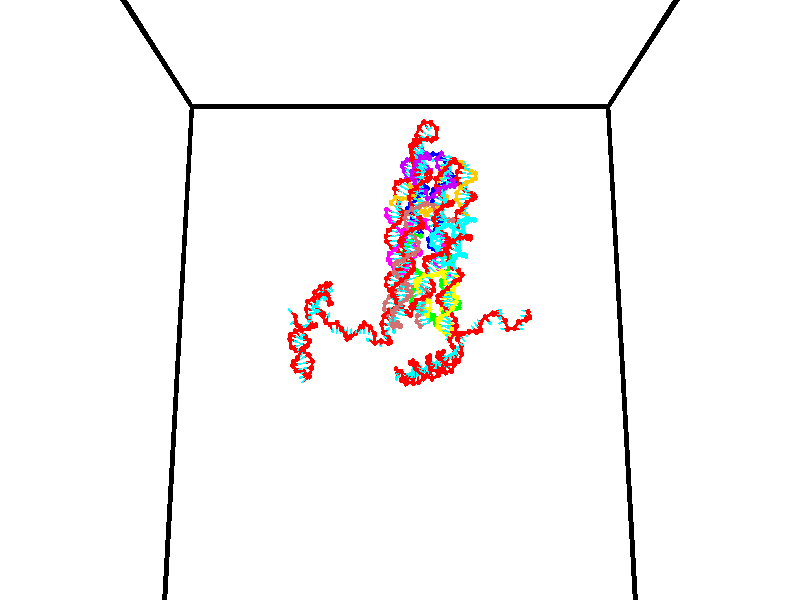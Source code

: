 // switches for output
#declare DRAW_BASES = 1; // possible values are 0, 1; only relevant for DNA ribbons
#declare DRAW_BASES_TYPE = 3; // possible values are 1, 2, 3; only relevant for DNA ribbons
#declare DRAW_FOG = 0; // set to 1 to enable fog

#include "colors.inc"

#include "transforms.inc"
background { rgb <1, 1, 1>}

#default {
   normal{
       ripples 0.25
       frequency 0.20
       turbulence 0.2
       lambda 5
   }
	finish {
		phong 0.1
		phong_size 40.
	}
}

// original window dimensions: 1024x640


// camera settings

camera {
	sky <0, 0.179814, -0.983701>
	up <0, 0.179814, -0.983701>
	right 1.6 * <1, 0, 0>
	location <35, 94.9851, 44.8844>
	look_at <35, 29.7336, 32.9568>
	direction <0, -65.2515, -11.9276>
	angle 67.0682
}


# declare cpy_camera_pos = <35, 94.9851, 44.8844>;
# if (DRAW_FOG = 1)
fog {
	fog_type 2
	up vnormalize(cpy_camera_pos)
	color rgbt<1,1,1,0.3>
	distance 1e-5
	fog_alt 3e-3
	fog_offset 56
}
# end


// LIGHTS

# declare lum = 6;
global_settings {
	ambient_light rgb lum * <0.05, 0.05, 0.05>
	max_trace_level 15
}# declare cpy_direct_light_amount = 0.25;
light_source
{	1000 * <-1, -1.16352, -0.803886>,
	rgb lum * cpy_direct_light_amount
	parallel
}

light_source
{	1000 * <1, 1.16352, 0.803886>,
	rgb lum * cpy_direct_light_amount
	parallel
}

// strand 0

// nucleotide -1

// particle -1
sphere {
	<24.471685, 35.043865, 35.310001> 0.250000
	pigment { color rgbt <1,0,0,0> }
	no_shadow
}
cylinder {
	<24.172440, 35.138397, 35.061977>,  <23.992893, 35.195114, 34.913162>, 0.100000
	pigment { color rgbt <1,0,0,0> }
	no_shadow
}
cylinder {
	<24.172440, 35.138397, 35.061977>,  <24.471685, 35.043865, 35.310001>, 0.100000
	pigment { color rgbt <1,0,0,0> }
	no_shadow
}

// particle -1
sphere {
	<24.172440, 35.138397, 35.061977> 0.100000
	pigment { color rgbt <1,0,0,0> }
	no_shadow
}
sphere {
	0, 1
	scale<0.080000,0.200000,0.300000>
	matrix <-0.657852, -0.386554, 0.646380,
		-0.086930, 0.891474, 0.444654,
		-0.748113, 0.236327, -0.620061,
		23.948006, 35.209293, 34.875957>
	pigment { color rgbt <0,1,1,0> }
	no_shadow
}
cylinder {
	<24.627625, 35.511353, 35.917992>,  <24.471685, 35.043865, 35.310001>, 0.130000
	pigment { color rgbt <1,0,0,0> }
	no_shadow
}

// nucleotide -1

// particle -1
sphere {
	<24.627625, 35.511353, 35.917992> 0.250000
	pigment { color rgbt <1,0,0,0> }
	no_shadow
}
cylinder {
	<24.470596, 35.870213, 35.998993>,  <24.376379, 36.085529, 36.047592>, 0.100000
	pigment { color rgbt <1,0,0,0> }
	no_shadow
}
cylinder {
	<24.470596, 35.870213, 35.998993>,  <24.627625, 35.511353, 35.917992>, 0.100000
	pigment { color rgbt <1,0,0,0> }
	no_shadow
}

// particle -1
sphere {
	<24.470596, 35.870213, 35.998993> 0.100000
	pigment { color rgbt <1,0,0,0> }
	no_shadow
}
sphere {
	0, 1
	scale<0.080000,0.200000,0.300000>
	matrix <-0.693905, -0.144408, -0.705437,
		-0.603641, -0.417451, 0.679229,
		-0.392572, 0.897151, 0.202501,
		24.352825, 36.139359, 36.059742>
	pigment { color rgbt <0,1,1,0> }
	no_shadow
}
cylinder {
	<24.636930, 34.730026, 36.017860>,  <24.627625, 35.511353, 35.917992>, 0.130000
	pigment { color rgbt <1,0,0,0> }
	no_shadow
}

// nucleotide -1

// particle -1
sphere {
	<24.636930, 34.730026, 36.017860> 0.250000
	pigment { color rgbt <1,0,0,0> }
	no_shadow
}
cylinder {
	<25.033806, 34.756134, 36.060383>,  <25.271931, 34.771797, 36.085896>, 0.100000
	pigment { color rgbt <1,0,0,0> }
	no_shadow
}
cylinder {
	<25.033806, 34.756134, 36.060383>,  <24.636930, 34.730026, 36.017860>, 0.100000
	pigment { color rgbt <1,0,0,0> }
	no_shadow
}

// particle -1
sphere {
	<25.033806, 34.756134, 36.060383> 0.100000
	pigment { color rgbt <1,0,0,0> }
	no_shadow
}
sphere {
	0, 1
	scale<0.080000,0.200000,0.300000>
	matrix <-0.104505, -0.030356, 0.994061,
		0.068111, -0.997406, -0.023298,
		0.992189, 0.065272, 0.106302,
		25.331463, 34.775715, 36.092274>
	pigment { color rgbt <0,1,1,0> }
	no_shadow
}
cylinder {
	<24.940643, 34.221466, 36.332115>,  <24.636930, 34.730026, 36.017860>, 0.130000
	pigment { color rgbt <1,0,0,0> }
	no_shadow
}

// nucleotide -1

// particle -1
sphere {
	<24.940643, 34.221466, 36.332115> 0.250000
	pigment { color rgbt <1,0,0,0> }
	no_shadow
}
cylinder {
	<25.140287, 34.564125, 36.384323>,  <25.260075, 34.769722, 36.415649>, 0.100000
	pigment { color rgbt <1,0,0,0> }
	no_shadow
}
cylinder {
	<25.140287, 34.564125, 36.384323>,  <24.940643, 34.221466, 36.332115>, 0.100000
	pigment { color rgbt <1,0,0,0> }
	no_shadow
}

// particle -1
sphere {
	<25.140287, 34.564125, 36.384323> 0.100000
	pigment { color rgbt <1,0,0,0> }
	no_shadow
}
sphere {
	0, 1
	scale<0.080000,0.200000,0.300000>
	matrix <-0.235510, -0.010850, 0.971811,
		0.833920, -0.515781, 0.196335,
		0.499111, 0.856652, 0.130519,
		25.290020, 34.821121, 36.423477>
	pigment { color rgbt <0,1,1,0> }
	no_shadow
}
cylinder {
	<25.368452, 34.134373, 36.884899>,  <24.940643, 34.221466, 36.332115>, 0.130000
	pigment { color rgbt <1,0,0,0> }
	no_shadow
}

// nucleotide -1

// particle -1
sphere {
	<25.368452, 34.134373, 36.884899> 0.250000
	pigment { color rgbt <1,0,0,0> }
	no_shadow
}
cylinder {
	<25.318972, 34.531101, 36.872284>,  <25.289284, 34.769138, 36.864716>, 0.100000
	pigment { color rgbt <1,0,0,0> }
	no_shadow
}
cylinder {
	<25.318972, 34.531101, 36.872284>,  <25.368452, 34.134373, 36.884899>, 0.100000
	pigment { color rgbt <1,0,0,0> }
	no_shadow
}

// particle -1
sphere {
	<25.318972, 34.531101, 36.872284> 0.100000
	pigment { color rgbt <1,0,0,0> }
	no_shadow
}
sphere {
	0, 1
	scale<0.080000,0.200000,0.300000>
	matrix <-0.108131, 0.018116, 0.993972,
		0.986411, 0.126364, 0.105006,
		-0.123700, 0.991819, -0.031534,
		25.281862, 34.828648, 36.862823>
	pigment { color rgbt <0,1,1,0> }
	no_shadow
}
cylinder {
	<25.894457, 34.613190, 37.333508>,  <25.368452, 34.134373, 36.884899>, 0.130000
	pigment { color rgbt <1,0,0,0> }
	no_shadow
}

// nucleotide -1

// particle -1
sphere {
	<25.894457, 34.613190, 37.333508> 0.250000
	pigment { color rgbt <1,0,0,0> }
	no_shadow
}
cylinder {
	<25.522820, 34.752586, 37.283962>,  <25.299837, 34.836224, 37.254234>, 0.100000
	pigment { color rgbt <1,0,0,0> }
	no_shadow
}
cylinder {
	<25.522820, 34.752586, 37.283962>,  <25.894457, 34.613190, 37.333508>, 0.100000
	pigment { color rgbt <1,0,0,0> }
	no_shadow
}

// particle -1
sphere {
	<25.522820, 34.752586, 37.283962> 0.100000
	pigment { color rgbt <1,0,0,0> }
	no_shadow
}
sphere {
	0, 1
	scale<0.080000,0.200000,0.300000>
	matrix <-0.131756, 0.001061, 0.991282,
		0.345583, 0.937312, 0.044930,
		-0.929092, 0.348490, -0.123863,
		25.244091, 34.857132, 37.246803>
	pigment { color rgbt <0,1,1,0> }
	no_shadow
}
cylinder {
	<25.761587, 35.174057, 37.811390>,  <25.894457, 34.613190, 37.333508>, 0.130000
	pigment { color rgbt <1,0,0,0> }
	no_shadow
}

// nucleotide -1

// particle -1
sphere {
	<25.761587, 35.174057, 37.811390> 0.250000
	pigment { color rgbt <1,0,0,0> }
	no_shadow
}
cylinder {
	<25.391596, 35.067818, 37.702671>,  <25.169601, 35.004074, 37.637440>, 0.100000
	pigment { color rgbt <1,0,0,0> }
	no_shadow
}
cylinder {
	<25.391596, 35.067818, 37.702671>,  <25.761587, 35.174057, 37.811390>, 0.100000
	pigment { color rgbt <1,0,0,0> }
	no_shadow
}

// particle -1
sphere {
	<25.391596, 35.067818, 37.702671> 0.100000
	pigment { color rgbt <1,0,0,0> }
	no_shadow
}
sphere {
	0, 1
	scale<0.080000,0.200000,0.300000>
	matrix <-0.291391, 0.036597, 0.955904,
		-0.243939, 0.963389, -0.111244,
		-0.924978, -0.265598, -0.271796,
		25.114101, 34.988140, 37.621132>
	pigment { color rgbt <0,1,1,0> }
	no_shadow
}
cylinder {
	<25.290760, 35.685001, 38.168667>,  <25.761587, 35.174057, 37.811390>, 0.130000
	pigment { color rgbt <1,0,0,0> }
	no_shadow
}

// nucleotide -1

// particle -1
sphere {
	<25.290760, 35.685001, 38.168667> 0.250000
	pigment { color rgbt <1,0,0,0> }
	no_shadow
}
cylinder {
	<25.090342, 35.339931, 38.141132>,  <24.970091, 35.132889, 38.124611>, 0.100000
	pigment { color rgbt <1,0,0,0> }
	no_shadow
}
cylinder {
	<25.090342, 35.339931, 38.141132>,  <25.290760, 35.685001, 38.168667>, 0.100000
	pigment { color rgbt <1,0,0,0> }
	no_shadow
}

// particle -1
sphere {
	<25.090342, 35.339931, 38.141132> 0.100000
	pigment { color rgbt <1,0,0,0> }
	no_shadow
}
sphere {
	0, 1
	scale<0.080000,0.200000,0.300000>
	matrix <-0.068994, -0.039471, 0.996836,
		-0.862666, 0.504211, -0.039743,
		-0.501047, -0.862678, -0.068837,
		24.940027, 35.081127, 38.120480>
	pigment { color rgbt <0,1,1,0> }
	no_shadow
}
cylinder {
	<24.906630, 35.571190, 38.861275>,  <25.290760, 35.685001, 38.168667>, 0.130000
	pigment { color rgbt <1,0,0,0> }
	no_shadow
}

// nucleotide -1

// particle -1
sphere {
	<24.906630, 35.571190, 38.861275> 0.250000
	pigment { color rgbt <1,0,0,0> }
	no_shadow
}
cylinder {
	<24.942934, 35.202686, 38.709991>,  <24.964716, 34.981583, 38.619221>, 0.100000
	pigment { color rgbt <1,0,0,0> }
	no_shadow
}
cylinder {
	<24.942934, 35.202686, 38.709991>,  <24.906630, 35.571190, 38.861275>, 0.100000
	pigment { color rgbt <1,0,0,0> }
	no_shadow
}

// particle -1
sphere {
	<24.942934, 35.202686, 38.709991> 0.100000
	pigment { color rgbt <1,0,0,0> }
	no_shadow
}
sphere {
	0, 1
	scale<0.080000,0.200000,0.300000>
	matrix <-0.199676, -0.388902, 0.899380,
		-0.975650, -0.006109, -0.219250,
		0.090761, -0.921259, -0.378213,
		24.970163, 34.926308, 38.596527>
	pigment { color rgbt <0,1,1,0> }
	no_shadow
}
cylinder {
	<24.415890, 35.183426, 39.184372>,  <24.906630, 35.571190, 38.861275>, 0.130000
	pigment { color rgbt <1,0,0,0> }
	no_shadow
}

// nucleotide -1

// particle -1
sphere {
	<24.415890, 35.183426, 39.184372> 0.250000
	pigment { color rgbt <1,0,0,0> }
	no_shadow
}
cylinder {
	<24.679319, 34.916035, 39.046143>,  <24.837378, 34.755600, 38.963203>, 0.100000
	pigment { color rgbt <1,0,0,0> }
	no_shadow
}
cylinder {
	<24.679319, 34.916035, 39.046143>,  <24.415890, 35.183426, 39.184372>, 0.100000
	pigment { color rgbt <1,0,0,0> }
	no_shadow
}

// particle -1
sphere {
	<24.679319, 34.916035, 39.046143> 0.100000
	pigment { color rgbt <1,0,0,0> }
	no_shadow
}
sphere {
	0, 1
	scale<0.080000,0.200000,0.300000>
	matrix <0.057714, -0.413002, 0.908900,
		-0.750299, -0.618522, -0.233412,
		0.658574, -0.668476, -0.345572,
		24.876892, 34.715492, 38.942471>
	pigment { color rgbt <0,1,1,0> }
	no_shadow
}
cylinder {
	<24.231470, 34.463367, 39.387894>,  <24.415890, 35.183426, 39.184372>, 0.130000
	pigment { color rgbt <1,0,0,0> }
	no_shadow
}

// nucleotide -1

// particle -1
sphere {
	<24.231470, 34.463367, 39.387894> 0.250000
	pigment { color rgbt <1,0,0,0> }
	no_shadow
}
cylinder {
	<24.623020, 34.442829, 39.308735>,  <24.857950, 34.430508, 39.261238>, 0.100000
	pigment { color rgbt <1,0,0,0> }
	no_shadow
}
cylinder {
	<24.623020, 34.442829, 39.308735>,  <24.231470, 34.463367, 39.387894>, 0.100000
	pigment { color rgbt <1,0,0,0> }
	no_shadow
}

// particle -1
sphere {
	<24.623020, 34.442829, 39.308735> 0.100000
	pigment { color rgbt <1,0,0,0> }
	no_shadow
}
sphere {
	0, 1
	scale<0.080000,0.200000,0.300000>
	matrix <0.172877, -0.308912, 0.935247,
		-0.109151, -0.949704, -0.293511,
		0.978877, -0.051342, -0.197900,
		24.916683, 34.427425, 39.249363>
	pigment { color rgbt <0,1,1,0> }
	no_shadow
}
cylinder {
	<24.486309, 33.935722, 39.765675>,  <24.231470, 34.463367, 39.387894>, 0.130000
	pigment { color rgbt <1,0,0,0> }
	no_shadow
}

// nucleotide -1

// particle -1
sphere {
	<24.486309, 33.935722, 39.765675> 0.250000
	pigment { color rgbt <1,0,0,0> }
	no_shadow
}
cylinder {
	<24.768484, 34.213993, 39.711426>,  <24.937790, 34.380955, 39.678879>, 0.100000
	pigment { color rgbt <1,0,0,0> }
	no_shadow
}
cylinder {
	<24.768484, 34.213993, 39.711426>,  <24.486309, 33.935722, 39.765675>, 0.100000
	pigment { color rgbt <1,0,0,0> }
	no_shadow
}

// particle -1
sphere {
	<24.768484, 34.213993, 39.711426> 0.100000
	pigment { color rgbt <1,0,0,0> }
	no_shadow
}
sphere {
	0, 1
	scale<0.080000,0.200000,0.300000>
	matrix <0.252181, -0.067534, 0.965321,
		0.662392, -0.715174, -0.223078,
		0.705437, 0.695676, -0.135619,
		24.980116, 34.422695, 39.670738>
	pigment { color rgbt <0,1,1,0> }
	no_shadow
}
cylinder {
	<25.249216, 33.695320, 39.887165>,  <24.486309, 33.935722, 39.765675>, 0.130000
	pigment { color rgbt <1,0,0,0> }
	no_shadow
}

// nucleotide -1

// particle -1
sphere {
	<25.249216, 33.695320, 39.887165> 0.250000
	pigment { color rgbt <1,0,0,0> }
	no_shadow
}
cylinder {
	<25.215212, 34.089745, 39.944378>,  <25.194809, 34.326401, 39.978706>, 0.100000
	pigment { color rgbt <1,0,0,0> }
	no_shadow
}
cylinder {
	<25.215212, 34.089745, 39.944378>,  <25.249216, 33.695320, 39.887165>, 0.100000
	pigment { color rgbt <1,0,0,0> }
	no_shadow
}

// particle -1
sphere {
	<25.215212, 34.089745, 39.944378> 0.100000
	pigment { color rgbt <1,0,0,0> }
	no_shadow
}
sphere {
	0, 1
	scale<0.080000,0.200000,0.300000>
	matrix <0.245269, -0.118424, 0.962195,
		0.965720, 0.116880, -0.231782,
		-0.085012, 0.986060, 0.143032,
		25.189709, 34.385563, 39.987286>
	pigment { color rgbt <0,1,1,0> }
	no_shadow
}
cylinder {
	<25.765432, 34.110954, 40.186588>,  <25.249216, 33.695320, 39.887165>, 0.130000
	pigment { color rgbt <1,0,0,0> }
	no_shadow
}

// nucleotide -1

// particle -1
sphere {
	<25.765432, 34.110954, 40.186588> 0.250000
	pigment { color rgbt <1,0,0,0> }
	no_shadow
}
cylinder {
	<25.444078, 34.328407, 40.283775>,  <25.251266, 34.458881, 40.342087>, 0.100000
	pigment { color rgbt <1,0,0,0> }
	no_shadow
}
cylinder {
	<25.444078, 34.328407, 40.283775>,  <25.765432, 34.110954, 40.186588>, 0.100000
	pigment { color rgbt <1,0,0,0> }
	no_shadow
}

// particle -1
sphere {
	<25.444078, 34.328407, 40.283775> 0.100000
	pigment { color rgbt <1,0,0,0> }
	no_shadow
}
sphere {
	0, 1
	scale<0.080000,0.200000,0.300000>
	matrix <0.428247, 0.243996, 0.870098,
		0.413734, 0.803073, -0.428833,
		-0.803386, 0.543636, 0.242964,
		25.203062, 34.491497, 40.356663>
	pigment { color rgbt <0,1,1,0> }
	no_shadow
}
cylinder {
	<25.981050, 34.694485, 40.328457>,  <25.765432, 34.110954, 40.186588>, 0.130000
	pigment { color rgbt <1,0,0,0> }
	no_shadow
}

// nucleotide -1

// particle -1
sphere {
	<25.981050, 34.694485, 40.328457> 0.250000
	pigment { color rgbt <1,0,0,0> }
	no_shadow
}
cylinder {
	<25.651310, 34.627769, 40.544834>,  <25.453465, 34.587738, 40.674660>, 0.100000
	pigment { color rgbt <1,0,0,0> }
	no_shadow
}
cylinder {
	<25.651310, 34.627769, 40.544834>,  <25.981050, 34.694485, 40.328457>, 0.100000
	pigment { color rgbt <1,0,0,0> }
	no_shadow
}

// particle -1
sphere {
	<25.651310, 34.627769, 40.544834> 0.100000
	pigment { color rgbt <1,0,0,0> }
	no_shadow
}
sphere {
	0, 1
	scale<0.080000,0.200000,0.300000>
	matrix <0.513918, 0.180145, 0.838711,
		-0.237339, 0.969396, -0.062785,
		-0.824353, -0.166792, 0.540946,
		25.404003, 34.577732, 40.707119>
	pigment { color rgbt <0,1,1,0> }
	no_shadow
}
cylinder {
	<26.170103, 34.759277, 39.614281>,  <25.981050, 34.694485, 40.328457>, 0.130000
	pigment { color rgbt <1,0,0,0> }
	no_shadow
}

// nucleotide -1

// particle -1
sphere {
	<26.170103, 34.759277, 39.614281> 0.250000
	pigment { color rgbt <1,0,0,0> }
	no_shadow
}
cylinder {
	<25.824127, 34.558571, 39.610035>,  <25.616541, 34.438148, 39.607487>, 0.100000
	pigment { color rgbt <1,0,0,0> }
	no_shadow
}
cylinder {
	<25.824127, 34.558571, 39.610035>,  <26.170103, 34.759277, 39.614281>, 0.100000
	pigment { color rgbt <1,0,0,0> }
	no_shadow
}

// particle -1
sphere {
	<25.824127, 34.558571, 39.610035> 0.100000
	pigment { color rgbt <1,0,0,0> }
	no_shadow
}
sphere {
	0, 1
	scale<0.080000,0.200000,0.300000>
	matrix <-0.083336, 0.164448, -0.982859,
		0.494909, -0.849229, -0.184052,
		-0.864939, -0.501764, -0.010615,
		25.564646, 34.408043, 39.606850>
	pigment { color rgbt <0,1,1,0> }
	no_shadow
}
cylinder {
	<26.177586, 34.306934, 39.023251>,  <26.170103, 34.759277, 39.614281>, 0.130000
	pigment { color rgbt <1,0,0,0> }
	no_shadow
}

// nucleotide -1

// particle -1
sphere {
	<26.177586, 34.306934, 39.023251> 0.250000
	pigment { color rgbt <1,0,0,0> }
	no_shadow
}
cylinder {
	<25.788553, 34.359283, 39.100143>,  <25.555134, 34.390694, 39.146278>, 0.100000
	pigment { color rgbt <1,0,0,0> }
	no_shadow
}
cylinder {
	<25.788553, 34.359283, 39.100143>,  <26.177586, 34.306934, 39.023251>, 0.100000
	pigment { color rgbt <1,0,0,0> }
	no_shadow
}

// particle -1
sphere {
	<25.788553, 34.359283, 39.100143> 0.100000
	pigment { color rgbt <1,0,0,0> }
	no_shadow
}
sphere {
	0, 1
	scale<0.080000,0.200000,0.300000>
	matrix <-0.179812, 0.101015, -0.978501,
		-0.147481, -0.986239, -0.074713,
		-0.972583, 0.130876, 0.192235,
		25.496778, 34.398544, 39.157814>
	pigment { color rgbt <0,1,1,0> }
	no_shadow
}
cylinder {
	<25.773417, 33.876602, 38.457592>,  <26.177586, 34.306934, 39.023251>, 0.130000
	pigment { color rgbt <1,0,0,0> }
	no_shadow
}

// nucleotide -1

// particle -1
sphere {
	<25.773417, 33.876602, 38.457592> 0.250000
	pigment { color rgbt <1,0,0,0> }
	no_shadow
}
cylinder {
	<25.501862, 34.136951, 38.593521>,  <25.338928, 34.293159, 38.675079>, 0.100000
	pigment { color rgbt <1,0,0,0> }
	no_shadow
}
cylinder {
	<25.501862, 34.136951, 38.593521>,  <25.773417, 33.876602, 38.457592>, 0.100000
	pigment { color rgbt <1,0,0,0> }
	no_shadow
}

// particle -1
sphere {
	<25.501862, 34.136951, 38.593521> 0.100000
	pigment { color rgbt <1,0,0,0> }
	no_shadow
}
sphere {
	0, 1
	scale<0.080000,0.200000,0.300000>
	matrix <-0.304752, 0.171292, -0.936902,
		-0.668012, -0.739612, 0.082066,
		-0.678886, 0.650872, 0.339824,
		25.298195, 34.332214, 38.695469>
	pigment { color rgbt <0,1,1,0> }
	no_shadow
}
cylinder {
	<25.199211, 33.695679, 38.127064>,  <25.773417, 33.876602, 38.457592>, 0.130000
	pigment { color rgbt <1,0,0,0> }
	no_shadow
}

// nucleotide -1

// particle -1
sphere {
	<25.199211, 33.695679, 38.127064> 0.250000
	pigment { color rgbt <1,0,0,0> }
	no_shadow
}
cylinder {
	<25.127172, 34.065620, 38.261051>,  <25.083950, 34.287586, 38.341442>, 0.100000
	pigment { color rgbt <1,0,0,0> }
	no_shadow
}
cylinder {
	<25.127172, 34.065620, 38.261051>,  <25.199211, 33.695679, 38.127064>, 0.100000
	pigment { color rgbt <1,0,0,0> }
	no_shadow
}

// particle -1
sphere {
	<25.127172, 34.065620, 38.261051> 0.100000
	pigment { color rgbt <1,0,0,0> }
	no_shadow
}
sphere {
	0, 1
	scale<0.080000,0.200000,0.300000>
	matrix <-0.475199, 0.216358, -0.852863,
		-0.861250, -0.312773, 0.400526,
		-0.180096, 0.924858, 0.334968,
		25.073143, 34.343079, 38.361542>
	pigment { color rgbt <0,1,1,0> }
	no_shadow
}
cylinder {
	<24.429289, 33.880379, 38.057320>,  <25.199211, 33.695679, 38.127064>, 0.130000
	pigment { color rgbt <1,0,0,0> }
	no_shadow
}

// nucleotide -1

// particle -1
sphere {
	<24.429289, 33.880379, 38.057320> 0.250000
	pigment { color rgbt <1,0,0,0> }
	no_shadow
}
cylinder {
	<24.638157, 34.221516, 38.056885>,  <24.763477, 34.426197, 38.056622>, 0.100000
	pigment { color rgbt <1,0,0,0> }
	no_shadow
}
cylinder {
	<24.638157, 34.221516, 38.056885>,  <24.429289, 33.880379, 38.057320>, 0.100000
	pigment { color rgbt <1,0,0,0> }
	no_shadow
}

// particle -1
sphere {
	<24.638157, 34.221516, 38.056885> 0.100000
	pigment { color rgbt <1,0,0,0> }
	no_shadow
}
sphere {
	0, 1
	scale<0.080000,0.200000,0.300000>
	matrix <-0.263148, 0.159901, -0.951412,
		-0.811228, 0.497088, 0.307919,
		0.522172, 0.852840, -0.001091,
		24.794809, 34.477367, 38.056557>
	pigment { color rgbt <0,1,1,0> }
	no_shadow
}
cylinder {
	<24.052738, 34.427364, 37.862877>,  <24.429289, 33.880379, 38.057320>, 0.130000
	pigment { color rgbt <1,0,0,0> }
	no_shadow
}

// nucleotide -1

// particle -1
sphere {
	<24.052738, 34.427364, 37.862877> 0.250000
	pigment { color rgbt <1,0,0,0> }
	no_shadow
}
cylinder {
	<24.429693, 34.543087, 37.795700>,  <24.655867, 34.612522, 37.755394>, 0.100000
	pigment { color rgbt <1,0,0,0> }
	no_shadow
}
cylinder {
	<24.429693, 34.543087, 37.795700>,  <24.052738, 34.427364, 37.862877>, 0.100000
	pigment { color rgbt <1,0,0,0> }
	no_shadow
}

// particle -1
sphere {
	<24.429693, 34.543087, 37.795700> 0.100000
	pigment { color rgbt <1,0,0,0> }
	no_shadow
}
sphere {
	0, 1
	scale<0.080000,0.200000,0.300000>
	matrix <-0.232076, 0.203867, -0.951093,
		-0.240922, 0.935275, 0.259263,
		0.942389, 0.289308, -0.167939,
		24.712410, 34.629879, 37.745319>
	pigment { color rgbt <0,1,1,0> }
	no_shadow
}
cylinder {
	<23.906954, 34.648487, 37.185730>,  <24.052738, 34.427364, 37.862877>, 0.130000
	pigment { color rgbt <1,0,0,0> }
	no_shadow
}

// nucleotide -1

// particle -1
sphere {
	<23.906954, 34.648487, 37.185730> 0.250000
	pigment { color rgbt <1,0,0,0> }
	no_shadow
}
cylinder {
	<24.281279, 34.712017, 37.311607>,  <24.505873, 34.750137, 37.387135>, 0.100000
	pigment { color rgbt <1,0,0,0> }
	no_shadow
}
cylinder {
	<24.281279, 34.712017, 37.311607>,  <23.906954, 34.648487, 37.185730>, 0.100000
	pigment { color rgbt <1,0,0,0> }
	no_shadow
}

// particle -1
sphere {
	<24.281279, 34.712017, 37.311607> 0.100000
	pigment { color rgbt <1,0,0,0> }
	no_shadow
}
sphere {
	0, 1
	scale<0.080000,0.200000,0.300000>
	matrix <0.235437, 0.382795, -0.893329,
		-0.262349, 0.910078, 0.320830,
		0.935811, 0.158829, 0.314692,
		24.562021, 34.759666, 37.406013>
	pigment { color rgbt <0,1,1,0> }
	no_shadow
}
cylinder {
	<24.098621, 35.290382, 36.911831>,  <23.906954, 34.648487, 37.185730>, 0.130000
	pigment { color rgbt <1,0,0,0> }
	no_shadow
}

// nucleotide -1

// particle -1
sphere {
	<24.098621, 35.290382, 36.911831> 0.250000
	pigment { color rgbt <1,0,0,0> }
	no_shadow
}
cylinder {
	<24.455235, 35.138966, 37.011330>,  <24.669203, 35.048115, 37.071030>, 0.100000
	pigment { color rgbt <1,0,0,0> }
	no_shadow
}
cylinder {
	<24.455235, 35.138966, 37.011330>,  <24.098621, 35.290382, 36.911831>, 0.100000
	pigment { color rgbt <1,0,0,0> }
	no_shadow
}

// particle -1
sphere {
	<24.455235, 35.138966, 37.011330> 0.100000
	pigment { color rgbt <1,0,0,0> }
	no_shadow
}
sphere {
	0, 1
	scale<0.080000,0.200000,0.300000>
	matrix <0.342087, 0.202752, -0.917533,
		0.296892, 0.903104, 0.310255,
		0.891533, -0.378542, 0.248745,
		24.722694, 35.025402, 37.085953>
	pigment { color rgbt <0,1,1,0> }
	no_shadow
}
cylinder {
	<24.615324, 35.756325, 36.690670>,  <24.098621, 35.290382, 36.911831>, 0.130000
	pigment { color rgbt <1,0,0,0> }
	no_shadow
}

// nucleotide -1

// particle -1
sphere {
	<24.615324, 35.756325, 36.690670> 0.250000
	pigment { color rgbt <1,0,0,0> }
	no_shadow
}
cylinder {
	<24.899654, 35.585579, 36.914284>,  <25.070253, 35.483131, 37.048450>, 0.100000
	pigment { color rgbt <1,0,0,0> }
	no_shadow
}
cylinder {
	<24.899654, 35.585579, 36.914284>,  <24.615324, 35.756325, 36.690670>, 0.100000
	pigment { color rgbt <1,0,0,0> }
	no_shadow
}

// particle -1
sphere {
	<24.899654, 35.585579, 36.914284> 0.100000
	pigment { color rgbt <1,0,0,0> }
	no_shadow
}
sphere {
	0, 1
	scale<0.080000,0.200000,0.300000>
	matrix <0.452848, -0.330409, -0.828105,
		0.538194, 0.841796, -0.041561,
		0.710828, -0.426860, 0.559030,
		25.112904, 35.457520, 37.081993>
	pigment { color rgbt <0,1,1,0> }
	no_shadow
}
cylinder {
	<25.324089, 36.143013, 36.625679>,  <24.615324, 35.756325, 36.690670>, 0.130000
	pigment { color rgbt <1,0,0,0> }
	no_shadow
}

// nucleotide -1

// particle -1
sphere {
	<25.324089, 36.143013, 36.625679> 0.250000
	pigment { color rgbt <1,0,0,0> }
	no_shadow
}
cylinder {
	<25.307331, 35.749775, 36.696964>,  <25.297277, 35.513832, 36.739735>, 0.100000
	pigment { color rgbt <1,0,0,0> }
	no_shadow
}
cylinder {
	<25.307331, 35.749775, 36.696964>,  <25.324089, 36.143013, 36.625679>, 0.100000
	pigment { color rgbt <1,0,0,0> }
	no_shadow
}

// particle -1
sphere {
	<25.307331, 35.749775, 36.696964> 0.100000
	pigment { color rgbt <1,0,0,0> }
	no_shadow
}
sphere {
	0, 1
	scale<0.080000,0.200000,0.300000>
	matrix <0.445572, -0.178036, -0.877365,
		0.894265, 0.042652, 0.445500,
		-0.041894, -0.983099, 0.178216,
		25.294764, 35.454845, 36.750427>
	pigment { color rgbt <0,1,1,0> }
	no_shadow
}
cylinder {
	<25.995657, 35.937786, 36.471107>,  <25.324089, 36.143013, 36.625679>, 0.130000
	pigment { color rgbt <1,0,0,0> }
	no_shadow
}

// nucleotide -1

// particle -1
sphere {
	<25.995657, 35.937786, 36.471107> 0.250000
	pigment { color rgbt <1,0,0,0> }
	no_shadow
}
cylinder {
	<25.755472, 35.618382, 36.454029>,  <25.611361, 35.426739, 36.443783>, 0.100000
	pigment { color rgbt <1,0,0,0> }
	no_shadow
}
cylinder {
	<25.755472, 35.618382, 36.454029>,  <25.995657, 35.937786, 36.471107>, 0.100000
	pigment { color rgbt <1,0,0,0> }
	no_shadow
}

// particle -1
sphere {
	<25.755472, 35.618382, 36.454029> 0.100000
	pigment { color rgbt <1,0,0,0> }
	no_shadow
}
sphere {
	0, 1
	scale<0.080000,0.200000,0.300000>
	matrix <0.476619, -0.314516, -0.820923,
		0.642090, -0.513281, 0.569441,
		-0.600463, -0.798513, -0.042692,
		25.575333, 35.378826, 36.441223>
	pigment { color rgbt <0,1,1,0> }
	no_shadow
}
cylinder {
	<26.390081, 35.416294, 36.208790>,  <25.995657, 35.937786, 36.471107>, 0.130000
	pigment { color rgbt <1,0,0,0> }
	no_shadow
}

// nucleotide -1

// particle -1
sphere {
	<26.390081, 35.416294, 36.208790> 0.250000
	pigment { color rgbt <1,0,0,0> }
	no_shadow
}
cylinder {
	<26.023457, 35.272434, 36.138859>,  <25.803482, 35.186119, 36.096901>, 0.100000
	pigment { color rgbt <1,0,0,0> }
	no_shadow
}
cylinder {
	<26.023457, 35.272434, 36.138859>,  <26.390081, 35.416294, 36.208790>, 0.100000
	pigment { color rgbt <1,0,0,0> }
	no_shadow
}

// particle -1
sphere {
	<26.023457, 35.272434, 36.138859> 0.100000
	pigment { color rgbt <1,0,0,0> }
	no_shadow
}
sphere {
	0, 1
	scale<0.080000,0.200000,0.300000>
	matrix <0.308830, -0.358885, -0.880810,
		0.254042, -0.861308, 0.440012,
		-0.916562, -0.359652, -0.174826,
		25.748487, 35.164539, 36.086411>
	pigment { color rgbt <0,1,1,0> }
	no_shadow
}
cylinder {
	<26.531496, 34.787788, 36.031078>,  <26.390081, 35.416294, 36.208790>, 0.130000
	pigment { color rgbt <1,0,0,0> }
	no_shadow
}

// nucleotide -1

// particle -1
sphere {
	<26.531496, 34.787788, 36.031078> 0.250000
	pigment { color rgbt <1,0,0,0> }
	no_shadow
}
cylinder {
	<26.176342, 34.900425, 35.885551>,  <25.963249, 34.968006, 35.798237>, 0.100000
	pigment { color rgbt <1,0,0,0> }
	no_shadow
}
cylinder {
	<26.176342, 34.900425, 35.885551>,  <26.531496, 34.787788, 36.031078>, 0.100000
	pigment { color rgbt <1,0,0,0> }
	no_shadow
}

// particle -1
sphere {
	<26.176342, 34.900425, 35.885551> 0.100000
	pigment { color rgbt <1,0,0,0> }
	no_shadow
}
sphere {
	0, 1
	scale<0.080000,0.200000,0.300000>
	matrix <0.137507, -0.592216, -0.793960,
		-0.439033, -0.754973, 0.487099,
		-0.887886, 0.281595, -0.363816,
		25.909977, 34.984905, 35.776405>
	pigment { color rgbt <0,1,1,0> }
	no_shadow
}
cylinder {
	<25.950037, 34.221310, 35.832840>,  <26.531496, 34.787788, 36.031078>, 0.130000
	pigment { color rgbt <1,0,0,0> }
	no_shadow
}

// nucleotide -1

// particle -1
sphere {
	<25.950037, 34.221310, 35.832840> 0.250000
	pigment { color rgbt <1,0,0,0> }
	no_shadow
}
cylinder {
	<25.934458, 34.549709, 35.605000>,  <25.925110, 34.746750, 35.468296>, 0.100000
	pigment { color rgbt <1,0,0,0> }
	no_shadow
}
cylinder {
	<25.934458, 34.549709, 35.605000>,  <25.950037, 34.221310, 35.832840>, 0.100000
	pigment { color rgbt <1,0,0,0> }
	no_shadow
}

// particle -1
sphere {
	<25.934458, 34.549709, 35.605000> 0.100000
	pigment { color rgbt <1,0,0,0> }
	no_shadow
}
sphere {
	0, 1
	scale<0.080000,0.200000,0.300000>
	matrix <0.202792, -0.551676, -0.809030,
		-0.978447, -0.147022, -0.145004,
		-0.038950, 0.820999, -0.569600,
		25.922773, 34.796009, 35.434120>
	pigment { color rgbt <0,1,1,0> }
	no_shadow
}
cylinder {
	<25.568321, 34.068298, 35.194569>,  <25.950037, 34.221310, 35.832840>, 0.130000
	pigment { color rgbt <1,0,0,0> }
	no_shadow
}

// nucleotide -1

// particle -1
sphere {
	<25.568321, 34.068298, 35.194569> 0.250000
	pigment { color rgbt <1,0,0,0> }
	no_shadow
}
cylinder {
	<25.824263, 34.360146, 35.098034>,  <25.977827, 34.535255, 35.040112>, 0.100000
	pigment { color rgbt <1,0,0,0> }
	no_shadow
}
cylinder {
	<25.824263, 34.360146, 35.098034>,  <25.568321, 34.068298, 35.194569>, 0.100000
	pigment { color rgbt <1,0,0,0> }
	no_shadow
}

// particle -1
sphere {
	<25.824263, 34.360146, 35.098034> 0.100000
	pigment { color rgbt <1,0,0,0> }
	no_shadow
}
sphere {
	0, 1
	scale<0.080000,0.200000,0.300000>
	matrix <0.180294, -0.447793, -0.875771,
		-0.747050, 0.516852, -0.418067,
		0.639852, 0.729620, -0.241339,
		26.016218, 34.579033, 35.025631>
	pigment { color rgbt <0,1,1,0> }
	no_shadow
}
cylinder {
	<25.411892, 34.314671, 34.568077>,  <25.568321, 34.068298, 35.194569>, 0.130000
	pigment { color rgbt <1,0,0,0> }
	no_shadow
}

// nucleotide -1

// particle -1
sphere {
	<25.411892, 34.314671, 34.568077> 0.250000
	pigment { color rgbt <1,0,0,0> }
	no_shadow
}
cylinder {
	<25.796288, 34.410763, 34.622913>,  <26.026924, 34.468418, 34.655815>, 0.100000
	pigment { color rgbt <1,0,0,0> }
	no_shadow
}
cylinder {
	<25.796288, 34.410763, 34.622913>,  <25.411892, 34.314671, 34.568077>, 0.100000
	pigment { color rgbt <1,0,0,0> }
	no_shadow
}

// particle -1
sphere {
	<25.796288, 34.410763, 34.622913> 0.100000
	pigment { color rgbt <1,0,0,0> }
	no_shadow
}
sphere {
	0, 1
	scale<0.080000,0.200000,0.300000>
	matrix <0.241027, -0.484191, -0.841110,
		-0.135684, 0.841337, -0.523203,
		0.960987, 0.240231, 0.137088,
		26.084583, 34.482834, 34.664040>
	pigment { color rgbt <0,1,1,0> }
	no_shadow
}
cylinder {
	<25.584829, 34.559986, 33.973076>,  <25.411892, 34.314671, 34.568077>, 0.130000
	pigment { color rgbt <1,0,0,0> }
	no_shadow
}

// nucleotide -1

// particle -1
sphere {
	<25.584829, 34.559986, 33.973076> 0.250000
	pigment { color rgbt <1,0,0,0> }
	no_shadow
}
cylinder {
	<25.899849, 34.417797, 34.174435>,  <26.088861, 34.332485, 34.295250>, 0.100000
	pigment { color rgbt <1,0,0,0> }
	no_shadow
}
cylinder {
	<25.899849, 34.417797, 34.174435>,  <25.584829, 34.559986, 33.973076>, 0.100000
	pigment { color rgbt <1,0,0,0> }
	no_shadow
}

// particle -1
sphere {
	<25.899849, 34.417797, 34.174435> 0.100000
	pigment { color rgbt <1,0,0,0> }
	no_shadow
}
sphere {
	0, 1
	scale<0.080000,0.200000,0.300000>
	matrix <0.306696, -0.482427, -0.820488,
		0.534513, 0.800564, -0.270913,
		0.787549, -0.355473, 0.503394,
		26.136114, 34.311153, 34.325451>
	pigment { color rgbt <0,1,1,0> }
	no_shadow
}
cylinder {
	<26.267353, 34.792183, 33.743954>,  <25.584829, 34.559986, 33.973076>, 0.130000
	pigment { color rgbt <1,0,0,0> }
	no_shadow
}

// nucleotide -1

// particle -1
sphere {
	<26.267353, 34.792183, 33.743954> 0.250000
	pigment { color rgbt <1,0,0,0> }
	no_shadow
}
cylinder {
	<26.326479, 34.433201, 33.910194>,  <26.361954, 34.217812, 34.009937>, 0.100000
	pigment { color rgbt <1,0,0,0> }
	no_shadow
}
cylinder {
	<26.326479, 34.433201, 33.910194>,  <26.267353, 34.792183, 33.743954>, 0.100000
	pigment { color rgbt <1,0,0,0> }
	no_shadow
}

// particle -1
sphere {
	<26.326479, 34.433201, 33.910194> 0.100000
	pigment { color rgbt <1,0,0,0> }
	no_shadow
}
sphere {
	0, 1
	scale<0.080000,0.200000,0.300000>
	matrix <0.447893, -0.313915, -0.837168,
		0.881785, 0.309889, 0.355563,
		0.147813, -0.897455, 0.415603,
		26.370823, 34.163963, 34.034874>
	pigment { color rgbt <0,1,1,0> }
	no_shadow
}
cylinder {
	<26.887852, 34.600094, 33.400879>,  <26.267353, 34.792183, 33.743954>, 0.130000
	pigment { color rgbt <1,0,0,0> }
	no_shadow
}

// nucleotide -1

// particle -1
sphere {
	<26.887852, 34.600094, 33.400879> 0.250000
	pigment { color rgbt <1,0,0,0> }
	no_shadow
}
cylinder {
	<26.762636, 34.258995, 33.568127>,  <26.687508, 34.054337, 33.668476>, 0.100000
	pigment { color rgbt <1,0,0,0> }
	no_shadow
}
cylinder {
	<26.762636, 34.258995, 33.568127>,  <26.887852, 34.600094, 33.400879>, 0.100000
	pigment { color rgbt <1,0,0,0> }
	no_shadow
}

// particle -1
sphere {
	<26.762636, 34.258995, 33.568127> 0.100000
	pigment { color rgbt <1,0,0,0> }
	no_shadow
}
sphere {
	0, 1
	scale<0.080000,0.200000,0.300000>
	matrix <0.283880, -0.504134, -0.815635,
		0.906322, -0.136629, 0.399891,
		-0.313038, -0.852749, 0.418122,
		26.668724, 34.003170, 33.693562>
	pigment { color rgbt <0,1,1,0> }
	no_shadow
}
cylinder {
	<27.396498, 34.092594, 33.172588>,  <26.887852, 34.600094, 33.400879>, 0.130000
	pigment { color rgbt <1,0,0,0> }
	no_shadow
}

// nucleotide -1

// particle -1
sphere {
	<27.396498, 34.092594, 33.172588> 0.250000
	pigment { color rgbt <1,0,0,0> }
	no_shadow
}
cylinder {
	<27.060188, 33.894726, 33.260590>,  <26.858402, 33.776005, 33.313389>, 0.100000
	pigment { color rgbt <1,0,0,0> }
	no_shadow
}
cylinder {
	<27.060188, 33.894726, 33.260590>,  <27.396498, 34.092594, 33.172588>, 0.100000
	pigment { color rgbt <1,0,0,0> }
	no_shadow
}

// particle -1
sphere {
	<27.060188, 33.894726, 33.260590> 0.100000
	pigment { color rgbt <1,0,0,0> }
	no_shadow
}
sphere {
	0, 1
	scale<0.080000,0.200000,0.300000>
	matrix <0.080658, -0.516287, -0.852609,
		0.535346, -0.699105, 0.473979,
		-0.840773, -0.494671, 0.220003,
		26.807957, 33.746323, 33.326591>
	pigment { color rgbt <0,1,1,0> }
	no_shadow
}
cylinder {
	<27.527990, 33.349056, 33.190090>,  <27.396498, 34.092594, 33.172588>, 0.130000
	pigment { color rgbt <1,0,0,0> }
	no_shadow
}

// nucleotide -1

// particle -1
sphere {
	<27.527990, 33.349056, 33.190090> 0.250000
	pigment { color rgbt <1,0,0,0> }
	no_shadow
}
cylinder {
	<27.138744, 33.408894, 33.120045>,  <26.905197, 33.444798, 33.078018>, 0.100000
	pigment { color rgbt <1,0,0,0> }
	no_shadow
}
cylinder {
	<27.138744, 33.408894, 33.120045>,  <27.527990, 33.349056, 33.190090>, 0.100000
	pigment { color rgbt <1,0,0,0> }
	no_shadow
}

// particle -1
sphere {
	<27.138744, 33.408894, 33.120045> 0.100000
	pigment { color rgbt <1,0,0,0> }
	no_shadow
}
sphere {
	0, 1
	scale<0.080000,0.200000,0.300000>
	matrix <0.019116, -0.705249, -0.708701,
		-0.229520, -0.692996, 0.683430,
		-0.973116, 0.149597, -0.175116,
		26.846809, 33.453773, 33.067509>
	pigment { color rgbt <0,1,1,0> }
	no_shadow
}
cylinder {
	<27.859581, 32.943596, 33.841434>,  <27.527990, 33.349056, 33.190090>, 0.130000
	pigment { color rgbt <1,0,0,0> }
	no_shadow
}

// nucleotide -1

// particle -1
sphere {
	<27.859581, 32.943596, 33.841434> 0.250000
	pigment { color rgbt <1,0,0,0> }
	no_shadow
}
cylinder {
	<27.497805, 32.998436, 33.679848>,  <27.280739, 33.031342, 33.582893>, 0.100000
	pigment { color rgbt <1,0,0,0> }
	no_shadow
}
cylinder {
	<27.497805, 32.998436, 33.679848>,  <27.859581, 32.943596, 33.841434>, 0.100000
	pigment { color rgbt <1,0,0,0> }
	no_shadow
}

// particle -1
sphere {
	<27.497805, 32.998436, 33.679848> 0.100000
	pigment { color rgbt <1,0,0,0> }
	no_shadow
}
sphere {
	0, 1
	scale<0.080000,0.200000,0.300000>
	matrix <0.207384, -0.686225, -0.697200,
		-0.372798, -0.714353, 0.592218,
		-0.904441, 0.137098, -0.403968,
		27.226473, 33.039566, 33.558659>
	pigment { color rgbt <0,1,1,0> }
	no_shadow
}
cylinder {
	<27.540796, 32.215527, 33.761742>,  <27.859581, 32.943596, 33.841434>, 0.130000
	pigment { color rgbt <1,0,0,0> }
	no_shadow
}

// nucleotide -1

// particle -1
sphere {
	<27.540796, 32.215527, 33.761742> 0.250000
	pigment { color rgbt <1,0,0,0> }
	no_shadow
}
cylinder {
	<27.387596, 32.470734, 33.494534>,  <27.295677, 32.623856, 33.334209>, 0.100000
	pigment { color rgbt <1,0,0,0> }
	no_shadow
}
cylinder {
	<27.387596, 32.470734, 33.494534>,  <27.540796, 32.215527, 33.761742>, 0.100000
	pigment { color rgbt <1,0,0,0> }
	no_shadow
}

// particle -1
sphere {
	<27.387596, 32.470734, 33.494534> 0.100000
	pigment { color rgbt <1,0,0,0> }
	no_shadow
}
sphere {
	0, 1
	scale<0.080000,0.200000,0.300000>
	matrix <0.141991, -0.673903, -0.725047,
		-0.912770, -0.372545, 0.167512,
		-0.382999, 0.638016, -0.668017,
		27.272696, 32.662140, 33.294128>
	pigment { color rgbt <0,1,1,0> }
	no_shadow
}
cylinder {
	<27.265326, 31.791451, 33.215534>,  <27.540796, 32.215527, 33.761742>, 0.130000
	pigment { color rgbt <1,0,0,0> }
	no_shadow
}

// nucleotide -1

// particle -1
sphere {
	<27.265326, 31.791451, 33.215534> 0.250000
	pigment { color rgbt <1,0,0,0> }
	no_shadow
}
cylinder {
	<27.344637, 32.147800, 33.052059>,  <27.392223, 32.361610, 32.953972>, 0.100000
	pigment { color rgbt <1,0,0,0> }
	no_shadow
}
cylinder {
	<27.344637, 32.147800, 33.052059>,  <27.265326, 31.791451, 33.215534>, 0.100000
	pigment { color rgbt <1,0,0,0> }
	no_shadow
}

// particle -1
sphere {
	<27.344637, 32.147800, 33.052059> 0.100000
	pigment { color rgbt <1,0,0,0> }
	no_shadow
}
sphere {
	0, 1
	scale<0.080000,0.200000,0.300000>
	matrix <0.349528, -0.453823, -0.819680,
		-0.915706, 0.019675, -0.401368,
		0.198277, 0.890875, -0.408692,
		27.404119, 32.415062, 32.929451>
	pigment { color rgbt <0,1,1,0> }
	no_shadow
}
cylinder {
	<27.010870, 31.633316, 32.571869>,  <27.265326, 31.791451, 33.215534>, 0.130000
	pigment { color rgbt <1,0,0,0> }
	no_shadow
}

// nucleotide -1

// particle -1
sphere {
	<27.010870, 31.633316, 32.571869> 0.250000
	pigment { color rgbt <1,0,0,0> }
	no_shadow
}
cylinder {
	<27.278570, 31.925503, 32.626308>,  <27.439190, 32.100815, 32.658970>, 0.100000
	pigment { color rgbt <1,0,0,0> }
	no_shadow
}
cylinder {
	<27.278570, 31.925503, 32.626308>,  <27.010870, 31.633316, 32.571869>, 0.100000
	pigment { color rgbt <1,0,0,0> }
	no_shadow
}

// particle -1
sphere {
	<27.278570, 31.925503, 32.626308> 0.100000
	pigment { color rgbt <1,0,0,0> }
	no_shadow
}
sphere {
	0, 1
	scale<0.080000,0.200000,0.300000>
	matrix <0.523683, -0.333765, -0.783809,
		-0.527121, 0.595837, -0.605906,
		0.669252, 0.730465, 0.136095,
		27.479345, 32.144642, 32.667137>
	pigment { color rgbt <0,1,1,0> }
	no_shadow
}
cylinder {
	<27.165445, 32.066586, 31.898935>,  <27.010870, 31.633316, 32.571869>, 0.130000
	pigment { color rgbt <1,0,0,0> }
	no_shadow
}

// nucleotide -1

// particle -1
sphere {
	<27.165445, 32.066586, 31.898935> 0.250000
	pigment { color rgbt <1,0,0,0> }
	no_shadow
}
cylinder {
	<27.452179, 32.008762, 32.171772>,  <27.624220, 31.974070, 32.335476>, 0.100000
	pigment { color rgbt <1,0,0,0> }
	no_shadow
}
cylinder {
	<27.452179, 32.008762, 32.171772>,  <27.165445, 32.066586, 31.898935>, 0.100000
	pigment { color rgbt <1,0,0,0> }
	no_shadow
}

// particle -1
sphere {
	<27.452179, 32.008762, 32.171772> 0.100000
	pigment { color rgbt <1,0,0,0> }
	no_shadow
}
sphere {
	0, 1
	scale<0.080000,0.200000,0.300000>
	matrix <0.518525, -0.543483, -0.660119,
		0.466130, 0.826879, -0.314632,
		0.716836, -0.144557, 0.682092,
		27.667231, 31.965395, 32.376400>
	pigment { color rgbt <0,1,1,0> }
	no_shadow
}
cylinder {
	<27.636925, 32.597237, 32.044785>,  <27.165445, 32.066586, 31.898935>, 0.130000
	pigment { color rgbt <1,0,0,0> }
	no_shadow
}

// nucleotide -1

// particle -1
sphere {
	<27.636925, 32.597237, 32.044785> 0.250000
	pigment { color rgbt <1,0,0,0> }
	no_shadow
}
cylinder {
	<27.334030, 32.441540, 32.254578>,  <27.152294, 32.348122, 32.380455>, 0.100000
	pigment { color rgbt <1,0,0,0> }
	no_shadow
}
cylinder {
	<27.334030, 32.441540, 32.254578>,  <27.636925, 32.597237, 32.044785>, 0.100000
	pigment { color rgbt <1,0,0,0> }
	no_shadow
}

// particle -1
sphere {
	<27.334030, 32.441540, 32.254578> 0.100000
	pigment { color rgbt <1,0,0,0> }
	no_shadow
}
sphere {
	0, 1
	scale<0.080000,0.200000,0.300000>
	matrix <-0.023831, 0.818950, 0.573369,
		-0.652706, 0.421678, -0.629415,
		-0.757237, -0.389241, 0.524485,
		27.106859, 32.324768, 32.411922>
	pigment { color rgbt <0,1,1,0> }
	no_shadow
}
cylinder {
	<27.248854, 33.210888, 32.213646>,  <27.636925, 32.597237, 32.044785>, 0.130000
	pigment { color rgbt <1,0,0,0> }
	no_shadow
}

// nucleotide -1

// particle -1
sphere {
	<27.248854, 33.210888, 32.213646> 0.250000
	pigment { color rgbt <1,0,0,0> }
	no_shadow
}
cylinder {
	<27.119938, 32.920486, 32.456646>,  <27.042587, 32.746246, 32.602444>, 0.100000
	pigment { color rgbt <1,0,0,0> }
	no_shadow
}
cylinder {
	<27.119938, 32.920486, 32.456646>,  <27.248854, 33.210888, 32.213646>, 0.100000
	pigment { color rgbt <1,0,0,0> }
	no_shadow
}

// particle -1
sphere {
	<27.119938, 32.920486, 32.456646> 0.100000
	pigment { color rgbt <1,0,0,0> }
	no_shadow
}
sphere {
	0, 1
	scale<0.080000,0.200000,0.300000>
	matrix <-0.186552, 0.677865, 0.711124,
		-0.928077, 0.115859, -0.353907,
		-0.322291, -0.726000, 0.607497,
		27.023251, 32.702686, 32.638897>
	pigment { color rgbt <0,1,1,0> }
	no_shadow
}
cylinder {
	<26.684256, 33.468643, 32.501846>,  <27.248854, 33.210888, 32.213646>, 0.130000
	pigment { color rgbt <1,0,0,0> }
	no_shadow
}

// nucleotide -1

// particle -1
sphere {
	<26.684256, 33.468643, 32.501846> 0.250000
	pigment { color rgbt <1,0,0,0> }
	no_shadow
}
cylinder {
	<26.815716, 33.188946, 32.755791>,  <26.894592, 33.021126, 32.908157>, 0.100000
	pigment { color rgbt <1,0,0,0> }
	no_shadow
}
cylinder {
	<26.815716, 33.188946, 32.755791>,  <26.684256, 33.468643, 32.501846>, 0.100000
	pigment { color rgbt <1,0,0,0> }
	no_shadow
}

// particle -1
sphere {
	<26.815716, 33.188946, 32.755791> 0.100000
	pigment { color rgbt <1,0,0,0> }
	no_shadow
}
sphere {
	0, 1
	scale<0.080000,0.200000,0.300000>
	matrix <-0.280969, 0.569375, 0.772572,
		-0.901690, -0.432281, -0.009341,
		0.328650, -0.699245, 0.634858,
		26.914310, 32.979172, 32.946247>
	pigment { color rgbt <0,1,1,0> }
	no_shadow
}
cylinder {
	<26.124128, 33.334103, 32.938774>,  <26.684256, 33.468643, 32.501846>, 0.130000
	pigment { color rgbt <1,0,0,0> }
	no_shadow
}

// nucleotide -1

// particle -1
sphere {
	<26.124128, 33.334103, 32.938774> 0.250000
	pigment { color rgbt <1,0,0,0> }
	no_shadow
}
cylinder {
	<26.461033, 33.244999, 33.135132>,  <26.663176, 33.191536, 33.252945>, 0.100000
	pigment { color rgbt <1,0,0,0> }
	no_shadow
}
cylinder {
	<26.461033, 33.244999, 33.135132>,  <26.124128, 33.334103, 32.938774>, 0.100000
	pigment { color rgbt <1,0,0,0> }
	no_shadow
}

// particle -1
sphere {
	<26.461033, 33.244999, 33.135132> 0.100000
	pigment { color rgbt <1,0,0,0> }
	no_shadow
}
sphere {
	0, 1
	scale<0.080000,0.200000,0.300000>
	matrix <-0.299184, 0.564343, 0.769419,
		-0.448429, -0.794918, 0.408676,
		0.842259, -0.222761, 0.490894,
		26.713711, 33.178169, 33.282402>
	pigment { color rgbt <0,1,1,0> }
	no_shadow
}
cylinder {
	<25.917780, 33.025391, 33.460751>,  <26.124128, 33.334103, 32.938774>, 0.130000
	pigment { color rgbt <1,0,0,0> }
	no_shadow
}

// nucleotide -1

// particle -1
sphere {
	<25.917780, 33.025391, 33.460751> 0.250000
	pigment { color rgbt <1,0,0,0> }
	no_shadow
}
cylinder {
	<26.262724, 33.224117, 33.499741>,  <26.469690, 33.343353, 33.523136>, 0.100000
	pigment { color rgbt <1,0,0,0> }
	no_shadow
}
cylinder {
	<26.262724, 33.224117, 33.499741>,  <25.917780, 33.025391, 33.460751>, 0.100000
	pigment { color rgbt <1,0,0,0> }
	no_shadow
}

// particle -1
sphere {
	<26.262724, 33.224117, 33.499741> 0.100000
	pigment { color rgbt <1,0,0,0> }
	no_shadow
}
sphere {
	0, 1
	scale<0.080000,0.200000,0.300000>
	matrix <-0.357799, 0.461817, 0.811606,
		0.358207, -0.734775, 0.576015,
		0.862362, 0.496821, 0.097476,
		26.521433, 33.373165, 33.528984>
	pigment { color rgbt <0,1,1,0> }
	no_shadow
}
cylinder {
	<26.316496, 32.836224, 34.211548>,  <25.917780, 33.025391, 33.460751>, 0.130000
	pigment { color rgbt <1,0,0,0> }
	no_shadow
}

// nucleotide -1

// particle -1
sphere {
	<26.316496, 32.836224, 34.211548> 0.250000
	pigment { color rgbt <1,0,0,0> }
	no_shadow
}
cylinder {
	<26.397537, 33.193691, 34.051399>,  <26.446163, 33.408173, 33.955311>, 0.100000
	pigment { color rgbt <1,0,0,0> }
	no_shadow
}
cylinder {
	<26.397537, 33.193691, 34.051399>,  <26.316496, 32.836224, 34.211548>, 0.100000
	pigment { color rgbt <1,0,0,0> }
	no_shadow
}

// particle -1
sphere {
	<26.397537, 33.193691, 34.051399> 0.100000
	pigment { color rgbt <1,0,0,0> }
	no_shadow
}
sphere {
	0, 1
	scale<0.080000,0.200000,0.300000>
	matrix <-0.123134, 0.428859, 0.894940,
		0.971488, -0.132019, 0.196930,
		0.202604, 0.893673, -0.400375,
		26.458319, 33.461792, 33.931286>
	pigment { color rgbt <0,1,1,0> }
	no_shadow
}
cylinder {
	<26.791523, 33.165344, 34.649437>,  <26.316496, 32.836224, 34.211548>, 0.130000
	pigment { color rgbt <1,0,0,0> }
	no_shadow
}

// nucleotide -1

// particle -1
sphere {
	<26.791523, 33.165344, 34.649437> 0.250000
	pigment { color rgbt <1,0,0,0> }
	no_shadow
}
cylinder {
	<26.630381, 33.472794, 34.450668>,  <26.533695, 33.657261, 34.331409>, 0.100000
	pigment { color rgbt <1,0,0,0> }
	no_shadow
}
cylinder {
	<26.630381, 33.472794, 34.450668>,  <26.791523, 33.165344, 34.649437>, 0.100000
	pigment { color rgbt <1,0,0,0> }
	no_shadow
}

// particle -1
sphere {
	<26.630381, 33.472794, 34.450668> 0.100000
	pigment { color rgbt <1,0,0,0> }
	no_shadow
}
sphere {
	0, 1
	scale<0.080000,0.200000,0.300000>
	matrix <-0.187415, 0.462146, 0.866773,
		0.895870, 0.442314, -0.042126,
		-0.402855, 0.768622, -0.496920,
		26.509523, 33.703381, 34.301594>
	pigment { color rgbt <0,1,1,0> }
	no_shadow
}
cylinder {
	<27.191320, 33.677364, 34.921417>,  <26.791523, 33.165344, 34.649437>, 0.130000
	pigment { color rgbt <1,0,0,0> }
	no_shadow
}

// nucleotide -1

// particle -1
sphere {
	<27.191320, 33.677364, 34.921417> 0.250000
	pigment { color rgbt <1,0,0,0> }
	no_shadow
}
cylinder {
	<26.858437, 33.845909, 34.777260>,  <26.658707, 33.947037, 34.690765>, 0.100000
	pigment { color rgbt <1,0,0,0> }
	no_shadow
}
cylinder {
	<26.858437, 33.845909, 34.777260>,  <27.191320, 33.677364, 34.921417>, 0.100000
	pigment { color rgbt <1,0,0,0> }
	no_shadow
}

// particle -1
sphere {
	<26.858437, 33.845909, 34.777260> 0.100000
	pigment { color rgbt <1,0,0,0> }
	no_shadow
}
sphere {
	0, 1
	scale<0.080000,0.200000,0.300000>
	matrix <-0.074522, 0.559088, 0.825752,
		0.549432, 0.714055, -0.433877,
		-0.832208, 0.421362, -0.360394,
		26.608774, 33.972317, 34.669140>
	pigment { color rgbt <0,1,1,0> }
	no_shadow
}
cylinder {
	<27.127586, 34.332489, 35.140301>,  <27.191320, 33.677364, 34.921417>, 0.130000
	pigment { color rgbt <1,0,0,0> }
	no_shadow
}

// nucleotide -1

// particle -1
sphere {
	<27.127586, 34.332489, 35.140301> 0.250000
	pigment { color rgbt <1,0,0,0> }
	no_shadow
}
cylinder {
	<26.746733, 34.308674, 35.020370>,  <26.518221, 34.294384, 34.948414>, 0.100000
	pigment { color rgbt <1,0,0,0> }
	no_shadow
}
cylinder {
	<26.746733, 34.308674, 35.020370>,  <27.127586, 34.332489, 35.140301>, 0.100000
	pigment { color rgbt <1,0,0,0> }
	no_shadow
}

// particle -1
sphere {
	<26.746733, 34.308674, 35.020370> 0.100000
	pigment { color rgbt <1,0,0,0> }
	no_shadow
}
sphere {
	0, 1
	scale<0.080000,0.200000,0.300000>
	matrix <-0.280439, 0.560419, 0.779285,
		0.121627, 0.826066, -0.550292,
		-0.952135, -0.059542, -0.299823,
		26.461092, 34.290810, 34.930424>
	pigment { color rgbt <0,1,1,0> }
	no_shadow
}
cylinder {
	<27.426237, 34.104702, 35.674042>,  <27.127586, 34.332489, 35.140301>, 0.130000
	pigment { color rgbt <1,0,0,0> }
	no_shadow
}

// nucleotide -1

// particle -1
sphere {
	<27.426237, 34.104702, 35.674042> 0.250000
	pigment { color rgbt <1,0,0,0> }
	no_shadow
}
cylinder {
	<27.604885, 34.301540, 35.375145>,  <27.712074, 34.419643, 35.195805>, 0.100000
	pigment { color rgbt <1,0,0,0> }
	no_shadow
}
cylinder {
	<27.604885, 34.301540, 35.375145>,  <27.426237, 34.104702, 35.674042>, 0.100000
	pigment { color rgbt <1,0,0,0> }
	no_shadow
}

// particle -1
sphere {
	<27.604885, 34.301540, 35.375145> 0.100000
	pigment { color rgbt <1,0,0,0> }
	no_shadow
}
sphere {
	0, 1
	scale<0.080000,0.200000,0.300000>
	matrix <-0.668987, 0.738245, 0.086323,
		0.594129, 0.461344, 0.658918,
		0.446618, 0.492094, -0.747245,
		27.738871, 34.449169, 35.150970>
	pigment { color rgbt <0,1,1,0> }
	no_shadow
}
cylinder {
	<27.928703, 34.657597, 35.953896>,  <27.426237, 34.104702, 35.674042>, 0.130000
	pigment { color rgbt <1,0,0,0> }
	no_shadow
}

// nucleotide -1

// particle -1
sphere {
	<27.928703, 34.657597, 35.953896> 0.250000
	pigment { color rgbt <1,0,0,0> }
	no_shadow
}
cylinder {
	<28.094152, 34.838177, 36.270153>,  <28.193422, 34.946526, 36.459908>, 0.100000
	pigment { color rgbt <1,0,0,0> }
	no_shadow
}
cylinder {
	<28.094152, 34.838177, 36.270153>,  <27.928703, 34.657597, 35.953896>, 0.100000
	pigment { color rgbt <1,0,0,0> }
	no_shadow
}

// particle -1
sphere {
	<28.094152, 34.838177, 36.270153> 0.100000
	pigment { color rgbt <1,0,0,0> }
	no_shadow
}
sphere {
	0, 1
	scale<0.080000,0.200000,0.300000>
	matrix <0.843704, -0.516428, -0.146511,
		0.342167, 0.727666, -0.594494,
		0.413625, 0.451446, 0.790640,
		28.218241, 34.973610, 36.507343>
	pigment { color rgbt <0,1,1,0> }
	no_shadow
}
cylinder {
	<28.673330, 34.993927, 35.852383>,  <27.928703, 34.657597, 35.953896>, 0.130000
	pigment { color rgbt <1,0,0,0> }
	no_shadow
}

// nucleotide -1

// particle -1
sphere {
	<28.673330, 34.993927, 35.852383> 0.250000
	pigment { color rgbt <1,0,0,0> }
	no_shadow
}
cylinder {
	<28.640514, 34.847900, 36.223328>,  <28.620825, 34.760284, 36.445896>, 0.100000
	pigment { color rgbt <1,0,0,0> }
	no_shadow
}
cylinder {
	<28.640514, 34.847900, 36.223328>,  <28.673330, 34.993927, 35.852383>, 0.100000
	pigment { color rgbt <1,0,0,0> }
	no_shadow
}

// particle -1
sphere {
	<28.640514, 34.847900, 36.223328> 0.100000
	pigment { color rgbt <1,0,0,0> }
	no_shadow
}
sphere {
	0, 1
	scale<0.080000,0.200000,0.300000>
	matrix <0.896267, -0.433965, -0.091544,
		0.435862, 0.823653, 0.362795,
		-0.082040, -0.365062, 0.927361,
		28.615902, 34.738380, 36.501537>
	pigment { color rgbt <0,1,1,0> }
	no_shadow
}
cylinder {
	<29.138418, 35.308372, 36.407848>,  <28.673330, 34.993927, 35.852383>, 0.130000
	pigment { color rgbt <1,0,0,0> }
	no_shadow
}

// nucleotide -1

// particle -1
sphere {
	<29.138418, 35.308372, 36.407848> 0.250000
	pigment { color rgbt <1,0,0,0> }
	no_shadow
}
cylinder {
	<29.047190, 34.923435, 36.467026>,  <28.992453, 34.692474, 36.502533>, 0.100000
	pigment { color rgbt <1,0,0,0> }
	no_shadow
}
cylinder {
	<29.047190, 34.923435, 36.467026>,  <29.138418, 35.308372, 36.407848>, 0.100000
	pigment { color rgbt <1,0,0,0> }
	no_shadow
}

// particle -1
sphere {
	<29.047190, 34.923435, 36.467026> 0.100000
	pigment { color rgbt <1,0,0,0> }
	no_shadow
}
sphere {
	0, 1
	scale<0.080000,0.200000,0.300000>
	matrix <0.920374, -0.262660, -0.289694,
		0.317643, 0.070094, 0.945616,
		-0.228070, -0.962339, 0.147944,
		28.978769, 34.634735, 36.511410>
	pigment { color rgbt <0,1,1,0> }
	no_shadow
}
cylinder {
	<29.518639, 34.891113, 36.914036>,  <29.138418, 35.308372, 36.407848>, 0.130000
	pigment { color rgbt <1,0,0,0> }
	no_shadow
}

// nucleotide -1

// particle -1
sphere {
	<29.518639, 34.891113, 36.914036> 0.250000
	pigment { color rgbt <1,0,0,0> }
	no_shadow
}
cylinder {
	<29.397055, 34.627735, 36.638630>,  <29.324104, 34.469707, 36.473385>, 0.100000
	pigment { color rgbt <1,0,0,0> }
	no_shadow
}
cylinder {
	<29.397055, 34.627735, 36.638630>,  <29.518639, 34.891113, 36.914036>, 0.100000
	pigment { color rgbt <1,0,0,0> }
	no_shadow
}

// particle -1
sphere {
	<29.397055, 34.627735, 36.638630> 0.100000
	pigment { color rgbt <1,0,0,0> }
	no_shadow
}
sphere {
	0, 1
	scale<0.080000,0.200000,0.300000>
	matrix <0.935089, -0.344461, -0.083399,
		-0.182253, -0.669173, 0.720411,
		-0.303961, -0.658448, -0.688515,
		29.305866, 34.430199, 36.432076>
	pigment { color rgbt <0,1,1,0> }
	no_shadow
}
cylinder {
	<29.622246, 34.218708, 37.126511>,  <29.518639, 34.891113, 36.914036>, 0.130000
	pigment { color rgbt <1,0,0,0> }
	no_shadow
}

// nucleotide -1

// particle -1
sphere {
	<29.622246, 34.218708, 37.126511> 0.250000
	pigment { color rgbt <1,0,0,0> }
	no_shadow
}
cylinder {
	<29.639828, 34.250256, 36.728146>,  <29.650377, 34.269184, 36.489124>, 0.100000
	pigment { color rgbt <1,0,0,0> }
	no_shadow
}
cylinder {
	<29.639828, 34.250256, 36.728146>,  <29.622246, 34.218708, 37.126511>, 0.100000
	pigment { color rgbt <1,0,0,0> }
	no_shadow
}

// particle -1
sphere {
	<29.639828, 34.250256, 36.728146> 0.100000
	pigment { color rgbt <1,0,0,0> }
	no_shadow
}
sphere {
	0, 1
	scale<0.080000,0.200000,0.300000>
	matrix <0.959945, -0.279458, 0.020235,
		-0.276720, -0.956913, -0.087992,
		0.043953, 0.078868, -0.995916,
		29.653013, 34.273914, 36.429371>
	pigment { color rgbt <0,1,1,0> }
	no_shadow
}
cylinder {
	<29.889748, 33.569946, 36.894459>,  <29.622246, 34.218708, 37.126511>, 0.130000
	pigment { color rgbt <1,0,0,0> }
	no_shadow
}

// nucleotide -1

// particle -1
sphere {
	<29.889748, 33.569946, 36.894459> 0.250000
	pigment { color rgbt <1,0,0,0> }
	no_shadow
}
cylinder {
	<29.957830, 33.865498, 36.633663>,  <29.998680, 34.042828, 36.477184>, 0.100000
	pigment { color rgbt <1,0,0,0> }
	no_shadow
}
cylinder {
	<29.957830, 33.865498, 36.633663>,  <29.889748, 33.569946, 36.894459>, 0.100000
	pigment { color rgbt <1,0,0,0> }
	no_shadow
}

// particle -1
sphere {
	<29.957830, 33.865498, 36.633663> 0.100000
	pigment { color rgbt <1,0,0,0> }
	no_shadow
}
sphere {
	0, 1
	scale<0.080000,0.200000,0.300000>
	matrix <0.971916, -0.234992, -0.012584,
		-0.162510, -0.631536, -0.758125,
		0.170206, 0.738879, -0.651988,
		30.008892, 34.087162, 36.438068>
	pigment { color rgbt <0,1,1,0> }
	no_shadow
}
cylinder {
	<30.443514, 33.343933, 36.501804>,  <29.889748, 33.569946, 36.894459>, 0.130000
	pigment { color rgbt <1,0,0,0> }
	no_shadow
}

// nucleotide -1

// particle -1
sphere {
	<30.443514, 33.343933, 36.501804> 0.250000
	pigment { color rgbt <1,0,0,0> }
	no_shadow
}
cylinder {
	<30.475967, 33.742477, 36.512199>,  <30.495440, 33.981606, 36.518436>, 0.100000
	pigment { color rgbt <1,0,0,0> }
	no_shadow
}
cylinder {
	<30.475967, 33.742477, 36.512199>,  <30.443514, 33.343933, 36.501804>, 0.100000
	pigment { color rgbt <1,0,0,0> }
	no_shadow
}

// particle -1
sphere {
	<30.475967, 33.742477, 36.512199> 0.100000
	pigment { color rgbt <1,0,0,0> }
	no_shadow
}
sphere {
	0, 1
	scale<0.080000,0.200000,0.300000>
	matrix <0.969902, -0.084934, 0.228203,
		0.229581, 0.006694, -0.973267,
		0.081136, 0.996364, 0.025991,
		30.500309, 34.041386, 36.519997>
	pigment { color rgbt <0,1,1,0> }
	no_shadow
}
cylinder {
	<30.975924, 33.586037, 35.999039>,  <30.443514, 33.343933, 36.501804>, 0.130000
	pigment { color rgbt <1,0,0,0> }
	no_shadow
}

// nucleotide -1

// particle -1
sphere {
	<30.975924, 33.586037, 35.999039> 0.250000
	pigment { color rgbt <1,0,0,0> }
	no_shadow
}
cylinder {
	<30.957006, 33.859020, 36.290794>,  <30.945656, 34.022812, 36.465847>, 0.100000
	pigment { color rgbt <1,0,0,0> }
	no_shadow
}
cylinder {
	<30.957006, 33.859020, 36.290794>,  <30.975924, 33.586037, 35.999039>, 0.100000
	pigment { color rgbt <1,0,0,0> }
	no_shadow
}

// particle -1
sphere {
	<30.957006, 33.859020, 36.290794> 0.100000
	pigment { color rgbt <1,0,0,0> }
	no_shadow
}
sphere {
	0, 1
	scale<0.080000,0.200000,0.300000>
	matrix <0.996054, -0.022680, 0.085805,
		0.075101, 0.730572, -0.678693,
		-0.047294, 0.682459, 0.729392,
		30.942818, 34.063759, 36.509613>
	pigment { color rgbt <0,1,1,0> }
	no_shadow
}
cylinder {
	<31.352783, 34.213970, 35.775383>,  <30.975924, 33.586037, 35.999039>, 0.130000
	pigment { color rgbt <1,0,0,0> }
	no_shadow
}

// nucleotide -1

// particle -1
sphere {
	<31.352783, 34.213970, 35.775383> 0.250000
	pigment { color rgbt <1,0,0,0> }
	no_shadow
}
cylinder {
	<31.337936, 34.105389, 36.160076>,  <31.329029, 34.040241, 36.390892>, 0.100000
	pigment { color rgbt <1,0,0,0> }
	no_shadow
}
cylinder {
	<31.337936, 34.105389, 36.160076>,  <31.352783, 34.213970, 35.775383>, 0.100000
	pigment { color rgbt <1,0,0,0> }
	no_shadow
}

// particle -1
sphere {
	<31.337936, 34.105389, 36.160076> 0.100000
	pigment { color rgbt <1,0,0,0> }
	no_shadow
}
sphere {
	0, 1
	scale<0.080000,0.200000,0.300000>
	matrix <0.989414, -0.145096, -0.002768,
		0.140295, 0.951453, 0.273962,
		-0.037117, -0.271450, 0.961737,
		31.326801, 34.023952, 36.448597>
	pigment { color rgbt <0,1,1,0> }
	no_shadow
}
cylinder {
	<31.989494, 34.596046, 36.188282>,  <31.352783, 34.213970, 35.775383>, 0.130000
	pigment { color rgbt <1,0,0,0> }
	no_shadow
}

// nucleotide -1

// particle -1
sphere {
	<31.989494, 34.596046, 36.188282> 0.250000
	pigment { color rgbt <1,0,0,0> }
	no_shadow
}
cylinder {
	<31.878572, 34.264717, 36.383003>,  <31.812019, 34.065918, 36.499836>, 0.100000
	pigment { color rgbt <1,0,0,0> }
	no_shadow
}
cylinder {
	<31.878572, 34.264717, 36.383003>,  <31.989494, 34.596046, 36.188282>, 0.100000
	pigment { color rgbt <1,0,0,0> }
	no_shadow
}

// particle -1
sphere {
	<31.878572, 34.264717, 36.383003> 0.100000
	pigment { color rgbt <1,0,0,0> }
	no_shadow
}
sphere {
	0, 1
	scale<0.080000,0.200000,0.300000>
	matrix <0.960342, -0.254291, 0.114365,
		0.029058, 0.499212, 0.865992,
		-0.277307, -0.828326, 0.486804,
		31.795380, 34.016220, 36.529045>
	pigment { color rgbt <0,1,1,0> }
	no_shadow
}
cylinder {
	<32.458565, 34.596375, 36.780560>,  <31.989494, 34.596046, 36.188282>, 0.130000
	pigment { color rgbt <1,0,0,0> }
	no_shadow
}

// nucleotide -1

// particle -1
sphere {
	<32.458565, 34.596375, 36.780560> 0.250000
	pigment { color rgbt <1,0,0,0> }
	no_shadow
}
cylinder {
	<32.329155, 34.230320, 36.684345>,  <32.251511, 34.010689, 36.626617>, 0.100000
	pigment { color rgbt <1,0,0,0> }
	no_shadow
}
cylinder {
	<32.329155, 34.230320, 36.684345>,  <32.458565, 34.596375, 36.780560>, 0.100000
	pigment { color rgbt <1,0,0,0> }
	no_shadow
}

// particle -1
sphere {
	<32.329155, 34.230320, 36.684345> 0.100000
	pigment { color rgbt <1,0,0,0> }
	no_shadow
}
sphere {
	0, 1
	scale<0.080000,0.200000,0.300000>
	matrix <0.934343, -0.349118, 0.071549,
		-0.149453, -0.201596, 0.967999,
		-0.323522, -0.915137, -0.240536,
		32.232098, 33.955780, 36.612183>
	pigment { color rgbt <0,1,1,0> }
	no_shadow
}
cylinder {
	<32.442932, 34.561104, 37.486042>,  <32.458565, 34.596375, 36.780560>, 0.130000
	pigment { color rgbt <1,0,0,0> }
	no_shadow
}

// nucleotide -1

// particle -1
sphere {
	<32.442932, 34.561104, 37.486042> 0.250000
	pigment { color rgbt <1,0,0,0> }
	no_shadow
}
cylinder {
	<32.082958, 34.461060, 37.343182>,  <31.866974, 34.401031, 37.257465>, 0.100000
	pigment { color rgbt <1,0,0,0> }
	no_shadow
}
cylinder {
	<32.082958, 34.461060, 37.343182>,  <32.442932, 34.561104, 37.486042>, 0.100000
	pigment { color rgbt <1,0,0,0> }
	no_shadow
}

// particle -1
sphere {
	<32.082958, 34.461060, 37.343182> 0.100000
	pigment { color rgbt <1,0,0,0> }
	no_shadow
}
sphere {
	0, 1
	scale<0.080000,0.200000,0.300000>
	matrix <-0.215827, 0.967258, -0.133535,
		0.378856, -0.043090, -0.924452,
		-0.899937, -0.250112, -0.357152,
		31.812977, 34.386024, 37.236034>
	pigment { color rgbt <0,1,1,0> }
	no_shadow
}
cylinder {
	<33.097496, 34.326088, 37.315800>,  <32.442932, 34.561104, 37.486042>, 0.130000
	pigment { color rgbt <1,0,0,0> }
	no_shadow
}

// nucleotide -1

// particle -1
sphere {
	<33.097496, 34.326088, 37.315800> 0.250000
	pigment { color rgbt <1,0,0,0> }
	no_shadow
}
cylinder {
	<33.054150, 33.950127, 37.445316>,  <33.028141, 33.724552, 37.523026>, 0.100000
	pigment { color rgbt <1,0,0,0> }
	no_shadow
}
cylinder {
	<33.054150, 33.950127, 37.445316>,  <33.097496, 34.326088, 37.315800>, 0.100000
	pigment { color rgbt <1,0,0,0> }
	no_shadow
}

// particle -1
sphere {
	<33.054150, 33.950127, 37.445316> 0.100000
	pigment { color rgbt <1,0,0,0> }
	no_shadow
}
sphere {
	0, 1
	scale<0.080000,0.200000,0.300000>
	matrix <0.413371, -0.338823, -0.845176,
		0.904091, 0.042259, 0.425245,
		-0.108366, -0.939901, 0.323796,
		33.021641, 33.668156, 37.542454>
	pigment { color rgbt <0,1,1,0> }
	no_shadow
}
cylinder {
	<33.785233, 33.952408, 37.447903>,  <33.097496, 34.326088, 37.315800>, 0.130000
	pigment { color rgbt <1,0,0,0> }
	no_shadow
}

// nucleotide -1

// particle -1
sphere {
	<33.785233, 33.952408, 37.447903> 0.250000
	pigment { color rgbt <1,0,0,0> }
	no_shadow
}
cylinder {
	<33.473305, 33.728886, 37.335041>,  <33.286148, 33.594772, 37.267323>, 0.100000
	pigment { color rgbt <1,0,0,0> }
	no_shadow
}
cylinder {
	<33.473305, 33.728886, 37.335041>,  <33.785233, 33.952408, 37.447903>, 0.100000
	pigment { color rgbt <1,0,0,0> }
	no_shadow
}

// particle -1
sphere {
	<33.473305, 33.728886, 37.335041> 0.100000
	pigment { color rgbt <1,0,0,0> }
	no_shadow
}
sphere {
	0, 1
	scale<0.080000,0.200000,0.300000>
	matrix <0.492312, -0.269057, -0.827791,
		0.386657, -0.784440, 0.484923,
		-0.779824, -0.558805, -0.282156,
		33.239357, 33.561245, 37.250393>
	pigment { color rgbt <0,1,1,0> }
	no_shadow
}
cylinder {
	<34.050869, 33.259727, 37.269886>,  <33.785233, 33.952408, 37.447903>, 0.130000
	pigment { color rgbt <1,0,0,0> }
	no_shadow
}

// nucleotide -1

// particle -1
sphere {
	<34.050869, 33.259727, 37.269886> 0.250000
	pigment { color rgbt <1,0,0,0> }
	no_shadow
}
cylinder {
	<33.725891, 33.343952, 37.052414>,  <33.530903, 33.394485, 36.921932>, 0.100000
	pigment { color rgbt <1,0,0,0> }
	no_shadow
}
cylinder {
	<33.725891, 33.343952, 37.052414>,  <34.050869, 33.259727, 37.269886>, 0.100000
	pigment { color rgbt <1,0,0,0> }
	no_shadow
}

// particle -1
sphere {
	<33.725891, 33.343952, 37.052414> 0.100000
	pigment { color rgbt <1,0,0,0> }
	no_shadow
}
sphere {
	0, 1
	scale<0.080000,0.200000,0.300000>
	matrix <0.510834, -0.192391, -0.837875,
		-0.281026, -0.958461, 0.048744,
		-0.812448, 0.210565, -0.543682,
		33.482155, 33.407120, 36.889309>
	pigment { color rgbt <0,1,1,0> }
	no_shadow
}
cylinder {
	<33.804245, 32.660324, 36.827599>,  <34.050869, 33.259727, 37.269886>, 0.130000
	pigment { color rgbt <1,0,0,0> }
	no_shadow
}

// nucleotide -1

// particle -1
sphere {
	<33.804245, 32.660324, 36.827599> 0.250000
	pigment { color rgbt <1,0,0,0> }
	no_shadow
}
cylinder {
	<33.701176, 33.012653, 36.668720>,  <33.639336, 33.224049, 36.573395>, 0.100000
	pigment { color rgbt <1,0,0,0> }
	no_shadow
}
cylinder {
	<33.701176, 33.012653, 36.668720>,  <33.804245, 32.660324, 36.827599>, 0.100000
	pigment { color rgbt <1,0,0,0> }
	no_shadow
}

// particle -1
sphere {
	<33.701176, 33.012653, 36.668720> 0.100000
	pigment { color rgbt <1,0,0,0> }
	no_shadow
}
sphere {
	0, 1
	scale<0.080000,0.200000,0.300000>
	matrix <0.229477, -0.343527, -0.910675,
		-0.938587, -0.325803, -0.113610,
		-0.257673, 0.880819, -0.397194,
		33.623875, 33.276897, 36.549561>
	pigment { color rgbt <0,1,1,0> }
	no_shadow
}
cylinder {
	<33.266460, 32.647476, 36.348492>,  <33.804245, 32.660324, 36.827599>, 0.130000
	pigment { color rgbt <1,0,0,0> }
	no_shadow
}

// nucleotide -1

// particle -1
sphere {
	<33.266460, 32.647476, 36.348492> 0.250000
	pigment { color rgbt <1,0,0,0> }
	no_shadow
}
cylinder {
	<33.543282, 32.907822, 36.223625>,  <33.709373, 33.064030, 36.148705>, 0.100000
	pigment { color rgbt <1,0,0,0> }
	no_shadow
}
cylinder {
	<33.543282, 32.907822, 36.223625>,  <33.266460, 32.647476, 36.348492>, 0.100000
	pigment { color rgbt <1,0,0,0> }
	no_shadow
}

// particle -1
sphere {
	<33.543282, 32.907822, 36.223625> 0.100000
	pigment { color rgbt <1,0,0,0> }
	no_shadow
}
sphere {
	0, 1
	scale<0.080000,0.200000,0.300000>
	matrix <0.028825, -0.457021, -0.888989,
		-0.721275, 0.606226, -0.335042,
		0.692049, 0.650863, -0.312163,
		33.750896, 33.103081, 36.129974>
	pigment { color rgbt <0,1,1,0> }
	no_shadow
}
cylinder {
	<33.087486, 32.915703, 35.652378>,  <33.266460, 32.647476, 36.348492>, 0.130000
	pigment { color rgbt <1,0,0,0> }
	no_shadow
}

// nucleotide -1

// particle -1
sphere {
	<33.087486, 32.915703, 35.652378> 0.250000
	pigment { color rgbt <1,0,0,0> }
	no_shadow
}
cylinder {
	<33.483524, 32.956715, 35.690727>,  <33.721149, 32.981323, 35.713737>, 0.100000
	pigment { color rgbt <1,0,0,0> }
	no_shadow
}
cylinder {
	<33.483524, 32.956715, 35.690727>,  <33.087486, 32.915703, 35.652378>, 0.100000
	pigment { color rgbt <1,0,0,0> }
	no_shadow
}

// particle -1
sphere {
	<33.483524, 32.956715, 35.690727> 0.100000
	pigment { color rgbt <1,0,0,0> }
	no_shadow
}
sphere {
	0, 1
	scale<0.080000,0.200000,0.300000>
	matrix <0.138165, -0.591288, -0.794537,
		-0.024778, 0.799916, -0.599600,
		0.990099, 0.102531, 0.095869,
		33.780556, 32.987473, 35.719486>
	pigment { color rgbt <0,1,1,0> }
	no_shadow
}
cylinder {
	<33.316750, 32.952232, 34.966270>,  <33.087486, 32.915703, 35.652378>, 0.130000
	pigment { color rgbt <1,0,0,0> }
	no_shadow
}

// nucleotide -1

// particle -1
sphere {
	<33.316750, 32.952232, 34.966270> 0.250000
	pigment { color rgbt <1,0,0,0> }
	no_shadow
}
cylinder {
	<33.666107, 32.888538, 35.150372>,  <33.875721, 32.850323, 35.260834>, 0.100000
	pigment { color rgbt <1,0,0,0> }
	no_shadow
}
cylinder {
	<33.666107, 32.888538, 35.150372>,  <33.316750, 32.952232, 34.966270>, 0.100000
	pigment { color rgbt <1,0,0,0> }
	no_shadow
}

// particle -1
sphere {
	<33.666107, 32.888538, 35.150372> 0.100000
	pigment { color rgbt <1,0,0,0> }
	no_shadow
}
sphere {
	0, 1
	scale<0.080000,0.200000,0.300000>
	matrix <0.368816, -0.400930, -0.838588,
		0.318066, 0.902163, -0.291438,
		0.873389, -0.159240, 0.460254,
		33.928123, 32.840767, 35.288448>
	pigment { color rgbt <0,1,1,0> }
	no_shadow
}
cylinder {
	<33.853310, 33.306007, 34.559021>,  <33.316750, 32.952232, 34.966270>, 0.130000
	pigment { color rgbt <1,0,0,0> }
	no_shadow
}

// nucleotide -1

// particle -1
sphere {
	<33.853310, 33.306007, 34.559021> 0.250000
	pigment { color rgbt <1,0,0,0> }
	no_shadow
}
cylinder {
	<33.995743, 33.000202, 34.773956>,  <34.081203, 32.816719, 34.902916>, 0.100000
	pigment { color rgbt <1,0,0,0> }
	no_shadow
}
cylinder {
	<33.995743, 33.000202, 34.773956>,  <33.853310, 33.306007, 34.559021>, 0.100000
	pigment { color rgbt <1,0,0,0> }
	no_shadow
}

// particle -1
sphere {
	<33.995743, 33.000202, 34.773956> 0.100000
	pigment { color rgbt <1,0,0,0> }
	no_shadow
}
sphere {
	0, 1
	scale<0.080000,0.200000,0.300000>
	matrix <0.343745, -0.427542, -0.836090,
		0.868935, 0.482420, 0.110559,
		0.356079, -0.764512, 0.537336,
		34.102566, 32.770847, 34.935158>
	pigment { color rgbt <0,1,1,0> }
	no_shadow
}
cylinder {
	<34.440723, 33.175941, 34.338432>,  <33.853310, 33.306007, 34.559021>, 0.130000
	pigment { color rgbt <1,0,0,0> }
	no_shadow
}

// nucleotide -1

// particle -1
sphere {
	<34.440723, 33.175941, 34.338432> 0.250000
	pigment { color rgbt <1,0,0,0> }
	no_shadow
}
cylinder {
	<34.381794, 32.816757, 34.504303>,  <34.346436, 32.601246, 34.603825>, 0.100000
	pigment { color rgbt <1,0,0,0> }
	no_shadow
}
cylinder {
	<34.381794, 32.816757, 34.504303>,  <34.440723, 33.175941, 34.338432>, 0.100000
	pigment { color rgbt <1,0,0,0> }
	no_shadow
}

// particle -1
sphere {
	<34.381794, 32.816757, 34.504303> 0.100000
	pigment { color rgbt <1,0,0,0> }
	no_shadow
}
sphere {
	0, 1
	scale<0.080000,0.200000,0.300000>
	matrix <0.273656, -0.439891, -0.855341,
		0.950477, -0.012536, 0.310541,
		-0.147326, -0.897964, 0.414676,
		34.337597, 32.547367, 34.628704>
	pigment { color rgbt <0,1,1,0> }
	no_shadow
}
cylinder {
	<35.016380, 32.754360, 34.148956>,  <34.440723, 33.175941, 34.338432>, 0.130000
	pigment { color rgbt <1,0,0,0> }
	no_shadow
}

// nucleotide -1

// particle -1
sphere {
	<35.016380, 32.754360, 34.148956> 0.250000
	pigment { color rgbt <1,0,0,0> }
	no_shadow
}
cylinder {
	<34.731888, 32.500114, 34.269058>,  <34.561192, 32.347569, 34.341118>, 0.100000
	pigment { color rgbt <1,0,0,0> }
	no_shadow
}
cylinder {
	<34.731888, 32.500114, 34.269058>,  <35.016380, 32.754360, 34.148956>, 0.100000
	pigment { color rgbt <1,0,0,0> }
	no_shadow
}

// particle -1
sphere {
	<34.731888, 32.500114, 34.269058> 0.100000
	pigment { color rgbt <1,0,0,0> }
	no_shadow
}
sphere {
	0, 1
	scale<0.080000,0.200000,0.300000>
	matrix <0.073182, -0.491753, -0.867654,
		0.699141, -0.595127, 0.396263,
		-0.711228, -0.635612, 0.300252,
		34.518520, 32.309429, 34.359135>
	pigment { color rgbt <0,1,1,0> }
	no_shadow
}
cylinder {
	<35.245670, 32.090511, 33.945160>,  <35.016380, 32.754360, 34.148956>, 0.130000
	pigment { color rgbt <1,0,0,0> }
	no_shadow
}

// nucleotide -1

// particle -1
sphere {
	<35.245670, 32.090511, 33.945160> 0.250000
	pigment { color rgbt <1,0,0,0> }
	no_shadow
}
cylinder {
	<34.850468, 32.054398, 33.995258>,  <34.613346, 32.032730, 34.025318>, 0.100000
	pigment { color rgbt <1,0,0,0> }
	no_shadow
}
cylinder {
	<34.850468, 32.054398, 33.995258>,  <35.245670, 32.090511, 33.945160>, 0.100000
	pigment { color rgbt <1,0,0,0> }
	no_shadow
}

// particle -1
sphere {
	<34.850468, 32.054398, 33.995258> 0.100000
	pigment { color rgbt <1,0,0,0> }
	no_shadow
}
sphere {
	0, 1
	scale<0.080000,0.200000,0.300000>
	matrix <-0.079820, -0.395681, -0.914913,
		0.132162, -0.913939, 0.383730,
		-0.988009, -0.090288, 0.125245,
		34.554066, 32.027313, 34.032833>
	pigment { color rgbt <0,1,1,0> }
	no_shadow
}
cylinder {
	<35.038342, 31.364117, 33.830372>,  <35.245670, 32.090511, 33.945160>, 0.130000
	pigment { color rgbt <1,0,0,0> }
	no_shadow
}

// nucleotide -1

// particle -1
sphere {
	<35.038342, 31.364117, 33.830372> 0.250000
	pigment { color rgbt <1,0,0,0> }
	no_shadow
}
cylinder {
	<34.709393, 31.577738, 33.751892>,  <34.512024, 31.705912, 33.704803>, 0.100000
	pigment { color rgbt <1,0,0,0> }
	no_shadow
}
cylinder {
	<34.709393, 31.577738, 33.751892>,  <35.038342, 31.364117, 33.830372>, 0.100000
	pigment { color rgbt <1,0,0,0> }
	no_shadow
}

// particle -1
sphere {
	<34.709393, 31.577738, 33.751892> 0.100000
	pigment { color rgbt <1,0,0,0> }
	no_shadow
}
sphere {
	0, 1
	scale<0.080000,0.200000,0.300000>
	matrix <0.105063, -0.196368, -0.974885,
		-0.559168, -0.822330, 0.105377,
		-0.822370, 0.534054, -0.196199,
		34.462681, 31.737953, 33.693031>
	pigment { color rgbt <0,1,1,0> }
	no_shadow
}
cylinder {
	<34.687836, 31.073658, 33.251644>,  <35.038342, 31.364117, 33.830372>, 0.130000
	pigment { color rgbt <1,0,0,0> }
	no_shadow
}

// nucleotide -1

// particle -1
sphere {
	<34.687836, 31.073658, 33.251644> 0.250000
	pigment { color rgbt <1,0,0,0> }
	no_shadow
}
cylinder {
	<34.510910, 31.432379, 33.247433>,  <34.404755, 31.647612, 33.244907>, 0.100000
	pigment { color rgbt <1,0,0,0> }
	no_shadow
}
cylinder {
	<34.510910, 31.432379, 33.247433>,  <34.687836, 31.073658, 33.251644>, 0.100000
	pigment { color rgbt <1,0,0,0> }
	no_shadow
}

// particle -1
sphere {
	<34.510910, 31.432379, 33.247433> 0.100000
	pigment { color rgbt <1,0,0,0> }
	no_shadow
}
sphere {
	0, 1
	scale<0.080000,0.200000,0.300000>
	matrix <0.053267, 0.014553, -0.998474,
		-0.895278, -0.442197, -0.054207,
		-0.442311, 0.896800, -0.010526,
		34.378216, 31.701418, 33.244274>
	pigment { color rgbt <0,1,1,0> }
	no_shadow
}
cylinder {
	<34.301487, 31.037800, 32.742992>,  <34.687836, 31.073658, 33.251644>, 0.130000
	pigment { color rgbt <1,0,0,0> }
	no_shadow
}

// nucleotide -1

// particle -1
sphere {
	<34.301487, 31.037800, 32.742992> 0.250000
	pigment { color rgbt <1,0,0,0> }
	no_shadow
}
cylinder {
	<34.329849, 31.434084, 32.789410>,  <34.346867, 31.671854, 32.817261>, 0.100000
	pigment { color rgbt <1,0,0,0> }
	no_shadow
}
cylinder {
	<34.329849, 31.434084, 32.789410>,  <34.301487, 31.037800, 32.742992>, 0.100000
	pigment { color rgbt <1,0,0,0> }
	no_shadow
}

// particle -1
sphere {
	<34.329849, 31.434084, 32.789410> 0.100000
	pigment { color rgbt <1,0,0,0> }
	no_shadow
}
sphere {
	0, 1
	scale<0.080000,0.200000,0.300000>
	matrix <-0.062776, 0.120541, -0.990722,
		-0.995506, 0.062960, 0.070740,
		0.070903, 0.990710, 0.116047,
		34.351120, 31.731297, 32.824223>
	pigment { color rgbt <0,1,1,0> }
	no_shadow
}
cylinder {
	<33.871315, 31.260494, 32.365120>,  <34.301487, 31.037800, 32.742992>, 0.130000
	pigment { color rgbt <1,0,0,0> }
	no_shadow
}

// nucleotide -1

// particle -1
sphere {
	<33.871315, 31.260494, 32.365120> 0.250000
	pigment { color rgbt <1,0,0,0> }
	no_shadow
}
cylinder {
	<34.081062, 31.598978, 32.403000>,  <34.206909, 31.802069, 32.425728>, 0.100000
	pigment { color rgbt <1,0,0,0> }
	no_shadow
}
cylinder {
	<34.081062, 31.598978, 32.403000>,  <33.871315, 31.260494, 32.365120>, 0.100000
	pigment { color rgbt <1,0,0,0> }
	no_shadow
}

// particle -1
sphere {
	<34.081062, 31.598978, 32.403000> 0.100000
	pigment { color rgbt <1,0,0,0> }
	no_shadow
}
sphere {
	0, 1
	scale<0.080000,0.200000,0.300000>
	matrix <-0.080187, 0.159801, -0.983887,
		-0.847707, 0.508326, 0.151649,
		0.524369, 0.846208, 0.094704,
		34.238373, 31.852840, 32.431412>
	pigment { color rgbt <0,1,1,0> }
	no_shadow
}
cylinder {
	<33.519691, 31.817604, 32.013229>,  <33.871315, 31.260494, 32.365120>, 0.130000
	pigment { color rgbt <1,0,0,0> }
	no_shadow
}

// nucleotide -1

// particle -1
sphere {
	<33.519691, 31.817604, 32.013229> 0.250000
	pigment { color rgbt <1,0,0,0> }
	no_shadow
}
cylinder {
	<33.905048, 31.924164, 32.025288>,  <34.136261, 31.988100, 32.032520>, 0.100000
	pigment { color rgbt <1,0,0,0> }
	no_shadow
}
cylinder {
	<33.905048, 31.924164, 32.025288>,  <33.519691, 31.817604, 32.013229>, 0.100000
	pigment { color rgbt <1,0,0,0> }
	no_shadow
}

// particle -1
sphere {
	<33.905048, 31.924164, 32.025288> 0.100000
	pigment { color rgbt <1,0,0,0> }
	no_shadow
}
sphere {
	0, 1
	scale<0.080000,0.200000,0.300000>
	matrix <0.033459, -0.007919, -0.999409,
		-0.266001, 0.963831, -0.016542,
		0.963392, 0.266398, 0.030142,
		34.194065, 32.004082, 32.034328>
	pigment { color rgbt <0,1,1,0> }
	no_shadow
}
cylinder {
	<33.543110, 32.200775, 31.464996>,  <33.519691, 31.817604, 32.013229>, 0.130000
	pigment { color rgbt <1,0,0,0> }
	no_shadow
}

// nucleotide -1

// particle -1
sphere {
	<33.543110, 32.200775, 31.464996> 0.250000
	pigment { color rgbt <1,0,0,0> }
	no_shadow
}
cylinder {
	<33.926495, 32.115021, 31.540253>,  <34.156525, 32.063568, 31.585407>, 0.100000
	pigment { color rgbt <1,0,0,0> }
	no_shadow
}
cylinder {
	<33.926495, 32.115021, 31.540253>,  <33.543110, 32.200775, 31.464996>, 0.100000
	pigment { color rgbt <1,0,0,0> }
	no_shadow
}

// particle -1
sphere {
	<33.926495, 32.115021, 31.540253> 0.100000
	pigment { color rgbt <1,0,0,0> }
	no_shadow
}
sphere {
	0, 1
	scale<0.080000,0.200000,0.300000>
	matrix <0.219863, 0.135082, -0.966133,
		0.181713, 0.967363, 0.176606,
		0.958457, -0.214388, 0.188141,
		34.214031, 32.050705, 31.596695>
	pigment { color rgbt <0,1,1,0> }
	no_shadow
}
cylinder {
	<33.917213, 32.683685, 31.177784>,  <33.543110, 32.200775, 31.464996>, 0.130000
	pigment { color rgbt <1,0,0,0> }
	no_shadow
}

// nucleotide -1

// particle -1
sphere {
	<33.917213, 32.683685, 31.177784> 0.250000
	pigment { color rgbt <1,0,0,0> }
	no_shadow
}
cylinder {
	<34.195156, 32.399155, 31.220100>,  <34.361923, 32.228436, 31.245491>, 0.100000
	pigment { color rgbt <1,0,0,0> }
	no_shadow
}
cylinder {
	<34.195156, 32.399155, 31.220100>,  <33.917213, 32.683685, 31.177784>, 0.100000
	pigment { color rgbt <1,0,0,0> }
	no_shadow
}

// particle -1
sphere {
	<34.195156, 32.399155, 31.220100> 0.100000
	pigment { color rgbt <1,0,0,0> }
	no_shadow
}
sphere {
	0, 1
	scale<0.080000,0.200000,0.300000>
	matrix <0.336995, 0.192113, -0.921698,
		0.635303, 0.676098, 0.373204,
		0.694855, -0.711326, 0.105792,
		34.403614, 32.185757, 31.251839>
	pigment { color rgbt <0,1,1,0> }
	no_shadow
}
cylinder {
	<34.474636, 32.974319, 30.895956>,  <33.917213, 32.683685, 31.177784>, 0.130000
	pigment { color rgbt <1,0,0,0> }
	no_shadow
}

// nucleotide -1

// particle -1
sphere {
	<34.474636, 32.974319, 30.895956> 0.250000
	pigment { color rgbt <1,0,0,0> }
	no_shadow
}
cylinder {
	<34.590904, 32.591866, 30.910454>,  <34.660667, 32.362392, 30.919153>, 0.100000
	pigment { color rgbt <1,0,0,0> }
	no_shadow
}
cylinder {
	<34.590904, 32.591866, 30.910454>,  <34.474636, 32.974319, 30.895956>, 0.100000
	pigment { color rgbt <1,0,0,0> }
	no_shadow
}

// particle -1
sphere {
	<34.590904, 32.591866, 30.910454> 0.100000
	pigment { color rgbt <1,0,0,0> }
	no_shadow
}
sphere {
	0, 1
	scale<0.080000,0.200000,0.300000>
	matrix <0.369016, 0.077073, -0.926222,
		0.882800, 0.282605, 0.375233,
		0.290675, -0.956135, 0.036246,
		34.678108, 32.305023, 30.921328>
	pigment { color rgbt <0,1,1,0> }
	no_shadow
}
cylinder {
	<35.204151, 32.857635, 30.696030>,  <34.474636, 32.974319, 30.895956>, 0.130000
	pigment { color rgbt <1,0,0,0> }
	no_shadow
}

// nucleotide -1

// particle -1
sphere {
	<35.204151, 32.857635, 30.696030> 0.250000
	pigment { color rgbt <1,0,0,0> }
	no_shadow
}
cylinder {
	<34.997864, 32.525402, 30.611973>,  <34.874092, 32.326061, 30.561539>, 0.100000
	pigment { color rgbt <1,0,0,0> }
	no_shadow
}
cylinder {
	<34.997864, 32.525402, 30.611973>,  <35.204151, 32.857635, 30.696030>, 0.100000
	pigment { color rgbt <1,0,0,0> }
	no_shadow
}

// particle -1
sphere {
	<34.997864, 32.525402, 30.611973> 0.100000
	pigment { color rgbt <1,0,0,0> }
	no_shadow
}
sphere {
	0, 1
	scale<0.080000,0.200000,0.300000>
	matrix <0.320624, 0.040353, -0.946347,
		0.794504, -0.555424, 0.245496,
		-0.515717, -0.830588, -0.210143,
		34.843147, 32.276226, 30.548929>
	pigment { color rgbt <0,1,1,0> }
	no_shadow
}
cylinder {
	<35.582321, 32.667439, 30.147829>,  <35.204151, 32.857635, 30.696030>, 0.130000
	pigment { color rgbt <1,0,0,0> }
	no_shadow
}

// nucleotide -1

// particle -1
sphere {
	<35.582321, 32.667439, 30.147829> 0.250000
	pigment { color rgbt <1,0,0,0> }
	no_shadow
}
cylinder {
	<35.248379, 32.447361, 30.140888>,  <35.048012, 32.315315, 30.136724>, 0.100000
	pigment { color rgbt <1,0,0,0> }
	no_shadow
}
cylinder {
	<35.248379, 32.447361, 30.140888>,  <35.582321, 32.667439, 30.147829>, 0.100000
	pigment { color rgbt <1,0,0,0> }
	no_shadow
}

// particle -1
sphere {
	<35.248379, 32.447361, 30.140888> 0.100000
	pigment { color rgbt <1,0,0,0> }
	no_shadow
}
sphere {
	0, 1
	scale<0.080000,0.200000,0.300000>
	matrix <-0.004897, 0.038946, -0.999229,
		0.550449, -0.834126, -0.035209,
		-0.834855, -0.550197, -0.017353,
		34.997921, 32.282303, 30.135683>
	pigment { color rgbt <0,1,1,0> }
	no_shadow
}
cylinder {
	<35.684299, 32.280422, 29.482586>,  <35.582321, 32.667439, 30.147829>, 0.130000
	pigment { color rgbt <1,0,0,0> }
	no_shadow
}

// nucleotide -1

// particle -1
sphere {
	<35.684299, 32.280422, 29.482586> 0.250000
	pigment { color rgbt <1,0,0,0> }
	no_shadow
}
cylinder {
	<35.296642, 32.273045, 29.580915>,  <35.064049, 32.268620, 29.639914>, 0.100000
	pigment { color rgbt <1,0,0,0> }
	no_shadow
}
cylinder {
	<35.296642, 32.273045, 29.580915>,  <35.684299, 32.280422, 29.482586>, 0.100000
	pigment { color rgbt <1,0,0,0> }
	no_shadow
}

// particle -1
sphere {
	<35.296642, 32.273045, 29.580915> 0.100000
	pigment { color rgbt <1,0,0,0> }
	no_shadow
}
sphere {
	0, 1
	scale<0.080000,0.200000,0.300000>
	matrix <-0.245428, -0.021450, -0.969177,
		0.023155, -0.999600, 0.016260,
		-0.969138, -0.018451, 0.245826,
		35.005901, 32.267509, 29.654663>
	pigment { color rgbt <0,1,1,0> }
	no_shadow
}
cylinder {
	<35.374664, 31.674950, 29.165184>,  <35.684299, 32.280422, 29.482586>, 0.130000
	pigment { color rgbt <1,0,0,0> }
	no_shadow
}

// nucleotide -1

// particle -1
sphere {
	<35.374664, 31.674950, 29.165184> 0.250000
	pigment { color rgbt <1,0,0,0> }
	no_shadow
}
cylinder {
	<35.087856, 31.948475, 29.219273>,  <34.915771, 32.112591, 29.251726>, 0.100000
	pigment { color rgbt <1,0,0,0> }
	no_shadow
}
cylinder {
	<35.087856, 31.948475, 29.219273>,  <35.374664, 31.674950, 29.165184>, 0.100000
	pigment { color rgbt <1,0,0,0> }
	no_shadow
}

// particle -1
sphere {
	<35.087856, 31.948475, 29.219273> 0.100000
	pigment { color rgbt <1,0,0,0> }
	no_shadow
}
sphere {
	0, 1
	scale<0.080000,0.200000,0.300000>
	matrix <-0.200705, -0.016755, -0.979508,
		-0.667533, -0.729467, 0.149258,
		-0.717020, 0.683811, 0.135223,
		34.872749, 32.153618, 29.259840>
	pigment { color rgbt <0,1,1,0> }
	no_shadow
}
cylinder {
	<34.740566, 31.467348, 28.731350>,  <35.374664, 31.674950, 29.165184>, 0.130000
	pigment { color rgbt <1,0,0,0> }
	no_shadow
}

// nucleotide -1

// particle -1
sphere {
	<34.740566, 31.467348, 28.731350> 0.250000
	pigment { color rgbt <1,0,0,0> }
	no_shadow
}
cylinder {
	<34.682926, 31.857752, 28.796644>,  <34.648342, 32.091995, 28.835821>, 0.100000
	pigment { color rgbt <1,0,0,0> }
	no_shadow
}
cylinder {
	<34.682926, 31.857752, 28.796644>,  <34.740566, 31.467348, 28.731350>, 0.100000
	pigment { color rgbt <1,0,0,0> }
	no_shadow
}

// particle -1
sphere {
	<34.682926, 31.857752, 28.796644> 0.100000
	pigment { color rgbt <1,0,0,0> }
	no_shadow
}
sphere {
	0, 1
	scale<0.080000,0.200000,0.300000>
	matrix <-0.259390, 0.121935, -0.958044,
		-0.954963, -0.180391, 0.235596,
		-0.144095, 0.976007, 0.163235,
		34.639698, 32.150555, 28.845615>
	pigment { color rgbt <0,1,1,0> }
	no_shadow
}
cylinder {
	<34.044708, 31.645744, 28.502214>,  <34.740566, 31.467348, 28.731350>, 0.130000
	pigment { color rgbt <1,0,0,0> }
	no_shadow
}

// nucleotide -1

// particle -1
sphere {
	<34.044708, 31.645744, 28.502214> 0.250000
	pigment { color rgbt <1,0,0,0> }
	no_shadow
}
cylinder {
	<34.254368, 31.985956, 28.484928>,  <34.380161, 32.190083, 28.474556>, 0.100000
	pigment { color rgbt <1,0,0,0> }
	no_shadow
}
cylinder {
	<34.254368, 31.985956, 28.484928>,  <34.044708, 31.645744, 28.502214>, 0.100000
	pigment { color rgbt <1,0,0,0> }
	no_shadow
}

// particle -1
sphere {
	<34.254368, 31.985956, 28.484928> 0.100000
	pigment { color rgbt <1,0,0,0> }
	no_shadow
}
sphere {
	0, 1
	scale<0.080000,0.200000,0.300000>
	matrix <-0.252188, 0.106541, -0.961795,
		-0.813432, 0.515021, 0.270337,
		0.524147, 0.850531, -0.043218,
		34.411613, 32.241116, 28.471962>
	pigment { color rgbt <0,1,1,0> }
	no_shadow
}
cylinder {
	<33.564266, 32.258881, 28.091721>,  <34.044708, 31.645744, 28.502214>, 0.130000
	pigment { color rgbt <1,0,0,0> }
	no_shadow
}

// nucleotide -1

// particle -1
sphere {
	<33.564266, 32.258881, 28.091721> 0.250000
	pigment { color rgbt <1,0,0,0> }
	no_shadow
}
cylinder {
	<33.940762, 32.392647, 28.110645>,  <34.166656, 32.472908, 28.122000>, 0.100000
	pigment { color rgbt <1,0,0,0> }
	no_shadow
}
cylinder {
	<33.940762, 32.392647, 28.110645>,  <33.564266, 32.258881, 28.091721>, 0.100000
	pigment { color rgbt <1,0,0,0> }
	no_shadow
}

// particle -1
sphere {
	<33.940762, 32.392647, 28.110645> 0.100000
	pigment { color rgbt <1,0,0,0> }
	no_shadow
}
sphere {
	0, 1
	scale<0.080000,0.200000,0.300000>
	matrix <-0.113309, 0.444619, -0.888524,
		-0.318177, 0.830949, 0.456384,
		0.941236, 0.334420, 0.047314,
		34.223133, 32.492973, 28.124840>
	pigment { color rgbt <0,1,1,0> }
	no_shadow
}
cylinder {
	<33.501923, 32.908905, 27.806492>,  <33.564266, 32.258881, 28.091721>, 0.130000
	pigment { color rgbt <1,0,0,0> }
	no_shadow
}

// nucleotide -1

// particle -1
sphere {
	<33.501923, 32.908905, 27.806492> 0.250000
	pigment { color rgbt <1,0,0,0> }
	no_shadow
}
cylinder {
	<33.887161, 32.807964, 27.769028>,  <34.118305, 32.747398, 27.746550>, 0.100000
	pigment { color rgbt <1,0,0,0> }
	no_shadow
}
cylinder {
	<33.887161, 32.807964, 27.769028>,  <33.501923, 32.908905, 27.806492>, 0.100000
	pigment { color rgbt <1,0,0,0> }
	no_shadow
}

// particle -1
sphere {
	<33.887161, 32.807964, 27.769028> 0.100000
	pigment { color rgbt <1,0,0,0> }
	no_shadow
}
sphere {
	0, 1
	scale<0.080000,0.200000,0.300000>
	matrix <0.027806, 0.439372, -0.897875,
		0.267732, 0.862131, 0.430173,
		0.963092, -0.252352, -0.093661,
		34.176090, 32.732258, 27.740929>
	pigment { color rgbt <0,1,1,0> }
	no_shadow
}
cylinder {
	<33.726646, 33.451065, 27.434698>,  <33.501923, 32.908905, 27.806492>, 0.130000
	pigment { color rgbt <1,0,0,0> }
	no_shadow
}

// nucleotide -1

// particle -1
sphere {
	<33.726646, 33.451065, 27.434698> 0.250000
	pigment { color rgbt <1,0,0,0> }
	no_shadow
}
cylinder {
	<34.009647, 33.173882, 27.379194>,  <34.179447, 33.007572, 27.345892>, 0.100000
	pigment { color rgbt <1,0,0,0> }
	no_shadow
}
cylinder {
	<34.009647, 33.173882, 27.379194>,  <33.726646, 33.451065, 27.434698>, 0.100000
	pigment { color rgbt <1,0,0,0> }
	no_shadow
}

// particle -1
sphere {
	<34.009647, 33.173882, 27.379194> 0.100000
	pigment { color rgbt <1,0,0,0> }
	no_shadow
}
sphere {
	0, 1
	scale<0.080000,0.200000,0.300000>
	matrix <0.069415, 0.263537, -0.962148,
		0.703294, 0.671090, 0.234555,
		0.707502, -0.692955, -0.138761,
		34.221897, 32.965996, 27.337566>
	pigment { color rgbt <0,1,1,0> }
	no_shadow
}
cylinder {
	<34.345226, 33.781902, 27.125528>,  <33.726646, 33.451065, 27.434698>, 0.130000
	pigment { color rgbt <1,0,0,0> }
	no_shadow
}

// nucleotide -1

// particle -1
sphere {
	<34.345226, 33.781902, 27.125528> 0.250000
	pigment { color rgbt <1,0,0,0> }
	no_shadow
}
cylinder {
	<34.363861, 33.396492, 27.020113>,  <34.375042, 33.165245, 26.956863>, 0.100000
	pigment { color rgbt <1,0,0,0> }
	no_shadow
}
cylinder {
	<34.363861, 33.396492, 27.020113>,  <34.345226, 33.781902, 27.125528>, 0.100000
	pigment { color rgbt <1,0,0,0> }
	no_shadow
}

// particle -1
sphere {
	<34.363861, 33.396492, 27.020113> 0.100000
	pigment { color rgbt <1,0,0,0> }
	no_shadow
}
sphere {
	0, 1
	scale<0.080000,0.200000,0.300000>
	matrix <0.112356, 0.267204, -0.957068,
		0.992576, 0.014976, 0.120706,
		0.046586, -0.963524, -0.263537,
		34.377838, 33.107433, 26.941051>
	pigment { color rgbt <0,1,1,0> }
	no_shadow
}
cylinder {
	<34.923901, 33.772797, 26.781376>,  <34.345226, 33.781902, 27.125528>, 0.130000
	pigment { color rgbt <1,0,0,0> }
	no_shadow
}

// nucleotide -1

// particle -1
sphere {
	<34.923901, 33.772797, 26.781376> 0.250000
	pigment { color rgbt <1,0,0,0> }
	no_shadow
}
cylinder {
	<34.730766, 33.436726, 26.682611>,  <34.614883, 33.235081, 26.623352>, 0.100000
	pigment { color rgbt <1,0,0,0> }
	no_shadow
}
cylinder {
	<34.730766, 33.436726, 26.682611>,  <34.923901, 33.772797, 26.781376>, 0.100000
	pigment { color rgbt <1,0,0,0> }
	no_shadow
}

// particle -1
sphere {
	<34.730766, 33.436726, 26.682611> 0.100000
	pigment { color rgbt <1,0,0,0> }
	no_shadow
}
sphere {
	0, 1
	scale<0.080000,0.200000,0.300000>
	matrix <0.236585, 0.146319, -0.960530,
		0.843146, -0.522196, 0.128126,
		-0.482837, -0.840180, -0.246912,
		34.585915, 33.184673, 26.608538>
	pigment { color rgbt <0,1,1,0> }
	no_shadow
}
cylinder {
	<35.396847, 33.453693, 26.314093>,  <34.923901, 33.772797, 26.781376>, 0.130000
	pigment { color rgbt <1,0,0,0> }
	no_shadow
}

// nucleotide -1

// particle -1
sphere {
	<35.396847, 33.453693, 26.314093> 0.250000
	pigment { color rgbt <1,0,0,0> }
	no_shadow
}
cylinder {
	<35.049225, 33.278088, 26.222872>,  <34.840652, 33.172726, 26.168139>, 0.100000
	pigment { color rgbt <1,0,0,0> }
	no_shadow
}
cylinder {
	<35.049225, 33.278088, 26.222872>,  <35.396847, 33.453693, 26.314093>, 0.100000
	pigment { color rgbt <1,0,0,0> }
	no_shadow
}

// particle -1
sphere {
	<35.049225, 33.278088, 26.222872> 0.100000
	pigment { color rgbt <1,0,0,0> }
	no_shadow
}
sphere {
	0, 1
	scale<0.080000,0.200000,0.300000>
	matrix <0.303030, -0.108019, -0.946839,
		0.391044, -0.891962, 0.226909,
		-0.869056, -0.439016, -0.228052,
		34.788509, 33.146381, 26.154457>
	pigment { color rgbt <0,1,1,0> }
	no_shadow
}
cylinder {
	<35.463097, 32.814579, 25.956112>,  <35.396847, 33.453693, 26.314093>, 0.130000
	pigment { color rgbt <1,0,0,0> }
	no_shadow
}

// nucleotide -1

// particle -1
sphere {
	<35.463097, 32.814579, 25.956112> 0.250000
	pigment { color rgbt <1,0,0,0> }
	no_shadow
}
cylinder {
	<35.089642, 32.905354, 25.845245>,  <34.865570, 32.959816, 25.778725>, 0.100000
	pigment { color rgbt <1,0,0,0> }
	no_shadow
}
cylinder {
	<35.089642, 32.905354, 25.845245>,  <35.463097, 32.814579, 25.956112>, 0.100000
	pigment { color rgbt <1,0,0,0> }
	no_shadow
}

// particle -1
sphere {
	<35.089642, 32.905354, 25.845245> 0.100000
	pigment { color rgbt <1,0,0,0> }
	no_shadow
}
sphere {
	0, 1
	scale<0.080000,0.200000,0.300000>
	matrix <0.219506, -0.249029, -0.943293,
		-0.283090, -0.941533, 0.182689,
		-0.933637, 0.226936, -0.277169,
		34.809551, 32.973434, 25.762094>
	pigment { color rgbt <0,1,1,0> }
	no_shadow
}
cylinder {
	<35.423939, 32.405228, 25.507965>,  <35.463097, 32.814579, 25.956112>, 0.130000
	pigment { color rgbt <1,0,0,0> }
	no_shadow
}

// nucleotide -1

// particle -1
sphere {
	<35.423939, 32.405228, 25.507965> 0.250000
	pigment { color rgbt <1,0,0,0> }
	no_shadow
}
cylinder {
	<35.112919, 32.641220, 25.420940>,  <34.926308, 32.782814, 25.368725>, 0.100000
	pigment { color rgbt <1,0,0,0> }
	no_shadow
}
cylinder {
	<35.112919, 32.641220, 25.420940>,  <35.423939, 32.405228, 25.507965>, 0.100000
	pigment { color rgbt <1,0,0,0> }
	no_shadow
}

// particle -1
sphere {
	<35.112919, 32.641220, 25.420940> 0.100000
	pigment { color rgbt <1,0,0,0> }
	no_shadow
}
sphere {
	0, 1
	scale<0.080000,0.200000,0.300000>
	matrix <0.134203, -0.182318, -0.974038,
		-0.614329, -0.786564, 0.062585,
		-0.777553, 0.589981, -0.217563,
		34.879654, 32.818214, 25.355671>
	pigment { color rgbt <0,1,1,0> }
	no_shadow
}
cylinder {
	<35.052258, 31.973536, 25.164440>,  <35.423939, 32.405228, 25.507965>, 0.130000
	pigment { color rgbt <1,0,0,0> }
	no_shadow
}

// nucleotide -1

// particle -1
sphere {
	<35.052258, 31.973536, 25.164440> 0.250000
	pigment { color rgbt <1,0,0,0> }
	no_shadow
}
cylinder {
	<34.950546, 32.338600, 25.036448>,  <34.889519, 32.557640, 24.959652>, 0.100000
	pigment { color rgbt <1,0,0,0> }
	no_shadow
}
cylinder {
	<34.950546, 32.338600, 25.036448>,  <35.052258, 31.973536, 25.164440>, 0.100000
	pigment { color rgbt <1,0,0,0> }
	no_shadow
}

// particle -1
sphere {
	<34.950546, 32.338600, 25.036448> 0.100000
	pigment { color rgbt <1,0,0,0> }
	no_shadow
}
sphere {
	0, 1
	scale<0.080000,0.200000,0.300000>
	matrix <0.387651, -0.206932, -0.898280,
		-0.886041, -0.352456, -0.301175,
		-0.254281, 0.912663, -0.319980,
		34.874264, 32.612400, 24.940453>
	pigment { color rgbt <0,1,1,0> }
	no_shadow
}
cylinder {
	<34.853165, 31.907894, 24.464781>,  <35.052258, 31.973536, 25.164440>, 0.130000
	pigment { color rgbt <1,0,0,0> }
	no_shadow
}

// nucleotide -1

// particle -1
sphere {
	<34.853165, 31.907894, 24.464781> 0.250000
	pigment { color rgbt <1,0,0,0> }
	no_shadow
}
cylinder {
	<34.914867, 32.302380, 24.488737>,  <34.951889, 32.539070, 24.503111>, 0.100000
	pigment { color rgbt <1,0,0,0> }
	no_shadow
}
cylinder {
	<34.914867, 32.302380, 24.488737>,  <34.853165, 31.907894, 24.464781>, 0.100000
	pigment { color rgbt <1,0,0,0> }
	no_shadow
}

// particle -1
sphere {
	<34.914867, 32.302380, 24.488737> 0.100000
	pigment { color rgbt <1,0,0,0> }
	no_shadow
}
sphere {
	0, 1
	scale<0.080000,0.200000,0.300000>
	matrix <0.191791, 0.029576, -0.980990,
		-0.969238, 0.162808, -0.184585,
		0.154254, 0.986214, 0.059892,
		34.961143, 32.598244, 24.506704>
	pigment { color rgbt <0,1,1,0> }
	no_shadow
}
cylinder {
	<34.488514, 32.137135, 23.852154>,  <34.853165, 31.907894, 24.464781>, 0.130000
	pigment { color rgbt <1,0,0,0> }
	no_shadow
}

// nucleotide -1

// particle -1
sphere {
	<34.488514, 32.137135, 23.852154> 0.250000
	pigment { color rgbt <1,0,0,0> }
	no_shadow
}
cylinder {
	<34.753597, 32.411003, 23.973513>,  <34.912647, 32.575325, 24.046328>, 0.100000
	pigment { color rgbt <1,0,0,0> }
	no_shadow
}
cylinder {
	<34.753597, 32.411003, 23.973513>,  <34.488514, 32.137135, 23.852154>, 0.100000
	pigment { color rgbt <1,0,0,0> }
	no_shadow
}

// particle -1
sphere {
	<34.753597, 32.411003, 23.973513> 0.100000
	pigment { color rgbt <1,0,0,0> }
	no_shadow
}
sphere {
	0, 1
	scale<0.080000,0.200000,0.300000>
	matrix <0.219682, 0.209579, -0.952794,
		-0.715935, 0.698072, -0.011520,
		0.662705, 0.684669, 0.303399,
		34.952408, 32.616405, 24.064533>
	pigment { color rgbt <0,1,1,0> }
	no_shadow
}
cylinder {
	<34.417027, 32.684341, 23.282314>,  <34.488514, 32.137135, 23.852154>, 0.130000
	pigment { color rgbt <1,0,0,0> }
	no_shadow
}

// nucleotide -1

// particle -1
sphere {
	<34.417027, 32.684341, 23.282314> 0.250000
	pigment { color rgbt <1,0,0,0> }
	no_shadow
}
cylinder {
	<34.751030, 32.791550, 23.474531>,  <34.951431, 32.855873, 23.589861>, 0.100000
	pigment { color rgbt <1,0,0,0> }
	no_shadow
}
cylinder {
	<34.751030, 32.791550, 23.474531>,  <34.417027, 32.684341, 23.282314>, 0.100000
	pigment { color rgbt <1,0,0,0> }
	no_shadow
}

// particle -1
sphere {
	<34.751030, 32.791550, 23.474531> 0.100000
	pigment { color rgbt <1,0,0,0> }
	no_shadow
}
sphere {
	0, 1
	scale<0.080000,0.200000,0.300000>
	matrix <0.393605, 0.319310, -0.862042,
		-0.384487, 0.908959, 0.161132,
		0.835011, 0.268022, 0.480542,
		35.001534, 32.871956, 23.618694>
	pigment { color rgbt <0,1,1,0> }
	no_shadow
}
cylinder {
	<34.567196, 33.429897, 22.997524>,  <34.417027, 32.684341, 23.282314>, 0.130000
	pigment { color rgbt <1,0,0,0> }
	no_shadow
}

// nucleotide -1

// particle -1
sphere {
	<34.567196, 33.429897, 22.997524> 0.250000
	pigment { color rgbt <1,0,0,0> }
	no_shadow
}
cylinder {
	<34.901314, 33.268036, 23.146408>,  <35.101784, 33.170921, 23.235739>, 0.100000
	pigment { color rgbt <1,0,0,0> }
	no_shadow
}
cylinder {
	<34.901314, 33.268036, 23.146408>,  <34.567196, 33.429897, 22.997524>, 0.100000
	pigment { color rgbt <1,0,0,0> }
	no_shadow
}

// particle -1
sphere {
	<34.901314, 33.268036, 23.146408> 0.100000
	pigment { color rgbt <1,0,0,0> }
	no_shadow
}
sphere {
	0, 1
	scale<0.080000,0.200000,0.300000>
	matrix <0.538030, 0.462285, -0.704852,
		0.113152, 0.789019, 0.603859,
		0.835296, -0.404650, 0.372208,
		35.151901, 33.146641, 23.258070>
	pigment { color rgbt <0,1,1,0> }
	no_shadow
}
cylinder {
	<35.075626, 33.998402, 23.050104>,  <34.567196, 33.429897, 22.997524>, 0.130000
	pigment { color rgbt <1,0,0,0> }
	no_shadow
}

// nucleotide -1

// particle -1
sphere {
	<35.075626, 33.998402, 23.050104> 0.250000
	pigment { color rgbt <1,0,0,0> }
	no_shadow
}
cylinder {
	<35.264477, 33.645927, 23.040220>,  <35.377789, 33.434444, 23.034290>, 0.100000
	pigment { color rgbt <1,0,0,0> }
	no_shadow
}
cylinder {
	<35.264477, 33.645927, 23.040220>,  <35.075626, 33.998402, 23.050104>, 0.100000
	pigment { color rgbt <1,0,0,0> }
	no_shadow
}

// particle -1
sphere {
	<35.264477, 33.645927, 23.040220> 0.100000
	pigment { color rgbt <1,0,0,0> }
	no_shadow
}
sphere {
	0, 1
	scale<0.080000,0.200000,0.300000>
	matrix <0.615170, 0.349417, -0.706735,
		0.631397, 0.318469, 0.707047,
		0.472127, -0.881184, -0.024708,
		35.406116, 33.381573, 23.032808>
	pigment { color rgbt <0,1,1,0> }
	no_shadow
}
cylinder {
	<35.784737, 34.173706, 23.098297>,  <35.075626, 33.998402, 23.050104>, 0.130000
	pigment { color rgbt <1,0,0,0> }
	no_shadow
}

// nucleotide -1

// particle -1
sphere {
	<35.784737, 34.173706, 23.098297> 0.250000
	pigment { color rgbt <1,0,0,0> }
	no_shadow
}
cylinder {
	<35.767769, 33.802277, 22.950813>,  <35.757587, 33.579418, 22.862324>, 0.100000
	pigment { color rgbt <1,0,0,0> }
	no_shadow
}
cylinder {
	<35.767769, 33.802277, 22.950813>,  <35.784737, 34.173706, 23.098297>, 0.100000
	pigment { color rgbt <1,0,0,0> }
	no_shadow
}

// particle -1
sphere {
	<35.767769, 33.802277, 22.950813> 0.100000
	pigment { color rgbt <1,0,0,0> }
	no_shadow
}
sphere {
	0, 1
	scale<0.080000,0.200000,0.300000>
	matrix <0.662631, 0.250047, -0.705972,
		0.747744, -0.274268, 0.604695,
		-0.042423, -0.928576, -0.368709,
		35.755043, 33.523705, 22.840200>
	pigment { color rgbt <0,1,1,0> }
	no_shadow
}
cylinder {
	<36.466106, 34.035248, 22.913332>,  <35.784737, 34.173706, 23.098297>, 0.130000
	pigment { color rgbt <1,0,0,0> }
	no_shadow
}

// nucleotide -1

// particle -1
sphere {
	<36.466106, 34.035248, 22.913332> 0.250000
	pigment { color rgbt <1,0,0,0> }
	no_shadow
}
cylinder {
	<36.249733, 33.794106, 22.678741>,  <36.119907, 33.649422, 22.537987>, 0.100000
	pigment { color rgbt <1,0,0,0> }
	no_shadow
}
cylinder {
	<36.249733, 33.794106, 22.678741>,  <36.466106, 34.035248, 22.913332>, 0.100000
	pigment { color rgbt <1,0,0,0> }
	no_shadow
}

// particle -1
sphere {
	<36.249733, 33.794106, 22.678741> 0.100000
	pigment { color rgbt <1,0,0,0> }
	no_shadow
}
sphere {
	0, 1
	scale<0.080000,0.200000,0.300000>
	matrix <0.281846, 0.527055, -0.801733,
		0.792434, -0.598982, -0.115190,
		-0.540935, -0.602855, -0.586477,
		36.087452, 33.613251, 22.502798>
	pigment { color rgbt <0,1,1,0> }
	no_shadow
}
cylinder {
	<36.883503, 33.632359, 22.510248>,  <36.466106, 34.035248, 22.913332>, 0.130000
	pigment { color rgbt <1,0,0,0> }
	no_shadow
}

// nucleotide -1

// particle -1
sphere {
	<36.883503, 33.632359, 22.510248> 0.250000
	pigment { color rgbt <1,0,0,0> }
	no_shadow
}
cylinder {
	<36.535522, 33.655586, 22.314363>,  <36.326736, 33.669525, 22.196833>, 0.100000
	pigment { color rgbt <1,0,0,0> }
	no_shadow
}
cylinder {
	<36.535522, 33.655586, 22.314363>,  <36.883503, 33.632359, 22.510248>, 0.100000
	pigment { color rgbt <1,0,0,0> }
	no_shadow
}

// particle -1
sphere {
	<36.535522, 33.655586, 22.314363> 0.100000
	pigment { color rgbt <1,0,0,0> }
	no_shadow
}
sphere {
	0, 1
	scale<0.080000,0.200000,0.300000>
	matrix <0.483886, 0.292053, -0.824960,
		0.095112, -0.954638, -0.282172,
		-0.869947, 0.058075, -0.489713,
		36.274540, 33.673008, 22.167450>
	pigment { color rgbt <0,1,1,0> }
	no_shadow
}
cylinder {
	<37.086136, 33.301514, 21.986883>,  <36.883503, 33.632359, 22.510248>, 0.130000
	pigment { color rgbt <1,0,0,0> }
	no_shadow
}

// nucleotide -1

// particle -1
sphere {
	<37.086136, 33.301514, 21.986883> 0.250000
	pigment { color rgbt <1,0,0,0> }
	no_shadow
}
cylinder {
	<36.747177, 33.482800, 21.876238>,  <36.543800, 33.591572, 21.809851>, 0.100000
	pigment { color rgbt <1,0,0,0> }
	no_shadow
}
cylinder {
	<36.747177, 33.482800, 21.876238>,  <37.086136, 33.301514, 21.986883>, 0.100000
	pigment { color rgbt <1,0,0,0> }
	no_shadow
}

// particle -1
sphere {
	<36.747177, 33.482800, 21.876238> 0.100000
	pigment { color rgbt <1,0,0,0> }
	no_shadow
}
sphere {
	0, 1
	scale<0.080000,0.200000,0.300000>
	matrix <0.418341, 0.249086, -0.873469,
		-0.326966, -0.855895, -0.400672,
		-0.847399, 0.453212, -0.276613,
		36.492958, 33.618763, 21.793255>
	pigment { color rgbt <0,1,1,0> }
	no_shadow
}
cylinder {
	<36.905796, 33.065166, 21.259977>,  <37.086136, 33.301514, 21.986883>, 0.130000
	pigment { color rgbt <1,0,0,0> }
	no_shadow
}

// nucleotide -1

// particle -1
sphere {
	<36.905796, 33.065166, 21.259977> 0.250000
	pigment { color rgbt <1,0,0,0> }
	no_shadow
}
cylinder {
	<36.678013, 33.391666, 21.298876>,  <36.541344, 33.587566, 21.322216>, 0.100000
	pigment { color rgbt <1,0,0,0> }
	no_shadow
}
cylinder {
	<36.678013, 33.391666, 21.298876>,  <36.905796, 33.065166, 21.259977>, 0.100000
	pigment { color rgbt <1,0,0,0> }
	no_shadow
}

// particle -1
sphere {
	<36.678013, 33.391666, 21.298876> 0.100000
	pigment { color rgbt <1,0,0,0> }
	no_shadow
}
sphere {
	0, 1
	scale<0.080000,0.200000,0.300000>
	matrix <0.272682, 0.299177, -0.914406,
		-0.775479, -0.494194, -0.392944,
		-0.569453, 0.816251, 0.097248,
		36.507175, 33.636543, 21.328051>
	pigment { color rgbt <0,1,1,0> }
	no_shadow
}
cylinder {
	<36.519688, 33.129093, 20.697979>,  <36.905796, 33.065166, 21.259977>, 0.130000
	pigment { color rgbt <1,0,0,0> }
	no_shadow
}

// nucleotide -1

// particle -1
sphere {
	<36.519688, 33.129093, 20.697979> 0.250000
	pigment { color rgbt <1,0,0,0> }
	no_shadow
}
cylinder {
	<36.518837, 33.501312, 20.844442>,  <36.518326, 33.724644, 20.932320>, 0.100000
	pigment { color rgbt <1,0,0,0> }
	no_shadow
}
cylinder {
	<36.518837, 33.501312, 20.844442>,  <36.519688, 33.129093, 20.697979>, 0.100000
	pigment { color rgbt <1,0,0,0> }
	no_shadow
}

// particle -1
sphere {
	<36.518837, 33.501312, 20.844442> 0.100000
	pigment { color rgbt <1,0,0,0> }
	no_shadow
}
sphere {
	0, 1
	scale<0.080000,0.200000,0.300000>
	matrix <0.340204, 0.344990, -0.874782,
		-0.940349, 0.122705, -0.317312,
		-0.002130, 0.930551, 0.366156,
		36.518200, 33.780479, 20.954288>
	pigment { color rgbt <0,1,1,0> }
	no_shadow
}
cylinder {
	<36.187923, 33.572182, 20.047800>,  <36.519688, 33.129093, 20.697979>, 0.130000
	pigment { color rgbt <1,0,0,0> }
	no_shadow
}

// nucleotide -1

// particle -1
sphere {
	<36.187923, 33.572182, 20.047800> 0.250000
	pigment { color rgbt <1,0,0,0> }
	no_shadow
}
cylinder {
	<36.383472, 33.799221, 20.312778>,  <36.500801, 33.935444, 20.471766>, 0.100000
	pigment { color rgbt <1,0,0,0> }
	no_shadow
}
cylinder {
	<36.383472, 33.799221, 20.312778>,  <36.187923, 33.572182, 20.047800>, 0.100000
	pigment { color rgbt <1,0,0,0> }
	no_shadow
}

// particle -1
sphere {
	<36.383472, 33.799221, 20.312778> 0.100000
	pigment { color rgbt <1,0,0,0> }
	no_shadow
}
sphere {
	0, 1
	scale<0.080000,0.200000,0.300000>
	matrix <0.621444, 0.306334, -0.721088,
		-0.612215, 0.764197, -0.202968,
		0.488877, 0.567594, 0.662447,
		36.530136, 33.969498, 20.511513>
	pigment { color rgbt <0,1,1,0> }
	no_shadow
}
cylinder {
	<36.096741, 34.278229, 19.887035>,  <36.187923, 33.572182, 20.047800>, 0.130000
	pigment { color rgbt <1,0,0,0> }
	no_shadow
}

// nucleotide -1

// particle -1
sphere {
	<36.096741, 34.278229, 19.887035> 0.250000
	pigment { color rgbt <1,0,0,0> }
	no_shadow
}
cylinder {
	<36.435936, 34.265194, 20.098639>,  <36.639454, 34.257374, 20.225601>, 0.100000
	pigment { color rgbt <1,0,0,0> }
	no_shadow
}
cylinder {
	<36.435936, 34.265194, 20.098639>,  <36.096741, 34.278229, 19.887035>, 0.100000
	pigment { color rgbt <1,0,0,0> }
	no_shadow
}

// particle -1
sphere {
	<36.435936, 34.265194, 20.098639> 0.100000
	pigment { color rgbt <1,0,0,0> }
	no_shadow
}
sphere {
	0, 1
	scale<0.080000,0.200000,0.300000>
	matrix <0.446378, 0.582044, -0.679685,
		-0.285761, 0.812504, 0.508112,
		0.847991, -0.032582, 0.529009,
		36.690334, 34.255421, 20.257341>
	pigment { color rgbt <0,1,1,0> }
	no_shadow
}
cylinder {
	<36.466145, 34.822052, 19.625731>,  <36.096741, 34.278229, 19.887035>, 0.130000
	pigment { color rgbt <1,0,0,0> }
	no_shadow
}

// nucleotide -1

// particle -1
sphere {
	<36.466145, 34.822052, 19.625731> 0.250000
	pigment { color rgbt <1,0,0,0> }
	no_shadow
}
cylinder {
	<36.759949, 34.618973, 19.805834>,  <36.936234, 34.497124, 19.913897>, 0.100000
	pigment { color rgbt <1,0,0,0> }
	no_shadow
}
cylinder {
	<36.759949, 34.618973, 19.805834>,  <36.466145, 34.822052, 19.625731>, 0.100000
	pigment { color rgbt <1,0,0,0> }
	no_shadow
}

// particle -1
sphere {
	<36.759949, 34.618973, 19.805834> 0.100000
	pigment { color rgbt <1,0,0,0> }
	no_shadow
}
sphere {
	0, 1
	scale<0.080000,0.200000,0.300000>
	matrix <0.655506, 0.359232, -0.664277,
		0.175504, 0.783068, 0.596660,
		0.734514, -0.507697, 0.450259,
		36.980305, 34.466663, 19.940912>
	pigment { color rgbt <0,1,1,0> }
	no_shadow
}
cylinder {
	<36.860008, 35.281147, 19.994522>,  <36.466145, 34.822052, 19.625731>, 0.130000
	pigment { color rgbt <1,0,0,0> }
	no_shadow
}

// nucleotide -1

// particle -1
sphere {
	<36.860008, 35.281147, 19.994522> 0.250000
	pigment { color rgbt <1,0,0,0> }
	no_shadow
}
cylinder {
	<37.019135, 35.642029, 20.061171>,  <37.114613, 35.858559, 20.101160>, 0.100000
	pigment { color rgbt <1,0,0,0> }
	no_shadow
}
cylinder {
	<37.019135, 35.642029, 20.061171>,  <36.860008, 35.281147, 19.994522>, 0.100000
	pigment { color rgbt <1,0,0,0> }
	no_shadow
}

// particle -1
sphere {
	<37.019135, 35.642029, 20.061171> 0.100000
	pigment { color rgbt <1,0,0,0> }
	no_shadow
}
sphere {
	0, 1
	scale<0.080000,0.200000,0.300000>
	matrix <0.533686, -0.079842, -0.841905,
		-0.746269, 0.423850, -0.513258,
		0.397820, 0.902207, 0.166619,
		37.138481, 35.912689, 20.111156>
	pigment { color rgbt <0,1,1,0> }
	no_shadow
}
cylinder {
	<36.715183, 35.650032, 19.492929>,  <36.860008, 35.281147, 19.994522>, 0.130000
	pigment { color rgbt <1,0,0,0> }
	no_shadow
}

// nucleotide -1

// particle -1
sphere {
	<36.715183, 35.650032, 19.492929> 0.250000
	pigment { color rgbt <1,0,0,0> }
	no_shadow
}
cylinder {
	<37.037807, 35.817036, 19.660334>,  <37.231380, 35.917240, 19.760777>, 0.100000
	pigment { color rgbt <1,0,0,0> }
	no_shadow
}
cylinder {
	<37.037807, 35.817036, 19.660334>,  <36.715183, 35.650032, 19.492929>, 0.100000
	pigment { color rgbt <1,0,0,0> }
	no_shadow
}

// particle -1
sphere {
	<37.037807, 35.817036, 19.660334> 0.100000
	pigment { color rgbt <1,0,0,0> }
	no_shadow
}
sphere {
	0, 1
	scale<0.080000,0.200000,0.300000>
	matrix <0.429578, 0.072403, -0.900122,
		-0.406114, 0.905782, -0.120957,
		0.806557, 0.417513, 0.418508,
		37.279774, 35.942291, 19.785887>
	pigment { color rgbt <0,1,1,0> }
	no_shadow
}
cylinder {
	<36.981541, 36.167423, 19.012239>,  <36.715183, 35.650032, 19.492929>, 0.130000
	pigment { color rgbt <1,0,0,0> }
	no_shadow
}

// nucleotide -1

// particle -1
sphere {
	<36.981541, 36.167423, 19.012239> 0.250000
	pigment { color rgbt <1,0,0,0> }
	no_shadow
}
cylinder {
	<37.288963, 36.077343, 19.251776>,  <37.473415, 36.023296, 19.395498>, 0.100000
	pigment { color rgbt <1,0,0,0> }
	no_shadow
}
cylinder {
	<37.288963, 36.077343, 19.251776>,  <36.981541, 36.167423, 19.012239>, 0.100000
	pigment { color rgbt <1,0,0,0> }
	no_shadow
}

// particle -1
sphere {
	<37.288963, 36.077343, 19.251776> 0.100000
	pigment { color rgbt <1,0,0,0> }
	no_shadow
}
sphere {
	0, 1
	scale<0.080000,0.200000,0.300000>
	matrix <0.635893, 0.165771, -0.753764,
		0.070475, 0.960107, 0.270605,
		0.768553, -0.225198, 0.598843,
		37.519527, 36.009785, 19.431429>
	pigment { color rgbt <0,1,1,0> }
	no_shadow
}
cylinder {
	<37.448349, 36.621250, 18.711950>,  <36.981541, 36.167423, 19.012239>, 0.130000
	pigment { color rgbt <1,0,0,0> }
	no_shadow
}

// nucleotide -1

// particle -1
sphere {
	<37.448349, 36.621250, 18.711950> 0.250000
	pigment { color rgbt <1,0,0,0> }
	no_shadow
}
cylinder {
	<37.669109, 36.352585, 18.909645>,  <37.801567, 36.191387, 19.028263>, 0.100000
	pigment { color rgbt <1,0,0,0> }
	no_shadow
}
cylinder {
	<37.669109, 36.352585, 18.909645>,  <37.448349, 36.621250, 18.711950>, 0.100000
	pigment { color rgbt <1,0,0,0> }
	no_shadow
}

// particle -1
sphere {
	<37.669109, 36.352585, 18.909645> 0.100000
	pigment { color rgbt <1,0,0,0> }
	no_shadow
}
sphere {
	0, 1
	scale<0.080000,0.200000,0.300000>
	matrix <0.764726, 0.171282, -0.621174,
		0.332566, 0.720784, 0.608170,
		0.551900, -0.671665, 0.494239,
		37.834679, 36.151085, 19.057917>
	pigment { color rgbt <0,1,1,0> }
	no_shadow
}
cylinder {
	<38.171799, 36.840294, 18.851900>,  <37.448349, 36.621250, 18.711950>, 0.130000
	pigment { color rgbt <1,0,0,0> }
	no_shadow
}

// nucleotide -1

// particle -1
sphere {
	<38.171799, 36.840294, 18.851900> 0.250000
	pigment { color rgbt <1,0,0,0> }
	no_shadow
}
cylinder {
	<38.185112, 36.442142, 18.887951>,  <38.193100, 36.203251, 18.909580>, 0.100000
	pigment { color rgbt <1,0,0,0> }
	no_shadow
}
cylinder {
	<38.185112, 36.442142, 18.887951>,  <38.171799, 36.840294, 18.851900>, 0.100000
	pigment { color rgbt <1,0,0,0> }
	no_shadow
}

// particle -1
sphere {
	<38.185112, 36.442142, 18.887951> 0.100000
	pigment { color rgbt <1,0,0,0> }
	no_shadow
}
sphere {
	0, 1
	scale<0.080000,0.200000,0.300000>
	matrix <0.786396, -0.029574, -0.617015,
		0.616826, 0.091408, 0.781774,
		0.033280, -0.995374, 0.090125,
		38.195095, 36.143532, 18.914988>
	pigment { color rgbt <0,1,1,0> }
	no_shadow
}
cylinder {
	<38.788563, 36.424210, 19.203705>,  <38.171799, 36.840294, 18.851900>, 0.130000
	pigment { color rgbt <1,0,0,0> }
	no_shadow
}

// nucleotide -1

// particle -1
sphere {
	<38.788563, 36.424210, 19.203705> 0.250000
	pigment { color rgbt <1,0,0,0> }
	no_shadow
}
cylinder {
	<38.610451, 36.203327, 18.921770>,  <38.503582, 36.070797, 18.752609>, 0.100000
	pigment { color rgbt <1,0,0,0> }
	no_shadow
}
cylinder {
	<38.610451, 36.203327, 18.921770>,  <38.788563, 36.424210, 19.203705>, 0.100000
	pigment { color rgbt <1,0,0,0> }
	no_shadow
}

// particle -1
sphere {
	<38.610451, 36.203327, 18.921770> 0.100000
	pigment { color rgbt <1,0,0,0> }
	no_shadow
}
sphere {
	0, 1
	scale<0.080000,0.200000,0.300000>
	matrix <0.839422, 0.016496, -0.543230,
		0.311600, -0.833547, 0.456186,
		-0.445282, -0.552203, -0.704837,
		38.476868, 36.037666, 18.710320>
	pigment { color rgbt <0,1,1,0> }
	no_shadow
}
cylinder {
	<38.742188, 36.152435, 19.937939>,  <38.788563, 36.424210, 19.203705>, 0.130000
	pigment { color rgbt <1,0,0,0> }
	no_shadow
}

// nucleotide -1

// particle -1
sphere {
	<38.742188, 36.152435, 19.937939> 0.250000
	pigment { color rgbt <1,0,0,0> }
	no_shadow
}
cylinder {
	<38.354931, 36.158905, 19.837992>,  <38.122578, 36.162788, 19.778023>, 0.100000
	pigment { color rgbt <1,0,0,0> }
	no_shadow
}
cylinder {
	<38.354931, 36.158905, 19.837992>,  <38.742188, 36.152435, 19.937939>, 0.100000
	pigment { color rgbt <1,0,0,0> }
	no_shadow
}

// particle -1
sphere {
	<38.354931, 36.158905, 19.837992> 0.100000
	pigment { color rgbt <1,0,0,0> }
	no_shadow
}
sphere {
	0, 1
	scale<0.080000,0.200000,0.300000>
	matrix <-0.249828, 0.004496, 0.968280,
		0.016789, 0.999859, -0.000311,
		-0.968145, 0.016179, -0.249868,
		38.064487, 36.163757, 19.763031>
	pigment { color rgbt <0,1,1,0> }
	no_shadow
}
cylinder {
	<38.238575, 36.540062, 20.357653>,  <38.742188, 36.152435, 19.937939>, 0.130000
	pigment { color rgbt <1,0,0,0> }
	no_shadow
}

// nucleotide -1

// particle -1
sphere {
	<38.238575, 36.540062, 20.357653> 0.250000
	pigment { color rgbt <1,0,0,0> }
	no_shadow
}
cylinder {
	<37.938118, 36.349751, 20.174599>,  <37.757843, 36.235565, 20.064766>, 0.100000
	pigment { color rgbt <1,0,0,0> }
	no_shadow
}
cylinder {
	<37.938118, 36.349751, 20.174599>,  <38.238575, 36.540062, 20.357653>, 0.100000
	pigment { color rgbt <1,0,0,0> }
	no_shadow
}

// particle -1
sphere {
	<37.938118, 36.349751, 20.174599> 0.100000
	pigment { color rgbt <1,0,0,0> }
	no_shadow
}
sphere {
	0, 1
	scale<0.080000,0.200000,0.300000>
	matrix <-0.571494, 0.121665, 0.811537,
		-0.330430, 0.871112, -0.363290,
		-0.751139, -0.475775, -0.457634,
		37.712776, 36.207020, 20.037308>
	pigment { color rgbt <0,1,1,0> }
	no_shadow
}
cylinder {
	<37.769505, 37.008595, 20.380842>,  <38.238575, 36.540062, 20.357653>, 0.130000
	pigment { color rgbt <1,0,0,0> }
	no_shadow
}

// nucleotide -1

// particle -1
sphere {
	<37.769505, 37.008595, 20.380842> 0.250000
	pigment { color rgbt <1,0,0,0> }
	no_shadow
}
cylinder {
	<37.591423, 36.658413, 20.305607>,  <37.484573, 36.448303, 20.260466>, 0.100000
	pigment { color rgbt <1,0,0,0> }
	no_shadow
}
cylinder {
	<37.591423, 36.658413, 20.305607>,  <37.769505, 37.008595, 20.380842>, 0.100000
	pigment { color rgbt <1,0,0,0> }
	no_shadow
}

// particle -1
sphere {
	<37.591423, 36.658413, 20.305607> 0.100000
	pigment { color rgbt <1,0,0,0> }
	no_shadow
}
sphere {
	0, 1
	scale<0.080000,0.200000,0.300000>
	matrix <-0.573382, 0.117385, 0.810835,
		-0.687767, 0.468837, -0.554228,
		-0.445208, -0.875450, -0.188090,
		37.457859, 36.395779, 20.249180>
	pigment { color rgbt <0,1,1,0> }
	no_shadow
}
cylinder {
	<37.050888, 37.067104, 20.513334>,  <37.769505, 37.008595, 20.380842>, 0.130000
	pigment { color rgbt <1,0,0,0> }
	no_shadow
}

// nucleotide -1

// particle -1
sphere {
	<37.050888, 37.067104, 20.513334> 0.250000
	pigment { color rgbt <1,0,0,0> }
	no_shadow
}
cylinder {
	<37.143257, 36.679264, 20.545710>,  <37.198677, 36.446560, 20.565134>, 0.100000
	pigment { color rgbt <1,0,0,0> }
	no_shadow
}
cylinder {
	<37.143257, 36.679264, 20.545710>,  <37.050888, 37.067104, 20.513334>, 0.100000
	pigment { color rgbt <1,0,0,0> }
	no_shadow
}

// particle -1
sphere {
	<37.143257, 36.679264, 20.545710> 0.100000
	pigment { color rgbt <1,0,0,0> }
	no_shadow
}
sphere {
	0, 1
	scale<0.080000,0.200000,0.300000>
	matrix <-0.444991, -0.031271, 0.894989,
		-0.865250, -0.242690, -0.438684,
		0.230923, -0.969600, 0.080938,
		37.212536, 36.388386, 20.569990>
	pigment { color rgbt <0,1,1,0> }
	no_shadow
}
cylinder {
	<36.506824, 36.818501, 20.829819>,  <37.050888, 37.067104, 20.513334>, 0.130000
	pigment { color rgbt <1,0,0,0> }
	no_shadow
}

// nucleotide -1

// particle -1
sphere {
	<36.506824, 36.818501, 20.829819> 0.250000
	pigment { color rgbt <1,0,0,0> }
	no_shadow
}
cylinder {
	<36.769176, 36.521263, 20.882929>,  <36.926590, 36.342922, 20.914795>, 0.100000
	pigment { color rgbt <1,0,0,0> }
	no_shadow
}
cylinder {
	<36.769176, 36.521263, 20.882929>,  <36.506824, 36.818501, 20.829819>, 0.100000
	pigment { color rgbt <1,0,0,0> }
	no_shadow
}

// particle -1
sphere {
	<36.769176, 36.521263, 20.882929> 0.100000
	pigment { color rgbt <1,0,0,0> }
	no_shadow
}
sphere {
	0, 1
	scale<0.080000,0.200000,0.300000>
	matrix <-0.331476, -0.125495, 0.935080,
		-0.678189, -0.657315, -0.328628,
		0.655883, -0.743093, 0.132775,
		36.965942, 36.298336, 20.922762>
	pigment { color rgbt <0,1,1,0> }
	no_shadow
}
cylinder {
	<36.125057, 36.373825, 21.281635>,  <36.506824, 36.818501, 20.829819>, 0.130000
	pigment { color rgbt <1,0,0,0> }
	no_shadow
}

// nucleotide -1

// particle -1
sphere {
	<36.125057, 36.373825, 21.281635> 0.250000
	pigment { color rgbt <1,0,0,0> }
	no_shadow
}
cylinder {
	<36.506428, 36.258743, 21.317883>,  <36.735249, 36.189693, 21.339632>, 0.100000
	pigment { color rgbt <1,0,0,0> }
	no_shadow
}
cylinder {
	<36.506428, 36.258743, 21.317883>,  <36.125057, 36.373825, 21.281635>, 0.100000
	pigment { color rgbt <1,0,0,0> }
	no_shadow
}

// particle -1
sphere {
	<36.506428, 36.258743, 21.317883> 0.100000
	pigment { color rgbt <1,0,0,0> }
	no_shadow
}
sphere {
	0, 1
	scale<0.080000,0.200000,0.300000>
	matrix <-0.115759, -0.071567, 0.990696,
		-0.278545, -0.955041, -0.101538,
		0.953421, -0.287707, 0.090620,
		36.792454, 36.172432, 21.345068>
	pigment { color rgbt <0,1,1,0> }
	no_shadow
}
cylinder {
	<36.178288, 35.815655, 21.752672>,  <36.125057, 36.373825, 21.281635>, 0.130000
	pigment { color rgbt <1,0,0,0> }
	no_shadow
}

// nucleotide -1

// particle -1
sphere {
	<36.178288, 35.815655, 21.752672> 0.250000
	pigment { color rgbt <1,0,0,0> }
	no_shadow
}
cylinder {
	<36.542801, 35.979752, 21.766878>,  <36.761509, 36.078209, 21.775402>, 0.100000
	pigment { color rgbt <1,0,0,0> }
	no_shadow
}
cylinder {
	<36.542801, 35.979752, 21.766878>,  <36.178288, 35.815655, 21.752672>, 0.100000
	pigment { color rgbt <1,0,0,0> }
	no_shadow
}

// particle -1
sphere {
	<36.542801, 35.979752, 21.766878> 0.100000
	pigment { color rgbt <1,0,0,0> }
	no_shadow
}
sphere {
	0, 1
	scale<0.080000,0.200000,0.300000>
	matrix <-0.101913, 0.141131, 0.984731,
		0.398968, -0.900989, 0.170420,
		0.911284, 0.410244, 0.035516,
		36.816185, 36.102825, 21.777533>
	pigment { color rgbt <0,1,1,0> }
	no_shadow
}
cylinder {
	<36.472874, 35.544987, 22.422964>,  <36.178288, 35.815655, 21.752672>, 0.130000
	pigment { color rgbt <1,0,0,0> }
	no_shadow
}

// nucleotide -1

// particle -1
sphere {
	<36.472874, 35.544987, 22.422964> 0.250000
	pigment { color rgbt <1,0,0,0> }
	no_shadow
}
cylinder {
	<36.720360, 35.834034, 22.299662>,  <36.868851, 36.007462, 22.225679>, 0.100000
	pigment { color rgbt <1,0,0,0> }
	no_shadow
}
cylinder {
	<36.720360, 35.834034, 22.299662>,  <36.472874, 35.544987, 22.422964>, 0.100000
	pigment { color rgbt <1,0,0,0> }
	no_shadow
}

// particle -1
sphere {
	<36.720360, 35.834034, 22.299662> 0.100000
	pigment { color rgbt <1,0,0,0> }
	no_shadow
}
sphere {
	0, 1
	scale<0.080000,0.200000,0.300000>
	matrix <0.059720, 0.347980, 0.935598,
		0.783344, -0.597276, 0.172145,
		0.618713, 0.722614, -0.308257,
		36.905975, 36.050819, 22.207184>
	pigment { color rgbt <0,1,1,0> }
	no_shadow
}
cylinder {
	<37.127747, 35.446243, 22.745113>,  <36.472874, 35.544987, 22.422964>, 0.130000
	pigment { color rgbt <1,0,0,0> }
	no_shadow
}

// nucleotide -1

// particle -1
sphere {
	<37.127747, 35.446243, 22.745113> 0.250000
	pigment { color rgbt <1,0,0,0> }
	no_shadow
}
cylinder {
	<37.096462, 35.833820, 22.651278>,  <37.077694, 36.066368, 22.594976>, 0.100000
	pigment { color rgbt <1,0,0,0> }
	no_shadow
}
cylinder {
	<37.096462, 35.833820, 22.651278>,  <37.127747, 35.446243, 22.745113>, 0.100000
	pigment { color rgbt <1,0,0,0> }
	no_shadow
}

// particle -1
sphere {
	<37.096462, 35.833820, 22.651278> 0.100000
	pigment { color rgbt <1,0,0,0> }
	no_shadow
}
sphere {
	0, 1
	scale<0.080000,0.200000,0.300000>
	matrix <0.310738, 0.247282, 0.917766,
		0.947273, -0.001121, -0.320426,
		-0.078207, 0.968943, -0.234592,
		37.073002, 36.124504, 22.580900>
	pigment { color rgbt <0,1,1,0> }
	no_shadow
}
cylinder {
	<37.710865, 35.867195, 23.089006>,  <37.127747, 35.446243, 22.745113>, 0.130000
	pigment { color rgbt <1,0,0,0> }
	no_shadow
}

// nucleotide -1

// particle -1
sphere {
	<37.710865, 35.867195, 23.089006> 0.250000
	pigment { color rgbt <1,0,0,0> }
	no_shadow
}
cylinder {
	<37.471066, 36.170670, 22.987026>,  <37.327187, 36.352753, 22.925838>, 0.100000
	pigment { color rgbt <1,0,0,0> }
	no_shadow
}
cylinder {
	<37.471066, 36.170670, 22.987026>,  <37.710865, 35.867195, 23.089006>, 0.100000
	pigment { color rgbt <1,0,0,0> }
	no_shadow
}

// particle -1
sphere {
	<37.471066, 36.170670, 22.987026> 0.100000
	pigment { color rgbt <1,0,0,0> }
	no_shadow
}
sphere {
	0, 1
	scale<0.080000,0.200000,0.300000>
	matrix <0.239123, 0.473769, 0.847563,
		0.763821, 0.447147, -0.465443,
		-0.599498, 0.758684, -0.254952,
		37.291218, 36.398273, 22.910542>
	pigment { color rgbt <0,1,1,0> }
	no_shadow
}
cylinder {
	<38.080879, 36.491966, 23.184040>,  <37.710865, 35.867195, 23.089006>, 0.130000
	pigment { color rgbt <1,0,0,0> }
	no_shadow
}

// nucleotide -1

// particle -1
sphere {
	<38.080879, 36.491966, 23.184040> 0.250000
	pigment { color rgbt <1,0,0,0> }
	no_shadow
}
cylinder {
	<37.689537, 36.564293, 23.224300>,  <37.454731, 36.607689, 23.248457>, 0.100000
	pigment { color rgbt <1,0,0,0> }
	no_shadow
}
cylinder {
	<37.689537, 36.564293, 23.224300>,  <38.080879, 36.491966, 23.184040>, 0.100000
	pigment { color rgbt <1,0,0,0> }
	no_shadow
}

// particle -1
sphere {
	<37.689537, 36.564293, 23.224300> 0.100000
	pigment { color rgbt <1,0,0,0> }
	no_shadow
}
sphere {
	0, 1
	scale<0.080000,0.200000,0.300000>
	matrix <0.171187, 0.433859, 0.884568,
		0.116275, 0.882650, -0.455421,
		-0.978353, 0.180815, 0.100651,
		37.396030, 36.618538, 23.254496>
	pigment { color rgbt <0,1,1,0> }
	no_shadow
}
cylinder {
	<38.075138, 36.932045, 23.811218>,  <38.080879, 36.491966, 23.184040>, 0.130000
	pigment { color rgbt <1,0,0,0> }
	no_shadow
}

// nucleotide -1

// particle -1
sphere {
	<38.075138, 36.932045, 23.811218> 0.250000
	pigment { color rgbt <1,0,0,0> }
	no_shadow
}
cylinder {
	<37.692249, 36.825264, 23.766548>,  <37.462517, 36.761196, 23.739746>, 0.100000
	pigment { color rgbt <1,0,0,0> }
	no_shadow
}
cylinder {
	<37.692249, 36.825264, 23.766548>,  <38.075138, 36.932045, 23.811218>, 0.100000
	pigment { color rgbt <1,0,0,0> }
	no_shadow
}

// particle -1
sphere {
	<37.692249, 36.825264, 23.766548> 0.100000
	pigment { color rgbt <1,0,0,0> }
	no_shadow
}
sphere {
	0, 1
	scale<0.080000,0.200000,0.300000>
	matrix <-0.212505, 0.386557, 0.897449,
		-0.196407, 0.882786, -0.426748,
		-0.957218, -0.266951, -0.111674,
		37.405083, 36.745178, 23.733046>
	pigment { color rgbt <0,1,1,0> }
	no_shadow
}
cylinder {
	<37.757500, 37.332935, 24.216688>,  <38.075138, 36.932045, 23.811218>, 0.130000
	pigment { color rgbt <1,0,0,0> }
	no_shadow
}

// nucleotide -1

// particle -1
sphere {
	<37.757500, 37.332935, 24.216688> 0.250000
	pigment { color rgbt <1,0,0,0> }
	no_shadow
}
cylinder {
	<37.493111, 37.036289, 24.170872>,  <37.334476, 36.858303, 24.143383>, 0.100000
	pigment { color rgbt <1,0,0,0> }
	no_shadow
}
cylinder {
	<37.493111, 37.036289, 24.170872>,  <37.757500, 37.332935, 24.216688>, 0.100000
	pigment { color rgbt <1,0,0,0> }
	no_shadow
}

// particle -1
sphere {
	<37.493111, 37.036289, 24.170872> 0.100000
	pigment { color rgbt <1,0,0,0> }
	no_shadow
}
sphere {
	0, 1
	scale<0.080000,0.200000,0.300000>
	matrix <-0.286113, 0.107955, 0.952095,
		-0.693722, 0.662083, -0.283541,
		-0.660975, -0.741614, -0.114540,
		37.294819, 36.813805, 24.136509>
	pigment { color rgbt <0,1,1,0> }
	no_shadow
}
cylinder {
	<37.203926, 37.522297, 24.412102>,  <37.757500, 37.332935, 24.216688>, 0.130000
	pigment { color rgbt <1,0,0,0> }
	no_shadow
}

// nucleotide -1

// particle -1
sphere {
	<37.203926, 37.522297, 24.412102> 0.250000
	pigment { color rgbt <1,0,0,0> }
	no_shadow
}
cylinder {
	<37.149067, 37.126972, 24.438740>,  <37.116150, 36.889778, 24.454721>, 0.100000
	pigment { color rgbt <1,0,0,0> }
	no_shadow
}
cylinder {
	<37.149067, 37.126972, 24.438740>,  <37.203926, 37.522297, 24.412102>, 0.100000
	pigment { color rgbt <1,0,0,0> }
	no_shadow
}

// particle -1
sphere {
	<37.149067, 37.126972, 24.438740> 0.100000
	pigment { color rgbt <1,0,0,0> }
	no_shadow
}
sphere {
	0, 1
	scale<0.080000,0.200000,0.300000>
	matrix <-0.275774, 0.102666, 0.955724,
		-0.951388, 0.112711, -0.286631,
		-0.137148, -0.988309, 0.066593,
		37.107922, 36.830479, 24.458717>
	pigment { color rgbt <0,1,1,0> }
	no_shadow
}
cylinder {
	<36.596394, 37.438354, 24.878994>,  <37.203926, 37.522297, 24.412102>, 0.130000
	pigment { color rgbt <1,0,0,0> }
	no_shadow
}

// nucleotide -1

// particle -1
sphere {
	<36.596394, 37.438354, 24.878994> 0.250000
	pigment { color rgbt <1,0,0,0> }
	no_shadow
}
cylinder {
	<36.778633, 37.083179, 24.853706>,  <36.887978, 36.870075, 24.838533>, 0.100000
	pigment { color rgbt <1,0,0,0> }
	no_shadow
}
cylinder {
	<36.778633, 37.083179, 24.853706>,  <36.596394, 37.438354, 24.878994>, 0.100000
	pigment { color rgbt <1,0,0,0> }
	no_shadow
}

// particle -1
sphere {
	<36.778633, 37.083179, 24.853706> 0.100000
	pigment { color rgbt <1,0,0,0> }
	no_shadow
}
sphere {
	0, 1
	scale<0.080000,0.200000,0.300000>
	matrix <-0.358223, -0.247889, 0.900126,
		-0.814928, -0.387448, -0.431017,
		0.455597, -0.887938, -0.063219,
		36.915314, 36.816799, 24.834740>
	pigment { color rgbt <0,1,1,0> }
	no_shadow
}
cylinder {
	<36.062073, 36.824608, 25.014360>,  <36.596394, 37.438354, 24.878994>, 0.130000
	pigment { color rgbt <1,0,0,0> }
	no_shadow
}

// nucleotide -1

// particle -1
sphere {
	<36.062073, 36.824608, 25.014360> 0.250000
	pigment { color rgbt <1,0,0,0> }
	no_shadow
}
cylinder {
	<36.431133, 36.688171, 25.086330>,  <36.652569, 36.606308, 25.129513>, 0.100000
	pigment { color rgbt <1,0,0,0> }
	no_shadow
}
cylinder {
	<36.431133, 36.688171, 25.086330>,  <36.062073, 36.824608, 25.014360>, 0.100000
	pigment { color rgbt <1,0,0,0> }
	no_shadow
}

// particle -1
sphere {
	<36.431133, 36.688171, 25.086330> 0.100000
	pigment { color rgbt <1,0,0,0> }
	no_shadow
}
sphere {
	0, 1
	scale<0.080000,0.200000,0.300000>
	matrix <-0.278531, -0.266720, 0.922649,
		-0.266720, -0.901396, -0.341095,
		-0.922649, 0.341095, -0.179927,
		36.707928, 36.585842, 25.140308>
	pigment { color rgbt <0,1,1,0> }
	no_shadow
}
cylinder {
	<35.930252, 36.198803, 25.326017>,  <36.062073, 36.824608, 25.014360>, 0.130000
	pigment { color rgbt <1,0,0,0> }
	no_shadow
}

// nucleotide -1

// particle -1
sphere {
	<35.930252, 36.198803, 25.326017> 0.250000
	pigment { color rgbt <1,0,0,0> }
	no_shadow
}
cylinder {
	<36.290874, 36.325363, 25.444056>,  <36.507248, 36.401299, 25.514877>, 0.100000
	pigment { color rgbt <1,0,0,0> }
	no_shadow
}
cylinder {
	<36.290874, 36.325363, 25.444056>,  <35.930252, 36.198803, 25.326017>, 0.100000
	pigment { color rgbt <1,0,0,0> }
	no_shadow
}

// particle -1
sphere {
	<36.290874, 36.325363, 25.444056> 0.100000
	pigment { color rgbt <1,0,0,0> }
	no_shadow
}
sphere {
	0, 1
	scale<0.080000,0.200000,0.300000>
	matrix <-0.264878, -0.135653, 0.954693,
		0.342097, -0.938876, -0.038492,
		0.901559, 0.316402, 0.295094,
		36.561344, 36.420284, 25.532583>
	pigment { color rgbt <0,1,1,0> }
	no_shadow
}
cylinder {
	<36.156693, 35.752068, 25.870813>,  <35.930252, 36.198803, 25.326017>, 0.130000
	pigment { color rgbt <1,0,0,0> }
	no_shadow
}

// nucleotide -1

// particle -1
sphere {
	<36.156693, 35.752068, 25.870813> 0.250000
	pigment { color rgbt <1,0,0,0> }
	no_shadow
}
cylinder {
	<36.429325, 36.037243, 25.936731>,  <36.592907, 36.208347, 25.976282>, 0.100000
	pigment { color rgbt <1,0,0,0> }
	no_shadow
}
cylinder {
	<36.429325, 36.037243, 25.936731>,  <36.156693, 35.752068, 25.870813>, 0.100000
	pigment { color rgbt <1,0,0,0> }
	no_shadow
}

// particle -1
sphere {
	<36.429325, 36.037243, 25.936731> 0.100000
	pigment { color rgbt <1,0,0,0> }
	no_shadow
}
sphere {
	0, 1
	scale<0.080000,0.200000,0.300000>
	matrix <-0.181236, -0.053718, 0.981971,
		0.708940, -0.699164, 0.092598,
		0.681585, 0.712941, 0.164796,
		36.633801, 36.251125, 25.986170>
	pigment { color rgbt <0,1,1,0> }
	no_shadow
}
cylinder {
	<36.458477, 35.473713, 26.480141>,  <36.156693, 35.752068, 25.870813>, 0.130000
	pigment { color rgbt <1,0,0,0> }
	no_shadow
}

// nucleotide -1

// particle -1
sphere {
	<36.458477, 35.473713, 26.480141> 0.250000
	pigment { color rgbt <1,0,0,0> }
	no_shadow
}
cylinder {
	<36.572815, 35.855778, 26.449295>,  <36.641418, 36.085018, 26.430788>, 0.100000
	pigment { color rgbt <1,0,0,0> }
	no_shadow
}
cylinder {
	<36.572815, 35.855778, 26.449295>,  <36.458477, 35.473713, 26.480141>, 0.100000
	pigment { color rgbt <1,0,0,0> }
	no_shadow
}

// particle -1
sphere {
	<36.572815, 35.855778, 26.449295> 0.100000
	pigment { color rgbt <1,0,0,0> }
	no_shadow
}
sphere {
	0, 1
	scale<0.080000,0.200000,0.300000>
	matrix <-0.214441, 0.142191, 0.966332,
		0.933973, -0.259689, 0.245472,
		0.285849, 0.955167, -0.077115,
		36.658569, 36.142326, 26.426161>
	pigment { color rgbt <0,1,1,0> }
	no_shadow
}
cylinder {
	<37.068829, 35.656662, 26.949938>,  <36.458477, 35.473713, 26.480141>, 0.130000
	pigment { color rgbt <1,0,0,0> }
	no_shadow
}

// nucleotide -1

// particle -1
sphere {
	<37.068829, 35.656662, 26.949938> 0.250000
	pigment { color rgbt <1,0,0,0> }
	no_shadow
}
cylinder {
	<36.862633, 35.996300, 26.903809>,  <36.738914, 36.200085, 26.876131>, 0.100000
	pigment { color rgbt <1,0,0,0> }
	no_shadow
}
cylinder {
	<36.862633, 35.996300, 26.903809>,  <37.068829, 35.656662, 26.949938>, 0.100000
	pigment { color rgbt <1,0,0,0> }
	no_shadow
}

// particle -1
sphere {
	<36.862633, 35.996300, 26.903809> 0.100000
	pigment { color rgbt <1,0,0,0> }
	no_shadow
}
sphere {
	0, 1
	scale<0.080000,0.200000,0.300000>
	matrix <-0.140413, 0.049063, 0.988876,
		0.845311, 0.525951, 0.093933,
		-0.515492, 0.849098, -0.115324,
		36.707985, 36.251030, 26.869211>
	pigment { color rgbt <0,1,1,0> }
	no_shadow
}
cylinder {
	<37.315311, 35.969173, 27.549686>,  <37.068829, 35.656662, 26.949938>, 0.130000
	pigment { color rgbt <1,0,0,0> }
	no_shadow
}

// nucleotide -1

// particle -1
sphere {
	<37.315311, 35.969173, 27.549686> 0.250000
	pigment { color rgbt <1,0,0,0> }
	no_shadow
}
cylinder {
	<36.981335, 36.153984, 27.430086>,  <36.780949, 36.264870, 27.358326>, 0.100000
	pigment { color rgbt <1,0,0,0> }
	no_shadow
}
cylinder {
	<36.981335, 36.153984, 27.430086>,  <37.315311, 35.969173, 27.549686>, 0.100000
	pigment { color rgbt <1,0,0,0> }
	no_shadow
}

// particle -1
sphere {
	<36.981335, 36.153984, 27.430086> 0.100000
	pigment { color rgbt <1,0,0,0> }
	no_shadow
}
sphere {
	0, 1
	scale<0.080000,0.200000,0.300000>
	matrix <-0.274740, 0.120821, 0.953897,
		0.476852, 0.878597, 0.026059,
		-0.834943, 0.462027, -0.299000,
		36.730850, 36.292591, 27.340385>
	pigment { color rgbt <0,1,1,0> }
	no_shadow
}
cylinder {
	<37.249660, 36.509487, 27.985409>,  <37.315311, 35.969173, 27.549686>, 0.130000
	pigment { color rgbt <1,0,0,0> }
	no_shadow
}

// nucleotide -1

// particle -1
sphere {
	<37.249660, 36.509487, 27.985409> 0.250000
	pigment { color rgbt <1,0,0,0> }
	no_shadow
}
cylinder {
	<36.888638, 36.455406, 27.821898>,  <36.672024, 36.422958, 27.723791>, 0.100000
	pigment { color rgbt <1,0,0,0> }
	no_shadow
}
cylinder {
	<36.888638, 36.455406, 27.821898>,  <37.249660, 36.509487, 27.985409>, 0.100000
	pigment { color rgbt <1,0,0,0> }
	no_shadow
}

// particle -1
sphere {
	<36.888638, 36.455406, 27.821898> 0.100000
	pigment { color rgbt <1,0,0,0> }
	no_shadow
}
sphere {
	0, 1
	scale<0.080000,0.200000,0.300000>
	matrix <-0.414086, 0.012469, 0.910152,
		-0.117962, 0.990739, -0.067241,
		-0.902562, -0.135207, -0.408780,
		36.617870, 36.414845, 27.699263>
	pigment { color rgbt <0,1,1,0> }
	no_shadow
}
cylinder {
	<36.824680, 37.008064, 28.204350>,  <37.249660, 36.509487, 27.985409>, 0.130000
	pigment { color rgbt <1,0,0,0> }
	no_shadow
}

// nucleotide -1

// particle -1
sphere {
	<36.824680, 37.008064, 28.204350> 0.250000
	pigment { color rgbt <1,0,0,0> }
	no_shadow
}
cylinder {
	<36.574734, 36.712219, 28.104340>,  <36.424767, 36.534714, 28.044334>, 0.100000
	pigment { color rgbt <1,0,0,0> }
	no_shadow
}
cylinder {
	<36.574734, 36.712219, 28.104340>,  <36.824680, 37.008064, 28.204350>, 0.100000
	pigment { color rgbt <1,0,0,0> }
	no_shadow
}

// particle -1
sphere {
	<36.574734, 36.712219, 28.104340> 0.100000
	pigment { color rgbt <1,0,0,0> }
	no_shadow
}
sphere {
	0, 1
	scale<0.080000,0.200000,0.300000>
	matrix <-0.381314, 0.009666, 0.924395,
		-0.681279, 0.672962, -0.288065,
		-0.624867, -0.739614, -0.250025,
		36.387272, 36.490334, 28.029333>
	pigment { color rgbt <0,1,1,0> }
	no_shadow
}
cylinder {
	<36.162067, 37.162952, 28.411671>,  <36.824680, 37.008064, 28.204350>, 0.130000
	pigment { color rgbt <1,0,0,0> }
	no_shadow
}

// nucleotide -1

// particle -1
sphere {
	<36.162067, 37.162952, 28.411671> 0.250000
	pigment { color rgbt <1,0,0,0> }
	no_shadow
}
cylinder {
	<36.184906, 36.764946, 28.378950>,  <36.198608, 36.526142, 28.359318>, 0.100000
	pigment { color rgbt <1,0,0,0> }
	no_shadow
}
cylinder {
	<36.184906, 36.764946, 28.378950>,  <36.162067, 37.162952, 28.411671>, 0.100000
	pigment { color rgbt <1,0,0,0> }
	no_shadow
}

// particle -1
sphere {
	<36.184906, 36.764946, 28.378950> 0.100000
	pigment { color rgbt <1,0,0,0> }
	no_shadow
}
sphere {
	0, 1
	scale<0.080000,0.200000,0.300000>
	matrix <-0.482086, -0.099224, 0.870487,
		-0.874262, -0.010263, -0.485346,
		0.057092, -0.995012, -0.081800,
		36.202034, 36.466442, 28.354410>
	pigment { color rgbt <0,1,1,0> }
	no_shadow
}
cylinder {
	<35.530323, 37.020973, 28.707088>,  <36.162067, 37.162952, 28.411671>, 0.130000
	pigment { color rgbt <1,0,0,0> }
	no_shadow
}

// nucleotide -1

// particle -1
sphere {
	<35.530323, 37.020973, 28.707088> 0.250000
	pigment { color rgbt <1,0,0,0> }
	no_shadow
}
cylinder {
	<35.721329, 36.669872, 28.691404>,  <35.835934, 36.459213, 28.681993>, 0.100000
	pigment { color rgbt <1,0,0,0> }
	no_shadow
}
cylinder {
	<35.721329, 36.669872, 28.691404>,  <35.530323, 37.020973, 28.707088>, 0.100000
	pigment { color rgbt <1,0,0,0> }
	no_shadow
}

// particle -1
sphere {
	<35.721329, 36.669872, 28.691404> 0.100000
	pigment { color rgbt <1,0,0,0> }
	no_shadow
}
sphere {
	0, 1
	scale<0.080000,0.200000,0.300000>
	matrix <-0.303669, -0.206748, 0.930075,
		-0.824479, -0.432217, -0.365270,
		0.477514, -0.877749, -0.039208,
		35.864582, 36.406548, 28.679642>
	pigment { color rgbt <0,1,1,0> }
	no_shadow
}
cylinder {
	<35.164536, 36.476948, 29.012581>,  <35.530323, 37.020973, 28.707088>, 0.130000
	pigment { color rgbt <1,0,0,0> }
	no_shadow
}

// nucleotide -1

// particle -1
sphere {
	<35.164536, 36.476948, 29.012581> 0.250000
	pigment { color rgbt <1,0,0,0> }
	no_shadow
}
cylinder {
	<35.491436, 36.246490, 29.007441>,  <35.687576, 36.108215, 29.004356>, 0.100000
	pigment { color rgbt <1,0,0,0> }
	no_shadow
}
cylinder {
	<35.491436, 36.246490, 29.007441>,  <35.164536, 36.476948, 29.012581>, 0.100000
	pigment { color rgbt <1,0,0,0> }
	no_shadow
}

// particle -1
sphere {
	<35.491436, 36.246490, 29.007441> 0.100000
	pigment { color rgbt <1,0,0,0> }
	no_shadow
}
sphere {
	0, 1
	scale<0.080000,0.200000,0.300000>
	matrix <-0.268699, -0.400682, 0.875931,
		-0.509810, -0.712400, -0.482265,
		0.817248, -0.576143, -0.012851,
		35.736610, 36.073647, 29.003586>
	pigment { color rgbt <0,1,1,0> }
	no_shadow
}
cylinder {
	<34.961723, 35.759308, 29.024208>,  <35.164536, 36.476948, 29.012581>, 0.130000
	pigment { color rgbt <1,0,0,0> }
	no_shadow
}

// nucleotide -1

// particle -1
sphere {
	<34.961723, 35.759308, 29.024208> 0.250000
	pigment { color rgbt <1,0,0,0> }
	no_shadow
}
cylinder {
	<35.336681, 35.745892, 29.162870>,  <35.561657, 35.737843, 29.246067>, 0.100000
	pigment { color rgbt <1,0,0,0> }
	no_shadow
}
cylinder {
	<35.336681, 35.745892, 29.162870>,  <34.961723, 35.759308, 29.024208>, 0.100000
	pigment { color rgbt <1,0,0,0> }
	no_shadow
}

// particle -1
sphere {
	<35.336681, 35.745892, 29.162870> 0.100000
	pigment { color rgbt <1,0,0,0> }
	no_shadow
}
sphere {
	0, 1
	scale<0.080000,0.200000,0.300000>
	matrix <-0.303325, -0.567719, 0.765303,
		0.171137, -0.822539, -0.542349,
		0.937393, -0.033537, 0.346655,
		35.617901, 35.735832, 29.266867>
	pigment { color rgbt <0,1,1,0> }
	no_shadow
}
cylinder {
	<35.141644, 35.052525, 29.176878>,  <34.961723, 35.759308, 29.024208>, 0.130000
	pigment { color rgbt <1,0,0,0> }
	no_shadow
}

// nucleotide -1

// particle -1
sphere {
	<35.141644, 35.052525, 29.176878> 0.250000
	pigment { color rgbt <1,0,0,0> }
	no_shadow
}
cylinder {
	<35.392860, 35.277237, 29.392273>,  <35.543591, 35.412064, 29.521509>, 0.100000
	pigment { color rgbt <1,0,0,0> }
	no_shadow
}
cylinder {
	<35.392860, 35.277237, 29.392273>,  <35.141644, 35.052525, 29.176878>, 0.100000
	pigment { color rgbt <1,0,0,0> }
	no_shadow
}

// particle -1
sphere {
	<35.392860, 35.277237, 29.392273> 0.100000
	pigment { color rgbt <1,0,0,0> }
	no_shadow
}
sphere {
	0, 1
	scale<0.080000,0.200000,0.300000>
	matrix <-0.244472, -0.514512, 0.821895,
		0.738782, -0.647828, -0.185795,
		0.628041, 0.561779, 0.538488,
		35.581272, 35.445770, 29.553820>
	pigment { color rgbt <0,1,1,0> }
	no_shadow
}
cylinder {
	<35.508301, 34.490803, 29.526814>,  <35.141644, 35.052525, 29.176878>, 0.130000
	pigment { color rgbt <1,0,0,0> }
	no_shadow
}

// nucleotide -1

// particle -1
sphere {
	<35.508301, 34.490803, 29.526814> 0.250000
	pigment { color rgbt <1,0,0,0> }
	no_shadow
}
cylinder {
	<35.583961, 34.842777, 29.701141>,  <35.629356, 35.053963, 29.805738>, 0.100000
	pigment { color rgbt <1,0,0,0> }
	no_shadow
}
cylinder {
	<35.583961, 34.842777, 29.701141>,  <35.508301, 34.490803, 29.526814>, 0.100000
	pigment { color rgbt <1,0,0,0> }
	no_shadow
}

// particle -1
sphere {
	<35.583961, 34.842777, 29.701141> 0.100000
	pigment { color rgbt <1,0,0,0> }
	no_shadow
}
sphere {
	0, 1
	scale<0.080000,0.200000,0.300000>
	matrix <0.071835, -0.455043, 0.887568,
		0.979318, -0.136574, -0.149280,
		0.189147, 0.879934, 0.435820,
		35.640705, 35.106758, 29.831888>
	pigment { color rgbt <0,1,1,0> }
	no_shadow
}
cylinder {
	<36.007229, 34.315422, 29.957428>,  <35.508301, 34.490803, 29.526814>, 0.130000
	pigment { color rgbt <1,0,0,0> }
	no_shadow
}

// nucleotide -1

// particle -1
sphere {
	<36.007229, 34.315422, 29.957428> 0.250000
	pigment { color rgbt <1,0,0,0> }
	no_shadow
}
cylinder {
	<35.855640, 34.658642, 30.096069>,  <35.764687, 34.864574, 30.179255>, 0.100000
	pigment { color rgbt <1,0,0,0> }
	no_shadow
}
cylinder {
	<35.855640, 34.658642, 30.096069>,  <36.007229, 34.315422, 29.957428>, 0.100000
	pigment { color rgbt <1,0,0,0> }
	no_shadow
}

// particle -1
sphere {
	<35.855640, 34.658642, 30.096069> 0.100000
	pigment { color rgbt <1,0,0,0> }
	no_shadow
}
sphere {
	0, 1
	scale<0.080000,0.200000,0.300000>
	matrix <-0.025900, -0.384230, 0.922874,
		0.925048, 0.340762, 0.167834,
		-0.378967, 0.858050, 0.346605,
		35.741951, 34.916058, 30.200050>
	pigment { color rgbt <0,1,1,0> }
	no_shadow
}
cylinder {
	<36.371666, 34.500202, 30.541594>,  <36.007229, 34.315422, 29.957428>, 0.130000
	pigment { color rgbt <1,0,0,0> }
	no_shadow
}

// nucleotide -1

// particle -1
sphere {
	<36.371666, 34.500202, 30.541594> 0.250000
	pigment { color rgbt <1,0,0,0> }
	no_shadow
}
cylinder {
	<36.049309, 34.725559, 30.614395>,  <35.855892, 34.860771, 30.658075>, 0.100000
	pigment { color rgbt <1,0,0,0> }
	no_shadow
}
cylinder {
	<36.049309, 34.725559, 30.614395>,  <36.371666, 34.500202, 30.541594>, 0.100000
	pigment { color rgbt <1,0,0,0> }
	no_shadow
}

// particle -1
sphere {
	<36.049309, 34.725559, 30.614395> 0.100000
	pigment { color rgbt <1,0,0,0> }
	no_shadow
}
sphere {
	0, 1
	scale<0.080000,0.200000,0.300000>
	matrix <0.033131, -0.264013, 0.963950,
		0.591131, 0.782872, 0.194101,
		-0.805895, 0.563390, 0.182004,
		35.807541, 34.894577, 30.668997>
	pigment { color rgbt <0,1,1,0> }
	no_shadow
}
cylinder {
	<36.416630, 34.882500, 31.238762>,  <36.371666, 34.500202, 30.541594>, 0.130000
	pigment { color rgbt <1,0,0,0> }
	no_shadow
}

// nucleotide -1

// particle -1
sphere {
	<36.416630, 34.882500, 31.238762> 0.250000
	pigment { color rgbt <1,0,0,0> }
	no_shadow
}
cylinder {
	<36.020721, 34.900089, 31.184465>,  <35.783176, 34.910641, 31.151888>, 0.100000
	pigment { color rgbt <1,0,0,0> }
	no_shadow
}
cylinder {
	<36.020721, 34.900089, 31.184465>,  <36.416630, 34.882500, 31.238762>, 0.100000
	pigment { color rgbt <1,0,0,0> }
	no_shadow
}

// particle -1
sphere {
	<36.020721, 34.900089, 31.184465> 0.100000
	pigment { color rgbt <1,0,0,0> }
	no_shadow
}
sphere {
	0, 1
	scale<0.080000,0.200000,0.300000>
	matrix <-0.137138, -0.030422, 0.990085,
		0.039404, 0.998570, 0.036141,
		-0.989768, 0.043970, -0.135743,
		35.723789, 34.913280, 31.143742>
	pigment { color rgbt <0,1,1,0> }
	no_shadow
}
cylinder {
	<36.136635, 35.356472, 31.605511>,  <36.416630, 34.882500, 31.238762>, 0.130000
	pigment { color rgbt <1,0,0,0> }
	no_shadow
}

// nucleotide -1

// particle -1
sphere {
	<36.136635, 35.356472, 31.605511> 0.250000
	pigment { color rgbt <1,0,0,0> }
	no_shadow
}
cylinder {
	<35.799725, 35.143925, 31.569242>,  <35.597580, 35.016396, 31.547482>, 0.100000
	pigment { color rgbt <1,0,0,0> }
	no_shadow
}
cylinder {
	<35.799725, 35.143925, 31.569242>,  <36.136635, 35.356472, 31.605511>, 0.100000
	pigment { color rgbt <1,0,0,0> }
	no_shadow
}

// particle -1
sphere {
	<35.799725, 35.143925, 31.569242> 0.100000
	pigment { color rgbt <1,0,0,0> }
	no_shadow
}
sphere {
	0, 1
	scale<0.080000,0.200000,0.300000>
	matrix <-0.114703, 0.012317, 0.993323,
		-0.526701, 0.847053, -0.071324,
		-0.842276, -0.531366, -0.090672,
		35.547043, 34.984516, 31.542040>
	pigment { color rgbt <0,1,1,0> }
	no_shadow
}
cylinder {
	<35.765152, 35.718884, 32.021332>,  <36.136635, 35.356472, 31.605511>, 0.130000
	pigment { color rgbt <1,0,0,0> }
	no_shadow
}

// nucleotide -1

// particle -1
sphere {
	<35.765152, 35.718884, 32.021332> 0.250000
	pigment { color rgbt <1,0,0,0> }
	no_shadow
}
cylinder {
	<35.538113, 35.392780, 31.975409>,  <35.401890, 35.197117, 31.947855>, 0.100000
	pigment { color rgbt <1,0,0,0> }
	no_shadow
}
cylinder {
	<35.538113, 35.392780, 31.975409>,  <35.765152, 35.718884, 32.021332>, 0.100000
	pigment { color rgbt <1,0,0,0> }
	no_shadow
}

// particle -1
sphere {
	<35.538113, 35.392780, 31.975409> 0.100000
	pigment { color rgbt <1,0,0,0> }
	no_shadow
}
sphere {
	0, 1
	scale<0.080000,0.200000,0.300000>
	matrix <-0.300530, 0.075340, 0.950792,
		-0.766495, 0.574170, -0.287774,
		-0.567597, -0.815262, -0.114807,
		35.367832, 35.148201, 31.940966>
	pigment { color rgbt <0,1,1,0> }
	no_shadow
}
cylinder {
	<35.127285, 35.804379, 32.392494>,  <35.765152, 35.718884, 32.021332>, 0.130000
	pigment { color rgbt <1,0,0,0> }
	no_shadow
}

// nucleotide -1

// particle -1
sphere {
	<35.127285, 35.804379, 32.392494> 0.250000
	pigment { color rgbt <1,0,0,0> }
	no_shadow
}
cylinder {
	<35.157394, 35.406532, 32.363979>,  <35.175461, 35.167824, 32.346870>, 0.100000
	pigment { color rgbt <1,0,0,0> }
	no_shadow
}
cylinder {
	<35.157394, 35.406532, 32.363979>,  <35.127285, 35.804379, 32.392494>, 0.100000
	pigment { color rgbt <1,0,0,0> }
	no_shadow
}

// particle -1
sphere {
	<35.157394, 35.406532, 32.363979> 0.100000
	pigment { color rgbt <1,0,0,0> }
	no_shadow
}
sphere {
	0, 1
	scale<0.080000,0.200000,0.300000>
	matrix <-0.233796, -0.087098, 0.968377,
		-0.969368, -0.056223, -0.239092,
		0.075269, -0.994612, -0.071285,
		35.179974, 35.108150, 32.342594>
	pigment { color rgbt <0,1,1,0> }
	no_shadow
}
cylinder {
	<34.628887, 35.621475, 32.716660>,  <35.127285, 35.804379, 32.392494>, 0.130000
	pigment { color rgbt <1,0,0,0> }
	no_shadow
}

// nucleotide -1

// particle -1
sphere {
	<34.628887, 35.621475, 32.716660> 0.250000
	pigment { color rgbt <1,0,0,0> }
	no_shadow
}
cylinder {
	<34.839527, 35.281704, 32.703007>,  <34.965912, 35.077843, 32.694817>, 0.100000
	pigment { color rgbt <1,0,0,0> }
	no_shadow
}
cylinder {
	<34.839527, 35.281704, 32.703007>,  <34.628887, 35.621475, 32.716660>, 0.100000
	pigment { color rgbt <1,0,0,0> }
	no_shadow
}

// particle -1
sphere {
	<34.839527, 35.281704, 32.703007> 0.100000
	pigment { color rgbt <1,0,0,0> }
	no_shadow
}
sphere {
	0, 1
	scale<0.080000,0.200000,0.300000>
	matrix <-0.227202, -0.179311, 0.957197,
		-0.819190, -0.496306, -0.287417,
		0.526600, -0.849428, -0.034128,
		34.997509, 35.026875, 32.692768>
	pigment { color rgbt <0,1,1,0> }
	no_shadow
}
cylinder {
	<34.209965, 35.037189, 32.992508>,  <34.628887, 35.621475, 32.716660>, 0.130000
	pigment { color rgbt <1,0,0,0> }
	no_shadow
}

// nucleotide -1

// particle -1
sphere {
	<34.209965, 35.037189, 32.992508> 0.250000
	pigment { color rgbt <1,0,0,0> }
	no_shadow
}
cylinder {
	<34.586914, 34.907009, 33.023514>,  <34.813084, 34.828899, 33.042118>, 0.100000
	pigment { color rgbt <1,0,0,0> }
	no_shadow
}
cylinder {
	<34.586914, 34.907009, 33.023514>,  <34.209965, 35.037189, 32.992508>, 0.100000
	pigment { color rgbt <1,0,0,0> }
	no_shadow
}

// particle -1
sphere {
	<34.586914, 34.907009, 33.023514> 0.100000
	pigment { color rgbt <1,0,0,0> }
	no_shadow
}
sphere {
	0, 1
	scale<0.080000,0.200000,0.300000>
	matrix <-0.162942, -0.244127, 0.955956,
		-0.292200, -0.913498, -0.283090,
		0.942374, -0.325458, 0.077513,
		34.869625, 34.809372, 33.046768>
	pigment { color rgbt <0,1,1,0> }
	no_shadow
}
cylinder {
	<34.248947, 34.398987, 33.403240>,  <34.209965, 35.037189, 32.992508>, 0.130000
	pigment { color rgbt <1,0,0,0> }
	no_shadow
}

// nucleotide -1

// particle -1
sphere {
	<34.248947, 34.398987, 33.403240> 0.250000
	pigment { color rgbt <1,0,0,0> }
	no_shadow
}
cylinder {
	<34.622707, 34.537743, 33.435661>,  <34.846962, 34.620995, 33.455112>, 0.100000
	pigment { color rgbt <1,0,0,0> }
	no_shadow
}
cylinder {
	<34.622707, 34.537743, 33.435661>,  <34.248947, 34.398987, 33.403240>, 0.100000
	pigment { color rgbt <1,0,0,0> }
	no_shadow
}

// particle -1
sphere {
	<34.622707, 34.537743, 33.435661> 0.100000
	pigment { color rgbt <1,0,0,0> }
	no_shadow
}
sphere {
	0, 1
	scale<0.080000,0.200000,0.300000>
	matrix <0.026451, -0.294453, 0.955300,
		0.355249, -0.890486, -0.284312,
		0.934398, 0.346890, 0.081050,
		34.903027, 34.641811, 33.459976>
	pigment { color rgbt <0,1,1,0> }
	no_shadow
}
cylinder {
	<34.583832, 33.898396, 33.873882>,  <34.248947, 34.398987, 33.403240>, 0.130000
	pigment { color rgbt <1,0,0,0> }
	no_shadow
}

// nucleotide -1

// particle -1
sphere {
	<34.583832, 33.898396, 33.873882> 0.250000
	pigment { color rgbt <1,0,0,0> }
	no_shadow
}
cylinder {
	<34.818539, 34.220932, 33.903622>,  <34.959362, 34.414452, 33.921467>, 0.100000
	pigment { color rgbt <1,0,0,0> }
	no_shadow
}
cylinder {
	<34.818539, 34.220932, 33.903622>,  <34.583832, 33.898396, 33.873882>, 0.100000
	pigment { color rgbt <1,0,0,0> }
	no_shadow
}

// particle -1
sphere {
	<34.818539, 34.220932, 33.903622> 0.100000
	pigment { color rgbt <1,0,0,0> }
	no_shadow
}
sphere {
	0, 1
	scale<0.080000,0.200000,0.300000>
	matrix <-0.118702, -0.005175, 0.992916,
		0.801011, -0.591432, 0.092677,
		0.586763, 0.806338, 0.074350,
		34.994568, 34.462833, 33.925926>
	pigment { color rgbt <0,1,1,0> }
	no_shadow
}
cylinder {
	<34.980789, 33.811150, 34.416279>,  <34.583832, 33.898396, 33.873882>, 0.130000
	pigment { color rgbt <1,0,0,0> }
	no_shadow
}

// nucleotide -1

// particle -1
sphere {
	<34.980789, 33.811150, 34.416279> 0.250000
	pigment { color rgbt <1,0,0,0> }
	no_shadow
}
cylinder {
	<35.050224, 34.203529, 34.381393>,  <35.091885, 34.438957, 34.360462>, 0.100000
	pigment { color rgbt <1,0,0,0> }
	no_shadow
}
cylinder {
	<35.050224, 34.203529, 34.381393>,  <34.980789, 33.811150, 34.416279>, 0.100000
	pigment { color rgbt <1,0,0,0> }
	no_shadow
}

// particle -1
sphere {
	<35.050224, 34.203529, 34.381393> 0.100000
	pigment { color rgbt <1,0,0,0> }
	no_shadow
}
sphere {
	0, 1
	scale<0.080000,0.200000,0.300000>
	matrix <-0.103892, 0.106303, 0.988891,
		0.979323, -0.162601, 0.120365,
		0.173590, 0.980949, -0.087212,
		35.102303, 34.497814, 34.355228>
	pigment { color rgbt <0,1,1,0> }
	no_shadow
}
cylinder {
	<35.665661, 33.885174, 34.713928>,  <34.980789, 33.811150, 34.416279>, 0.130000
	pigment { color rgbt <1,0,0,0> }
	no_shadow
}

// nucleotide -1

// particle -1
sphere {
	<35.665661, 33.885174, 34.713928> 0.250000
	pigment { color rgbt <1,0,0,0> }
	no_shadow
}
cylinder {
	<35.466045, 34.231640, 34.724689>,  <35.346275, 34.439518, 34.731148>, 0.100000
	pigment { color rgbt <1,0,0,0> }
	no_shadow
}
cylinder {
	<35.466045, 34.231640, 34.724689>,  <35.665661, 33.885174, 34.713928>, 0.100000
	pigment { color rgbt <1,0,0,0> }
	no_shadow
}

// particle -1
sphere {
	<35.466045, 34.231640, 34.724689> 0.100000
	pigment { color rgbt <1,0,0,0> }
	no_shadow
}
sphere {
	0, 1
	scale<0.080000,0.200000,0.300000>
	matrix <0.167356, 0.065864, 0.983694,
		0.850266, 0.495405, -0.177826,
		-0.499039, 0.866162, 0.026907,
		35.316334, 34.491489, 34.732761>
	pigment { color rgbt <0,1,1,0> }
	no_shadow
}
cylinder {
	<36.069374, 34.287777, 35.113113>,  <35.665661, 33.885174, 34.713928>, 0.130000
	pigment { color rgbt <1,0,0,0> }
	no_shadow
}

// nucleotide -1

// particle -1
sphere {
	<36.069374, 34.287777, 35.113113> 0.250000
	pigment { color rgbt <1,0,0,0> }
	no_shadow
}
cylinder {
	<35.699211, 34.439266, 35.107597>,  <35.477112, 34.530159, 35.104286>, 0.100000
	pigment { color rgbt <1,0,0,0> }
	no_shadow
}
cylinder {
	<35.699211, 34.439266, 35.107597>,  <36.069374, 34.287777, 35.113113>, 0.100000
	pigment { color rgbt <1,0,0,0> }
	no_shadow
}

// particle -1
sphere {
	<35.699211, 34.439266, 35.107597> 0.100000
	pigment { color rgbt <1,0,0,0> }
	no_shadow
}
sphere {
	0, 1
	scale<0.080000,0.200000,0.300000>
	matrix <0.024627, 0.096417, 0.995036,
		0.378176, 0.920473, -0.098552,
		-0.925406, 0.378726, -0.013794,
		35.421589, 34.552883, 35.103458>
	pigment { color rgbt <0,1,1,0> }
	no_shadow
}
cylinder {
	<36.363686, 34.112499, 34.418121>,  <36.069374, 34.287777, 35.113113>, 0.130000
	pigment { color rgbt <1,0,0,0> }
	no_shadow
}

// nucleotide -1

// particle -1
sphere {
	<36.363686, 34.112499, 34.418121> 0.250000
	pigment { color rgbt <1,0,0,0> }
	no_shadow
}
cylinder {
	<36.600979, 34.362682, 34.620853>,  <36.743355, 34.512794, 34.742493>, 0.100000
	pigment { color rgbt <1,0,0,0> }
	no_shadow
}
cylinder {
	<36.600979, 34.362682, 34.620853>,  <36.363686, 34.112499, 34.418121>, 0.100000
	pigment { color rgbt <1,0,0,0> }
	no_shadow
}

// particle -1
sphere {
	<36.600979, 34.362682, 34.620853> 0.100000
	pigment { color rgbt <1,0,0,0> }
	no_shadow
}
sphere {
	0, 1
	scale<0.080000,0.200000,0.300000>
	matrix <0.022500, 0.616448, -0.787075,
		-0.804716, 0.478323, 0.351624,
		0.593234, 0.625460, 0.506828,
		36.778950, 34.550320, 34.772903>
	pigment { color rgbt <0,1,1,0> }
	no_shadow
}
cylinder {
	<36.089115, 34.802589, 34.508167>,  <36.363686, 34.112499, 34.418121>, 0.130000
	pigment { color rgbt <1,0,0,0> }
	no_shadow
}

// nucleotide -1

// particle -1
sphere {
	<36.089115, 34.802589, 34.508167> 0.250000
	pigment { color rgbt <1,0,0,0> }
	no_shadow
}
cylinder {
	<36.488918, 34.813026, 34.515060>,  <36.728802, 34.819290, 34.519196>, 0.100000
	pigment { color rgbt <1,0,0,0> }
	no_shadow
}
cylinder {
	<36.488918, 34.813026, 34.515060>,  <36.089115, 34.802589, 34.508167>, 0.100000
	pigment { color rgbt <1,0,0,0> }
	no_shadow
}

// particle -1
sphere {
	<36.488918, 34.813026, 34.515060> 0.100000
	pigment { color rgbt <1,0,0,0> }
	no_shadow
}
sphere {
	0, 1
	scale<0.080000,0.200000,0.300000>
	matrix <-0.006430, 0.710894, -0.703269,
		-0.030603, 0.702814, 0.710715,
		0.999511, 0.026092, 0.017236,
		36.788773, 34.820854, 34.520233>
	pigment { color rgbt <0,1,1,0> }
	no_shadow
}
cylinder {
	<36.260098, 35.474953, 34.439468>,  <36.089115, 34.802589, 34.508167>, 0.130000
	pigment { color rgbt <1,0,0,0> }
	no_shadow
}

// nucleotide -1

// particle -1
sphere {
	<36.260098, 35.474953, 34.439468> 0.250000
	pigment { color rgbt <1,0,0,0> }
	no_shadow
}
cylinder {
	<36.607178, 35.299557, 34.345814>,  <36.815426, 35.194317, 34.289619>, 0.100000
	pigment { color rgbt <1,0,0,0> }
	no_shadow
}
cylinder {
	<36.607178, 35.299557, 34.345814>,  <36.260098, 35.474953, 34.439468>, 0.100000
	pigment { color rgbt <1,0,0,0> }
	no_shadow
}

// particle -1
sphere {
	<36.607178, 35.299557, 34.345814> 0.100000
	pigment { color rgbt <1,0,0,0> }
	no_shadow
}
sphere {
	0, 1
	scale<0.080000,0.200000,0.300000>
	matrix <0.100570, 0.616137, -0.781192,
		0.486807, 0.654294, 0.578721,
		0.867701, -0.438492, -0.234138,
		36.867489, 35.168011, 34.275574>
	pigment { color rgbt <0,1,1,0> }
	no_shadow
}
cylinder {
	<36.597126, 35.998573, 34.147835>,  <36.260098, 35.474953, 34.439468>, 0.130000
	pigment { color rgbt <1,0,0,0> }
	no_shadow
}

// nucleotide -1

// particle -1
sphere {
	<36.597126, 35.998573, 34.147835> 0.250000
	pigment { color rgbt <1,0,0,0> }
	no_shadow
}
cylinder {
	<36.817101, 35.683910, 34.035587>,  <36.949085, 35.495113, 33.968239>, 0.100000
	pigment { color rgbt <1,0,0,0> }
	no_shadow
}
cylinder {
	<36.817101, 35.683910, 34.035587>,  <36.597126, 35.998573, 34.147835>, 0.100000
	pigment { color rgbt <1,0,0,0> }
	no_shadow
}

// particle -1
sphere {
	<36.817101, 35.683910, 34.035587> 0.100000
	pigment { color rgbt <1,0,0,0> }
	no_shadow
}
sphere {
	0, 1
	scale<0.080000,0.200000,0.300000>
	matrix <0.293576, 0.496609, -0.816819,
		0.781910, 0.366817, 0.504046,
		0.549937, -0.786654, -0.280615,
		36.982082, 35.447914, 33.951405>
	pigment { color rgbt <0,1,1,0> }
	no_shadow
}
cylinder {
	<37.324532, 36.184204, 33.975468>,  <36.597126, 35.998573, 34.147835>, 0.130000
	pigment { color rgbt <1,0,0,0> }
	no_shadow
}

// nucleotide -1

// particle -1
sphere {
	<37.324532, 36.184204, 33.975468> 0.250000
	pigment { color rgbt <1,0,0,0> }
	no_shadow
}
cylinder {
	<37.272114, 35.829224, 33.798717>,  <37.240662, 35.616234, 33.692669>, 0.100000
	pigment { color rgbt <1,0,0,0> }
	no_shadow
}
cylinder {
	<37.272114, 35.829224, 33.798717>,  <37.324532, 36.184204, 33.975468>, 0.100000
	pigment { color rgbt <1,0,0,0> }
	no_shadow
}

// particle -1
sphere {
	<37.272114, 35.829224, 33.798717> 0.100000
	pigment { color rgbt <1,0,0,0> }
	no_shadow
}
sphere {
	0, 1
	scale<0.080000,0.200000,0.300000>
	matrix <0.415209, 0.355609, -0.837343,
		0.900237, -0.293201, 0.321878,
		-0.131047, -0.887454, -0.441873,
		37.232800, 35.562988, 33.666157>
	pigment { color rgbt <0,1,1,0> }
	no_shadow
}
cylinder {
	<37.988636, 35.967457, 33.676399>,  <37.324532, 36.184204, 33.975468>, 0.130000
	pigment { color rgbt <1,0,0,0> }
	no_shadow
}

// nucleotide -1

// particle -1
sphere {
	<37.988636, 35.967457, 33.676399> 0.250000
	pigment { color rgbt <1,0,0,0> }
	no_shadow
}
cylinder {
	<37.696682, 35.776905, 33.480305>,  <37.521511, 35.662575, 33.362648>, 0.100000
	pigment { color rgbt <1,0,0,0> }
	no_shadow
}
cylinder {
	<37.696682, 35.776905, 33.480305>,  <37.988636, 35.967457, 33.676399>, 0.100000
	pigment { color rgbt <1,0,0,0> }
	no_shadow
}

// particle -1
sphere {
	<37.696682, 35.776905, 33.480305> 0.100000
	pigment { color rgbt <1,0,0,0> }
	no_shadow
}
sphere {
	0, 1
	scale<0.080000,0.200000,0.300000>
	matrix <0.366887, 0.332116, -0.868961,
		0.576770, -0.814102, -0.067629,
		-0.729883, -0.476379, -0.490238,
		37.477718, 35.633991, 33.333233>
	pigment { color rgbt <0,1,1,0> }
	no_shadow
}
cylinder {
	<38.381607, 35.589352, 33.220333>,  <37.988636, 35.967457, 33.676399>, 0.130000
	pigment { color rgbt <1,0,0,0> }
	no_shadow
}

// nucleotide -1

// particle -1
sphere {
	<38.381607, 35.589352, 33.220333> 0.250000
	pigment { color rgbt <1,0,0,0> }
	no_shadow
}
cylinder {
	<38.012547, 35.603428, 33.066727>,  <37.791111, 35.611874, 32.974564>, 0.100000
	pigment { color rgbt <1,0,0,0> }
	no_shadow
}
cylinder {
	<38.012547, 35.603428, 33.066727>,  <38.381607, 35.589352, 33.220333>, 0.100000
	pigment { color rgbt <1,0,0,0> }
	no_shadow
}

// particle -1
sphere {
	<38.012547, 35.603428, 33.066727> 0.100000
	pigment { color rgbt <1,0,0,0> }
	no_shadow
}
sphere {
	0, 1
	scale<0.080000,0.200000,0.300000>
	matrix <0.382634, 0.207382, -0.900324,
		0.047951, -0.977627, -0.204809,
		-0.922655, 0.035196, -0.384017,
		37.735748, 35.613987, 32.951523>
	pigment { color rgbt <0,1,1,0> }
	no_shadow
}
cylinder {
	<38.371033, 35.099907, 32.602451>,  <38.381607, 35.589352, 33.220333>, 0.130000
	pigment { color rgbt <1,0,0,0> }
	no_shadow
}

// nucleotide -1

// particle -1
sphere {
	<38.371033, 35.099907, 32.602451> 0.250000
	pigment { color rgbt <1,0,0,0> }
	no_shadow
}
cylinder {
	<38.051651, 35.333649, 32.544472>,  <37.860023, 35.473892, 32.509686>, 0.100000
	pigment { color rgbt <1,0,0,0> }
	no_shadow
}
cylinder {
	<38.051651, 35.333649, 32.544472>,  <38.371033, 35.099907, 32.602451>, 0.100000
	pigment { color rgbt <1,0,0,0> }
	no_shadow
}

// particle -1
sphere {
	<38.051651, 35.333649, 32.544472> 0.100000
	pigment { color rgbt <1,0,0,0> }
	no_shadow
}
sphere {
	0, 1
	scale<0.080000,0.200000,0.300000>
	matrix <0.328520, 0.221118, -0.918249,
		-0.504532, -0.780793, -0.368523,
		-0.798450, 0.584353, -0.144945,
		37.812115, 35.508953, 32.500988>
	pigment { color rgbt <0,1,1,0> }
	no_shadow
}
cylinder {
	<38.149464, 34.883781, 32.071636>,  <38.371033, 35.099907, 32.602451>, 0.130000
	pigment { color rgbt <1,0,0,0> }
	no_shadow
}

// nucleotide -1

// particle -1
sphere {
	<38.149464, 34.883781, 32.071636> 0.250000
	pigment { color rgbt <1,0,0,0> }
	no_shadow
}
cylinder {
	<38.003223, 35.255363, 32.094917>,  <37.915478, 35.478313, 32.108887>, 0.100000
	pigment { color rgbt <1,0,0,0> }
	no_shadow
}
cylinder {
	<38.003223, 35.255363, 32.094917>,  <38.149464, 34.883781, 32.071636>, 0.100000
	pigment { color rgbt <1,0,0,0> }
	no_shadow
}

// particle -1
sphere {
	<38.003223, 35.255363, 32.094917> 0.100000
	pigment { color rgbt <1,0,0,0> }
	no_shadow
}
sphere {
	0, 1
	scale<0.080000,0.200000,0.300000>
	matrix <0.311238, 0.180940, -0.932948,
		-0.877193, -0.322971, -0.355277,
		-0.365599, 0.928951, 0.058199,
		37.893543, 35.534050, 32.112377>
	pigment { color rgbt <0,1,1,0> }
	no_shadow
}
cylinder {
	<37.759411, 35.037205, 31.460709>,  <38.149464, 34.883781, 32.071636>, 0.130000
	pigment { color rgbt <1,0,0,0> }
	no_shadow
}

// nucleotide -1

// particle -1
sphere {
	<37.759411, 35.037205, 31.460709> 0.250000
	pigment { color rgbt <1,0,0,0> }
	no_shadow
}
cylinder {
	<37.836975, 35.394718, 31.622473>,  <37.883514, 35.609226, 31.719530>, 0.100000
	pigment { color rgbt <1,0,0,0> }
	no_shadow
}
cylinder {
	<37.836975, 35.394718, 31.622473>,  <37.759411, 35.037205, 31.460709>, 0.100000
	pigment { color rgbt <1,0,0,0> }
	no_shadow
}

// particle -1
sphere {
	<37.836975, 35.394718, 31.622473> 0.100000
	pigment { color rgbt <1,0,0,0> }
	no_shadow
}
sphere {
	0, 1
	scale<0.080000,0.200000,0.300000>
	matrix <0.269942, 0.347708, -0.897903,
		-0.943149, 0.283279, -0.173846,
		0.193910, 0.893785, 0.404409,
		37.895149, 35.662853, 31.743795>
	pigment { color rgbt <0,1,1,0> }
	no_shadow
}
cylinder {
	<37.437935, 35.543652, 31.011328>,  <37.759411, 35.037205, 31.460709>, 0.130000
	pigment { color rgbt <1,0,0,0> }
	no_shadow
}

// nucleotide -1

// particle -1
sphere {
	<37.437935, 35.543652, 31.011328> 0.250000
	pigment { color rgbt <1,0,0,0> }
	no_shadow
}
cylinder {
	<37.736534, 35.726353, 31.204874>,  <37.915691, 35.835972, 31.321003>, 0.100000
	pigment { color rgbt <1,0,0,0> }
	no_shadow
}
cylinder {
	<37.736534, 35.726353, 31.204874>,  <37.437935, 35.543652, 31.011328>, 0.100000
	pigment { color rgbt <1,0,0,0> }
	no_shadow
}

// particle -1
sphere {
	<37.736534, 35.726353, 31.204874> 0.100000
	pigment { color rgbt <1,0,0,0> }
	no_shadow
}
sphere {
	0, 1
	scale<0.080000,0.200000,0.300000>
	matrix <0.289152, 0.432262, -0.854132,
		-0.599282, 0.777515, 0.190610,
		0.746493, 0.456750, 0.483867,
		37.960484, 35.863377, 31.350035>
	pigment { color rgbt <0,1,1,0> }
	no_shadow
}
cylinder {
	<37.484470, 36.189297, 30.663591>,  <37.437935, 35.543652, 31.011328>, 0.130000
	pigment { color rgbt <1,0,0,0> }
	no_shadow
}

// nucleotide -1

// particle -1
sphere {
	<37.484470, 36.189297, 30.663591> 0.250000
	pigment { color rgbt <1,0,0,0> }
	no_shadow
}
cylinder {
	<37.830765, 36.184288, 30.863726>,  <38.038544, 36.181282, 30.983807>, 0.100000
	pigment { color rgbt <1,0,0,0> }
	no_shadow
}
cylinder {
	<37.830765, 36.184288, 30.863726>,  <37.484470, 36.189297, 30.663591>, 0.100000
	pigment { color rgbt <1,0,0,0> }
	no_shadow
}

// particle -1
sphere {
	<37.830765, 36.184288, 30.863726> 0.100000
	pigment { color rgbt <1,0,0,0> }
	no_shadow
}
sphere {
	0, 1
	scale<0.080000,0.200000,0.300000>
	matrix <0.431133, 0.526405, -0.732818,
		-0.254202, 0.850142, 0.461129,
		0.865740, -0.012524, 0.500338,
		38.090488, 36.180531, 31.013826>
	pigment { color rgbt <0,1,1,0> }
	no_shadow
}
cylinder {
	<37.708889, 36.899551, 30.741693>,  <37.484470, 36.189297, 30.663591>, 0.130000
	pigment { color rgbt <1,0,0,0> }
	no_shadow
}

// nucleotide -1

// particle -1
sphere {
	<37.708889, 36.899551, 30.741693> 0.250000
	pigment { color rgbt <1,0,0,0> }
	no_shadow
}
cylinder {
	<38.037868, 36.676434, 30.786303>,  <38.235256, 36.542561, 30.813068>, 0.100000
	pigment { color rgbt <1,0,0,0> }
	no_shadow
}
cylinder {
	<38.037868, 36.676434, 30.786303>,  <37.708889, 36.899551, 30.741693>, 0.100000
	pigment { color rgbt <1,0,0,0> }
	no_shadow
}

// particle -1
sphere {
	<38.037868, 36.676434, 30.786303> 0.100000
	pigment { color rgbt <1,0,0,0> }
	no_shadow
}
sphere {
	0, 1
	scale<0.080000,0.200000,0.300000>
	matrix <0.440747, 0.500946, -0.744846,
		0.359606, 0.661752, 0.657851,
		0.822451, -0.557797, 0.111522,
		38.284603, 36.509094, 30.819759>
	pigment { color rgbt <0,1,1,0> }
	no_shadow
}
cylinder {
	<38.246902, 37.413475, 30.685335>,  <37.708889, 36.899551, 30.741693>, 0.130000
	pigment { color rgbt <1,0,0,0> }
	no_shadow
}

// nucleotide -1

// particle -1
sphere {
	<38.246902, 37.413475, 30.685335> 0.250000
	pigment { color rgbt <1,0,0,0> }
	no_shadow
}
cylinder {
	<38.442829, 37.068375, 30.635145>,  <38.560383, 36.861313, 30.605032>, 0.100000
	pigment { color rgbt <1,0,0,0> }
	no_shadow
}
cylinder {
	<38.442829, 37.068375, 30.635145>,  <38.246902, 37.413475, 30.685335>, 0.100000
	pigment { color rgbt <1,0,0,0> }
	no_shadow
}

// particle -1
sphere {
	<38.442829, 37.068375, 30.635145> 0.100000
	pigment { color rgbt <1,0,0,0> }
	no_shadow
}
sphere {
	0, 1
	scale<0.080000,0.200000,0.300000>
	matrix <0.493894, 0.393191, -0.775545,
		0.718437, 0.317901, 0.618698,
		0.489813, -0.862751, -0.125473,
		38.589771, 36.809547, 30.597504>
	pigment { color rgbt <0,1,1,0> }
	no_shadow
}
cylinder {
	<39.037350, 37.472214, 30.571415>,  <38.246902, 37.413475, 30.685335>, 0.130000
	pigment { color rgbt <1,0,0,0> }
	no_shadow
}

// nucleotide -1

// particle -1
sphere {
	<39.037350, 37.472214, 30.571415> 0.250000
	pigment { color rgbt <1,0,0,0> }
	no_shadow
}
cylinder {
	<38.897213, 37.151604, 30.377583>,  <38.813129, 36.959236, 30.261284>, 0.100000
	pigment { color rgbt <1,0,0,0> }
	no_shadow
}
cylinder {
	<38.897213, 37.151604, 30.377583>,  <39.037350, 37.472214, 30.571415>, 0.100000
	pigment { color rgbt <1,0,0,0> }
	no_shadow
}

// particle -1
sphere {
	<38.897213, 37.151604, 30.377583> 0.100000
	pigment { color rgbt <1,0,0,0> }
	no_shadow
}
sphere {
	0, 1
	scale<0.080000,0.200000,0.300000>
	matrix <0.465746, 0.299785, -0.832592,
		0.812612, -0.517386, 0.268278,
		-0.350346, -0.801524, -0.484579,
		38.792110, 36.911148, 30.232208>
	pigment { color rgbt <0,1,1,0> }
	no_shadow
}
cylinder {
	<39.553829, 37.303810, 30.128080>,  <39.037350, 37.472214, 30.571415>, 0.130000
	pigment { color rgbt <1,0,0,0> }
	no_shadow
}

// nucleotide -1

// particle -1
sphere {
	<39.553829, 37.303810, 30.128080> 0.250000
	pigment { color rgbt <1,0,0,0> }
	no_shadow
}
cylinder {
	<39.275185, 37.060825, 29.975391>,  <39.107998, 36.915035, 29.883778>, 0.100000
	pigment { color rgbt <1,0,0,0> }
	no_shadow
}
cylinder {
	<39.275185, 37.060825, 29.975391>,  <39.553829, 37.303810, 30.128080>, 0.100000
	pigment { color rgbt <1,0,0,0> }
	no_shadow
}

// particle -1
sphere {
	<39.275185, 37.060825, 29.975391> 0.100000
	pigment { color rgbt <1,0,0,0> }
	no_shadow
}
sphere {
	0, 1
	scale<0.080000,0.200000,0.300000>
	matrix <0.503105, -0.034303, -0.863544,
		0.511480, -0.793604, 0.329516,
		-0.696615, -0.607467, -0.381721,
		39.066200, 36.878586, 29.860874>
	pigment { color rgbt <0,1,1,0> }
	no_shadow
}
cylinder {
	<39.846729, 37.106949, 29.489498>,  <39.553829, 37.303810, 30.128080>, 0.130000
	pigment { color rgbt <1,0,0,0> }
	no_shadow
}

// nucleotide -1

// particle -1
sphere {
	<39.846729, 37.106949, 29.489498> 0.250000
	pigment { color rgbt <1,0,0,0> }
	no_shadow
}
cylinder {
	<39.483261, 36.948544, 29.436600>,  <39.265179, 36.853500, 29.404860>, 0.100000
	pigment { color rgbt <1,0,0,0> }
	no_shadow
}
cylinder {
	<39.483261, 36.948544, 29.436600>,  <39.846729, 37.106949, 29.489498>, 0.100000
	pigment { color rgbt <1,0,0,0> }
	no_shadow
}

// particle -1
sphere {
	<39.483261, 36.948544, 29.436600> 0.100000
	pigment { color rgbt <1,0,0,0> }
	no_shadow
}
sphere {
	0, 1
	scale<0.080000,0.200000,0.300000>
	matrix <0.076780, 0.152853, -0.985262,
		0.410388, -0.905435, -0.108488,
		-0.908673, -0.396010, -0.132248,
		39.210659, 36.829742, 29.396925>
	pigment { color rgbt <0,1,1,0> }
	no_shadow
}
cylinder {
	<39.894096, 36.487999, 29.024973>,  <39.846729, 37.106949, 29.489498>, 0.130000
	pigment { color rgbt <1,0,0,0> }
	no_shadow
}

// nucleotide -1

// particle -1
sphere {
	<39.894096, 36.487999, 29.024973> 0.250000
	pigment { color rgbt <1,0,0,0> }
	no_shadow
}
cylinder {
	<39.536144, 36.666500, 29.022392>,  <39.321373, 36.773602, 29.020844>, 0.100000
	pigment { color rgbt <1,0,0,0> }
	no_shadow
}
cylinder {
	<39.536144, 36.666500, 29.022392>,  <39.894096, 36.487999, 29.024973>, 0.100000
	pigment { color rgbt <1,0,0,0> }
	no_shadow
}

// particle -1
sphere {
	<39.536144, 36.666500, 29.022392> 0.100000
	pigment { color rgbt <1,0,0,0> }
	no_shadow
}
sphere {
	0, 1
	scale<0.080000,0.200000,0.300000>
	matrix <0.015966, 0.017567, -0.999718,
		-0.446015, -0.894734, -0.022845,
		-0.894883, 0.446254, -0.006450,
		39.267677, 36.800377, 29.020458>
	pigment { color rgbt <0,1,1,0> }
	no_shadow
}
cylinder {
	<39.585331, 36.125729, 28.560118>,  <39.894096, 36.487999, 29.024973>, 0.130000
	pigment { color rgbt <1,0,0,0> }
	no_shadow
}

// nucleotide -1

// particle -1
sphere {
	<39.585331, 36.125729, 28.560118> 0.250000
	pigment { color rgbt <1,0,0,0> }
	no_shadow
}
cylinder {
	<39.386009, 36.471333, 28.588902>,  <39.266415, 36.678696, 28.606171>, 0.100000
	pigment { color rgbt <1,0,0,0> }
	no_shadow
}
cylinder {
	<39.386009, 36.471333, 28.588902>,  <39.585331, 36.125729, 28.560118>, 0.100000
	pigment { color rgbt <1,0,0,0> }
	no_shadow
}

// particle -1
sphere {
	<39.386009, 36.471333, 28.588902> 0.100000
	pigment { color rgbt <1,0,0,0> }
	no_shadow
}
sphere {
	0, 1
	scale<0.080000,0.200000,0.300000>
	matrix <0.084761, 0.131148, -0.987733,
		-0.862847, -0.486095, -0.138587,
		-0.498307, 0.864009, 0.071959,
		39.236519, 36.730534, 28.610489>
	pigment { color rgbt <0,1,1,0> }
	no_shadow
}
cylinder {
	<39.057293, 36.038216, 28.204618>,  <39.585331, 36.125729, 28.560118>, 0.130000
	pigment { color rgbt <1,0,0,0> }
	no_shadow
}

// nucleotide -1

// particle -1
sphere {
	<39.057293, 36.038216, 28.204618> 0.250000
	pigment { color rgbt <1,0,0,0> }
	no_shadow
}
cylinder {
	<39.110817, 36.434422, 28.217152>,  <39.142933, 36.672146, 28.224672>, 0.100000
	pigment { color rgbt <1,0,0,0> }
	no_shadow
}
cylinder {
	<39.110817, 36.434422, 28.217152>,  <39.057293, 36.038216, 28.204618>, 0.100000
	pigment { color rgbt <1,0,0,0> }
	no_shadow
}

// particle -1
sphere {
	<39.110817, 36.434422, 28.217152> 0.100000
	pigment { color rgbt <1,0,0,0> }
	no_shadow
}
sphere {
	0, 1
	scale<0.080000,0.200000,0.300000>
	matrix <0.071273, 0.021918, -0.997216,
		-0.988440, 0.135675, -0.067663,
		0.133815, 0.990511, 0.031334,
		39.150963, 36.731575, 28.226551>
	pigment { color rgbt <0,1,1,0> }
	no_shadow
}
cylinder {
	<38.607456, 36.286911, 27.741711>,  <39.057293, 36.038216, 28.204618>, 0.130000
	pigment { color rgbt <1,0,0,0> }
	no_shadow
}

// nucleotide -1

// particle -1
sphere {
	<38.607456, 36.286911, 27.741711> 0.250000
	pigment { color rgbt <1,0,0,0> }
	no_shadow
}
cylinder {
	<38.882565, 36.572811, 27.792469>,  <39.047630, 36.744350, 27.822924>, 0.100000
	pigment { color rgbt <1,0,0,0> }
	no_shadow
}
cylinder {
	<38.882565, 36.572811, 27.792469>,  <38.607456, 36.286911, 27.741711>, 0.100000
	pigment { color rgbt <1,0,0,0> }
	no_shadow
}

// particle -1
sphere {
	<38.882565, 36.572811, 27.792469> 0.100000
	pigment { color rgbt <1,0,0,0> }
	no_shadow
}
sphere {
	0, 1
	scale<0.080000,0.200000,0.300000>
	matrix <0.030985, 0.145741, -0.988837,
		-0.725264, 0.684027, 0.078090,
		0.687773, 0.714749, 0.126895,
		39.088898, 36.787235, 27.830538>
	pigment { color rgbt <0,1,1,0> }
	no_shadow
}
cylinder {
	<38.335220, 36.910824, 27.411795>,  <38.607456, 36.286911, 27.741711>, 0.130000
	pigment { color rgbt <1,0,0,0> }
	no_shadow
}

// nucleotide -1

// particle -1
sphere {
	<38.335220, 36.910824, 27.411795> 0.250000
	pigment { color rgbt <1,0,0,0> }
	no_shadow
}
cylinder {
	<38.733986, 36.895607, 27.439249>,  <38.973248, 36.886478, 27.455721>, 0.100000
	pigment { color rgbt <1,0,0,0> }
	no_shadow
}
cylinder {
	<38.733986, 36.895607, 27.439249>,  <38.335220, 36.910824, 27.411795>, 0.100000
	pigment { color rgbt <1,0,0,0> }
	no_shadow
}

// particle -1
sphere {
	<38.733986, 36.895607, 27.439249> 0.100000
	pigment { color rgbt <1,0,0,0> }
	no_shadow
}
sphere {
	0, 1
	scale<0.080000,0.200000,0.300000>
	matrix <0.069415, 0.019568, -0.997396,
		0.036599, 0.999085, 0.022148,
		0.996916, -0.038042, 0.068636,
		39.033062, 36.884193, 27.459839>
	pigment { color rgbt <0,1,1,0> }
	no_shadow
}
cylinder {
	<38.647533, 37.520748, 27.020033>,  <38.335220, 36.910824, 27.411795>, 0.130000
	pigment { color rgbt <1,0,0,0> }
	no_shadow
}

// nucleotide -1

// particle -1
sphere {
	<38.647533, 37.520748, 27.020033> 0.250000
	pigment { color rgbt <1,0,0,0> }
	no_shadow
}
cylinder {
	<38.887775, 37.202885, 27.055325>,  <39.031921, 37.012165, 27.076500>, 0.100000
	pigment { color rgbt <1,0,0,0> }
	no_shadow
}
cylinder {
	<38.887775, 37.202885, 27.055325>,  <38.647533, 37.520748, 27.020033>, 0.100000
	pigment { color rgbt <1,0,0,0> }
	no_shadow
}

// particle -1
sphere {
	<38.887775, 37.202885, 27.055325> 0.100000
	pigment { color rgbt <1,0,0,0> }
	no_shadow
}
sphere {
	0, 1
	scale<0.080000,0.200000,0.300000>
	matrix <-0.043558, -0.142702, -0.988807,
		0.798358, 0.590040, -0.120321,
		0.600605, -0.794663, 0.088227,
		39.067959, 36.964485, 27.081793>
	pigment { color rgbt <0,1,1,0> }
	no_shadow
}
cylinder {
	<39.225330, 37.670765, 26.549294>,  <38.647533, 37.520748, 27.020033>, 0.130000
	pigment { color rgbt <1,0,0,0> }
	no_shadow
}

// nucleotide -1

// particle -1
sphere {
	<39.225330, 37.670765, 26.549294> 0.250000
	pigment { color rgbt <1,0,0,0> }
	no_shadow
}
cylinder {
	<39.247620, 37.276768, 26.614632>,  <39.260994, 37.040371, 26.653835>, 0.100000
	pigment { color rgbt <1,0,0,0> }
	no_shadow
}
cylinder {
	<39.247620, 37.276768, 26.614632>,  <39.225330, 37.670765, 26.549294>, 0.100000
	pigment { color rgbt <1,0,0,0> }
	no_shadow
}

// particle -1
sphere {
	<39.247620, 37.276768, 26.614632> 0.100000
	pigment { color rgbt <1,0,0,0> }
	no_shadow
}
sphere {
	0, 1
	scale<0.080000,0.200000,0.300000>
	matrix <-0.066630, -0.166903, -0.983719,
		0.996220, 0.043937, -0.074931,
		0.055728, -0.984994, 0.163345,
		39.264339, 36.981270, 26.663635>
	pigment { color rgbt <0,1,1,0> }
	no_shadow
}
cylinder {
	<39.887138, 37.351631, 26.192080>,  <39.225330, 37.670765, 26.549294>, 0.130000
	pigment { color rgbt <1,0,0,0> }
	no_shadow
}

// nucleotide -1

// particle -1
sphere {
	<39.887138, 37.351631, 26.192080> 0.250000
	pigment { color rgbt <1,0,0,0> }
	no_shadow
}
cylinder {
	<39.619022, 37.058651, 26.239786>,  <39.458153, 36.882862, 26.268410>, 0.100000
	pigment { color rgbt <1,0,0,0> }
	no_shadow
}
cylinder {
	<39.619022, 37.058651, 26.239786>,  <39.887138, 37.351631, 26.192080>, 0.100000
	pigment { color rgbt <1,0,0,0> }
	no_shadow
}

// particle -1
sphere {
	<39.619022, 37.058651, 26.239786> 0.100000
	pigment { color rgbt <1,0,0,0> }
	no_shadow
}
sphere {
	0, 1
	scale<0.080000,0.200000,0.300000>
	matrix <0.146979, -0.288565, -0.946111,
		0.727398, -0.616640, 0.301078,
		-0.670291, -0.732452, 0.119268,
		39.417934, 36.838917, 26.275566>
	pigment { color rgbt <0,1,1,0> }
	no_shadow
}
cylinder {
	<40.263882, 36.680759, 25.905512>,  <39.887138, 37.351631, 26.192080>, 0.130000
	pigment { color rgbt <1,0,0,0> }
	no_shadow
}

// nucleotide -1

// particle -1
sphere {
	<40.263882, 36.680759, 25.905512> 0.250000
	pigment { color rgbt <1,0,0,0> }
	no_shadow
}
cylinder {
	<39.875645, 36.585091, 25.916433>,  <39.642704, 36.527687, 25.922985>, 0.100000
	pigment { color rgbt <1,0,0,0> }
	no_shadow
}
cylinder {
	<39.875645, 36.585091, 25.916433>,  <40.263882, 36.680759, 25.905512>, 0.100000
	pigment { color rgbt <1,0,0,0> }
	no_shadow
}

// particle -1
sphere {
	<39.875645, 36.585091, 25.916433> 0.100000
	pigment { color rgbt <1,0,0,0> }
	no_shadow
}
sphere {
	0, 1
	scale<0.080000,0.200000,0.300000>
	matrix <0.054298, -0.328002, -0.943115,
		0.234525, -0.913898, 0.331343,
		-0.970592, -0.239176, 0.027302,
		39.584465, 36.513336, 25.924623>
	pigment { color rgbt <0,1,1,0> }
	no_shadow
}
cylinder {
	<40.232166, 36.003334, 25.855152>,  <40.263882, 36.680759, 25.905512>, 0.130000
	pigment { color rgbt <1,0,0,0> }
	no_shadow
}

// nucleotide -1

// particle -1
sphere {
	<40.232166, 36.003334, 25.855152> 0.250000
	pigment { color rgbt <1,0,0,0> }
	no_shadow
}
cylinder {
	<39.874905, 36.140583, 25.738844>,  <39.660549, 36.222935, 25.669060>, 0.100000
	pigment { color rgbt <1,0,0,0> }
	no_shadow
}
cylinder {
	<39.874905, 36.140583, 25.738844>,  <40.232166, 36.003334, 25.855152>, 0.100000
	pigment { color rgbt <1,0,0,0> }
	no_shadow
}

// particle -1
sphere {
	<39.874905, 36.140583, 25.738844> 0.100000
	pigment { color rgbt <1,0,0,0> }
	no_shadow
}
sphere {
	0, 1
	scale<0.080000,0.200000,0.300000>
	matrix <0.072689, -0.527877, -0.846205,
		-0.443843, -0.776925, 0.446533,
		-0.893151, 0.343124, -0.290768,
		39.606960, 36.243519, 25.651613>
	pigment { color rgbt <0,1,1,0> }
	no_shadow
}
cylinder {
	<39.882397, 35.377869, 25.736328>,  <40.232166, 36.003334, 25.855152>, 0.130000
	pigment { color rgbt <1,0,0,0> }
	no_shadow
}

// nucleotide -1

// particle -1
sphere {
	<39.882397, 35.377869, 25.736328> 0.250000
	pigment { color rgbt <1,0,0,0> }
	no_shadow
}
cylinder {
	<39.714203, 35.684086, 25.541540>,  <39.613285, 35.867817, 25.424667>, 0.100000
	pigment { color rgbt <1,0,0,0> }
	no_shadow
}
cylinder {
	<39.714203, 35.684086, 25.541540>,  <39.882397, 35.377869, 25.736328>, 0.100000
	pigment { color rgbt <1,0,0,0> }
	no_shadow
}

// particle -1
sphere {
	<39.714203, 35.684086, 25.541540> 0.100000
	pigment { color rgbt <1,0,0,0> }
	no_shadow
}
sphere {
	0, 1
	scale<0.080000,0.200000,0.300000>
	matrix <0.005288, -0.534646, -0.845060,
		-0.907284, -0.357911, 0.220763,
		-0.420486, 0.765541, -0.486968,
		39.588058, 35.913750, 25.395451>
	pigment { color rgbt <0,1,1,0> }
	no_shadow
}
cylinder {
	<39.535759, 35.052677, 25.169329>,  <39.882397, 35.377869, 25.736328>, 0.130000
	pigment { color rgbt <1,0,0,0> }
	no_shadow
}

// nucleotide -1

// particle -1
sphere {
	<39.535759, 35.052677, 25.169329> 0.250000
	pigment { color rgbt <1,0,0,0> }
	no_shadow
}
cylinder {
	<39.521046, 35.437344, 25.060629>,  <39.512218, 35.668144, 24.995409>, 0.100000
	pigment { color rgbt <1,0,0,0> }
	no_shadow
}
cylinder {
	<39.521046, 35.437344, 25.060629>,  <39.535759, 35.052677, 25.169329>, 0.100000
	pigment { color rgbt <1,0,0,0> }
	no_shadow
}

// particle -1
sphere {
	<39.521046, 35.437344, 25.060629> 0.100000
	pigment { color rgbt <1,0,0,0> }
	no_shadow
}
sphere {
	0, 1
	scale<0.080000,0.200000,0.300000>
	matrix <0.088783, -0.267712, -0.959400,
		-0.995372, -0.059413, -0.075533,
		-0.036779, 0.961666, -0.271748,
		39.510014, 35.725842, 24.979105>
	pigment { color rgbt <0,1,1,0> }
	no_shadow
}
cylinder {
	<39.119202, 35.018940, 24.514771>,  <39.535759, 35.052677, 25.169329>, 0.130000
	pigment { color rgbt <1,0,0,0> }
	no_shadow
}

// nucleotide -1

// particle -1
sphere {
	<39.119202, 35.018940, 24.514771> 0.250000
	pigment { color rgbt <1,0,0,0> }
	no_shadow
}
cylinder {
	<39.287052, 35.381802, 24.527367>,  <39.387764, 35.599518, 24.534925>, 0.100000
	pigment { color rgbt <1,0,0,0> }
	no_shadow
}
cylinder {
	<39.287052, 35.381802, 24.527367>,  <39.119202, 35.018940, 24.514771>, 0.100000
	pigment { color rgbt <1,0,0,0> }
	no_shadow
}

// particle -1
sphere {
	<39.287052, 35.381802, 24.527367> 0.100000
	pigment { color rgbt <1,0,0,0> }
	no_shadow
}
sphere {
	0, 1
	scale<0.080000,0.200000,0.300000>
	matrix <-0.044764, 0.055333, -0.997464,
		-0.906593, 0.417152, 0.063827,
		0.419626, 0.907151, 0.031492,
		39.412941, 35.653946, 24.536814>
	pigment { color rgbt <0,1,1,0> }
	no_shadow
}
cylinder {
	<38.720417, 35.404858, 24.038263>,  <39.119202, 35.018940, 24.514771>, 0.130000
	pigment { color rgbt <1,0,0,0> }
	no_shadow
}

// nucleotide -1

// particle -1
sphere {
	<38.720417, 35.404858, 24.038263> 0.250000
	pigment { color rgbt <1,0,0,0> }
	no_shadow
}
cylinder {
	<39.073242, 35.589996, 24.073437>,  <39.284939, 35.701080, 24.094542>, 0.100000
	pigment { color rgbt <1,0,0,0> }
	no_shadow
}
cylinder {
	<39.073242, 35.589996, 24.073437>,  <38.720417, 35.404858, 24.038263>, 0.100000
	pigment { color rgbt <1,0,0,0> }
	no_shadow
}

// particle -1
sphere {
	<39.073242, 35.589996, 24.073437> 0.100000
	pigment { color rgbt <1,0,0,0> }
	no_shadow
}
sphere {
	0, 1
	scale<0.080000,0.200000,0.300000>
	matrix <0.057643, 0.079221, -0.995189,
		-0.467589, 0.882890, 0.043198,
		0.882065, 0.462849, 0.087935,
		39.337860, 35.728851, 24.099817>
	pigment { color rgbt <0,1,1,0> }
	no_shadow
}
cylinder {
	<38.673382, 36.008633, 23.577921>,  <38.720417, 35.404858, 24.038263>, 0.130000
	pigment { color rgbt <1,0,0,0> }
	no_shadow
}

// nucleotide -1

// particle -1
sphere {
	<38.673382, 36.008633, 23.577921> 0.250000
	pigment { color rgbt <1,0,0,0> }
	no_shadow
}
cylinder {
	<39.058155, 35.932800, 23.656649>,  <39.289021, 35.887302, 23.703886>, 0.100000
	pigment { color rgbt <1,0,0,0> }
	no_shadow
}
cylinder {
	<39.058155, 35.932800, 23.656649>,  <38.673382, 36.008633, 23.577921>, 0.100000
	pigment { color rgbt <1,0,0,0> }
	no_shadow
}

// particle -1
sphere {
	<39.058155, 35.932800, 23.656649> 0.100000
	pigment { color rgbt <1,0,0,0> }
	no_shadow
}
sphere {
	0, 1
	scale<0.080000,0.200000,0.300000>
	matrix <0.207952, 0.040540, -0.977299,
		0.177299, 0.981028, 0.078421,
		0.961936, -0.189582, 0.196819,
		39.346737, 35.875927, 23.715694>
	pigment { color rgbt <0,1,1,0> }
	no_shadow
}
cylinder {
	<39.067570, 36.550026, 23.370829>,  <38.673382, 36.008633, 23.577921>, 0.130000
	pigment { color rgbt <1,0,0,0> }
	no_shadow
}

// nucleotide -1

// particle -1
sphere {
	<39.067570, 36.550026, 23.370829> 0.250000
	pigment { color rgbt <1,0,0,0> }
	no_shadow
}
cylinder {
	<39.316380, 36.236866, 23.365961>,  <39.465664, 36.048969, 23.363041>, 0.100000
	pigment { color rgbt <1,0,0,0> }
	no_shadow
}
cylinder {
	<39.316380, 36.236866, 23.365961>,  <39.067570, 36.550026, 23.370829>, 0.100000
	pigment { color rgbt <1,0,0,0> }
	no_shadow
}

// particle -1
sphere {
	<39.316380, 36.236866, 23.365961> 0.100000
	pigment { color rgbt <1,0,0,0> }
	no_shadow
}
sphere {
	0, 1
	scale<0.080000,0.200000,0.300000>
	matrix <0.252012, 0.214893, -0.943563,
		0.741333, 0.583853, 0.330969,
		0.622025, -0.782903, -0.012169,
		39.502987, 36.001995, 23.362310>
	pigment { color rgbt <0,1,1,0> }
	no_shadow
}
cylinder {
	<39.588516, 36.756886, 22.952654>,  <39.067570, 36.550026, 23.370829>, 0.130000
	pigment { color rgbt <1,0,0,0> }
	no_shadow
}

// nucleotide -1

// particle -1
sphere {
	<39.588516, 36.756886, 22.952654> 0.250000
	pigment { color rgbt <1,0,0,0> }
	no_shadow
}
cylinder {
	<39.613033, 36.357689, 22.959082>,  <39.627743, 36.118172, 22.962938>, 0.100000
	pigment { color rgbt <1,0,0,0> }
	no_shadow
}
cylinder {
	<39.613033, 36.357689, 22.959082>,  <39.588516, 36.756886, 22.952654>, 0.100000
	pigment { color rgbt <1,0,0,0> }
	no_shadow
}

// particle -1
sphere {
	<39.613033, 36.357689, 22.959082> 0.100000
	pigment { color rgbt <1,0,0,0> }
	no_shadow
}
sphere {
	0, 1
	scale<0.080000,0.200000,0.300000>
	matrix <0.386530, 0.008890, -0.922234,
		0.920238, 0.062736, 0.386299,
		0.061292, -0.997990, 0.016069,
		39.631420, 36.058292, 22.963902>
	pigment { color rgbt <0,1,1,0> }
	no_shadow
}
cylinder {
	<40.121105, 36.631626, 22.387121>,  <39.588516, 36.756886, 22.952654>, 0.130000
	pigment { color rgbt <1,0,0,0> }
	no_shadow
}

// nucleotide -1

// particle -1
sphere {
	<40.121105, 36.631626, 22.387121> 0.250000
	pigment { color rgbt <1,0,0,0> }
	no_shadow
}
cylinder {
	<39.957237, 36.275852, 22.468197>,  <39.858917, 36.062389, 22.516842>, 0.100000
	pigment { color rgbt <1,0,0,0> }
	no_shadow
}
cylinder {
	<39.957237, 36.275852, 22.468197>,  <40.121105, 36.631626, 22.387121>, 0.100000
	pigment { color rgbt <1,0,0,0> }
	no_shadow
}

// particle -1
sphere {
	<39.957237, 36.275852, 22.468197> 0.100000
	pigment { color rgbt <1,0,0,0> }
	no_shadow
}
sphere {
	0, 1
	scale<0.080000,0.200000,0.300000>
	matrix <0.174184, -0.294371, -0.939684,
		0.895449, -0.349657, 0.275520,
		-0.409672, -0.889430, 0.202689,
		39.834335, 36.009022, 22.529003>
	pigment { color rgbt <0,1,1,0> }
	no_shadow
}
cylinder {
	<40.594917, 36.237961, 22.104265>,  <40.121105, 36.631626, 22.387121>, 0.130000
	pigment { color rgbt <1,0,0,0> }
	no_shadow
}

// nucleotide -1

// particle -1
sphere {
	<40.594917, 36.237961, 22.104265> 0.250000
	pigment { color rgbt <1,0,0,0> }
	no_shadow
}
cylinder {
	<40.255524, 36.027355, 22.125673>,  <40.051888, 35.900993, 22.138519>, 0.100000
	pigment { color rgbt <1,0,0,0> }
	no_shadow
}
cylinder {
	<40.255524, 36.027355, 22.125673>,  <40.594917, 36.237961, 22.104265>, 0.100000
	pigment { color rgbt <1,0,0,0> }
	no_shadow
}

// particle -1
sphere {
	<40.255524, 36.027355, 22.125673> 0.100000
	pigment { color rgbt <1,0,0,0> }
	no_shadow
}
sphere {
	0, 1
	scale<0.080000,0.200000,0.300000>
	matrix <0.179196, -0.380980, -0.907052,
		0.497967, -0.760024, 0.417602,
		-0.848480, -0.526515, 0.053522,
		40.000980, 35.869400, 22.141729>
	pigment { color rgbt <0,1,1,0> }
	no_shadow
}
cylinder {
	<40.780762, 35.579327, 21.948246>,  <40.594917, 36.237961, 22.104265>, 0.130000
	pigment { color rgbt <1,0,0,0> }
	no_shadow
}

// nucleotide -1

// particle -1
sphere {
	<40.780762, 35.579327, 21.948246> 0.250000
	pigment { color rgbt <1,0,0,0> }
	no_shadow
}
cylinder {
	<40.391323, 35.639141, 21.879265>,  <40.157658, 35.675030, 21.837875>, 0.100000
	pigment { color rgbt <1,0,0,0> }
	no_shadow
}
cylinder {
	<40.391323, 35.639141, 21.879265>,  <40.780762, 35.579327, 21.948246>, 0.100000
	pigment { color rgbt <1,0,0,0> }
	no_shadow
}

// particle -1
sphere {
	<40.391323, 35.639141, 21.879265> 0.100000
	pigment { color rgbt <1,0,0,0> }
	no_shadow
}
sphere {
	0, 1
	scale<0.080000,0.200000,0.300000>
	matrix <0.110913, -0.350411, -0.930006,
		-0.199497, -0.924582, 0.324576,
		-0.973601, 0.149534, -0.172454,
		40.099243, 35.684002, 21.827528>
	pigment { color rgbt <0,1,1,0> }
	no_shadow
}
cylinder {
	<40.722145, 35.067768, 21.500145>,  <40.780762, 35.579327, 21.948246>, 0.130000
	pigment { color rgbt <1,0,0,0> }
	no_shadow
}

// nucleotide -1

// particle -1
sphere {
	<40.722145, 35.067768, 21.500145> 0.250000
	pigment { color rgbt <1,0,0,0> }
	no_shadow
}
cylinder {
	<40.401875, 35.301865, 21.448910>,  <40.209713, 35.442322, 21.418169>, 0.100000
	pigment { color rgbt <1,0,0,0> }
	no_shadow
}
cylinder {
	<40.401875, 35.301865, 21.448910>,  <40.722145, 35.067768, 21.500145>, 0.100000
	pigment { color rgbt <1,0,0,0> }
	no_shadow
}

// particle -1
sphere {
	<40.401875, 35.301865, 21.448910> 0.100000
	pigment { color rgbt <1,0,0,0> }
	no_shadow
}
sphere {
	0, 1
	scale<0.080000,0.200000,0.300000>
	matrix <0.021066, -0.186165, -0.982293,
		-0.598725, -0.789198, 0.136729,
		-0.800678, 0.585243, -0.128087,
		40.161671, 35.477436, 21.410484>
	pigment { color rgbt <0,1,1,0> }
	no_shadow
}
cylinder {
	<41.311195, 34.777061, 21.998676>,  <40.722145, 35.067768, 21.500145>, 0.130000
	pigment { color rgbt <1,0,0,0> }
	no_shadow
}

// nucleotide -1

// particle -1
sphere {
	<41.311195, 34.777061, 21.998676> 0.250000
	pigment { color rgbt <1,0,0,0> }
	no_shadow
}
cylinder {
	<41.607864, 34.508900, 21.989977>,  <41.785866, 34.348003, 21.984758>, 0.100000
	pigment { color rgbt <1,0,0,0> }
	no_shadow
}
cylinder {
	<41.607864, 34.508900, 21.989977>,  <41.311195, 34.777061, 21.998676>, 0.100000
	pigment { color rgbt <1,0,0,0> }
	no_shadow
}

// particle -1
sphere {
	<41.607864, 34.508900, 21.989977> 0.100000
	pigment { color rgbt <1,0,0,0> }
	no_shadow
}
sphere {
	0, 1
	scale<0.080000,0.200000,0.300000>
	matrix <-0.185309, -0.235952, 0.953933,
		-0.644654, -0.703478, -0.299232,
		0.741675, -0.670407, -0.021746,
		41.830368, 34.307777, 21.983454>
	pigment { color rgbt <0,1,1,0> }
	no_shadow
}
cylinder {
	<41.052628, 34.280727, 22.307163>,  <41.311195, 34.777061, 21.998676>, 0.130000
	pigment { color rgbt <1,0,0,0> }
	no_shadow
}

// nucleotide -1

// particle -1
sphere {
	<41.052628, 34.280727, 22.307163> 0.250000
	pigment { color rgbt <1,0,0,0> }
	no_shadow
}
cylinder {
	<41.442249, 34.195374, 22.337322>,  <41.676022, 34.144161, 22.355417>, 0.100000
	pigment { color rgbt <1,0,0,0> }
	no_shadow
}
cylinder {
	<41.442249, 34.195374, 22.337322>,  <41.052628, 34.280727, 22.307163>, 0.100000
	pigment { color rgbt <1,0,0,0> }
	no_shadow
}

// particle -1
sphere {
	<41.442249, 34.195374, 22.337322> 0.100000
	pigment { color rgbt <1,0,0,0> }
	no_shadow
}
sphere {
	0, 1
	scale<0.080000,0.200000,0.300000>
	matrix <-0.119374, -0.201387, 0.972210,
		-0.192268, -0.955987, -0.221634,
		0.974055, -0.213383, 0.075400,
		41.734467, 34.131359, 22.359941>
	pigment { color rgbt <0,1,1,0> }
	no_shadow
}
cylinder {
	<41.023010, 33.688934, 22.706459>,  <41.052628, 34.280727, 22.307163>, 0.130000
	pigment { color rgbt <1,0,0,0> }
	no_shadow
}

// nucleotide -1

// particle -1
sphere {
	<41.023010, 33.688934, 22.706459> 0.250000
	pigment { color rgbt <1,0,0,0> }
	no_shadow
}
cylinder {
	<41.386780, 33.853897, 22.727917>,  <41.605042, 33.952873, 22.740791>, 0.100000
	pigment { color rgbt <1,0,0,0> }
	no_shadow
}
cylinder {
	<41.386780, 33.853897, 22.727917>,  <41.023010, 33.688934, 22.706459>, 0.100000
	pigment { color rgbt <1,0,0,0> }
	no_shadow
}

// particle -1
sphere {
	<41.386780, 33.853897, 22.727917> 0.100000
	pigment { color rgbt <1,0,0,0> }
	no_shadow
}
sphere {
	0, 1
	scale<0.080000,0.200000,0.300000>
	matrix <0.114682, -0.372671, 0.920849,
		0.399755, -0.831286, -0.386210,
		0.909419, 0.412406, 0.053644,
		41.659607, 33.977619, 22.744009>
	pigment { color rgbt <0,1,1,0> }
	no_shadow
}
cylinder {
	<41.355576, 33.176994, 23.090014>,  <41.023010, 33.688934, 22.706459>, 0.130000
	pigment { color rgbt <1,0,0,0> }
	no_shadow
}

// nucleotide -1

// particle -1
sphere {
	<41.355576, 33.176994, 23.090014> 0.250000
	pigment { color rgbt <1,0,0,0> }
	no_shadow
}
cylinder {
	<41.614365, 33.481815, 23.100662>,  <41.769638, 33.664707, 23.107052>, 0.100000
	pigment { color rgbt <1,0,0,0> }
	no_shadow
}
cylinder {
	<41.614365, 33.481815, 23.100662>,  <41.355576, 33.176994, 23.090014>, 0.100000
	pigment { color rgbt <1,0,0,0> }
	no_shadow
}

// particle -1
sphere {
	<41.614365, 33.481815, 23.100662> 0.100000
	pigment { color rgbt <1,0,0,0> }
	no_shadow
}
sphere {
	0, 1
	scale<0.080000,0.200000,0.300000>
	matrix <0.174742, -0.182159, 0.967617,
		0.742221, -0.621370, -0.251014,
		0.646972, 0.762048, 0.026623,
		41.808456, 33.710430, 23.108648>
	pigment { color rgbt <0,1,1,0> }
	no_shadow
}
cylinder {
	<41.940865, 32.972729, 23.507860>,  <41.355576, 33.176994, 23.090014>, 0.130000
	pigment { color rgbt <1,0,0,0> }
	no_shadow
}

// nucleotide -1

// particle -1
sphere {
	<41.940865, 32.972729, 23.507860> 0.250000
	pigment { color rgbt <1,0,0,0> }
	no_shadow
}
cylinder {
	<41.958508, 33.372047, 23.523182>,  <41.969093, 33.611637, 23.532375>, 0.100000
	pigment { color rgbt <1,0,0,0> }
	no_shadow
}
cylinder {
	<41.958508, 33.372047, 23.523182>,  <41.940865, 32.972729, 23.507860>, 0.100000
	pigment { color rgbt <1,0,0,0> }
	no_shadow
}

// particle -1
sphere {
	<41.958508, 33.372047, 23.523182> 0.100000
	pigment { color rgbt <1,0,0,0> }
	no_shadow
}
sphere {
	0, 1
	scale<0.080000,0.200000,0.300000>
	matrix <0.250090, -0.048151, 0.967025,
		0.967218, -0.033070, -0.251786,
		0.044103, 0.998293, 0.038302,
		41.971737, 33.671535, 23.534672>
	pigment { color rgbt <0,1,1,0> }
	no_shadow
}
cylinder {
	<42.600811, 33.211346, 23.971254>,  <41.940865, 32.972729, 23.507860>, 0.130000
	pigment { color rgbt <1,0,0,0> }
	no_shadow
}

// nucleotide -1

// particle -1
sphere {
	<42.600811, 33.211346, 23.971254> 0.250000
	pigment { color rgbt <1,0,0,0> }
	no_shadow
}
cylinder {
	<42.337471, 33.511345, 23.945715>,  <42.179466, 33.691345, 23.930391>, 0.100000
	pigment { color rgbt <1,0,0,0> }
	no_shadow
}
cylinder {
	<42.337471, 33.511345, 23.945715>,  <42.600811, 33.211346, 23.971254>, 0.100000
	pigment { color rgbt <1,0,0,0> }
	no_shadow
}

// particle -1
sphere {
	<42.337471, 33.511345, 23.945715> 0.100000
	pigment { color rgbt <1,0,0,0> }
	no_shadow
}
sphere {
	0, 1
	scale<0.080000,0.200000,0.300000>
	matrix <0.024114, 0.105797, 0.994095,
		0.752328, 0.652921, -0.087737,
		-0.658348, 0.750001, -0.063849,
		42.139965, 33.736343, 23.926559>
	pigment { color rgbt <0,1,1,0> }
	no_shadow
}
cylinder {
	<42.896889, 33.666203, 24.262268>,  <42.600811, 33.211346, 23.971254>, 0.130000
	pigment { color rgbt <1,0,0,0> }
	no_shadow
}

// nucleotide -1

// particle -1
sphere {
	<42.896889, 33.666203, 24.262268> 0.250000
	pigment { color rgbt <1,0,0,0> }
	no_shadow
}
cylinder {
	<42.512371, 33.775993, 24.271854>,  <42.281658, 33.841866, 24.277607>, 0.100000
	pigment { color rgbt <1,0,0,0> }
	no_shadow
}
cylinder {
	<42.512371, 33.775993, 24.271854>,  <42.896889, 33.666203, 24.262268>, 0.100000
	pigment { color rgbt <1,0,0,0> }
	no_shadow
}

// particle -1
sphere {
	<42.512371, 33.775993, 24.271854> 0.100000
	pigment { color rgbt <1,0,0,0> }
	no_shadow
}
sphere {
	0, 1
	scale<0.080000,0.200000,0.300000>
	matrix <0.083270, 0.206506, 0.974896,
		0.262632, 0.939159, -0.221369,
		-0.961296, 0.274473, 0.023968,
		42.223984, 33.858334, 24.279045>
	pigment { color rgbt <0,1,1,0> }
	no_shadow
}
cylinder {
	<42.899067, 34.250065, 24.633804>,  <42.896889, 33.666203, 24.262268>, 0.130000
	pigment { color rgbt <1,0,0,0> }
	no_shadow
}

// nucleotide -1

// particle -1
sphere {
	<42.899067, 34.250065, 24.633804> 0.250000
	pigment { color rgbt <1,0,0,0> }
	no_shadow
}
cylinder {
	<42.516388, 34.133678, 24.637142>,  <42.286781, 34.063847, 24.639145>, 0.100000
	pigment { color rgbt <1,0,0,0> }
	no_shadow
}
cylinder {
	<42.516388, 34.133678, 24.637142>,  <42.899067, 34.250065, 24.633804>, 0.100000
	pigment { color rgbt <1,0,0,0> }
	no_shadow
}

// particle -1
sphere {
	<42.516388, 34.133678, 24.637142> 0.100000
	pigment { color rgbt <1,0,0,0> }
	no_shadow
}
sphere {
	0, 1
	scale<0.080000,0.200000,0.300000>
	matrix <-0.052727, 0.201412, 0.978086,
		-0.286271, 0.935292, -0.208032,
		-0.956697, -0.290966, 0.008343,
		42.229378, 34.046387, 24.639645>
	pigment { color rgbt <0,1,1,0> }
	no_shadow
}
cylinder {
	<42.532082, 34.785408, 25.014965>,  <42.899067, 34.250065, 24.633804>, 0.130000
	pigment { color rgbt <1,0,0,0> }
	no_shadow
}

// nucleotide -1

// particle -1
sphere {
	<42.532082, 34.785408, 25.014965> 0.250000
	pigment { color rgbt <1,0,0,0> }
	no_shadow
}
cylinder {
	<42.308556, 34.453693, 25.016603>,  <42.174442, 34.254665, 25.017586>, 0.100000
	pigment { color rgbt <1,0,0,0> }
	no_shadow
}
cylinder {
	<42.308556, 34.453693, 25.016603>,  <42.532082, 34.785408, 25.014965>, 0.100000
	pigment { color rgbt <1,0,0,0> }
	no_shadow
}

// particle -1
sphere {
	<42.308556, 34.453693, 25.016603> 0.100000
	pigment { color rgbt <1,0,0,0> }
	no_shadow
}
sphere {
	0, 1
	scale<0.080000,0.200000,0.300000>
	matrix <-0.164562, 0.115726, 0.979555,
		-0.812803, 0.546712, -0.201138,
		-0.558811, -0.829285, 0.004095,
		42.140911, 34.204906, 25.017832>
	pigment { color rgbt <0,1,1,0> }
	no_shadow
}
cylinder {
	<41.945503, 34.829002, 25.329451>,  <42.532082, 34.785408, 25.014965>, 0.130000
	pigment { color rgbt <1,0,0,0> }
	no_shadow
}

// nucleotide -1

// particle -1
sphere {
	<41.945503, 34.829002, 25.329451> 0.250000
	pigment { color rgbt <1,0,0,0> }
	no_shadow
}
cylinder {
	<41.932293, 34.432323, 25.379150>,  <41.924366, 34.194317, 25.408970>, 0.100000
	pigment { color rgbt <1,0,0,0> }
	no_shadow
}
cylinder {
	<41.932293, 34.432323, 25.379150>,  <41.945503, 34.829002, 25.329451>, 0.100000
	pigment { color rgbt <1,0,0,0> }
	no_shadow
}

// particle -1
sphere {
	<41.932293, 34.432323, 25.379150> 0.100000
	pigment { color rgbt <1,0,0,0> }
	no_shadow
}
sphere {
	0, 1
	scale<0.080000,0.200000,0.300000>
	matrix <-0.140672, 0.127693, 0.981787,
		-0.989505, 0.014946, -0.143722,
		-0.033026, -0.991701, 0.124250,
		41.922386, 34.134811, 25.416426>
	pigment { color rgbt <0,1,1,0> }
	no_shadow
}
cylinder {
	<41.441597, 34.779522, 25.884958>,  <41.945503, 34.829002, 25.329451>, 0.130000
	pigment { color rgbt <1,0,0,0> }
	no_shadow
}

// nucleotide -1

// particle -1
sphere {
	<41.441597, 34.779522, 25.884958> 0.250000
	pigment { color rgbt <1,0,0,0> }
	no_shadow
}
cylinder {
	<41.606594, 34.417099, 25.847212>,  <41.705593, 34.199646, 25.824564>, 0.100000
	pigment { color rgbt <1,0,0,0> }
	no_shadow
}
cylinder {
	<41.606594, 34.417099, 25.847212>,  <41.441597, 34.779522, 25.884958>, 0.100000
	pigment { color rgbt <1,0,0,0> }
	no_shadow
}

// particle -1
sphere {
	<41.606594, 34.417099, 25.847212> 0.100000
	pigment { color rgbt <1,0,0,0> }
	no_shadow
}
sphere {
	0, 1
	scale<0.080000,0.200000,0.300000>
	matrix <-0.108916, -0.151898, 0.982377,
		-0.904427, -0.394944, -0.161342,
		0.412492, -0.906061, -0.094365,
		41.730343, 34.145279, 25.818903>
	pigment { color rgbt <0,1,1,0> }
	no_shadow
}
cylinder {
	<40.949322, 34.251266, 25.987600>,  <41.441597, 34.779522, 25.884958>, 0.130000
	pigment { color rgbt <1,0,0,0> }
	no_shadow
}

// nucleotide -1

// particle -1
sphere {
	<40.949322, 34.251266, 25.987600> 0.250000
	pigment { color rgbt <1,0,0,0> }
	no_shadow
}
cylinder {
	<41.312504, 34.117477, 26.088593>,  <41.530415, 34.037205, 26.149187>, 0.100000
	pigment { color rgbt <1,0,0,0> }
	no_shadow
}
cylinder {
	<41.312504, 34.117477, 26.088593>,  <40.949322, 34.251266, 25.987600>, 0.100000
	pigment { color rgbt <1,0,0,0> }
	no_shadow
}

// particle -1
sphere {
	<41.312504, 34.117477, 26.088593> 0.100000
	pigment { color rgbt <1,0,0,0> }
	no_shadow
}
sphere {
	0, 1
	scale<0.080000,0.200000,0.300000>
	matrix <-0.321758, -0.170388, 0.931364,
		-0.268501, -0.926872, -0.262326,
		0.907953, -0.334478, 0.252479,
		41.584888, 34.017136, 26.164337>
	pigment { color rgbt <0,1,1,0> }
	no_shadow
}
cylinder {
	<40.821548, 33.846336, 26.516899>,  <40.949322, 34.251266, 25.987600>, 0.130000
	pigment { color rgbt <1,0,0,0> }
	no_shadow
}

// nucleotide -1

// particle -1
sphere {
	<40.821548, 33.846336, 26.516899> 0.250000
	pigment { color rgbt <1,0,0,0> }
	no_shadow
}
cylinder {
	<41.208065, 33.927319, 26.580509>,  <41.439976, 33.975906, 26.618675>, 0.100000
	pigment { color rgbt <1,0,0,0> }
	no_shadow
}
cylinder {
	<41.208065, 33.927319, 26.580509>,  <40.821548, 33.846336, 26.516899>, 0.100000
	pigment { color rgbt <1,0,0,0> }
	no_shadow
}

// particle -1
sphere {
	<41.208065, 33.927319, 26.580509> 0.100000
	pigment { color rgbt <1,0,0,0> }
	no_shadow
}
sphere {
	0, 1
	scale<0.080000,0.200000,0.300000>
	matrix <-0.164068, 0.008267, 0.986414,
		0.198391, -0.979256, 0.041205,
		0.966293, 0.202456, 0.159025,
		41.497952, 33.988056, 26.628216>
	pigment { color rgbt <0,1,1,0> }
	no_shadow
}
cylinder {
	<41.044903, 33.516571, 27.115309>,  <40.821548, 33.846336, 26.516899>, 0.130000
	pigment { color rgbt <1,0,0,0> }
	no_shadow
}

// nucleotide -1

// particle -1
sphere {
	<41.044903, 33.516571, 27.115309> 0.250000
	pigment { color rgbt <1,0,0,0> }
	no_shadow
}
cylinder {
	<41.350445, 33.770889, 27.070984>,  <41.533772, 33.923481, 27.044390>, 0.100000
	pigment { color rgbt <1,0,0,0> }
	no_shadow
}
cylinder {
	<41.350445, 33.770889, 27.070984>,  <41.044903, 33.516571, 27.115309>, 0.100000
	pigment { color rgbt <1,0,0,0> }
	no_shadow
}

// particle -1
sphere {
	<41.350445, 33.770889, 27.070984> 0.100000
	pigment { color rgbt <1,0,0,0> }
	no_shadow
}
sphere {
	0, 1
	scale<0.080000,0.200000,0.300000>
	matrix <-0.069433, 0.251659, 0.965322,
		0.641638, -0.729675, 0.236377,
		0.763858, 0.635800, -0.110811,
		41.579601, 33.961628, 27.037741>
	pigment { color rgbt <0,1,1,0> }
	no_shadow
}
cylinder {
	<41.472496, 33.447357, 27.714146>,  <41.044903, 33.516571, 27.115309>, 0.130000
	pigment { color rgbt <1,0,0,0> }
	no_shadow
}

// nucleotide -1

// particle -1
sphere {
	<41.472496, 33.447357, 27.714146> 0.250000
	pigment { color rgbt <1,0,0,0> }
	no_shadow
}
cylinder {
	<41.549911, 33.806011, 27.554855>,  <41.596359, 34.021206, 27.459282>, 0.100000
	pigment { color rgbt <1,0,0,0> }
	no_shadow
}
cylinder {
	<41.549911, 33.806011, 27.554855>,  <41.472496, 33.447357, 27.714146>, 0.100000
	pigment { color rgbt <1,0,0,0> }
	no_shadow
}

// particle -1
sphere {
	<41.549911, 33.806011, 27.554855> 0.100000
	pigment { color rgbt <1,0,0,0> }
	no_shadow
}
sphere {
	0, 1
	scale<0.080000,0.200000,0.300000>
	matrix <-0.081485, 0.419187, 0.904236,
		0.977703, -0.142556, 0.154192,
		0.193539, 0.896638, -0.398224,
		41.607975, 34.075005, 27.435389>
	pigment { color rgbt <0,1,1,0> }
	no_shadow
}
cylinder {
	<41.988232, 33.839897, 28.213430>,  <41.472496, 33.447357, 27.714146>, 0.130000
	pigment { color rgbt <1,0,0,0> }
	no_shadow
}

// nucleotide -1

// particle -1
sphere {
	<41.988232, 33.839897, 28.213430> 0.250000
	pigment { color rgbt <1,0,0,0> }
	no_shadow
}
cylinder {
	<41.768536, 34.087303, 27.988655>,  <41.636719, 34.235748, 27.853790>, 0.100000
	pigment { color rgbt <1,0,0,0> }
	no_shadow
}
cylinder {
	<41.768536, 34.087303, 27.988655>,  <41.988232, 33.839897, 28.213430>, 0.100000
	pigment { color rgbt <1,0,0,0> }
	no_shadow
}

// particle -1
sphere {
	<41.768536, 34.087303, 27.988655> 0.100000
	pigment { color rgbt <1,0,0,0> }
	no_shadow
}
sphere {
	0, 1
	scale<0.080000,0.200000,0.300000>
	matrix <-0.090914, 0.624229, 0.775933,
		0.830705, 0.477261, -0.286619,
		-0.549239, 0.618514, -0.561940,
		41.603764, 34.272858, 27.820072>
	pigment { color rgbt <0,1,1,0> }
	no_shadow
}
cylinder {
	<42.346184, 34.484745, 28.280914>,  <41.988232, 33.839897, 28.213430>, 0.130000
	pigment { color rgbt <1,0,0,0> }
	no_shadow
}

// nucleotide -1

// particle -1
sphere {
	<42.346184, 34.484745, 28.280914> 0.250000
	pigment { color rgbt <1,0,0,0> }
	no_shadow
}
cylinder {
	<41.981476, 34.577244, 28.145144>,  <41.762653, 34.632744, 28.063681>, 0.100000
	pigment { color rgbt <1,0,0,0> }
	no_shadow
}
cylinder {
	<41.981476, 34.577244, 28.145144>,  <42.346184, 34.484745, 28.280914>, 0.100000
	pigment { color rgbt <1,0,0,0> }
	no_shadow
}

// particle -1
sphere {
	<41.981476, 34.577244, 28.145144> 0.100000
	pigment { color rgbt <1,0,0,0> }
	no_shadow
}
sphere {
	0, 1
	scale<0.080000,0.200000,0.300000>
	matrix <-0.223888, 0.413004, 0.882780,
		0.344321, 0.880883, -0.324791,
		-0.911766, 0.231243, -0.339425,
		41.707947, 34.646618, 28.043316>
	pigment { color rgbt <0,1,1,0> }
	no_shadow
}
cylinder {
	<42.223763, 35.062992, 28.614811>,  <42.346184, 34.484745, 28.280914>, 0.130000
	pigment { color rgbt <1,0,0,0> }
	no_shadow
}

// nucleotide -1

// particle -1
sphere {
	<42.223763, 35.062992, 28.614811> 0.250000
	pigment { color rgbt <1,0,0,0> }
	no_shadow
}
cylinder {
	<41.863358, 34.957565, 28.476997>,  <41.647114, 34.894310, 28.394310>, 0.100000
	pigment { color rgbt <1,0,0,0> }
	no_shadow
}
cylinder {
	<41.863358, 34.957565, 28.476997>,  <42.223763, 35.062992, 28.614811>, 0.100000
	pigment { color rgbt <1,0,0,0> }
	no_shadow
}

// particle -1
sphere {
	<41.863358, 34.957565, 28.476997> 0.100000
	pigment { color rgbt <1,0,0,0> }
	no_shadow
}
sphere {
	0, 1
	scale<0.080000,0.200000,0.300000>
	matrix <-0.433356, 0.511509, 0.741998,
		-0.019333, 0.817857, -0.575096,
		-0.901016, -0.263566, -0.344534,
		41.593052, 34.878494, 28.373636>
	pigment { color rgbt <0,1,1,0> }
	no_shadow
}
cylinder {
	<41.739197, 35.709938, 28.633043>,  <42.223763, 35.062992, 28.614811>, 0.130000
	pigment { color rgbt <1,0,0,0> }
	no_shadow
}

// nucleotide -1

// particle -1
sphere {
	<41.739197, 35.709938, 28.633043> 0.250000
	pigment { color rgbt <1,0,0,0> }
	no_shadow
}
cylinder {
	<41.532444, 35.368107, 28.653170>,  <41.408394, 35.163010, 28.665245>, 0.100000
	pigment { color rgbt <1,0,0,0> }
	no_shadow
}
cylinder {
	<41.532444, 35.368107, 28.653170>,  <41.739197, 35.709938, 28.633043>, 0.100000
	pigment { color rgbt <1,0,0,0> }
	no_shadow
}

// particle -1
sphere {
	<41.532444, 35.368107, 28.653170> 0.100000
	pigment { color rgbt <1,0,0,0> }
	no_shadow
}
sphere {
	0, 1
	scale<0.080000,0.200000,0.300000>
	matrix <-0.511428, 0.355396, 0.782391,
		-0.686496, 0.378668, -0.620752,
		-0.516879, -0.854578, 0.050316,
		41.377380, 35.111732, 28.668264>
	pigment { color rgbt <0,1,1,0> }
	no_shadow
}
cylinder {
	<41.004173, 35.902489, 28.731289>,  <41.739197, 35.709938, 28.633043>, 0.130000
	pigment { color rgbt <1,0,0,0> }
	no_shadow
}

// nucleotide -1

// particle -1
sphere {
	<41.004173, 35.902489, 28.731289> 0.250000
	pigment { color rgbt <1,0,0,0> }
	no_shadow
}
cylinder {
	<41.058678, 35.533741, 28.876390>,  <41.091381, 35.312492, 28.963451>, 0.100000
	pigment { color rgbt <1,0,0,0> }
	no_shadow
}
cylinder {
	<41.058678, 35.533741, 28.876390>,  <41.004173, 35.902489, 28.731289>, 0.100000
	pigment { color rgbt <1,0,0,0> }
	no_shadow
}

// particle -1
sphere {
	<41.058678, 35.533741, 28.876390> 0.100000
	pigment { color rgbt <1,0,0,0> }
	no_shadow
}
sphere {
	0, 1
	scale<0.080000,0.200000,0.300000>
	matrix <-0.575629, 0.224336, 0.786336,
		-0.806277, -0.315961, -0.500085,
		0.136264, -0.921869, 0.362754,
		41.099556, 35.257179, 28.985216>
	pigment { color rgbt <0,1,1,0> }
	no_shadow
}
cylinder {
	<40.381737, 35.818829, 29.024586>,  <41.004173, 35.902489, 28.731289>, 0.130000
	pigment { color rgbt <1,0,0,0> }
	no_shadow
}

// nucleotide -1

// particle -1
sphere {
	<40.381737, 35.818829, 29.024586> 0.250000
	pigment { color rgbt <1,0,0,0> }
	no_shadow
}
cylinder {
	<40.640335, 35.565353, 29.194519>,  <40.795494, 35.413269, 29.296478>, 0.100000
	pigment { color rgbt <1,0,0,0> }
	no_shadow
}
cylinder {
	<40.640335, 35.565353, 29.194519>,  <40.381737, 35.818829, 29.024586>, 0.100000
	pigment { color rgbt <1,0,0,0> }
	no_shadow
}

// particle -1
sphere {
	<40.640335, 35.565353, 29.194519> 0.100000
	pigment { color rgbt <1,0,0,0> }
	no_shadow
}
sphere {
	0, 1
	scale<0.080000,0.200000,0.300000>
	matrix <-0.514096, 0.049587, 0.856298,
		-0.563692, -0.771998, -0.293719,
		0.646496, -0.633687, 0.424833,
		40.834286, 35.375248, 29.321968>
	pigment { color rgbt <0,1,1,0> }
	no_shadow
}
cylinder {
	<39.876621, 35.527550, 29.408361>,  <40.381737, 35.818829, 29.024586>, 0.130000
	pigment { color rgbt <1,0,0,0> }
	no_shadow
}

// nucleotide -1

// particle -1
sphere {
	<39.876621, 35.527550, 29.408361> 0.250000
	pigment { color rgbt <1,0,0,0> }
	no_shadow
}
cylinder {
	<40.230804, 35.418945, 29.559221>,  <40.443314, 35.353783, 29.649738>, 0.100000
	pigment { color rgbt <1,0,0,0> }
	no_shadow
}
cylinder {
	<40.230804, 35.418945, 29.559221>,  <39.876621, 35.527550, 29.408361>, 0.100000
	pigment { color rgbt <1,0,0,0> }
	no_shadow
}

// particle -1
sphere {
	<40.230804, 35.418945, 29.559221> 0.100000
	pigment { color rgbt <1,0,0,0> }
	no_shadow
}
sphere {
	0, 1
	scale<0.080000,0.200000,0.300000>
	matrix <-0.382653, 0.034547, 0.923246,
		-0.263705, -0.961814, -0.073307,
		0.885458, -0.271516, 0.377151,
		40.496441, 35.337490, 29.672367>
	pigment { color rgbt <0,1,1,0> }
	no_shadow
}
cylinder {
	<39.860809, 34.874168, 29.808504>,  <39.876621, 35.527550, 29.408361>, 0.130000
	pigment { color rgbt <1,0,0,0> }
	no_shadow
}

// nucleotide -1

// particle -1
sphere {
	<39.860809, 34.874168, 29.808504> 0.250000
	pigment { color rgbt <1,0,0,0> }
	no_shadow
}
cylinder {
	<40.169609, 35.077438, 29.961229>,  <40.354889, 35.199402, 30.052864>, 0.100000
	pigment { color rgbt <1,0,0,0> }
	no_shadow
}
cylinder {
	<40.169609, 35.077438, 29.961229>,  <39.860809, 34.874168, 29.808504>, 0.100000
	pigment { color rgbt <1,0,0,0> }
	no_shadow
}

// particle -1
sphere {
	<40.169609, 35.077438, 29.961229> 0.100000
	pigment { color rgbt <1,0,0,0> }
	no_shadow
}
sphere {
	0, 1
	scale<0.080000,0.200000,0.300000>
	matrix <-0.335807, -0.183946, 0.923795,
		0.539683, -0.841381, 0.028644,
		0.771995, 0.508176, 0.381814,
		40.401207, 35.229893, 30.075773>
	pigment { color rgbt <0,1,1,0> }
	no_shadow
}
cylinder {
	<39.991684, 34.605877, 30.532513>,  <39.860809, 34.874168, 29.808504>, 0.130000
	pigment { color rgbt <1,0,0,0> }
	no_shadow
}

// nucleotide -1

// particle -1
sphere {
	<39.991684, 34.605877, 30.532513> 0.250000
	pigment { color rgbt <1,0,0,0> }
	no_shadow
}
cylinder {
	<40.197903, 34.947639, 30.506577>,  <40.321636, 35.152695, 30.491014>, 0.100000
	pigment { color rgbt <1,0,0,0> }
	no_shadow
}
cylinder {
	<40.197903, 34.947639, 30.506577>,  <39.991684, 34.605877, 30.532513>, 0.100000
	pigment { color rgbt <1,0,0,0> }
	no_shadow
}

// particle -1
sphere {
	<40.197903, 34.947639, 30.506577> 0.100000
	pigment { color rgbt <1,0,0,0> }
	no_shadow
}
sphere {
	0, 1
	scale<0.080000,0.200000,0.300000>
	matrix <-0.079260, 0.122898, 0.989249,
		0.853187, -0.504867, 0.131080,
		0.515548, 0.854403, -0.064839,
		40.352566, 35.203960, 30.487125>
	pigment { color rgbt <0,1,1,0> }
	no_shadow
}
cylinder {
	<40.426067, 34.560959, 31.043373>,  <39.991684, 34.605877, 30.532513>, 0.130000
	pigment { color rgbt <1,0,0,0> }
	no_shadow
}

// nucleotide -1

// particle -1
sphere {
	<40.426067, 34.560959, 31.043373> 0.250000
	pigment { color rgbt <1,0,0,0> }
	no_shadow
}
cylinder {
	<40.416115, 34.951622, 30.958029>,  <40.410145, 35.186020, 30.906822>, 0.100000
	pigment { color rgbt <1,0,0,0> }
	no_shadow
}
cylinder {
	<40.416115, 34.951622, 30.958029>,  <40.426067, 34.560959, 31.043373>, 0.100000
	pigment { color rgbt <1,0,0,0> }
	no_shadow
}

// particle -1
sphere {
	<40.416115, 34.951622, 30.958029> 0.100000
	pigment { color rgbt <1,0,0,0> }
	no_shadow
}
sphere {
	0, 1
	scale<0.080000,0.200000,0.300000>
	matrix <-0.104870, 0.209697, 0.972126,
		0.994174, 0.046563, 0.097205,
		-0.024882, 0.976657, -0.213359,
		40.408649, 35.244617, 30.894022>
	pigment { color rgbt <0,1,1,0> }
	no_shadow
}
cylinder {
	<40.997204, 34.812302, 31.320955>,  <40.426067, 34.560959, 31.043373>, 0.130000
	pigment { color rgbt <1,0,0,0> }
	no_shadow
}

// nucleotide -1

// particle -1
sphere {
	<40.997204, 34.812302, 31.320955> 0.250000
	pigment { color rgbt <1,0,0,0> }
	no_shadow
}
cylinder {
	<40.767632, 35.139107, 31.298693>,  <40.629890, 35.335190, 31.285336>, 0.100000
	pigment { color rgbt <1,0,0,0> }
	no_shadow
}
cylinder {
	<40.767632, 35.139107, 31.298693>,  <40.997204, 34.812302, 31.320955>, 0.100000
	pigment { color rgbt <1,0,0,0> }
	no_shadow
}

// particle -1
sphere {
	<40.767632, 35.139107, 31.298693> 0.100000
	pigment { color rgbt <1,0,0,0> }
	no_shadow
}
sphere {
	0, 1
	scale<0.080000,0.200000,0.300000>
	matrix <0.061538, 0.110801, 0.991936,
		0.816590, 0.565875, -0.113870,
		-0.573928, 0.817012, -0.055656,
		40.595451, 35.384209, 31.281996>
	pigment { color rgbt <0,1,1,0> }
	no_shadow
}
cylinder {
	<41.282780, 35.326160, 31.813944>,  <40.997204, 34.812302, 31.320955>, 0.130000
	pigment { color rgbt <1,0,0,0> }
	no_shadow
}

// nucleotide -1

// particle -1
sphere {
	<41.282780, 35.326160, 31.813944> 0.250000
	pigment { color rgbt <1,0,0,0> }
	no_shadow
}
cylinder {
	<40.885399, 35.353096, 31.777029>,  <40.646969, 35.369259, 31.754881>, 0.100000
	pigment { color rgbt <1,0,0,0> }
	no_shadow
}
cylinder {
	<40.885399, 35.353096, 31.777029>,  <41.282780, 35.326160, 31.813944>, 0.100000
	pigment { color rgbt <1,0,0,0> }
	no_shadow
}

// particle -1
sphere {
	<40.885399, 35.353096, 31.777029> 0.100000
	pigment { color rgbt <1,0,0,0> }
	no_shadow
}
sphere {
	0, 1
	scale<0.080000,0.200000,0.300000>
	matrix <-0.101547, -0.150422, 0.983393,
		0.052338, 0.986326, 0.156275,
		-0.993453, 0.067338, -0.092286,
		40.587364, 35.373299, 31.749344>
	pigment { color rgbt <0,1,1,0> }
	no_shadow
}
cylinder {
	<40.965282, 35.826939, 32.349850>,  <41.282780, 35.326160, 31.813944>, 0.130000
	pigment { color rgbt <1,0,0,0> }
	no_shadow
}

// nucleotide -1

// particle -1
sphere {
	<40.965282, 35.826939, 32.349850> 0.250000
	pigment { color rgbt <1,0,0,0> }
	no_shadow
}
cylinder {
	<40.656384, 35.598045, 32.239452>,  <40.471043, 35.460709, 32.173214>, 0.100000
	pigment { color rgbt <1,0,0,0> }
	no_shadow
}
cylinder {
	<40.656384, 35.598045, 32.239452>,  <40.965282, 35.826939, 32.349850>, 0.100000
	pigment { color rgbt <1,0,0,0> }
	no_shadow
}

// particle -1
sphere {
	<40.656384, 35.598045, 32.239452> 0.100000
	pigment { color rgbt <1,0,0,0> }
	no_shadow
}
sphere {
	0, 1
	scale<0.080000,0.200000,0.300000>
	matrix <-0.268410, -0.099878, 0.958113,
		-0.575832, 0.813984, -0.076463,
		-0.772252, -0.572236, -0.275995,
		40.424709, 35.426376, 32.156654>
	pigment { color rgbt <0,1,1,0> }
	no_shadow
}
cylinder {
	<40.371613, 36.014744, 32.607113>,  <40.965282, 35.826939, 32.349850>, 0.130000
	pigment { color rgbt <1,0,0,0> }
	no_shadow
}

// nucleotide -1

// particle -1
sphere {
	<40.371613, 36.014744, 32.607113> 0.250000
	pigment { color rgbt <1,0,0,0> }
	no_shadow
}
cylinder {
	<40.261253, 35.636494, 32.538208>,  <40.195038, 35.409542, 32.496864>, 0.100000
	pigment { color rgbt <1,0,0,0> }
	no_shadow
}
cylinder {
	<40.261253, 35.636494, 32.538208>,  <40.371613, 36.014744, 32.607113>, 0.100000
	pigment { color rgbt <1,0,0,0> }
	no_shadow
}

// particle -1
sphere {
	<40.261253, 35.636494, 32.538208> 0.100000
	pigment { color rgbt <1,0,0,0> }
	no_shadow
}
sphere {
	0, 1
	scale<0.080000,0.200000,0.300000>
	matrix <-0.135990, -0.139010, 0.980909,
		-0.951518, 0.294058, -0.090243,
		-0.275899, -0.945625, -0.172259,
		40.178482, 35.352806, 32.486530>
	pigment { color rgbt <0,1,1,0> }
	no_shadow
}
cylinder {
	<39.754856, 35.918209, 33.113720>,  <40.371613, 36.014744, 32.607113>, 0.130000
	pigment { color rgbt <1,0,0,0> }
	no_shadow
}

// nucleotide -1

// particle -1
sphere {
	<39.754856, 35.918209, 33.113720> 0.250000
	pigment { color rgbt <1,0,0,0> }
	no_shadow
}
cylinder {
	<39.833035, 35.540894, 33.006378>,  <39.879940, 35.314507, 32.941975>, 0.100000
	pigment { color rgbt <1,0,0,0> }
	no_shadow
}
cylinder {
	<39.833035, 35.540894, 33.006378>,  <39.754856, 35.918209, 33.113720>, 0.100000
	pigment { color rgbt <1,0,0,0> }
	no_shadow
}

// particle -1
sphere {
	<39.833035, 35.540894, 33.006378> 0.100000
	pigment { color rgbt <1,0,0,0> }
	no_shadow
}
sphere {
	0, 1
	scale<0.080000,0.200000,0.300000>
	matrix <-0.318505, -0.319850, 0.892329,
		-0.927553, -0.088930, -0.362955,
		0.195446, -0.943286, -0.268353,
		39.891670, 35.257908, 32.925873>
	pigment { color rgbt <0,1,1,0> }
	no_shadow
}
cylinder {
	<39.213776, 35.528381, 33.450863>,  <39.754856, 35.918209, 33.113720>, 0.130000
	pigment { color rgbt <1,0,0,0> }
	no_shadow
}

// nucleotide -1

// particle -1
sphere {
	<39.213776, 35.528381, 33.450863> 0.250000
	pigment { color rgbt <1,0,0,0> }
	no_shadow
}
cylinder {
	<39.471481, 35.235210, 33.363464>,  <39.626106, 35.059307, 33.311028>, 0.100000
	pigment { color rgbt <1,0,0,0> }
	no_shadow
}
cylinder {
	<39.471481, 35.235210, 33.363464>,  <39.213776, 35.528381, 33.450863>, 0.100000
	pigment { color rgbt <1,0,0,0> }
	no_shadow
}

// particle -1
sphere {
	<39.471481, 35.235210, 33.363464> 0.100000
	pigment { color rgbt <1,0,0,0> }
	no_shadow
}
sphere {
	0, 1
	scale<0.080000,0.200000,0.300000>
	matrix <-0.275360, -0.488818, 0.827788,
		-0.713514, -0.473149, -0.516747,
		0.644263, -0.732930, -0.218492,
		39.664761, 35.015331, 33.297916>
	pigment { color rgbt <0,1,1,0> }
	no_shadow
}
cylinder {
	<38.830311, 34.930107, 33.571598>,  <39.213776, 35.528381, 33.450863>, 0.130000
	pigment { color rgbt <1,0,0,0> }
	no_shadow
}

// nucleotide -1

// particle -1
sphere {
	<38.830311, 34.930107, 33.571598> 0.250000
	pigment { color rgbt <1,0,0,0> }
	no_shadow
}
cylinder {
	<39.220173, 34.841507, 33.584198>,  <39.454090, 34.788349, 33.591759>, 0.100000
	pigment { color rgbt <1,0,0,0> }
	no_shadow
}
cylinder {
	<39.220173, 34.841507, 33.584198>,  <38.830311, 34.930107, 33.571598>, 0.100000
	pigment { color rgbt <1,0,0,0> }
	no_shadow
}

// particle -1
sphere {
	<39.220173, 34.841507, 33.584198> 0.100000
	pigment { color rgbt <1,0,0,0> }
	no_shadow
}
sphere {
	0, 1
	scale<0.080000,0.200000,0.300000>
	matrix <-0.115665, -0.378345, 0.918410,
		-0.191504, -0.898774, -0.394375,
		0.974653, -0.221495, 0.031502,
		39.512569, 34.775059, 33.593647>
	pigment { color rgbt <0,1,1,0> }
	no_shadow
}
cylinder {
	<38.862446, 34.315826, 33.910076>,  <38.830311, 34.930107, 33.571598>, 0.130000
	pigment { color rgbt <1,0,0,0> }
	no_shadow
}

// nucleotide -1

// particle -1
sphere {
	<38.862446, 34.315826, 33.910076> 0.250000
	pigment { color rgbt <1,0,0,0> }
	no_shadow
}
cylinder {
	<39.242912, 34.438183, 33.926682>,  <39.471191, 34.511597, 33.936646>, 0.100000
	pigment { color rgbt <1,0,0,0> }
	no_shadow
}
cylinder {
	<39.242912, 34.438183, 33.926682>,  <38.862446, 34.315826, 33.910076>, 0.100000
	pigment { color rgbt <1,0,0,0> }
	no_shadow
}

// particle -1
sphere {
	<39.242912, 34.438183, 33.926682> 0.100000
	pigment { color rgbt <1,0,0,0> }
	no_shadow
}
sphere {
	0, 1
	scale<0.080000,0.200000,0.300000>
	matrix <0.086534, -0.393293, 0.915332,
		0.296314, -0.867037, -0.400555,
		0.951162, 0.305887, 0.041510,
		39.528259, 34.529949, 33.939133>
	pigment { color rgbt <0,1,1,0> }
	no_shadow
}
cylinder {
	<39.277355, 33.770176, 34.033680>,  <38.862446, 34.315826, 33.910076>, 0.130000
	pigment { color rgbt <1,0,0,0> }
	no_shadow
}

// nucleotide -1

// particle -1
sphere {
	<39.277355, 33.770176, 34.033680> 0.250000
	pigment { color rgbt <1,0,0,0> }
	no_shadow
}
cylinder {
	<39.484173, 34.089840, 34.156322>,  <39.608265, 34.281639, 34.229908>, 0.100000
	pigment { color rgbt <1,0,0,0> }
	no_shadow
}
cylinder {
	<39.484173, 34.089840, 34.156322>,  <39.277355, 33.770176, 34.033680>, 0.100000
	pigment { color rgbt <1,0,0,0> }
	no_shadow
}

// particle -1
sphere {
	<39.484173, 34.089840, 34.156322> 0.100000
	pigment { color rgbt <1,0,0,0> }
	no_shadow
}
sphere {
	0, 1
	scale<0.080000,0.200000,0.300000>
	matrix <0.045277, -0.383234, 0.922541,
		0.854760, -0.463113, -0.234333,
		0.517045, 0.799161, 0.306605,
		39.639286, 34.329590, 34.248302>
	pigment { color rgbt <0,1,1,0> }
	no_shadow
}
cylinder {
	<39.789303, 33.481499, 34.514282>,  <39.277355, 33.770176, 34.033680>, 0.130000
	pigment { color rgbt <1,0,0,0> }
	no_shadow
}

// nucleotide -1

// particle -1
sphere {
	<39.789303, 33.481499, 34.514282> 0.250000
	pigment { color rgbt <1,0,0,0> }
	no_shadow
}
cylinder {
	<39.771637, 33.866425, 34.621616>,  <39.761036, 34.097378, 34.686016>, 0.100000
	pigment { color rgbt <1,0,0,0> }
	no_shadow
}
cylinder {
	<39.771637, 33.866425, 34.621616>,  <39.789303, 33.481499, 34.514282>, 0.100000
	pigment { color rgbt <1,0,0,0> }
	no_shadow
}

// particle -1
sphere {
	<39.771637, 33.866425, 34.621616> 0.100000
	pigment { color rgbt <1,0,0,0> }
	no_shadow
}
sphere {
	0, 1
	scale<0.080000,0.200000,0.300000>
	matrix <0.069896, -0.264965, 0.961721,
		0.996576, 0.061231, -0.055559,
		-0.044166, 0.962312, 0.268338,
		39.758389, 34.155117, 34.702118>
	pigment { color rgbt <0,1,1,0> }
	no_shadow
}
cylinder {
	<40.311771, 33.570709, 34.943886>,  <39.789303, 33.481499, 34.514282>, 0.130000
	pigment { color rgbt <1,0,0,0> }
	no_shadow
}

// nucleotide -1

// particle -1
sphere {
	<40.311771, 33.570709, 34.943886> 0.250000
	pigment { color rgbt <1,0,0,0> }
	no_shadow
}
cylinder {
	<40.065727, 33.870499, 35.041809>,  <39.918098, 34.050373, 35.100563>, 0.100000
	pigment { color rgbt <1,0,0,0> }
	no_shadow
}
cylinder {
	<40.065727, 33.870499, 35.041809>,  <40.311771, 33.570709, 34.943886>, 0.100000
	pigment { color rgbt <1,0,0,0> }
	no_shadow
}

// particle -1
sphere {
	<40.065727, 33.870499, 35.041809> 0.100000
	pigment { color rgbt <1,0,0,0> }
	no_shadow
}
sphere {
	0, 1
	scale<0.080000,0.200000,0.300000>
	matrix <0.217965, -0.136748, 0.966329,
		0.757713, 0.647759, -0.079243,
		-0.615112, 0.749471, 0.244805,
		39.881195, 34.095341, 35.115250>
	pigment { color rgbt <0,1,1,0> }
	no_shadow
}
cylinder {
	<40.699310, 34.002953, 35.486805>,  <40.311771, 33.570709, 34.943886>, 0.130000
	pigment { color rgbt <1,0,0,0> }
	no_shadow
}

// nucleotide -1

// particle -1
sphere {
	<40.699310, 34.002953, 35.486805> 0.250000
	pigment { color rgbt <1,0,0,0> }
	no_shadow
}
cylinder {
	<40.327511, 34.135422, 35.551735>,  <40.104431, 34.214905, 35.590694>, 0.100000
	pigment { color rgbt <1,0,0,0> }
	no_shadow
}
cylinder {
	<40.327511, 34.135422, 35.551735>,  <40.699310, 34.002953, 35.486805>, 0.100000
	pigment { color rgbt <1,0,0,0> }
	no_shadow
}

// particle -1
sphere {
	<40.327511, 34.135422, 35.551735> 0.100000
	pigment { color rgbt <1,0,0,0> }
	no_shadow
}
sphere {
	0, 1
	scale<0.080000,0.200000,0.300000>
	matrix <0.158904, -0.037581, 0.986579,
		0.332828, 0.942822, -0.017693,
		-0.929503, 0.331172, 0.162326,
		40.048660, 34.234772, 35.600433>
	pigment { color rgbt <0,1,1,0> }
	no_shadow
}
cylinder {
	<40.728287, 34.413742, 36.038773>,  <40.699310, 34.002953, 35.486805>, 0.130000
	pigment { color rgbt <1,0,0,0> }
	no_shadow
}

// nucleotide -1

// particle -1
sphere {
	<40.728287, 34.413742, 36.038773> 0.250000
	pigment { color rgbt <1,0,0,0> }
	no_shadow
}
cylinder {
	<40.343052, 34.306431, 36.029831>,  <40.111912, 34.242046, 36.024467>, 0.100000
	pigment { color rgbt <1,0,0,0> }
	no_shadow
}
cylinder {
	<40.343052, 34.306431, 36.029831>,  <40.728287, 34.413742, 36.038773>, 0.100000
	pigment { color rgbt <1,0,0,0> }
	no_shadow
}

// particle -1
sphere {
	<40.343052, 34.306431, 36.029831> 0.100000
	pigment { color rgbt <1,0,0,0> }
	no_shadow
}
sphere {
	0, 1
	scale<0.080000,0.200000,0.300000>
	matrix <0.041595, -0.230333, 0.972223,
		-0.265971, 0.935401, 0.232988,
		-0.963083, -0.268274, -0.022354,
		40.054127, 34.225948, 36.023125>
	pigment { color rgbt <0,1,1,0> }
	no_shadow
}
cylinder {
	<40.479698, 34.692413, 36.710011>,  <40.728287, 34.413742, 36.038773>, 0.130000
	pigment { color rgbt <1,0,0,0> }
	no_shadow
}

// nucleotide -1

// particle -1
sphere {
	<40.479698, 34.692413, 36.710011> 0.250000
	pigment { color rgbt <1,0,0,0> }
	no_shadow
}
cylinder {
	<40.187263, 34.442978, 36.599270>,  <40.011803, 34.293316, 36.532825>, 0.100000
	pigment { color rgbt <1,0,0,0> }
	no_shadow
}
cylinder {
	<40.187263, 34.442978, 36.599270>,  <40.479698, 34.692413, 36.710011>, 0.100000
	pigment { color rgbt <1,0,0,0> }
	no_shadow
}

// particle -1
sphere {
	<40.187263, 34.442978, 36.599270> 0.100000
	pigment { color rgbt <1,0,0,0> }
	no_shadow
}
sphere {
	0, 1
	scale<0.080000,0.200000,0.300000>
	matrix <-0.269729, -0.108553, 0.956798,
		-0.626704, 0.774177, -0.088839,
		-0.731087, -0.623591, -0.276849,
		39.967937, 34.255901, 36.516216>
	pigment { color rgbt <0,1,1,0> }
	no_shadow
}
cylinder {
	<40.010609, 34.777264, 37.285759>,  <40.479698, 34.692413, 36.710011>, 0.130000
	pigment { color rgbt <1,0,0,0> }
	no_shadow
}

// nucleotide -1

// particle -1
sphere {
	<40.010609, 34.777264, 37.285759> 0.250000
	pigment { color rgbt <1,0,0,0> }
	no_shadow
}
cylinder {
	<39.929657, 34.432236, 37.100285>,  <39.881084, 34.225220, 36.988998>, 0.100000
	pigment { color rgbt <1,0,0,0> }
	no_shadow
}
cylinder {
	<39.929657, 34.432236, 37.100285>,  <40.010609, 34.777264, 37.285759>, 0.100000
	pigment { color rgbt <1,0,0,0> }
	no_shadow
}

// particle -1
sphere {
	<39.929657, 34.432236, 37.100285> 0.100000
	pigment { color rgbt <1,0,0,0> }
	no_shadow
}
sphere {
	0, 1
	scale<0.080000,0.200000,0.300000>
	matrix <-0.260557, -0.408993, 0.874548,
		-0.944009, 0.297809, -0.141977,
		-0.202380, -0.862574, -0.463689,
		39.868942, 34.173462, 36.961178>
	pigment { color rgbt <0,1,1,0> }
	no_shadow
}
cylinder {
	<40.168427, 35.276001, 37.822220>,  <40.010609, 34.777264, 37.285759>, 0.130000
	pigment { color rgbt <1,0,0,0> }
	no_shadow
}

// nucleotide -1

// particle -1
sphere {
	<40.168427, 35.276001, 37.822220> 0.250000
	pigment { color rgbt <1,0,0,0> }
	no_shadow
}
cylinder {
	<40.350975, 35.189812, 38.167542>,  <40.460506, 35.138100, 38.374733>, 0.100000
	pigment { color rgbt <1,0,0,0> }
	no_shadow
}
cylinder {
	<40.350975, 35.189812, 38.167542>,  <40.168427, 35.276001, 37.822220>, 0.100000
	pigment { color rgbt <1,0,0,0> }
	no_shadow
}

// particle -1
sphere {
	<40.350975, 35.189812, 38.167542> 0.100000
	pigment { color rgbt <1,0,0,0> }
	no_shadow
}
sphere {
	0, 1
	scale<0.080000,0.200000,0.300000>
	matrix <-0.478735, -0.877297, 0.034116,
		0.750023, -0.428864, -0.503529,
		0.456376, -0.215469, 0.863304,
		40.487888, 35.125172, 38.426533>
	pigment { color rgbt <0,1,1,0> }
	no_shadow
}
cylinder {
	<40.415543, 34.556114, 37.901909>,  <40.168427, 35.276001, 37.822220>, 0.130000
	pigment { color rgbt <1,0,0,0> }
	no_shadow
}

// nucleotide -1

// particle -1
sphere {
	<40.415543, 34.556114, 37.901909> 0.250000
	pigment { color rgbt <1,0,0,0> }
	no_shadow
}
cylinder {
	<40.349369, 34.646606, 38.285877>,  <40.309666, 34.700901, 38.516258>, 0.100000
	pigment { color rgbt <1,0,0,0> }
	no_shadow
}
cylinder {
	<40.349369, 34.646606, 38.285877>,  <40.415543, 34.556114, 37.901909>, 0.100000
	pigment { color rgbt <1,0,0,0> }
	no_shadow
}

// particle -1
sphere {
	<40.349369, 34.646606, 38.285877> 0.100000
	pigment { color rgbt <1,0,0,0> }
	no_shadow
}
sphere {
	0, 1
	scale<0.080000,0.200000,0.300000>
	matrix <-0.615867, -0.783918, 0.078614,
		0.770285, -0.578179, 0.269017,
		-0.165434, 0.226234, 0.959922,
		40.299740, 34.714478, 38.573853>
	pigment { color rgbt <0,1,1,0> }
	no_shadow
}
cylinder {
	<40.598595, 34.027500, 38.458748>,  <40.415543, 34.556114, 37.901909>, 0.130000
	pigment { color rgbt <1,0,0,0> }
	no_shadow
}

// nucleotide -1

// particle -1
sphere {
	<40.598595, 34.027500, 38.458748> 0.250000
	pigment { color rgbt <1,0,0,0> }
	no_shadow
}
cylinder {
	<40.282810, 34.249557, 38.563492>,  <40.093342, 34.382793, 38.626339>, 0.100000
	pigment { color rgbt <1,0,0,0> }
	no_shadow
}
cylinder {
	<40.282810, 34.249557, 38.563492>,  <40.598595, 34.027500, 38.458748>, 0.100000
	pigment { color rgbt <1,0,0,0> }
	no_shadow
}

// particle -1
sphere {
	<40.282810, 34.249557, 38.563492> 0.100000
	pigment { color rgbt <1,0,0,0> }
	no_shadow
}
sphere {
	0, 1
	scale<0.080000,0.200000,0.300000>
	matrix <-0.582193, -0.812384, -0.032932,
		0.194445, -0.178449, 0.964545,
		-0.789457, 0.555148, 0.261855,
		40.045975, 34.416103, 38.642048>
	pigment { color rgbt <0,1,1,0> }
	no_shadow
}
cylinder {
	<40.524391, 34.028084, 39.240196>,  <40.598595, 34.027500, 38.458748>, 0.130000
	pigment { color rgbt <1,0,0,0> }
	no_shadow
}

// nucleotide -1

// particle -1
sphere {
	<40.524391, 34.028084, 39.240196> 0.250000
	pigment { color rgbt <1,0,0,0> }
	no_shadow
}
cylinder {
	<40.143478, 34.140030, 39.288902>,  <39.914928, 34.207199, 39.318127>, 0.100000
	pigment { color rgbt <1,0,0,0> }
	no_shadow
}
cylinder {
	<40.143478, 34.140030, 39.288902>,  <40.524391, 34.028084, 39.240196>, 0.100000
	pigment { color rgbt <1,0,0,0> }
	no_shadow
}

// particle -1
sphere {
	<40.143478, 34.140030, 39.288902> 0.100000
	pigment { color rgbt <1,0,0,0> }
	no_shadow
}
sphere {
	0, 1
	scale<0.080000,0.200000,0.300000>
	matrix <-0.305141, -0.864636, -0.399115,
		-0.006419, -0.417227, 0.908780,
		-0.952286, 0.279868, 0.121763,
		39.857792, 34.223991, 39.325432>
	pigment { color rgbt <0,1,1,0> }
	no_shadow
}
cylinder {
	<40.224579, 33.725368, 39.788063>,  <40.524391, 34.028084, 39.240196>, 0.130000
	pigment { color rgbt <1,0,0,0> }
	no_shadow
}

// nucleotide -1

// particle -1
sphere {
	<40.224579, 33.725368, 39.788063> 0.250000
	pigment { color rgbt <1,0,0,0> }
	no_shadow
}
cylinder {
	<39.944424, 33.779129, 39.507668>,  <39.776329, 33.811386, 39.339432>, 0.100000
	pigment { color rgbt <1,0,0,0> }
	no_shadow
}
cylinder {
	<39.944424, 33.779129, 39.507668>,  <40.224579, 33.725368, 39.788063>, 0.100000
	pigment { color rgbt <1,0,0,0> }
	no_shadow
}

// particle -1
sphere {
	<39.944424, 33.779129, 39.507668> 0.100000
	pigment { color rgbt <1,0,0,0> }
	no_shadow
}
sphere {
	0, 1
	scale<0.080000,0.200000,0.300000>
	matrix <-0.004674, -0.982953, -0.183798,
		-0.713743, -0.125454, 0.689080,
		-0.700392, 0.134405, -0.700990,
		39.734306, 33.819450, 39.297371>
	pigment { color rgbt <0,1,1,0> }
	no_shadow
}
cylinder {
	<39.653130, 33.255718, 39.890141>,  <40.224579, 33.725368, 39.788063>, 0.130000
	pigment { color rgbt <1,0,0,0> }
	no_shadow
}

// nucleotide -1

// particle -1
sphere {
	<39.653130, 33.255718, 39.890141> 0.250000
	pigment { color rgbt <1,0,0,0> }
	no_shadow
}
cylinder {
	<39.638103, 33.380184, 39.510296>,  <39.629089, 33.454865, 39.282391>, 0.100000
	pigment { color rgbt <1,0,0,0> }
	no_shadow
}
cylinder {
	<39.638103, 33.380184, 39.510296>,  <39.653130, 33.255718, 39.890141>, 0.100000
	pigment { color rgbt <1,0,0,0> }
	no_shadow
}

// particle -1
sphere {
	<39.638103, 33.380184, 39.510296> 0.100000
	pigment { color rgbt <1,0,0,0> }
	no_shadow
}
sphere {
	0, 1
	scale<0.080000,0.200000,0.300000>
	matrix <0.237597, -0.920250, -0.310946,
		-0.970637, -0.237306, -0.039362,
		-0.037567, 0.311168, -0.949612,
		39.626835, 33.473534, 39.225410>
	pigment { color rgbt <0,1,1,0> }
	no_shadow
}
cylinder {
	<38.902039, 33.465954, 39.807514>,  <39.653130, 33.255718, 39.890141>, 0.130000
	pigment { color rgbt <1,0,0,0> }
	no_shadow
}

// nucleotide -1

// particle -1
sphere {
	<38.902039, 33.465954, 39.807514> 0.250000
	pigment { color rgbt <1,0,0,0> }
	no_shadow
}
cylinder {
	<38.823502, 33.481163, 39.415596>,  <38.776379, 33.490288, 39.180443>, 0.100000
	pigment { color rgbt <1,0,0,0> }
	no_shadow
}
cylinder {
	<38.823502, 33.481163, 39.415596>,  <38.902039, 33.465954, 39.807514>, 0.100000
	pigment { color rgbt <1,0,0,0> }
	no_shadow
}

// particle -1
sphere {
	<38.823502, 33.481163, 39.415596> 0.100000
	pigment { color rgbt <1,0,0,0> }
	no_shadow
}
sphere {
	0, 1
	scale<0.080000,0.200000,0.300000>
	matrix <-0.233625, -0.972284, 0.009083,
		-0.952297, 0.230689, 0.199785,
		-0.196343, 0.038025, -0.979798,
		38.764599, 33.492569, 39.121658>
	pigment { color rgbt <0,1,1,0> }
	no_shadow
}
cylinder {
	<38.140591, 33.319416, 39.628910>,  <38.902039, 33.465954, 39.807514>, 0.130000
	pigment { color rgbt <1,0,0,0> }
	no_shadow
}

// nucleotide -1

// particle -1
sphere {
	<38.140591, 33.319416, 39.628910> 0.250000
	pigment { color rgbt <1,0,0,0> }
	no_shadow
}
cylinder {
	<38.412846, 33.200500, 39.361076>,  <38.576199, 33.129150, 39.200375>, 0.100000
	pigment { color rgbt <1,0,0,0> }
	no_shadow
}
cylinder {
	<38.412846, 33.200500, 39.361076>,  <38.140591, 33.319416, 39.628910>, 0.100000
	pigment { color rgbt <1,0,0,0> }
	no_shadow
}

// particle -1
sphere {
	<38.412846, 33.200500, 39.361076> 0.100000
	pigment { color rgbt <1,0,0,0> }
	no_shadow
}
sphere {
	0, 1
	scale<0.080000,0.200000,0.300000>
	matrix <-0.383155, -0.923456, 0.020529,
		-0.624436, 0.242582, -0.742451,
		0.680641, -0.297293, -0.669585,
		38.617039, 33.111313, 39.160202>
	pigment { color rgbt <0,1,1,0> }
	no_shadow
}
cylinder {
	<37.813122, 33.242611, 39.010311>,  <38.140591, 33.319416, 39.628910>, 0.130000
	pigment { color rgbt <1,0,0,0> }
	no_shadow
}

// nucleotide -1

// particle -1
sphere {
	<37.813122, 33.242611, 39.010311> 0.250000
	pigment { color rgbt <1,0,0,0> }
	no_shadow
}
cylinder {
	<38.124790, 33.002254, 39.081661>,  <38.311790, 32.858040, 39.124474>, 0.100000
	pigment { color rgbt <1,0,0,0> }
	no_shadow
}
cylinder {
	<38.124790, 33.002254, 39.081661>,  <37.813122, 33.242611, 39.010311>, 0.100000
	pigment { color rgbt <1,0,0,0> }
	no_shadow
}

// particle -1
sphere {
	<38.124790, 33.002254, 39.081661> 0.100000
	pigment { color rgbt <1,0,0,0> }
	no_shadow
}
sphere {
	0, 1
	scale<0.080000,0.200000,0.300000>
	matrix <-0.581463, -0.799191, -0.152298,
		0.234073, 0.014946, -0.972104,
		0.779173, -0.600892, 0.178379,
		38.358543, 32.821987, 39.135174>
	pigment { color rgbt <0,1,1,0> }
	no_shadow
}
cylinder {
	<37.855141, 32.624699, 38.526588>,  <37.813122, 33.242611, 39.010311>, 0.130000
	pigment { color rgbt <1,0,0,0> }
	no_shadow
}

// nucleotide -1

// particle -1
sphere {
	<37.855141, 32.624699, 38.526588> 0.250000
	pigment { color rgbt <1,0,0,0> }
	no_shadow
}
cylinder {
	<38.105320, 32.505310, 38.814957>,  <38.255428, 32.433678, 38.987980>, 0.100000
	pigment { color rgbt <1,0,0,0> }
	no_shadow
}
cylinder {
	<38.105320, 32.505310, 38.814957>,  <37.855141, 32.624699, 38.526588>, 0.100000
	pigment { color rgbt <1,0,0,0> }
	no_shadow
}

// particle -1
sphere {
	<38.105320, 32.505310, 38.814957> 0.100000
	pigment { color rgbt <1,0,0,0> }
	no_shadow
}
sphere {
	0, 1
	scale<0.080000,0.200000,0.300000>
	matrix <-0.437946, -0.898968, 0.007757,
		0.645772, -0.320577, -0.692971,
		0.625446, -0.298475, 0.720923,
		38.292953, 32.415768, 39.031235>
	pigment { color rgbt <0,1,1,0> }
	no_shadow
}
cylinder {
	<38.136623, 32.030197, 38.317375>,  <37.855141, 32.624699, 38.526588>, 0.130000
	pigment { color rgbt <1,0,0,0> }
	no_shadow
}

// nucleotide -1

// particle -1
sphere {
	<38.136623, 32.030197, 38.317375> 0.250000
	pigment { color rgbt <1,0,0,0> }
	no_shadow
}
cylinder {
	<38.143204, 32.038937, 38.717224>,  <38.147152, 32.044178, 38.957134>, 0.100000
	pigment { color rgbt <1,0,0,0> }
	no_shadow
}
cylinder {
	<38.143204, 32.038937, 38.717224>,  <38.136623, 32.030197, 38.317375>, 0.100000
	pigment { color rgbt <1,0,0,0> }
	no_shadow
}

// particle -1
sphere {
	<38.143204, 32.038937, 38.717224> 0.100000
	pigment { color rgbt <1,0,0,0> }
	no_shadow
}
sphere {
	0, 1
	scale<0.080000,0.200000,0.300000>
	matrix <-0.507470, -0.861241, 0.027172,
		0.861512, -0.507727, -0.003082,
		0.016450, 0.021845, 0.999626,
		38.148140, 32.045490, 39.017113>
	pigment { color rgbt <0,1,1,0> }
	no_shadow
}
cylinder {
	<38.118462, 31.326807, 38.532990>,  <38.136623, 32.030197, 38.317375>, 0.130000
	pigment { color rgbt <1,0,0,0> }
	no_shadow
}

// nucleotide -1

// particle -1
sphere {
	<38.118462, 31.326807, 38.532990> 0.250000
	pigment { color rgbt <1,0,0,0> }
	no_shadow
}
cylinder {
	<38.034042, 31.494089, 38.886387>,  <37.983391, 31.594460, 39.098427>, 0.100000
	pigment { color rgbt <1,0,0,0> }
	no_shadow
}
cylinder {
	<38.034042, 31.494089, 38.886387>,  <38.118462, 31.326807, 38.532990>, 0.100000
	pigment { color rgbt <1,0,0,0> }
	no_shadow
}

// particle -1
sphere {
	<38.034042, 31.494089, 38.886387> 0.100000
	pigment { color rgbt <1,0,0,0> }
	no_shadow
}
sphere {
	0, 1
	scale<0.080000,0.200000,0.300000>
	matrix <-0.526427, -0.810206, 0.257762,
		0.823610, -0.410695, 0.391148,
		-0.211049, 0.418206, 0.883494,
		37.970726, 31.619551, 39.151436>
	pigment { color rgbt <0,1,1,0> }
	no_shadow
}
cylinder {
	<38.248917, 30.838259, 39.059696>,  <38.118462, 31.326807, 38.532990>, 0.130000
	pigment { color rgbt <1,0,0,0> }
	no_shadow
}

// nucleotide -1

// particle -1
sphere {
	<38.248917, 30.838259, 39.059696> 0.250000
	pigment { color rgbt <1,0,0,0> }
	no_shadow
}
cylinder {
	<37.976212, 31.099703, 39.191147>,  <37.812588, 31.256569, 39.270020>, 0.100000
	pigment { color rgbt <1,0,0,0> }
	no_shadow
}
cylinder {
	<37.976212, 31.099703, 39.191147>,  <38.248917, 30.838259, 39.059696>, 0.100000
	pigment { color rgbt <1,0,0,0> }
	no_shadow
}

// particle -1
sphere {
	<37.976212, 31.099703, 39.191147> 0.100000
	pigment { color rgbt <1,0,0,0> }
	no_shadow
}
sphere {
	0, 1
	scale<0.080000,0.200000,0.300000>
	matrix <-0.604084, -0.756337, 0.251071,
		0.412657, -0.027349, 0.910476,
		-0.681760, 0.653610, 0.328630,
		37.771683, 31.295786, 39.289734>
	pigment { color rgbt <0,1,1,0> }
	no_shadow
}
cylinder {
	<38.043354, 30.545959, 39.757595>,  <38.248917, 30.838259, 39.059696>, 0.130000
	pigment { color rgbt <1,0,0,0> }
	no_shadow
}

// nucleotide -1

// particle -1
sphere {
	<38.043354, 30.545959, 39.757595> 0.250000
	pigment { color rgbt <1,0,0,0> }
	no_shadow
}
cylinder {
	<37.755611, 30.788092, 39.621296>,  <37.582966, 30.933371, 39.539516>, 0.100000
	pigment { color rgbt <1,0,0,0> }
	no_shadow
}
cylinder {
	<37.755611, 30.788092, 39.621296>,  <38.043354, 30.545959, 39.757595>, 0.100000
	pigment { color rgbt <1,0,0,0> }
	no_shadow
}

// particle -1
sphere {
	<37.755611, 30.788092, 39.621296> 0.100000
	pigment { color rgbt <1,0,0,0> }
	no_shadow
}
sphere {
	0, 1
	scale<0.080000,0.200000,0.300000>
	matrix <-0.683711, -0.703685, 0.193305,
		-0.122763, 0.372025, 0.920068,
		-0.719352, 0.605330, -0.340745,
		37.539806, 30.969690, 39.519073>
	pigment { color rgbt <0,1,1,0> }
	no_shadow
}
cylinder {
	<37.496487, 30.451561, 40.203178>,  <38.043354, 30.545959, 39.757595>, 0.130000
	pigment { color rgbt <1,0,0,0> }
	no_shadow
}

// nucleotide -1

// particle -1
sphere {
	<37.496487, 30.451561, 40.203178> 0.250000
	pigment { color rgbt <1,0,0,0> }
	no_shadow
}
cylinder {
	<37.308563, 30.648840, 39.910320>,  <37.195808, 30.767206, 39.734604>, 0.100000
	pigment { color rgbt <1,0,0,0> }
	no_shadow
}
cylinder {
	<37.308563, 30.648840, 39.910320>,  <37.496487, 30.451561, 40.203178>, 0.100000
	pigment { color rgbt <1,0,0,0> }
	no_shadow
}

// particle -1
sphere {
	<37.308563, 30.648840, 39.910320> 0.100000
	pigment { color rgbt <1,0,0,0> }
	no_shadow
}
sphere {
	0, 1
	scale<0.080000,0.200000,0.300000>
	matrix <-0.855929, -0.457456, 0.241077,
		-0.216028, 0.739927, 0.637056,
		-0.469805, 0.493195, -0.732149,
		37.167622, 30.796799, 39.690674>
	pigment { color rgbt <0,1,1,0> }
	no_shadow
}
cylinder {
	<36.972996, 30.798431, 40.557732>,  <37.496487, 30.451561, 40.203178>, 0.130000
	pigment { color rgbt <1,0,0,0> }
	no_shadow
}

// nucleotide -1

// particle -1
sphere {
	<36.972996, 30.798431, 40.557732> 0.250000
	pigment { color rgbt <1,0,0,0> }
	no_shadow
}
cylinder {
	<36.903198, 30.698969, 40.176632>,  <36.861320, 30.639292, 39.947971>, 0.100000
	pigment { color rgbt <1,0,0,0> }
	no_shadow
}
cylinder {
	<36.903198, 30.698969, 40.176632>,  <36.972996, 30.798431, 40.557732>, 0.100000
	pigment { color rgbt <1,0,0,0> }
	no_shadow
}

// particle -1
sphere {
	<36.903198, 30.698969, 40.176632> 0.100000
	pigment { color rgbt <1,0,0,0> }
	no_shadow
}
sphere {
	0, 1
	scale<0.080000,0.200000,0.300000>
	matrix <-0.678085, -0.671248, 0.299378,
		-0.713970, 0.698280, -0.051485,
		-0.174490, -0.248658, -0.952744,
		36.850853, 30.624371, 39.890808>
	pigment { color rgbt <0,1,1,0> }
	no_shadow
}
cylinder {
	<36.429672, 30.347242, 40.605770>,  <36.972996, 30.798431, 40.557732>, 0.130000
	pigment { color rgbt <1,0,0,0> }
	no_shadow
}

// nucleotide -1

// particle -1
sphere {
	<36.429672, 30.347242, 40.605770> 0.250000
	pigment { color rgbt <1,0,0,0> }
	no_shadow
}
cylinder {
	<36.431038, 30.318241, 40.206825>,  <36.431858, 30.300840, 39.967457>, 0.100000
	pigment { color rgbt <1,0,0,0> }
	no_shadow
}
cylinder {
	<36.431038, 30.318241, 40.206825>,  <36.429672, 30.347242, 40.605770>, 0.100000
	pigment { color rgbt <1,0,0,0> }
	no_shadow
}

// particle -1
sphere {
	<36.431038, 30.318241, 40.206825> 0.100000
	pigment { color rgbt <1,0,0,0> }
	no_shadow
}
sphere {
	0, 1
	scale<0.080000,0.200000,0.300000>
	matrix <-0.622721, -0.780536, 0.054608,
		-0.782437, 0.620892, -0.047815,
		0.003416, -0.072503, -0.997362,
		36.432064, 30.296490, 39.907616>
	pigment { color rgbt <0,1,1,0> }
	no_shadow
}
cylinder {
	<35.763245, 30.327394, 40.435356>,  <36.429672, 30.347242, 40.605770>, 0.130000
	pigment { color rgbt <1,0,0,0> }
	no_shadow
}

// nucleotide -1

// particle -1
sphere {
	<35.763245, 30.327394, 40.435356> 0.250000
	pigment { color rgbt <1,0,0,0> }
	no_shadow
}
cylinder {
	<35.958626, 30.161633, 40.128193>,  <36.075855, 30.062176, 39.943893>, 0.100000
	pigment { color rgbt <1,0,0,0> }
	no_shadow
}
cylinder {
	<35.958626, 30.161633, 40.128193>,  <35.763245, 30.327394, 40.435356>, 0.100000
	pigment { color rgbt <1,0,0,0> }
	no_shadow
}

// particle -1
sphere {
	<35.958626, 30.161633, 40.128193> 0.100000
	pigment { color rgbt <1,0,0,0> }
	no_shadow
}
sphere {
	0, 1
	scale<0.080000,0.200000,0.300000>
	matrix <-0.566278, -0.820089, 0.082365,
		-0.663885, 0.394618, -0.635243,
		0.488453, -0.414405, -0.767908,
		36.105160, 30.037312, 39.897820>
	pigment { color rgbt <0,1,1,0> }
	no_shadow
}
cylinder {
	<35.285412, 30.000093, 40.063549>,  <35.763245, 30.327394, 40.435356>, 0.130000
	pigment { color rgbt <1,0,0,0> }
	no_shadow
}

// nucleotide -1

// particle -1
sphere {
	<35.285412, 30.000093, 40.063549> 0.250000
	pigment { color rgbt <1,0,0,0> }
	no_shadow
}
cylinder {
	<35.627220, 29.819475, 39.960869>,  <35.832306, 29.711103, 39.899261>, 0.100000
	pigment { color rgbt <1,0,0,0> }
	no_shadow
}
cylinder {
	<35.627220, 29.819475, 39.960869>,  <35.285412, 30.000093, 40.063549>, 0.100000
	pigment { color rgbt <1,0,0,0> }
	no_shadow
}

// particle -1
sphere {
	<35.627220, 29.819475, 39.960869> 0.100000
	pigment { color rgbt <1,0,0,0> }
	no_shadow
}
sphere {
	0, 1
	scale<0.080000,0.200000,0.300000>
	matrix <-0.468210, -0.883607, -0.004307,
		-0.224881, 0.123872, -0.966480,
		0.854522, -0.451548, -0.256704,
		35.883575, 29.684011, 39.883858>
	pigment { color rgbt <0,1,1,0> }
	no_shadow
}
cylinder {
	<35.136356, 29.530128, 39.509323>,  <35.285412, 30.000093, 40.063549>, 0.130000
	pigment { color rgbt <1,0,0,0> }
	no_shadow
}

// nucleotide -1

// particle -1
sphere {
	<35.136356, 29.530128, 39.509323> 0.250000
	pigment { color rgbt <1,0,0,0> }
	no_shadow
}
cylinder {
	<35.472725, 29.383226, 39.668308>,  <35.674545, 29.295086, 39.763699>, 0.100000
	pigment { color rgbt <1,0,0,0> }
	no_shadow
}
cylinder {
	<35.472725, 29.383226, 39.668308>,  <35.136356, 29.530128, 39.509323>, 0.100000
	pigment { color rgbt <1,0,0,0> }
	no_shadow
}

// particle -1
sphere {
	<35.472725, 29.383226, 39.668308> 0.100000
	pigment { color rgbt <1,0,0,0> }
	no_shadow
}
sphere {
	0, 1
	scale<0.080000,0.200000,0.300000>
	matrix <-0.416703, -0.908044, 0.042604,
		0.345264, -0.201449, -0.916630,
		0.840923, -0.367253, 0.397459,
		35.725002, 29.273050, 39.787544>
	pigment { color rgbt <0,1,1,0> }
	no_shadow
}
cylinder {
	<34.550442, 29.092434, 39.195210>,  <35.136356, 29.530128, 39.509323>, 0.130000
	pigment { color rgbt <1,0,0,0> }
	no_shadow
}

// nucleotide -1

// particle -1
sphere {
	<34.550442, 29.092434, 39.195210> 0.250000
	pigment { color rgbt <1,0,0,0> }
	no_shadow
}
cylinder {
	<34.691521, 29.189253, 39.556767>,  <34.776169, 29.247345, 39.773701>, 0.100000
	pigment { color rgbt <1,0,0,0> }
	no_shadow
}
cylinder {
	<34.691521, 29.189253, 39.556767>,  <34.550442, 29.092434, 39.195210>, 0.100000
	pigment { color rgbt <1,0,0,0> }
	no_shadow
}

// particle -1
sphere {
	<34.691521, 29.189253, 39.556767> 0.100000
	pigment { color rgbt <1,0,0,0> }
	no_shadow
}
sphere {
	0, 1
	scale<0.080000,0.200000,0.300000>
	matrix <-0.547915, -0.729631, 0.409178,
		0.758548, -0.639571, -0.124715,
		0.352694, 0.242048, 0.903891,
		34.797329, 29.261868, 39.827934>
	pigment { color rgbt <0,1,1,0> }
	no_shadow
}
cylinder {
	<34.739002, 28.453239, 39.560349>,  <34.550442, 29.092434, 39.195210>, 0.130000
	pigment { color rgbt <1,0,0,0> }
	no_shadow
}

// nucleotide -1

// particle -1
sphere {
	<34.739002, 28.453239, 39.560349> 0.250000
	pigment { color rgbt <1,0,0,0> }
	no_shadow
}
cylinder {
	<34.664291, 28.721186, 39.847790>,  <34.619465, 28.881952, 40.020256>, 0.100000
	pigment { color rgbt <1,0,0,0> }
	no_shadow
}
cylinder {
	<34.664291, 28.721186, 39.847790>,  <34.739002, 28.453239, 39.560349>, 0.100000
	pigment { color rgbt <1,0,0,0> }
	no_shadow
}

// particle -1
sphere {
	<34.664291, 28.721186, 39.847790> 0.100000
	pigment { color rgbt <1,0,0,0> }
	no_shadow
}
sphere {
	0, 1
	scale<0.080000,0.200000,0.300000>
	matrix <-0.669352, -0.622191, 0.406013,
		0.719084, -0.405167, 0.564587,
		-0.186778, 0.669865, 0.718606,
		34.608257, 28.922146, 40.063374>
	pigment { color rgbt <0,1,1,0> }
	no_shadow
}
cylinder {
	<35.085392, 28.037960, 40.141636>,  <34.739002, 28.453239, 39.560349>, 0.130000
	pigment { color rgbt <1,0,0,0> }
	no_shadow
}

// nucleotide -1

// particle -1
sphere {
	<35.085392, 28.037960, 40.141636> 0.250000
	pigment { color rgbt <1,0,0,0> }
	no_shadow
}
cylinder {
	<35.431896, 27.960869, 39.957268>,  <35.639797, 27.914614, 39.846645>, 0.100000
	pigment { color rgbt <1,0,0,0> }
	no_shadow
}
cylinder {
	<35.431896, 27.960869, 39.957268>,  <35.085392, 28.037960, 40.141636>, 0.100000
	pigment { color rgbt <1,0,0,0> }
	no_shadow
}

// particle -1
sphere {
	<35.431896, 27.960869, 39.957268> 0.100000
	pigment { color rgbt <1,0,0,0> }
	no_shadow
}
sphere {
	0, 1
	scale<0.080000,0.200000,0.300000>
	matrix <0.207633, 0.978028, -0.018720,
		0.454404, -0.079486, 0.887242,
		0.866259, -0.192727, -0.460924,
		35.691772, 27.903051, 39.818989>
	pigment { color rgbt <0,1,1,0> }
	no_shadow
}
cylinder {
	<35.646774, 28.230274, 40.503212>,  <35.085392, 28.037960, 40.141636>, 0.130000
	pigment { color rgbt <1,0,0,0> }
	no_shadow
}

// nucleotide -1

// particle -1
sphere {
	<35.646774, 28.230274, 40.503212> 0.250000
	pigment { color rgbt <1,0,0,0> }
	no_shadow
}
cylinder {
	<35.729862, 28.252399, 40.112564>,  <35.779716, 28.265675, 39.878174>, 0.100000
	pigment { color rgbt <1,0,0,0> }
	no_shadow
}
cylinder {
	<35.729862, 28.252399, 40.112564>,  <35.646774, 28.230274, 40.503212>, 0.100000
	pigment { color rgbt <1,0,0,0> }
	no_shadow
}

// particle -1
sphere {
	<35.729862, 28.252399, 40.112564> 0.100000
	pigment { color rgbt <1,0,0,0> }
	no_shadow
}
sphere {
	0, 1
	scale<0.080000,0.200000,0.300000>
	matrix <0.278299, 0.953799, 0.113214,
		0.937764, -0.295310, 0.182729,
		0.207720, 0.055315, -0.976623,
		35.792179, 28.268993, 39.819576>
	pigment { color rgbt <0,1,1,0> }
	no_shadow
}
cylinder {
	<36.377686, 28.513296, 40.330765>,  <35.646774, 28.230274, 40.503212>, 0.130000
	pigment { color rgbt <1,0,0,0> }
	no_shadow
}

// nucleotide -1

// particle -1
sphere {
	<36.377686, 28.513296, 40.330765> 0.250000
	pigment { color rgbt <1,0,0,0> }
	no_shadow
}
cylinder {
	<36.142628, 28.587870, 40.015827>,  <36.001595, 28.632614, 39.826862>, 0.100000
	pigment { color rgbt <1,0,0,0> }
	no_shadow
}
cylinder {
	<36.142628, 28.587870, 40.015827>,  <36.377686, 28.513296, 40.330765>, 0.100000
	pigment { color rgbt <1,0,0,0> }
	no_shadow
}

// particle -1
sphere {
	<36.142628, 28.587870, 40.015827> 0.100000
	pigment { color rgbt <1,0,0,0> }
	no_shadow
}
sphere {
	0, 1
	scale<0.080000,0.200000,0.300000>
	matrix <0.323472, 0.946078, -0.017411,
		0.741646, -0.264916, -0.616263,
		-0.587645, 0.186431, -0.787347,
		35.966335, 28.643799, 39.779621>
	pigment { color rgbt <0,1,1,0> }
	no_shadow
}
cylinder {
	<36.798607, 28.605713, 39.683971>,  <36.377686, 28.513296, 40.330765>, 0.130000
	pigment { color rgbt <1,0,0,0> }
	no_shadow
}

// nucleotide -1

// particle -1
sphere {
	<36.798607, 28.605713, 39.683971> 0.250000
	pigment { color rgbt <1,0,0,0> }
	no_shadow
}
cylinder {
	<36.451279, 28.804077, 39.688015>,  <36.242882, 28.923096, 39.690441>, 0.100000
	pigment { color rgbt <1,0,0,0> }
	no_shadow
}
cylinder {
	<36.451279, 28.804077, 39.688015>,  <36.798607, 28.605713, 39.683971>, 0.100000
	pigment { color rgbt <1,0,0,0> }
	no_shadow
}

// particle -1
sphere {
	<36.451279, 28.804077, 39.688015> 0.100000
	pigment { color rgbt <1,0,0,0> }
	no_shadow
}
sphere {
	0, 1
	scale<0.080000,0.200000,0.300000>
	matrix <0.494217, 0.866727, -0.067331,
		-0.042151, -0.053468, -0.997680,
		-0.868316, 0.495908, 0.010109,
		36.190784, 28.952850, 39.691048>
	pigment { color rgbt <0,1,1,0> }
	no_shadow
}
cylinder {
	<36.933678, 29.112379, 39.220650>,  <36.798607, 28.605713, 39.683971>, 0.130000
	pigment { color rgbt <1,0,0,0> }
	no_shadow
}

// nucleotide -1

// particle -1
sphere {
	<36.933678, 29.112379, 39.220650> 0.250000
	pigment { color rgbt <1,0,0,0> }
	no_shadow
}
cylinder {
	<36.622540, 29.262373, 39.422382>,  <36.435856, 29.352369, 39.543423>, 0.100000
	pigment { color rgbt <1,0,0,0> }
	no_shadow
}
cylinder {
	<36.622540, 29.262373, 39.422382>,  <36.933678, 29.112379, 39.220650>, 0.100000
	pigment { color rgbt <1,0,0,0> }
	no_shadow
}

// particle -1
sphere {
	<36.622540, 29.262373, 39.422382> 0.100000
	pigment { color rgbt <1,0,0,0> }
	no_shadow
}
sphere {
	0, 1
	scale<0.080000,0.200000,0.300000>
	matrix <0.310230, 0.927001, -0.210778,
		-0.546553, -0.007494, -0.837391,
		-0.777842, 0.374985, 0.504330,
		36.389187, 29.374868, 39.573681>
	pigment { color rgbt <0,1,1,0> }
	no_shadow
}
cylinder {
	<36.819176, 29.664196, 38.812836>,  <36.933678, 29.112379, 39.220650>, 0.130000
	pigment { color rgbt <1,0,0,0> }
	no_shadow
}

// nucleotide -1

// particle -1
sphere {
	<36.819176, 29.664196, 38.812836> 0.250000
	pigment { color rgbt <1,0,0,0> }
	no_shadow
}
cylinder {
	<36.587746, 29.746984, 39.128410>,  <36.448887, 29.796658, 39.317753>, 0.100000
	pigment { color rgbt <1,0,0,0> }
	no_shadow
}
cylinder {
	<36.587746, 29.746984, 39.128410>,  <36.819176, 29.664196, 38.812836>, 0.100000
	pigment { color rgbt <1,0,0,0> }
	no_shadow
}

// particle -1
sphere {
	<36.587746, 29.746984, 39.128410> 0.100000
	pigment { color rgbt <1,0,0,0> }
	no_shadow
}
sphere {
	0, 1
	scale<0.080000,0.200000,0.300000>
	matrix <0.243696, 0.966951, -0.074955,
		-0.778374, 0.148893, -0.609889,
		-0.578573, 0.206971, 0.788934,
		36.414173, 29.809076, 39.365089>
	pigment { color rgbt <0,1,1,0> }
	no_shadow
}
cylinder {
	<36.405735, 30.166632, 38.592831>,  <36.819176, 29.664196, 38.812836>, 0.130000
	pigment { color rgbt <1,0,0,0> }
	no_shadow
}

// nucleotide -1

// particle -1
sphere {
	<36.405735, 30.166632, 38.592831> 0.250000
	pigment { color rgbt <1,0,0,0> }
	no_shadow
}
cylinder {
	<36.428059, 30.190565, 38.991489>,  <36.441452, 30.204926, 39.230686>, 0.100000
	pigment { color rgbt <1,0,0,0> }
	no_shadow
}
cylinder {
	<36.428059, 30.190565, 38.991489>,  <36.405735, 30.166632, 38.592831>, 0.100000
	pigment { color rgbt <1,0,0,0> }
	no_shadow
}

// particle -1
sphere {
	<36.428059, 30.190565, 38.991489> 0.100000
	pigment { color rgbt <1,0,0,0> }
	no_shadow
}
sphere {
	0, 1
	scale<0.080000,0.200000,0.300000>
	matrix <0.403386, 0.911757, -0.077325,
		-0.913326, 0.406349, 0.026748,
		0.055809, 0.059833, 0.996647,
		36.444801, 30.208515, 39.290485>
	pigment { color rgbt <0,1,1,0> }
	no_shadow
}
cylinder {
	<36.048573, 30.823248, 38.814098>,  <36.405735, 30.166632, 38.592831>, 0.130000
	pigment { color rgbt <1,0,0,0> }
	no_shadow
}

// nucleotide -1

// particle -1
sphere {
	<36.048573, 30.823248, 38.814098> 0.250000
	pigment { color rgbt <1,0,0,0> }
	no_shadow
}
cylinder {
	<36.350456, 30.721050, 39.055805>,  <36.531586, 30.659731, 39.200829>, 0.100000
	pigment { color rgbt <1,0,0,0> }
	no_shadow
}
cylinder {
	<36.350456, 30.721050, 39.055805>,  <36.048573, 30.823248, 38.814098>, 0.100000
	pigment { color rgbt <1,0,0,0> }
	no_shadow
}

// particle -1
sphere {
	<36.350456, 30.721050, 39.055805> 0.100000
	pigment { color rgbt <1,0,0,0> }
	no_shadow
}
sphere {
	0, 1
	scale<0.080000,0.200000,0.300000>
	matrix <0.404272, 0.906515, -0.121633,
		-0.516698, 0.336085, 0.787446,
		0.754710, -0.255495, 0.604264,
		36.576870, 30.644402, 39.237083>
	pigment { color rgbt <0,1,1,0> }
	no_shadow
}
cylinder {
	<36.389648, 31.373394, 38.751984>,  <36.048573, 30.823248, 38.814098>, 0.130000
	pigment { color rgbt <1,0,0,0> }
	no_shadow
}

// nucleotide -1

// particle -1
sphere {
	<36.389648, 31.373394, 38.751984> 0.250000
	pigment { color rgbt <1,0,0,0> }
	no_shadow
}
cylinder {
	<36.624077, 31.200956, 39.026409>,  <36.764732, 31.097492, 39.191063>, 0.100000
	pigment { color rgbt <1,0,0,0> }
	no_shadow
}
cylinder {
	<36.624077, 31.200956, 39.026409>,  <36.389648, 31.373394, 38.751984>, 0.100000
	pigment { color rgbt <1,0,0,0> }
	no_shadow
}

// particle -1
sphere {
	<36.624077, 31.200956, 39.026409> 0.100000
	pigment { color rgbt <1,0,0,0> }
	no_shadow
}
sphere {
	0, 1
	scale<0.080000,0.200000,0.300000>
	matrix <0.675665, 0.727352, -0.120146,
		-0.447213, 0.533961, 0.717556,
		0.586069, -0.431096, 0.686060,
		36.799896, 31.071627, 39.232227>
	pigment { color rgbt <0,1,1,0> }
	no_shadow
}
cylinder {
	<36.720715, 31.907633, 38.987759>,  <36.389648, 31.373394, 38.751984>, 0.130000
	pigment { color rgbt <1,0,0,0> }
	no_shadow
}

// nucleotide -1

// particle -1
sphere {
	<36.720715, 31.907633, 38.987759> 0.250000
	pigment { color rgbt <1,0,0,0> }
	no_shadow
}
cylinder {
	<36.953873, 31.631603, 39.159351>,  <37.093769, 31.465984, 39.262306>, 0.100000
	pigment { color rgbt <1,0,0,0> }
	no_shadow
}
cylinder {
	<36.953873, 31.631603, 39.159351>,  <36.720715, 31.907633, 38.987759>, 0.100000
	pigment { color rgbt <1,0,0,0> }
	no_shadow
}

// particle -1
sphere {
	<36.953873, 31.631603, 39.159351> 0.100000
	pigment { color rgbt <1,0,0,0> }
	no_shadow
}
sphere {
	0, 1
	scale<0.080000,0.200000,0.300000>
	matrix <0.716725, 0.685386, 0.128651,
		-0.382796, 0.232470, 0.894105,
		0.582900, -0.690075, 0.428980,
		37.128742, 31.424582, 39.288044>
	pigment { color rgbt <0,1,1,0> }
	no_shadow
}
cylinder {
	<36.557735, 32.563019, 39.417160>,  <36.720715, 31.907633, 38.987759>, 0.130000
	pigment { color rgbt <1,0,0,0> }
	no_shadow
}

// nucleotide -1

// particle -1
sphere {
	<36.557735, 32.563019, 39.417160> 0.250000
	pigment { color rgbt <1,0,0,0> }
	no_shadow
}
cylinder {
	<36.905724, 32.674671, 39.579758>,  <37.114517, 32.741665, 39.677315>, 0.100000
	pigment { color rgbt <1,0,0,0> }
	no_shadow
}
cylinder {
	<36.905724, 32.674671, 39.579758>,  <36.557735, 32.563019, 39.417160>, 0.100000
	pigment { color rgbt <1,0,0,0> }
	no_shadow
}

// particle -1
sphere {
	<36.905724, 32.674671, 39.579758> 0.100000
	pigment { color rgbt <1,0,0,0> }
	no_shadow
}
sphere {
	0, 1
	scale<0.080000,0.200000,0.300000>
	matrix <-0.463628, 0.182283, 0.867077,
		0.167940, -0.942790, 0.287998,
		0.869969, 0.279142, 0.406491,
		37.166714, 32.758411, 39.701706>
	pigment { color rgbt <0,1,1,0> }
	no_shadow
}
cylinder {
	<37.047379, 32.252052, 39.737850>,  <36.557735, 32.563019, 39.417160>, 0.130000
	pigment { color rgbt <1,0,0,0> }
	no_shadow
}

// nucleotide -1

// particle -1
sphere {
	<37.047379, 32.252052, 39.737850> 0.250000
	pigment { color rgbt <1,0,0,0> }
	no_shadow
}
cylinder {
	<37.274746, 31.936831, 39.643303>,  <37.411167, 31.747698, 39.586575>, 0.100000
	pigment { color rgbt <1,0,0,0> }
	no_shadow
}
cylinder {
	<37.274746, 31.936831, 39.643303>,  <37.047379, 32.252052, 39.737850>, 0.100000
	pigment { color rgbt <1,0,0,0> }
	no_shadow
}

// particle -1
sphere {
	<37.274746, 31.936831, 39.643303> 0.100000
	pigment { color rgbt <1,0,0,0> }
	no_shadow
}
sphere {
	0, 1
	scale<0.080000,0.200000,0.300000>
	matrix <0.819471, 0.567875, 0.077368,
		0.073256, -0.237672, 0.968579,
		0.568420, -0.788054, -0.236365,
		37.445271, 31.700415, 39.572392>
	pigment { color rgbt <0,1,1,0> }
	no_shadow
}
cylinder {
	<37.652096, 32.413692, 40.118267>,  <37.047379, 32.252052, 39.737850>, 0.130000
	pigment { color rgbt <1,0,0,0> }
	no_shadow
}

// nucleotide -1

// particle -1
sphere {
	<37.652096, 32.413692, 40.118267> 0.250000
	pigment { color rgbt <1,0,0,0> }
	no_shadow
}
cylinder {
	<37.792545, 32.124882, 39.879810>,  <37.876816, 31.951595, 39.736736>, 0.100000
	pigment { color rgbt <1,0,0,0> }
	no_shadow
}
cylinder {
	<37.792545, 32.124882, 39.879810>,  <37.652096, 32.413692, 40.118267>, 0.100000
	pigment { color rgbt <1,0,0,0> }
	no_shadow
}

// particle -1
sphere {
	<37.792545, 32.124882, 39.879810> 0.100000
	pigment { color rgbt <1,0,0,0> }
	no_shadow
}
sphere {
	0, 1
	scale<0.080000,0.200000,0.300000>
	matrix <0.863404, 0.496014, -0.092215,
		0.362276, -0.482333, 0.797566,
		0.351125, -0.722029, -0.596142,
		37.897884, 31.908274, 39.700966>
	pigment { color rgbt <0,1,1,0> }
	no_shadow
}
cylinder {
	<38.328102, 32.105904, 40.314678>,  <37.652096, 32.413692, 40.118267>, 0.130000
	pigment { color rgbt <1,0,0,0> }
	no_shadow
}

// nucleotide -1

// particle -1
sphere {
	<38.328102, 32.105904, 40.314678> 0.250000
	pigment { color rgbt <1,0,0,0> }
	no_shadow
}
cylinder {
	<38.275917, 32.074703, 39.919327>,  <38.244606, 32.055984, 39.682114>, 0.100000
	pigment { color rgbt <1,0,0,0> }
	no_shadow
}
cylinder {
	<38.275917, 32.074703, 39.919327>,  <38.328102, 32.105904, 40.314678>, 0.100000
	pigment { color rgbt <1,0,0,0> }
	no_shadow
}

// particle -1
sphere {
	<38.275917, 32.074703, 39.919327> 0.100000
	pigment { color rgbt <1,0,0,0> }
	no_shadow
}
sphere {
	0, 1
	scale<0.080000,0.200000,0.300000>
	matrix <0.798510, 0.582638, -0.151379,
		0.587675, -0.808981, -0.013725,
		-0.130459, -0.078002, -0.988380,
		38.236778, 32.051304, 39.622814>
	pigment { color rgbt <0,1,1,0> }
	no_shadow
}
cylinder {
	<39.024399, 31.989044, 39.999928>,  <38.328102, 32.105904, 40.314678>, 0.130000
	pigment { color rgbt <1,0,0,0> }
	no_shadow
}

// nucleotide -1

// particle -1
sphere {
	<39.024399, 31.989044, 39.999928> 0.250000
	pigment { color rgbt <1,0,0,0> }
	no_shadow
}
cylinder {
	<38.775356, 32.173344, 39.746925>,  <38.625931, 32.283924, 39.595123>, 0.100000
	pigment { color rgbt <1,0,0,0> }
	no_shadow
}
cylinder {
	<38.775356, 32.173344, 39.746925>,  <39.024399, 31.989044, 39.999928>, 0.100000
	pigment { color rgbt <1,0,0,0> }
	no_shadow
}

// particle -1
sphere {
	<38.775356, 32.173344, 39.746925> 0.100000
	pigment { color rgbt <1,0,0,0> }
	no_shadow
}
sphere {
	0, 1
	scale<0.080000,0.200000,0.300000>
	matrix <0.756795, 0.560124, -0.336930,
		0.199043, -0.688455, -0.697432,
		-0.622610, 0.460750, -0.632508,
		38.588573, 32.311569, 39.557175>
	pigment { color rgbt <0,1,1,0> }
	no_shadow
}
cylinder {
	<39.417782, 32.118481, 39.423054>,  <39.024399, 31.989044, 39.999928>, 0.130000
	pigment { color rgbt <1,0,0,0> }
	no_shadow
}

// nucleotide -1

// particle -1
sphere {
	<39.417782, 32.118481, 39.423054> 0.250000
	pigment { color rgbt <1,0,0,0> }
	no_shadow
}
cylinder {
	<39.103447, 32.364006, 39.392891>,  <38.914845, 32.511322, 39.374794>, 0.100000
	pigment { color rgbt <1,0,0,0> }
	no_shadow
}
cylinder {
	<39.103447, 32.364006, 39.392891>,  <39.417782, 32.118481, 39.423054>, 0.100000
	pigment { color rgbt <1,0,0,0> }
	no_shadow
}

// particle -1
sphere {
	<39.103447, 32.364006, 39.392891> 0.100000
	pigment { color rgbt <1,0,0,0> }
	no_shadow
}
sphere {
	0, 1
	scale<0.080000,0.200000,0.300000>
	matrix <0.608823, 0.746442, -0.268625,
		-0.108597, -0.257007, -0.960288,
		-0.785838, 0.613817, -0.075410,
		38.867695, 32.548153, 39.370266>
	pigment { color rgbt <0,1,1,0> }
	no_shadow
}
cylinder {
	<39.466362, 32.342838, 38.765553>,  <39.417782, 32.118481, 39.423054>, 0.130000
	pigment { color rgbt <1,0,0,0> }
	no_shadow
}

// nucleotide -1

// particle -1
sphere {
	<39.466362, 32.342838, 38.765553> 0.250000
	pigment { color rgbt <1,0,0,0> }
	no_shadow
}
cylinder {
	<39.246361, 32.627674, 38.940109>,  <39.114361, 32.798576, 39.044842>, 0.100000
	pigment { color rgbt <1,0,0,0> }
	no_shadow
}
cylinder {
	<39.246361, 32.627674, 38.940109>,  <39.466362, 32.342838, 38.765553>, 0.100000
	pigment { color rgbt <1,0,0,0> }
	no_shadow
}

// particle -1
sphere {
	<39.246361, 32.627674, 38.940109> 0.100000
	pigment { color rgbt <1,0,0,0> }
	no_shadow
}
sphere {
	0, 1
	scale<0.080000,0.200000,0.300000>
	matrix <0.651582, 0.692725, -0.309149,
		-0.522437, 0.114310, -0.844981,
		-0.550000, 0.712085, 0.436388,
		39.081360, 32.841301, 39.071026>
	pigment { color rgbt <0,1,1,0> }
	no_shadow
}
cylinder {
	<39.142082, 32.747852, 38.248581>,  <39.466362, 32.342838, 38.765553>, 0.130000
	pigment { color rgbt <1,0,0,0> }
	no_shadow
}

// nucleotide -1

// particle -1
sphere {
	<39.142082, 32.747852, 38.248581> 0.250000
	pigment { color rgbt <1,0,0,0> }
	no_shadow
}
cylinder {
	<39.202888, 32.963112, 38.580193>,  <39.239372, 33.092270, 38.779160>, 0.100000
	pigment { color rgbt <1,0,0,0> }
	no_shadow
}
cylinder {
	<39.202888, 32.963112, 38.580193>,  <39.142082, 32.747852, 38.248581>, 0.100000
	pigment { color rgbt <1,0,0,0> }
	no_shadow
}

// particle -1
sphere {
	<39.202888, 32.963112, 38.580193> 0.100000
	pigment { color rgbt <1,0,0,0> }
	no_shadow
}
sphere {
	0, 1
	scale<0.080000,0.200000,0.300000>
	matrix <0.230144, 0.796445, -0.559203,
		-0.961210, 0.275803, -0.002780,
		0.152016, 0.538152, 0.829026,
		39.248493, 33.124557, 38.828899>
	pigment { color rgbt <0,1,1,0> }
	no_shadow
}
cylinder {
	<39.451519, 33.409203, 38.106972>,  <39.142082, 32.747852, 38.248581>, 0.130000
	pigment { color rgbt <1,0,0,0> }
	no_shadow
}

// nucleotide -1

// particle -1
sphere {
	<39.451519, 33.409203, 38.106972> 0.250000
	pigment { color rgbt <1,0,0,0> }
	no_shadow
}
cylinder {
	<39.365505, 33.489777, 38.489216>,  <39.313896, 33.538120, 38.718563>, 0.100000
	pigment { color rgbt <1,0,0,0> }
	no_shadow
}
cylinder {
	<39.365505, 33.489777, 38.489216>,  <39.451519, 33.409203, 38.106972>, 0.100000
	pigment { color rgbt <1,0,0,0> }
	no_shadow
}

// particle -1
sphere {
	<39.365505, 33.489777, 38.489216> 0.100000
	pigment { color rgbt <1,0,0,0> }
	no_shadow
}
sphere {
	0, 1
	scale<0.080000,0.200000,0.300000>
	matrix <0.235936, 0.960228, -0.149319,
		-0.947679, 0.193353, -0.254008,
		-0.215034, 0.201436, 0.955607,
		39.300995, 33.550209, 38.775898>
	pigment { color rgbt <0,1,1,0> }
	no_shadow
}
cylinder {
	<38.882965, 34.037487, 38.322479>,  <39.451519, 33.409203, 38.106972>, 0.130000
	pigment { color rgbt <1,0,0,0> }
	no_shadow
}

// nucleotide -1

// particle -1
sphere {
	<38.882965, 34.037487, 38.322479> 0.250000
	pigment { color rgbt <1,0,0,0> }
	no_shadow
}
cylinder {
	<39.128105, 33.987823, 38.634636>,  <39.275188, 33.958027, 38.821930>, 0.100000
	pigment { color rgbt <1,0,0,0> }
	no_shadow
}
cylinder {
	<39.128105, 33.987823, 38.634636>,  <38.882965, 34.037487, 38.322479>, 0.100000
	pigment { color rgbt <1,0,0,0> }
	no_shadow
}

// particle -1
sphere {
	<39.128105, 33.987823, 38.634636> 0.100000
	pigment { color rgbt <1,0,0,0> }
	no_shadow
}
sphere {
	0, 1
	scale<0.080000,0.200000,0.300000>
	matrix <0.256761, 0.965279, -0.048064,
		-0.747325, 0.229829, 0.623446,
		0.612845, -0.124158, 0.780388,
		39.311958, 33.950577, 38.868752>
	pigment { color rgbt <0,1,1,0> }
	no_shadow
}
cylinder {
	<38.760181, 34.571018, 38.639175>,  <38.882965, 34.037487, 38.322479>, 0.130000
	pigment { color rgbt <1,0,0,0> }
	no_shadow
}

// nucleotide -1

// particle -1
sphere {
	<38.760181, 34.571018, 38.639175> 0.250000
	pigment { color rgbt <1,0,0,0> }
	no_shadow
}
cylinder {
	<39.128429, 34.445930, 38.732700>,  <39.349377, 34.370880, 38.788815>, 0.100000
	pigment { color rgbt <1,0,0,0> }
	no_shadow
}
cylinder {
	<39.128429, 34.445930, 38.732700>,  <38.760181, 34.571018, 38.639175>, 0.100000
	pigment { color rgbt <1,0,0,0> }
	no_shadow
}

// particle -1
sphere {
	<39.128429, 34.445930, 38.732700> 0.100000
	pigment { color rgbt <1,0,0,0> }
	no_shadow
}
sphere {
	0, 1
	scale<0.080000,0.200000,0.300000>
	matrix <0.327828, 0.944328, -0.027793,
		-0.212103, 0.102236, 0.971885,
		0.920620, -0.312716, 0.233810,
		39.404617, 34.352116, 38.802845>
	pigment { color rgbt <0,1,1,0> }
	no_shadow
}
cylinder {
	<38.931602, 35.157612, 38.850460>,  <38.760181, 34.571018, 38.639175>, 0.130000
	pigment { color rgbt <1,0,0,0> }
	no_shadow
}

// nucleotide -1

// particle -1
sphere {
	<38.931602, 35.157612, 38.850460> 0.250000
	pigment { color rgbt <1,0,0,0> }
	no_shadow
}
cylinder {
	<39.260612, 34.938019, 38.791035>,  <39.458019, 34.806263, 38.755379>, 0.100000
	pigment { color rgbt <1,0,0,0> }
	no_shadow
}
cylinder {
	<39.260612, 34.938019, 38.791035>,  <38.931602, 35.157612, 38.850460>, 0.100000
	pigment { color rgbt <1,0,0,0> }
	no_shadow
}

// particle -1
sphere {
	<39.260612, 34.938019, 38.791035> 0.100000
	pigment { color rgbt <1,0,0,0> }
	no_shadow
}
sphere {
	0, 1
	scale<0.080000,0.200000,0.300000>
	matrix <0.549710, 0.834402, -0.039894,
		0.145862, -0.048853, 0.988098,
		0.822522, -0.548987, -0.148563,
		39.507370, 34.773323, 38.746468>
	pigment { color rgbt <0,1,1,0> }
	no_shadow
}
cylinder {
	<39.587704, 35.277870, 39.345985>,  <38.931602, 35.157612, 38.850460>, 0.130000
	pigment { color rgbt <1,0,0,0> }
	no_shadow
}

// nucleotide -1

// particle -1
sphere {
	<39.587704, 35.277870, 39.345985> 0.250000
	pigment { color rgbt <1,0,0,0> }
	no_shadow
}
cylinder {
	<39.733746, 35.148106, 38.996941>,  <39.821373, 35.070248, 38.787514>, 0.100000
	pigment { color rgbt <1,0,0,0> }
	no_shadow
}
cylinder {
	<39.733746, 35.148106, 38.996941>,  <39.587704, 35.277870, 39.345985>, 0.100000
	pigment { color rgbt <1,0,0,0> }
	no_shadow
}

// particle -1
sphere {
	<39.733746, 35.148106, 38.996941> 0.100000
	pigment { color rgbt <1,0,0,0> }
	no_shadow
}
sphere {
	0, 1
	scale<0.080000,0.200000,0.300000>
	matrix <0.540690, 0.836925, -0.084919,
		0.757860, -0.440808, 0.480976,
		0.365108, -0.324415, -0.872612,
		39.843277, 35.050781, 38.735157>
	pigment { color rgbt <0,1,1,0> }
	no_shadow
}
cylinder {
	<40.306129, 35.332676, 39.351101>,  <39.587704, 35.277870, 39.345985>, 0.130000
	pigment { color rgbt <1,0,0,0> }
	no_shadow
}

// nucleotide -1

// particle -1
sphere {
	<40.306129, 35.332676, 39.351101> 0.250000
	pigment { color rgbt <1,0,0,0> }
	no_shadow
}
cylinder {
	<40.195412, 35.339962, 38.966797>,  <40.128979, 35.344334, 38.736214>, 0.100000
	pigment { color rgbt <1,0,0,0> }
	no_shadow
}
cylinder {
	<40.195412, 35.339962, 38.966797>,  <40.306129, 35.332676, 39.351101>, 0.100000
	pigment { color rgbt <1,0,0,0> }
	no_shadow
}

// particle -1
sphere {
	<40.195412, 35.339962, 38.966797> 0.100000
	pigment { color rgbt <1,0,0,0> }
	no_shadow
}
sphere {
	0, 1
	scale<0.080000,0.200000,0.300000>
	matrix <0.471283, 0.873889, -0.119211,
		0.837422, -0.485784, -0.250473,
		-0.276797, 0.018214, -0.960756,
		40.112373, 35.345425, 38.678570>
	pigment { color rgbt <0,1,1,0> }
	no_shadow
}
cylinder {
	<40.733204, 35.888138, 39.170353>,  <40.306129, 35.332676, 39.351101>, 0.130000
	pigment { color rgbt <1,0,0,0> }
	no_shadow
}

// nucleotide -1

// particle -1
sphere {
	<40.733204, 35.888138, 39.170353> 0.250000
	pigment { color rgbt <1,0,0,0> }
	no_shadow
}
cylinder {
	<40.493610, 35.774891, 38.870735>,  <40.349854, 35.706944, 38.690964>, 0.100000
	pigment { color rgbt <1,0,0,0> }
	no_shadow
}
cylinder {
	<40.493610, 35.774891, 38.870735>,  <40.733204, 35.888138, 39.170353>, 0.100000
	pigment { color rgbt <1,0,0,0> }
	no_shadow
}

// particle -1
sphere {
	<40.493610, 35.774891, 38.870735> 0.100000
	pigment { color rgbt <1,0,0,0> }
	no_shadow
}
sphere {
	0, 1
	scale<0.080000,0.200000,0.300000>
	matrix <0.423455, 0.681930, -0.596371,
		0.679615, -0.674412, -0.288605,
		-0.599008, -0.283091, -0.749032,
		40.313915, 35.689957, 38.646023>
	pigment { color rgbt <0,1,1,0> }
	no_shadow
}
cylinder {
	<41.105156, 35.518463, 38.523819>,  <40.733204, 35.888138, 39.170353>, 0.130000
	pigment { color rgbt <1,0,0,0> }
	no_shadow
}

// nucleotide -1

// particle -1
sphere {
	<41.105156, 35.518463, 38.523819> 0.250000
	pigment { color rgbt <1,0,0,0> }
	no_shadow
}
cylinder {
	<40.777737, 35.722370, 38.417900>,  <40.581287, 35.844715, 38.354351>, 0.100000
	pigment { color rgbt <1,0,0,0> }
	no_shadow
}
cylinder {
	<40.777737, 35.722370, 38.417900>,  <41.105156, 35.518463, 38.523819>, 0.100000
	pigment { color rgbt <1,0,0,0> }
	no_shadow
}

// particle -1
sphere {
	<40.777737, 35.722370, 38.417900> 0.100000
	pigment { color rgbt <1,0,0,0> }
	no_shadow
}
sphere {
	0, 1
	scale<0.080000,0.200000,0.300000>
	matrix <0.571657, 0.677553, -0.462743,
		-0.056480, -0.530148, -0.846022,
		-0.818547, 0.509770, -0.264795,
		40.532173, 35.875301, 38.338463>
	pigment { color rgbt <0,1,1,0> }
	no_shadow
}
cylinder {
	<41.064224, 35.508350, 37.875366>,  <41.105156, 35.518463, 38.523819>, 0.130000
	pigment { color rgbt <1,0,0,0> }
	no_shadow
}

// nucleotide -1

// particle -1
sphere {
	<41.064224, 35.508350, 37.875366> 0.250000
	pigment { color rgbt <1,0,0,0> }
	no_shadow
}
cylinder {
	<40.864120, 35.833687, 37.994171>,  <40.744057, 36.028889, 38.065453>, 0.100000
	pigment { color rgbt <1,0,0,0> }
	no_shadow
}
cylinder {
	<40.864120, 35.833687, 37.994171>,  <41.064224, 35.508350, 37.875366>, 0.100000
	pigment { color rgbt <1,0,0,0> }
	no_shadow
}

// particle -1
sphere {
	<40.864120, 35.833687, 37.994171> 0.100000
	pigment { color rgbt <1,0,0,0> }
	no_shadow
}
sphere {
	0, 1
	scale<0.080000,0.200000,0.300000>
	matrix <0.602416, 0.573321, -0.555336,
		-0.621961, -0.098887, -0.776779,
		-0.500259, 0.813342, 0.297012,
		40.714043, 36.077690, 38.083275>
	pigment { color rgbt <0,1,1,0> }
	no_shadow
}
cylinder {
	<40.656460, 35.872341, 37.321774>,  <41.064224, 35.508350, 37.875366>, 0.130000
	pigment { color rgbt <1,0,0,0> }
	no_shadow
}

// nucleotide -1

// particle -1
sphere {
	<40.656460, 35.872341, 37.321774> 0.250000
	pigment { color rgbt <1,0,0,0> }
	no_shadow
}
cylinder {
	<40.814335, 36.125156, 37.588531>,  <40.909058, 36.276848, 37.748585>, 0.100000
	pigment { color rgbt <1,0,0,0> }
	no_shadow
}
cylinder {
	<40.814335, 36.125156, 37.588531>,  <40.656460, 35.872341, 37.321774>, 0.100000
	pigment { color rgbt <1,0,0,0> }
	no_shadow
}

// particle -1
sphere {
	<40.814335, 36.125156, 37.588531> 0.100000
	pigment { color rgbt <1,0,0,0> }
	no_shadow
}
sphere {
	0, 1
	scale<0.080000,0.200000,0.300000>
	matrix <0.475212, 0.480783, -0.736900,
		-0.786383, 0.607759, -0.110597,
		0.394684, 0.632043, 0.666893,
		40.932739, 36.314770, 37.788601>
	pigment { color rgbt <0,1,1,0> }
	no_shadow
}
cylinder {
	<40.558895, 36.554382, 36.979874>,  <40.656460, 35.872341, 37.321774>, 0.130000
	pigment { color rgbt <1,0,0,0> }
	no_shadow
}

// nucleotide -1

// particle -1
sphere {
	<40.558895, 36.554382, 36.979874> 0.250000
	pigment { color rgbt <1,0,0,0> }
	no_shadow
}
cylinder {
	<40.865288, 36.538704, 37.236538>,  <41.049126, 36.529297, 37.390537>, 0.100000
	pigment { color rgbt <1,0,0,0> }
	no_shadow
}
cylinder {
	<40.865288, 36.538704, 37.236538>,  <40.558895, 36.554382, 36.979874>, 0.100000
	pigment { color rgbt <1,0,0,0> }
	no_shadow
}

// particle -1
sphere {
	<40.865288, 36.538704, 37.236538> 0.100000
	pigment { color rgbt <1,0,0,0> }
	no_shadow
}
sphere {
	0, 1
	scale<0.080000,0.200000,0.300000>
	matrix <0.624071, 0.284891, -0.727580,
		-0.154283, 0.957758, 0.242686,
		0.765984, -0.039200, 0.641663,
		41.095081, 36.526943, 37.429035>
	pigment { color rgbt <0,1,1,0> }
	no_shadow
}
cylinder {
	<40.889355, 37.186348, 37.063137>,  <40.558895, 36.554382, 36.979874>, 0.130000
	pigment { color rgbt <1,0,0,0> }
	no_shadow
}

// nucleotide -1

// particle -1
sphere {
	<40.889355, 37.186348, 37.063137> 0.250000
	pigment { color rgbt <1,0,0,0> }
	no_shadow
}
cylinder {
	<41.177471, 36.913692, 37.114613>,  <41.350342, 36.750099, 37.145496>, 0.100000
	pigment { color rgbt <1,0,0,0> }
	no_shadow
}
cylinder {
	<41.177471, 36.913692, 37.114613>,  <40.889355, 37.186348, 37.063137>, 0.100000
	pigment { color rgbt <1,0,0,0> }
	no_shadow
}

// particle -1
sphere {
	<41.177471, 36.913692, 37.114613> 0.100000
	pigment { color rgbt <1,0,0,0> }
	no_shadow
}
sphere {
	0, 1
	scale<0.080000,0.200000,0.300000>
	matrix <0.425534, 0.287685, -0.857996,
		0.547819, 0.672764, 0.497275,
		0.720288, -0.681635, 0.128685,
		41.393559, 36.709202, 37.153217>
	pigment { color rgbt <0,1,1,0> }
	no_shadow
}
cylinder {
	<41.645306, 37.463249, 36.945316>,  <40.889355, 37.186348, 37.063137>, 0.130000
	pigment { color rgbt <1,0,0,0> }
	no_shadow
}

// nucleotide -1

// particle -1
sphere {
	<41.645306, 37.463249, 36.945316> 0.250000
	pigment { color rgbt <1,0,0,0> }
	no_shadow
}
cylinder {
	<41.685070, 37.069424, 36.887703>,  <41.708927, 36.833126, 36.853134>, 0.100000
	pigment { color rgbt <1,0,0,0> }
	no_shadow
}
cylinder {
	<41.685070, 37.069424, 36.887703>,  <41.645306, 37.463249, 36.945316>, 0.100000
	pigment { color rgbt <1,0,0,0> }
	no_shadow
}

// particle -1
sphere {
	<41.685070, 37.069424, 36.887703> 0.100000
	pigment { color rgbt <1,0,0,0> }
	no_shadow
}
sphere {
	0, 1
	scale<0.080000,0.200000,0.300000>
	matrix <0.665823, 0.173392, -0.725682,
		0.739457, -0.023763, 0.672784,
		0.099411, -0.984566, -0.144038,
		41.714893, 36.774055, 36.844490>
	pigment { color rgbt <0,1,1,0> }
	no_shadow
}
cylinder {
	<42.361095, 37.319782, 36.942894>,  <41.645306, 37.463249, 36.945316>, 0.130000
	pigment { color rgbt <1,0,0,0> }
	no_shadow
}

// nucleotide -1

// particle -1
sphere {
	<42.361095, 37.319782, 36.942894> 0.250000
	pigment { color rgbt <1,0,0,0> }
	no_shadow
}
cylinder {
	<42.201660, 37.041077, 36.704350>,  <42.105999, 36.873852, 36.561222>, 0.100000
	pigment { color rgbt <1,0,0,0> }
	no_shadow
}
cylinder {
	<42.201660, 37.041077, 36.704350>,  <42.361095, 37.319782, 36.942894>, 0.100000
	pigment { color rgbt <1,0,0,0> }
	no_shadow
}

// particle -1
sphere {
	<42.201660, 37.041077, 36.704350> 0.100000
	pigment { color rgbt <1,0,0,0> }
	no_shadow
}
sphere {
	0, 1
	scale<0.080000,0.200000,0.300000>
	matrix <0.637972, 0.256501, -0.726085,
		0.658879, -0.669868, 0.342280,
		-0.398586, -0.696767, -0.596360,
		42.082085, 36.832047, 36.525440>
	pigment { color rgbt <0,1,1,0> }
	no_shadow
}
cylinder {
	<42.855221, 36.705666, 36.739845>,  <42.361095, 37.319782, 36.942894>, 0.130000
	pigment { color rgbt <1,0,0,0> }
	no_shadow
}

// nucleotide -1

// particle -1
sphere {
	<42.855221, 36.705666, 36.739845> 0.250000
	pigment { color rgbt <1,0,0,0> }
	no_shadow
}
cylinder {
	<42.575027, 36.820763, 36.478607>,  <42.406910, 36.889820, 36.321865>, 0.100000
	pigment { color rgbt <1,0,0,0> }
	no_shadow
}
cylinder {
	<42.575027, 36.820763, 36.478607>,  <42.855221, 36.705666, 36.739845>, 0.100000
	pigment { color rgbt <1,0,0,0> }
	no_shadow
}

// particle -1
sphere {
	<42.575027, 36.820763, 36.478607> 0.100000
	pigment { color rgbt <1,0,0,0> }
	no_shadow
}
sphere {
	0, 1
	scale<0.080000,0.200000,0.300000>
	matrix <0.713503, 0.262603, -0.649579,
		-0.015408, -0.921001, -0.389255,
		-0.700483, 0.287743, -0.653091,
		42.364883, 36.907085, 36.282681>
	pigment { color rgbt <0,1,1,0> }
	no_shadow
}
cylinder {
	<42.922020, 36.242397, 36.043880>,  <42.855221, 36.705666, 36.739845>, 0.130000
	pigment { color rgbt <1,0,0,0> }
	no_shadow
}

// nucleotide -1

// particle -1
sphere {
	<42.922020, 36.242397, 36.043880> 0.250000
	pigment { color rgbt <1,0,0,0> }
	no_shadow
}
cylinder {
	<42.756889, 36.604385, 36.002693>,  <42.657810, 36.821579, 35.977982>, 0.100000
	pigment { color rgbt <1,0,0,0> }
	no_shadow
}
cylinder {
	<42.756889, 36.604385, 36.002693>,  <42.922020, 36.242397, 36.043880>, 0.100000
	pigment { color rgbt <1,0,0,0> }
	no_shadow
}

// particle -1
sphere {
	<42.756889, 36.604385, 36.002693> 0.100000
	pigment { color rgbt <1,0,0,0> }
	no_shadow
}
sphere {
	0, 1
	scale<0.080000,0.200000,0.300000>
	matrix <0.662854, 0.220974, -0.715398,
		-0.624662, -0.363587, -0.691088,
		-0.412822, 0.904972, -0.102971,
		42.633041, 36.875877, 35.971802>
	pigment { color rgbt <0,1,1,0> }
	no_shadow
}
cylinder {
	<43.323174, 36.651283, 35.661747>,  <42.922020, 36.242397, 36.043880>, 0.130000
	pigment { color rgbt <1,0,0,0> }
	no_shadow
}

// nucleotide -1

// particle -1
sphere {
	<43.323174, 36.651283, 35.661747> 0.250000
	pigment { color rgbt <1,0,0,0> }
	no_shadow
}
cylinder {
	<43.601753, 36.450134, 35.866524>,  <43.768902, 36.329445, 35.989388>, 0.100000
	pigment { color rgbt <1,0,0,0> }
	no_shadow
}
cylinder {
	<43.601753, 36.450134, 35.866524>,  <43.323174, 36.651283, 35.661747>, 0.100000
	pigment { color rgbt <1,0,0,0> }
	no_shadow
}

// particle -1
sphere {
	<43.601753, 36.450134, 35.866524> 0.100000
	pigment { color rgbt <1,0,0,0> }
	no_shadow
}
sphere {
	0, 1
	scale<0.080000,0.200000,0.300000>
	matrix <0.620128, 0.780742, -0.076709,
		-0.361116, 0.370890, 0.855591,
		0.696446, -0.502875, 0.511937,
		43.810688, 36.299271, 36.020103>
	pigment { color rgbt <0,1,1,0> }
	no_shadow
}
cylinder {
	<44.056812, 36.678692, 35.348026>,  <43.323174, 36.651283, 35.661747>, 0.130000
	pigment { color rgbt <1,0,0,0> }
	no_shadow
}

// nucleotide -1

// particle -1
sphere {
	<44.056812, 36.678692, 35.348026> 0.250000
	pigment { color rgbt <1,0,0,0> }
	no_shadow
}
cylinder {
	<44.429295, 36.671875, 35.202389>,  <44.652782, 36.667786, 35.115005>, 0.100000
	pigment { color rgbt <1,0,0,0> }
	no_shadow
}
cylinder {
	<44.429295, 36.671875, 35.202389>,  <44.056812, 36.678692, 35.348026>, 0.100000
	pigment { color rgbt <1,0,0,0> }
	no_shadow
}

// particle -1
sphere {
	<44.429295, 36.671875, 35.202389> 0.100000
	pigment { color rgbt <1,0,0,0> }
	no_shadow
}
sphere {
	0, 1
	scale<0.080000,0.200000,0.300000>
	matrix <0.264848, -0.654662, 0.708007,
		-0.250424, -0.755729, -0.605112,
		0.931205, -0.017040, -0.364096,
		44.708656, 36.666763, 35.093159>
	pigment { color rgbt <0,1,1,0> }
	no_shadow
}
cylinder {
	<44.252747, 35.992523, 35.263279>,  <44.056812, 36.678692, 35.348026>, 0.130000
	pigment { color rgbt <1,0,0,0> }
	no_shadow
}

// nucleotide -1

// particle -1
sphere {
	<44.252747, 35.992523, 35.263279> 0.250000
	pigment { color rgbt <1,0,0,0> }
	no_shadow
}
cylinder {
	<44.568489, 36.235363, 35.299816>,  <44.757935, 36.381069, 35.321739>, 0.100000
	pigment { color rgbt <1,0,0,0> }
	no_shadow
}
cylinder {
	<44.568489, 36.235363, 35.299816>,  <44.252747, 35.992523, 35.263279>, 0.100000
	pigment { color rgbt <1,0,0,0> }
	no_shadow
}

// particle -1
sphere {
	<44.568489, 36.235363, 35.299816> 0.100000
	pigment { color rgbt <1,0,0,0> }
	no_shadow
}
sphere {
	0, 1
	scale<0.080000,0.200000,0.300000>
	matrix <0.331766, -0.547004, 0.768582,
		0.516575, -0.576378, -0.633197,
		0.789355, 0.607104, 0.091346,
		44.805294, 36.417496, 35.327221>
	pigment { color rgbt <0,1,1,0> }
	no_shadow
}
cylinder {
	<44.877998, 35.548191, 35.295681>,  <44.252747, 35.992523, 35.263279>, 0.130000
	pigment { color rgbt <1,0,0,0> }
	no_shadow
}

// nucleotide -1

// particle -1
sphere {
	<44.877998, 35.548191, 35.295681> 0.250000
	pigment { color rgbt <1,0,0,0> }
	no_shadow
}
cylinder {
	<44.867630, 35.894779, 35.495102>,  <44.861408, 36.102734, 35.614754>, 0.100000
	pigment { color rgbt <1,0,0,0> }
	no_shadow
}
cylinder {
	<44.867630, 35.894779, 35.495102>,  <44.877998, 35.548191, 35.295681>, 0.100000
	pigment { color rgbt <1,0,0,0> }
	no_shadow
}

// particle -1
sphere {
	<44.867630, 35.894779, 35.495102> 0.100000
	pigment { color rgbt <1,0,0,0> }
	no_shadow
}
sphere {
	0, 1
	scale<0.080000,0.200000,0.300000>
	matrix <0.268256, -0.474397, 0.838443,
		0.962999, 0.155469, -0.220141,
		-0.025918, 0.866474, 0.498549,
		44.859856, 36.154720, 35.644669>
	pigment { color rgbt <0,1,1,0> }
	no_shadow
}
cylinder {
	<45.476933, 35.594681, 35.786114>,  <44.877998, 35.548191, 35.295681>, 0.130000
	pigment { color rgbt <1,0,0,0> }
	no_shadow
}

// nucleotide -1

// particle -1
sphere {
	<45.476933, 35.594681, 35.786114> 0.250000
	pigment { color rgbt <1,0,0,0> }
	no_shadow
}
cylinder {
	<45.162266, 35.796589, 35.928303>,  <44.973465, 35.917732, 36.013615>, 0.100000
	pigment { color rgbt <1,0,0,0> }
	no_shadow
}
cylinder {
	<45.162266, 35.796589, 35.928303>,  <45.476933, 35.594681, 35.786114>, 0.100000
	pigment { color rgbt <1,0,0,0> }
	no_shadow
}

// particle -1
sphere {
	<45.162266, 35.796589, 35.928303> 0.100000
	pigment { color rgbt <1,0,0,0> }
	no_shadow
}
sphere {
	0, 1
	scale<0.080000,0.200000,0.300000>
	matrix <0.152542, -0.399005, 0.904171,
		0.598232, 0.765508, 0.236887,
		-0.786669, 0.504769, 0.355470,
		44.926266, 35.948021, 36.034943>
	pigment { color rgbt <0,1,1,0> }
	no_shadow
}
cylinder {
	<45.717552, 35.445496, 36.458813>,  <45.476933, 35.594681, 35.786114>, 0.130000
	pigment { color rgbt <1,0,0,0> }
	no_shadow
}

// nucleotide -1

// particle -1
sphere {
	<45.717552, 35.445496, 36.458813> 0.250000
	pigment { color rgbt <1,0,0,0> }
	no_shadow
}
cylinder {
	<45.384846, 35.666676, 36.478432>,  <45.185223, 35.799385, 36.490204>, 0.100000
	pigment { color rgbt <1,0,0,0> }
	no_shadow
}
cylinder {
	<45.384846, 35.666676, 36.478432>,  <45.717552, 35.445496, 36.458813>, 0.100000
	pigment { color rgbt <1,0,0,0> }
	no_shadow
}

// particle -1
sphere {
	<45.384846, 35.666676, 36.478432> 0.100000
	pigment { color rgbt <1,0,0,0> }
	no_shadow
}
sphere {
	0, 1
	scale<0.080000,0.200000,0.300000>
	matrix <-0.136192, -0.288928, 0.947614,
		0.538156, 0.781516, 0.315629,
		-0.831769, 0.552950, 0.049052,
		45.135315, 35.832561, 36.493149>
	pigment { color rgbt <0,1,1,0> }
	no_shadow
}
cylinder {
	<46.387535, 35.551434, 36.412926>,  <45.717552, 35.445496, 36.458813>, 0.130000
	pigment { color rgbt <1,0,0,0> }
	no_shadow
}

// nucleotide -1

// particle -1
sphere {
	<46.387535, 35.551434, 36.412926> 0.250000
	pigment { color rgbt <1,0,0,0> }
	no_shadow
}
cylinder {
	<46.764885, 35.419930, 36.430649>,  <46.991295, 35.341026, 36.441284>, 0.100000
	pigment { color rgbt <1,0,0,0> }
	no_shadow
}
cylinder {
	<46.764885, 35.419930, 36.430649>,  <46.387535, 35.551434, 36.412926>, 0.100000
	pigment { color rgbt <1,0,0,0> }
	no_shadow
}

// particle -1
sphere {
	<46.764885, 35.419930, 36.430649> 0.100000
	pigment { color rgbt <1,0,0,0> }
	no_shadow
}
sphere {
	0, 1
	scale<0.080000,0.200000,0.300000>
	matrix <-0.041759, -0.250203, -0.967292,
		0.329097, 0.910666, -0.249764,
		0.943372, -0.328763, 0.044312,
		47.047897, 35.321301, 36.443943>
	pigment { color rgbt <0,1,1,0> }
	no_shadow
}
cylinder {
	<46.750763, 35.775082, 35.881130>,  <46.387535, 35.551434, 36.412926>, 0.130000
	pigment { color rgbt <1,0,0,0> }
	no_shadow
}

// nucleotide -1

// particle -1
sphere {
	<46.750763, 35.775082, 35.881130> 0.250000
	pigment { color rgbt <1,0,0,0> }
	no_shadow
}
cylinder {
	<46.986660, 35.469761, 35.986641>,  <47.128197, 35.286568, 36.049946>, 0.100000
	pigment { color rgbt <1,0,0,0> }
	no_shadow
}
cylinder {
	<46.986660, 35.469761, 35.986641>,  <46.750763, 35.775082, 35.881130>, 0.100000
	pigment { color rgbt <1,0,0,0> }
	no_shadow
}

// particle -1
sphere {
	<46.986660, 35.469761, 35.986641> 0.100000
	pigment { color rgbt <1,0,0,0> }
	no_shadow
}
sphere {
	0, 1
	scale<0.080000,0.200000,0.300000>
	matrix <0.191718, -0.184960, -0.963864,
		0.784507, 0.619000, 0.037260,
		0.589740, -0.763301, 0.263776,
		47.163582, 35.240772, 36.065773>
	pigment { color rgbt <0,1,1,0> }
	no_shadow
}
cylinder {
	<47.482887, 35.967335, 35.747169>,  <46.750763, 35.775082, 35.881130>, 0.130000
	pigment { color rgbt <1,0,0,0> }
	no_shadow
}

// nucleotide -1

// particle -1
sphere {
	<47.482887, 35.967335, 35.747169> 0.250000
	pigment { color rgbt <1,0,0,0> }
	no_shadow
}
cylinder {
	<47.350079, 35.590736, 35.724014>,  <47.270393, 35.364777, 35.710121>, 0.100000
	pigment { color rgbt <1,0,0,0> }
	no_shadow
}
cylinder {
	<47.350079, 35.590736, 35.724014>,  <47.482887, 35.967335, 35.747169>, 0.100000
	pigment { color rgbt <1,0,0,0> }
	no_shadow
}

// particle -1
sphere {
	<47.350079, 35.590736, 35.724014> 0.100000
	pigment { color rgbt <1,0,0,0> }
	no_shadow
}
sphere {
	0, 1
	scale<0.080000,0.200000,0.300000>
	matrix <0.206517, -0.012669, -0.978361,
		0.920389, -0.336789, 0.198641,
		-0.332017, -0.941495, -0.057892,
		47.250473, 35.308289, 35.706646>
	pigment { color rgbt <0,1,1,0> }
	no_shadow
}
cylinder {
	<47.958641, 35.476307, 35.471016>,  <47.482887, 35.967335, 35.747169>, 0.130000
	pigment { color rgbt <1,0,0,0> }
	no_shadow
}

// nucleotide -1

// particle -1
sphere {
	<47.958641, 35.476307, 35.471016> 0.250000
	pigment { color rgbt <1,0,0,0> }
	no_shadow
}
cylinder {
	<47.572468, 35.408298, 35.391991>,  <47.340763, 35.367493, 35.344574>, 0.100000
	pigment { color rgbt <1,0,0,0> }
	no_shadow
}
cylinder {
	<47.572468, 35.408298, 35.391991>,  <47.958641, 35.476307, 35.471016>, 0.100000
	pigment { color rgbt <1,0,0,0> }
	no_shadow
}

// particle -1
sphere {
	<47.572468, 35.408298, 35.391991> 0.100000
	pigment { color rgbt <1,0,0,0> }
	no_shadow
}
sphere {
	0, 1
	scale<0.080000,0.200000,0.300000>
	matrix <0.185892, 0.082173, -0.979128,
		0.182712, -0.982008, -0.047726,
		-0.965433, -0.170027, -0.197562,
		47.282837, 35.357292, 35.332722>
	pigment { color rgbt <0,1,1,0> }
	no_shadow
}
cylinder {
	<47.933495, 34.898994, 34.908916>,  <47.958641, 35.476307, 35.471016>, 0.130000
	pigment { color rgbt <1,0,0,0> }
	no_shadow
}

// nucleotide -1

// particle -1
sphere {
	<47.933495, 34.898994, 34.908916> 0.250000
	pigment { color rgbt <1,0,0,0> }
	no_shadow
}
cylinder {
	<47.608410, 35.131577, 34.893925>,  <47.413361, 35.271126, 34.884930>, 0.100000
	pigment { color rgbt <1,0,0,0> }
	no_shadow
}
cylinder {
	<47.608410, 35.131577, 34.893925>,  <47.933495, 34.898994, 34.908916>, 0.100000
	pigment { color rgbt <1,0,0,0> }
	no_shadow
}

// particle -1
sphere {
	<47.608410, 35.131577, 34.893925> 0.100000
	pigment { color rgbt <1,0,0,0> }
	no_shadow
}
sphere {
	0, 1
	scale<0.080000,0.200000,0.300000>
	matrix <0.152369, 0.150002, -0.976874,
		-0.562390, -0.799628, -0.210505,
		-0.812712, 0.581458, -0.037479,
		47.364597, 35.306015, 34.882683>
	pigment { color rgbt <0,1,1,0> }
	no_shadow
}
// strand 1

// nucleotide -1

// particle -1
sphere {
	<37.261982, 31.262545, 27.311285> 0.250000
	pigment { color rgbt <0,1,0,0> }
	no_shadow
}
cylinder {
	<36.925262, 31.058668, 27.240191>,  <36.723232, 30.936342, 27.197535>, 0.100000
	pigment { color rgbt <0,1,0,0> }
	no_shadow
}
cylinder {
	<36.925262, 31.058668, 27.240191>,  <37.261982, 31.262545, 27.311285>, 0.100000
	pigment { color rgbt <0,1,0,0> }
	no_shadow
}

// particle -1
sphere {
	<36.925262, 31.058668, 27.240191> 0.100000
	pigment { color rgbt <0,1,0,0> }
	no_shadow
}
sphere {
	0, 1
	scale<0.080000,0.200000,0.300000>
	matrix <-0.168929, -0.063975, 0.983550,
		-0.512675, 0.857977, -0.032247,
		-0.841800, -0.509689, -0.177736,
		36.672722, 30.905762, 27.186871>
	pigment { color rgbt <0,1,1,0> }
	no_shadow
}
cylinder {
	<36.626301, 31.667824, 27.426291>,  <37.261982, 31.262545, 27.311285>, 0.130000
	pigment { color rgbt <0,1,0,0> }
	no_shadow
}

// nucleotide -1

// particle -1
sphere {
	<36.626301, 31.667824, 27.426291> 0.250000
	pigment { color rgbt <0,1,0,0> }
	no_shadow
}
cylinder {
	<36.503845, 31.288557, 27.460361>,  <36.430370, 31.060997, 27.480804>, 0.100000
	pigment { color rgbt <0,1,0,0> }
	no_shadow
}
cylinder {
	<36.503845, 31.288557, 27.460361>,  <36.626301, 31.667824, 27.426291>, 0.100000
	pigment { color rgbt <0,1,0,0> }
	no_shadow
}

// particle -1
sphere {
	<36.503845, 31.288557, 27.460361> 0.100000
	pigment { color rgbt <0,1,0,0> }
	no_shadow
}
sphere {
	0, 1
	scale<0.080000,0.200000,0.300000>
	matrix <-0.213728, 0.155643, 0.964415,
		-0.927685, 0.277039, -0.250298,
		-0.306138, -0.948169, 0.085177,
		36.412003, 31.004107, 27.485914>
	pigment { color rgbt <0,1,1,0> }
	no_shadow
}
cylinder {
	<36.080299, 31.664465, 27.928299>,  <36.626301, 31.667824, 27.426291>, 0.130000
	pigment { color rgbt <0,1,0,0> }
	no_shadow
}

// nucleotide -1

// particle -1
sphere {
	<36.080299, 31.664465, 27.928299> 0.250000
	pigment { color rgbt <0,1,0,0> }
	no_shadow
}
cylinder {
	<36.189220, 31.280441, 27.902569>,  <36.254574, 31.050028, 27.887131>, 0.100000
	pigment { color rgbt <0,1,0,0> }
	no_shadow
}
cylinder {
	<36.189220, 31.280441, 27.902569>,  <36.080299, 31.664465, 27.928299>, 0.100000
	pigment { color rgbt <0,1,0,0> }
	no_shadow
}

// particle -1
sphere {
	<36.189220, 31.280441, 27.902569> 0.100000
	pigment { color rgbt <0,1,0,0> }
	no_shadow
}
sphere {
	0, 1
	scale<0.080000,0.200000,0.300000>
	matrix <-0.157763, -0.110495, 0.981275,
		-0.949189, -0.257059, -0.181550,
		0.272306, -0.960058, -0.064326,
		36.270912, 30.992424, 27.883270>
	pigment { color rgbt <0,1,1,0> }
	no_shadow
}
cylinder {
	<35.578400, 31.278215, 28.309864>,  <36.080299, 31.664465, 27.928299>, 0.130000
	pigment { color rgbt <0,1,0,0> }
	no_shadow
}

// nucleotide -1

// particle -1
sphere {
	<35.578400, 31.278215, 28.309864> 0.250000
	pigment { color rgbt <0,1,0,0> }
	no_shadow
}
cylinder {
	<35.890598, 31.028551, 28.295742>,  <36.077919, 30.878752, 28.287270>, 0.100000
	pigment { color rgbt <0,1,0,0> }
	no_shadow
}
cylinder {
	<35.890598, 31.028551, 28.295742>,  <35.578400, 31.278215, 28.309864>, 0.100000
	pigment { color rgbt <0,1,0,0> }
	no_shadow
}

// particle -1
sphere {
	<35.890598, 31.028551, 28.295742> 0.100000
	pigment { color rgbt <0,1,0,0> }
	no_shadow
}
sphere {
	0, 1
	scale<0.080000,0.200000,0.300000>
	matrix <-0.018690, -0.079743, 0.996640,
		-0.624881, -0.777214, -0.073905,
		0.780497, -0.624163, -0.035304,
		36.124748, 30.841303, 28.285151>
	pigment { color rgbt <0,1,1,0> }
	no_shadow
}
cylinder {
	<35.363171, 30.720142, 28.763908>,  <35.578400, 31.278215, 28.309864>, 0.130000
	pigment { color rgbt <0,1,0,0> }
	no_shadow
}

// nucleotide -1

// particle -1
sphere {
	<35.363171, 30.720142, 28.763908> 0.250000
	pigment { color rgbt <0,1,0,0> }
	no_shadow
}
cylinder {
	<35.759342, 30.697313, 28.713646>,  <35.997047, 30.683615, 28.683489>, 0.100000
	pigment { color rgbt <0,1,0,0> }
	no_shadow
}
cylinder {
	<35.759342, 30.697313, 28.713646>,  <35.363171, 30.720142, 28.763908>, 0.100000
	pigment { color rgbt <0,1,0,0> }
	no_shadow
}

// particle -1
sphere {
	<35.759342, 30.697313, 28.713646> 0.100000
	pigment { color rgbt <0,1,0,0> }
	no_shadow
}
sphere {
	0, 1
	scale<0.080000,0.200000,0.300000>
	matrix <0.108276, -0.243192, 0.963916,
		-0.085573, -0.968298, -0.234685,
		0.990431, -0.057074, -0.125654,
		36.056473, 30.680191, 28.675949>
	pigment { color rgbt <0,1,1,0> }
	no_shadow
}
cylinder {
	<35.440125, 30.150694, 29.022627>,  <35.363171, 30.720142, 28.763908>, 0.130000
	pigment { color rgbt <0,1,0,0> }
	no_shadow
}

// nucleotide -1

// particle -1
sphere {
	<35.440125, 30.150694, 29.022627> 0.250000
	pigment { color rgbt <0,1,0,0> }
	no_shadow
}
cylinder {
	<35.786312, 30.351072, 29.024151>,  <35.994026, 30.471300, 29.025066>, 0.100000
	pigment { color rgbt <0,1,0,0> }
	no_shadow
}
cylinder {
	<35.786312, 30.351072, 29.024151>,  <35.440125, 30.150694, 29.022627>, 0.100000
	pigment { color rgbt <0,1,0,0> }
	no_shadow
}

// particle -1
sphere {
	<35.786312, 30.351072, 29.024151> 0.100000
	pigment { color rgbt <0,1,0,0> }
	no_shadow
}
sphere {
	0, 1
	scale<0.080000,0.200000,0.300000>
	matrix <0.127890, -0.228294, 0.965156,
		0.484361, -0.834826, -0.261647,
		0.865470, 0.500946, 0.003811,
		36.045952, 30.501356, 29.025293>
	pigment { color rgbt <0,1,1,0> }
	no_shadow
}
cylinder {
	<35.914600, 29.653204, 29.406891>,  <35.440125, 30.150694, 29.022627>, 0.130000
	pigment { color rgbt <0,1,0,0> }
	no_shadow
}

// nucleotide -1

// particle -1
sphere {
	<35.914600, 29.653204, 29.406891> 0.250000
	pigment { color rgbt <0,1,0,0> }
	no_shadow
}
cylinder {
	<36.055466, 30.027456, 29.416458>,  <36.139984, 30.252008, 29.422197>, 0.100000
	pigment { color rgbt <0,1,0,0> }
	no_shadow
}
cylinder {
	<36.055466, 30.027456, 29.416458>,  <35.914600, 29.653204, 29.406891>, 0.100000
	pigment { color rgbt <0,1,0,0> }
	no_shadow
}

// particle -1
sphere {
	<36.055466, 30.027456, 29.416458> 0.100000
	pigment { color rgbt <0,1,0,0> }
	no_shadow
}
sphere {
	0, 1
	scale<0.080000,0.200000,0.300000>
	matrix <0.315801, -0.142843, 0.938011,
		0.881050, -0.322782, -0.345778,
		0.352165, 0.935632, 0.023917,
		36.161114, 30.308146, 29.423634>
	pigment { color rgbt <0,1,1,0> }
	no_shadow
}
cylinder {
	<36.567928, 29.669806, 29.648314>,  <35.914600, 29.653204, 29.406891>, 0.130000
	pigment { color rgbt <0,1,0,0> }
	no_shadow
}

// nucleotide -1

// particle -1
sphere {
	<36.567928, 29.669806, 29.648314> 0.250000
	pigment { color rgbt <0,1,0,0> }
	no_shadow
}
cylinder {
	<36.482681, 30.053522, 29.722435>,  <36.431534, 30.283752, 29.766909>, 0.100000
	pigment { color rgbt <0,1,0,0> }
	no_shadow
}
cylinder {
	<36.482681, 30.053522, 29.722435>,  <36.567928, 29.669806, 29.648314>, 0.100000
	pigment { color rgbt <0,1,0,0> }
	no_shadow
}

// particle -1
sphere {
	<36.482681, 30.053522, 29.722435> 0.100000
	pigment { color rgbt <0,1,0,0> }
	no_shadow
}
sphere {
	0, 1
	scale<0.080000,0.200000,0.300000>
	matrix <0.337955, -0.105575, 0.935222,
		0.916716, 0.261934, -0.301699,
		-0.213115, 0.959294, 0.185304,
		36.418747, 30.341311, 29.778027>
	pigment { color rgbt <0,1,1,0> }
	no_shadow
}
cylinder {
	<36.839916, 29.728394, 30.231468>,  <36.567928, 29.669806, 29.648314>, 0.130000
	pigment { color rgbt <0,1,0,0> }
	no_shadow
}

// nucleotide -1

// particle -1
sphere {
	<36.839916, 29.728394, 30.231468> 0.250000
	pigment { color rgbt <0,1,0,0> }
	no_shadow
}
cylinder {
	<36.675770, 30.092630, 30.251171>,  <36.577282, 30.311172, 30.262993>, 0.100000
	pigment { color rgbt <0,1,0,0> }
	no_shadow
}
cylinder {
	<36.675770, 30.092630, 30.251171>,  <36.839916, 29.728394, 30.231468>, 0.100000
	pigment { color rgbt <0,1,0,0> }
	no_shadow
}

// particle -1
sphere {
	<36.675770, 30.092630, 30.251171> 0.100000
	pigment { color rgbt <0,1,0,0> }
	no_shadow
}
sphere {
	0, 1
	scale<0.080000,0.200000,0.300000>
	matrix <0.389882, 0.126360, 0.912154,
		0.824376, 0.393518, -0.406876,
		-0.410362, 0.910591, 0.049258,
		36.552662, 30.365808, 30.265949>
	pigment { color rgbt <0,1,1,0> }
	no_shadow
}
cylinder {
	<37.285660, 30.112652, 30.592340>,  <36.839916, 29.728394, 30.231468>, 0.130000
	pigment { color rgbt <0,1,0,0> }
	no_shadow
}

// nucleotide -1

// particle -1
sphere {
	<37.285660, 30.112652, 30.592340> 0.250000
	pigment { color rgbt <0,1,0,0> }
	no_shadow
}
cylinder {
	<36.945301, 30.317430, 30.639475>,  <36.741085, 30.440298, 30.667755>, 0.100000
	pigment { color rgbt <0,1,0,0> }
	no_shadow
}
cylinder {
	<36.945301, 30.317430, 30.639475>,  <37.285660, 30.112652, 30.592340>, 0.100000
	pigment { color rgbt <0,1,0,0> }
	no_shadow
}

// particle -1
sphere {
	<36.945301, 30.317430, 30.639475> 0.100000
	pigment { color rgbt <0,1,0,0> }
	no_shadow
}
sphere {
	0, 1
	scale<0.080000,0.200000,0.300000>
	matrix <0.232507, 0.165857, 0.958349,
		0.471078, 0.842855, -0.260158,
		-0.850898, 0.511945, 0.117838,
		36.690033, 30.471014, 30.674826>
	pigment { color rgbt <0,1,1,0> }
	no_shadow
}
cylinder {
	<37.378487, 30.748671, 30.980703>,  <37.285660, 30.112652, 30.592340>, 0.130000
	pigment { color rgbt <0,1,0,0> }
	no_shadow
}

// nucleotide -1

// particle -1
sphere {
	<37.378487, 30.748671, 30.980703> 0.250000
	pigment { color rgbt <0,1,0,0> }
	no_shadow
}
cylinder {
	<36.984894, 30.703873, 31.036173>,  <36.748737, 30.676994, 31.069454>, 0.100000
	pigment { color rgbt <0,1,0,0> }
	no_shadow
}
cylinder {
	<36.984894, 30.703873, 31.036173>,  <37.378487, 30.748671, 30.980703>, 0.100000
	pigment { color rgbt <0,1,0,0> }
	no_shadow
}

// particle -1
sphere {
	<36.984894, 30.703873, 31.036173> 0.100000
	pigment { color rgbt <0,1,0,0> }
	no_shadow
}
sphere {
	0, 1
	scale<0.080000,0.200000,0.300000>
	matrix <0.106895, 0.251809, 0.961855,
		-0.142641, 0.961275, -0.235805,
		-0.983985, -0.111993, 0.138674,
		36.689697, 30.670275, 31.077774>
	pigment { color rgbt <0,1,1,0> }
	no_shadow
}
cylinder {
	<37.138401, 31.405180, 31.290474>,  <37.378487, 30.748671, 30.980703>, 0.130000
	pigment { color rgbt <0,1,0,0> }
	no_shadow
}

// nucleotide -1

// particle -1
sphere {
	<37.138401, 31.405180, 31.290474> 0.250000
	pigment { color rgbt <0,1,0,0> }
	no_shadow
}
cylinder {
	<36.879307, 31.111090, 31.370358>,  <36.723850, 30.934635, 31.418287>, 0.100000
	pigment { color rgbt <0,1,0,0> }
	no_shadow
}
cylinder {
	<36.879307, 31.111090, 31.370358>,  <37.138401, 31.405180, 31.290474>, 0.100000
	pigment { color rgbt <0,1,0,0> }
	no_shadow
}

// particle -1
sphere {
	<36.879307, 31.111090, 31.370358> 0.100000
	pigment { color rgbt <0,1,0,0> }
	no_shadow
}
sphere {
	0, 1
	scale<0.080000,0.200000,0.300000>
	matrix <-0.001409, 0.263289, 0.964716,
		-0.761867, 0.624596, -0.171577,
		-0.647732, -0.735227, 0.199711,
		36.684986, 30.890522, 31.430271>
	pigment { color rgbt <0,1,1,0> }
	no_shadow
}
cylinder {
	<36.753525, 31.661983, 31.873158>,  <37.138401, 31.405180, 31.290474>, 0.130000
	pigment { color rgbt <0,1,0,0> }
	no_shadow
}

// nucleotide -1

// particle -1
sphere {
	<36.753525, 31.661983, 31.873158> 0.250000
	pigment { color rgbt <0,1,0,0> }
	no_shadow
}
cylinder {
	<36.700039, 31.265640, 31.880310>,  <36.667946, 31.027834, 31.884602>, 0.100000
	pigment { color rgbt <0,1,0,0> }
	no_shadow
}
cylinder {
	<36.700039, 31.265640, 31.880310>,  <36.753525, 31.661983, 31.873158>, 0.100000
	pigment { color rgbt <0,1,0,0> }
	no_shadow
}

// particle -1
sphere {
	<36.700039, 31.265640, 31.880310> 0.100000
	pigment { color rgbt <0,1,0,0> }
	no_shadow
}
sphere {
	0, 1
	scale<0.080000,0.200000,0.300000>
	matrix <0.239510, -0.014803, 0.970781,
		-0.961642, 0.134093, 0.239300,
		-0.133717, -0.990858, 0.017881,
		36.659924, 30.968382, 31.885674>
	pigment { color rgbt <0,1,1,0> }
	no_shadow
}
cylinder {
	<36.384178, 31.487249, 32.419338>,  <36.753525, 31.661983, 31.873158>, 0.130000
	pigment { color rgbt <0,1,0,0> }
	no_shadow
}

// nucleotide -1

// particle -1
sphere {
	<36.384178, 31.487249, 32.419338> 0.250000
	pigment { color rgbt <0,1,0,0> }
	no_shadow
}
cylinder {
	<36.586727, 31.156023, 32.323090>,  <36.708256, 30.957287, 32.265339>, 0.100000
	pigment { color rgbt <0,1,0,0> }
	no_shadow
}
cylinder {
	<36.586727, 31.156023, 32.323090>,  <36.384178, 31.487249, 32.419338>, 0.100000
	pigment { color rgbt <0,1,0,0> }
	no_shadow
}

// particle -1
sphere {
	<36.586727, 31.156023, 32.323090> 0.100000
	pigment { color rgbt <0,1,0,0> }
	no_shadow
}
sphere {
	0, 1
	scale<0.080000,0.200000,0.300000>
	matrix <0.309699, -0.085790, 0.946957,
		-0.804784, -0.554031, 0.213010,
		0.506369, -0.828064, -0.240625,
		36.738636, 30.907604, 32.250900>
	pigment { color rgbt <0,1,1,0> }
	no_shadow
}
cylinder {
	<36.221909, 30.970108, 32.973522>,  <36.384178, 31.487249, 32.419338>, 0.130000
	pigment { color rgbt <0,1,0,0> }
	no_shadow
}

// nucleotide -1

// particle -1
sphere {
	<36.221909, 30.970108, 32.973522> 0.250000
	pigment { color rgbt <0,1,0,0> }
	no_shadow
}
cylinder {
	<36.529034, 30.778015, 32.803894>,  <36.713310, 30.662760, 32.702118>, 0.100000
	pigment { color rgbt <0,1,0,0> }
	no_shadow
}
cylinder {
	<36.529034, 30.778015, 32.803894>,  <36.221909, 30.970108, 32.973522>, 0.100000
	pigment { color rgbt <0,1,0,0> }
	no_shadow
}

// particle -1
sphere {
	<36.529034, 30.778015, 32.803894> 0.100000
	pigment { color rgbt <0,1,0,0> }
	no_shadow
}
sphere {
	0, 1
	scale<0.080000,0.200000,0.300000>
	matrix <0.418890, -0.124530, 0.899457,
		-0.484761, -0.868255, 0.105550,
		0.767814, -0.480235, -0.424071,
		36.759377, 30.633945, 32.676674>
	pigment { color rgbt <0,1,1,0> }
	no_shadow
}
cylinder {
	<36.228546, 30.409973, 33.283886>,  <36.221909, 30.970108, 32.973522>, 0.130000
	pigment { color rgbt <0,1,0,0> }
	no_shadow
}

// nucleotide -1

// particle -1
sphere {
	<36.228546, 30.409973, 33.283886> 0.250000
	pigment { color rgbt <0,1,0,0> }
	no_shadow
}
cylinder {
	<36.594135, 30.471827, 33.133823>,  <36.813488, 30.508938, 33.043785>, 0.100000
	pigment { color rgbt <0,1,0,0> }
	no_shadow
}
cylinder {
	<36.594135, 30.471827, 33.133823>,  <36.228546, 30.409973, 33.283886>, 0.100000
	pigment { color rgbt <0,1,0,0> }
	no_shadow
}

// particle -1
sphere {
	<36.594135, 30.471827, 33.133823> 0.100000
	pigment { color rgbt <0,1,0,0> }
	no_shadow
}
sphere {
	0, 1
	scale<0.080000,0.200000,0.300000>
	matrix <0.401315, -0.207780, 0.892062,
		0.059994, -0.965876, -0.251963,
		0.913973, 0.154635, -0.375155,
		36.868328, 30.518217, 33.021278>
	pigment { color rgbt <0,1,1,0> }
	no_shadow
}
cylinder {
	<36.773941, 29.857021, 33.525364>,  <36.228546, 30.409973, 33.283886>, 0.130000
	pigment { color rgbt <0,1,0,0> }
	no_shadow
}

// nucleotide -1

// particle -1
sphere {
	<36.773941, 29.857021, 33.525364> 0.250000
	pigment { color rgbt <0,1,0,0> }
	no_shadow
}
cylinder {
	<37.011570, 30.166088, 33.435867>,  <37.154148, 30.351528, 33.382168>, 0.100000
	pigment { color rgbt <0,1,0,0> }
	no_shadow
}
cylinder {
	<37.011570, 30.166088, 33.435867>,  <36.773941, 29.857021, 33.525364>, 0.100000
	pigment { color rgbt <0,1,0,0> }
	no_shadow
}

// particle -1
sphere {
	<37.011570, 30.166088, 33.435867> 0.100000
	pigment { color rgbt <0,1,0,0> }
	no_shadow
}
sphere {
	0, 1
	scale<0.080000,0.200000,0.300000>
	matrix <0.271767, 0.069004, 0.959886,
		0.757112, -0.631050, -0.168992,
		0.594075, 0.772667, -0.223742,
		37.189793, 30.397888, 33.368744>
	pigment { color rgbt <0,1,1,0> }
	no_shadow
}
cylinder {
	<37.478779, 29.622087, 33.821438>,  <36.773941, 29.857021, 33.525364>, 0.130000
	pigment { color rgbt <0,1,0,0> }
	no_shadow
}

// nucleotide -1

// particle -1
sphere {
	<37.478779, 29.622087, 33.821438> 0.250000
	pigment { color rgbt <0,1,0,0> }
	no_shadow
}
cylinder {
	<37.495907, 30.019756, 33.781860>,  <37.506184, 30.258358, 33.758114>, 0.100000
	pigment { color rgbt <0,1,0,0> }
	no_shadow
}
cylinder {
	<37.495907, 30.019756, 33.781860>,  <37.478779, 29.622087, 33.821438>, 0.100000
	pigment { color rgbt <0,1,0,0> }
	no_shadow
}

// particle -1
sphere {
	<37.495907, 30.019756, 33.781860> 0.100000
	pigment { color rgbt <0,1,0,0> }
	no_shadow
}
sphere {
	0, 1
	scale<0.080000,0.200000,0.300000>
	matrix <0.395948, 0.074041, 0.915283,
		0.917274, -0.078371, -0.390469,
		0.042821, 0.994171, -0.098946,
		37.508755, 30.318008, 33.752178>
	pigment { color rgbt <0,1,1,0> }
	no_shadow
}
cylinder {
	<38.158749, 29.898422, 34.318363>,  <37.478779, 29.622087, 33.821438>, 0.130000
	pigment { color rgbt <0,1,0,0> }
	no_shadow
}

// nucleotide -1

// particle -1
sphere {
	<38.158749, 29.898422, 34.318363> 0.250000
	pigment { color rgbt <0,1,0,0> }
	no_shadow
}
cylinder {
	<37.961967, 30.237885, 34.240631>,  <37.843899, 30.441563, 34.193993>, 0.100000
	pigment { color rgbt <0,1,0,0> }
	no_shadow
}
cylinder {
	<37.961967, 30.237885, 34.240631>,  <38.158749, 29.898422, 34.318363>, 0.100000
	pigment { color rgbt <0,1,0,0> }
	no_shadow
}

// particle -1
sphere {
	<37.961967, 30.237885, 34.240631> 0.100000
	pigment { color rgbt <0,1,0,0> }
	no_shadow
}
sphere {
	0, 1
	scale<0.080000,0.200000,0.300000>
	matrix <0.268269, 0.360111, 0.893505,
		0.828261, 0.387427, -0.404826,
		-0.491951, 0.848658, -0.194331,
		37.814381, 30.492481, 34.182331>
	pigment { color rgbt <0,1,1,0> }
	no_shadow
}
cylinder {
	<38.591434, 30.354887, 34.470840>,  <38.158749, 29.898422, 34.318363>, 0.130000
	pigment { color rgbt <0,1,0,0> }
	no_shadow
}

// nucleotide -1

// particle -1
sphere {
	<38.591434, 30.354887, 34.470840> 0.250000
	pigment { color rgbt <0,1,0,0> }
	no_shadow
}
cylinder {
	<38.233524, 30.533157, 34.481747>,  <38.018776, 30.640120, 34.488293>, 0.100000
	pigment { color rgbt <0,1,0,0> }
	no_shadow
}
cylinder {
	<38.233524, 30.533157, 34.481747>,  <38.591434, 30.354887, 34.470840>, 0.100000
	pigment { color rgbt <0,1,0,0> }
	no_shadow
}

// particle -1
sphere {
	<38.233524, 30.533157, 34.481747> 0.100000
	pigment { color rgbt <0,1,0,0> }
	no_shadow
}
sphere {
	0, 1
	scale<0.080000,0.200000,0.300000>
	matrix <0.276763, 0.505659, 0.817136,
		0.350388, 0.738704, -0.575800,
		-0.894780, 0.445675, 0.027269,
		37.965092, 30.666861, 34.489929>
	pigment { color rgbt <0,1,1,0> }
	no_shadow
}
cylinder {
	<38.693821, 31.101051, 34.748772>,  <38.591434, 30.354887, 34.470840>, 0.130000
	pigment { color rgbt <0,1,0,0> }
	no_shadow
}

// nucleotide -1

// particle -1
sphere {
	<38.693821, 31.101051, 34.748772> 0.250000
	pigment { color rgbt <0,1,0,0> }
	no_shadow
}
cylinder {
	<38.321888, 30.972658, 34.820755>,  <38.098728, 30.895622, 34.863945>, 0.100000
	pigment { color rgbt <0,1,0,0> }
	no_shadow
}
cylinder {
	<38.321888, 30.972658, 34.820755>,  <38.693821, 31.101051, 34.748772>, 0.100000
	pigment { color rgbt <0,1,0,0> }
	no_shadow
}

// particle -1
sphere {
	<38.321888, 30.972658, 34.820755> 0.100000
	pigment { color rgbt <0,1,0,0> }
	no_shadow
}
sphere {
	0, 1
	scale<0.080000,0.200000,0.300000>
	matrix <0.050809, 0.372360, 0.926696,
		-0.364463, 0.870814, -0.329923,
		-0.929831, -0.320984, 0.179956,
		38.042938, 30.876364, 34.874741>
	pigment { color rgbt <0,1,1,0> }
	no_shadow
}
cylinder {
	<38.404495, 31.685036, 34.957901>,  <38.693821, 31.101051, 34.748772>, 0.130000
	pigment { color rgbt <0,1,0,0> }
	no_shadow
}

// nucleotide -1

// particle -1
sphere {
	<38.404495, 31.685036, 34.957901> 0.250000
	pigment { color rgbt <0,1,0,0> }
	no_shadow
}
cylinder {
	<38.222260, 31.354818, 35.091118>,  <38.112919, 31.156689, 35.171047>, 0.100000
	pigment { color rgbt <0,1,0,0> }
	no_shadow
}
cylinder {
	<38.222260, 31.354818, 35.091118>,  <38.404495, 31.685036, 34.957901>, 0.100000
	pigment { color rgbt <0,1,0,0> }
	no_shadow
}

// particle -1
sphere {
	<38.222260, 31.354818, 35.091118> 0.100000
	pigment { color rgbt <0,1,0,0> }
	no_shadow
}
sphere {
	0, 1
	scale<0.080000,0.200000,0.300000>
	matrix <0.030025, 0.359664, 0.932598,
		-0.889685, 0.434878, -0.139071,
		-0.455586, -0.825544, 0.333045,
		38.085583, 31.107155, 35.191032>
	pigment { color rgbt <0,1,1,0> }
	no_shadow
}
cylinder {
	<38.764542, 31.966125, 35.516434>,  <38.404495, 31.685036, 34.957901>, 0.130000
	pigment { color rgbt <0,1,0,0> }
	no_shadow
}

// nucleotide -1

// particle -1
sphere {
	<38.764542, 31.966125, 35.516434> 0.250000
	pigment { color rgbt <0,1,0,0> }
	no_shadow
}
cylinder {
	<39.152172, 31.947163, 35.613304>,  <39.384750, 31.935785, 35.671429>, 0.100000
	pigment { color rgbt <0,1,0,0> }
	no_shadow
}
cylinder {
	<39.152172, 31.947163, 35.613304>,  <38.764542, 31.966125, 35.516434>, 0.100000
	pigment { color rgbt <0,1,0,0> }
	no_shadow
}

// particle -1
sphere {
	<39.152172, 31.947163, 35.613304> 0.100000
	pigment { color rgbt <0,1,0,0> }
	no_shadow
}
sphere {
	0, 1
	scale<0.080000,0.200000,0.300000>
	matrix <0.246660, 0.216011, -0.944721,
		-0.007527, 0.975239, 0.221024,
		0.969073, -0.047406, 0.242178,
		39.442894, 31.932941, 35.685959>
	pigment { color rgbt <0,1,1,0> }
	no_shadow
}
cylinder {
	<39.072788, 32.450310, 35.125954>,  <38.764542, 31.966125, 35.516434>, 0.130000
	pigment { color rgbt <0,1,0,0> }
	no_shadow
}

// nucleotide -1

// particle -1
sphere {
	<39.072788, 32.450310, 35.125954> 0.250000
	pigment { color rgbt <0,1,0,0> }
	no_shadow
}
cylinder {
	<39.401539, 32.240952, 35.215904>,  <39.598789, 32.115337, 35.269875>, 0.100000
	pigment { color rgbt <0,1,0,0> }
	no_shadow
}
cylinder {
	<39.401539, 32.240952, 35.215904>,  <39.072788, 32.450310, 35.125954>, 0.100000
	pigment { color rgbt <0,1,0,0> }
	no_shadow
}

// particle -1
sphere {
	<39.401539, 32.240952, 35.215904> 0.100000
	pigment { color rgbt <0,1,0,0> }
	no_shadow
}
sphere {
	0, 1
	scale<0.080000,0.200000,0.300000>
	matrix <0.323218, 0.103383, -0.940661,
		0.469088, 0.845795, 0.254139,
		0.821880, -0.523395, 0.224881,
		39.648102, 32.083935, 35.283367>
	pigment { color rgbt <0,1,1,0> }
	no_shadow
}
cylinder {
	<39.543304, 32.731216, 34.605682>,  <39.072788, 32.450310, 35.125954>, 0.130000
	pigment { color rgbt <0,1,0,0> }
	no_shadow
}

// nucleotide -1

// particle -1
sphere {
	<39.543304, 32.731216, 34.605682> 0.250000
	pigment { color rgbt <0,1,0,0> }
	no_shadow
}
cylinder {
	<39.717026, 32.396904, 34.740055>,  <39.821259, 32.196316, 34.820679>, 0.100000
	pigment { color rgbt <0,1,0,0> }
	no_shadow
}
cylinder {
	<39.717026, 32.396904, 34.740055>,  <39.543304, 32.731216, 34.605682>, 0.100000
	pigment { color rgbt <0,1,0,0> }
	no_shadow
}

// particle -1
sphere {
	<39.717026, 32.396904, 34.740055> 0.100000
	pigment { color rgbt <0,1,0,0> }
	no_shadow
}
sphere {
	0, 1
	scale<0.080000,0.200000,0.300000>
	matrix <0.467737, -0.109468, -0.877062,
		0.769805, 0.538041, 0.343383,
		0.434306, -0.835780, 0.335931,
		39.847317, 32.146172, 34.840836>
	pigment { color rgbt <0,1,1,0> }
	no_shadow
}
cylinder {
	<40.287151, 32.838493, 34.472000>,  <39.543304, 32.731216, 34.605682>, 0.130000
	pigment { color rgbt <0,1,0,0> }
	no_shadow
}

// nucleotide -1

// particle -1
sphere {
	<40.287151, 32.838493, 34.472000> 0.250000
	pigment { color rgbt <0,1,0,0> }
	no_shadow
}
cylinder {
	<40.228859, 32.443810, 34.500763>,  <40.193886, 32.207001, 34.518021>, 0.100000
	pigment { color rgbt <0,1,0,0> }
	no_shadow
}
cylinder {
	<40.228859, 32.443810, 34.500763>,  <40.287151, 32.838493, 34.472000>, 0.100000
	pigment { color rgbt <0,1,0,0> }
	no_shadow
}

// particle -1
sphere {
	<40.228859, 32.443810, 34.500763> 0.100000
	pigment { color rgbt <0,1,0,0> }
	no_shadow
}
sphere {
	0, 1
	scale<0.080000,0.200000,0.300000>
	matrix <0.593725, -0.145365, -0.791429,
		0.791362, -0.072639, 0.607017,
		-0.145727, -0.986708, 0.071909,
		40.185143, 32.147797, 34.522335>
	pigment { color rgbt <0,1,1,0> }
	no_shadow
}
cylinder {
	<40.963684, 32.517593, 34.207672>,  <40.287151, 32.838493, 34.472000>, 0.130000
	pigment { color rgbt <0,1,0,0> }
	no_shadow
}

// nucleotide -1

// particle -1
sphere {
	<40.963684, 32.517593, 34.207672> 0.250000
	pigment { color rgbt <0,1,0,0> }
	no_shadow
}
cylinder {
	<40.674366, 32.242287, 34.185299>,  <40.500774, 32.077103, 34.171875>, 0.100000
	pigment { color rgbt <0,1,0,0> }
	no_shadow
}
cylinder {
	<40.674366, 32.242287, 34.185299>,  <40.963684, 32.517593, 34.207672>, 0.100000
	pigment { color rgbt <0,1,0,0> }
	no_shadow
}

// particle -1
sphere {
	<40.674366, 32.242287, 34.185299> 0.100000
	pigment { color rgbt <0,1,0,0> }
	no_shadow
}
sphere {
	0, 1
	scale<0.080000,0.200000,0.300000>
	matrix <0.351213, -0.296929, -0.887965,
		0.594554, -0.661904, 0.456497,
		-0.723295, -0.688271, -0.055929,
		40.457378, 32.035805, 34.168522>
	pigment { color rgbt <0,1,1,0> }
	no_shadow
}
cylinder {
	<41.272118, 31.898630, 34.034229>,  <40.963684, 32.517593, 34.207672>, 0.130000
	pigment { color rgbt <0,1,0,0> }
	no_shadow
}

// nucleotide -1

// particle -1
sphere {
	<41.272118, 31.898630, 34.034229> 0.250000
	pigment { color rgbt <0,1,0,0> }
	no_shadow
}
cylinder {
	<40.886200, 31.891579, 33.929260>,  <40.654652, 31.887348, 33.866280>, 0.100000
	pigment { color rgbt <0,1,0,0> }
	no_shadow
}
cylinder {
	<40.886200, 31.891579, 33.929260>,  <41.272118, 31.898630, 34.034229>, 0.100000
	pigment { color rgbt <0,1,0,0> }
	no_shadow
}

// particle -1
sphere {
	<40.886200, 31.891579, 33.929260> 0.100000
	pigment { color rgbt <0,1,0,0> }
	no_shadow
}
sphere {
	0, 1
	scale<0.080000,0.200000,0.300000>
	matrix <0.255497, -0.299652, -0.919201,
		-0.062430, -0.953886, 0.293606,
		-0.964792, -0.017630, -0.262422,
		40.596764, 31.886290, 33.850533>
	pigment { color rgbt <0,1,1,0> }
	no_shadow
}
cylinder {
	<41.345173, 31.430637, 33.526173>,  <41.272118, 31.898630, 34.034229>, 0.130000
	pigment { color rgbt <0,1,0,0> }
	no_shadow
}

// nucleotide -1

// particle -1
sphere {
	<41.345173, 31.430637, 33.526173> 0.250000
	pigment { color rgbt <0,1,0,0> }
	no_shadow
}
cylinder {
	<40.977058, 31.580084, 33.479706>,  <40.756191, 31.669752, 33.451828>, 0.100000
	pigment { color rgbt <0,1,0,0> }
	no_shadow
}
cylinder {
	<40.977058, 31.580084, 33.479706>,  <41.345173, 31.430637, 33.526173>, 0.100000
	pigment { color rgbt <0,1,0,0> }
	no_shadow
}

// particle -1
sphere {
	<40.977058, 31.580084, 33.479706> 0.100000
	pigment { color rgbt <0,1,0,0> }
	no_shadow
}
sphere {
	0, 1
	scale<0.080000,0.200000,0.300000>
	matrix <0.030561, -0.227351, -0.973333,
		-0.390062, -0.899291, 0.197808,
		-0.920281, 0.373615, -0.116165,
		40.700974, 31.692167, 33.444855>
	pigment { color rgbt <0,1,1,0> }
	no_shadow
}
cylinder {
	<41.010551, 30.997873, 33.095978>,  <41.345173, 31.430637, 33.526173>, 0.130000
	pigment { color rgbt <0,1,0,0> }
	no_shadow
}

// nucleotide -1

// particle -1
sphere {
	<41.010551, 30.997873, 33.095978> 0.250000
	pigment { color rgbt <0,1,0,0> }
	no_shadow
}
cylinder {
	<40.790810, 31.330206, 33.060368>,  <40.658962, 31.529606, 33.039001>, 0.100000
	pigment { color rgbt <0,1,0,0> }
	no_shadow
}
cylinder {
	<40.790810, 31.330206, 33.060368>,  <41.010551, 30.997873, 33.095978>, 0.100000
	pigment { color rgbt <0,1,0,0> }
	no_shadow
}

// particle -1
sphere {
	<40.790810, 31.330206, 33.060368> 0.100000
	pigment { color rgbt <0,1,0,0> }
	no_shadow
}
sphere {
	0, 1
	scale<0.080000,0.200000,0.300000>
	matrix <-0.183391, -0.223832, -0.957218,
		-0.815213, -0.509529, 0.275331,
		-0.549359, 0.830830, -0.089028,
		40.626003, 31.579454, 33.033661>
	pigment { color rgbt <0,1,1,0> }
	no_shadow
}
cylinder {
	<40.352913, 30.796219, 32.751598>,  <41.010551, 30.997873, 33.095978>, 0.130000
	pigment { color rgbt <0,1,0,0> }
	no_shadow
}

// nucleotide -1

// particle -1
sphere {
	<40.352913, 30.796219, 32.751598> 0.250000
	pigment { color rgbt <0,1,0,0> }
	no_shadow
}
cylinder {
	<40.373806, 31.188074, 32.674053>,  <40.386341, 31.423187, 32.627525>, 0.100000
	pigment { color rgbt <0,1,0,0> }
	no_shadow
}
cylinder {
	<40.373806, 31.188074, 32.674053>,  <40.352913, 30.796219, 32.751598>, 0.100000
	pigment { color rgbt <0,1,0,0> }
	no_shadow
}

// particle -1
sphere {
	<40.373806, 31.188074, 32.674053> 0.100000
	pigment { color rgbt <0,1,0,0> }
	no_shadow
}
sphere {
	0, 1
	scale<0.080000,0.200000,0.300000>
	matrix <-0.252139, -0.174904, -0.951753,
		-0.966280, 0.098592, 0.237869,
		0.052231, 0.979636, -0.193866,
		40.389477, 31.481966, 32.615894>
	pigment { color rgbt <0,1,1,0> }
	no_shadow
}
cylinder {
	<39.732059, 30.978121, 32.317482>,  <40.352913, 30.796219, 32.751598>, 0.130000
	pigment { color rgbt <0,1,0,0> }
	no_shadow
}

// nucleotide -1

// particle -1
sphere {
	<39.732059, 30.978121, 32.317482> 0.250000
	pigment { color rgbt <0,1,0,0> }
	no_shadow
}
cylinder {
	<39.992107, 31.274109, 32.248447>,  <40.148136, 31.451702, 32.207027>, 0.100000
	pigment { color rgbt <0,1,0,0> }
	no_shadow
}
cylinder {
	<39.992107, 31.274109, 32.248447>,  <39.732059, 30.978121, 32.317482>, 0.100000
	pigment { color rgbt <0,1,0,0> }
	no_shadow
}

// particle -1
sphere {
	<39.992107, 31.274109, 32.248447> 0.100000
	pigment { color rgbt <0,1,0,0> }
	no_shadow
}
sphere {
	0, 1
	scale<0.080000,0.200000,0.300000>
	matrix <-0.290048, 0.031746, -0.956485,
		-0.702294, 0.671888, 0.235266,
		0.650120, 0.739972, -0.172585,
		40.187141, 31.496101, 32.196671>
	pigment { color rgbt <0,1,1,0> }
	no_shadow
}
cylinder {
	<39.417114, 31.401861, 31.936419>,  <39.732059, 30.978121, 32.317482>, 0.130000
	pigment { color rgbt <0,1,0,0> }
	no_shadow
}

// nucleotide -1

// particle -1
sphere {
	<39.417114, 31.401861, 31.936419> 0.250000
	pigment { color rgbt <0,1,0,0> }
	no_shadow
}
cylinder {
	<39.782104, 31.552048, 31.871401>,  <40.001099, 31.642160, 31.832390>, 0.100000
	pigment { color rgbt <0,1,0,0> }
	no_shadow
}
cylinder {
	<39.782104, 31.552048, 31.871401>,  <39.417114, 31.401861, 31.936419>, 0.100000
	pigment { color rgbt <0,1,0,0> }
	no_shadow
}

// particle -1
sphere {
	<39.782104, 31.552048, 31.871401> 0.100000
	pigment { color rgbt <0,1,0,0> }
	no_shadow
}
sphere {
	0, 1
	scale<0.080000,0.200000,0.300000>
	matrix <-0.237900, 0.163686, -0.957398,
		-0.332866, 0.912267, 0.238682,
		0.912471, 0.375468, -0.162543,
		40.055847, 31.664688, 31.822638>
	pigment { color rgbt <0,1,1,0> }
	no_shadow
}
cylinder {
	<39.388393, 32.162598, 31.655357>,  <39.417114, 31.401861, 31.936419>, 0.130000
	pigment { color rgbt <0,1,0,0> }
	no_shadow
}

// nucleotide -1

// particle -1
sphere {
	<39.388393, 32.162598, 31.655357> 0.250000
	pigment { color rgbt <0,1,0,0> }
	no_shadow
}
cylinder {
	<39.729984, 32.009289, 31.514599>,  <39.934937, 31.917305, 31.430143>, 0.100000
	pigment { color rgbt <0,1,0,0> }
	no_shadow
}
cylinder {
	<39.729984, 32.009289, 31.514599>,  <39.388393, 32.162598, 31.655357>, 0.100000
	pigment { color rgbt <0,1,0,0> }
	no_shadow
}

// particle -1
sphere {
	<39.729984, 32.009289, 31.514599> 0.100000
	pigment { color rgbt <0,1,0,0> }
	no_shadow
}
sphere {
	0, 1
	scale<0.080000,0.200000,0.300000>
	matrix <-0.279576, 0.232389, -0.931575,
		0.438822, 0.893924, 0.091301,
		0.853975, -0.383270, -0.351897,
		39.986176, 31.894308, 31.409029>
	pigment { color rgbt <0,1,1,0> }
	no_shadow
}
cylinder {
	<39.719639, 32.765297, 31.258821>,  <39.388393, 32.162598, 31.655357>, 0.130000
	pigment { color rgbt <0,1,0,0> }
	no_shadow
}

// nucleotide -1

// particle -1
sphere {
	<39.719639, 32.765297, 31.258821> 0.250000
	pigment { color rgbt <0,1,0,0> }
	no_shadow
}
cylinder {
	<39.864853, 32.410393, 31.144995>,  <39.951981, 32.197449, 31.076698>, 0.100000
	pigment { color rgbt <0,1,0,0> }
	no_shadow
}
cylinder {
	<39.864853, 32.410393, 31.144995>,  <39.719639, 32.765297, 31.258821>, 0.100000
	pigment { color rgbt <0,1,0,0> }
	no_shadow
}

// particle -1
sphere {
	<39.864853, 32.410393, 31.144995> 0.100000
	pigment { color rgbt <0,1,0,0> }
	no_shadow
}
sphere {
	0, 1
	scale<0.080000,0.200000,0.300000>
	matrix <-0.065828, 0.280216, -0.957677,
		0.929449, 0.366399, 0.043321,
		0.363031, -0.887260, -0.284566,
		39.973763, 32.144215, 31.059626>
	pigment { color rgbt <0,1,1,0> }
	no_shadow
}
cylinder {
	<40.158154, 32.946808, 30.684973>,  <39.719639, 32.765297, 31.258821>, 0.130000
	pigment { color rgbt <0,1,0,0> }
	no_shadow
}

// nucleotide -1

// particle -1
sphere {
	<40.158154, 32.946808, 30.684973> 0.250000
	pigment { color rgbt <0,1,0,0> }
	no_shadow
}
cylinder {
	<40.095051, 32.552193, 30.667776>,  <40.057190, 32.315422, 30.657457>, 0.100000
	pigment { color rgbt <0,1,0,0> }
	no_shadow
}
cylinder {
	<40.095051, 32.552193, 30.667776>,  <40.158154, 32.946808, 30.684973>, 0.100000
	pigment { color rgbt <0,1,0,0> }
	no_shadow
}

// particle -1
sphere {
	<40.095051, 32.552193, 30.667776> 0.100000
	pigment { color rgbt <0,1,0,0> }
	no_shadow
}
sphere {
	0, 1
	scale<0.080000,0.200000,0.300000>
	matrix <-0.058190, 0.052748, -0.996911,
		0.985763, -0.154764, -0.065728,
		-0.157753, -0.986542, -0.042991,
		40.047726, 32.256229, 30.654879>
	pigment { color rgbt <0,1,1,0> }
	no_shadow
}
cylinder {
	<40.490139, 32.692108, 30.094076>,  <40.158154, 32.946808, 30.684973>, 0.130000
	pigment { color rgbt <0,1,0,0> }
	no_shadow
}

// nucleotide -1

// particle -1
sphere {
	<40.490139, 32.692108, 30.094076> 0.250000
	pigment { color rgbt <0,1,0,0> }
	no_shadow
}
cylinder {
	<40.244850, 32.385906, 30.172010>,  <40.097675, 32.202187, 30.218771>, 0.100000
	pigment { color rgbt <0,1,0,0> }
	no_shadow
}
cylinder {
	<40.244850, 32.385906, 30.172010>,  <40.490139, 32.692108, 30.094076>, 0.100000
	pigment { color rgbt <0,1,0,0> }
	no_shadow
}

// particle -1
sphere {
	<40.244850, 32.385906, 30.172010> 0.100000
	pigment { color rgbt <0,1,0,0> }
	no_shadow
}
sphere {
	0, 1
	scale<0.080000,0.200000,0.300000>
	matrix <-0.156137, -0.124325, -0.979880,
		0.774324, -0.631308, -0.043284,
		-0.613225, -0.765502, 0.194838,
		40.060883, 32.156254, 30.230461>
	pigment { color rgbt <0,1,1,0> }
	no_shadow
}
cylinder {
	<40.660164, 32.151035, 29.642332>,  <40.490139, 32.692108, 30.094076>, 0.130000
	pigment { color rgbt <0,1,0,0> }
	no_shadow
}

// nucleotide -1

// particle -1
sphere {
	<40.660164, 32.151035, 29.642332> 0.250000
	pigment { color rgbt <0,1,0,0> }
	no_shadow
}
cylinder {
	<40.284569, 32.056965, 29.742729>,  <40.059212, 32.000523, 29.802967>, 0.100000
	pigment { color rgbt <0,1,0,0> }
	no_shadow
}
cylinder {
	<40.284569, 32.056965, 29.742729>,  <40.660164, 32.151035, 29.642332>, 0.100000
	pigment { color rgbt <0,1,0,0> }
	no_shadow
}

// particle -1
sphere {
	<40.284569, 32.056965, 29.742729> 0.100000
	pigment { color rgbt <0,1,0,0> }
	no_shadow
}
sphere {
	0, 1
	scale<0.080000,0.200000,0.300000>
	matrix <-0.229283, -0.115960, -0.966428,
		0.256383, -0.965011, 0.054964,
		-0.938988, -0.235173, 0.250991,
		40.002872, 31.986414, 29.818026>
	pigment { color rgbt <0,1,1,0> }
	no_shadow
}
cylinder {
	<40.581104, 31.562241, 29.407135>,  <40.660164, 32.151035, 29.642332>, 0.130000
	pigment { color rgbt <0,1,0,0> }
	no_shadow
}

// nucleotide -1

// particle -1
sphere {
	<40.581104, 31.562241, 29.407135> 0.250000
	pigment { color rgbt <0,1,0,0> }
	no_shadow
}
cylinder {
	<40.200516, 31.682333, 29.434160>,  <39.972164, 31.754389, 29.450377>, 0.100000
	pigment { color rgbt <0,1,0,0> }
	no_shadow
}
cylinder {
	<40.200516, 31.682333, 29.434160>,  <40.581104, 31.562241, 29.407135>, 0.100000
	pigment { color rgbt <0,1,0,0> }
	no_shadow
}

// particle -1
sphere {
	<40.200516, 31.682333, 29.434160> 0.100000
	pigment { color rgbt <0,1,0,0> }
	no_shadow
}
sphere {
	0, 1
	scale<0.080000,0.200000,0.300000>
	matrix <-0.149780, -0.259997, -0.953922,
		-0.268851, -0.917742, 0.292350,
		-0.951464, 0.300251, 0.067558,
		39.915073, 31.772402, 29.454430>
	pigment { color rgbt <0,1,1,0> }
	no_shadow
}
cylinder {
	<40.057510, 30.988268, 29.084450>,  <40.581104, 31.562241, 29.407135>, 0.130000
	pigment { color rgbt <0,1,0,0> }
	no_shadow
}

// nucleotide -1

// particle -1
sphere {
	<40.057510, 30.988268, 29.084450> 0.250000
	pigment { color rgbt <0,1,0,0> }
	no_shadow
}
cylinder {
	<39.863598, 31.338112, 29.087023>,  <39.747250, 31.548019, 29.088566>, 0.100000
	pigment { color rgbt <0,1,0,0> }
	no_shadow
}
cylinder {
	<39.863598, 31.338112, 29.087023>,  <40.057510, 30.988268, 29.084450>, 0.100000
	pigment { color rgbt <0,1,0,0> }
	no_shadow
}

// particle -1
sphere {
	<39.863598, 31.338112, 29.087023> 0.100000
	pigment { color rgbt <0,1,0,0> }
	no_shadow
}
sphere {
	0, 1
	scale<0.080000,0.200000,0.300000>
	matrix <-0.304595, -0.161930, -0.938616,
		-0.819883, -0.456983, 0.344903,
		-0.484782, 0.874612, 0.006431,
		39.718163, 31.600494, 29.088953>
	pigment { color rgbt <0,1,1,0> }
	no_shadow
}
// strand 2

// nucleotide -1

// particle -1
sphere {
	<39.176929, 30.759502, 28.845312> 0.250000
	pigment { color rgbt <0,0,1,0> }
	no_shadow
}
cylinder {
	<39.279526, 31.139042, 28.771667>,  <39.341084, 31.366766, 28.727480>, 0.100000
	pigment { color rgbt <0,0,1,0> }
	no_shadow
}
cylinder {
	<39.279526, 31.139042, 28.771667>,  <39.176929, 30.759502, 28.845312>, 0.100000
	pigment { color rgbt <0,0,1,0> }
	no_shadow
}

// particle -1
sphere {
	<39.279526, 31.139042, 28.771667> 0.100000
	pigment { color rgbt <0,0,1,0> }
	no_shadow
}
sphere {
	0, 1
	scale<0.080000,0.200000,0.300000>
	matrix <-0.335377, -0.091281, -0.937651,
		-0.906495, 0.302248, 0.294809,
		0.256493, 0.948849, -0.184113,
		39.356472, 31.423697, 28.716434>
	pigment { color rgbt <0,1,1,0> }
	no_shadow
}
cylinder {
	<38.586689, 30.986908, 28.418394>,  <39.176929, 30.759502, 28.845312>, 0.130000
	pigment { color rgbt <0,0,1,0> }
	no_shadow
}

// nucleotide -1

// particle -1
sphere {
	<38.586689, 30.986908, 28.418394> 0.250000
	pigment { color rgbt <0,0,1,0> }
	no_shadow
}
cylinder {
	<38.806023, 31.318636, 28.375401>,  <38.937622, 31.517673, 28.349604>, 0.100000
	pigment { color rgbt <0,0,1,0> }
	no_shadow
}
cylinder {
	<38.806023, 31.318636, 28.375401>,  <38.586689, 30.986908, 28.418394>, 0.100000
	pigment { color rgbt <0,0,1,0> }
	no_shadow
}

// particle -1
sphere {
	<38.806023, 31.318636, 28.375401> 0.100000
	pigment { color rgbt <0,0,1,0> }
	no_shadow
}
sphere {
	0, 1
	scale<0.080000,0.200000,0.300000>
	matrix <-0.432989, 0.171598, -0.884915,
		-0.715435, 0.531771, 0.453181,
		0.548337, 0.829321, -0.107484,
		38.970524, 31.567432, 28.343155>
	pigment { color rgbt <0,1,1,0> }
	no_shadow
}
cylinder {
	<38.142048, 31.599619, 28.359407>,  <38.586689, 30.986908, 28.418394>, 0.130000
	pigment { color rgbt <0,0,1,0> }
	no_shadow
}

// nucleotide -1

// particle -1
sphere {
	<38.142048, 31.599619, 28.359407> 0.250000
	pigment { color rgbt <0,0,1,0> }
	no_shadow
}
cylinder {
	<38.499100, 31.659388, 28.189281>,  <38.713329, 31.695250, 28.087206>, 0.100000
	pigment { color rgbt <0,0,1,0> }
	no_shadow
}
cylinder {
	<38.499100, 31.659388, 28.189281>,  <38.142048, 31.599619, 28.359407>, 0.100000
	pigment { color rgbt <0,0,1,0> }
	no_shadow
}

// particle -1
sphere {
	<38.499100, 31.659388, 28.189281> 0.100000
	pigment { color rgbt <0,0,1,0> }
	no_shadow
}
sphere {
	0, 1
	scale<0.080000,0.200000,0.300000>
	matrix <-0.443487, 0.121849, -0.887960,
		-0.080857, 0.981237, 0.175032,
		0.892626, 0.149422, -0.425313,
		38.766888, 31.704214, 28.061687>
	pigment { color rgbt <0,1,1,0> }
	no_shadow
}
cylinder {
	<38.053905, 32.099373, 27.839249>,  <38.142048, 31.599619, 28.359407>, 0.130000
	pigment { color rgbt <0,0,1,0> }
	no_shadow
}

// nucleotide -1

// particle -1
sphere {
	<38.053905, 32.099373, 27.839249> 0.250000
	pigment { color rgbt <0,0,1,0> }
	no_shadow
}
cylinder {
	<38.409180, 31.950851, 27.730982>,  <38.622345, 31.861740, 27.666021>, 0.100000
	pigment { color rgbt <0,0,1,0> }
	no_shadow
}
cylinder {
	<38.409180, 31.950851, 27.730982>,  <38.053905, 32.099373, 27.839249>, 0.100000
	pigment { color rgbt <0,0,1,0> }
	no_shadow
}

// particle -1
sphere {
	<38.409180, 31.950851, 27.730982> 0.100000
	pigment { color rgbt <0,0,1,0> }
	no_shadow
}
sphere {
	0, 1
	scale<0.080000,0.200000,0.300000>
	matrix <-0.167494, 0.286902, -0.943204,
		0.427865, 0.883077, 0.192632,
		0.888188, -0.371299, -0.270665,
		38.675636, 31.839462, 27.649782>
	pigment { color rgbt <0,1,1,0> }
	no_shadow
}
cylinder {
	<38.426907, 32.650402, 27.569044>,  <38.053905, 32.099373, 27.839249>, 0.130000
	pigment { color rgbt <0,0,1,0> }
	no_shadow
}

// nucleotide -1

// particle -1
sphere {
	<38.426907, 32.650402, 27.569044> 0.250000
	pigment { color rgbt <0,0,1,0> }
	no_shadow
}
cylinder {
	<38.559414, 32.304863, 27.417242>,  <38.638920, 32.097538, 27.326160>, 0.100000
	pigment { color rgbt <0,0,1,0> }
	no_shadow
}
cylinder {
	<38.559414, 32.304863, 27.417242>,  <38.426907, 32.650402, 27.569044>, 0.100000
	pigment { color rgbt <0,0,1,0> }
	no_shadow
}

// particle -1
sphere {
	<38.559414, 32.304863, 27.417242> 0.100000
	pigment { color rgbt <0,0,1,0> }
	no_shadow
}
sphere {
	0, 1
	scale<0.080000,0.200000,0.300000>
	matrix <-0.182115, 0.336111, -0.924047,
		0.925793, 0.375224, -0.045976,
		0.331272, -0.863849, -0.379504,
		38.658794, 32.045708, 27.303391>
	pigment { color rgbt <0,1,1,0> }
	no_shadow
}
cylinder {
	<38.817806, 32.815613, 26.861559>,  <38.426907, 32.650402, 27.569044>, 0.130000
	pigment { color rgbt <0,0,1,0> }
	no_shadow
}

// nucleotide -1

// particle -1
sphere {
	<38.817806, 32.815613, 26.861559> 0.250000
	pigment { color rgbt <0,0,1,0> }
	no_shadow
}
cylinder {
	<38.788330, 32.416737, 26.856129>,  <38.770645, 32.177410, 26.852871>, 0.100000
	pigment { color rgbt <0,0,1,0> }
	no_shadow
}
cylinder {
	<38.788330, 32.416737, 26.856129>,  <38.817806, 32.815613, 26.861559>, 0.100000
	pigment { color rgbt <0,0,1,0> }
	no_shadow
}

// particle -1
sphere {
	<38.788330, 32.416737, 26.856129> 0.100000
	pigment { color rgbt <0,0,1,0> }
	no_shadow
}
sphere {
	0, 1
	scale<0.080000,0.200000,0.300000>
	matrix <0.048070, 0.010043, -0.998793,
		0.996122, -0.074252, 0.047195,
		-0.073689, -0.997189, -0.013574,
		38.766224, 32.117580, 26.852057>
	pigment { color rgbt <0,1,1,0> }
	no_shadow
}
cylinder {
	<39.344688, 32.556210, 26.467768>,  <38.817806, 32.815613, 26.861559>, 0.130000
	pigment { color rgbt <0,0,1,0> }
	no_shadow
}

// nucleotide -1

// particle -1
sphere {
	<39.344688, 32.556210, 26.467768> 0.250000
	pigment { color rgbt <0,0,1,0> }
	no_shadow
}
cylinder {
	<39.052509, 32.283833, 26.446743>,  <38.877201, 32.120407, 26.434128>, 0.100000
	pigment { color rgbt <0,0,1,0> }
	no_shadow
}
cylinder {
	<39.052509, 32.283833, 26.446743>,  <39.344688, 32.556210, 26.467768>, 0.100000
	pigment { color rgbt <0,0,1,0> }
	no_shadow
}

// particle -1
sphere {
	<39.052509, 32.283833, 26.446743> 0.100000
	pigment { color rgbt <0,0,1,0> }
	no_shadow
}
sphere {
	0, 1
	scale<0.080000,0.200000,0.300000>
	matrix <0.121822, -0.054180, -0.991072,
		0.672012, -0.730333, 0.122529,
		-0.730452, -0.680939, -0.052561,
		38.833374, 32.079552, 26.430975>
	pigment { color rgbt <0,1,1,0> }
	no_shadow
}
cylinder {
	<39.646065, 32.119999, 26.082598>,  <39.344688, 32.556210, 26.467768>, 0.130000
	pigment { color rgbt <0,0,1,0> }
	no_shadow
}

// nucleotide -1

// particle -1
sphere {
	<39.646065, 32.119999, 26.082598> 0.250000
	pigment { color rgbt <0,0,1,0> }
	no_shadow
}
cylinder {
	<39.253922, 32.045086, 26.057837>,  <39.018635, 32.000137, 26.042980>, 0.100000
	pigment { color rgbt <0,0,1,0> }
	no_shadow
}
cylinder {
	<39.253922, 32.045086, 26.057837>,  <39.646065, 32.119999, 26.082598>, 0.100000
	pigment { color rgbt <0,0,1,0> }
	no_shadow
}

// particle -1
sphere {
	<39.253922, 32.045086, 26.057837> 0.100000
	pigment { color rgbt <0,0,1,0> }
	no_shadow
}
sphere {
	0, 1
	scale<0.080000,0.200000,0.300000>
	matrix <0.083806, -0.111398, -0.990236,
		0.178558, -0.975969, 0.124905,
		-0.980354, -0.187283, -0.061901,
		38.959816, 31.988901, 26.039267>
	pigment { color rgbt <0,1,1,0> }
	no_shadow
}
cylinder {
	<39.580322, 31.555498, 25.686203>,  <39.646065, 32.119999, 26.082598>, 0.130000
	pigment { color rgbt <0,0,1,0> }
	no_shadow
}

// nucleotide -1

// particle -1
sphere {
	<39.580322, 31.555498, 25.686203> 0.250000
	pigment { color rgbt <0,0,1,0> }
	no_shadow
}
cylinder {
	<39.227646, 31.744205, 25.683378>,  <39.016041, 31.857430, 25.681684>, 0.100000
	pigment { color rgbt <0,0,1,0> }
	no_shadow
}
cylinder {
	<39.227646, 31.744205, 25.683378>,  <39.580322, 31.555498, 25.686203>, 0.100000
	pigment { color rgbt <0,0,1,0> }
	no_shadow
}

// particle -1
sphere {
	<39.227646, 31.744205, 25.683378> 0.100000
	pigment { color rgbt <0,0,1,0> }
	no_shadow
}
sphere {
	0, 1
	scale<0.080000,0.200000,0.300000>
	matrix <0.011023, 0.005636, -0.999923,
		-0.471691, -0.881706, -0.010169,
		-0.881695, 0.471767, -0.007061,
		38.963139, 31.885735, 25.681259>
	pigment { color rgbt <0,1,1,0> }
	no_shadow
}
cylinder {
	<39.172195, 31.092293, 25.289711>,  <39.580322, 31.555498, 25.686203>, 0.130000
	pigment { color rgbt <0,0,1,0> }
	no_shadow
}

// nucleotide -1

// particle -1
sphere {
	<39.172195, 31.092293, 25.289711> 0.250000
	pigment { color rgbt <0,0,1,0> }
	no_shadow
}
cylinder {
	<39.033436, 31.467276, 25.301311>,  <38.950180, 31.692265, 25.308271>, 0.100000
	pigment { color rgbt <0,0,1,0> }
	no_shadow
}
cylinder {
	<39.033436, 31.467276, 25.301311>,  <39.172195, 31.092293, 25.289711>, 0.100000
	pigment { color rgbt <0,0,1,0> }
	no_shadow
}

// particle -1
sphere {
	<39.033436, 31.467276, 25.301311> 0.100000
	pigment { color rgbt <0,0,1,0> }
	no_shadow
}
sphere {
	0, 1
	scale<0.080000,0.200000,0.300000>
	matrix <0.108663, 0.070882, -0.991548,
		-0.931588, -0.340812, -0.126455,
		-0.346895, 0.937455, 0.028999,
		38.929367, 31.748512, 25.310011>
	pigment { color rgbt <0,1,1,0> }
	no_shadow
}
cylinder {
	<38.831844, 31.158640, 24.644539>,  <39.172195, 31.092293, 25.289711>, 0.130000
	pigment { color rgbt <0,0,1,0> }
	no_shadow
}

// nucleotide -1

// particle -1
sphere {
	<38.831844, 31.158640, 24.644539> 0.250000
	pigment { color rgbt <0,0,1,0> }
	no_shadow
}
cylinder {
	<38.854008, 31.536467, 24.773981>,  <38.867306, 31.763163, 24.851646>, 0.100000
	pigment { color rgbt <0,0,1,0> }
	no_shadow
}
cylinder {
	<38.854008, 31.536467, 24.773981>,  <38.831844, 31.158640, 24.644539>, 0.100000
	pigment { color rgbt <0,0,1,0> }
	no_shadow
}

// particle -1
sphere {
	<38.854008, 31.536467, 24.773981> 0.100000
	pigment { color rgbt <0,0,1,0> }
	no_shadow
}
sphere {
	0, 1
	scale<0.080000,0.200000,0.300000>
	matrix <0.130196, 0.314503, -0.940286,
		-0.989939, 0.094228, -0.105555,
		0.055404, 0.944568, 0.323607,
		38.870628, 31.819838, 24.871063>
	pigment { color rgbt <0,1,1,0> }
	no_shadow
}
cylinder {
	<38.556282, 31.486353, 24.091150>,  <38.831844, 31.158640, 24.644539>, 0.130000
	pigment { color rgbt <0,0,1,0> }
	no_shadow
}

// nucleotide -1

// particle -1
sphere {
	<38.556282, 31.486353, 24.091150> 0.250000
	pigment { color rgbt <0,0,1,0> }
	no_shadow
}
cylinder {
	<38.742504, 31.780123, 24.288687>,  <38.854237, 31.956385, 24.407209>, 0.100000
	pigment { color rgbt <0,0,1,0> }
	no_shadow
}
cylinder {
	<38.742504, 31.780123, 24.288687>,  <38.556282, 31.486353, 24.091150>, 0.100000
	pigment { color rgbt <0,0,1,0> }
	no_shadow
}

// particle -1
sphere {
	<38.742504, 31.780123, 24.288687> 0.100000
	pigment { color rgbt <0,0,1,0> }
	no_shadow
}
sphere {
	0, 1
	scale<0.080000,0.200000,0.300000>
	matrix <0.266326, 0.415880, -0.869548,
		-0.843996, 0.536345, -0.001981,
		0.465554, 0.734423, 0.493843,
		38.882172, 32.000450, 24.436840>
	pigment { color rgbt <0,1,1,0> }
	no_shadow
}
cylinder {
	<38.450031, 32.033413, 23.618959>,  <38.556282, 31.486353, 24.091150>, 0.130000
	pigment { color rgbt <0,0,1,0> }
	no_shadow
}

// nucleotide -1

// particle -1
sphere {
	<38.450031, 32.033413, 23.618959> 0.250000
	pigment { color rgbt <0,0,1,0> }
	no_shadow
}
cylinder {
	<38.766781, 32.126511, 23.844795>,  <38.956829, 32.182369, 23.980297>, 0.100000
	pigment { color rgbt <0,0,1,0> }
	no_shadow
}
cylinder {
	<38.766781, 32.126511, 23.844795>,  <38.450031, 32.033413, 23.618959>, 0.100000
	pigment { color rgbt <0,0,1,0> }
	no_shadow
}

// particle -1
sphere {
	<38.766781, 32.126511, 23.844795> 0.100000
	pigment { color rgbt <0,0,1,0> }
	no_shadow
}
sphere {
	0, 1
	scale<0.080000,0.200000,0.300000>
	matrix <0.502857, 0.276073, -0.819096,
		-0.346509, 0.932531, 0.101577,
		0.791875, 0.232745, 0.564591,
		39.004345, 32.196335, 24.014172>
	pigment { color rgbt <0,1,1,0> }
	no_shadow
}
cylinder {
	<38.612762, 32.705479, 23.385481>,  <38.450031, 32.033413, 23.618959>, 0.130000
	pigment { color rgbt <0,0,1,0> }
	no_shadow
}

// nucleotide -1

// particle -1
sphere {
	<38.612762, 32.705479, 23.385481> 0.250000
	pigment { color rgbt <0,0,1,0> }
	no_shadow
}
cylinder {
	<38.929310, 32.524605, 23.550051>,  <39.119236, 32.416080, 23.648792>, 0.100000
	pigment { color rgbt <0,0,1,0> }
	no_shadow
}
cylinder {
	<38.929310, 32.524605, 23.550051>,  <38.612762, 32.705479, 23.385481>, 0.100000
	pigment { color rgbt <0,0,1,0> }
	no_shadow
}

// particle -1
sphere {
	<38.929310, 32.524605, 23.550051> 0.100000
	pigment { color rgbt <0,0,1,0> }
	no_shadow
}
sphere {
	0, 1
	scale<0.080000,0.200000,0.300000>
	matrix <0.479284, 0.041120, -0.876696,
		0.379513, 0.890975, 0.249267,
		0.791364, -0.452187, 0.411424,
		39.166718, 32.388950, 23.673477>
	pigment { color rgbt <0,1,1,0> }
	no_shadow
}
cylinder {
	<39.171131, 33.100246, 23.222692>,  <38.612762, 32.705479, 23.385481>, 0.130000
	pigment { color rgbt <0,0,1,0> }
	no_shadow
}

// nucleotide -1

// particle -1
sphere {
	<39.171131, 33.100246, 23.222692> 0.250000
	pigment { color rgbt <0,0,1,0> }
	no_shadow
}
cylinder {
	<39.343601, 32.746078, 23.292112>,  <39.447083, 32.533577, 23.333765>, 0.100000
	pigment { color rgbt <0,0,1,0> }
	no_shadow
}
cylinder {
	<39.343601, 32.746078, 23.292112>,  <39.171131, 33.100246, 23.222692>, 0.100000
	pigment { color rgbt <0,0,1,0> }
	no_shadow
}

// particle -1
sphere {
	<39.343601, 32.746078, 23.292112> 0.100000
	pigment { color rgbt <0,0,1,0> }
	no_shadow
}
sphere {
	0, 1
	scale<0.080000,0.200000,0.300000>
	matrix <0.533899, 0.095315, -0.840159,
		0.727352, 0.454912, 0.513823,
		0.431173, -0.885421, 0.173549,
		39.472954, 32.480453, 23.344177>
	pigment { color rgbt <0,1,1,0> }
	no_shadow
}
cylinder {
	<39.792809, 33.219280, 23.025629>,  <39.171131, 33.100246, 23.222692>, 0.130000
	pigment { color rgbt <0,0,1,0> }
	no_shadow
}

// nucleotide -1

// particle -1
sphere {
	<39.792809, 33.219280, 23.025629> 0.250000
	pigment { color rgbt <0,0,1,0> }
	no_shadow
}
cylinder {
	<39.796246, 32.819298, 23.024769>,  <39.798309, 32.579308, 23.024252>, 0.100000
	pigment { color rgbt <0,0,1,0> }
	no_shadow
}
cylinder {
	<39.796246, 32.819298, 23.024769>,  <39.792809, 33.219280, 23.025629>, 0.100000
	pigment { color rgbt <0,0,1,0> }
	no_shadow
}

// particle -1
sphere {
	<39.796246, 32.819298, 23.024769> 0.100000
	pigment { color rgbt <0,0,1,0> }
	no_shadow
}
sphere {
	0, 1
	scale<0.080000,0.200000,0.300000>
	matrix <0.434101, 0.005669, -0.900846,
		0.900823, 0.006811, 0.434133,
		0.008597, -0.999961, -0.002150,
		39.798824, 32.519310, 23.024124>
	pigment { color rgbt <0,1,1,0> }
	no_shadow
}
cylinder {
	<40.316948, 33.091255, 22.662224>,  <39.792809, 33.219280, 23.025629>, 0.130000
	pigment { color rgbt <0,0,1,0> }
	no_shadow
}

// nucleotide -1

// particle -1
sphere {
	<40.316948, 33.091255, 22.662224> 0.250000
	pigment { color rgbt <0,0,1,0> }
	no_shadow
}
cylinder {
	<40.149300, 32.728310, 22.649370>,  <40.048710, 32.510544, 22.641659>, 0.100000
	pigment { color rgbt <0,0,1,0> }
	no_shadow
}
cylinder {
	<40.149300, 32.728310, 22.649370>,  <40.316948, 33.091255, 22.662224>, 0.100000
	pigment { color rgbt <0,0,1,0> }
	no_shadow
}

// particle -1
sphere {
	<40.149300, 32.728310, 22.649370> 0.100000
	pigment { color rgbt <0,0,1,0> }
	no_shadow
}
sphere {
	0, 1
	scale<0.080000,0.200000,0.300000>
	matrix <0.401122, -0.153303, -0.903106,
		0.814516, -0.391401, 0.428215,
		-0.419123, -0.907361, -0.032132,
		40.023563, 32.456100, 22.639730>
	pigment { color rgbt <0,1,1,0> }
	no_shadow
}
cylinder {
	<40.849190, 32.653267, 22.619522>,  <40.316948, 33.091255, 22.662224>, 0.130000
	pigment { color rgbt <0,0,1,0> }
	no_shadow
}

// nucleotide -1

// particle -1
sphere {
	<40.849190, 32.653267, 22.619522> 0.250000
	pigment { color rgbt <0,0,1,0> }
	no_shadow
}
cylinder {
	<40.544174, 32.454281, 22.454084>,  <40.361164, 32.334888, 22.354822>, 0.100000
	pigment { color rgbt <0,0,1,0> }
	no_shadow
}
cylinder {
	<40.544174, 32.454281, 22.454084>,  <40.849190, 32.653267, 22.619522>, 0.100000
	pigment { color rgbt <0,0,1,0> }
	no_shadow
}

// particle -1
sphere {
	<40.544174, 32.454281, 22.454084> 0.100000
	pigment { color rgbt <0,0,1,0> }
	no_shadow
}
sphere {
	0, 1
	scale<0.080000,0.200000,0.300000>
	matrix <0.529885, -0.113490, -0.840442,
		0.371149, -0.860030, 0.350139,
		-0.762542, -0.497463, -0.413595,
		40.315411, 32.305042, 22.330006>
	pigment { color rgbt <0,1,1,0> }
	no_shadow
}
cylinder {
	<41.130913, 32.037247, 22.310350>,  <40.849190, 32.653267, 22.619522>, 0.130000
	pigment { color rgbt <0,0,1,0> }
	no_shadow
}

// nucleotide -1

// particle -1
sphere {
	<41.130913, 32.037247, 22.310350> 0.250000
	pigment { color rgbt <0,0,1,0> }
	no_shadow
}
cylinder {
	<40.771542, 32.063698, 22.136705>,  <40.555920, 32.079567, 22.032518>, 0.100000
	pigment { color rgbt <0,0,1,0> }
	no_shadow
}
cylinder {
	<40.771542, 32.063698, 22.136705>,  <41.130913, 32.037247, 22.310350>, 0.100000
	pigment { color rgbt <0,0,1,0> }
	no_shadow
}

// particle -1
sphere {
	<40.771542, 32.063698, 22.136705> 0.100000
	pigment { color rgbt <0,0,1,0> }
	no_shadow
}
sphere {
	0, 1
	scale<0.080000,0.200000,0.300000>
	matrix <0.432806, -0.033697, -0.900857,
		-0.074206, -0.997241, 0.001651,
		-0.898428, 0.066135, -0.434112,
		40.502014, 32.083534, 22.006472>
	pigment { color rgbt <0,1,1,0> }
	no_shadow
}
cylinder {
	<41.027081, 31.353758, 21.810148>,  <41.130913, 32.037247, 22.310350>, 0.130000
	pigment { color rgbt <0,0,1,0> }
	no_shadow
}

// nucleotide -1

// particle -1
sphere {
	<41.027081, 31.353758, 21.810148> 0.250000
	pigment { color rgbt <0,0,1,0> }
	no_shadow
}
cylinder {
	<40.756824, 31.619860, 21.683064>,  <40.594669, 31.779522, 21.606812>, 0.100000
	pigment { color rgbt <0,0,1,0> }
	no_shadow
}
cylinder {
	<40.756824, 31.619860, 21.683064>,  <41.027081, 31.353758, 21.810148>, 0.100000
	pigment { color rgbt <0,0,1,0> }
	no_shadow
}

// particle -1
sphere {
	<40.756824, 31.619860, 21.683064> 0.100000
	pigment { color rgbt <0,0,1,0> }
	no_shadow
}
sphere {
	0, 1
	scale<0.080000,0.200000,0.300000>
	matrix <0.271570, -0.176066, -0.946177,
		-0.685388, -0.725559, -0.061706,
		-0.675643, 0.665256, -0.317713,
		40.554131, 31.819437, 21.587749>
	pigment { color rgbt <0,1,1,0> }
	no_shadow
}
cylinder {
	<40.711536, 31.036331, 21.342173>,  <41.027081, 31.353758, 21.810148>, 0.130000
	pigment { color rgbt <0,0,1,0> }
	no_shadow
}

// nucleotide -1

// particle -1
sphere {
	<40.711536, 31.036331, 21.342173> 0.250000
	pigment { color rgbt <0,0,1,0> }
	no_shadow
}
cylinder {
	<40.620960, 31.415169, 21.251190>,  <40.566616, 31.642471, 21.196600>, 0.100000
	pigment { color rgbt <0,0,1,0> }
	no_shadow
}
cylinder {
	<40.620960, 31.415169, 21.251190>,  <40.711536, 31.036331, 21.342173>, 0.100000
	pigment { color rgbt <0,0,1,0> }
	no_shadow
}

// particle -1
sphere {
	<40.620960, 31.415169, 21.251190> 0.100000
	pigment { color rgbt <0,0,1,0> }
	no_shadow
}
sphere {
	0, 1
	scale<0.080000,0.200000,0.300000>
	matrix <0.188746, -0.186431, -0.964167,
		-0.955563, -0.261256, -0.136545,
		-0.226438, 0.947095, -0.227458,
		40.553028, 31.699297, 21.182953>
	pigment { color rgbt <0,1,1,0> }
	no_shadow
}
cylinder {
	<40.263119, 31.002655, 20.721607>,  <40.711536, 31.036331, 21.342173>, 0.130000
	pigment { color rgbt <0,0,1,0> }
	no_shadow
}

// nucleotide -1

// particle -1
sphere {
	<40.263119, 31.002655, 20.721607> 0.250000
	pigment { color rgbt <0,0,1,0> }
	no_shadow
}
cylinder {
	<40.424137, 31.368160, 20.743488>,  <40.520748, 31.587463, 20.756617>, 0.100000
	pigment { color rgbt <0,0,1,0> }
	no_shadow
}
cylinder {
	<40.424137, 31.368160, 20.743488>,  <40.263119, 31.002655, 20.721607>, 0.100000
	pigment { color rgbt <0,0,1,0> }
	no_shadow
}

// particle -1
sphere {
	<40.424137, 31.368160, 20.743488> 0.100000
	pigment { color rgbt <0,0,1,0> }
	no_shadow
}
sphere {
	0, 1
	scale<0.080000,0.200000,0.300000>
	matrix <0.191132, -0.025457, -0.981234,
		-0.895222, 0.405451, -0.184897,
		0.402550, 0.913762, 0.054705,
		40.544903, 31.642288, 20.759899>
	pigment { color rgbt <0,1,1,0> }
	no_shadow
}
cylinder {
	<39.978653, 31.293106, 20.157967>,  <40.263119, 31.002655, 20.721607>, 0.130000
	pigment { color rgbt <0,0,1,0> }
	no_shadow
}

// nucleotide -1

// particle -1
sphere {
	<39.978653, 31.293106, 20.157967> 0.250000
	pigment { color rgbt <0,0,1,0> }
	no_shadow
}
cylinder {
	<40.313339, 31.492168, 20.249388>,  <40.514153, 31.611607, 20.304241>, 0.100000
	pigment { color rgbt <0,0,1,0> }
	no_shadow
}
cylinder {
	<40.313339, 31.492168, 20.249388>,  <39.978653, 31.293106, 20.157967>, 0.100000
	pigment { color rgbt <0,0,1,0> }
	no_shadow
}

// particle -1
sphere {
	<40.313339, 31.492168, 20.249388> 0.100000
	pigment { color rgbt <0,0,1,0> }
	no_shadow
}
sphere {
	0, 1
	scale<0.080000,0.200000,0.300000>
	matrix <0.195768, 0.117956, -0.973530,
		-0.511444, 0.859316, 0.001271,
		0.836720, 0.497658, 0.228555,
		40.564354, 31.641466, 20.317955>
	pigment { color rgbt <0,1,1,0> }
	no_shadow
}
cylinder {
	<39.315956, 31.423697, 19.608738>,  <39.978653, 31.293106, 20.157967>, 0.130000
	pigment { color rgbt <0,0,1,0> }
	no_shadow
}

// nucleotide -1

// particle -1
sphere {
	<39.315956, 31.423697, 19.608738> 0.250000
	pigment { color rgbt <0,0,1,0> }
	no_shadow
}
cylinder {
	<39.016151, 31.418957, 19.873493>,  <38.836269, 31.416113, 20.032347>, 0.100000
	pigment { color rgbt <0,0,1,0> }
	no_shadow
}
cylinder {
	<39.016151, 31.418957, 19.873493>,  <39.315956, 31.423697, 19.608738>, 0.100000
	pigment { color rgbt <0,0,1,0> }
	no_shadow
}

// particle -1
sphere {
	<39.016151, 31.418957, 19.873493> 0.100000
	pigment { color rgbt <0,0,1,0> }
	no_shadow
}
sphere {
	0, 1
	scale<0.080000,0.200000,0.300000>
	matrix <0.351079, -0.854766, 0.382255,
		0.561230, 0.518878, 0.644815,
		-0.749510, -0.011848, 0.661887,
		38.791298, 31.415401, 20.072060>
	pigment { color rgbt <0,1,1,0> }
	no_shadow
}
cylinder {
	<38.668694, 31.773317, 19.658304>,  <39.315956, 31.423697, 19.608738>, 0.130000
	pigment { color rgbt <0,0,1,0> }
	no_shadow
}

// nucleotide -1

// particle -1
sphere {
	<38.668694, 31.773317, 19.658304> 0.250000
	pigment { color rgbt <0,0,1,0> }
	no_shadow
}
cylinder {
	<38.356506, 31.537430, 19.575264>,  <38.169193, 31.395897, 19.525440>, 0.100000
	pigment { color rgbt <0,0,1,0> }
	no_shadow
}
cylinder {
	<38.356506, 31.537430, 19.575264>,  <38.668694, 31.773317, 19.658304>, 0.100000
	pigment { color rgbt <0,0,1,0> }
	no_shadow
}

// particle -1
sphere {
	<38.356506, 31.537430, 19.575264> 0.100000
	pigment { color rgbt <0,0,1,0> }
	no_shadow
}
sphere {
	0, 1
	scale<0.080000,0.200000,0.300000>
	matrix <-0.435275, 0.274192, 0.857529,
		-0.448779, 0.759638, -0.470688,
		-0.780470, -0.589719, -0.207600,
		38.122364, 31.360514, 19.512983>
	pigment { color rgbt <0,1,1,0> }
	no_shadow
}
cylinder {
	<38.070984, 32.150433, 19.901690>,  <38.668694, 31.773317, 19.658304>, 0.130000
	pigment { color rgbt <0,0,1,0> }
	no_shadow
}

// nucleotide -1

// particle -1
sphere {
	<38.070984, 32.150433, 19.901690> 0.250000
	pigment { color rgbt <0,0,1,0> }
	no_shadow
}
cylinder {
	<37.939831, 31.773867, 19.870098>,  <37.861141, 31.547928, 19.851143>, 0.100000
	pigment { color rgbt <0,0,1,0> }
	no_shadow
}
cylinder {
	<37.939831, 31.773867, 19.870098>,  <38.070984, 32.150433, 19.901690>, 0.100000
	pigment { color rgbt <0,0,1,0> }
	no_shadow
}

// particle -1
sphere {
	<37.939831, 31.773867, 19.870098> 0.100000
	pigment { color rgbt <0,0,1,0> }
	no_shadow
}
sphere {
	0, 1
	scale<0.080000,0.200000,0.300000>
	matrix <-0.602540, 0.143997, 0.784991,
		-0.727627, 0.304970, -0.614452,
		-0.327878, -0.941413, -0.078981,
		37.841469, 31.491444, 19.846403>
	pigment { color rgbt <0,1,1,0> }
	no_shadow
}
cylinder {
	<37.400955, 32.185268, 20.045948>,  <38.070984, 32.150433, 19.901690>, 0.130000
	pigment { color rgbt <0,0,1,0> }
	no_shadow
}

// nucleotide -1

// particle -1
sphere {
	<37.400955, 32.185268, 20.045948> 0.250000
	pigment { color rgbt <0,0,1,0> }
	no_shadow
}
cylinder {
	<37.498432, 31.801031, 20.099432>,  <37.556919, 31.570490, 20.131523>, 0.100000
	pigment { color rgbt <0,0,1,0> }
	no_shadow
}
cylinder {
	<37.498432, 31.801031, 20.099432>,  <37.400955, 32.185268, 20.045948>, 0.100000
	pigment { color rgbt <0,0,1,0> }
	no_shadow
}

// particle -1
sphere {
	<37.498432, 31.801031, 20.099432> 0.100000
	pigment { color rgbt <0,0,1,0> }
	no_shadow
}
sphere {
	0, 1
	scale<0.080000,0.200000,0.300000>
	matrix <-0.373124, 0.034398, 0.927144,
		-0.895206, -0.275826, -0.350037,
		0.243690, -0.960592, 0.133711,
		37.571541, 31.512854, 20.139545>
	pigment { color rgbt <0,1,1,0> }
	no_shadow
}
cylinder {
	<36.740547, 31.758436, 20.286076>,  <37.400955, 32.185268, 20.045948>, 0.130000
	pigment { color rgbt <0,0,1,0> }
	no_shadow
}

// nucleotide -1

// particle -1
sphere {
	<36.740547, 31.758436, 20.286076> 0.250000
	pigment { color rgbt <0,0,1,0> }
	no_shadow
}
cylinder {
	<37.077667, 31.575991, 20.400372>,  <37.279938, 31.466524, 20.468948>, 0.100000
	pigment { color rgbt <0,0,1,0> }
	no_shadow
}
cylinder {
	<37.077667, 31.575991, 20.400372>,  <36.740547, 31.758436, 20.286076>, 0.100000
	pigment { color rgbt <0,0,1,0> }
	no_shadow
}

// particle -1
sphere {
	<37.077667, 31.575991, 20.400372> 0.100000
	pigment { color rgbt <0,0,1,0> }
	no_shadow
}
sphere {
	0, 1
	scale<0.080000,0.200000,0.300000>
	matrix <-0.347836, -0.056450, 0.935854,
		-0.410727, -0.888129, -0.206229,
		0.842801, -0.456115, 0.285738,
		37.330509, 31.439156, 20.486094>
	pigment { color rgbt <0,1,1,0> }
	no_shadow
}
cylinder {
	<36.536507, 31.149958, 20.639267>,  <36.740547, 31.758436, 20.286076>, 0.130000
	pigment { color rgbt <0,0,1,0> }
	no_shadow
}

// nucleotide -1

// particle -1
sphere {
	<36.536507, 31.149958, 20.639267> 0.250000
	pigment { color rgbt <0,0,1,0> }
	no_shadow
}
cylinder {
	<36.913048, 31.222075, 20.753351>,  <37.138973, 31.265345, 20.821802>, 0.100000
	pigment { color rgbt <0,0,1,0> }
	no_shadow
}
cylinder {
	<36.913048, 31.222075, 20.753351>,  <36.536507, 31.149958, 20.639267>, 0.100000
	pigment { color rgbt <0,0,1,0> }
	no_shadow
}

// particle -1
sphere {
	<36.913048, 31.222075, 20.753351> 0.100000
	pigment { color rgbt <0,0,1,0> }
	no_shadow
}
sphere {
	0, 1
	scale<0.080000,0.200000,0.300000>
	matrix <-0.279233, -0.058271, 0.958454,
		0.189422, -0.981885, -0.004510,
		0.941354, 0.180293, 0.285213,
		37.195454, 31.276161, 20.838915>
	pigment { color rgbt <0,1,1,0> }
	no_shadow
}
cylinder {
	<36.676083, 30.676537, 21.240080>,  <36.536507, 31.149958, 20.639267>, 0.130000
	pigment { color rgbt <0,0,1,0> }
	no_shadow
}

// nucleotide -1

// particle -1
sphere {
	<36.676083, 30.676537, 21.240080> 0.250000
	pigment { color rgbt <0,0,1,0> }
	no_shadow
}
cylinder {
	<36.990208, 30.922623, 21.267750>,  <37.178684, 31.070274, 21.284351>, 0.100000
	pigment { color rgbt <0,0,1,0> }
	no_shadow
}
cylinder {
	<36.990208, 30.922623, 21.267750>,  <36.676083, 30.676537, 21.240080>, 0.100000
	pigment { color rgbt <0,0,1,0> }
	no_shadow
}

// particle -1
sphere {
	<36.990208, 30.922623, 21.267750> 0.100000
	pigment { color rgbt <0,0,1,0> }
	no_shadow
}
sphere {
	0, 1
	scale<0.080000,0.200000,0.300000>
	matrix <-0.064331, -0.030039, 0.997476,
		0.615743, -0.787785, 0.015987,
		0.785317, 0.615217, 0.069175,
		37.225803, 31.107187, 21.288502>
	pigment { color rgbt <0,1,1,0> }
	no_shadow
}
cylinder {
	<37.185619, 30.437473, 21.802065>,  <36.676083, 30.676537, 21.240080>, 0.130000
	pigment { color rgbt <0,0,1,0> }
	no_shadow
}

// nucleotide -1

// particle -1
sphere {
	<37.185619, 30.437473, 21.802065> 0.250000
	pigment { color rgbt <0,0,1,0> }
	no_shadow
}
cylinder {
	<37.212517, 30.829941, 21.729633>,  <37.228657, 31.065420, 21.686174>, 0.100000
	pigment { color rgbt <0,0,1,0> }
	no_shadow
}
cylinder {
	<37.212517, 30.829941, 21.729633>,  <37.185619, 30.437473, 21.802065>, 0.100000
	pigment { color rgbt <0,0,1,0> }
	no_shadow
}

// particle -1
sphere {
	<37.212517, 30.829941, 21.729633> 0.100000
	pigment { color rgbt <0,0,1,0> }
	no_shadow
}
sphere {
	0, 1
	scale<0.080000,0.200000,0.300000>
	matrix <-0.012032, 0.182274, 0.983174,
		0.997664, -0.063935, 0.024063,
		0.067245, 0.981167, -0.181079,
		37.232689, 31.124290, 21.675310>
	pigment { color rgbt <0,1,1,0> }
	no_shadow
}
cylinder {
	<37.600773, 30.588064, 22.213488>,  <37.185619, 30.437473, 21.802065>, 0.130000
	pigment { color rgbt <0,0,1,0> }
	no_shadow
}

// nucleotide -1

// particle -1
sphere {
	<37.600773, 30.588064, 22.213488> 0.250000
	pigment { color rgbt <0,0,1,0> }
	no_shadow
}
cylinder {
	<37.447453, 30.947939, 22.129927>,  <37.355461, 31.163864, 22.079790>, 0.100000
	pigment { color rgbt <0,0,1,0> }
	no_shadow
}
cylinder {
	<37.447453, 30.947939, 22.129927>,  <37.600773, 30.588064, 22.213488>, 0.100000
	pigment { color rgbt <0,0,1,0> }
	no_shadow
}

// particle -1
sphere {
	<37.447453, 30.947939, 22.129927> 0.100000
	pigment { color rgbt <0,0,1,0> }
	no_shadow
}
sphere {
	0, 1
	scale<0.080000,0.200000,0.300000>
	matrix <-0.025421, 0.215815, 0.976103,
		0.923272, 0.379456, -0.059852,
		-0.383305, 0.899687, -0.208902,
		37.332462, 31.217846, 22.067257>
	pigment { color rgbt <0,1,1,0> }
	no_shadow
}
cylinder {
	<37.995098, 31.062281, 22.661541>,  <37.600773, 30.588064, 22.213488>, 0.130000
	pigment { color rgbt <0,0,1,0> }
	no_shadow
}

// nucleotide -1

// particle -1
sphere {
	<37.995098, 31.062281, 22.661541> 0.250000
	pigment { color rgbt <0,0,1,0> }
	no_shadow
}
cylinder {
	<37.656178, 31.242502, 22.549051>,  <37.452827, 31.350636, 22.481558>, 0.100000
	pigment { color rgbt <0,0,1,0> }
	no_shadow
}
cylinder {
	<37.656178, 31.242502, 22.549051>,  <37.995098, 31.062281, 22.661541>, 0.100000
	pigment { color rgbt <0,0,1,0> }
	no_shadow
}

// particle -1
sphere {
	<37.656178, 31.242502, 22.549051> 0.100000
	pigment { color rgbt <0,0,1,0> }
	no_shadow
}
sphere {
	0, 1
	scale<0.080000,0.200000,0.300000>
	matrix <-0.138674, 0.323457, 0.936026,
		0.512693, 0.832093, -0.211584,
		-0.847299, 0.450553, -0.281224,
		37.401989, 31.377668, 22.464684>
	pigment { color rgbt <0,1,1,0> }
	no_shadow
}
cylinder {
	<38.039616, 31.716133, 22.942778>,  <37.995098, 31.062281, 22.661541>, 0.130000
	pigment { color rgbt <0,0,1,0> }
	no_shadow
}

// nucleotide -1

// particle -1
sphere {
	<38.039616, 31.716133, 22.942778> 0.250000
	pigment { color rgbt <0,0,1,0> }
	no_shadow
}
cylinder {
	<37.657051, 31.604774, 22.907528>,  <37.427513, 31.537960, 22.886377>, 0.100000
	pigment { color rgbt <0,0,1,0> }
	no_shadow
}
cylinder {
	<37.657051, 31.604774, 22.907528>,  <38.039616, 31.716133, 22.942778>, 0.100000
	pigment { color rgbt <0,0,1,0> }
	no_shadow
}

// particle -1
sphere {
	<37.657051, 31.604774, 22.907528> 0.100000
	pigment { color rgbt <0,0,1,0> }
	no_shadow
}
sphere {
	0, 1
	scale<0.080000,0.200000,0.300000>
	matrix <-0.176802, 0.311892, 0.933522,
		-0.232404, 0.908415, -0.347519,
		-0.956415, -0.278396, -0.088125,
		37.370125, 31.521255, 22.881090>
	pigment { color rgbt <0,1,1,0> }
	no_shadow
}
cylinder {
	<37.658272, 32.134872, 23.426935>,  <38.039616, 31.716133, 22.942778>, 0.130000
	pigment { color rgbt <0,0,1,0> }
	no_shadow
}

// nucleotide -1

// particle -1
sphere {
	<37.658272, 32.134872, 23.426935> 0.250000
	pigment { color rgbt <0,0,1,0> }
	no_shadow
}
cylinder {
	<37.381264, 31.857845, 23.346163>,  <37.215061, 31.691629, 23.297699>, 0.100000
	pigment { color rgbt <0,0,1,0> }
	no_shadow
}
cylinder {
	<37.381264, 31.857845, 23.346163>,  <37.658272, 32.134872, 23.426935>, 0.100000
	pigment { color rgbt <0,0,1,0> }
	no_shadow
}

// particle -1
sphere {
	<37.381264, 31.857845, 23.346163> 0.100000
	pigment { color rgbt <0,0,1,0> }
	no_shadow
}
sphere {
	0, 1
	scale<0.080000,0.200000,0.300000>
	matrix <-0.315933, 0.039517, 0.947958,
		-0.648543, 0.720272, -0.246170,
		-0.692516, -0.692565, -0.201930,
		37.173508, 31.650076, 23.285583>
	pigment { color rgbt <0,1,1,0> }
	no_shadow
}
cylinder {
	<37.072132, 32.381081, 23.844713>,  <37.658272, 32.134872, 23.426935>, 0.130000
	pigment { color rgbt <0,0,1,0> }
	no_shadow
}

// nucleotide -1

// particle -1
sphere {
	<37.072132, 32.381081, 23.844713> 0.250000
	pigment { color rgbt <0,0,1,0> }
	no_shadow
}
cylinder {
	<37.051003, 31.992920, 23.750462>,  <37.038322, 31.760023, 23.693911>, 0.100000
	pigment { color rgbt <0,0,1,0> }
	no_shadow
}
cylinder {
	<37.051003, 31.992920, 23.750462>,  <37.072132, 32.381081, 23.844713>, 0.100000
	pigment { color rgbt <0,0,1,0> }
	no_shadow
}

// particle -1
sphere {
	<37.051003, 31.992920, 23.750462> 0.100000
	pigment { color rgbt <0,0,1,0> }
	no_shadow
}
sphere {
	0, 1
	scale<0.080000,0.200000,0.300000>
	matrix <-0.029805, -0.234320, 0.971702,
		-0.998159, 0.058355, -0.016545,
		-0.052827, -0.970407, -0.235628,
		37.035156, 31.701797, 23.679773>
	pigment { color rgbt <0,1,1,0> }
	no_shadow
}
cylinder {
	<36.627926, 32.292210, 24.277462>,  <37.072132, 32.381081, 23.844713>, 0.130000
	pigment { color rgbt <0,0,1,0> }
	no_shadow
}

// nucleotide -1

// particle -1
sphere {
	<36.627926, 32.292210, 24.277462> 0.250000
	pigment { color rgbt <0,0,1,0> }
	no_shadow
}
cylinder {
	<36.764877, 31.926889, 24.189220>,  <36.847050, 31.707699, 24.136276>, 0.100000
	pigment { color rgbt <0,0,1,0> }
	no_shadow
}
cylinder {
	<36.764877, 31.926889, 24.189220>,  <36.627926, 32.292210, 24.277462>, 0.100000
	pigment { color rgbt <0,0,1,0> }
	no_shadow
}

// particle -1
sphere {
	<36.764877, 31.926889, 24.189220> 0.100000
	pigment { color rgbt <0,0,1,0> }
	no_shadow
}
sphere {
	0, 1
	scale<0.080000,0.200000,0.300000>
	matrix <-0.218142, -0.305648, 0.926819,
		-0.913887, -0.269201, -0.303876,
		0.342380, -0.913296, -0.220604,
		36.867592, 31.652901, 24.123039>
	pigment { color rgbt <0,1,1,0> }
	no_shadow
}
cylinder {
	<36.105877, 31.867569, 24.485529>,  <36.627926, 32.292210, 24.277462>, 0.130000
	pigment { color rgbt <0,0,1,0> }
	no_shadow
}

// nucleotide -1

// particle -1
sphere {
	<36.105877, 31.867569, 24.485529> 0.250000
	pigment { color rgbt <0,0,1,0> }
	no_shadow
}
cylinder {
	<36.439087, 31.646505, 24.475378>,  <36.639011, 31.513868, 24.469288>, 0.100000
	pigment { color rgbt <0,0,1,0> }
	no_shadow
}
cylinder {
	<36.439087, 31.646505, 24.475378>,  <36.105877, 31.867569, 24.485529>, 0.100000
	pigment { color rgbt <0,0,1,0> }
	no_shadow
}

// particle -1
sphere {
	<36.439087, 31.646505, 24.475378> 0.100000
	pigment { color rgbt <0,0,1,0> }
	no_shadow
}
sphere {
	0, 1
	scale<0.080000,0.200000,0.300000>
	matrix <-0.238975, -0.400822, 0.884439,
		-0.498965, -0.730692, -0.465965,
		0.833022, -0.552659, -0.025379,
		36.688995, 31.480709, 24.467764>
	pigment { color rgbt <0,1,1,0> }
	no_shadow
}
cylinder {
	<35.822876, 31.231417, 24.698179>,  <36.105877, 31.867569, 24.485529>, 0.130000
	pigment { color rgbt <0,0,1,0> }
	no_shadow
}

// nucleotide -1

// particle -1
sphere {
	<35.822876, 31.231417, 24.698179> 0.250000
	pigment { color rgbt <0,0,1,0> }
	no_shadow
}
cylinder {
	<36.220139, 31.231106, 24.744881>,  <36.458496, 31.230919, 24.772902>, 0.100000
	pigment { color rgbt <0,0,1,0> }
	no_shadow
}
cylinder {
	<36.220139, 31.231106, 24.744881>,  <35.822876, 31.231417, 24.698179>, 0.100000
	pigment { color rgbt <0,0,1,0> }
	no_shadow
}

// particle -1
sphere {
	<36.220139, 31.231106, 24.744881> 0.100000
	pigment { color rgbt <0,0,1,0> }
	no_shadow
}
sphere {
	0, 1
	scale<0.080000,0.200000,0.300000>
	matrix <-0.099889, -0.523357, 0.846239,
		0.060448, -0.852113, -0.519855,
		0.993161, -0.000775, 0.116753,
		36.518085, 31.230873, 24.779907>
	pigment { color rgbt <0,1,1,0> }
	no_shadow
}
cylinder {
	<36.059338, 30.514227, 24.803495>,  <35.822876, 31.231417, 24.698179>, 0.130000
	pigment { color rgbt <0,0,1,0> }
	no_shadow
}

// nucleotide -1

// particle -1
sphere {
	<36.059338, 30.514227, 24.803495> 0.250000
	pigment { color rgbt <0,0,1,0> }
	no_shadow
}
cylinder {
	<36.292877, 30.781397, 24.988100>,  <36.433002, 30.941700, 25.098862>, 0.100000
	pigment { color rgbt <0,0,1,0> }
	no_shadow
}
cylinder {
	<36.292877, 30.781397, 24.988100>,  <36.059338, 30.514227, 24.803495>, 0.100000
	pigment { color rgbt <0,0,1,0> }
	no_shadow
}

// particle -1
sphere {
	<36.292877, 30.781397, 24.988100> 0.100000
	pigment { color rgbt <0,0,1,0> }
	no_shadow
}
sphere {
	0, 1
	scale<0.080000,0.200000,0.300000>
	matrix <-0.123617, -0.488692, 0.863654,
		0.802394, -0.561296, -0.202756,
		0.583851, 0.667927, 0.461510,
		36.468033, 30.981775, 25.126553>
	pigment { color rgbt <0,1,1,0> }
	no_shadow
}
cylinder {
	<36.322594, 30.160341, 25.347895>,  <36.059338, 30.514227, 24.803495>, 0.130000
	pigment { color rgbt <0,0,1,0> }
	no_shadow
}

// nucleotide -1

// particle -1
sphere {
	<36.322594, 30.160341, 25.347895> 0.250000
	pigment { color rgbt <0,0,1,0> }
	no_shadow
}
cylinder {
	<36.451241, 30.523140, 25.456648>,  <36.528431, 30.740818, 25.521900>, 0.100000
	pigment { color rgbt <0,0,1,0> }
	no_shadow
}
cylinder {
	<36.451241, 30.523140, 25.456648>,  <36.322594, 30.160341, 25.347895>, 0.100000
	pigment { color rgbt <0,0,1,0> }
	no_shadow
}

// particle -1
sphere {
	<36.451241, 30.523140, 25.456648> 0.100000
	pigment { color rgbt <0,0,1,0> }
	no_shadow
}
sphere {
	0, 1
	scale<0.080000,0.200000,0.300000>
	matrix <0.072905, -0.310005, 0.947935,
		0.944058, -0.285053, -0.165829,
		0.321620, 0.906996, 0.271881,
		36.547726, 30.795238, 25.538212>
	pigment { color rgbt <0,1,1,0> }
	no_shadow
}
cylinder {
	<36.963284, 30.020714, 25.690237>,  <36.322594, 30.160341, 25.347895>, 0.130000
	pigment { color rgbt <0,0,1,0> }
	no_shadow
}

// nucleotide -1

// particle -1
sphere {
	<36.963284, 30.020714, 25.690237> 0.250000
	pigment { color rgbt <0,0,1,0> }
	no_shadow
}
cylinder {
	<36.790943, 30.368826, 25.785715>,  <36.687538, 30.577694, 25.843002>, 0.100000
	pigment { color rgbt <0,0,1,0> }
	no_shadow
}
cylinder {
	<36.790943, 30.368826, 25.785715>,  <36.963284, 30.020714, 25.690237>, 0.100000
	pigment { color rgbt <0,0,1,0> }
	no_shadow
}

// particle -1
sphere {
	<36.790943, 30.368826, 25.785715> 0.100000
	pigment { color rgbt <0,0,1,0> }
	no_shadow
}
sphere {
	0, 1
	scale<0.080000,0.200000,0.300000>
	matrix <0.006200, -0.261642, 0.965145,
		0.902400, 0.417317, 0.107334,
		-0.430854, 0.870282, 0.238693,
		36.661686, 30.629910, 25.857323>
	pigment { color rgbt <0,1,1,0> }
	no_shadow
}
cylinder {
	<37.313389, 30.260080, 26.254723>,  <36.963284, 30.020714, 25.690237>, 0.130000
	pigment { color rgbt <0,0,1,0> }
	no_shadow
}

// nucleotide -1

// particle -1
sphere {
	<37.313389, 30.260080, 26.254723> 0.250000
	pigment { color rgbt <0,0,1,0> }
	no_shadow
}
cylinder {
	<36.982559, 30.484016, 26.274858>,  <36.784061, 30.618378, 26.286940>, 0.100000
	pigment { color rgbt <0,0,1,0> }
	no_shadow
}
cylinder {
	<36.982559, 30.484016, 26.274858>,  <37.313389, 30.260080, 26.254723>, 0.100000
	pigment { color rgbt <0,0,1,0> }
	no_shadow
}

// particle -1
sphere {
	<36.982559, 30.484016, 26.274858> 0.100000
	pigment { color rgbt <0,0,1,0> }
	no_shadow
}
sphere {
	0, 1
	scale<0.080000,0.200000,0.300000>
	matrix <-0.065612, -0.185100, 0.980527,
		0.558257, 0.807661, 0.189822,
		-0.827070, 0.559840, 0.050341,
		36.734440, 30.651968, 26.289961>
	pigment { color rgbt <0,1,1,0> }
	no_shadow
}
cylinder {
	<37.374573, 30.702482, 26.890085>,  <37.313389, 30.260080, 26.254723>, 0.130000
	pigment { color rgbt <0,0,1,0> }
	no_shadow
}

// nucleotide -1

// particle -1
sphere {
	<37.374573, 30.702482, 26.890085> 0.250000
	pigment { color rgbt <0,0,1,0> }
	no_shadow
}
cylinder {
	<36.981979, 30.691978, 26.814198>,  <36.746422, 30.685677, 26.768665>, 0.100000
	pigment { color rgbt <0,0,1,0> }
	no_shadow
}
cylinder {
	<36.981979, 30.691978, 26.814198>,  <37.374573, 30.702482, 26.890085>, 0.100000
	pigment { color rgbt <0,0,1,0> }
	no_shadow
}

// particle -1
sphere {
	<36.981979, 30.691978, 26.814198> 0.100000
	pigment { color rgbt <0,0,1,0> }
	no_shadow
}
sphere {
	0, 1
	scale<0.080000,0.200000,0.300000>
	matrix <-0.187944, -0.058683, 0.980425,
		-0.036878, 0.997931, 0.052661,
		-0.981487, -0.026258, -0.189719,
		36.687534, 30.684101, 26.757282>
	pigment { color rgbt <0,1,1,0> }
	no_shadow
}
// strand 3

// nucleotide -1

// particle -1
sphere {
	<41.160553, 31.446760, 30.974058> 0.250000
	pigment { color rgbt <1,1,0,0> }
	no_shadow
}
cylinder {
	<40.809853, 31.576269, 31.116316>,  <40.599434, 31.653975, 31.201670>, 0.100000
	pigment { color rgbt <1,1,0,0> }
	no_shadow
}
cylinder {
	<40.809853, 31.576269, 31.116316>,  <41.160553, 31.446760, 30.974058>, 0.100000
	pigment { color rgbt <1,1,0,0> }
	no_shadow
}

// particle -1
sphere {
	<40.809853, 31.576269, 31.116316> 0.100000
	pigment { color rgbt <1,1,0,0> }
	no_shadow
}
sphere {
	0, 1
	scale<0.080000,0.200000,0.300000>
	matrix <0.356785, -0.058020, 0.932383,
		0.322513, 0.944355, -0.064648,
		-0.876750, 0.323771, 0.355644,
		40.546829, 31.673401, 31.223009>
	pigment { color rgbt <0,1,1,0> }
	no_shadow
}
cylinder {
	<41.296120, 31.795563, 31.537052>,  <41.160553, 31.446760, 30.974058>, 0.130000
	pigment { color rgbt <1,1,0,0> }
	no_shadow
}

// nucleotide -1

// particle -1
sphere {
	<41.296120, 31.795563, 31.537052> 0.250000
	pigment { color rgbt <1,1,0,0> }
	no_shadow
}
cylinder {
	<40.905205, 31.795116, 31.621820>,  <40.670654, 31.794849, 31.672682>, 0.100000
	pigment { color rgbt <1,1,0,0> }
	no_shadow
}
cylinder {
	<40.905205, 31.795116, 31.621820>,  <41.296120, 31.795563, 31.537052>, 0.100000
	pigment { color rgbt <1,1,0,0> }
	no_shadow
}

// particle -1
sphere {
	<40.905205, 31.795116, 31.621820> 0.100000
	pigment { color rgbt <1,1,0,0> }
	no_shadow
}
sphere {
	0, 1
	scale<0.080000,0.200000,0.300000>
	matrix <0.204386, 0.259327, 0.943915,
		-0.056008, 0.965789, -0.253209,
		-0.977287, -0.001114, 0.211919,
		40.612019, 31.794783, 31.685396>
	pigment { color rgbt <0,1,1,0> }
	no_shadow
}
cylinder {
	<41.093464, 32.414078, 31.955557>,  <41.296120, 31.795563, 31.537052>, 0.130000
	pigment { color rgbt <1,1,0,0> }
	no_shadow
}

// nucleotide -1

// particle -1
sphere {
	<41.093464, 32.414078, 31.955557> 0.250000
	pigment { color rgbt <1,1,0,0> }
	no_shadow
}
cylinder {
	<40.820152, 32.133812, 32.037727>,  <40.656166, 31.965652, 32.087029>, 0.100000
	pigment { color rgbt <1,1,0,0> }
	no_shadow
}
cylinder {
	<40.820152, 32.133812, 32.037727>,  <41.093464, 32.414078, 31.955557>, 0.100000
	pigment { color rgbt <1,1,0,0> }
	no_shadow
}

// particle -1
sphere {
	<40.820152, 32.133812, 32.037727> 0.100000
	pigment { color rgbt <1,1,0,0> }
	no_shadow
}
sphere {
	0, 1
	scale<0.080000,0.200000,0.300000>
	matrix <0.081382, 0.206513, 0.975053,
		-0.725610, 0.682950, -0.084084,
		-0.683277, -0.700665, 0.205428,
		40.615170, 31.923613, 32.099358>
	pigment { color rgbt <0,1,1,0> }
	no_shadow
}
cylinder {
	<40.631264, 32.748711, 32.448814>,  <41.093464, 32.414078, 31.955557>, 0.130000
	pigment { color rgbt <1,1,0,0> }
	no_shadow
}

// nucleotide -1

// particle -1
sphere {
	<40.631264, 32.748711, 32.448814> 0.250000
	pigment { color rgbt <1,1,0,0> }
	no_shadow
}
cylinder {
	<40.568989, 32.356258, 32.494663>,  <40.531624, 32.120785, 32.522171>, 0.100000
	pigment { color rgbt <1,1,0,0> }
	no_shadow
}
cylinder {
	<40.568989, 32.356258, 32.494663>,  <40.631264, 32.748711, 32.448814>, 0.100000
	pigment { color rgbt <1,1,0,0> }
	no_shadow
}

// particle -1
sphere {
	<40.568989, 32.356258, 32.494663> 0.100000
	pigment { color rgbt <1,1,0,0> }
	no_shadow
}
sphere {
	0, 1
	scale<0.080000,0.200000,0.300000>
	matrix <-0.201764, 0.145176, 0.968615,
		-0.966981, 0.127679, -0.220560,
		-0.155691, -0.981133, 0.114621,
		40.522282, 32.061920, 32.529049>
	pigment { color rgbt <0,1,1,0> }
	no_shadow
}
cylinder {
	<40.035286, 32.701412, 32.842773>,  <40.631264, 32.748711, 32.448814>, 0.130000
	pigment { color rgbt <1,1,0,0> }
	no_shadow
}

// nucleotide -1

// particle -1
sphere {
	<40.035286, 32.701412, 32.842773> 0.250000
	pigment { color rgbt <1,1,0,0> }
	no_shadow
}
cylinder {
	<40.216038, 32.350597, 32.908028>,  <40.324490, 32.140110, 32.947178>, 0.100000
	pigment { color rgbt <1,1,0,0> }
	no_shadow
}
cylinder {
	<40.216038, 32.350597, 32.908028>,  <40.035286, 32.701412, 32.842773>, 0.100000
	pigment { color rgbt <1,1,0,0> }
	no_shadow
}

// particle -1
sphere {
	<40.216038, 32.350597, 32.908028> 0.100000
	pigment { color rgbt <1,1,0,0> }
	no_shadow
}
sphere {
	0, 1
	scale<0.080000,0.200000,0.300000>
	matrix <-0.197048, 0.080220, 0.977106,
		-0.870042, -0.473683, -0.136568,
		0.451883, -0.877034, 0.163134,
		40.351604, 32.087486, 32.956966>
	pigment { color rgbt <0,1,1,0> }
	no_shadow
}
cylinder {
	<39.547329, 32.251137, 33.170609>,  <40.035286, 32.701412, 32.842773>, 0.130000
	pigment { color rgbt <1,1,0,0> }
	no_shadow
}

// nucleotide -1

// particle -1
sphere {
	<39.547329, 32.251137, 33.170609> 0.250000
	pigment { color rgbt <1,1,0,0> }
	no_shadow
}
cylinder {
	<39.908928, 32.106697, 33.262173>,  <40.125889, 32.020035, 33.317112>, 0.100000
	pigment { color rgbt <1,1,0,0> }
	no_shadow
}
cylinder {
	<39.908928, 32.106697, 33.262173>,  <39.547329, 32.251137, 33.170609>, 0.100000
	pigment { color rgbt <1,1,0,0> }
	no_shadow
}

// particle -1
sphere {
	<39.908928, 32.106697, 33.262173> 0.100000
	pigment { color rgbt <1,1,0,0> }
	no_shadow
}
sphere {
	0, 1
	scale<0.080000,0.200000,0.300000>
	matrix <-0.299931, -0.154064, 0.941438,
		-0.304685, -0.919713, -0.247578,
		0.903996, -0.361098, 0.228910,
		40.180126, 31.998369, 33.330845>
	pigment { color rgbt <0,1,1,0> }
	no_shadow
}
cylinder {
	<39.350353, 31.752886, 33.594643>,  <39.547329, 32.251137, 33.170609>, 0.130000
	pigment { color rgbt <1,1,0,0> }
	no_shadow
}

// nucleotide -1

// particle -1
sphere {
	<39.350353, 31.752886, 33.594643> 0.250000
	pigment { color rgbt <1,1,0,0> }
	no_shadow
}
cylinder {
	<39.738476, 31.825138, 33.658993>,  <39.971348, 31.868490, 33.697601>, 0.100000
	pigment { color rgbt <1,1,0,0> }
	no_shadow
}
cylinder {
	<39.738476, 31.825138, 33.658993>,  <39.350353, 31.752886, 33.594643>, 0.100000
	pigment { color rgbt <1,1,0,0> }
	no_shadow
}

// particle -1
sphere {
	<39.738476, 31.825138, 33.658993> 0.100000
	pigment { color rgbt <1,1,0,0> }
	no_shadow
}
sphere {
	0, 1
	scale<0.080000,0.200000,0.300000>
	matrix <-0.161500, -0.011346, 0.986808,
		0.180074, -0.983485, 0.018162,
		0.970305, 0.180631, 0.160876,
		40.029568, 31.879328, 33.707256>
	pigment { color rgbt <0,1,1,0> }
	no_shadow
}
cylinder {
	<39.428452, 31.261841, 34.083515>,  <39.350353, 31.752886, 33.594643>, 0.130000
	pigment { color rgbt <1,1,0,0> }
	no_shadow
}

// nucleotide -1

// particle -1
sphere {
	<39.428452, 31.261841, 34.083515> 0.250000
	pigment { color rgbt <1,1,0,0> }
	no_shadow
}
cylinder {
	<39.736668, 31.514177, 34.119976>,  <39.921597, 31.665579, 34.141853>, 0.100000
	pigment { color rgbt <1,1,0,0> }
	no_shadow
}
cylinder {
	<39.736668, 31.514177, 34.119976>,  <39.428452, 31.261841, 34.083515>, 0.100000
	pigment { color rgbt <1,1,0,0> }
	no_shadow
}

// particle -1
sphere {
	<39.736668, 31.514177, 34.119976> 0.100000
	pigment { color rgbt <1,1,0,0> }
	no_shadow
}
sphere {
	0, 1
	scale<0.080000,0.200000,0.300000>
	matrix <-0.042434, -0.091917, 0.994862,
		0.635977, -0.770450, -0.044057,
		0.770541, 0.630840, 0.091150,
		39.967831, 31.703428, 34.147320>
	pigment { color rgbt <0,1,1,0> }
	no_shadow
}
cylinder {
	<39.901737, 30.910854, 34.614071>,  <39.428452, 31.261841, 34.083515>, 0.130000
	pigment { color rgbt <1,1,0,0> }
	no_shadow
}

// nucleotide -1

// particle -1
sphere {
	<39.901737, 30.910854, 34.614071> 0.250000
	pigment { color rgbt <1,1,0,0> }
	no_shadow
}
cylinder {
	<40.003311, 31.296734, 34.586132>,  <40.064255, 31.528261, 34.569370>, 0.100000
	pigment { color rgbt <1,1,0,0> }
	no_shadow
}
cylinder {
	<40.003311, 31.296734, 34.586132>,  <39.901737, 30.910854, 34.614071>, 0.100000
	pigment { color rgbt <1,1,0,0> }
	no_shadow
}

// particle -1
sphere {
	<40.003311, 31.296734, 34.586132> 0.100000
	pigment { color rgbt <1,1,0,0> }
	no_shadow
}
sphere {
	0, 1
	scale<0.080000,0.200000,0.300000>
	matrix <-0.073112, 0.091150, 0.993150,
		0.964455, -0.247086, 0.093677,
		0.253932, 0.964697, -0.069845,
		40.079491, 31.586143, 34.565178>
	pigment { color rgbt <0,1,1,0> }
	no_shadow
}
cylinder {
	<40.302891, 31.009109, 35.195293>,  <39.901737, 30.910854, 34.614071>, 0.130000
	pigment { color rgbt <1,1,0,0> }
	no_shadow
}

// nucleotide -1

// particle -1
sphere {
	<40.302891, 31.009109, 35.195293> 0.250000
	pigment { color rgbt <1,1,0,0> }
	no_shadow
}
cylinder {
	<40.201450, 31.383217, 35.096535>,  <40.140587, 31.607681, 35.037277>, 0.100000
	pigment { color rgbt <1,1,0,0> }
	no_shadow
}
cylinder {
	<40.201450, 31.383217, 35.096535>,  <40.302891, 31.009109, 35.195293>, 0.100000
	pigment { color rgbt <1,1,0,0> }
	no_shadow
}

// particle -1
sphere {
	<40.201450, 31.383217, 35.096535> 0.100000
	pigment { color rgbt <1,1,0,0> }
	no_shadow
}
sphere {
	0, 1
	scale<0.080000,0.200000,0.300000>
	matrix <-0.142840, 0.216239, 0.965835,
		0.956704, 0.280207, 0.078754,
		-0.253604, 0.935267, -0.246901,
		40.125370, 31.663797, 35.022465>
	pigment { color rgbt <0,1,1,0> }
	no_shadow
}
cylinder {
	<40.657543, 31.405581, 35.600704>,  <40.302891, 31.009109, 35.195293>, 0.130000
	pigment { color rgbt <1,1,0,0> }
	no_shadow
}

// nucleotide -1

// particle -1
sphere {
	<40.657543, 31.405581, 35.600704> 0.250000
	pigment { color rgbt <1,1,0,0> }
	no_shadow
}
cylinder {
	<40.357460, 31.650702, 35.501385>,  <40.177410, 31.797773, 35.441792>, 0.100000
	pigment { color rgbt <1,1,0,0> }
	no_shadow
}
cylinder {
	<40.357460, 31.650702, 35.501385>,  <40.657543, 31.405581, 35.600704>, 0.100000
	pigment { color rgbt <1,1,0,0> }
	no_shadow
}

// particle -1
sphere {
	<40.357460, 31.650702, 35.501385> 0.100000
	pigment { color rgbt <1,1,0,0> }
	no_shadow
}
sphere {
	0, 1
	scale<0.080000,0.200000,0.300000>
	matrix <-0.189274, 0.160783, 0.968671,
		0.633528, 0.773706, -0.004633,
		-0.750212, 0.612803, -0.248303,
		40.132397, 31.834543, 35.426895>
	pigment { color rgbt <0,1,1,0> }
	no_shadow
}
cylinder {
	<40.744030, 31.964972, 35.927929>,  <40.657543, 31.405581, 35.600704>, 0.130000
	pigment { color rgbt <1,1,0,0> }
	no_shadow
}

// nucleotide -1

// particle -1
sphere {
	<40.744030, 31.964972, 35.927929> 0.250000
	pigment { color rgbt <1,1,0,0> }
	no_shadow
}
cylinder {
	<40.349346, 31.928598, 35.874077>,  <40.112534, 31.906775, 35.841766>, 0.100000
	pigment { color rgbt <1,1,0,0> }
	no_shadow
}
cylinder {
	<40.349346, 31.928598, 35.874077>,  <40.744030, 31.964972, 35.927929>, 0.100000
	pigment { color rgbt <1,1,0,0> }
	no_shadow
}

// particle -1
sphere {
	<40.349346, 31.928598, 35.874077> 0.100000
	pigment { color rgbt <1,1,0,0> }
	no_shadow
}
sphere {
	0, 1
	scale<0.080000,0.200000,0.300000>
	matrix <-0.130999, -0.044842, 0.990368,
		-0.096096, 0.994847, 0.032334,
		-0.986714, -0.090934, -0.134633,
		40.053333, 31.901318, 35.833687>
	pigment { color rgbt <0,1,1,0> }
	no_shadow
}
cylinder {
	<40.331158, 32.481846, 36.246918>,  <40.744030, 31.964972, 35.927929>, 0.130000
	pigment { color rgbt <1,1,0,0> }
	no_shadow
}

// nucleotide -1

// particle -1
sphere {
	<40.331158, 32.481846, 36.246918> 0.250000
	pigment { color rgbt <1,1,0,0> }
	no_shadow
}
cylinder {
	<40.113541, 32.146248, 36.242897>,  <39.982971, 31.944889, 36.240486>, 0.100000
	pigment { color rgbt <1,1,0,0> }
	no_shadow
}
cylinder {
	<40.113541, 32.146248, 36.242897>,  <40.331158, 32.481846, 36.246918>, 0.100000
	pigment { color rgbt <1,1,0,0> }
	no_shadow
}

// particle -1
sphere {
	<40.113541, 32.146248, 36.242897> 0.100000
	pigment { color rgbt <1,1,0,0> }
	no_shadow
}
sphere {
	0, 1
	scale<0.080000,0.200000,0.300000>
	matrix <-0.071950, 0.034717, 0.996804,
		-0.835967, 0.543026, -0.079254,
		-0.544042, -0.838998, -0.010048,
		39.950329, 31.894548, 36.239883>
	pigment { color rgbt <0,1,1,0> }
	no_shadow
}
cylinder {
	<40.413113, 33.051929, 36.663555>,  <40.331158, 32.481846, 36.246918>, 0.130000
	pigment { color rgbt <1,1,0,0> }
	no_shadow
}

// nucleotide -1

// particle -1
sphere {
	<40.413113, 33.051929, 36.663555> 0.250000
	pigment { color rgbt <1,1,0,0> }
	no_shadow
}
cylinder {
	<40.117870, 33.249763, 36.847115>,  <39.940723, 33.368462, 36.957253>, 0.100000
	pigment { color rgbt <1,1,0,0> }
	no_shadow
}
cylinder {
	<40.117870, 33.249763, 36.847115>,  <40.413113, 33.051929, 36.663555>, 0.100000
	pigment { color rgbt <1,1,0,0> }
	no_shadow
}

// particle -1
sphere {
	<40.117870, 33.249763, 36.847115> 0.100000
	pigment { color rgbt <1,1,0,0> }
	no_shadow
}
sphere {
	0, 1
	scale<0.080000,0.200000,0.300000>
	matrix <-0.241992, 0.440845, -0.864347,
		-0.629793, -0.749029, -0.205706,
		-0.738106, 0.494581, 0.458901,
		39.896439, 33.398136, 36.984783>
	pigment { color rgbt <0,1,1,0> }
	no_shadow
}
cylinder {
	<39.634800, 33.001160, 36.435772>,  <40.413113, 33.051929, 36.663555>, 0.130000
	pigment { color rgbt <1,1,0,0> }
	no_shadow
}

// nucleotide -1

// particle -1
sphere {
	<39.634800, 33.001160, 36.435772> 0.250000
	pigment { color rgbt <1,1,0,0> }
	no_shadow
}
cylinder {
	<39.720818, 33.362217, 36.584904>,  <39.772427, 33.578850, 36.674381>, 0.100000
	pigment { color rgbt <1,1,0,0> }
	no_shadow
}
cylinder {
	<39.720818, 33.362217, 36.584904>,  <39.634800, 33.001160, 36.435772>, 0.100000
	pigment { color rgbt <1,1,0,0> }
	no_shadow
}

// particle -1
sphere {
	<39.720818, 33.362217, 36.584904> 0.100000
	pigment { color rgbt <1,1,0,0> }
	no_shadow
}
sphere {
	0, 1
	scale<0.080000,0.200000,0.300000>
	matrix <-0.274206, 0.422206, -0.864033,
		-0.937319, 0.083574, 0.338302,
		0.215044, 0.902639, 0.372825,
		39.785332, 33.633007, 36.696751>
	pigment { color rgbt <0,1,1,0> }
	no_shadow
}
cylinder {
	<39.117771, 33.369991, 36.134296>,  <39.634800, 33.001160, 36.435772>, 0.130000
	pigment { color rgbt <1,1,0,0> }
	no_shadow
}

// nucleotide -1

// particle -1
sphere {
	<39.117771, 33.369991, 36.134296> 0.250000
	pigment { color rgbt <1,1,0,0> }
	no_shadow
}
cylinder {
	<39.380001, 33.642200, 36.265209>,  <39.537338, 33.805527, 36.343758>, 0.100000
	pigment { color rgbt <1,1,0,0> }
	no_shadow
}
cylinder {
	<39.380001, 33.642200, 36.265209>,  <39.117771, 33.369991, 36.134296>, 0.100000
	pigment { color rgbt <1,1,0,0> }
	no_shadow
}

// particle -1
sphere {
	<39.380001, 33.642200, 36.265209> 0.100000
	pigment { color rgbt <1,1,0,0> }
	no_shadow
}
sphere {
	0, 1
	scale<0.080000,0.200000,0.300000>
	matrix <-0.087884, 0.499223, -0.862005,
		-0.750000, 0.536344, 0.387085,
		0.655573, 0.680523, 0.327281,
		39.576672, 33.846355, 36.363392>
	pigment { color rgbt <0,1,1,0> }
	no_shadow
}
cylinder {
	<38.776752, 33.987431, 35.992020>,  <39.117771, 33.369991, 36.134296>, 0.130000
	pigment { color rgbt <1,1,0,0> }
	no_shadow
}

// nucleotide -1

// particle -1
sphere {
	<38.776752, 33.987431, 35.992020> 0.250000
	pigment { color rgbt <1,1,0,0> }
	no_shadow
}
cylinder {
	<39.173649, 34.037159, 35.993160>,  <39.411785, 34.066998, 35.993843>, 0.100000
	pigment { color rgbt <1,1,0,0> }
	no_shadow
}
cylinder {
	<39.173649, 34.037159, 35.993160>,  <38.776752, 33.987431, 35.992020>, 0.100000
	pigment { color rgbt <1,1,0,0> }
	no_shadow
}

// particle -1
sphere {
	<39.173649, 34.037159, 35.993160> 0.100000
	pigment { color rgbt <1,1,0,0> }
	no_shadow
}
sphere {
	0, 1
	scale<0.080000,0.200000,0.300000>
	matrix <-0.033677, 0.290687, -0.956225,
		-0.119706, 0.948707, 0.292617,
		0.992238, 0.124320, 0.002847,
		39.471321, 34.074455, 35.994015>
	pigment { color rgbt <0,1,1,0> }
	no_shadow
}
cylinder {
	<38.801022, 34.513947, 35.550018>,  <38.776752, 33.987431, 35.992020>, 0.130000
	pigment { color rgbt <1,1,0,0> }
	no_shadow
}

// nucleotide -1

// particle -1
sphere {
	<38.801022, 34.513947, 35.550018> 0.250000
	pigment { color rgbt <1,1,0,0> }
	no_shadow
}
cylinder {
	<39.190228, 34.425056, 35.574867>,  <39.423752, 34.371723, 35.589779>, 0.100000
	pigment { color rgbt <1,1,0,0> }
	no_shadow
}
cylinder {
	<39.190228, 34.425056, 35.574867>,  <38.801022, 34.513947, 35.550018>, 0.100000
	pigment { color rgbt <1,1,0,0> }
	no_shadow
}

// particle -1
sphere {
	<39.190228, 34.425056, 35.574867> 0.100000
	pigment { color rgbt <1,1,0,0> }
	no_shadow
}
sphere {
	0, 1
	scale<0.080000,0.200000,0.300000>
	matrix <0.128971, 0.300504, -0.945021,
		0.191343, 0.927530, 0.321056,
		0.973013, -0.222230, 0.062125,
		39.482132, 34.358387, 35.593506>
	pigment { color rgbt <0,1,1,0> }
	no_shadow
}
cylinder {
	<39.092419, 35.136368, 35.371872>,  <38.801022, 34.513947, 35.550018>, 0.130000
	pigment { color rgbt <1,1,0,0> }
	no_shadow
}

// nucleotide -1

// particle -1
sphere {
	<39.092419, 35.136368, 35.371872> 0.250000
	pigment { color rgbt <1,1,0,0> }
	no_shadow
}
cylinder {
	<39.346931, 34.831882, 35.321758>,  <39.499638, 34.649189, 35.291691>, 0.100000
	pigment { color rgbt <1,1,0,0> }
	no_shadow
}
cylinder {
	<39.346931, 34.831882, 35.321758>,  <39.092419, 35.136368, 35.371872>, 0.100000
	pigment { color rgbt <1,1,0,0> }
	no_shadow
}

// particle -1
sphere {
	<39.346931, 34.831882, 35.321758> 0.100000
	pigment { color rgbt <1,1,0,0> }
	no_shadow
}
sphere {
	0, 1
	scale<0.080000,0.200000,0.300000>
	matrix <0.179604, 0.304103, -0.935555,
		0.750260, 0.572773, 0.330212,
		0.636280, -0.761217, -0.125284,
		39.537815, 34.603516, 35.284172>
	pigment { color rgbt <0,1,1,0> }
	no_shadow
}
cylinder {
	<39.786091, 35.427032, 35.140816>,  <39.092419, 35.136368, 35.371872>, 0.130000
	pigment { color rgbt <1,1,0,0> }
	no_shadow
}

// nucleotide -1

// particle -1
sphere {
	<39.786091, 35.427032, 35.140816> 0.250000
	pigment { color rgbt <1,1,0,0> }
	no_shadow
}
cylinder {
	<39.755421, 35.056171, 34.994114>,  <39.737019, 34.833656, 34.906094>, 0.100000
	pigment { color rgbt <1,1,0,0> }
	no_shadow
}
cylinder {
	<39.755421, 35.056171, 34.994114>,  <39.786091, 35.427032, 35.140816>, 0.100000
	pigment { color rgbt <1,1,0,0> }
	no_shadow
}

// particle -1
sphere {
	<39.755421, 35.056171, 34.994114> 0.100000
	pigment { color rgbt <1,1,0,0> }
	no_shadow
}
sphere {
	0, 1
	scale<0.080000,0.200000,0.300000>
	matrix <0.321066, 0.325283, -0.889442,
		0.943948, -0.185951, 0.272736,
		-0.076676, -0.927153, -0.366753,
		39.732418, 34.778027, 34.884087>
	pigment { color rgbt <0,1,1,0> }
	no_shadow
}
cylinder {
	<40.314503, 35.335953, 34.629585>,  <39.786091, 35.427032, 35.140816>, 0.130000
	pigment { color rgbt <1,1,0,0> }
	no_shadow
}

// nucleotide -1

// particle -1
sphere {
	<40.314503, 35.335953, 34.629585> 0.250000
	pigment { color rgbt <1,1,0,0> }
	no_shadow
}
cylinder {
	<40.107658, 35.006779, 34.535465>,  <39.983551, 34.809273, 34.478992>, 0.100000
	pigment { color rgbt <1,1,0,0> }
	no_shadow
}
cylinder {
	<40.107658, 35.006779, 34.535465>,  <40.314503, 35.335953, 34.629585>, 0.100000
	pigment { color rgbt <1,1,0,0> }
	no_shadow
}

// particle -1
sphere {
	<40.107658, 35.006779, 34.535465> 0.100000
	pigment { color rgbt <1,1,0,0> }
	no_shadow
}
sphere {
	0, 1
	scale<0.080000,0.200000,0.300000>
	matrix <0.123122, 0.200535, -0.971919,
		0.847016, -0.531562, -0.002377,
		-0.517112, -0.822938, -0.235303,
		39.952526, 34.759899, 34.464874>
	pigment { color rgbt <0,1,1,0> }
	no_shadow
}
cylinder {
	<40.660950, 35.101242, 34.106956>,  <40.314503, 35.335953, 34.629585>, 0.130000
	pigment { color rgbt <1,1,0,0> }
	no_shadow
}

// nucleotide -1

// particle -1
sphere {
	<40.660950, 35.101242, 34.106956> 0.250000
	pigment { color rgbt <1,1,0,0> }
	no_shadow
}
cylinder {
	<40.320560, 34.899776, 34.047394>,  <40.116329, 34.778896, 34.011654>, 0.100000
	pigment { color rgbt <1,1,0,0> }
	no_shadow
}
cylinder {
	<40.320560, 34.899776, 34.047394>,  <40.660950, 35.101242, 34.106956>, 0.100000
	pigment { color rgbt <1,1,0,0> }
	no_shadow
}

// particle -1
sphere {
	<40.320560, 34.899776, 34.047394> 0.100000
	pigment { color rgbt <1,1,0,0> }
	no_shadow
}
sphere {
	0, 1
	scale<0.080000,0.200000,0.300000>
	matrix <0.077479, 0.160036, -0.984066,
		0.519466, -0.848949, -0.097163,
		-0.850971, -0.503661, -0.148909,
		40.065269, 34.748680, 34.002720>
	pigment { color rgbt <0,1,1,0> }
	no_shadow
}
cylinder {
	<40.783440, 34.560535, 33.625957>,  <40.660950, 35.101242, 34.106956>, 0.130000
	pigment { color rgbt <1,1,0,0> }
	no_shadow
}

// nucleotide -1

// particle -1
sphere {
	<40.783440, 34.560535, 33.625957> 0.250000
	pigment { color rgbt <1,1,0,0> }
	no_shadow
}
cylinder {
	<40.391506, 34.639015, 33.610863>,  <40.156345, 34.686104, 33.601807>, 0.100000
	pigment { color rgbt <1,1,0,0> }
	no_shadow
}
cylinder {
	<40.391506, 34.639015, 33.610863>,  <40.783440, 34.560535, 33.625957>, 0.100000
	pigment { color rgbt <1,1,0,0> }
	no_shadow
}

// particle -1
sphere {
	<40.391506, 34.639015, 33.610863> 0.100000
	pigment { color rgbt <1,1,0,0> }
	no_shadow
}
sphere {
	0, 1
	scale<0.080000,0.200000,0.300000>
	matrix <0.055286, 0.084742, -0.994868,
		-0.191992, -0.976896, -0.093880,
		-0.979838, 0.196197, -0.037739,
		40.097553, 34.697876, 33.599541>
	pigment { color rgbt <0,1,1,0> }
	no_shadow
}
cylinder {
	<40.536636, 34.123093, 33.173969>,  <40.783440, 34.560535, 33.625957>, 0.130000
	pigment { color rgbt <1,1,0,0> }
	no_shadow
}

// nucleotide -1

// particle -1
sphere {
	<40.536636, 34.123093, 33.173969> 0.250000
	pigment { color rgbt <1,1,0,0> }
	no_shadow
}
cylinder {
	<40.309082, 34.451973, 33.181503>,  <40.172550, 34.649300, 33.186024>, 0.100000
	pigment { color rgbt <1,1,0,0> }
	no_shadow
}
cylinder {
	<40.309082, 34.451973, 33.181503>,  <40.536636, 34.123093, 33.173969>, 0.100000
	pigment { color rgbt <1,1,0,0> }
	no_shadow
}

// particle -1
sphere {
	<40.309082, 34.451973, 33.181503> 0.100000
	pigment { color rgbt <1,1,0,0> }
	no_shadow
}
sphere {
	0, 1
	scale<0.080000,0.200000,0.300000>
	matrix <-0.119460, -0.059954, -0.991027,
		-0.813693, -0.566033, 0.132328,
		-0.568888, 0.822199, 0.018834,
		40.138416, 34.698631, 33.187153>
	pigment { color rgbt <0,1,1,0> }
	no_shadow
}
cylinder {
	<40.245934, 34.062061, 32.489914>,  <40.536636, 34.123093, 33.173969>, 0.130000
	pigment { color rgbt <1,1,0,0> }
	no_shadow
}

// nucleotide -1

// particle -1
sphere {
	<40.245934, 34.062061, 32.489914> 0.250000
	pigment { color rgbt <1,1,0,0> }
	no_shadow
}
cylinder {
	<40.151150, 34.419735, 32.641853>,  <40.094280, 34.634338, 32.733017>, 0.100000
	pigment { color rgbt <1,1,0,0> }
	no_shadow
}
cylinder {
	<40.151150, 34.419735, 32.641853>,  <40.245934, 34.062061, 32.489914>, 0.100000
	pigment { color rgbt <1,1,0,0> }
	no_shadow
}

// particle -1
sphere {
	<40.151150, 34.419735, 32.641853> 0.100000
	pigment { color rgbt <1,1,0,0> }
	no_shadow
}
sphere {
	0, 1
	scale<0.080000,0.200000,0.300000>
	matrix <-0.138109, 0.356005, -0.924222,
		-0.961652, -0.271467, 0.039134,
		-0.236964, 0.894184, 0.379845,
		40.080059, 34.687992, 32.755806>
	pigment { color rgbt <0,1,1,0> }
	no_shadow
}
cylinder {
	<39.666008, 34.215458, 32.259296>,  <40.245934, 34.062061, 32.489914>, 0.130000
	pigment { color rgbt <1,1,0,0> }
	no_shadow
}

// nucleotide -1

// particle -1
sphere {
	<39.666008, 34.215458, 32.259296> 0.250000
	pigment { color rgbt <1,1,0,0> }
	no_shadow
}
cylinder {
	<39.842850, 34.566250, 32.334610>,  <39.948956, 34.776726, 32.379799>, 0.100000
	pigment { color rgbt <1,1,0,0> }
	no_shadow
}
cylinder {
	<39.842850, 34.566250, 32.334610>,  <39.666008, 34.215458, 32.259296>, 0.100000
	pigment { color rgbt <1,1,0,0> }
	no_shadow
}

// particle -1
sphere {
	<39.842850, 34.566250, 32.334610> 0.100000
	pigment { color rgbt <1,1,0,0> }
	no_shadow
}
sphere {
	0, 1
	scale<0.080000,0.200000,0.300000>
	matrix <0.021732, 0.199374, -0.979682,
		-0.896700, 0.437215, 0.069086,
		0.442105, 0.876980, 0.188281,
		39.975483, 34.829342, 32.391094>
	pigment { color rgbt <0,1,1,0> }
	no_shadow
}
cylinder {
	<39.445377, 34.669796, 31.765713>,  <39.666008, 34.215458, 32.259296>, 0.130000
	pigment { color rgbt <1,1,0,0> }
	no_shadow
}

// nucleotide -1

// particle -1
sphere {
	<39.445377, 34.669796, 31.765713> 0.250000
	pigment { color rgbt <1,1,0,0> }
	no_shadow
}
cylinder {
	<39.744167, 34.906296, 31.887339>,  <39.923443, 35.048195, 31.960314>, 0.100000
	pigment { color rgbt <1,1,0,0> }
	no_shadow
}
cylinder {
	<39.744167, 34.906296, 31.887339>,  <39.445377, 34.669796, 31.765713>, 0.100000
	pigment { color rgbt <1,1,0,0> }
	no_shadow
}

// particle -1
sphere {
	<39.744167, 34.906296, 31.887339> 0.100000
	pigment { color rgbt <1,1,0,0> }
	no_shadow
}
sphere {
	0, 1
	scale<0.080000,0.200000,0.300000>
	matrix <0.105448, 0.346196, -0.932217,
		-0.656436, 0.728407, 0.196255,
		0.746976, 0.591246, 0.304065,
		39.968262, 35.083668, 31.978558>
	pigment { color rgbt <0,1,1,0> }
	no_shadow
}
cylinder {
	<39.267929, 35.333664, 31.534912>,  <39.445377, 34.669796, 31.765713>, 0.130000
	pigment { color rgbt <1,1,0,0> }
	no_shadow
}

// nucleotide -1

// particle -1
sphere {
	<39.267929, 35.333664, 31.534912> 0.250000
	pigment { color rgbt <1,1,0,0> }
	no_shadow
}
cylinder {
	<39.661942, 35.345398, 31.602861>,  <39.898350, 35.352436, 31.643631>, 0.100000
	pigment { color rgbt <1,1,0,0> }
	no_shadow
}
cylinder {
	<39.661942, 35.345398, 31.602861>,  <39.267929, 35.333664, 31.534912>, 0.100000
	pigment { color rgbt <1,1,0,0> }
	no_shadow
}

// particle -1
sphere {
	<39.661942, 35.345398, 31.602861> 0.100000
	pigment { color rgbt <1,1,0,0> }
	no_shadow
}
sphere {
	0, 1
	scale<0.080000,0.200000,0.300000>
	matrix <0.157625, 0.245762, -0.956429,
		-0.069801, 0.968886, 0.237459,
		0.985029, 0.029331, 0.169875,
		39.957451, 35.354198, 31.653824>
	pigment { color rgbt <0,1,1,0> }
	no_shadow
}
cylinder {
	<39.213196, 36.120224, 31.730927>,  <39.267929, 35.333664, 31.534912>, 0.130000
	pigment { color rgbt <1,1,0,0> }
	no_shadow
}

// nucleotide -1

// particle -1
sphere {
	<39.213196, 36.120224, 31.730927> 0.250000
	pigment { color rgbt <1,1,0,0> }
	no_shadow
}
cylinder {
	<38.875469, 36.118977, 31.516590>,  <38.672832, 36.118229, 31.387989>, 0.100000
	pigment { color rgbt <1,1,0,0> }
	no_shadow
}
cylinder {
	<38.875469, 36.118977, 31.516590>,  <39.213196, 36.120224, 31.730927>, 0.100000
	pigment { color rgbt <1,1,0,0> }
	no_shadow
}

// particle -1
sphere {
	<38.875469, 36.118977, 31.516590> 0.100000
	pigment { color rgbt <1,1,0,0> }
	no_shadow
}
sphere {
	0, 1
	scale<0.080000,0.200000,0.300000>
	matrix <-0.535637, -0.023097, 0.844132,
		-0.015008, 0.999728, 0.017831,
		-0.844315, -0.003117, -0.535839,
		38.622173, 36.118042, 31.355839>
	pigment { color rgbt <0,1,1,0> }
	no_shadow
}
cylinder {
	<38.774529, 36.573124, 32.065678>,  <39.213196, 36.120224, 31.730927>, 0.130000
	pigment { color rgbt <1,1,0,0> }
	no_shadow
}

// nucleotide -1

// particle -1
sphere {
	<38.774529, 36.573124, 32.065678> 0.250000
	pigment { color rgbt <1,1,0,0> }
	no_shadow
}
cylinder {
	<38.548817, 36.321079, 31.852306>,  <38.413391, 36.169853, 31.724283>, 0.100000
	pigment { color rgbt <1,1,0,0> }
	no_shadow
}
cylinder {
	<38.548817, 36.321079, 31.852306>,  <38.774529, 36.573124, 32.065678>, 0.100000
	pigment { color rgbt <1,1,0,0> }
	no_shadow
}

// particle -1
sphere {
	<38.548817, 36.321079, 31.852306> 0.100000
	pigment { color rgbt <1,1,0,0> }
	no_shadow
}
sphere {
	0, 1
	scale<0.080000,0.200000,0.300000>
	matrix <-0.601882, -0.128277, 0.788215,
		-0.565089, 0.765837, -0.306867,
		-0.564281, -0.630109, -0.533432,
		38.379532, 36.132046, 31.692276>
	pigment { color rgbt <0,1,1,0> }
	no_shadow
}
cylinder {
	<38.131710, 36.846107, 32.221321>,  <38.774529, 36.573124, 32.065678>, 0.130000
	pigment { color rgbt <1,1,0,0> }
	no_shadow
}

// nucleotide -1

// particle -1
sphere {
	<38.131710, 36.846107, 32.221321> 0.250000
	pigment { color rgbt <1,1,0,0> }
	no_shadow
}
cylinder {
	<38.068577, 36.477303, 32.079910>,  <38.030697, 36.256020, 31.995064>, 0.100000
	pigment { color rgbt <1,1,0,0> }
	no_shadow
}
cylinder {
	<38.068577, 36.477303, 32.079910>,  <38.131710, 36.846107, 32.221321>, 0.100000
	pigment { color rgbt <1,1,0,0> }
	no_shadow
}

// particle -1
sphere {
	<38.068577, 36.477303, 32.079910> 0.100000
	pigment { color rgbt <1,1,0,0> }
	no_shadow
}
sphere {
	0, 1
	scale<0.080000,0.200000,0.300000>
	matrix <-0.659988, -0.167810, 0.732295,
		-0.734511, 0.348904, -0.582031,
		-0.157830, -0.922012, -0.353530,
		38.021229, 36.200699, 31.973852>
	pigment { color rgbt <0,1,1,0> }
	no_shadow
}
cylinder {
	<37.368664, 36.718651, 32.153954>,  <38.131710, 36.846107, 32.221321>, 0.130000
	pigment { color rgbt <1,1,0,0> }
	no_shadow
}

// nucleotide -1

// particle -1
sphere {
	<37.368664, 36.718651, 32.153954> 0.250000
	pigment { color rgbt <1,1,0,0> }
	no_shadow
}
cylinder {
	<37.527824, 36.351807, 32.144325>,  <37.623322, 36.131699, 32.138546>, 0.100000
	pigment { color rgbt <1,1,0,0> }
	no_shadow
}
cylinder {
	<37.527824, 36.351807, 32.144325>,  <37.368664, 36.718651, 32.153954>, 0.100000
	pigment { color rgbt <1,1,0,0> }
	no_shadow
}

// particle -1
sphere {
	<37.527824, 36.351807, 32.144325> 0.100000
	pigment { color rgbt <1,1,0,0> }
	no_shadow
}
sphere {
	0, 1
	scale<0.080000,0.200000,0.300000>
	matrix <-0.600919, -0.280362, 0.748527,
		-0.693235, -0.283370, -0.662667,
		0.397897, -0.917114, -0.024075,
		37.647194, 36.076672, 32.137104>
	pigment { color rgbt <0,1,1,0> }
	no_shadow
}
cylinder {
	<36.761948, 36.252861, 32.442646>,  <37.368664, 36.718651, 32.153954>, 0.130000
	pigment { color rgbt <1,1,0,0> }
	no_shadow
}

// nucleotide -1

// particle -1
sphere {
	<36.761948, 36.252861, 32.442646> 0.250000
	pigment { color rgbt <1,1,0,0> }
	no_shadow
}
cylinder {
	<37.095417, 36.032436, 32.457157>,  <37.295498, 35.900181, 32.465862>, 0.100000
	pigment { color rgbt <1,1,0,0> }
	no_shadow
}
cylinder {
	<37.095417, 36.032436, 32.457157>,  <36.761948, 36.252861, 32.442646>, 0.100000
	pigment { color rgbt <1,1,0,0> }
	no_shadow
}

// particle -1
sphere {
	<37.095417, 36.032436, 32.457157> 0.100000
	pigment { color rgbt <1,1,0,0> }
	no_shadow
}
sphere {
	0, 1
	scale<0.080000,0.200000,0.300000>
	matrix <-0.413680, -0.579618, 0.702077,
		-0.365866, -0.600309, -0.711176,
		0.833674, -0.551065, 0.036273,
		37.345520, 35.867115, 32.468040>
	pigment { color rgbt <0,1,1,0> }
	no_shadow
}
cylinder {
	<36.508247, 35.639874, 32.532425>,  <36.761948, 36.252861, 32.442646>, 0.130000
	pigment { color rgbt <1,1,0,0> }
	no_shadow
}

// nucleotide -1

// particle -1
sphere {
	<36.508247, 35.639874, 32.532425> 0.250000
	pigment { color rgbt <1,1,0,0> }
	no_shadow
}
cylinder {
	<36.894924, 35.600250, 32.626827>,  <37.126930, 35.576477, 32.683468>, 0.100000
	pigment { color rgbt <1,1,0,0> }
	no_shadow
}
cylinder {
	<36.894924, 35.600250, 32.626827>,  <36.508247, 35.639874, 32.532425>, 0.100000
	pigment { color rgbt <1,1,0,0> }
	no_shadow
}

// particle -1
sphere {
	<36.894924, 35.600250, 32.626827> 0.100000
	pigment { color rgbt <1,1,0,0> }
	no_shadow
}
sphere {
	0, 1
	scale<0.080000,0.200000,0.300000>
	matrix <-0.237059, -0.694183, 0.679642,
		0.096503, -0.712950, -0.694543,
		0.966690, -0.099061, 0.236002,
		37.184933, 35.570534, 32.697628>
	pigment { color rgbt <0,1,1,0> }
	no_shadow
}
cylinder {
	<36.631104, 34.908459, 32.651260>,  <36.508247, 35.639874, 32.532425>, 0.130000
	pigment { color rgbt <1,1,0,0> }
	no_shadow
}

// nucleotide -1

// particle -1
sphere {
	<36.631104, 34.908459, 32.651260> 0.250000
	pigment { color rgbt <1,1,0,0> }
	no_shadow
}
cylinder {
	<36.897335, 35.134197, 32.846611>,  <37.057076, 35.269642, 32.963821>, 0.100000
	pigment { color rgbt <1,1,0,0> }
	no_shadow
}
cylinder {
	<36.897335, 35.134197, 32.846611>,  <36.631104, 34.908459, 32.651260>, 0.100000
	pigment { color rgbt <1,1,0,0> }
	no_shadow
}

// particle -1
sphere {
	<36.897335, 35.134197, 32.846611> 0.100000
	pigment { color rgbt <1,1,0,0> }
	no_shadow
}
sphere {
	0, 1
	scale<0.080000,0.200000,0.300000>
	matrix <-0.233177, -0.464374, 0.854392,
		0.708963, -0.682546, -0.177487,
		0.665582, 0.564346, 0.488378,
		37.097012, 35.303501, 32.993126>
	pigment { color rgbt <0,1,1,0> }
	no_shadow
}
cylinder {
	<36.982330, 34.398098, 33.164230>,  <36.631104, 34.908459, 32.651260>, 0.130000
	pigment { color rgbt <1,1,0,0> }
	no_shadow
}

// nucleotide -1

// particle -1
sphere {
	<36.982330, 34.398098, 33.164230> 0.250000
	pigment { color rgbt <1,1,0,0> }
	no_shadow
}
cylinder {
	<37.081635, 34.760788, 33.300594>,  <37.141216, 34.978401, 33.382412>, 0.100000
	pigment { color rgbt <1,1,0,0> }
	no_shadow
}
cylinder {
	<37.081635, 34.760788, 33.300594>,  <36.982330, 34.398098, 33.164230>, 0.100000
	pigment { color rgbt <1,1,0,0> }
	no_shadow
}

// particle -1
sphere {
	<37.081635, 34.760788, 33.300594> 0.100000
	pigment { color rgbt <1,1,0,0> }
	no_shadow
}
sphere {
	0, 1
	scale<0.080000,0.200000,0.300000>
	matrix <-0.002581, -0.351305, 0.936257,
		0.968690, -0.233315, -0.084875,
		0.248260, 0.906724, 0.340908,
		37.156113, 35.032806, 33.402866>
	pigment { color rgbt <0,1,1,0> }
	no_shadow
}
cylinder {
	<37.614098, 34.343975, 33.637054>,  <36.982330, 34.398098, 33.164230>, 0.130000
	pigment { color rgbt <1,1,0,0> }
	no_shadow
}

// nucleotide -1

// particle -1
sphere {
	<37.614098, 34.343975, 33.637054> 0.250000
	pigment { color rgbt <1,1,0,0> }
	no_shadow
}
cylinder {
	<37.443527, 34.695320, 33.723438>,  <37.341187, 34.906128, 33.775269>, 0.100000
	pigment { color rgbt <1,1,0,0> }
	no_shadow
}
cylinder {
	<37.443527, 34.695320, 33.723438>,  <37.614098, 34.343975, 33.637054>, 0.100000
	pigment { color rgbt <1,1,0,0> }
	no_shadow
}

// particle -1
sphere {
	<37.443527, 34.695320, 33.723438> 0.100000
	pigment { color rgbt <1,1,0,0> }
	no_shadow
}
sphere {
	0, 1
	scale<0.080000,0.200000,0.300000>
	matrix <0.099399, -0.191809, 0.976386,
		0.899046, 0.437820, -0.005517,
		-0.426423, 0.878364, 0.215964,
		37.315601, 34.958828, 33.788227>
	pigment { color rgbt <0,1,1,0> }
	no_shadow
}
cylinder {
	<38.053242, 34.686306, 34.052010>,  <37.614098, 34.343975, 33.637054>, 0.130000
	pigment { color rgbt <1,1,0,0> }
	no_shadow
}

// nucleotide -1

// particle -1
sphere {
	<38.053242, 34.686306, 34.052010> 0.250000
	pigment { color rgbt <1,1,0,0> }
	no_shadow
}
cylinder {
	<37.686131, 34.830616, 34.118366>,  <37.465862, 34.917202, 34.158180>, 0.100000
	pigment { color rgbt <1,1,0,0> }
	no_shadow
}
cylinder {
	<37.686131, 34.830616, 34.118366>,  <38.053242, 34.686306, 34.052010>, 0.100000
	pigment { color rgbt <1,1,0,0> }
	no_shadow
}

// particle -1
sphere {
	<37.686131, 34.830616, 34.118366> 0.100000
	pigment { color rgbt <1,1,0,0> }
	no_shadow
}
sphere {
	0, 1
	scale<0.080000,0.200000,0.300000>
	matrix <0.090803, -0.216018, 0.972158,
		0.386565, 0.907291, 0.165498,
		-0.917781, 0.360775, 0.165890,
		37.410797, 34.938847, 34.168133>
	pigment { color rgbt <0,1,1,0> }
	no_shadow
}
cylinder {
	<38.032219, 34.934967, 34.685177>,  <38.053242, 34.686306, 34.052010>, 0.130000
	pigment { color rgbt <1,1,0,0> }
	no_shadow
}

// nucleotide -1

// particle -1
sphere {
	<38.032219, 34.934967, 34.685177> 0.250000
	pigment { color rgbt <1,1,0,0> }
	no_shadow
}
cylinder {
	<37.638458, 34.889027, 34.631878>,  <37.402203, 34.861462, 34.599899>, 0.100000
	pigment { color rgbt <1,1,0,0> }
	no_shadow
}
cylinder {
	<37.638458, 34.889027, 34.631878>,  <38.032219, 34.934967, 34.685177>, 0.100000
	pigment { color rgbt <1,1,0,0> }
	no_shadow
}

// particle -1
sphere {
	<37.638458, 34.889027, 34.631878> 0.100000
	pigment { color rgbt <1,1,0,0> }
	no_shadow
}
sphere {
	0, 1
	scale<0.080000,0.200000,0.300000>
	matrix <-0.091626, -0.311839, 0.945707,
		-0.150169, 0.943168, 0.296453,
		-0.984405, -0.114853, -0.133248,
		37.343136, 34.854572, 34.591904>
	pigment { color rgbt <0,1,1,0> }
	no_shadow
}
cylinder {
	<37.743137, 35.316898, 35.287514>,  <38.032219, 34.934967, 34.685177>, 0.130000
	pigment { color rgbt <1,1,0,0> }
	no_shadow
}

// nucleotide -1

// particle -1
sphere {
	<37.743137, 35.316898, 35.287514> 0.250000
	pigment { color rgbt <1,1,0,0> }
	no_shadow
}
cylinder {
	<37.470581, 35.060234, 35.146671>,  <37.307049, 34.906235, 35.062164>, 0.100000
	pigment { color rgbt <1,1,0,0> }
	no_shadow
}
cylinder {
	<37.470581, 35.060234, 35.146671>,  <37.743137, 35.316898, 35.287514>, 0.100000
	pigment { color rgbt <1,1,0,0> }
	no_shadow
}

// particle -1
sphere {
	<37.470581, 35.060234, 35.146671> 0.100000
	pigment { color rgbt <1,1,0,0> }
	no_shadow
}
sphere {
	0, 1
	scale<0.080000,0.200000,0.300000>
	matrix <0.025269, -0.501407, 0.864843,
		-0.731486, 0.580396, 0.357867,
		-0.681388, -0.641663, -0.352106,
		37.266163, 34.867737, 35.041039>
	pigment { color rgbt <0,1,1,0> }
	no_shadow
}
// strand 4

// nucleotide -1

// particle -1
sphere {
	<39.991871, 37.825020, 28.256313> 0.250000
	pigment { color rgbt <0,1,1,0> }
	no_shadow
}
cylinder {
	<39.714237, 37.596252, 28.081430>,  <39.547657, 37.458992, 27.976501>, 0.100000
	pigment { color rgbt <0,1,1,0> }
	no_shadow
}
cylinder {
	<39.714237, 37.596252, 28.081430>,  <39.991871, 37.825020, 28.256313>, 0.100000
	pigment { color rgbt <0,1,1,0> }
	no_shadow
}

// particle -1
sphere {
	<39.714237, 37.596252, 28.081430> 0.100000
	pigment { color rgbt <0,1,1,0> }
	no_shadow
}
sphere {
	0, 1
	scale<0.080000,0.200000,0.300000>
	matrix <-0.443876, -0.138138, 0.885377,
		-0.566758, 0.808596, -0.157981,
		-0.694089, -0.571918, -0.437207,
		39.506012, 37.424679, 27.950268>
	pigment { color rgbt <0,1,1,0> }
	no_shadow
}
cylinder {
	<39.306759, 38.034088, 28.371462>,  <39.991871, 37.825020, 28.256313>, 0.130000
	pigment { color rgbt <0,1,1,0> }
	no_shadow
}

// nucleotide -1

// particle -1
sphere {
	<39.306759, 38.034088, 28.371462> 0.250000
	pigment { color rgbt <0,1,1,0> }
	no_shadow
}
cylinder {
	<39.258427, 37.639332, 28.328684>,  <39.229427, 37.402477, 28.303017>, 0.100000
	pigment { color rgbt <0,1,1,0> }
	no_shadow
}
cylinder {
	<39.258427, 37.639332, 28.328684>,  <39.306759, 38.034088, 28.371462>, 0.100000
	pigment { color rgbt <0,1,1,0> }
	no_shadow
}

// particle -1
sphere {
	<39.258427, 37.639332, 28.328684> 0.100000
	pigment { color rgbt <0,1,1,0> }
	no_shadow
}
sphere {
	0, 1
	scale<0.080000,0.200000,0.300000>
	matrix <-0.368624, -0.055422, 0.927925,
		-0.921692, 0.151546, -0.357096,
		-0.120833, -0.986895, -0.106945,
		39.222176, 37.343262, 28.296600>
	pigment { color rgbt <0,1,1,0> }
	no_shadow
}
cylinder {
	<38.631462, 37.908978, 28.641987>,  <39.306759, 38.034088, 28.371462>, 0.130000
	pigment { color rgbt <0,1,1,0> }
	no_shadow
}

// nucleotide -1

// particle -1
sphere {
	<38.631462, 37.908978, 28.641987> 0.250000
	pigment { color rgbt <0,1,1,0> }
	no_shadow
}
cylinder {
	<38.834652, 37.564514, 28.649611>,  <38.956566, 37.357834, 28.654184>, 0.100000
	pigment { color rgbt <0,1,1,0> }
	no_shadow
}
cylinder {
	<38.834652, 37.564514, 28.649611>,  <38.631462, 37.908978, 28.641987>, 0.100000
	pigment { color rgbt <0,1,1,0> }
	no_shadow
}

// particle -1
sphere {
	<38.834652, 37.564514, 28.649611> 0.100000
	pigment { color rgbt <0,1,1,0> }
	no_shadow
}
sphere {
	0, 1
	scale<0.080000,0.200000,0.300000>
	matrix <-0.377694, -0.202797, 0.903449,
		-0.774150, -0.466129, -0.428271,
		0.507976, -0.861160, 0.019059,
		38.987045, 37.306168, 28.655329>
	pigment { color rgbt <0,1,1,0> }
	no_shadow
}
cylinder {
	<38.178001, 37.478359, 28.961721>,  <38.631462, 37.908978, 28.641987>, 0.130000
	pigment { color rgbt <0,1,1,0> }
	no_shadow
}

// nucleotide -1

// particle -1
sphere {
	<38.178001, 37.478359, 28.961721> 0.250000
	pigment { color rgbt <0,1,1,0> }
	no_shadow
}
cylinder {
	<38.523903, 37.279068, 28.986933>,  <38.731441, 37.159492, 29.002060>, 0.100000
	pigment { color rgbt <0,1,1,0> }
	no_shadow
}
cylinder {
	<38.523903, 37.279068, 28.986933>,  <38.178001, 37.478359, 28.961721>, 0.100000
	pigment { color rgbt <0,1,1,0> }
	no_shadow
}

// particle -1
sphere {
	<38.523903, 37.279068, 28.986933> 0.100000
	pigment { color rgbt <0,1,1,0> }
	no_shadow
}
sphere {
	0, 1
	scale<0.080000,0.200000,0.300000>
	matrix <-0.326593, -0.462577, 0.824233,
		-0.381499, -0.733342, -0.562732,
		0.864752, -0.498228, 0.063032,
		38.783329, 37.129601, 29.005842>
	pigment { color rgbt <0,1,1,0> }
	no_shadow
}
cylinder {
	<38.102177, 36.686337, 28.828630>,  <38.178001, 37.478359, 28.961721>, 0.130000
	pigment { color rgbt <0,1,1,0> }
	no_shadow
}

// nucleotide -1

// particle -1
sphere {
	<38.102177, 36.686337, 28.828630> 0.250000
	pigment { color rgbt <0,1,1,0> }
	no_shadow
}
cylinder {
	<38.437912, 36.740463, 29.039230>,  <38.639355, 36.772938, 29.165590>, 0.100000
	pigment { color rgbt <0,1,1,0> }
	no_shadow
}
cylinder {
	<38.437912, 36.740463, 29.039230>,  <38.102177, 36.686337, 28.828630>, 0.100000
	pigment { color rgbt <0,1,1,0> }
	no_shadow
}

// particle -1
sphere {
	<38.437912, 36.740463, 29.039230> 0.100000
	pigment { color rgbt <0,1,1,0> }
	no_shadow
}
sphere {
	0, 1
	scale<0.080000,0.200000,0.300000>
	matrix <-0.359484, -0.588359, 0.724296,
		0.407781, -0.797197, -0.445187,
		0.839337, 0.135316, 0.526501,
		38.689713, 36.781059, 29.197180>
	pigment { color rgbt <0,1,1,0> }
	no_shadow
}
cylinder {
	<38.191158, 36.016594, 29.370686>,  <38.102177, 36.686337, 28.828630>, 0.130000
	pigment { color rgbt <0,1,1,0> }
	no_shadow
}

// nucleotide -1

// particle -1
sphere {
	<38.191158, 36.016594, 29.370686> 0.250000
	pigment { color rgbt <0,1,1,0> }
	no_shadow
}
cylinder {
	<38.432808, 36.299404, 29.517735>,  <38.577797, 36.469090, 29.605963>, 0.100000
	pigment { color rgbt <0,1,1,0> }
	no_shadow
}
cylinder {
	<38.432808, 36.299404, 29.517735>,  <38.191158, 36.016594, 29.370686>, 0.100000
	pigment { color rgbt <0,1,1,0> }
	no_shadow
}

// particle -1
sphere {
	<38.432808, 36.299404, 29.517735> 0.100000
	pigment { color rgbt <0,1,1,0> }
	no_shadow
}
sphere {
	0, 1
	scale<0.080000,0.200000,0.300000>
	matrix <-0.186339, -0.323195, 0.927805,
		0.774799, -0.629010, -0.063502,
		0.604122, 0.707029, 0.367621,
		38.614044, 36.511513, 29.628021>
	pigment { color rgbt <0,1,1,0> }
	no_shadow
}
cylinder {
	<38.771832, 35.697178, 29.712482>,  <38.191158, 36.016594, 29.370686>, 0.130000
	pigment { color rgbt <0,1,1,0> }
	no_shadow
}

// nucleotide -1

// particle -1
sphere {
	<38.771832, 35.697178, 29.712482> 0.250000
	pigment { color rgbt <0,1,1,0> }
	no_shadow
}
cylinder {
	<38.738148, 36.069820, 29.853912>,  <38.717937, 36.293407, 29.938770>, 0.100000
	pigment { color rgbt <0,1,1,0> }
	no_shadow
}
cylinder {
	<38.738148, 36.069820, 29.853912>,  <38.771832, 35.697178, 29.712482>, 0.100000
	pigment { color rgbt <0,1,1,0> }
	no_shadow
}

// particle -1
sphere {
	<38.738148, 36.069820, 29.853912> 0.100000
	pigment { color rgbt <0,1,1,0> }
	no_shadow
}
sphere {
	0, 1
	scale<0.080000,0.200000,0.300000>
	matrix <-0.159103, -0.362852, 0.918164,
		0.983664, 0.021062, 0.178777,
		-0.084208, 0.931609, 0.353574,
		38.712887, 36.349304, 29.959984>
	pigment { color rgbt <0,1,1,0> }
	no_shadow
}
cylinder {
	<39.212395, 35.694332, 30.349327>,  <38.771832, 35.697178, 29.712482>, 0.130000
	pigment { color rgbt <0,1,1,0> }
	no_shadow
}

// nucleotide -1

// particle -1
sphere {
	<39.212395, 35.694332, 30.349327> 0.250000
	pigment { color rgbt <0,1,1,0> }
	no_shadow
}
cylinder {
	<39.000633, 36.024837, 30.426291>,  <38.873577, 36.223141, 30.472469>, 0.100000
	pigment { color rgbt <0,1,1,0> }
	no_shadow
}
cylinder {
	<39.000633, 36.024837, 30.426291>,  <39.212395, 35.694332, 30.349327>, 0.100000
	pigment { color rgbt <0,1,1,0> }
	no_shadow
}

// particle -1
sphere {
	<39.000633, 36.024837, 30.426291> 0.100000
	pigment { color rgbt <0,1,1,0> }
	no_shadow
}
sphere {
	0, 1
	scale<0.080000,0.200000,0.300000>
	matrix <-0.275617, -0.382007, 0.882104,
		0.802351, 0.413958, 0.429968,
		-0.529404, 0.826263, 0.192409,
		38.841812, 36.272717, 30.484013>
	pigment { color rgbt <0,1,1,0> }
	no_shadow
}
cylinder {
	<39.364944, 35.828720, 31.039482>,  <39.212395, 35.694332, 30.349327>, 0.130000
	pigment { color rgbt <0,1,1,0> }
	no_shadow
}

// nucleotide -1

// particle -1
sphere {
	<39.364944, 35.828720, 31.039482> 0.250000
	pigment { color rgbt <0,1,1,0> }
	no_shadow
}
cylinder {
	<39.024158, 36.026352, 30.970144>,  <38.819687, 36.144932, 30.928541>, 0.100000
	pigment { color rgbt <0,1,1,0> }
	no_shadow
}
cylinder {
	<39.024158, 36.026352, 30.970144>,  <39.364944, 35.828720, 31.039482>, 0.100000
	pigment { color rgbt <0,1,1,0> }
	no_shadow
}

// particle -1
sphere {
	<39.024158, 36.026352, 30.970144> 0.100000
	pigment { color rgbt <0,1,1,0> }
	no_shadow
}
sphere {
	0, 1
	scale<0.080000,0.200000,0.300000>
	matrix <-0.312640, -0.214447, 0.925348,
		0.420022, 0.842554, 0.337169,
		-0.851961, 0.494079, -0.173344,
		38.768570, 36.174576, 30.918140>
	pigment { color rgbt <0,1,1,0> }
	no_shadow
}
cylinder {
	<39.934540, 36.466908, 31.064213>,  <39.364944, 35.828720, 31.039482>, 0.130000
	pigment { color rgbt <0,1,1,0> }
	no_shadow
}

// nucleotide -1

// particle -1
sphere {
	<39.934540, 36.466908, 31.064213> 0.250000
	pigment { color rgbt <0,1,1,0> }
	no_shadow
}
cylinder {
	<40.136108, 36.129326, 31.137764>,  <40.257050, 35.926777, 31.181894>, 0.100000
	pigment { color rgbt <0,1,1,0> }
	no_shadow
}
cylinder {
	<40.136108, 36.129326, 31.137764>,  <39.934540, 36.466908, 31.064213>, 0.100000
	pigment { color rgbt <0,1,1,0> }
	no_shadow
}

// particle -1
sphere {
	<40.136108, 36.129326, 31.137764> 0.100000
	pigment { color rgbt <0,1,1,0> }
	no_shadow
}
sphere {
	0, 1
	scale<0.080000,0.200000,0.300000>
	matrix <0.159104, -0.118547, -0.980119,
		0.848969, 0.523160, 0.074537,
		0.503922, -0.843949, 0.183879,
		40.287285, 35.876141, 31.192928>
	pigment { color rgbt <0,1,1,0> }
	no_shadow
}
cylinder {
	<40.451855, 36.562813, 30.610226>,  <39.934540, 36.466908, 31.064213>, 0.130000
	pigment { color rgbt <0,1,1,0> }
	no_shadow
}

// nucleotide -1

// particle -1
sphere {
	<40.451855, 36.562813, 30.610226> 0.250000
	pigment { color rgbt <0,1,1,0> }
	no_shadow
}
cylinder {
	<40.437870, 36.173470, 30.700874>,  <40.429478, 35.939865, 30.755264>, 0.100000
	pigment { color rgbt <0,1,1,0> }
	no_shadow
}
cylinder {
	<40.437870, 36.173470, 30.700874>,  <40.451855, 36.562813, 30.610226>, 0.100000
	pigment { color rgbt <0,1,1,0> }
	no_shadow
}

// particle -1
sphere {
	<40.437870, 36.173470, 30.700874> 0.100000
	pigment { color rgbt <0,1,1,0> }
	no_shadow
}
sphere {
	0, 1
	scale<0.080000,0.200000,0.300000>
	matrix <0.137730, -0.229291, -0.963564,
		0.989853, -0.002476, 0.142077,
		-0.034962, -0.973355, 0.226623,
		40.427380, 35.881462, 30.768862>
	pigment { color rgbt <0,1,1,0> }
	no_shadow
}
cylinder {
	<40.979744, 36.315109, 30.262028>,  <40.451855, 36.562813, 30.610226>, 0.130000
	pigment { color rgbt <0,1,1,0> }
	no_shadow
}

// nucleotide -1

// particle -1
sphere {
	<40.979744, 36.315109, 30.262028> 0.250000
	pigment { color rgbt <0,1,1,0> }
	no_shadow
}
cylinder {
	<40.788830, 35.977222, 30.358906>,  <40.674282, 35.774490, 30.417032>, 0.100000
	pigment { color rgbt <0,1,1,0> }
	no_shadow
}
cylinder {
	<40.788830, 35.977222, 30.358906>,  <40.979744, 36.315109, 30.262028>, 0.100000
	pigment { color rgbt <0,1,1,0> }
	no_shadow
}

// particle -1
sphere {
	<40.788830, 35.977222, 30.358906> 0.100000
	pigment { color rgbt <0,1,1,0> }
	no_shadow
}
sphere {
	0, 1
	scale<0.080000,0.200000,0.300000>
	matrix <0.327948, -0.426922, -0.842726,
		0.815261, -0.322793, 0.480786,
		-0.477284, -0.844714, 0.242193,
		40.645645, 35.723808, 30.431564>
	pigment { color rgbt <0,1,1,0> }
	no_shadow
}
cylinder {
	<41.515247, 35.766113, 30.216677>,  <40.979744, 36.315109, 30.262028>, 0.130000
	pigment { color rgbt <0,1,1,0> }
	no_shadow
}

// nucleotide -1

// particle -1
sphere {
	<41.515247, 35.766113, 30.216677> 0.250000
	pigment { color rgbt <0,1,1,0> }
	no_shadow
}
cylinder {
	<41.144081, 35.626591, 30.164045>,  <40.921383, 35.542877, 30.132465>, 0.100000
	pigment { color rgbt <0,1,1,0> }
	no_shadow
}
cylinder {
	<41.144081, 35.626591, 30.164045>,  <41.515247, 35.766113, 30.216677>, 0.100000
	pigment { color rgbt <0,1,1,0> }
	no_shadow
}

// particle -1
sphere {
	<41.144081, 35.626591, 30.164045> 0.100000
	pigment { color rgbt <0,1,1,0> }
	no_shadow
}
sphere {
	0, 1
	scale<0.080000,0.200000,0.300000>
	matrix <0.331525, -0.610651, -0.719164,
		0.170499, -0.710943, 0.682269,
		-0.927912, -0.348806, -0.131580,
		40.865707, 35.521950, 30.124571>
	pigment { color rgbt <0,1,1,0> }
	no_shadow
}
cylinder {
	<41.695896, 35.055912, 30.107838>,  <41.515247, 35.766113, 30.216677>, 0.130000
	pigment { color rgbt <0,1,1,0> }
	no_shadow
}

// nucleotide -1

// particle -1
sphere {
	<41.695896, 35.055912, 30.107838> 0.250000
	pigment { color rgbt <0,1,1,0> }
	no_shadow
}
cylinder {
	<41.328430, 35.148830, 29.980032>,  <41.107952, 35.204582, 29.903349>, 0.100000
	pigment { color rgbt <0,1,1,0> }
	no_shadow
}
cylinder {
	<41.328430, 35.148830, 29.980032>,  <41.695896, 35.055912, 30.107838>, 0.100000
	pigment { color rgbt <0,1,1,0> }
	no_shadow
}

// particle -1
sphere {
	<41.328430, 35.148830, 29.980032> 0.100000
	pigment { color rgbt <0,1,1,0> }
	no_shadow
}
sphere {
	0, 1
	scale<0.080000,0.200000,0.300000>
	matrix <0.161939, -0.516293, -0.840962,
		-0.360316, -0.824306, 0.436683,
		-0.918667, 0.232296, -0.319516,
		41.052830, 35.218521, 29.884176>
	pigment { color rgbt <0,1,1,0> }
	no_shadow
}
cylinder {
	<41.394779, 34.360355, 29.853802>,  <41.695896, 35.055912, 30.107838>, 0.130000
	pigment { color rgbt <0,1,1,0> }
	no_shadow
}

// nucleotide -1

// particle -1
sphere {
	<41.394779, 34.360355, 29.853802> 0.250000
	pigment { color rgbt <0,1,1,0> }
	no_shadow
}
cylinder {
	<41.224102, 34.678894, 29.682335>,  <41.121696, 34.870018, 29.579454>, 0.100000
	pigment { color rgbt <0,1,1,0> }
	no_shadow
}
cylinder {
	<41.224102, 34.678894, 29.682335>,  <41.394779, 34.360355, 29.853802>, 0.100000
	pigment { color rgbt <0,1,1,0> }
	no_shadow
}

// particle -1
sphere {
	<41.224102, 34.678894, 29.682335> 0.100000
	pigment { color rgbt <0,1,1,0> }
	no_shadow
}
sphere {
	0, 1
	scale<0.080000,0.200000,0.300000>
	matrix <0.219208, -0.368783, -0.903298,
		-0.877426, -0.479403, -0.017208,
		-0.426697, 0.796349, -0.428669,
		41.096092, 34.917797, 29.553734>
	pigment { color rgbt <0,1,1,0> }
	no_shadow
}
cylinder {
	<40.994682, 34.043968, 29.336363>,  <41.394779, 34.360355, 29.853802>, 0.130000
	pigment { color rgbt <0,1,1,0> }
	no_shadow
}

// nucleotide -1

// particle -1
sphere {
	<40.994682, 34.043968, 29.336363> 0.250000
	pigment { color rgbt <0,1,1,0> }
	no_shadow
}
cylinder {
	<41.066032, 34.422806, 29.229637>,  <41.108841, 34.650108, 29.165602>, 0.100000
	pigment { color rgbt <0,1,1,0> }
	no_shadow
}
cylinder {
	<41.066032, 34.422806, 29.229637>,  <40.994682, 34.043968, 29.336363>, 0.100000
	pigment { color rgbt <0,1,1,0> }
	no_shadow
}

// particle -1
sphere {
	<41.066032, 34.422806, 29.229637> 0.100000
	pigment { color rgbt <0,1,1,0> }
	no_shadow
}
sphere {
	0, 1
	scale<0.080000,0.200000,0.300000>
	matrix <0.207754, -0.301303, -0.930621,
		-0.961780, 0.110568, -0.250508,
		0.178375, 0.947096, -0.266817,
		41.119545, 34.706936, 29.149591>
	pigment { color rgbt <0,1,1,0> }
	no_shadow
}
cylinder {
	<40.598537, 34.058151, 28.640682>,  <40.994682, 34.043968, 29.336363>, 0.130000
	pigment { color rgbt <0,1,1,0> }
	no_shadow
}

// nucleotide -1

// particle -1
sphere {
	<40.598537, 34.058151, 28.640682> 0.250000
	pigment { color rgbt <0,1,1,0> }
	no_shadow
}
cylinder {
	<40.844444, 34.373562, 28.633888>,  <40.991989, 34.562809, 28.629812>, 0.100000
	pigment { color rgbt <0,1,1,0> }
	no_shadow
}
cylinder {
	<40.844444, 34.373562, 28.633888>,  <40.598537, 34.058151, 28.640682>, 0.100000
	pigment { color rgbt <0,1,1,0> }
	no_shadow
}

// particle -1
sphere {
	<40.844444, 34.373562, 28.633888> 0.100000
	pigment { color rgbt <0,1,1,0> }
	no_shadow
}
sphere {
	0, 1
	scale<0.080000,0.200000,0.300000>
	matrix <0.125149, -0.118790, -0.985001,
		-0.778716, 0.603420, -0.171711,
		0.614767, 0.788526, -0.016987,
		41.028873, 34.610119, 28.628792>
	pigment { color rgbt <0,1,1,0> }
	no_shadow
}
cylinder {
	<40.506386, 34.329651, 28.060776>,  <40.598537, 34.058151, 28.640682>, 0.130000
	pigment { color rgbt <0,1,1,0> }
	no_shadow
}

// nucleotide -1

// particle -1
sphere {
	<40.506386, 34.329651, 28.060776> 0.250000
	pigment { color rgbt <0,1,1,0> }
	no_shadow
}
cylinder {
	<40.832024, 34.537487, 28.164524>,  <41.027405, 34.662189, 28.226774>, 0.100000
	pigment { color rgbt <0,1,1,0> }
	no_shadow
}
cylinder {
	<40.832024, 34.537487, 28.164524>,  <40.506386, 34.329651, 28.060776>, 0.100000
	pigment { color rgbt <0,1,1,0> }
	no_shadow
}

// particle -1
sphere {
	<40.832024, 34.537487, 28.164524> 0.100000
	pigment { color rgbt <0,1,1,0> }
	no_shadow
}
sphere {
	0, 1
	scale<0.080000,0.200000,0.300000>
	matrix <0.365715, -0.111758, -0.923993,
		-0.451111, 0.847075, -0.281003,
		0.814096, 0.519590, 0.259373,
		41.076252, 34.693363, 28.242336>
	pigment { color rgbt <0,1,1,0> }
	no_shadow
}
cylinder {
	<40.557549, 34.821598, 27.557806>,  <40.506386, 34.329651, 28.060776>, 0.130000
	pigment { color rgbt <0,1,1,0> }
	no_shadow
}

// nucleotide -1

// particle -1
sphere {
	<40.557549, 34.821598, 27.557806> 0.250000
	pigment { color rgbt <0,1,1,0> }
	no_shadow
}
cylinder {
	<40.915222, 34.743233, 27.718828>,  <41.129826, 34.696213, 27.815441>, 0.100000
	pigment { color rgbt <0,1,1,0> }
	no_shadow
}
cylinder {
	<40.915222, 34.743233, 27.718828>,  <40.557549, 34.821598, 27.557806>, 0.100000
	pigment { color rgbt <0,1,1,0> }
	no_shadow
}

// particle -1
sphere {
	<40.915222, 34.743233, 27.718828> 0.100000
	pigment { color rgbt <0,1,1,0> }
	no_shadow
}
sphere {
	0, 1
	scale<0.080000,0.200000,0.300000>
	matrix <0.328624, -0.323415, -0.887361,
		0.304038, 0.925754, -0.224811,
		0.894185, -0.195913, 0.402555,
		41.183479, 34.684460, 27.839594>
	pigment { color rgbt <0,1,1,0> }
	no_shadow
}
cylinder {
	<41.091824, 35.214542, 27.111712>,  <40.557549, 34.821598, 27.557806>, 0.130000
	pigment { color rgbt <0,1,1,0> }
	no_shadow
}

// nucleotide -1

// particle -1
sphere {
	<41.091824, 35.214542, 27.111712> 0.250000
	pigment { color rgbt <0,1,1,0> }
	no_shadow
}
cylinder {
	<41.237087, 34.892857, 27.299906>,  <41.324245, 34.699844, 27.412823>, 0.100000
	pigment { color rgbt <0,1,1,0> }
	no_shadow
}
cylinder {
	<41.237087, 34.892857, 27.299906>,  <41.091824, 35.214542, 27.111712>, 0.100000
	pigment { color rgbt <0,1,1,0> }
	no_shadow
}

// particle -1
sphere {
	<41.237087, 34.892857, 27.299906> 0.100000
	pigment { color rgbt <0,1,1,0> }
	no_shadow
}
sphere {
	0, 1
	scale<0.080000,0.200000,0.300000>
	matrix <0.385224, -0.330178, -0.861734,
		0.848362, 0.494188, 0.189895,
		0.363159, -0.804214, 0.470484,
		41.346035, 34.651592, 27.441051>
	pigment { color rgbt <0,1,1,0> }
	no_shadow
}
cylinder {
	<41.849133, 35.243053, 26.871656>,  <41.091824, 35.214542, 27.111712>, 0.130000
	pigment { color rgbt <0,1,1,0> }
	no_shadow
}

// nucleotide -1

// particle -1
sphere {
	<41.849133, 35.243053, 26.871656> 0.250000
	pigment { color rgbt <0,1,1,0> }
	no_shadow
}
cylinder {
	<41.769196, 34.894691, 27.051252>,  <41.721233, 34.685677, 27.159010>, 0.100000
	pigment { color rgbt <0,1,1,0> }
	no_shadow
}
cylinder {
	<41.769196, 34.894691, 27.051252>,  <41.849133, 35.243053, 26.871656>, 0.100000
	pigment { color rgbt <0,1,1,0> }
	no_shadow
}

// particle -1
sphere {
	<41.769196, 34.894691, 27.051252> 0.100000
	pigment { color rgbt <0,1,1,0> }
	no_shadow
}
sphere {
	0, 1
	scale<0.080000,0.200000,0.300000>
	matrix <0.487296, -0.485886, -0.725573,
		0.850062, 0.073790, 0.521488,
		-0.199844, -0.870902, 0.448991,
		41.709244, 34.633423, 27.185949>
	pigment { color rgbt <0,1,1,0> }
	no_shadow
}
cylinder {
	<42.430340, 34.889339, 26.866285>,  <41.849133, 35.243053, 26.871656>, 0.130000
	pigment { color rgbt <0,1,1,0> }
	no_shadow
}

// nucleotide -1

// particle -1
sphere {
	<42.430340, 34.889339, 26.866285> 0.250000
	pigment { color rgbt <0,1,1,0> }
	no_shadow
}
cylinder {
	<42.160736, 34.597832, 26.914631>,  <41.998974, 34.422928, 26.943638>, 0.100000
	pigment { color rgbt <0,1,1,0> }
	no_shadow
}
cylinder {
	<42.160736, 34.597832, 26.914631>,  <42.430340, 34.889339, 26.866285>, 0.100000
	pigment { color rgbt <0,1,1,0> }
	no_shadow
}

// particle -1
sphere {
	<42.160736, 34.597832, 26.914631> 0.100000
	pigment { color rgbt <0,1,1,0> }
	no_shadow
}
sphere {
	0, 1
	scale<0.080000,0.200000,0.300000>
	matrix <0.374940, -0.478455, -0.794041,
		0.636499, -0.489875, 0.595728,
		-0.674010, -0.728768, 0.120863,
		41.958534, 34.379200, 26.950890>
	pigment { color rgbt <0,1,1,0> }
	no_shadow
}
cylinder {
	<42.797993, 34.214394, 26.711258>,  <42.430340, 34.889339, 26.866285>, 0.130000
	pigment { color rgbt <0,1,1,0> }
	no_shadow
}

// nucleotide -1

// particle -1
sphere {
	<42.797993, 34.214394, 26.711258> 0.250000
	pigment { color rgbt <0,1,1,0> }
	no_shadow
}
cylinder {
	<42.406078, 34.145260, 26.670967>,  <42.170929, 34.103779, 26.646791>, 0.100000
	pigment { color rgbt <0,1,1,0> }
	no_shadow
}
cylinder {
	<42.406078, 34.145260, 26.670967>,  <42.797993, 34.214394, 26.711258>, 0.100000
	pigment { color rgbt <0,1,1,0> }
	no_shadow
}

// particle -1
sphere {
	<42.406078, 34.145260, 26.670967> 0.100000
	pigment { color rgbt <0,1,1,0> }
	no_shadow
}
sphere {
	0, 1
	scale<0.080000,0.200000,0.300000>
	matrix <0.170070, -0.454547, -0.874336,
		0.105330, -0.873793, 0.474753,
		-0.979787, -0.172835, -0.100728,
		42.112141, 34.093410, 26.640749>
	pigment { color rgbt <0,1,1,0> }
	no_shadow
}
// strand 5

// nucleotide -1

// particle -1
sphere {
	<33.569736, 33.183044, 25.411301> 0.250000
	pigment { color rgbt <1,0,1,0> }
	no_shadow
}
cylinder {
	<33.946934, 33.103310, 25.517902>,  <34.173252, 33.055470, 25.581863>, 0.100000
	pigment { color rgbt <1,0,1,0> }
	no_shadow
}
cylinder {
	<33.946934, 33.103310, 25.517902>,  <33.569736, 33.183044, 25.411301>, 0.100000
	pigment { color rgbt <1,0,1,0> }
	no_shadow
}

// particle -1
sphere {
	<33.946934, 33.103310, 25.517902> 0.100000
	pigment { color rgbt <1,0,1,0> }
	no_shadow
}
sphere {
	0, 1
	scale<0.080000,0.200000,0.300000>
	matrix <-0.317093, -0.294987, 0.901352,
		-0.101059, -0.934477, -0.341380,
		0.942995, -0.199339, 0.266504,
		34.229832, 33.043507, 25.597853>
	pigment { color rgbt <0,1,1,0> }
	no_shadow
}
cylinder {
	<33.550602, 32.672474, 25.852522>,  <33.569736, 33.183044, 25.411301>, 0.130000
	pigment { color rgbt <1,0,1,0> }
	no_shadow
}

// nucleotide -1

// particle -1
sphere {
	<33.550602, 32.672474, 25.852522> 0.250000
	pigment { color rgbt <1,0,1,0> }
	no_shadow
}
cylinder {
	<33.919731, 32.800102, 25.938860>,  <34.141209, 32.876678, 25.990662>, 0.100000
	pigment { color rgbt <1,0,1,0> }
	no_shadow
}
cylinder {
	<33.919731, 32.800102, 25.938860>,  <33.550602, 32.672474, 25.852522>, 0.100000
	pigment { color rgbt <1,0,1,0> }
	no_shadow
}

// particle -1
sphere {
	<33.919731, 32.800102, 25.938860> 0.100000
	pigment { color rgbt <1,0,1,0> }
	no_shadow
}
sphere {
	0, 1
	scale<0.080000,0.200000,0.300000>
	matrix <-0.114798, -0.307066, 0.944739,
		0.367720, -0.896606, -0.246739,
		0.922823, 0.319074, 0.215843,
		34.196579, 32.895824, 26.003613>
	pigment { color rgbt <0,1,1,0> }
	no_shadow
}
cylinder {
	<33.933300, 32.148048, 26.166222>,  <33.550602, 32.672474, 25.852522>, 0.130000
	pigment { color rgbt <1,0,1,0> }
	no_shadow
}

// nucleotide -1

// particle -1
sphere {
	<33.933300, 32.148048, 26.166222> 0.250000
	pigment { color rgbt <1,0,1,0> }
	no_shadow
}
cylinder {
	<34.142632, 32.466434, 26.287922>,  <34.268230, 32.657467, 26.360941>, 0.100000
	pigment { color rgbt <1,0,1,0> }
	no_shadow
}
cylinder {
	<34.142632, 32.466434, 26.287922>,  <33.933300, 32.148048, 26.166222>, 0.100000
	pigment { color rgbt <1,0,1,0> }
	no_shadow
}

// particle -1
sphere {
	<34.142632, 32.466434, 26.287922> 0.100000
	pigment { color rgbt <1,0,1,0> }
	no_shadow
}
sphere {
	0, 1
	scale<0.080000,0.200000,0.300000>
	matrix <0.072539, -0.397362, 0.914790,
		0.849037, -0.456668, -0.265690,
		0.523331, 0.795964, 0.304249,
		34.299629, 32.705223, 26.379196>
	pigment { color rgbt <0,1,1,0> }
	no_shadow
}
cylinder {
	<34.572472, 31.882555, 26.612553>,  <33.933300, 32.148048, 26.166222>, 0.130000
	pigment { color rgbt <1,0,1,0> }
	no_shadow
}

// nucleotide -1

// particle -1
sphere {
	<34.572472, 31.882555, 26.612553> 0.250000
	pigment { color rgbt <1,0,1,0> }
	no_shadow
}
cylinder {
	<34.514034, 32.268276, 26.700893>,  <34.478970, 32.499710, 26.753899>, 0.100000
	pigment { color rgbt <1,0,1,0> }
	no_shadow
}
cylinder {
	<34.514034, 32.268276, 26.700893>,  <34.572472, 31.882555, 26.612553>, 0.100000
	pigment { color rgbt <1,0,1,0> }
	no_shadow
}

// particle -1
sphere {
	<34.514034, 32.268276, 26.700893> 0.100000
	pigment { color rgbt <1,0,1,0> }
	no_shadow
}
sphere {
	0, 1
	scale<0.080000,0.200000,0.300000>
	matrix <0.098660, -0.207931, 0.973155,
		0.984338, 0.163964, -0.064760,
		-0.146097, 0.964303, 0.220851,
		34.470203, 32.557568, 26.767149>
	pigment { color rgbt <0,1,1,0> }
	no_shadow
}
cylinder {
	<35.133614, 32.070293, 27.101984>,  <34.572472, 31.882555, 26.612553>, 0.130000
	pigment { color rgbt <1,0,1,0> }
	no_shadow
}

// nucleotide -1

// particle -1
sphere {
	<35.133614, 32.070293, 27.101984> 0.250000
	pigment { color rgbt <1,0,1,0> }
	no_shadow
}
cylinder {
	<34.827400, 32.314438, 27.183384>,  <34.643673, 32.460926, 27.232224>, 0.100000
	pigment { color rgbt <1,0,1,0> }
	no_shadow
}
cylinder {
	<34.827400, 32.314438, 27.183384>,  <35.133614, 32.070293, 27.101984>, 0.100000
	pigment { color rgbt <1,0,1,0> }
	no_shadow
}

// particle -1
sphere {
	<34.827400, 32.314438, 27.183384> 0.100000
	pigment { color rgbt <1,0,1,0> }
	no_shadow
}
sphere {
	0, 1
	scale<0.080000,0.200000,0.300000>
	matrix <0.219572, -0.049456, 0.974342,
		0.604765, 0.790578, -0.096158,
		-0.765537, 0.610361, 0.203498,
		34.597740, 32.497547, 27.244434>
	pigment { color rgbt <0,1,1,0> }
	no_shadow
}
cylinder {
	<35.462791, 32.615501, 27.478735>,  <35.133614, 32.070293, 27.101984>, 0.130000
	pigment { color rgbt <1,0,1,0> }
	no_shadow
}

// nucleotide -1

// particle -1
sphere {
	<35.462791, 32.615501, 27.478735> 0.250000
	pigment { color rgbt <1,0,1,0> }
	no_shadow
}
cylinder {
	<35.071579, 32.622169, 27.561859>,  <34.836853, 32.626171, 27.611732>, 0.100000
	pigment { color rgbt <1,0,1,0> }
	no_shadow
}
cylinder {
	<35.071579, 32.622169, 27.561859>,  <35.462791, 32.615501, 27.478735>, 0.100000
	pigment { color rgbt <1,0,1,0> }
	no_shadow
}

// particle -1
sphere {
	<35.071579, 32.622169, 27.561859> 0.100000
	pigment { color rgbt <1,0,1,0> }
	no_shadow
}
sphere {
	0, 1
	scale<0.080000,0.200000,0.300000>
	matrix <0.203786, -0.133819, 0.969827,
		0.043979, 0.990865, 0.127481,
		-0.978027, 0.016673, 0.207809,
		34.778172, 32.627171, 27.624203>
	pigment { color rgbt <0,1,1,0> }
	no_shadow
}
cylinder {
	<35.448967, 32.859821, 28.192596>,  <35.462791, 32.615501, 27.478735>, 0.130000
	pigment { color rgbt <1,0,1,0> }
	no_shadow
}

// nucleotide -1

// particle -1
sphere {
	<35.448967, 32.859821, 28.192596> 0.250000
	pigment { color rgbt <1,0,1,0> }
	no_shadow
}
cylinder {
	<35.061432, 32.761993, 28.176922>,  <34.828911, 32.703297, 28.167517>, 0.100000
	pigment { color rgbt <1,0,1,0> }
	no_shadow
}
cylinder {
	<35.061432, 32.761993, 28.176922>,  <35.448967, 32.859821, 28.192596>, 0.100000
	pigment { color rgbt <1,0,1,0> }
	no_shadow
}

// particle -1
sphere {
	<35.061432, 32.761993, 28.176922> 0.100000
	pigment { color rgbt <1,0,1,0> }
	no_shadow
}
sphere {
	0, 1
	scale<0.080000,0.200000,0.300000>
	matrix <0.011734, -0.203346, 0.979037,
		-0.247407, 0.948071, 0.199880,
		-0.968841, -0.244566, -0.039184,
		34.770779, 32.688625, 28.165167>
	pigment { color rgbt <0,1,1,0> }
	no_shadow
}
cylinder {
	<35.025002, 33.374474, 28.650152>,  <35.448967, 32.859821, 28.192596>, 0.130000
	pigment { color rgbt <1,0,1,0> }
	no_shadow
}

// nucleotide -1

// particle -1
sphere {
	<35.025002, 33.374474, 28.650152> 0.250000
	pigment { color rgbt <1,0,1,0> }
	no_shadow
}
cylinder {
	<34.842003, 33.023800, 28.590666>,  <34.732204, 32.813396, 28.554974>, 0.100000
	pigment { color rgbt <1,0,1,0> }
	no_shadow
}
cylinder {
	<34.842003, 33.023800, 28.590666>,  <35.025002, 33.374474, 28.650152>, 0.100000
	pigment { color rgbt <1,0,1,0> }
	no_shadow
}

// particle -1
sphere {
	<34.842003, 33.023800, 28.590666> 0.100000
	pigment { color rgbt <1,0,1,0> }
	no_shadow
}
sphere {
	0, 1
	scale<0.080000,0.200000,0.300000>
	matrix <0.066972, -0.200741, 0.977353,
		-0.886685, 0.437177, 0.150552,
		-0.457499, -0.876686, -0.148715,
		34.704754, 32.760796, 28.546051>
	pigment { color rgbt <0,1,1,0> }
	no_shadow
}
cylinder {
	<34.446270, 33.380596, 29.135435>,  <35.025002, 33.374474, 28.650152>, 0.130000
	pigment { color rgbt <1,0,1,0> }
	no_shadow
}

// nucleotide -1

// particle -1
sphere {
	<34.446270, 33.380596, 29.135435> 0.250000
	pigment { color rgbt <1,0,1,0> }
	no_shadow
}
cylinder {
	<34.492031, 32.999912, 29.021479>,  <34.519485, 32.771503, 28.953104>, 0.100000
	pigment { color rgbt <1,0,1,0> }
	no_shadow
}
cylinder {
	<34.492031, 32.999912, 29.021479>,  <34.446270, 33.380596, 29.135435>, 0.100000
	pigment { color rgbt <1,0,1,0> }
	no_shadow
}

// particle -1
sphere {
	<34.492031, 32.999912, 29.021479> 0.100000
	pigment { color rgbt <1,0,1,0> }
	no_shadow
}
sphere {
	0, 1
	scale<0.080000,0.200000,0.300000>
	matrix <-0.109593, -0.297116, 0.948531,
		-0.987371, -0.077290, -0.138290,
		0.114400, -0.951708, -0.284893,
		34.526352, 32.714401, 28.936010>
	pigment { color rgbt <0,1,1,0> }
	no_shadow
}
cylinder {
	<33.833103, 32.967327, 29.379871>,  <34.446270, 33.380596, 29.135435>, 0.130000
	pigment { color rgbt <1,0,1,0> }
	no_shadow
}

// nucleotide -1

// particle -1
sphere {
	<33.833103, 32.967327, 29.379871> 0.250000
	pigment { color rgbt <1,0,1,0> }
	no_shadow
}
cylinder {
	<34.153545, 32.729244, 29.354704>,  <34.345810, 32.586395, 29.339603>, 0.100000
	pigment { color rgbt <1,0,1,0> }
	no_shadow
}
cylinder {
	<34.153545, 32.729244, 29.354704>,  <33.833103, 32.967327, 29.379871>, 0.100000
	pigment { color rgbt <1,0,1,0> }
	no_shadow
}

// particle -1
sphere {
	<34.153545, 32.729244, 29.354704> 0.100000
	pigment { color rgbt <1,0,1,0> }
	no_shadow
}
sphere {
	0, 1
	scale<0.080000,0.200000,0.300000>
	matrix <-0.185962, -0.347445, 0.919076,
		-0.568899, -0.724578, -0.389026,
		0.801107, -0.595205, -0.062917,
		34.393879, 32.550682, 29.335829>
	pigment { color rgbt <0,1,1,0> }
	no_shadow
}
cylinder {
	<33.716362, 32.296391, 29.770319>,  <33.833103, 32.967327, 29.379871>, 0.130000
	pigment { color rgbt <1,0,1,0> }
	no_shadow
}

// nucleotide -1

// particle -1
sphere {
	<33.716362, 32.296391, 29.770319> 0.250000
	pigment { color rgbt <1,0,1,0> }
	no_shadow
}
cylinder {
	<34.115768, 32.286423, 29.750942>,  <34.355412, 32.280441, 29.739315>, 0.100000
	pigment { color rgbt <1,0,1,0> }
	no_shadow
}
cylinder {
	<34.115768, 32.286423, 29.750942>,  <33.716362, 32.296391, 29.770319>, 0.100000
	pigment { color rgbt <1,0,1,0> }
	no_shadow
}

// particle -1
sphere {
	<34.115768, 32.286423, 29.750942> 0.100000
	pigment { color rgbt <1,0,1,0> }
	no_shadow
}
sphere {
	0, 1
	scale<0.080000,0.200000,0.300000>
	matrix <0.036228, -0.360359, 0.932110,
		-0.040684, -0.932481, -0.358921,
		0.998515, -0.024919, -0.048443,
		34.415321, 32.278946, 29.736410>
	pigment { color rgbt <0,1,1,0> }
	no_shadow
}
cylinder {
	<33.917507, 31.600586, 29.947620>,  <33.716362, 32.296391, 29.770319>, 0.130000
	pigment { color rgbt <1,0,1,0> }
	no_shadow
}

// nucleotide -1

// particle -1
sphere {
	<33.917507, 31.600586, 29.947620> 0.250000
	pigment { color rgbt <1,0,1,0> }
	no_shadow
}
cylinder {
	<34.239258, 31.829071, 30.012978>,  <34.432308, 31.966162, 30.052193>, 0.100000
	pigment { color rgbt <1,0,1,0> }
	no_shadow
}
cylinder {
	<34.239258, 31.829071, 30.012978>,  <33.917507, 31.600586, 29.947620>, 0.100000
	pigment { color rgbt <1,0,1,0> }
	no_shadow
}

// particle -1
sphere {
	<34.239258, 31.829071, 30.012978> 0.100000
	pigment { color rgbt <1,0,1,0> }
	no_shadow
}
sphere {
	0, 1
	scale<0.080000,0.200000,0.300000>
	matrix <0.038700, -0.324806, 0.944988,
		0.592860, -0.753802, -0.283372,
		0.804375, 0.571212, 0.163393,
		34.480572, 32.000435, 30.061995>
	pigment { color rgbt <0,1,1,0> }
	no_shadow
}
cylinder {
	<34.333313, 31.144804, 30.337059>,  <33.917507, 31.600586, 29.947620>, 0.130000
	pigment { color rgbt <1,0,1,0> }
	no_shadow
}

// nucleotide -1

// particle -1
sphere {
	<34.333313, 31.144804, 30.337059> 0.250000
	pigment { color rgbt <1,0,1,0> }
	no_shadow
}
cylinder {
	<34.472900, 31.515129, 30.395157>,  <34.556652, 31.737324, 30.430016>, 0.100000
	pigment { color rgbt <1,0,1,0> }
	no_shadow
}
cylinder {
	<34.472900, 31.515129, 30.395157>,  <34.333313, 31.144804, 30.337059>, 0.100000
	pigment { color rgbt <1,0,1,0> }
	no_shadow
}

// particle -1
sphere {
	<34.472900, 31.515129, 30.395157> 0.100000
	pigment { color rgbt <1,0,1,0> }
	no_shadow
}
sphere {
	0, 1
	scale<0.080000,0.200000,0.300000>
	matrix <0.107410, -0.193479, 0.975207,
		0.930959, -0.324714, -0.166959,
		0.348967, 0.925811, 0.145244,
		34.577591, 31.792873, 30.438730>
	pigment { color rgbt <0,1,1,0> }
	no_shadow
}
cylinder {
	<34.829613, 30.987104, 30.768929>,  <34.333313, 31.144804, 30.337059>, 0.130000
	pigment { color rgbt <1,0,1,0> }
	no_shadow
}

// nucleotide -1

// particle -1
sphere {
	<34.829613, 30.987104, 30.768929> 0.250000
	pigment { color rgbt <1,0,1,0> }
	no_shadow
}
cylinder {
	<34.759907, 31.380112, 30.795134>,  <34.718082, 31.615915, 30.810856>, 0.100000
	pigment { color rgbt <1,0,1,0> }
	no_shadow
}
cylinder {
	<34.759907, 31.380112, 30.795134>,  <34.829613, 30.987104, 30.768929>, 0.100000
	pigment { color rgbt <1,0,1,0> }
	no_shadow
}

// particle -1
sphere {
	<34.759907, 31.380112, 30.795134> 0.100000
	pigment { color rgbt <1,0,1,0> }
	no_shadow
}
sphere {
	0, 1
	scale<0.080000,0.200000,0.300000>
	matrix <-0.021739, -0.070353, 0.997285,
		0.984460, 0.172363, 0.033619,
		-0.174261, 0.982518, 0.065513,
		34.707630, 31.674868, 30.814787>
	pigment { color rgbt <0,1,1,0> }
	no_shadow
}
cylinder {
	<35.479900, 30.986008, 30.764919>,  <34.829613, 30.987104, 30.768929>, 0.130000
	pigment { color rgbt <1,0,1,0> }
	no_shadow
}

// nucleotide -1

// particle -1
sphere {
	<35.479900, 30.986008, 30.764919> 0.250000
	pigment { color rgbt <1,0,1,0> }
	no_shadow
}
cylinder {
	<35.866264, 30.885483, 30.740053>,  <36.098083, 30.825169, 30.725134>, 0.100000
	pigment { color rgbt <1,0,1,0> }
	no_shadow
}
cylinder {
	<35.866264, 30.885483, 30.740053>,  <35.479900, 30.986008, 30.764919>, 0.100000
	pigment { color rgbt <1,0,1,0> }
	no_shadow
}

// particle -1
sphere {
	<35.866264, 30.885483, 30.740053> 0.100000
	pigment { color rgbt <1,0,1,0> }
	no_shadow
}
sphere {
	0, 1
	scale<0.080000,0.200000,0.300000>
	matrix <0.001368, 0.245068, -0.969505,
		0.258882, 0.936368, 0.237057,
		0.965908, -0.251311, -0.062163,
		36.156036, 30.810089, 30.721405>
	pigment { color rgbt <0,1,1,0> }
	no_shadow
}
cylinder {
	<35.689713, 31.370914, 30.338322>,  <35.479900, 30.986008, 30.764919>, 0.130000
	pigment { color rgbt <1,0,1,0> }
	no_shadow
}

// nucleotide -1

// particle -1
sphere {
	<35.689713, 31.370914, 30.338322> 0.250000
	pigment { color rgbt <1,0,1,0> }
	no_shadow
}
cylinder {
	<35.979069, 31.096052, 30.311422>,  <36.152683, 30.931135, 30.295282>, 0.100000
	pigment { color rgbt <1,0,1,0> }
	no_shadow
}
cylinder {
	<35.979069, 31.096052, 30.311422>,  <35.689713, 31.370914, 30.338322>, 0.100000
	pigment { color rgbt <1,0,1,0> }
	no_shadow
}

// particle -1
sphere {
	<35.979069, 31.096052, 30.311422> 0.100000
	pigment { color rgbt <1,0,1,0> }
	no_shadow
}
sphere {
	0, 1
	scale<0.080000,0.200000,0.300000>
	matrix <0.015215, 0.113239, -0.993451,
		0.690272, 0.717629, 0.092371,
		0.723390, -0.687157, -0.067247,
		36.196087, 30.889904, 30.291248>
	pigment { color rgbt <0,1,1,0> }
	no_shadow
}
cylinder {
	<36.197361, 31.613451, 29.804626>,  <35.689713, 31.370914, 30.338322>, 0.130000
	pigment { color rgbt <1,0,1,0> }
	no_shadow
}

// nucleotide -1

// particle -1
sphere {
	<36.197361, 31.613451, 29.804626> 0.250000
	pigment { color rgbt <1,0,1,0> }
	no_shadow
}
cylinder {
	<36.259281, 31.219259, 29.832529>,  <36.296432, 30.982744, 29.849270>, 0.100000
	pigment { color rgbt <1,0,1,0> }
	no_shadow
}
cylinder {
	<36.259281, 31.219259, 29.832529>,  <36.197361, 31.613451, 29.804626>, 0.100000
	pigment { color rgbt <1,0,1,0> }
	no_shadow
}

// particle -1
sphere {
	<36.259281, 31.219259, 29.832529> 0.100000
	pigment { color rgbt <1,0,1,0> }
	no_shadow
}
sphere {
	0, 1
	scale<0.080000,0.200000,0.300000>
	matrix <-0.086940, -0.083920, -0.992673,
		0.984113, 0.147599, -0.098669,
		0.154798, -0.985481, 0.069755,
		36.305721, 30.923615, 29.853455>
	pigment { color rgbt <0,1,1,0> }
	no_shadow
}
cylinder {
	<36.637806, 31.521381, 29.226103>,  <36.197361, 31.613451, 29.804626>, 0.130000
	pigment { color rgbt <1,0,1,0> }
	no_shadow
}

// nucleotide -1

// particle -1
sphere {
	<36.637806, 31.521381, 29.226103> 0.250000
	pigment { color rgbt <1,0,1,0> }
	no_shadow
}
cylinder {
	<36.537045, 31.139317, 29.288334>,  <36.476585, 30.910078, 29.325672>, 0.100000
	pigment { color rgbt <1,0,1,0> }
	no_shadow
}
cylinder {
	<36.537045, 31.139317, 29.288334>,  <36.637806, 31.521381, 29.226103>, 0.100000
	pigment { color rgbt <1,0,1,0> }
	no_shadow
}

// particle -1
sphere {
	<36.537045, 31.139317, 29.288334> 0.100000
	pigment { color rgbt <1,0,1,0> }
	no_shadow
}
sphere {
	0, 1
	scale<0.080000,0.200000,0.300000>
	matrix <0.056650, -0.175038, -0.982930,
		0.966092, -0.238794, 0.098204,
		-0.251907, -0.955164, 0.155575,
		36.461472, 30.852768, 29.335007>
	pigment { color rgbt <0,1,1,0> }
	no_shadow
}
cylinder {
	<37.221901, 31.023655, 28.943945>,  <36.637806, 31.521381, 29.226103>, 0.130000
	pigment { color rgbt <1,0,1,0> }
	no_shadow
}

// nucleotide -1

// particle -1
sphere {
	<37.221901, 31.023655, 28.943945> 0.250000
	pigment { color rgbt <1,0,1,0> }
	no_shadow
}
cylinder {
	<36.877857, 30.821810, 28.973812>,  <36.671432, 30.700703, 28.991732>, 0.100000
	pigment { color rgbt <1,0,1,0> }
	no_shadow
}
cylinder {
	<36.877857, 30.821810, 28.973812>,  <37.221901, 31.023655, 28.943945>, 0.100000
	pigment { color rgbt <1,0,1,0> }
	no_shadow
}

// particle -1
sphere {
	<36.877857, 30.821810, 28.973812> 0.100000
	pigment { color rgbt <1,0,1,0> }
	no_shadow
}
sphere {
	0, 1
	scale<0.080000,0.200000,0.300000>
	matrix <0.120065, -0.342531, -0.931803,
		0.495776, -0.792488, 0.355201,
		-0.860111, -0.504613, 0.074668,
		36.619823, 30.670425, 28.996212>
	pigment { color rgbt <0,1,1,0> }
	no_shadow
}
cylinder {
	<37.279610, 30.426783, 28.538483>,  <37.221901, 31.023655, 28.943945>, 0.130000
	pigment { color rgbt <1,0,1,0> }
	no_shadow
}

// nucleotide -1

// particle -1
sphere {
	<37.279610, 30.426783, 28.538483> 0.250000
	pigment { color rgbt <1,0,1,0> }
	no_shadow
}
cylinder {
	<36.888592, 30.502108, 28.576332>,  <36.653980, 30.547302, 28.599041>, 0.100000
	pigment { color rgbt <1,0,1,0> }
	no_shadow
}
cylinder {
	<36.888592, 30.502108, 28.576332>,  <37.279610, 30.426783, 28.538483>, 0.100000
	pigment { color rgbt <1,0,1,0> }
	no_shadow
}

// particle -1
sphere {
	<36.888592, 30.502108, 28.576332> 0.100000
	pigment { color rgbt <1,0,1,0> }
	no_shadow
}
sphere {
	0, 1
	scale<0.080000,0.200000,0.300000>
	matrix <-0.123197, -0.146316, -0.981537,
		-0.171004, -0.971146, 0.166230,
		-0.977538, 0.188326, 0.094622,
		36.595329, 30.558601, 28.604719>
	pigment { color rgbt <0,1,1,0> }
	no_shadow
}
cylinder {
	<37.019978, 29.882328, 28.195484>,  <37.279610, 30.426783, 28.538483>, 0.130000
	pigment { color rgbt <1,0,1,0> }
	no_shadow
}

// nucleotide -1

// particle -1
sphere {
	<37.019978, 29.882328, 28.195484> 0.250000
	pigment { color rgbt <1,0,1,0> }
	no_shadow
}
cylinder {
	<36.746758, 30.173492, 28.219465>,  <36.582825, 30.348190, 28.233854>, 0.100000
	pigment { color rgbt <1,0,1,0> }
	no_shadow
}
cylinder {
	<36.746758, 30.173492, 28.219465>,  <37.019978, 29.882328, 28.195484>, 0.100000
	pigment { color rgbt <1,0,1,0> }
	no_shadow
}

// particle -1
sphere {
	<36.746758, 30.173492, 28.219465> 0.100000
	pigment { color rgbt <1,0,1,0> }
	no_shadow
}
sphere {
	0, 1
	scale<0.080000,0.200000,0.300000>
	matrix <-0.131263, -0.041592, -0.990475,
		-0.718483, -0.684409, 0.123957,
		-0.683046, 0.727911, 0.059954,
		36.541843, 30.391865, 28.237452>
	pigment { color rgbt <0,1,1,0> }
	no_shadow
}
cylinder {
	<36.562782, 29.755421, 27.684494>,  <37.019978, 29.882328, 28.195484>, 0.130000
	pigment { color rgbt <1,0,1,0> }
	no_shadow
}

// nucleotide -1

// particle -1
sphere {
	<36.562782, 29.755421, 27.684494> 0.250000
	pigment { color rgbt <1,0,1,0> }
	no_shadow
}
cylinder {
	<36.456985, 30.132555, 27.765594>,  <36.393509, 30.358835, 27.814255>, 0.100000
	pigment { color rgbt <1,0,1,0> }
	no_shadow
}
cylinder {
	<36.456985, 30.132555, 27.765594>,  <36.562782, 29.755421, 27.684494>, 0.100000
	pigment { color rgbt <1,0,1,0> }
	no_shadow
}

// particle -1
sphere {
	<36.456985, 30.132555, 27.765594> 0.100000
	pigment { color rgbt <1,0,1,0> }
	no_shadow
}
sphere {
	0, 1
	scale<0.080000,0.200000,0.300000>
	matrix <-0.260113, 0.132704, -0.956416,
		-0.928648, -0.305699, 0.210145,
		-0.264488, 0.942835, 0.202752,
		36.377640, 30.415405, 27.826420>
	pigment { color rgbt <0,1,1,0> }
	no_shadow
}
cylinder {
	<35.852909, 29.849960, 27.424021>,  <36.562782, 29.755421, 27.684494>, 0.130000
	pigment { color rgbt <1,0,1,0> }
	no_shadow
}

// nucleotide -1

// particle -1
sphere {
	<35.852909, 29.849960, 27.424021> 0.250000
	pigment { color rgbt <1,0,1,0> }
	no_shadow
}
cylinder {
	<36.032383, 30.207243, 27.435749>,  <36.140068, 30.421614, 27.442785>, 0.100000
	pigment { color rgbt <1,0,1,0> }
	no_shadow
}
cylinder {
	<36.032383, 30.207243, 27.435749>,  <35.852909, 29.849960, 27.424021>, 0.100000
	pigment { color rgbt <1,0,1,0> }
	no_shadow
}

// particle -1
sphere {
	<36.032383, 30.207243, 27.435749> 0.100000
	pigment { color rgbt <1,0,1,0> }
	no_shadow
}
sphere {
	0, 1
	scale<0.080000,0.200000,0.300000>
	matrix <-0.125351, 0.095385, -0.987517,
		-0.884855, 0.439410, 0.154763,
		0.448686, 0.893208, 0.029321,
		36.166988, 30.475206, 27.444546>
	pigment { color rgbt <0,1,1,0> }
	no_shadow
}
cylinder {
	<35.585052, 30.185032, 26.892929>,  <35.852909, 29.849960, 27.424021>, 0.130000
	pigment { color rgbt <1,0,1,0> }
	no_shadow
}

// nucleotide -1

// particle -1
sphere {
	<35.585052, 30.185032, 26.892929> 0.250000
	pigment { color rgbt <1,0,1,0> }
	no_shadow
}
cylinder {
	<35.916756, 30.388115, 26.986372>,  <36.115776, 30.509964, 27.042439>, 0.100000
	pigment { color rgbt <1,0,1,0> }
	no_shadow
}
cylinder {
	<35.916756, 30.388115, 26.986372>,  <35.585052, 30.185032, 26.892929>, 0.100000
	pigment { color rgbt <1,0,1,0> }
	no_shadow
}

// particle -1
sphere {
	<35.916756, 30.388115, 26.986372> 0.100000
	pigment { color rgbt <1,0,1,0> }
	no_shadow
}
sphere {
	0, 1
	scale<0.080000,0.200000,0.300000>
	matrix <0.027337, 0.380650, -0.924315,
		-0.558203, 0.772878, 0.301777,
		0.829254, 0.507706, 0.233608,
		36.165531, 30.540426, 27.056454>
	pigment { color rgbt <0,1,1,0> }
	no_shadow
}
cylinder {
	<35.478680, 30.833002, 26.560308>,  <35.585052, 30.185032, 26.892929>, 0.130000
	pigment { color rgbt <1,0,1,0> }
	no_shadow
}

// nucleotide -1

// particle -1
sphere {
	<35.478680, 30.833002, 26.560308> 0.250000
	pigment { color rgbt <1,0,1,0> }
	no_shadow
}
cylinder {
	<35.870659, 30.773226, 26.613029>,  <36.105846, 30.737360, 26.644663>, 0.100000
	pigment { color rgbt <1,0,1,0> }
	no_shadow
}
cylinder {
	<35.870659, 30.773226, 26.613029>,  <35.478680, 30.833002, 26.560308>, 0.100000
	pigment { color rgbt <1,0,1,0> }
	no_shadow
}

// particle -1
sphere {
	<35.870659, 30.773226, 26.613029> 0.100000
	pigment { color rgbt <1,0,1,0> }
	no_shadow
}
sphere {
	0, 1
	scale<0.080000,0.200000,0.300000>
	matrix <0.172955, 0.309454, -0.935053,
		0.098946, 0.939099, 0.329095,
		0.979947, -0.149439, 0.131803,
		36.164642, 30.728394, 26.652571>
	pigment { color rgbt <0,1,1,0> }
	no_shadow
}
cylinder {
	<35.720657, 31.423939, 26.291796>,  <35.478680, 30.833002, 26.560308>, 0.130000
	pigment { color rgbt <1,0,1,0> }
	no_shadow
}

// nucleotide -1

// particle -1
sphere {
	<35.720657, 31.423939, 26.291796> 0.250000
	pigment { color rgbt <1,0,1,0> }
	no_shadow
}
cylinder {
	<36.054733, 31.204136, 26.300711>,  <36.255180, 31.072254, 26.306059>, 0.100000
	pigment { color rgbt <1,0,1,0> }
	no_shadow
}
cylinder {
	<36.054733, 31.204136, 26.300711>,  <35.720657, 31.423939, 26.291796>, 0.100000
	pigment { color rgbt <1,0,1,0> }
	no_shadow
}

// particle -1
sphere {
	<36.054733, 31.204136, 26.300711> 0.100000
	pigment { color rgbt <1,0,1,0> }
	no_shadow
}
sphere {
	0, 1
	scale<0.080000,0.200000,0.300000>
	matrix <0.254405, 0.350107, -0.901501,
		0.487578, 0.758596, 0.432204,
		0.835192, -0.549506, 0.022287,
		36.305290, 31.039284, 26.307396>
	pigment { color rgbt <0,1,1,0> }
	no_shadow
}
cylinder {
	<36.324738, 31.802782, 26.239155>,  <35.720657, 31.423939, 26.291796>, 0.130000
	pigment { color rgbt <1,0,1,0> }
	no_shadow
}

// nucleotide -1

// particle -1
sphere {
	<36.324738, 31.802782, 26.239155> 0.250000
	pigment { color rgbt <1,0,1,0> }
	no_shadow
}
cylinder {
	<36.436466, 31.440742, 26.110918>,  <36.503502, 31.223518, 26.033976>, 0.100000
	pigment { color rgbt <1,0,1,0> }
	no_shadow
}
cylinder {
	<36.436466, 31.440742, 26.110918>,  <36.324738, 31.802782, 26.239155>, 0.100000
	pigment { color rgbt <1,0,1,0> }
	no_shadow
}

// particle -1
sphere {
	<36.436466, 31.440742, 26.110918> 0.100000
	pigment { color rgbt <1,0,1,0> }
	no_shadow
}
sphere {
	0, 1
	scale<0.080000,0.200000,0.300000>
	matrix <0.344985, 0.406181, -0.846169,
		0.896084, 0.125751, 0.425699,
		0.279317, -0.905099, -0.320590,
		36.520260, 31.169212, 26.014742>
	pigment { color rgbt <0,1,1,0> }
	no_shadow
}
cylinder {
	<36.987911, 32.008190, 25.898296>,  <36.324738, 31.802782, 26.239155>, 0.130000
	pigment { color rgbt <1,0,1,0> }
	no_shadow
}

// nucleotide -1

// particle -1
sphere {
	<36.987911, 32.008190, 25.898296> 0.250000
	pigment { color rgbt <1,0,1,0> }
	no_shadow
}
cylinder {
	<36.873779, 31.637712, 25.799707>,  <36.805302, 31.415426, 25.740555>, 0.100000
	pigment { color rgbt <1,0,1,0> }
	no_shadow
}
cylinder {
	<36.873779, 31.637712, 25.799707>,  <36.987911, 32.008190, 25.898296>, 0.100000
	pigment { color rgbt <1,0,1,0> }
	no_shadow
}

// particle -1
sphere {
	<36.873779, 31.637712, 25.799707> 0.100000
	pigment { color rgbt <1,0,1,0> }
	no_shadow
}
sphere {
	0, 1
	scale<0.080000,0.200000,0.300000>
	matrix <0.201983, 0.193276, -0.960129,
		0.936904, -0.323736, 0.131929,
		-0.285329, -0.926196, -0.246470,
		36.788181, 31.359854, 25.725767>
	pigment { color rgbt <0,1,1,0> }
	no_shadow
}
cylinder {
	<37.720295, 31.715725, 25.972708>,  <36.987911, 32.008190, 25.898296>, 0.130000
	pigment { color rgbt <1,0,1,0> }
	no_shadow
}

// nucleotide -1

// particle -1
sphere {
	<37.720295, 31.715725, 25.972708> 0.250000
	pigment { color rgbt <1,0,1,0> }
	no_shadow
}
cylinder {
	<38.110645, 31.801443, 25.989405>,  <38.344856, 31.852875, 25.999422>, 0.100000
	pigment { color rgbt <1,0,1,0> }
	no_shadow
}
cylinder {
	<38.110645, 31.801443, 25.989405>,  <37.720295, 31.715725, 25.972708>, 0.100000
	pigment { color rgbt <1,0,1,0> }
	no_shadow
}

// particle -1
sphere {
	<38.110645, 31.801443, 25.989405> 0.100000
	pigment { color rgbt <1,0,1,0> }
	no_shadow
}
sphere {
	0, 1
	scale<0.080000,0.200000,0.300000>
	matrix <0.043746, -0.379237, 0.924265,
		0.213897, -0.900142, -0.379463,
		0.975876, 0.214298, 0.041740,
		38.403408, 31.865732, 26.001926>
	pigment { color rgbt <0,1,1,0> }
	no_shadow
}
cylinder {
	<37.905003, 31.253864, 26.524582>,  <37.720295, 31.715725, 25.972708>, 0.130000
	pigment { color rgbt <1,0,1,0> }
	no_shadow
}

// nucleotide -1

// particle -1
sphere {
	<37.905003, 31.253864, 26.524582> 0.250000
	pigment { color rgbt <1,0,1,0> }
	no_shadow
}
cylinder {
	<38.233372, 31.476683, 26.474327>,  <38.430393, 31.610373, 26.444174>, 0.100000
	pigment { color rgbt <1,0,1,0> }
	no_shadow
}
cylinder {
	<38.233372, 31.476683, 26.474327>,  <37.905003, 31.253864, 26.524582>, 0.100000
	pigment { color rgbt <1,0,1,0> }
	no_shadow
}

// particle -1
sphere {
	<38.233372, 31.476683, 26.474327> 0.100000
	pigment { color rgbt <1,0,1,0> }
	no_shadow
}
sphere {
	0, 1
	scale<0.080000,0.200000,0.300000>
	matrix <0.265213, -0.177080, 0.947789,
		0.505712, -0.811384, -0.293105,
		0.820925, 0.557044, -0.125638,
		38.479649, 31.643795, 26.436636>
	pigment { color rgbt <0,1,1,0> }
	no_shadow
}
cylinder {
	<38.542084, 30.890781, 26.871437>,  <37.905003, 31.253864, 26.524582>, 0.130000
	pigment { color rgbt <1,0,1,0> }
	no_shadow
}

// nucleotide -1

// particle -1
sphere {
	<38.542084, 30.890781, 26.871437> 0.250000
	pigment { color rgbt <1,0,1,0> }
	no_shadow
}
cylinder {
	<38.633343, 31.278318, 26.832884>,  <38.688099, 31.510841, 26.809752>, 0.100000
	pigment { color rgbt <1,0,1,0> }
	no_shadow
}
cylinder {
	<38.633343, 31.278318, 26.832884>,  <38.542084, 30.890781, 26.871437>, 0.100000
	pigment { color rgbt <1,0,1,0> }
	no_shadow
}

// particle -1
sphere {
	<38.633343, 31.278318, 26.832884> 0.100000
	pigment { color rgbt <1,0,1,0> }
	no_shadow
}
sphere {
	0, 1
	scale<0.080000,0.200000,0.300000>
	matrix <0.320010, 0.018875, 0.947226,
		0.919534, -0.246949, -0.305734,
		0.228146, 0.968845, -0.096383,
		38.701786, 31.568972, 26.803968>
	pigment { color rgbt <0,1,1,0> }
	no_shadow
}
cylinder {
	<39.166725, 30.867050, 26.938862>,  <38.542084, 30.890781, 26.871437>, 0.130000
	pigment { color rgbt <1,0,1,0> }
	no_shadow
}

// nucleotide -1

// particle -1
sphere {
	<39.166725, 30.867050, 26.938862> 0.250000
	pigment { color rgbt <1,0,1,0> }
	no_shadow
}
cylinder {
	<39.027824, 31.229631, 27.034996>,  <38.944485, 31.447180, 27.092676>, 0.100000
	pigment { color rgbt <1,0,1,0> }
	no_shadow
}
cylinder {
	<39.027824, 31.229631, 27.034996>,  <39.166725, 30.867050, 26.938862>, 0.100000
	pigment { color rgbt <1,0,1,0> }
	no_shadow
}

// particle -1
sphere {
	<39.027824, 31.229631, 27.034996> 0.100000
	pigment { color rgbt <1,0,1,0> }
	no_shadow
}
sphere {
	0, 1
	scale<0.080000,0.200000,0.300000>
	matrix <0.445421, -0.066099, 0.892878,
		0.825236, 0.417106, -0.380799,
		-0.347254, 0.906451, 0.240335,
		38.923649, 31.501566, 27.107096>
	pigment { color rgbt <0,1,1,0> }
	no_shadow
}
cylinder {
	<39.757359, 31.321579, 27.158489>,  <39.166725, 30.867050, 26.938862>, 0.130000
	pigment { color rgbt <1,0,1,0> }
	no_shadow
}

// nucleotide -1

// particle -1
sphere {
	<39.757359, 31.321579, 27.158489> 0.250000
	pigment { color rgbt <1,0,1,0> }
	no_shadow
}
cylinder {
	<39.421303, 31.465149, 27.321135>,  <39.219669, 31.551291, 27.418722>, 0.100000
	pigment { color rgbt <1,0,1,0> }
	no_shadow
}
cylinder {
	<39.421303, 31.465149, 27.321135>,  <39.757359, 31.321579, 27.158489>, 0.100000
	pigment { color rgbt <1,0,1,0> }
	no_shadow
}

// particle -1
sphere {
	<39.421303, 31.465149, 27.321135> 0.100000
	pigment { color rgbt <1,0,1,0> }
	no_shadow
}
sphere {
	0, 1
	scale<0.080000,0.200000,0.300000>
	matrix <0.468557, 0.102733, 0.877440,
		0.273162, 0.927696, -0.254487,
		-0.840141, 0.358924, 0.406615,
		39.169262, 31.572826, 27.443119>
	pigment { color rgbt <0,1,1,0> }
	no_shadow
}
cylinder {
	<39.958866, 31.907351, 27.584888>,  <39.757359, 31.321579, 27.158489>, 0.130000
	pigment { color rgbt <1,0,1,0> }
	no_shadow
}

// nucleotide -1

// particle -1
sphere {
	<39.958866, 31.907351, 27.584888> 0.250000
	pigment { color rgbt <1,0,1,0> }
	no_shadow
}
cylinder {
	<39.594406, 31.850660, 27.739660>,  <39.375729, 31.816647, 27.832523>, 0.100000
	pigment { color rgbt <1,0,1,0> }
	no_shadow
}
cylinder {
	<39.594406, 31.850660, 27.739660>,  <39.958866, 31.907351, 27.584888>, 0.100000
	pigment { color rgbt <1,0,1,0> }
	no_shadow
}

// particle -1
sphere {
	<39.594406, 31.850660, 27.739660> 0.100000
	pigment { color rgbt <1,0,1,0> }
	no_shadow
}
sphere {
	0, 1
	scale<0.080000,0.200000,0.300000>
	matrix <0.339341, 0.274625, 0.899683,
		-0.233769, 0.951049, -0.202132,
		-0.911153, -0.141727, 0.386929,
		39.321060, 31.808142, 27.855740>
	pigment { color rgbt <0,1,1,0> }
	no_shadow
}
cylinder {
	<40.041603, 32.324909, 28.155373>,  <39.958866, 31.907351, 27.584888>, 0.130000
	pigment { color rgbt <1,0,1,0> }
	no_shadow
}

// nucleotide -1

// particle -1
sphere {
	<40.041603, 32.324909, 28.155373> 0.250000
	pigment { color rgbt <1,0,1,0> }
	no_shadow
}
cylinder {
	<39.725521, 32.084904, 28.205271>,  <39.535873, 31.940901, 28.235210>, 0.100000
	pigment { color rgbt <1,0,1,0> }
	no_shadow
}
cylinder {
	<39.725521, 32.084904, 28.205271>,  <40.041603, 32.324909, 28.155373>, 0.100000
	pigment { color rgbt <1,0,1,0> }
	no_shadow
}

// particle -1
sphere {
	<39.725521, 32.084904, 28.205271> 0.100000
	pigment { color rgbt <1,0,1,0> }
	no_shadow
}
sphere {
	0, 1
	scale<0.080000,0.200000,0.300000>
	matrix <0.088468, 0.089737, 0.992029,
		-0.606423, 0.794942, -0.017829,
		-0.790205, -0.600012, 0.124746,
		39.488461, 31.904900, 28.242695>
	pigment { color rgbt <0,1,1,0> }
	no_shadow
}
cylinder {
	<39.601143, 32.652332, 28.604372>,  <40.041603, 32.324909, 28.155373>, 0.130000
	pigment { color rgbt <1,0,1,0> }
	no_shadow
}

// nucleotide -1

// particle -1
sphere {
	<39.601143, 32.652332, 28.604372> 0.250000
	pigment { color rgbt <1,0,1,0> }
	no_shadow
}
cylinder {
	<39.521866, 32.261009, 28.628475>,  <39.474300, 32.026215, 28.642937>, 0.100000
	pigment { color rgbt <1,0,1,0> }
	no_shadow
}
cylinder {
	<39.521866, 32.261009, 28.628475>,  <39.601143, 32.652332, 28.604372>, 0.100000
	pigment { color rgbt <1,0,1,0> }
	no_shadow
}

// particle -1
sphere {
	<39.521866, 32.261009, 28.628475> 0.100000
	pigment { color rgbt <1,0,1,0> }
	no_shadow
}
sphere {
	0, 1
	scale<0.080000,0.200000,0.300000>
	matrix <-0.000282, 0.061537, 0.998105,
		-0.980163, 0.197802, -0.012472,
		-0.198195, -0.978308, 0.060260,
		39.462406, 31.967516, 28.646553>
	pigment { color rgbt <0,1,1,0> }
	no_shadow
}
cylinder {
	<38.964100, 32.627018, 28.996479>,  <39.601143, 32.652332, 28.604372>, 0.130000
	pigment { color rgbt <1,0,1,0> }
	no_shadow
}

// nucleotide -1

// particle -1
sphere {
	<38.964100, 32.627018, 28.996479> 0.250000
	pigment { color rgbt <1,0,1,0> }
	no_shadow
}
cylinder {
	<39.185120, 32.296371, 29.039186>,  <39.317730, 32.097984, 29.064812>, 0.100000
	pigment { color rgbt <1,0,1,0> }
	no_shadow
}
cylinder {
	<39.185120, 32.296371, 29.039186>,  <38.964100, 32.627018, 28.996479>, 0.100000
	pigment { color rgbt <1,0,1,0> }
	no_shadow
}

// particle -1
sphere {
	<39.185120, 32.296371, 29.039186> 0.100000
	pigment { color rgbt <1,0,1,0> }
	no_shadow
}
sphere {
	0, 1
	scale<0.080000,0.200000,0.300000>
	matrix <0.068115, 0.172454, 0.982660,
		-0.830695, -0.535691, 0.151594,
		0.552545, -0.826616, 0.106768,
		39.350883, 32.048386, 29.071217>
	pigment { color rgbt <0,1,1,0> }
	no_shadow
}
cylinder {
	<38.768616, 32.323490, 29.501711>,  <38.964100, 32.627018, 28.996479>, 0.130000
	pigment { color rgbt <1,0,1,0> }
	no_shadow
}

// nucleotide -1

// particle -1
sphere {
	<38.768616, 32.323490, 29.501711> 0.250000
	pigment { color rgbt <1,0,1,0> }
	no_shadow
}
cylinder {
	<39.121048, 32.134666, 29.490013>,  <39.332508, 32.021374, 29.482994>, 0.100000
	pigment { color rgbt <1,0,1,0> }
	no_shadow
}
cylinder {
	<39.121048, 32.134666, 29.490013>,  <38.768616, 32.323490, 29.501711>, 0.100000
	pigment { color rgbt <1,0,1,0> }
	no_shadow
}

// particle -1
sphere {
	<39.121048, 32.134666, 29.490013> 0.100000
	pigment { color rgbt <1,0,1,0> }
	no_shadow
}
sphere {
	0, 1
	scale<0.080000,0.200000,0.300000>
	matrix <0.026061, -0.013282, 0.999572,
		-0.472245, -0.881467, 0.000600,
		0.881082, -0.472058, -0.029244,
		39.385372, 31.993050, 29.481239>
	pigment { color rgbt <0,1,1,0> }
	no_shadow
}
cylinder {
	<38.743214, 31.713783, 29.980921>,  <38.768616, 32.323490, 29.501711>, 0.130000
	pigment { color rgbt <1,0,1,0> }
	no_shadow
}

// nucleotide -1

// particle -1
sphere {
	<38.743214, 31.713783, 29.980921> 0.250000
	pigment { color rgbt <1,0,1,0> }
	no_shadow
}
cylinder {
	<39.129833, 31.814112, 29.959501>,  <39.361805, 31.874310, 29.946650>, 0.100000
	pigment { color rgbt <1,0,1,0> }
	no_shadow
}
cylinder {
	<39.129833, 31.814112, 29.959501>,  <38.743214, 31.713783, 29.980921>, 0.100000
	pigment { color rgbt <1,0,1,0> }
	no_shadow
}

// particle -1
sphere {
	<39.129833, 31.814112, 29.959501> 0.100000
	pigment { color rgbt <1,0,1,0> }
	no_shadow
}
sphere {
	0, 1
	scale<0.080000,0.200000,0.300000>
	matrix <0.106262, -0.201608, 0.973685,
		0.233427, -0.946806, -0.221517,
		0.966551, 0.250824, -0.053549,
		39.419800, 31.889359, 29.943436>
	pigment { color rgbt <0,1,1,0> }
	no_shadow
}
cylinder {
	<39.122467, 31.241854, 30.339058>,  <38.743214, 31.713783, 29.980921>, 0.130000
	pigment { color rgbt <1,0,1,0> }
	no_shadow
}

// nucleotide -1

// particle -1
sphere {
	<39.122467, 31.241854, 30.339058> 0.250000
	pigment { color rgbt <1,0,1,0> }
	no_shadow
}
cylinder {
	<39.391891, 31.536839, 30.319197>,  <39.553547, 31.713829, 30.307280>, 0.100000
	pigment { color rgbt <1,0,1,0> }
	no_shadow
}
cylinder {
	<39.391891, 31.536839, 30.319197>,  <39.122467, 31.241854, 30.339058>, 0.100000
	pigment { color rgbt <1,0,1,0> }
	no_shadow
}

// particle -1
sphere {
	<39.391891, 31.536839, 30.319197> 0.100000
	pigment { color rgbt <1,0,1,0> }
	no_shadow
}
sphere {
	0, 1
	scale<0.080000,0.200000,0.300000>
	matrix <0.258346, -0.171953, 0.950626,
		0.692513, -0.653131, -0.306341,
		0.673559, 0.737463, -0.049655,
		39.593960, 31.758078, 30.304300>
	pigment { color rgbt <0,1,1,0> }
	no_shadow
}
cylinder {
	<39.732079, 30.982069, 30.567713>,  <39.122467, 31.241854, 30.339058>, 0.130000
	pigment { color rgbt <1,0,1,0> }
	no_shadow
}

// nucleotide -1

// particle -1
sphere {
	<39.732079, 30.982069, 30.567713> 0.250000
	pigment { color rgbt <1,0,1,0> }
	no_shadow
}
cylinder {
	<39.831535, 31.367172, 30.610184>,  <39.891209, 31.598234, 30.635666>, 0.100000
	pigment { color rgbt <1,0,1,0> }
	no_shadow
}
cylinder {
	<39.831535, 31.367172, 30.610184>,  <39.732079, 30.982069, 30.567713>, 0.100000
	pigment { color rgbt <1,0,1,0> }
	no_shadow
}

// particle -1
sphere {
	<39.831535, 31.367172, 30.610184> 0.100000
	pigment { color rgbt <1,0,1,0> }
	no_shadow
}
sphere {
	0, 1
	scale<0.080000,0.200000,0.300000>
	matrix <0.446718, -0.211248, 0.869378,
		0.859431, -0.168730, -0.482606,
		0.248640, 0.962759, 0.106179,
		39.906128, 31.656000, 30.642036>
	pigment { color rgbt <0,1,1,0> }
	no_shadow
}
cylinder {
	<40.336452, 30.960325, 30.882343>,  <39.732079, 30.982069, 30.567713>, 0.130000
	pigment { color rgbt <1,0,1,0> }
	no_shadow
}

// nucleotide -1

// particle -1
sphere {
	<40.336452, 30.960325, 30.882343> 0.250000
	pigment { color rgbt <1,0,1,0> }
	no_shadow
}
cylinder {
	<40.234325, 31.344395, 30.927742>,  <40.173050, 31.574837, 30.954981>, 0.100000
	pigment { color rgbt <1,0,1,0> }
	no_shadow
}
cylinder {
	<40.234325, 31.344395, 30.927742>,  <40.336452, 30.960325, 30.882343>, 0.100000
	pigment { color rgbt <1,0,1,0> }
	no_shadow
}

// particle -1
sphere {
	<40.234325, 31.344395, 30.927742> 0.100000
	pigment { color rgbt <1,0,1,0> }
	no_shadow
}
sphere {
	0, 1
	scale<0.080000,0.200000,0.300000>
	matrix <0.437055, 0.009906, 0.899380,
		0.862435, 0.279236, -0.422177,
		-0.255321, 0.960172, 0.113498,
		40.157730, 31.632446, 30.961792>
	pigment { color rgbt <0,1,1,0> }
	no_shadow
}
// strand 6

// nucleotide -1

// particle -1
sphere {
	<42.679443, 33.422817, 26.415562> 0.250000
	pigment { color rgbt <1,0.6,0,0> }
	no_shadow
}
cylinder {
	<42.331539, 33.610527, 26.354511>,  <42.122795, 33.723152, 26.317881>, 0.100000
	pigment { color rgbt <1,0.6,0,0> }
	no_shadow
}
cylinder {
	<42.331539, 33.610527, 26.354511>,  <42.679443, 33.422817, 26.415562>, 0.100000
	pigment { color rgbt <1,0.6,0,0> }
	no_shadow
}

// particle -1
sphere {
	<42.331539, 33.610527, 26.354511> 0.100000
	pigment { color rgbt <1,0.6,0,0> }
	no_shadow
}
sphere {
	0, 1
	scale<0.080000,0.200000,0.300000>
	matrix <0.104678, -0.126801, -0.986390,
		-0.482243, -0.873900, 0.061164,
		-0.869761, 0.469277, -0.152627,
		42.070610, 33.751308, 26.308723>
	pigment { color rgbt <0,1,1,0> }
	no_shadow
}
cylinder {
	<42.271252, 32.904423, 26.021561>,  <42.679443, 33.422817, 26.415562>, 0.130000
	pigment { color rgbt <1,0.6,0,0> }
	no_shadow
}

// nucleotide -1

// particle -1
sphere {
	<42.271252, 32.904423, 26.021561> 0.250000
	pigment { color rgbt <1,0.6,0,0> }
	no_shadow
}
cylinder {
	<42.139210, 33.274696, 25.947659>,  <42.059986, 33.496861, 25.903316>, 0.100000
	pigment { color rgbt <1,0.6,0,0> }
	no_shadow
}
cylinder {
	<42.139210, 33.274696, 25.947659>,  <42.271252, 32.904423, 26.021561>, 0.100000
	pigment { color rgbt <1,0.6,0,0> }
	no_shadow
}

// particle -1
sphere {
	<42.139210, 33.274696, 25.947659> 0.100000
	pigment { color rgbt <1,0.6,0,0> }
	no_shadow
}
sphere {
	0, 1
	scale<0.080000,0.200000,0.300000>
	matrix <0.150223, -0.141714, -0.978443,
		-0.931915, -0.350740, -0.092280,
		-0.330101, 0.925689, -0.184755,
		42.040180, 33.552402, 25.892233>
	pigment { color rgbt <0,1,1,0> }
	no_shadow
}
cylinder {
	<41.818729, 32.828644, 25.501667>,  <42.271252, 32.904423, 26.021561>, 0.130000
	pigment { color rgbt <1,0.6,0,0> }
	no_shadow
}

// nucleotide -1

// particle -1
sphere {
	<41.818729, 32.828644, 25.501667> 0.250000
	pigment { color rgbt <1,0.6,0,0> }
	no_shadow
}
cylinder {
	<41.861881, 33.224873, 25.467911>,  <41.887772, 33.462612, 25.447657>, 0.100000
	pigment { color rgbt <1,0.6,0,0> }
	no_shadow
}
cylinder {
	<41.861881, 33.224873, 25.467911>,  <41.818729, 32.828644, 25.501667>, 0.100000
	pigment { color rgbt <1,0.6,0,0> }
	no_shadow
}

// particle -1
sphere {
	<41.861881, 33.224873, 25.467911> 0.100000
	pigment { color rgbt <1,0.6,0,0> }
	no_shadow
}
sphere {
	0, 1
	scale<0.080000,0.200000,0.300000>
	matrix <-0.022666, -0.082414, -0.996340,
		-0.993906, 0.109397, 0.013562,
		0.107879, 0.990576, -0.084391,
		41.894245, 33.522045, 25.442593>
	pigment { color rgbt <0,1,1,0> }
	no_shadow
}
cylinder {
	<41.402824, 33.066631, 24.962370>,  <41.818729, 32.828644, 25.501667>, 0.130000
	pigment { color rgbt <1,0.6,0,0> }
	no_shadow
}

// nucleotide -1

// particle -1
sphere {
	<41.402824, 33.066631, 24.962370> 0.250000
	pigment { color rgbt <1,0.6,0,0> }
	no_shadow
}
cylinder {
	<41.646858, 33.382996, 24.981386>,  <41.793278, 33.572815, 24.992796>, 0.100000
	pigment { color rgbt <1,0.6,0,0> }
	no_shadow
}
cylinder {
	<41.646858, 33.382996, 24.981386>,  <41.402824, 33.066631, 24.962370>, 0.100000
	pigment { color rgbt <1,0.6,0,0> }
	no_shadow
}

// particle -1
sphere {
	<41.646858, 33.382996, 24.981386> 0.100000
	pigment { color rgbt <1,0.6,0,0> }
	no_shadow
}
sphere {
	0, 1
	scale<0.080000,0.200000,0.300000>
	matrix <-0.071923, 0.115031, -0.990755,
		-0.789063, 0.601028, 0.127064,
		0.610087, 0.790907, 0.047539,
		41.829884, 33.620266, 24.995647>
	pigment { color rgbt <0,1,1,0> }
	no_shadow
}
cylinder {
	<40.962372, 33.618710, 24.632732>,  <41.402824, 33.066631, 24.962370>, 0.130000
	pigment { color rgbt <1,0.6,0,0> }
	no_shadow
}

// nucleotide -1

// particle -1
sphere {
	<40.962372, 33.618710, 24.632732> 0.250000
	pigment { color rgbt <1,0.6,0,0> }
	no_shadow
}
cylinder {
	<41.345951, 33.730747, 24.650475>,  <41.576099, 33.797970, 24.661119>, 0.100000
	pigment { color rgbt <1,0.6,0,0> }
	no_shadow
}
cylinder {
	<41.345951, 33.730747, 24.650475>,  <40.962372, 33.618710, 24.632732>, 0.100000
	pigment { color rgbt <1,0.6,0,0> }
	no_shadow
}

// particle -1
sphere {
	<41.345951, 33.730747, 24.650475> 0.100000
	pigment { color rgbt <1,0.6,0,0> }
	no_shadow
}
sphere {
	0, 1
	scale<0.080000,0.200000,0.300000>
	matrix <-0.032909, 0.265254, -0.963617,
		-0.281673, 0.922597, 0.263582,
		0.958946, 0.280099, 0.044353,
		41.633636, 33.814777, 24.663780>
	pigment { color rgbt <0,1,1,0> }
	no_shadow
}
cylinder {
	<40.968384, 34.165382, 24.238258>,  <40.962372, 33.618710, 24.632732>, 0.130000
	pigment { color rgbt <1,0.6,0,0> }
	no_shadow
}

// nucleotide -1

// particle -1
sphere {
	<40.968384, 34.165382, 24.238258> 0.250000
	pigment { color rgbt <1,0.6,0,0> }
	no_shadow
}
cylinder {
	<41.354462, 34.064220, 24.264912>,  <41.586109, 34.003525, 24.280903>, 0.100000
	pigment { color rgbt <1,0.6,0,0> }
	no_shadow
}
cylinder {
	<41.354462, 34.064220, 24.264912>,  <40.968384, 34.165382, 24.238258>, 0.100000
	pigment { color rgbt <1,0.6,0,0> }
	no_shadow
}

// particle -1
sphere {
	<41.354462, 34.064220, 24.264912> 0.100000
	pigment { color rgbt <1,0.6,0,0> }
	no_shadow
}
sphere {
	0, 1
	scale<0.080000,0.200000,0.300000>
	matrix <0.099536, 0.119619, -0.987818,
		0.241854, 0.960068, 0.140628,
		0.965194, -0.252906, 0.066631,
		41.644020, 33.988350, 24.284901>
	pigment { color rgbt <0,1,1,0> }
	no_shadow
}
cylinder {
	<41.321640, 34.733131, 23.904854>,  <40.968384, 34.165382, 24.238258>, 0.130000
	pigment { color rgbt <1,0.6,0,0> }
	no_shadow
}

// nucleotide -1

// particle -1
sphere {
	<41.321640, 34.733131, 23.904854> 0.250000
	pigment { color rgbt <1,0.6,0,0> }
	no_shadow
}
cylinder {
	<41.573235, 34.422256, 23.912363>,  <41.724190, 34.235729, 23.916868>, 0.100000
	pigment { color rgbt <1,0.6,0,0> }
	no_shadow
}
cylinder {
	<41.573235, 34.422256, 23.912363>,  <41.321640, 34.733131, 23.904854>, 0.100000
	pigment { color rgbt <1,0.6,0,0> }
	no_shadow
}

// particle -1
sphere {
	<41.573235, 34.422256, 23.912363> 0.100000
	pigment { color rgbt <1,0.6,0,0> }
	no_shadow
}
sphere {
	0, 1
	scale<0.080000,0.200000,0.300000>
	matrix <0.249720, 0.179112, -0.951609,
		0.736217, 0.603238, 0.306739,
		0.628987, -0.777189, 0.018775,
		41.761932, 34.189098, 23.917995>
	pigment { color rgbt <0,1,1,0> }
	no_shadow
}
cylinder {
	<41.894245, 34.960999, 23.585546>,  <41.321640, 34.733131, 23.904854>, 0.130000
	pigment { color rgbt <1,0.6,0,0> }
	no_shadow
}

// nucleotide -1

// particle -1
sphere {
	<41.894245, 34.960999, 23.585546> 0.250000
	pigment { color rgbt <1,0.6,0,0> }
	no_shadow
}
cylinder {
	<41.915134, 34.562031, 23.565802>,  <41.927666, 34.322651, 23.553955>, 0.100000
	pigment { color rgbt <1,0.6,0,0> }
	no_shadow
}
cylinder {
	<41.915134, 34.562031, 23.565802>,  <41.894245, 34.960999, 23.585546>, 0.100000
	pigment { color rgbt <1,0.6,0,0> }
	no_shadow
}

// particle -1
sphere {
	<41.915134, 34.562031, 23.565802> 0.100000
	pigment { color rgbt <1,0.6,0,0> }
	no_shadow
}
sphere {
	0, 1
	scale<0.080000,0.200000,0.300000>
	matrix <0.208107, 0.059215, -0.976312,
		0.976711, 0.040710, 0.210661,
		0.052220, -0.997415, -0.049364,
		41.930801, 34.262806, 23.550993>
	pigment { color rgbt <0,1,1,0> }
	no_shadow
}
cylinder {
	<42.539028, 34.833836, 23.323225>,  <41.894245, 34.960999, 23.585546>, 0.130000
	pigment { color rgbt <1,0.6,0,0> }
	no_shadow
}

// nucleotide -1

// particle -1
sphere {
	<42.539028, 34.833836, 23.323225> 0.250000
	pigment { color rgbt <1,0.6,0,0> }
	no_shadow
}
cylinder {
	<42.313419, 34.514385, 23.239244>,  <42.178055, 34.322716, 23.188856>, 0.100000
	pigment { color rgbt <1,0.6,0,0> }
	no_shadow
}
cylinder {
	<42.313419, 34.514385, 23.239244>,  <42.539028, 34.833836, 23.323225>, 0.100000
	pigment { color rgbt <1,0.6,0,0> }
	no_shadow
}

// particle -1
sphere {
	<42.313419, 34.514385, 23.239244> 0.100000
	pigment { color rgbt <1,0.6,0,0> }
	no_shadow
}
sphere {
	0, 1
	scale<0.080000,0.200000,0.300000>
	matrix <0.254545, 0.073723, -0.964247,
		0.785551, -0.597294, 0.161705,
		-0.564018, -0.798627, -0.209951,
		42.144215, 34.274796, 23.176260>
	pigment { color rgbt <0,1,1,0> }
	no_shadow
}
cylinder {
	<42.949051, 34.330780, 22.955406>,  <42.539028, 34.833836, 23.323225>, 0.130000
	pigment { color rgbt <1,0.6,0,0> }
	no_shadow
}

// nucleotide -1

// particle -1
sphere {
	<42.949051, 34.330780, 22.955406> 0.250000
	pigment { color rgbt <1,0.6,0,0> }
	no_shadow
}
cylinder {
	<42.567898, 34.240814, 22.873985>,  <42.339207, 34.186832, 22.825132>, 0.100000
	pigment { color rgbt <1,0.6,0,0> }
	no_shadow
}
cylinder {
	<42.567898, 34.240814, 22.873985>,  <42.949051, 34.330780, 22.955406>, 0.100000
	pigment { color rgbt <1,0.6,0,0> }
	no_shadow
}

// particle -1
sphere {
	<42.567898, 34.240814, 22.873985> 0.100000
	pigment { color rgbt <1,0.6,0,0> }
	no_shadow
}
sphere {
	0, 1
	scale<0.080000,0.200000,0.300000>
	matrix <0.205529, 0.014855, -0.978538,
		0.223116, -0.974264, 0.032072,
		-0.952878, -0.224920, -0.203554,
		42.282036, 34.173340, 22.812920>
	pigment { color rgbt <0,1,1,0> }
	no_shadow
}
cylinder {
	<43.028328, 33.948120, 22.332016>,  <42.949051, 34.330780, 22.955406>, 0.130000
	pigment { color rgbt <1,0.6,0,0> }
	no_shadow
}

// nucleotide -1

// particle -1
sphere {
	<43.028328, 33.948120, 22.332016> 0.250000
	pigment { color rgbt <1,0.6,0,0> }
	no_shadow
}
cylinder {
	<42.634441, 34.008873, 22.366087>,  <42.398109, 34.045326, 22.386530>, 0.100000
	pigment { color rgbt <1,0.6,0,0> }
	no_shadow
}
cylinder {
	<42.634441, 34.008873, 22.366087>,  <43.028328, 33.948120, 22.332016>, 0.100000
	pigment { color rgbt <1,0.6,0,0> }
	no_shadow
}

// particle -1
sphere {
	<42.634441, 34.008873, 22.366087> 0.100000
	pigment { color rgbt <1,0.6,0,0> }
	no_shadow
}
sphere {
	0, 1
	scale<0.080000,0.200000,0.300000>
	matrix <-0.076502, 0.062094, -0.995134,
		-0.156434, -0.986446, -0.049525,
		-0.984721, 0.151884, 0.085179,
		42.339024, 34.054440, 22.391642>
	pigment { color rgbt <0,1,1,0> }
	no_shadow
}
cylinder {
	<42.683376, 33.366440, 21.983181>,  <43.028328, 33.948120, 22.332016>, 0.130000
	pigment { color rgbt <1,0.6,0,0> }
	no_shadow
}

// nucleotide -1

// particle -1
sphere {
	<42.683376, 33.366440, 21.983181> 0.250000
	pigment { color rgbt <1,0.6,0,0> }
	no_shadow
}
cylinder {
	<42.442688, 33.685890, 21.978762>,  <42.298275, 33.877560, 21.976110>, 0.100000
	pigment { color rgbt <1,0.6,0,0> }
	no_shadow
}
cylinder {
	<42.442688, 33.685890, 21.978762>,  <42.683376, 33.366440, 21.983181>, 0.100000
	pigment { color rgbt <1,0.6,0,0> }
	no_shadow
}

// particle -1
sphere {
	<42.442688, 33.685890, 21.978762> 0.100000
	pigment { color rgbt <1,0.6,0,0> }
	no_shadow
}
sphere {
	0, 1
	scale<0.080000,0.200000,0.300000>
	matrix <-0.076150, -0.071133, -0.994556,
		-0.795066, -0.597606, 0.103618,
		-0.601724, 0.798628, -0.011048,
		42.262173, 33.925480, 21.975447>
	pigment { color rgbt <0,1,1,0> }
	no_shadow
}
cylinder {
	<41.979336, 33.301014, 21.586433>,  <42.683376, 33.366440, 21.983181>, 0.130000
	pigment { color rgbt <1,0.6,0,0> }
	no_shadow
}

// nucleotide -1

// particle -1
sphere {
	<41.979336, 33.301014, 21.586433> 0.250000
	pigment { color rgbt <1,0.6,0,0> }
	no_shadow
}
cylinder {
	<42.092636, 33.684513, 21.596066>,  <42.160618, 33.914612, 21.601845>, 0.100000
	pigment { color rgbt <1,0.6,0,0> }
	no_shadow
}
cylinder {
	<42.092636, 33.684513, 21.596066>,  <41.979336, 33.301014, 21.586433>, 0.100000
	pigment { color rgbt <1,0.6,0,0> }
	no_shadow
}

// particle -1
sphere {
	<42.092636, 33.684513, 21.596066> 0.100000
	pigment { color rgbt <1,0.6,0,0> }
	no_shadow
}
sphere {
	0, 1
	scale<0.080000,0.200000,0.300000>
	matrix <-0.204693, 0.084968, -0.975132,
		-0.936947, 0.271277, 0.220315,
		0.283251, 0.958743, 0.024082,
		42.177612, 33.972137, 21.603291>
	pigment { color rgbt <0,1,1,0> }
	no_shadow
}
cylinder {
	<41.559174, 33.265686, 21.038431>,  <41.979336, 33.301014, 21.586433>, 0.130000
	pigment { color rgbt <1,0.6,0,0> }
	no_shadow
}

// nucleotide -1

// particle -1
sphere {
	<41.559174, 33.265686, 21.038431> 0.250000
	pigment { color rgbt <1,0.6,0,0> }
	no_shadow
}
cylinder {
	<41.796066, 32.948425, 20.981619>,  <41.938202, 32.758068, 20.947531>, 0.100000
	pigment { color rgbt <1,0.6,0,0> }
	no_shadow
}
cylinder {
	<41.796066, 32.948425, 20.981619>,  <41.559174, 33.265686, 21.038431>, 0.100000
	pigment { color rgbt <1,0.6,0,0> }
	no_shadow
}

// particle -1
sphere {
	<41.796066, 32.948425, 20.981619> 0.100000
	pigment { color rgbt <1,0.6,0,0> }
	no_shadow
}
sphere {
	0, 1
	scale<0.080000,0.200000,0.300000>
	matrix <-0.805186, -0.589223, -0.067021,
		-0.030530, 0.154054, -0.987591,
		0.592236, -0.793148, -0.142032,
		41.973736, 32.710480, 20.939009>
	pigment { color rgbt <0,1,1,0> }
	no_shadow
}
cylinder {
	<40.995834, 32.873856, 20.794365>,  <41.559174, 33.265686, 21.038431>, 0.130000
	pigment { color rgbt <1,0.6,0,0> }
	no_shadow
}

// nucleotide -1

// particle -1
sphere {
	<40.995834, 32.873856, 20.794365> 0.250000
	pigment { color rgbt <1,0.6,0,0> }
	no_shadow
}
cylinder {
	<40.811356, 32.519802, 20.769602>,  <40.700668, 32.307369, 20.754744>, 0.100000
	pigment { color rgbt <1,0.6,0,0> }
	no_shadow
}
cylinder {
	<40.811356, 32.519802, 20.769602>,  <40.995834, 32.873856, 20.794365>, 0.100000
	pigment { color rgbt <1,0.6,0,0> }
	no_shadow
}

// particle -1
sphere {
	<40.811356, 32.519802, 20.769602> 0.100000
	pigment { color rgbt <1,0.6,0,0> }
	no_shadow
}
sphere {
	0, 1
	scale<0.080000,0.200000,0.300000>
	matrix <-0.446223, 0.171064, 0.878420,
		-0.766931, 0.432749, -0.473862,
		-0.461196, -0.885136, -0.061908,
		40.672997, 32.254261, 20.751030>
	pigment { color rgbt <0,1,1,0> }
	no_shadow
}
cylinder {
	<40.396736, 32.999352, 21.049845>,  <40.995834, 32.873856, 20.794365>, 0.130000
	pigment { color rgbt <1,0.6,0,0> }
	no_shadow
}

// nucleotide -1

// particle -1
sphere {
	<40.396736, 32.999352, 21.049845> 0.250000
	pigment { color rgbt <1,0.6,0,0> }
	no_shadow
}
cylinder {
	<40.419521, 32.600590, 21.071510>,  <40.433193, 32.361332, 21.084509>, 0.100000
	pigment { color rgbt <1,0.6,0,0> }
	no_shadow
}
cylinder {
	<40.419521, 32.600590, 21.071510>,  <40.396736, 32.999352, 21.049845>, 0.100000
	pigment { color rgbt <1,0.6,0,0> }
	no_shadow
}

// particle -1
sphere {
	<40.419521, 32.600590, 21.071510> 0.100000
	pigment { color rgbt <1,0.6,0,0> }
	no_shadow
}
sphere {
	0, 1
	scale<0.080000,0.200000,0.300000>
	matrix <-0.448781, 0.022894, 0.893349,
		-0.891825, -0.075191, -0.446089,
		0.056959, -0.996906, 0.054162,
		40.436607, 32.301517, 21.087759>
	pigment { color rgbt <0,1,1,0> }
	no_shadow
}
cylinder {
	<39.729027, 32.728840, 21.257908>,  <40.396736, 32.999352, 21.049845>, 0.130000
	pigment { color rgbt <1,0.6,0,0> }
	no_shadow
}

// nucleotide -1

// particle -1
sphere {
	<39.729027, 32.728840, 21.257908> 0.250000
	pigment { color rgbt <1,0.6,0,0> }
	no_shadow
}
cylinder {
	<39.993332, 32.444569, 21.354513>,  <40.151913, 32.274006, 21.412476>, 0.100000
	pigment { color rgbt <1,0.6,0,0> }
	no_shadow
}
cylinder {
	<39.993332, 32.444569, 21.354513>,  <39.729027, 32.728840, 21.257908>, 0.100000
	pigment { color rgbt <1,0.6,0,0> }
	no_shadow
}

// particle -1
sphere {
	<39.993332, 32.444569, 21.354513> 0.100000
	pigment { color rgbt <1,0.6,0,0> }
	no_shadow
}
sphere {
	0, 1
	scale<0.080000,0.200000,0.300000>
	matrix <-0.442284, -0.108672, 0.890267,
		-0.606450, -0.695070, -0.386129,
		0.660760, -0.710681, 0.241514,
		40.191559, 32.231365, 21.426968>
	pigment { color rgbt <0,1,1,0> }
	no_shadow
}
cylinder {
	<39.362858, 32.126152, 21.369642>,  <39.729027, 32.728840, 21.257908>, 0.130000
	pigment { color rgbt <1,0.6,0,0> }
	no_shadow
}

// nucleotide -1

// particle -1
sphere {
	<39.362858, 32.126152, 21.369642> 0.250000
	pigment { color rgbt <1,0.6,0,0> }
	no_shadow
}
cylinder {
	<39.705570, 32.088684, 21.572485>,  <39.911198, 32.066204, 21.694191>, 0.100000
	pigment { color rgbt <1,0.6,0,0> }
	no_shadow
}
cylinder {
	<39.705570, 32.088684, 21.572485>,  <39.362858, 32.126152, 21.369642>, 0.100000
	pigment { color rgbt <1,0.6,0,0> }
	no_shadow
}

// particle -1
sphere {
	<39.705570, 32.088684, 21.572485> 0.100000
	pigment { color rgbt <1,0.6,0,0> }
	no_shadow
}
sphere {
	0, 1
	scale<0.080000,0.200000,0.300000>
	matrix <-0.515628, -0.170494, 0.839678,
		0.007803, -0.980896, -0.194376,
		0.856777, -0.093673, 0.507108,
		39.962605, 32.060581, 21.724617>
	pigment { color rgbt <0,1,1,0> }
	no_shadow
}
cylinder {
	<39.220493, 31.655479, 21.916199>,  <39.362858, 32.126152, 21.369642>, 0.130000
	pigment { color rgbt <1,0.6,0,0> }
	no_shadow
}

// nucleotide -1

// particle -1
sphere {
	<39.220493, 31.655479, 21.916199> 0.250000
	pigment { color rgbt <1,0.6,0,0> }
	no_shadow
}
cylinder {
	<39.550228, 31.847952, 22.035486>,  <39.748070, 31.963436, 22.107058>, 0.100000
	pigment { color rgbt <1,0.6,0,0> }
	no_shadow
}
cylinder {
	<39.550228, 31.847952, 22.035486>,  <39.220493, 31.655479, 21.916199>, 0.100000
	pigment { color rgbt <1,0.6,0,0> }
	no_shadow
}

// particle -1
sphere {
	<39.550228, 31.847952, 22.035486> 0.100000
	pigment { color rgbt <1,0.6,0,0> }
	no_shadow
}
sphere {
	0, 1
	scale<0.080000,0.200000,0.300000>
	matrix <-0.291991, -0.089902, 0.952187,
		0.484986, -0.871998, 0.066391,
		0.824337, 0.481182, 0.298216,
		39.797527, 31.992306, 22.124950>
	pigment { color rgbt <0,1,1,0> }
	no_shadow
}
cylinder {
	<39.378998, 31.318211, 22.534048>,  <39.220493, 31.655479, 21.916199>, 0.130000
	pigment { color rgbt <1,0.6,0,0> }
	no_shadow
}

// nucleotide -1

// particle -1
sphere {
	<39.378998, 31.318211, 22.534048> 0.250000
	pigment { color rgbt <1,0.6,0,0> }
	no_shadow
}
cylinder {
	<39.585236, 31.658669, 22.573473>,  <39.708977, 31.862944, 22.597128>, 0.100000
	pigment { color rgbt <1,0.6,0,0> }
	no_shadow
}
cylinder {
	<39.585236, 31.658669, 22.573473>,  <39.378998, 31.318211, 22.534048>, 0.100000
	pigment { color rgbt <1,0.6,0,0> }
	no_shadow
}

// particle -1
sphere {
	<39.585236, 31.658669, 22.573473> 0.100000
	pigment { color rgbt <1,0.6,0,0> }
	no_shadow
}
sphere {
	0, 1
	scale<0.080000,0.200000,0.300000>
	matrix <-0.130067, -0.035949, 0.990853,
		0.846904, -0.523696, 0.092171,
		0.515593, 0.851146, 0.098561,
		39.739914, 31.914013, 22.603041>
	pigment { color rgbt <0,1,1,0> }
	no_shadow
}
cylinder {
	<39.681095, 31.203508, 23.150518>,  <39.378998, 31.318211, 22.534048>, 0.130000
	pigment { color rgbt <1,0.6,0,0> }
	no_shadow
}

// nucleotide -1

// particle -1
sphere {
	<39.681095, 31.203508, 23.150518> 0.250000
	pigment { color rgbt <1,0.6,0,0> }
	no_shadow
}
cylinder {
	<39.713413, 31.599211, 23.101782>,  <39.732803, 31.836632, 23.072540>, 0.100000
	pigment { color rgbt <1,0.6,0,0> }
	no_shadow
}
cylinder {
	<39.713413, 31.599211, 23.101782>,  <39.681095, 31.203508, 23.150518>, 0.100000
	pigment { color rgbt <1,0.6,0,0> }
	no_shadow
}

// particle -1
sphere {
	<39.713413, 31.599211, 23.101782> 0.100000
	pigment { color rgbt <1,0.6,0,0> }
	no_shadow
}
sphere {
	0, 1
	scale<0.080000,0.200000,0.300000>
	matrix <-0.182914, 0.134882, 0.973832,
		0.979803, -0.056397, 0.191847,
		0.080798, 0.989255, -0.121842,
		39.737652, 31.895987, 23.065229>
	pigment { color rgbt <0,1,1,0> }
	no_shadow
}
cylinder {
	<40.152397, 31.409172, 23.656012>,  <39.681095, 31.203508, 23.150518>, 0.130000
	pigment { color rgbt <1,0.6,0,0> }
	no_shadow
}

// nucleotide -1

// particle -1
sphere {
	<40.152397, 31.409172, 23.656012> 0.250000
	pigment { color rgbt <1,0.6,0,0> }
	no_shadow
}
cylinder {
	<39.930447, 31.727243, 23.558197>,  <39.797276, 31.918087, 23.499508>, 0.100000
	pigment { color rgbt <1,0.6,0,0> }
	no_shadow
}
cylinder {
	<39.930447, 31.727243, 23.558197>,  <40.152397, 31.409172, 23.656012>, 0.100000
	pigment { color rgbt <1,0.6,0,0> }
	no_shadow
}

// particle -1
sphere {
	<39.930447, 31.727243, 23.558197> 0.100000
	pigment { color rgbt <1,0.6,0,0> }
	no_shadow
}
sphere {
	0, 1
	scale<0.080000,0.200000,0.300000>
	matrix <-0.199262, 0.158353, 0.967067,
		0.807716, 0.585332, 0.070582,
		-0.554878, 0.795180, -0.244539,
		39.763985, 31.965797, 23.484835>
	pigment { color rgbt <0,1,1,0> }
	no_shadow
}
cylinder {
	<40.226437, 31.866280, 24.270330>,  <40.152397, 31.409172, 23.656012>, 0.130000
	pigment { color rgbt <1,0.6,0,0> }
	no_shadow
}

// nucleotide -1

// particle -1
sphere {
	<40.226437, 31.866280, 24.270330> 0.250000
	pigment { color rgbt <1,0.6,0,0> }
	no_shadow
}
cylinder {
	<39.916935, 32.015175, 24.065298>,  <39.731232, 32.104511, 23.942278>, 0.100000
	pigment { color rgbt <1,0.6,0,0> }
	no_shadow
}
cylinder {
	<39.916935, 32.015175, 24.065298>,  <40.226437, 31.866280, 24.270330>, 0.100000
	pigment { color rgbt <1,0.6,0,0> }
	no_shadow
}

// particle -1
sphere {
	<39.916935, 32.015175, 24.065298> 0.100000
	pigment { color rgbt <1,0.6,0,0> }
	no_shadow
}
sphere {
	0, 1
	scale<0.080000,0.200000,0.300000>
	matrix <-0.450700, 0.245128, 0.858360,
		0.445164, 0.895181, -0.021901,
		-0.773756, 0.372240, -0.512581,
		39.684807, 32.126846, 23.911524>
	pigment { color rgbt <0,1,1,0> }
	no_shadow
}
cylinder {
	<40.076775, 32.593552, 24.556477>,  <40.226437, 31.866280, 24.270330>, 0.130000
	pigment { color rgbt <1,0.6,0,0> }
	no_shadow
}

// nucleotide -1

// particle -1
sphere {
	<40.076775, 32.593552, 24.556477> 0.250000
	pigment { color rgbt <1,0.6,0,0> }
	no_shadow
}
cylinder {
	<39.730427, 32.467899, 24.400734>,  <39.522617, 32.392509, 24.307289>, 0.100000
	pigment { color rgbt <1,0.6,0,0> }
	no_shadow
}
cylinder {
	<39.730427, 32.467899, 24.400734>,  <40.076775, 32.593552, 24.556477>, 0.100000
	pigment { color rgbt <1,0.6,0,0> }
	no_shadow
}

// particle -1
sphere {
	<39.730427, 32.467899, 24.400734> 0.100000
	pigment { color rgbt <1,0.6,0,0> }
	no_shadow
}
sphere {
	0, 1
	scale<0.080000,0.200000,0.300000>
	matrix <-0.418635, 0.028866, 0.907696,
		-0.273892, 0.948942, -0.156498,
		-0.865868, -0.314126, -0.389355,
		39.470665, 32.373661, 24.283928>
	pigment { color rgbt <0,1,1,0> }
	no_shadow
}
cylinder {
	<39.519356, 33.048107, 24.931440>,  <40.076775, 32.593552, 24.556477>, 0.130000
	pigment { color rgbt <1,0.6,0,0> }
	no_shadow
}

// nucleotide -1

// particle -1
sphere {
	<39.519356, 33.048107, 24.931440> 0.250000
	pigment { color rgbt <1,0.6,0,0> }
	no_shadow
}
cylinder {
	<39.319042, 32.728127, 24.799204>,  <39.198853, 32.536137, 24.719862>, 0.100000
	pigment { color rgbt <1,0.6,0,0> }
	no_shadow
}
cylinder {
	<39.319042, 32.728127, 24.799204>,  <39.519356, 33.048107, 24.931440>, 0.100000
	pigment { color rgbt <1,0.6,0,0> }
	no_shadow
}

// particle -1
sphere {
	<39.319042, 32.728127, 24.799204> 0.100000
	pigment { color rgbt <1,0.6,0,0> }
	no_shadow
}
sphere {
	0, 1
	scale<0.080000,0.200000,0.300000>
	matrix <-0.451582, -0.084378, 0.888231,
		-0.738438, 0.594100, -0.318990,
		-0.500783, -0.799953, -0.330593,
		39.168808, 32.488140, 24.700026>
	pigment { color rgbt <0,1,1,0> }
	no_shadow
}
cylinder {
	<38.913124, 33.056828, 25.309223>,  <39.519356, 33.048107, 24.931440>, 0.130000
	pigment { color rgbt <1,0.6,0,0> }
	no_shadow
}

// nucleotide -1

// particle -1
sphere {
	<38.913124, 33.056828, 25.309223> 0.250000
	pigment { color rgbt <1,0.6,0,0> }
	no_shadow
}
cylinder {
	<38.896965, 32.686543, 25.158798>,  <38.887272, 32.464371, 25.068542>, 0.100000
	pigment { color rgbt <1,0.6,0,0> }
	no_shadow
}
cylinder {
	<38.896965, 32.686543, 25.158798>,  <38.913124, 33.056828, 25.309223>, 0.100000
	pigment { color rgbt <1,0.6,0,0> }
	no_shadow
}

// particle -1
sphere {
	<38.896965, 32.686543, 25.158798> 0.100000
	pigment { color rgbt <1,0.6,0,0> }
	no_shadow
}
sphere {
	0, 1
	scale<0.080000,0.200000,0.300000>
	matrix <-0.382821, -0.333311, 0.861599,
		-0.922939, 0.178768, -0.340919,
		-0.040395, -0.925714, -0.376062,
		38.884846, 32.408829, 25.045980>
	pigment { color rgbt <0,1,1,0> }
	no_shadow
}
cylinder {
	<38.205238, 32.820091, 25.348267>,  <38.913124, 33.056828, 25.309223>, 0.130000
	pigment { color rgbt <1,0.6,0,0> }
	no_shadow
}

// nucleotide -1

// particle -1
sphere {
	<38.205238, 32.820091, 25.348267> 0.250000
	pigment { color rgbt <1,0.6,0,0> }
	no_shadow
}
cylinder {
	<38.434685, 32.492584, 25.338646>,  <38.572353, 32.296078, 25.332874>, 0.100000
	pigment { color rgbt <1,0.6,0,0> }
	no_shadow
}
cylinder {
	<38.434685, 32.492584, 25.338646>,  <38.205238, 32.820091, 25.348267>, 0.100000
	pigment { color rgbt <1,0.6,0,0> }
	no_shadow
}

// particle -1
sphere {
	<38.434685, 32.492584, 25.338646> 0.100000
	pigment { color rgbt <1,0.6,0,0> }
	no_shadow
}
sphere {
	0, 1
	scale<0.080000,0.200000,0.300000>
	matrix <-0.375975, -0.289262, 0.880324,
		-0.727740, -0.495927, -0.473763,
		0.573618, -0.818770, -0.024052,
		38.606770, 32.246952, 25.331430>
	pigment { color rgbt <0,1,1,0> }
	no_shadow
}
cylinder {
	<37.770195, 32.374744, 25.664312>,  <38.205238, 32.820091, 25.348267>, 0.130000
	pigment { color rgbt <1,0.6,0,0> }
	no_shadow
}

// nucleotide -1

// particle -1
sphere {
	<37.770195, 32.374744, 25.664312> 0.250000
	pigment { color rgbt <1,0.6,0,0> }
	no_shadow
}
cylinder {
	<38.139385, 32.221512, 25.679096>,  <38.360901, 32.129574, 25.687965>, 0.100000
	pigment { color rgbt <1,0.6,0,0> }
	no_shadow
}
cylinder {
	<38.139385, 32.221512, 25.679096>,  <37.770195, 32.374744, 25.664312>, 0.100000
	pigment { color rgbt <1,0.6,0,0> }
	no_shadow
}

// particle -1
sphere {
	<38.139385, 32.221512, 25.679096> 0.100000
	pigment { color rgbt <1,0.6,0,0> }
	no_shadow
}
sphere {
	0, 1
	scale<0.080000,0.200000,0.300000>
	matrix <-0.243528, -0.506975, 0.826844,
		-0.298010, -0.772157, -0.561217,
		0.922976, -0.383079, 0.036958,
		38.416279, 32.106586, 25.690184>
	pigment { color rgbt <0,1,1,0> }
	no_shadow
}
cylinder {
	<37.353737, 31.927002, 25.185682>,  <37.770195, 32.374744, 25.664312>, 0.130000
	pigment { color rgbt <1,0.6,0,0> }
	no_shadow
}

// nucleotide -1

// particle -1
sphere {
	<37.353737, 31.927002, 25.185682> 0.250000
	pigment { color rgbt <1,0.6,0,0> }
	no_shadow
}
cylinder {
	<37.158199, 31.583397, 25.246511>,  <37.040874, 31.377234, 25.283009>, 0.100000
	pigment { color rgbt <1,0.6,0,0> }
	no_shadow
}
cylinder {
	<37.158199, 31.583397, 25.246511>,  <37.353737, 31.927002, 25.185682>, 0.100000
	pigment { color rgbt <1,0.6,0,0> }
	no_shadow
}

// particle -1
sphere {
	<37.158199, 31.583397, 25.246511> 0.100000
	pigment { color rgbt <1,0.6,0,0> }
	no_shadow
}
sphere {
	0, 1
	scale<0.080000,0.200000,0.300000>
	matrix <-0.068138, -0.136190, -0.988337,
		0.869705, -0.493507, 0.008045,
		-0.488846, -0.859013, 0.152072,
		37.011547, 31.325693, 25.292133>
	pigment { color rgbt <0,1,1,0> }
	no_shadow
}
cylinder {
	<37.758015, 31.285023, 24.974314>,  <37.353737, 31.927002, 25.185682>, 0.130000
	pigment { color rgbt <1,0.6,0,0> }
	no_shadow
}

// nucleotide -1

// particle -1
sphere {
	<37.758015, 31.285023, 24.974314> 0.250000
	pigment { color rgbt <1,0.6,0,0> }
	no_shadow
}
cylinder {
	<37.361614, 31.284082, 24.920769>,  <37.123775, 31.283518, 24.888641>, 0.100000
	pigment { color rgbt <1,0.6,0,0> }
	no_shadow
}
cylinder {
	<37.361614, 31.284082, 24.920769>,  <37.758015, 31.285023, 24.974314>, 0.100000
	pigment { color rgbt <1,0.6,0,0> }
	no_shadow
}

// particle -1
sphere {
	<37.361614, 31.284082, 24.920769> 0.100000
	pigment { color rgbt <1,0.6,0,0> }
	no_shadow
}
sphere {
	0, 1
	scale<0.080000,0.200000,0.300000>
	matrix <0.133193, 0.083951, -0.987528,
		0.013557, -0.996467, -0.082882,
		-0.990997, -0.002349, -0.133861,
		37.064316, 31.283377, 24.880611>
	pigment { color rgbt <0,1,1,0> }
	no_shadow
}
cylinder {
	<37.766762, 30.744081, 24.307316>,  <37.758015, 31.285023, 24.974314>, 0.130000
	pigment { color rgbt <1,0.6,0,0> }
	no_shadow
}

// nucleotide -1

// particle -1
sphere {
	<37.766762, 30.744081, 24.307316> 0.250000
	pigment { color rgbt <1,0.6,0,0> }
	no_shadow
}
cylinder {
	<37.429810, 30.956144, 24.345949>,  <37.227638, 31.083382, 24.369129>, 0.100000
	pigment { color rgbt <1,0.6,0,0> }
	no_shadow
}
cylinder {
	<37.429810, 30.956144, 24.345949>,  <37.766762, 30.744081, 24.307316>, 0.100000
	pigment { color rgbt <1,0.6,0,0> }
	no_shadow
}

// particle -1
sphere {
	<37.429810, 30.956144, 24.345949> 0.100000
	pigment { color rgbt <1,0.6,0,0> }
	no_shadow
}
sphere {
	0, 1
	scale<0.080000,0.200000,0.300000>
	matrix <-0.071083, 0.068346, -0.995126,
		-0.534175, -0.845140, -0.019888,
		-0.842380, 0.530158, 0.096583,
		37.177097, 31.115192, 24.374924>
	pigment { color rgbt <0,1,1,0> }
	no_shadow
}
cylinder {
	<37.256279, 30.441938, 23.753275>,  <37.766762, 30.744081, 24.307316>, 0.130000
	pigment { color rgbt <1,0.6,0,0> }
	no_shadow
}

// nucleotide -1

// particle -1
sphere {
	<37.256279, 30.441938, 23.753275> 0.250000
	pigment { color rgbt <1,0.6,0,0> }
	no_shadow
}
cylinder {
	<37.119091, 30.802443, 23.859180>,  <37.036777, 31.018745, 23.922724>, 0.100000
	pigment { color rgbt <1,0.6,0,0> }
	no_shadow
}
cylinder {
	<37.119091, 30.802443, 23.859180>,  <37.256279, 30.441938, 23.753275>, 0.100000
	pigment { color rgbt <1,0.6,0,0> }
	no_shadow
}

// particle -1
sphere {
	<37.119091, 30.802443, 23.859180> 0.100000
	pigment { color rgbt <1,0.6,0,0> }
	no_shadow
}
sphere {
	0, 1
	scale<0.080000,0.200000,0.300000>
	matrix <-0.162661, 0.220619, -0.961701,
		-0.925156, -0.372900, 0.070935,
		-0.342969, 0.901262, 0.264763,
		37.016201, 31.072821, 23.938610>
	pigment { color rgbt <0,1,1,0> }
	no_shadow
}
cylinder {
	<36.670467, 30.494019, 23.364782>,  <37.256279, 30.441938, 23.753275>, 0.130000
	pigment { color rgbt <1,0.6,0,0> }
	no_shadow
}

// nucleotide -1

// particle -1
sphere {
	<36.670467, 30.494019, 23.364782> 0.250000
	pigment { color rgbt <1,0.6,0,0> }
	no_shadow
}
cylinder {
	<36.769367, 30.867764, 23.467419>,  <36.828705, 31.092010, 23.529001>, 0.100000
	pigment { color rgbt <1,0.6,0,0> }
	no_shadow
}
cylinder {
	<36.769367, 30.867764, 23.467419>,  <36.670467, 30.494019, 23.364782>, 0.100000
	pigment { color rgbt <1,0.6,0,0> }
	no_shadow
}

// particle -1
sphere {
	<36.769367, 30.867764, 23.467419> 0.100000
	pigment { color rgbt <1,0.6,0,0> }
	no_shadow
}
sphere {
	0, 1
	scale<0.080000,0.200000,0.300000>
	matrix <-0.104615, 0.289005, -0.951594,
		-0.963289, 0.208434, 0.169204,
		0.247245, 0.934361, 0.256590,
		36.843540, 31.148071, 23.544395>
	pigment { color rgbt <0,1,1,0> }
	no_shadow
}
cylinder {
	<36.244972, 30.866102, 23.011280>,  <36.670467, 30.494019, 23.364782>, 0.130000
	pigment { color rgbt <1,0.6,0,0> }
	no_shadow
}

// nucleotide -1

// particle -1
sphere {
	<36.244972, 30.866102, 23.011280> 0.250000
	pigment { color rgbt <1,0.6,0,0> }
	no_shadow
}
cylinder {
	<36.543694, 31.123859, 23.077057>,  <36.722927, 31.278513, 23.116524>, 0.100000
	pigment { color rgbt <1,0.6,0,0> }
	no_shadow
}
cylinder {
	<36.543694, 31.123859, 23.077057>,  <36.244972, 30.866102, 23.011280>, 0.100000
	pigment { color rgbt <1,0.6,0,0> }
	no_shadow
}

// particle -1
sphere {
	<36.543694, 31.123859, 23.077057> 0.100000
	pigment { color rgbt <1,0.6,0,0> }
	no_shadow
}
sphere {
	0, 1
	scale<0.080000,0.200000,0.300000>
	matrix <-0.017960, 0.266718, -0.963607,
		-0.664800, 0.716674, 0.210760,
		0.746806, 0.644391, 0.164443,
		36.767735, 31.317177, 23.126390>
	pigment { color rgbt <0,1,1,0> }
	no_shadow
}
cylinder {
	<36.074303, 31.435270, 22.642828>,  <36.244972, 30.866102, 23.011280>, 0.130000
	pigment { color rgbt <1,0.6,0,0> }
	no_shadow
}

// nucleotide -1

// particle -1
sphere {
	<36.074303, 31.435270, 22.642828> 0.250000
	pigment { color rgbt <1,0.6,0,0> }
	no_shadow
}
cylinder {
	<36.468056, 31.478109, 22.698725>,  <36.704308, 31.503813, 22.732262>, 0.100000
	pigment { color rgbt <1,0.6,0,0> }
	no_shadow
}
cylinder {
	<36.468056, 31.478109, 22.698725>,  <36.074303, 31.435270, 22.642828>, 0.100000
	pigment { color rgbt <1,0.6,0,0> }
	no_shadow
}

// particle -1
sphere {
	<36.468056, 31.478109, 22.698725> 0.100000
	pigment { color rgbt <1,0.6,0,0> }
	no_shadow
}
sphere {
	0, 1
	scale<0.080000,0.200000,0.300000>
	matrix <0.118341, 0.185178, -0.975553,
		-0.130354, 0.976852, 0.169612,
		0.984380, 0.107096, 0.139741,
		36.763371, 31.510239, 22.740646>
	pigment { color rgbt <0,1,1,0> }
	no_shadow
}
cylinder {
	<36.046856, 32.208138, 22.877102>,  <36.074303, 31.435270, 22.642828>, 0.130000
	pigment { color rgbt <1,0.6,0,0> }
	no_shadow
}

// nucleotide -1

// particle -1
sphere {
	<36.046856, 32.208138, 22.877102> 0.250000
	pigment { color rgbt <1,0.6,0,0> }
	no_shadow
}
cylinder {
	<35.859364, 32.556896, 22.933796>,  <35.746868, 32.766151, 22.967812>, 0.100000
	pigment { color rgbt <1,0.6,0,0> }
	no_shadow
}
cylinder {
	<35.859364, 32.556896, 22.933796>,  <36.046856, 32.208138, 22.877102>, 0.100000
	pigment { color rgbt <1,0.6,0,0> }
	no_shadow
}

// particle -1
sphere {
	<35.859364, 32.556896, 22.933796> 0.100000
	pigment { color rgbt <1,0.6,0,0> }
	no_shadow
}
sphere {
	0, 1
	scale<0.080000,0.200000,0.300000>
	matrix <-0.273806, -0.295957, 0.915117,
		0.839836, 0.390134, 0.377454,
		-0.468728, 0.871898, 0.141734,
		35.718746, 32.818466, 22.976316>
	pigment { color rgbt <0,1,1,0> }
	no_shadow
}
cylinder {
	<36.265285, 32.489178, 23.529825>,  <36.046856, 32.208138, 22.877102>, 0.130000
	pigment { color rgbt <1,0.6,0,0> }
	no_shadow
}

// nucleotide -1

// particle -1
sphere {
	<36.265285, 32.489178, 23.529825> 0.250000
	pigment { color rgbt <1,0.6,0,0> }
	no_shadow
}
cylinder {
	<35.918793, 32.666702, 23.438026>,  <35.710896, 32.773216, 23.382948>, 0.100000
	pigment { color rgbt <1,0.6,0,0> }
	no_shadow
}
cylinder {
	<35.918793, 32.666702, 23.438026>,  <36.265285, 32.489178, 23.529825>, 0.100000
	pigment { color rgbt <1,0.6,0,0> }
	no_shadow
}

// particle -1
sphere {
	<35.918793, 32.666702, 23.438026> 0.100000
	pigment { color rgbt <1,0.6,0,0> }
	no_shadow
}
sphere {
	0, 1
	scale<0.080000,0.200000,0.300000>
	matrix <-0.306345, -0.108917, 0.945669,
		0.394707, 0.889475, 0.230308,
		-0.866233, 0.443815, -0.229496,
		35.658924, 32.799847, 23.369177>
	pigment { color rgbt <0,1,1,0> }
	no_shadow
}
cylinder {
	<36.181568, 32.840450, 24.187279>,  <36.265285, 32.489178, 23.529825>, 0.130000
	pigment { color rgbt <1,0.6,0,0> }
	no_shadow
}

// nucleotide -1

// particle -1
sphere {
	<36.181568, 32.840450, 24.187279> 0.250000
	pigment { color rgbt <1,0.6,0,0> }
	no_shadow
}
cylinder {
	<35.821693, 32.864738, 24.014362>,  <35.605770, 32.879311, 23.910612>, 0.100000
	pigment { color rgbt <1,0.6,0,0> }
	no_shadow
}
cylinder {
	<35.821693, 32.864738, 24.014362>,  <36.181568, 32.840450, 24.187279>, 0.100000
	pigment { color rgbt <1,0.6,0,0> }
	no_shadow
}

// particle -1
sphere {
	<35.821693, 32.864738, 24.014362> 0.100000
	pigment { color rgbt <1,0.6,0,0> }
	no_shadow
}
sphere {
	0, 1
	scale<0.080000,0.200000,0.300000>
	matrix <-0.431102, 0.032173, 0.901729,
		0.068662, 0.997636, -0.002769,
		-0.899687, 0.060721, -0.432292,
		35.551788, 32.882954, 23.884674>
	pigment { color rgbt <0,1,1,0> }
	no_shadow
}
cylinder {
	<35.843189, 33.421951, 24.497141>,  <36.181568, 32.840450, 24.187279>, 0.130000
	pigment { color rgbt <1,0.6,0,0> }
	no_shadow
}

// nucleotide -1

// particle -1
sphere {
	<35.843189, 33.421951, 24.497141> 0.250000
	pigment { color rgbt <1,0.6,0,0> }
	no_shadow
}
cylinder {
	<35.552376, 33.184502, 24.359137>,  <35.377888, 33.042030, 24.276335>, 0.100000
	pigment { color rgbt <1,0.6,0,0> }
	no_shadow
}
cylinder {
	<35.552376, 33.184502, 24.359137>,  <35.843189, 33.421951, 24.497141>, 0.100000
	pigment { color rgbt <1,0.6,0,0> }
	no_shadow
}

// particle -1
sphere {
	<35.552376, 33.184502, 24.359137> 0.100000
	pigment { color rgbt <1,0.6,0,0> }
	no_shadow
}
sphere {
	0, 1
	scale<0.080000,0.200000,0.300000>
	matrix <-0.476839, 0.074999, 0.875785,
		-0.494016, 0.801237, -0.337591,
		-0.727030, -0.593628, -0.345011,
		35.334267, 33.006413, 24.255634>
	pigment { color rgbt <0,1,1,0> }
	no_shadow
}
cylinder {
	<35.279064, 33.806232, 24.599859>,  <35.843189, 33.421951, 24.497141>, 0.130000
	pigment { color rgbt <1,0.6,0,0> }
	no_shadow
}

// nucleotide -1

// particle -1
sphere {
	<35.279064, 33.806232, 24.599859> 0.250000
	pigment { color rgbt <1,0.6,0,0> }
	no_shadow
}
cylinder {
	<35.171455, 33.421673, 24.576763>,  <35.106888, 33.190937, 24.562906>, 0.100000
	pigment { color rgbt <1,0.6,0,0> }
	no_shadow
}
cylinder {
	<35.171455, 33.421673, 24.576763>,  <35.279064, 33.806232, 24.599859>, 0.100000
	pigment { color rgbt <1,0.6,0,0> }
	no_shadow
}

// particle -1
sphere {
	<35.171455, 33.421673, 24.576763> 0.100000
	pigment { color rgbt <1,0.6,0,0> }
	no_shadow
}
sphere {
	0, 1
	scale<0.080000,0.200000,0.300000>
	matrix <-0.590666, 0.117338, 0.798339,
		-0.760748, 0.248879, -0.599434,
		-0.269026, -0.961400, -0.057740,
		35.090748, 33.133251, 24.559441>
	pigment { color rgbt <0,1,1,0> }
	no_shadow
}
cylinder {
	<34.535233, 33.779671, 24.505955>,  <35.279064, 33.806232, 24.599859>, 0.130000
	pigment { color rgbt <1,0.6,0,0> }
	no_shadow
}

// nucleotide -1

// particle -1
sphere {
	<34.535233, 33.779671, 24.505955> 0.250000
	pigment { color rgbt <1,0.6,0,0> }
	no_shadow
}
cylinder {
	<34.647930, 33.425938, 24.654860>,  <34.715549, 33.213699, 24.744202>, 0.100000
	pigment { color rgbt <1,0.6,0,0> }
	no_shadow
}
cylinder {
	<34.647930, 33.425938, 24.654860>,  <34.535233, 33.779671, 24.505955>, 0.100000
	pigment { color rgbt <1,0.6,0,0> }
	no_shadow
}

// particle -1
sphere {
	<34.647930, 33.425938, 24.654860> 0.100000
	pigment { color rgbt <1,0.6,0,0> }
	no_shadow
}
sphere {
	0, 1
	scale<0.080000,0.200000,0.300000>
	matrix <-0.536324, 0.176558, 0.825339,
		-0.795599, -0.432186, -0.424544,
		0.281743, -0.884332, 0.372260,
		34.732452, 33.160637, 24.766539>
	pigment { color rgbt <0,1,1,0> }
	no_shadow
}
cylinder {
	<34.043175, 33.674488, 24.954788>,  <34.535233, 33.779671, 24.505955>, 0.130000
	pigment { color rgbt <1,0.6,0,0> }
	no_shadow
}

// nucleotide -1

// particle -1
sphere {
	<34.043175, 33.674488, 24.954788> 0.250000
	pigment { color rgbt <1,0.6,0,0> }
	no_shadow
}
cylinder {
	<34.316978, 33.416332, 25.090382>,  <34.481262, 33.261436, 25.171738>, 0.100000
	pigment { color rgbt <1,0.6,0,0> }
	no_shadow
}
cylinder {
	<34.316978, 33.416332, 25.090382>,  <34.043175, 33.674488, 24.954788>, 0.100000
	pigment { color rgbt <1,0.6,0,0> }
	no_shadow
}

// particle -1
sphere {
	<34.316978, 33.416332, 25.090382> 0.100000
	pigment { color rgbt <1,0.6,0,0> }
	no_shadow
}
sphere {
	0, 1
	scale<0.080000,0.200000,0.300000>
	matrix <-0.462229, -0.024665, 0.886417,
		-0.563726, -0.763453, -0.315203,
		0.684513, -0.645392, 0.338986,
		34.522331, 33.222713, 25.192078>
	pigment { color rgbt <0,1,1,0> }
	no_shadow
}
// strand 7

// nucleotide -1

// particle -1
sphere {
	<39.271713, 36.117943, 21.324654> 0.250000
	pigment { color rgbt <0.56,0,1,0> }
	no_shadow
}
cylinder {
	<39.502930, 35.793762, 21.362682>,  <39.641659, 35.599255, 21.385500>, 0.100000
	pigment { color rgbt <0.56,0,1,0> }
	no_shadow
}
cylinder {
	<39.502930, 35.793762, 21.362682>,  <39.271713, 36.117943, 21.324654>, 0.100000
	pigment { color rgbt <0.56,0,1,0> }
	no_shadow
}

// particle -1
sphere {
	<39.502930, 35.793762, 21.362682> 0.100000
	pigment { color rgbt <0.56,0,1,0> }
	no_shadow
}
sphere {
	0, 1
	scale<0.080000,0.200000,0.300000>
	matrix <-0.019226, 0.102947, 0.994501,
		-0.815780, -0.576691, 0.043927,
		0.578042, -0.810450, 0.095070,
		39.676342, 35.550629, 21.391203>
	pigment { color rgbt <0,1,1,0> }
	no_shadow
}
cylinder {
	<38.813133, 35.548710, 21.635141>,  <39.271713, 36.117943, 21.324654>, 0.130000
	pigment { color rgbt <0.56,0,1,0> }
	no_shadow
}

// nucleotide -1

// particle -1
sphere {
	<38.813133, 35.548710, 21.635141> 0.250000
	pigment { color rgbt <0.56,0,1,0> }
	no_shadow
}
cylinder {
	<39.206020, 35.587166, 21.699656>,  <39.441753, 35.610241, 21.738363>, 0.100000
	pigment { color rgbt <0.56,0,1,0> }
	no_shadow
}
cylinder {
	<39.206020, 35.587166, 21.699656>,  <38.813133, 35.548710, 21.635141>, 0.100000
	pigment { color rgbt <0.56,0,1,0> }
	no_shadow
}

// particle -1
sphere {
	<39.206020, 35.587166, 21.699656> 0.100000
	pigment { color rgbt <0.56,0,1,0> }
	no_shadow
}
sphere {
	0, 1
	scale<0.080000,0.200000,0.300000>
	matrix <-0.164712, 0.028790, 0.985921,
		0.090150, -0.994951, 0.044115,
		0.982213, 0.096147, 0.161285,
		39.500683, 35.616009, 21.748041>
	pigment { color rgbt <0,1,1,0> }
	no_shadow
}
cylinder {
	<38.926094, 34.965527, 22.086294>,  <38.813133, 35.548710, 21.635141>, 0.130000
	pigment { color rgbt <0.56,0,1,0> }
	no_shadow
}

// nucleotide -1

// particle -1
sphere {
	<38.926094, 34.965527, 22.086294> 0.250000
	pigment { color rgbt <0.56,0,1,0> }
	no_shadow
}
cylinder {
	<39.216148, 35.238960, 22.119499>,  <39.390182, 35.403019, 22.139421>, 0.100000
	pigment { color rgbt <0.56,0,1,0> }
	no_shadow
}
cylinder {
	<39.216148, 35.238960, 22.119499>,  <38.926094, 34.965527, 22.086294>, 0.100000
	pigment { color rgbt <0.56,0,1,0> }
	no_shadow
}

// particle -1
sphere {
	<39.216148, 35.238960, 22.119499> 0.100000
	pigment { color rgbt <0.56,0,1,0> }
	no_shadow
}
sphere {
	0, 1
	scale<0.080000,0.200000,0.300000>
	matrix <-0.092173, -0.023113, 0.995475,
		0.682407, -0.729508, 0.046248,
		0.725137, 0.683582, 0.083013,
		39.433689, 35.444035, 22.144403>
	pigment { color rgbt <0,1,1,0> }
	no_shadow
}
cylinder {
	<39.302734, 34.820793, 22.621361>,  <38.926094, 34.965527, 22.086294>, 0.130000
	pigment { color rgbt <0.56,0,1,0> }
	no_shadow
}

// nucleotide -1

// particle -1
sphere {
	<39.302734, 34.820793, 22.621361> 0.250000
	pigment { color rgbt <0.56,0,1,0> }
	no_shadow
}
cylinder {
	<39.467396, 35.185116, 22.608877>,  <39.566193, 35.403709, 22.601387>, 0.100000
	pigment { color rgbt <0.56,0,1,0> }
	no_shadow
}
cylinder {
	<39.467396, 35.185116, 22.608877>,  <39.302734, 34.820793, 22.621361>, 0.100000
	pigment { color rgbt <0.56,0,1,0> }
	no_shadow
}

// particle -1
sphere {
	<39.467396, 35.185116, 22.608877> 0.100000
	pigment { color rgbt <0.56,0,1,0> }
	no_shadow
}
sphere {
	0, 1
	scale<0.080000,0.200000,0.300000>
	matrix <0.129245, -0.024446, 0.991311,
		0.902130, -0.412108, -0.127780,
		0.411651, 0.910807, -0.031209,
		39.590893, 35.458359, 22.599514>
	pigment { color rgbt <0,1,1,0> }
	no_shadow
}
cylinder {
	<39.953239, 34.827530, 22.897253>,  <39.302734, 34.820793, 22.621361>, 0.130000
	pigment { color rgbt <0.56,0,1,0> }
	no_shadow
}

// nucleotide -1

// particle -1
sphere {
	<39.953239, 34.827530, 22.897253> 0.250000
	pigment { color rgbt <0.56,0,1,0> }
	no_shadow
}
cylinder {
	<39.811218, 35.198788, 22.941948>,  <39.726006, 35.421543, 22.968765>, 0.100000
	pigment { color rgbt <0.56,0,1,0> }
	no_shadow
}
cylinder {
	<39.811218, 35.198788, 22.941948>,  <39.953239, 34.827530, 22.897253>, 0.100000
	pigment { color rgbt <0.56,0,1,0> }
	no_shadow
}

// particle -1
sphere {
	<39.811218, 35.198788, 22.941948> 0.100000
	pigment { color rgbt <0.56,0,1,0> }
	no_shadow
}
sphere {
	0, 1
	scale<0.080000,0.200000,0.300000>
	matrix <0.215588, -0.035009, 0.975857,
		0.909647, 0.370573, -0.187667,
		-0.355056, 0.928143, 0.111737,
		39.704700, 35.477230, 22.975470>
	pigment { color rgbt <0,1,1,0> }
	no_shadow
}
cylinder {
	<40.460686, 35.133347, 23.441393>,  <39.953239, 34.827530, 22.897253>, 0.130000
	pigment { color rgbt <0.56,0,1,0> }
	no_shadow
}

// nucleotide -1

// particle -1
sphere {
	<40.460686, 35.133347, 23.441393> 0.250000
	pigment { color rgbt <0.56,0,1,0> }
	no_shadow
}
cylinder {
	<40.160831, 35.396263, 23.410391>,  <39.980919, 35.554012, 23.391788>, 0.100000
	pigment { color rgbt <0.56,0,1,0> }
	no_shadow
}
cylinder {
	<40.160831, 35.396263, 23.410391>,  <40.460686, 35.133347, 23.441393>, 0.100000
	pigment { color rgbt <0.56,0,1,0> }
	no_shadow
}

// particle -1
sphere {
	<40.160831, 35.396263, 23.410391> 0.100000
	pigment { color rgbt <0.56,0,1,0> }
	no_shadow
}
sphere {
	0, 1
	scale<0.080000,0.200000,0.300000>
	matrix <-0.126300, -0.027115, 0.991621,
		0.649683, 0.753149, 0.103343,
		-0.749640, 0.657292, -0.077507,
		39.935940, 35.593452, 23.387138>
	pigment { color rgbt <0,1,1,0> }
	no_shadow
}
cylinder {
	<40.592400, 35.494453, 24.060394>,  <40.460686, 35.133347, 23.441393>, 0.130000
	pigment { color rgbt <0.56,0,1,0> }
	no_shadow
}

// nucleotide -1

// particle -1
sphere {
	<40.592400, 35.494453, 24.060394> 0.250000
	pigment { color rgbt <0.56,0,1,0> }
	no_shadow
}
cylinder {
	<40.239220, 35.628181, 23.928558>,  <40.027313, 35.708420, 23.849457>, 0.100000
	pigment { color rgbt <0.56,0,1,0> }
	no_shadow
}
cylinder {
	<40.239220, 35.628181, 23.928558>,  <40.592400, 35.494453, 24.060394>, 0.100000
	pigment { color rgbt <0.56,0,1,0> }
	no_shadow
}

// particle -1
sphere {
	<40.239220, 35.628181, 23.928558> 0.100000
	pigment { color rgbt <0.56,0,1,0> }
	no_shadow
}
sphere {
	0, 1
	scale<0.080000,0.200000,0.300000>
	matrix <-0.254454, 0.249181, 0.934431,
		0.394530, 0.908920, -0.134944,
		-0.882949, 0.334324, -0.329588,
		39.974335, 35.728477, 23.829681>
	pigment { color rgbt <0,1,1,0> }
	no_shadow
}
cylinder {
	<40.528320, 36.239712, 24.131163>,  <40.592400, 35.494453, 24.060394>, 0.130000
	pigment { color rgbt <0.56,0,1,0> }
	no_shadow
}

// nucleotide -1

// particle -1
sphere {
	<40.528320, 36.239712, 24.131163> 0.250000
	pigment { color rgbt <0.56,0,1,0> }
	no_shadow
}
cylinder {
	<40.155033, 36.096100, 24.125614>,  <39.931061, 36.009933, 24.122284>, 0.100000
	pigment { color rgbt <0.56,0,1,0> }
	no_shadow
}
cylinder {
	<40.155033, 36.096100, 24.125614>,  <40.528320, 36.239712, 24.131163>, 0.100000
	pigment { color rgbt <0.56,0,1,0> }
	no_shadow
}

// particle -1
sphere {
	<40.155033, 36.096100, 24.125614> 0.100000
	pigment { color rgbt <0.56,0,1,0> }
	no_shadow
}
sphere {
	0, 1
	scale<0.080000,0.200000,0.300000>
	matrix <-0.151580, 0.358401, 0.921180,
		-0.325763, 0.861768, -0.388890,
		-0.933221, -0.359034, -0.013873,
		39.875065, 35.988388, 24.121452>
	pigment { color rgbt <0,1,1,0> }
	no_shadow
}
cylinder {
	<40.023815, 36.773346, 24.475294>,  <40.528320, 36.239712, 24.131163>, 0.130000
	pigment { color rgbt <0.56,0,1,0> }
	no_shadow
}

// nucleotide -1

// particle -1
sphere {
	<40.023815, 36.773346, 24.475294> 0.250000
	pigment { color rgbt <0.56,0,1,0> }
	no_shadow
}
cylinder {
	<39.849113, 36.414692, 24.504377>,  <39.744293, 36.199497, 24.521828>, 0.100000
	pigment { color rgbt <0.56,0,1,0> }
	no_shadow
}
cylinder {
	<39.849113, 36.414692, 24.504377>,  <40.023815, 36.773346, 24.475294>, 0.100000
	pigment { color rgbt <0.56,0,1,0> }
	no_shadow
}

// particle -1
sphere {
	<39.849113, 36.414692, 24.504377> 0.100000
	pigment { color rgbt <0.56,0,1,0> }
	no_shadow
}
sphere {
	0, 1
	scale<0.080000,0.200000,0.300000>
	matrix <-0.408352, 0.269626, 0.872095,
		-0.801557, 0.351201, -0.483904,
		-0.436754, -0.896638, 0.072707,
		39.718086, 36.145702, 24.526190>
	pigment { color rgbt <0,1,1,0> }
	no_shadow
}
cylinder {
	<39.444027, 36.962162, 24.651659>,  <40.023815, 36.773346, 24.475294>, 0.130000
	pigment { color rgbt <0.56,0,1,0> }
	no_shadow
}

// nucleotide -1

// particle -1
sphere {
	<39.444027, 36.962162, 24.651659> 0.250000
	pigment { color rgbt <0.56,0,1,0> }
	no_shadow
}
cylinder {
	<39.445305, 36.574139, 24.748800>,  <39.446072, 36.341324, 24.807085>, 0.100000
	pigment { color rgbt <0.56,0,1,0> }
	no_shadow
}
cylinder {
	<39.445305, 36.574139, 24.748800>,  <39.444027, 36.962162, 24.651659>, 0.100000
	pigment { color rgbt <0.56,0,1,0> }
	no_shadow
}

// particle -1
sphere {
	<39.445305, 36.574139, 24.748800> 0.100000
	pigment { color rgbt <0.56,0,1,0> }
	no_shadow
}
sphere {
	0, 1
	scale<0.080000,0.200000,0.300000>
	matrix <-0.471755, 0.212667, 0.855698,
		-0.881724, -0.117304, -0.456950,
		0.003199, -0.970058, 0.242852,
		39.446266, 36.283123, 24.821655>
	pigment { color rgbt <0,1,1,0> }
	no_shadow
}
cylinder {
	<38.822235, 36.805420, 24.811226>,  <39.444027, 36.962162, 24.651659>, 0.130000
	pigment { color rgbt <0.56,0,1,0> }
	no_shadow
}

// nucleotide -1

// particle -1
sphere {
	<38.822235, 36.805420, 24.811226> 0.250000
	pigment { color rgbt <0.56,0,1,0> }
	no_shadow
}
cylinder {
	<39.055023, 36.539486, 24.998545>,  <39.194698, 36.379925, 25.110937>, 0.100000
	pigment { color rgbt <0.56,0,1,0> }
	no_shadow
}
cylinder {
	<39.055023, 36.539486, 24.998545>,  <38.822235, 36.805420, 24.811226>, 0.100000
	pigment { color rgbt <0.56,0,1,0> }
	no_shadow
}

// particle -1
sphere {
	<39.055023, 36.539486, 24.998545> 0.100000
	pigment { color rgbt <0.56,0,1,0> }
	no_shadow
}
sphere {
	0, 1
	scale<0.080000,0.200000,0.300000>
	matrix <-0.416273, 0.251146, 0.873866,
		-0.698587, -0.703507, -0.130592,
		0.581973, -0.664834, 0.468299,
		39.229614, 36.340034, 25.139034>
	pigment { color rgbt <0,1,1,0> }
	no_shadow
}
cylinder {
	<38.406605, 36.464909, 25.243858>,  <38.822235, 36.805420, 24.811226>, 0.130000
	pigment { color rgbt <0.56,0,1,0> }
	no_shadow
}

// nucleotide -1

// particle -1
sphere {
	<38.406605, 36.464909, 25.243858> 0.250000
	pigment { color rgbt <0.56,0,1,0> }
	no_shadow
}
cylinder {
	<38.775909, 36.392715, 25.379509>,  <38.997494, 36.349400, 25.460899>, 0.100000
	pigment { color rgbt <0.56,0,1,0> }
	no_shadow
}
cylinder {
	<38.775909, 36.392715, 25.379509>,  <38.406605, 36.464909, 25.243858>, 0.100000
	pigment { color rgbt <0.56,0,1,0> }
	no_shadow
}

// particle -1
sphere {
	<38.775909, 36.392715, 25.379509> 0.100000
	pigment { color rgbt <0.56,0,1,0> }
	no_shadow
}
sphere {
	0, 1
	scale<0.080000,0.200000,0.300000>
	matrix <-0.270508, 0.321391, 0.907488,
		-0.272776, -0.929589, 0.247908,
		0.923266, -0.180479, 0.339128,
		39.052891, 36.338573, 25.481247>
	pigment { color rgbt <0,1,1,0> }
	no_shadow
}
cylinder {
	<37.813923, 36.028431, 25.343512>,  <38.406605, 36.464909, 25.243858>, 0.130000
	pigment { color rgbt <0.56,0,1,0> }
	no_shadow
}

// nucleotide -1

// particle -1
sphere {
	<37.813923, 36.028431, 25.343512> 0.250000
	pigment { color rgbt <0.56,0,1,0> }
	no_shadow
}
cylinder {
	<37.477329, 36.236687, 25.285765>,  <37.275375, 36.361641, 25.251116>, 0.100000
	pigment { color rgbt <0.56,0,1,0> }
	no_shadow
}
cylinder {
	<37.477329, 36.236687, 25.285765>,  <37.813923, 36.028431, 25.343512>, 0.100000
	pigment { color rgbt <0.56,0,1,0> }
	no_shadow
}

// particle -1
sphere {
	<37.477329, 36.236687, 25.285765> 0.100000
	pigment { color rgbt <0.56,0,1,0> }
	no_shadow
}
sphere {
	0, 1
	scale<0.080000,0.200000,0.300000>
	matrix <0.129602, -0.064892, -0.989440,
		-0.524514, -0.851304, -0.012872,
		-0.841479, 0.520644, -0.144368,
		37.224884, 36.392879, 25.242455>
	pigment { color rgbt <0,1,1,0> }
	no_shadow
}
cylinder {
	<37.661968, 35.765541, 24.654711>,  <37.813923, 36.028431, 25.343512>, 0.130000
	pigment { color rgbt <0.56,0,1,0> }
	no_shadow
}

// nucleotide -1

// particle -1
sphere {
	<37.661968, 35.765541, 24.654711> 0.250000
	pigment { color rgbt <0.56,0,1,0> }
	no_shadow
}
cylinder {
	<37.404533, 36.063843, 24.723581>,  <37.250072, 36.242825, 24.764904>, 0.100000
	pigment { color rgbt <0.56,0,1,0> }
	no_shadow
}
cylinder {
	<37.404533, 36.063843, 24.723581>,  <37.661968, 35.765541, 24.654711>, 0.100000
	pigment { color rgbt <0.56,0,1,0> }
	no_shadow
}

// particle -1
sphere {
	<37.404533, 36.063843, 24.723581> 0.100000
	pigment { color rgbt <0.56,0,1,0> }
	no_shadow
}
sphere {
	0, 1
	scale<0.080000,0.200000,0.300000>
	matrix <-0.189457, 0.062729, -0.979883,
		-0.741550, -0.663265, 0.100916,
		-0.643591, 0.745751, 0.172177,
		37.211456, 36.287567, 24.775234>
	pigment { color rgbt <0,1,1,0> }
	no_shadow
}
cylinder {
	<37.028805, 35.544731, 24.328772>,  <37.661968, 35.765541, 24.654711>, 0.130000
	pigment { color rgbt <0.56,0,1,0> }
	no_shadow
}

// nucleotide -1

// particle -1
sphere {
	<37.028805, 35.544731, 24.328772> 0.250000
	pigment { color rgbt <0.56,0,1,0> }
	no_shadow
}
cylinder {
	<37.049862, 35.942581, 24.364428>,  <37.062496, 36.181293, 24.385820>, 0.100000
	pigment { color rgbt <0.56,0,1,0> }
	no_shadow
}
cylinder {
	<37.049862, 35.942581, 24.364428>,  <37.028805, 35.544731, 24.328772>, 0.100000
	pigment { color rgbt <0.56,0,1,0> }
	no_shadow
}

// particle -1
sphere {
	<37.049862, 35.942581, 24.364428> 0.100000
	pigment { color rgbt <0.56,0,1,0> }
	no_shadow
}
sphere {
	0, 1
	scale<0.080000,0.200000,0.300000>
	matrix <-0.295082, 0.100770, -0.950143,
		-0.954021, 0.023717, 0.298801,
		0.052645, 0.994627, 0.089138,
		37.065655, 36.240971, 24.391169>
	pigment { color rgbt <0,1,1,0> }
	no_shadow
}
cylinder {
	<36.519978, 35.810730, 24.003654>,  <37.028805, 35.544731, 24.328772>, 0.130000
	pigment { color rgbt <0.56,0,1,0> }
	no_shadow
}

// nucleotide -1

// particle -1
sphere {
	<36.519978, 35.810730, 24.003654> 0.250000
	pigment { color rgbt <0.56,0,1,0> }
	no_shadow
}
cylinder {
	<36.741352, 36.142086, 24.038261>,  <36.874176, 36.340900, 24.059027>, 0.100000
	pigment { color rgbt <0.56,0,1,0> }
	no_shadow
}
cylinder {
	<36.741352, 36.142086, 24.038261>,  <36.519978, 35.810730, 24.003654>, 0.100000
	pigment { color rgbt <0.56,0,1,0> }
	no_shadow
}

// particle -1
sphere {
	<36.741352, 36.142086, 24.038261> 0.100000
	pigment { color rgbt <0.56,0,1,0> }
	no_shadow
}
sphere {
	0, 1
	scale<0.080000,0.200000,0.300000>
	matrix <-0.144320, 0.197684, -0.969584,
		-0.820293, 0.524115, 0.228958,
		0.553435, 0.828387, 0.086519,
		36.907383, 36.390602, 24.064217>
	pigment { color rgbt <0,1,1,0> }
	no_shadow
}
cylinder {
	<36.197651, 36.329926, 23.599791>,  <36.519978, 35.810730, 24.003654>, 0.130000
	pigment { color rgbt <0.56,0,1,0> }
	no_shadow
}

// nucleotide -1

// particle -1
sphere {
	<36.197651, 36.329926, 23.599791> 0.250000
	pigment { color rgbt <0.56,0,1,0> }
	no_shadow
}
cylinder {
	<36.570854, 36.469658, 23.634365>,  <36.794777, 36.553497, 23.655109>, 0.100000
	pigment { color rgbt <0.56,0,1,0> }
	no_shadow
}
cylinder {
	<36.570854, 36.469658, 23.634365>,  <36.197651, 36.329926, 23.599791>, 0.100000
	pigment { color rgbt <0.56,0,1,0> }
	no_shadow
}

// particle -1
sphere {
	<36.570854, 36.469658, 23.634365> 0.100000
	pigment { color rgbt <0.56,0,1,0> }
	no_shadow
}
sphere {
	0, 1
	scale<0.080000,0.200000,0.300000>
	matrix <-0.015287, 0.278451, -0.960329,
		-0.359540, 0.894670, 0.265137,
		0.933005, 0.349330, 0.086437,
		36.850754, 36.574455, 23.660295>
	pigment { color rgbt <0,1,1,0> }
	no_shadow
}
cylinder {
	<36.177906, 36.963032, 23.294802>,  <36.197651, 36.329926, 23.599791>, 0.130000
	pigment { color rgbt <0.56,0,1,0> }
	no_shadow
}

// nucleotide -1

// particle -1
sphere {
	<36.177906, 36.963032, 23.294802> 0.250000
	pigment { color rgbt <0.56,0,1,0> }
	no_shadow
}
cylinder {
	<36.560493, 36.846428, 23.289410>,  <36.790047, 36.776466, 23.286175>, 0.100000
	pigment { color rgbt <0.56,0,1,0> }
	no_shadow
}
cylinder {
	<36.560493, 36.846428, 23.289410>,  <36.177906, 36.963032, 23.294802>, 0.100000
	pigment { color rgbt <0.56,0,1,0> }
	no_shadow
}

// particle -1
sphere {
	<36.560493, 36.846428, 23.289410> 0.100000
	pigment { color rgbt <0.56,0,1,0> }
	no_shadow
}
sphere {
	0, 1
	scale<0.080000,0.200000,0.300000>
	matrix <0.061420, 0.246259, -0.967256,
		0.285288, 0.924325, 0.253444,
		0.956472, -0.291513, -0.013483,
		36.847435, 36.758972, 23.285364>
	pigment { color rgbt <0,1,1,0> }
	no_shadow
}
cylinder {
	<36.555943, 37.427242, 22.824602>,  <36.177906, 36.963032, 23.294802>, 0.130000
	pigment { color rgbt <0.56,0,1,0> }
	no_shadow
}

// nucleotide -1

// particle -1
sphere {
	<36.555943, 37.427242, 22.824602> 0.250000
	pigment { color rgbt <0.56,0,1,0> }
	no_shadow
}
cylinder {
	<36.736198, 37.071323, 22.853388>,  <36.844353, 36.857773, 22.870659>, 0.100000
	pigment { color rgbt <0.56,0,1,0> }
	no_shadow
}
cylinder {
	<36.736198, 37.071323, 22.853388>,  <36.555943, 37.427242, 22.824602>, 0.100000
	pigment { color rgbt <0.56,0,1,0> }
	no_shadow
}

// particle -1
sphere {
	<36.736198, 37.071323, 22.853388> 0.100000
	pigment { color rgbt <0.56,0,1,0> }
	no_shadow
}
sphere {
	0, 1
	scale<0.080000,0.200000,0.300000>
	matrix <0.154858, -0.001471, -0.987936,
		0.879171, 0.456349, 0.137130,
		0.450642, -0.889800, 0.071963,
		36.871391, 36.804382, 22.874977>
	pigment { color rgbt <0,1,1,0> }
	no_shadow
}
cylinder {
	<37.077263, 37.337830, 22.161409>,  <36.555943, 37.427242, 22.824602>, 0.130000
	pigment { color rgbt <0.56,0,1,0> }
	no_shadow
}

// nucleotide -1

// particle -1
sphere {
	<37.077263, 37.337830, 22.161409> 0.250000
	pigment { color rgbt <0.56,0,1,0> }
	no_shadow
}
cylinder {
	<37.068878, 36.962139, 22.298473>,  <37.063847, 36.736725, 22.380713>, 0.100000
	pigment { color rgbt <0.56,0,1,0> }
	no_shadow
}
cylinder {
	<37.068878, 36.962139, 22.298473>,  <37.077263, 37.337830, 22.161409>, 0.100000
	pigment { color rgbt <0.56,0,1,0> }
	no_shadow
}

// particle -1
sphere {
	<37.068878, 36.962139, 22.298473> 0.100000
	pigment { color rgbt <0.56,0,1,0> }
	no_shadow
}
sphere {
	0, 1
	scale<0.080000,0.200000,0.300000>
	matrix <0.256395, -0.336325, -0.906172,
		0.966345, 0.068859, 0.247863,
		-0.020965, -0.939225, 0.342661,
		37.062588, 36.680370, 22.401272>
	pigment { color rgbt <0,1,1,0> }
	no_shadow
}
cylinder {
	<37.618256, 37.096661, 21.882507>,  <37.077263, 37.337830, 22.161409>, 0.130000
	pigment { color rgbt <0.56,0,1,0> }
	no_shadow
}

// nucleotide -1

// particle -1
sphere {
	<37.618256, 37.096661, 21.882507> 0.250000
	pigment { color rgbt <0.56,0,1,0> }
	no_shadow
}
cylinder {
	<37.410728, 36.773544, 21.994438>,  <37.286213, 36.579674, 22.061598>, 0.100000
	pigment { color rgbt <0.56,0,1,0> }
	no_shadow
}
cylinder {
	<37.410728, 36.773544, 21.994438>,  <37.618256, 37.096661, 21.882507>, 0.100000
	pigment { color rgbt <0.56,0,1,0> }
	no_shadow
}

// particle -1
sphere {
	<37.410728, 36.773544, 21.994438> 0.100000
	pigment { color rgbt <0.56,0,1,0> }
	no_shadow
}
sphere {
	0, 1
	scale<0.080000,0.200000,0.300000>
	matrix <0.184226, -0.425282, -0.886112,
		0.834799, -0.408178, 0.369460,
		-0.518816, -0.807791, 0.279828,
		37.255085, 36.531208, 22.078386>
	pigment { color rgbt <0,1,1,0> }
	no_shadow
}
cylinder {
	<38.005562, 36.419079, 21.883883>,  <37.618256, 37.096661, 21.882507>, 0.130000
	pigment { color rgbt <0.56,0,1,0> }
	no_shadow
}

// nucleotide -1

// particle -1
sphere {
	<38.005562, 36.419079, 21.883883> 0.250000
	pigment { color rgbt <0.56,0,1,0> }
	no_shadow
}
cylinder {
	<37.615532, 36.358265, 21.819250>,  <37.381512, 36.321777, 21.780470>, 0.100000
	pigment { color rgbt <0.56,0,1,0> }
	no_shadow
}
cylinder {
	<37.615532, 36.358265, 21.819250>,  <38.005562, 36.419079, 21.883883>, 0.100000
	pigment { color rgbt <0.56,0,1,0> }
	no_shadow
}

// particle -1
sphere {
	<37.615532, 36.358265, 21.819250> 0.100000
	pigment { color rgbt <0.56,0,1,0> }
	no_shadow
}
sphere {
	0, 1
	scale<0.080000,0.200000,0.300000>
	matrix <0.212401, -0.429265, -0.877848,
		0.064103, -0.890290, 0.450859,
		-0.975078, -0.152036, -0.161582,
		37.323009, 36.312653, 21.770775>
	pigment { color rgbt <0,1,1,0> }
	no_shadow
}
cylinder {
	<38.050674, 35.801186, 21.569302>,  <38.005562, 36.419079, 21.883883>, 0.130000
	pigment { color rgbt <0.56,0,1,0> }
	no_shadow
}

// nucleotide -1

// particle -1
sphere {
	<38.050674, 35.801186, 21.569302> 0.250000
	pigment { color rgbt <0.56,0,1,0> }
	no_shadow
}
cylinder {
	<37.675781, 35.918606, 21.494026>,  <37.450844, 35.989059, 21.448860>, 0.100000
	pigment { color rgbt <0.56,0,1,0> }
	no_shadow
}
cylinder {
	<37.675781, 35.918606, 21.494026>,  <38.050674, 35.801186, 21.569302>, 0.100000
	pigment { color rgbt <0.56,0,1,0> }
	no_shadow
}

// particle -1
sphere {
	<37.675781, 35.918606, 21.494026> 0.100000
	pigment { color rgbt <0.56,0,1,0> }
	no_shadow
}
sphere {
	0, 1
	scale<0.080000,0.200000,0.300000>
	matrix <0.075901, -0.355011, -0.931776,
		-0.340322, -0.887582, 0.310450,
		-0.937240, 0.293540, -0.188186,
		37.394611, 36.006672, 21.437569>
	pigment { color rgbt <0,1,1,0> }
	no_shadow
}
cylinder {
	<37.759716, 35.295567, 21.046833>,  <38.050674, 35.801186, 21.569302>, 0.130000
	pigment { color rgbt <0.56,0,1,0> }
	no_shadow
}

// nucleotide -1

// particle -1
sphere {
	<37.759716, 35.295567, 21.046833> 0.250000
	pigment { color rgbt <0.56,0,1,0> }
	no_shadow
}
cylinder {
	<37.508472, 35.605740, 21.020926>,  <37.357727, 35.791843, 21.005381>, 0.100000
	pigment { color rgbt <0.56,0,1,0> }
	no_shadow
}
cylinder {
	<37.508472, 35.605740, 21.020926>,  <37.759716, 35.295567, 21.046833>, 0.100000
	pigment { color rgbt <0.56,0,1,0> }
	no_shadow
}

// particle -1
sphere {
	<37.508472, 35.605740, 21.020926> 0.100000
	pigment { color rgbt <0.56,0,1,0> }
	no_shadow
}
sphere {
	0, 1
	scale<0.080000,0.200000,0.300000>
	matrix <-0.062883, -0.133545, -0.989046,
		-0.775584, -0.617152, 0.132641,
		-0.628105, 0.775429, -0.064768,
		37.320042, 35.838367, 21.001495>
	pigment { color rgbt <0,1,1,0> }
	no_shadow
}
cylinder {
	<37.314259, 35.093861, 20.543165>,  <37.759716, 35.295567, 21.046833>, 0.130000
	pigment { color rgbt <0.56,0,1,0> }
	no_shadow
}

// nucleotide -1

// particle -1
sphere {
	<37.314259, 35.093861, 20.543165> 0.250000
	pigment { color rgbt <0.56,0,1,0> }
	no_shadow
}
cylinder {
	<37.293221, 35.492775, 20.563787>,  <37.280598, 35.732124, 20.576160>, 0.100000
	pigment { color rgbt <0.56,0,1,0> }
	no_shadow
}
cylinder {
	<37.293221, 35.492775, 20.563787>,  <37.314259, 35.093861, 20.543165>, 0.100000
	pigment { color rgbt <0.56,0,1,0> }
	no_shadow
}

// particle -1
sphere {
	<37.293221, 35.492775, 20.563787> 0.100000
	pigment { color rgbt <0.56,0,1,0> }
	no_shadow
}
sphere {
	0, 1
	scale<0.080000,0.200000,0.300000>
	matrix <-0.024797, 0.050309, -0.998426,
		-0.998308, -0.053795, 0.022083,
		-0.052600, 0.997284, 0.051558,
		37.277439, 35.791962, 20.579254>
	pigment { color rgbt <0,1,1,0> }
	no_shadow
}
cylinder {
	<37.675697, 34.499477, 21.037117>,  <37.314259, 35.093861, 20.543165>, 0.130000
	pigment { color rgbt <0.56,0,1,0> }
	no_shadow
}

// nucleotide -1

// particle -1
sphere {
	<37.675697, 34.499477, 21.037117> 0.250000
	pigment { color rgbt <0.56,0,1,0> }
	no_shadow
}
cylinder {
	<37.359894, 34.433044, 20.800783>,  <37.170410, 34.393185, 20.658983>, 0.100000
	pigment { color rgbt <0.56,0,1,0> }
	no_shadow
}
cylinder {
	<37.359894, 34.433044, 20.800783>,  <37.675697, 34.499477, 21.037117>, 0.100000
	pigment { color rgbt <0.56,0,1,0> }
	no_shadow
}

// particle -1
sphere {
	<37.359894, 34.433044, 20.800783> 0.100000
	pigment { color rgbt <0.56,0,1,0> }
	no_shadow
}
sphere {
	0, 1
	scale<0.080000,0.200000,0.300000>
	matrix <-0.489652, -0.409936, 0.769541,
		-0.370013, 0.896865, 0.242327,
		-0.789513, -0.166084, -0.590834,
		37.123039, 34.383221, 20.623533>
	pigment { color rgbt <0,1,1,0> }
	no_shadow
}
cylinder {
	<37.197029, 34.721989, 21.397516>,  <37.675697, 34.499477, 21.037117>, 0.130000
	pigment { color rgbt <0.56,0,1,0> }
	no_shadow
}

// nucleotide -1

// particle -1
sphere {
	<37.197029, 34.721989, 21.397516> 0.250000
	pigment { color rgbt <0.56,0,1,0> }
	no_shadow
}
cylinder {
	<36.991276, 34.499065, 21.136805>,  <36.867825, 34.365311, 20.980377>, 0.100000
	pigment { color rgbt <0.56,0,1,0> }
	no_shadow
}
cylinder {
	<36.991276, 34.499065, 21.136805>,  <37.197029, 34.721989, 21.397516>, 0.100000
	pigment { color rgbt <0.56,0,1,0> }
	no_shadow
}

// particle -1
sphere {
	<36.991276, 34.499065, 21.136805> 0.100000
	pigment { color rgbt <0.56,0,1,0> }
	no_shadow
}
sphere {
	0, 1
	scale<0.080000,0.200000,0.300000>
	matrix <-0.617027, -0.287306, 0.732621,
		-0.595554, 0.779016, -0.196086,
		-0.514386, -0.557306, -0.651780,
		36.836960, 34.331875, 20.941271>
	pigment { color rgbt <0,1,1,0> }
	no_shadow
}
cylinder {
	<36.457745, 34.887432, 21.558990>,  <37.197029, 34.721989, 21.397516>, 0.130000
	pigment { color rgbt <0.56,0,1,0> }
	no_shadow
}

// nucleotide -1

// particle -1
sphere {
	<36.457745, 34.887432, 21.558990> 0.250000
	pigment { color rgbt <0.56,0,1,0> }
	no_shadow
}
cylinder {
	<36.476303, 34.555050, 21.337231>,  <36.487438, 34.355621, 21.204176>, 0.100000
	pigment { color rgbt <0.56,0,1,0> }
	no_shadow
}
cylinder {
	<36.476303, 34.555050, 21.337231>,  <36.457745, 34.887432, 21.558990>, 0.100000
	pigment { color rgbt <0.56,0,1,0> }
	no_shadow
}

// particle -1
sphere {
	<36.476303, 34.555050, 21.337231> 0.100000
	pigment { color rgbt <0.56,0,1,0> }
	no_shadow
}
sphere {
	0, 1
	scale<0.080000,0.200000,0.300000>
	matrix <-0.721690, -0.411611, 0.556542,
		-0.690659, 0.374281, -0.618792,
		0.046399, -0.830958, -0.554398,
		36.490223, 34.305763, 21.170912>
	pigment { color rgbt <0,1,1,0> }
	no_shadow
}
cylinder {
	<35.724392, 34.658123, 21.353207>,  <36.457745, 34.887432, 21.558990>, 0.130000
	pigment { color rgbt <0.56,0,1,0> }
	no_shadow
}

// nucleotide -1

// particle -1
sphere {
	<35.724392, 34.658123, 21.353207> 0.250000
	pigment { color rgbt <0.56,0,1,0> }
	no_shadow
}
cylinder {
	<35.981209, 34.351715, 21.365849>,  <36.135300, 34.167870, 21.373434>, 0.100000
	pigment { color rgbt <0.56,0,1,0> }
	no_shadow
}
cylinder {
	<35.981209, 34.351715, 21.365849>,  <35.724392, 34.658123, 21.353207>, 0.100000
	pigment { color rgbt <0.56,0,1,0> }
	no_shadow
}

// particle -1
sphere {
	<35.981209, 34.351715, 21.365849> 0.100000
	pigment { color rgbt <0.56,0,1,0> }
	no_shadow
}
sphere {
	0, 1
	scale<0.080000,0.200000,0.300000>
	matrix <-0.631215, -0.504764, 0.588881,
		-0.435138, -0.398039, -0.807601,
		0.642046, -0.766015, 0.031606,
		36.173820, 34.121910, 21.375330>
	pigment { color rgbt <0,1,1,0> }
	no_shadow
}
cylinder {
	<35.309097, 34.180416, 21.495878>,  <35.724392, 34.658123, 21.353207>, 0.130000
	pigment { color rgbt <0.56,0,1,0> }
	no_shadow
}

// nucleotide -1

// particle -1
sphere {
	<35.309097, 34.180416, 21.495878> 0.250000
	pigment { color rgbt <0.56,0,1,0> }
	no_shadow
}
cylinder {
	<35.663445, 34.007370, 21.562916>,  <35.876053, 33.903542, 21.603138>, 0.100000
	pigment { color rgbt <0.56,0,1,0> }
	no_shadow
}
cylinder {
	<35.663445, 34.007370, 21.562916>,  <35.309097, 34.180416, 21.495878>, 0.100000
	pigment { color rgbt <0.56,0,1,0> }
	no_shadow
}

// particle -1
sphere {
	<35.663445, 34.007370, 21.562916> 0.100000
	pigment { color rgbt <0.56,0,1,0> }
	no_shadow
}
sphere {
	0, 1
	scale<0.080000,0.200000,0.300000>
	matrix <-0.408102, -0.554812, 0.725007,
		-0.220664, -0.710655, -0.668040,
		0.885867, -0.432611, 0.167593,
		35.929203, 33.877586, 21.613194>
	pigment { color rgbt <0,1,1,0> }
	no_shadow
}
cylinder {
	<35.215439, 33.450150, 21.482016>,  <35.309097, 34.180416, 21.495878>, 0.130000
	pigment { color rgbt <0.56,0,1,0> }
	no_shadow
}

// nucleotide -1

// particle -1
sphere {
	<35.215439, 33.450150, 21.482016> 0.250000
	pigment { color rgbt <0.56,0,1,0> }
	no_shadow
}
cylinder {
	<35.546833, 33.510723, 21.697672>,  <35.745670, 33.547066, 21.827066>, 0.100000
	pigment { color rgbt <0.56,0,1,0> }
	no_shadow
}
cylinder {
	<35.546833, 33.510723, 21.697672>,  <35.215439, 33.450150, 21.482016>, 0.100000
	pigment { color rgbt <0.56,0,1,0> }
	no_shadow
}

// particle -1
sphere {
	<35.546833, 33.510723, 21.697672> 0.100000
	pigment { color rgbt <0.56,0,1,0> }
	no_shadow
}
sphere {
	0, 1
	scale<0.080000,0.200000,0.300000>
	matrix <-0.342803, -0.624148, 0.702087,
		0.442821, -0.766491, -0.465190,
		0.828490, 0.151430, 0.539140,
		35.795380, 33.556152, 21.859413>
	pigment { color rgbt <0,1,1,0> }
	no_shadow
}
cylinder {
	<35.429237, 32.798912, 21.709522>,  <35.215439, 33.450150, 21.482016>, 0.130000
	pigment { color rgbt <0.56,0,1,0> }
	no_shadow
}

// nucleotide -1

// particle -1
sphere {
	<35.429237, 32.798912, 21.709522> 0.250000
	pigment { color rgbt <0.56,0,1,0> }
	no_shadow
}
cylinder {
	<35.614300, 33.057655, 21.952017>,  <35.725338, 33.212902, 22.097513>, 0.100000
	pigment { color rgbt <0.56,0,1,0> }
	no_shadow
}
cylinder {
	<35.614300, 33.057655, 21.952017>,  <35.429237, 32.798912, 21.709522>, 0.100000
	pigment { color rgbt <0.56,0,1,0> }
	no_shadow
}

// particle -1
sphere {
	<35.614300, 33.057655, 21.952017> 0.100000
	pigment { color rgbt <0.56,0,1,0> }
	no_shadow
}
sphere {
	0, 1
	scale<0.080000,0.200000,0.300000>
	matrix <-0.355228, -0.491264, 0.795282,
		0.812260, -0.583290, 0.002500,
		0.462652, 0.646863, 0.606235,
		35.753094, 33.251713, 22.133888>
	pigment { color rgbt <0,1,1,0> }
	no_shadow
}
cylinder {
	<35.715816, 32.361355, 22.237963>,  <35.429237, 32.798912, 21.709522>, 0.130000
	pigment { color rgbt <0.56,0,1,0> }
	no_shadow
}

// nucleotide -1

// particle -1
sphere {
	<35.715816, 32.361355, 22.237963> 0.250000
	pigment { color rgbt <0.56,0,1,0> }
	no_shadow
}
cylinder {
	<35.730122, 32.712574, 22.428858>,  <35.738705, 32.923306, 22.543394>, 0.100000
	pigment { color rgbt <0.56,0,1,0> }
	no_shadow
}
cylinder {
	<35.730122, 32.712574, 22.428858>,  <35.715816, 32.361355, 22.237963>, 0.100000
	pigment { color rgbt <0.56,0,1,0> }
	no_shadow
}

// particle -1
sphere {
	<35.730122, 32.712574, 22.428858> 0.100000
	pigment { color rgbt <0.56,0,1,0> }
	no_shadow
}
sphere {
	0, 1
	scale<0.080000,0.200000,0.300000>
	matrix <-0.354919, -0.435255, 0.827397,
		0.934213, -0.198968, 0.296071,
		0.035759, 0.878046, 0.477238,
		35.740849, 32.975986, 22.572029>
	pigment { color rgbt <0,1,1,0> }
	no_shadow
}
cylinder {
	<36.403770, 32.010475, 22.093325>,  <35.715816, 32.361355, 22.237963>, 0.130000
	pigment { color rgbt <0.56,0,1,0> }
	no_shadow
}

// nucleotide -1

// particle -1
sphere {
	<36.403770, 32.010475, 22.093325> 0.250000
	pigment { color rgbt <0.56,0,1,0> }
	no_shadow
}
cylinder {
	<36.739277, 31.831585, 22.217556>,  <36.940582, 31.724251, 22.292095>, 0.100000
	pigment { color rgbt <0.56,0,1,0> }
	no_shadow
}
cylinder {
	<36.739277, 31.831585, 22.217556>,  <36.403770, 32.010475, 22.093325>, 0.100000
	pigment { color rgbt <0.56,0,1,0> }
	no_shadow
}

// particle -1
sphere {
	<36.739277, 31.831585, 22.217556> 0.100000
	pigment { color rgbt <0.56,0,1,0> }
	no_shadow
}
sphere {
	0, 1
	scale<0.080000,0.200000,0.300000>
	matrix <0.324714, -0.047014, -0.944643,
		0.437071, 0.893184, 0.105787,
		0.838767, -0.447227, 0.310578,
		36.990906, 31.697416, 22.310730>
	pigment { color rgbt <0,1,1,0> }
	no_shadow
}
cylinder {
	<36.915302, 32.373680, 21.777203>,  <36.403770, 32.010475, 22.093325>, 0.130000
	pigment { color rgbt <0.56,0,1,0> }
	no_shadow
}

// nucleotide -1

// particle -1
sphere {
	<36.915302, 32.373680, 21.777203> 0.250000
	pigment { color rgbt <0.56,0,1,0> }
	no_shadow
}
cylinder {
	<37.070133, 32.015900, 21.866753>,  <37.163033, 31.801229, 21.920483>, 0.100000
	pigment { color rgbt <0.56,0,1,0> }
	no_shadow
}
cylinder {
	<37.070133, 32.015900, 21.866753>,  <36.915302, 32.373680, 21.777203>, 0.100000
	pigment { color rgbt <0.56,0,1,0> }
	no_shadow
}

// particle -1
sphere {
	<37.070133, 32.015900, 21.866753> 0.100000
	pigment { color rgbt <0.56,0,1,0> }
	no_shadow
}
sphere {
	0, 1
	scale<0.080000,0.200000,0.300000>
	matrix <0.326262, -0.094228, -0.940571,
		0.862395, 0.437115, 0.255354,
		0.387077, -0.894456, 0.223876,
		37.186256, 31.747562, 21.933916>
	pigment { color rgbt <0,1,1,0> }
	no_shadow
}
cylinder {
	<37.599545, 32.414085, 21.533756>,  <36.915302, 32.373680, 21.777203>, 0.130000
	pigment { color rgbt <0.56,0,1,0> }
	no_shadow
}

// nucleotide -1

// particle -1
sphere {
	<37.599545, 32.414085, 21.533756> 0.250000
	pigment { color rgbt <0.56,0,1,0> }
	no_shadow
}
cylinder {
	<37.463646, 32.038200, 21.549318>,  <37.382107, 31.812670, 21.558657>, 0.100000
	pigment { color rgbt <0.56,0,1,0> }
	no_shadow
}
cylinder {
	<37.463646, 32.038200, 21.549318>,  <37.599545, 32.414085, 21.533756>, 0.100000
	pigment { color rgbt <0.56,0,1,0> }
	no_shadow
}

// particle -1
sphere {
	<37.463646, 32.038200, 21.549318> 0.100000
	pigment { color rgbt <0.56,0,1,0> }
	no_shadow
}
sphere {
	0, 1
	scale<0.080000,0.200000,0.300000>
	matrix <0.428147, -0.191359, -0.883217,
		0.837416, -0.283409, 0.467349,
		-0.339743, -0.939713, 0.038906,
		37.361725, 31.756287, 21.560989>
	pigment { color rgbt <0,1,1,0> }
	no_shadow
}
cylinder {
	<38.178844, 32.027706, 21.305038>,  <37.599545, 32.414085, 21.533756>, 0.130000
	pigment { color rgbt <0.56,0,1,0> }
	no_shadow
}

// nucleotide -1

// particle -1
sphere {
	<38.178844, 32.027706, 21.305038> 0.250000
	pigment { color rgbt <0.56,0,1,0> }
	no_shadow
}
cylinder {
	<37.877823, 31.764704, 21.319733>,  <37.697208, 31.606903, 21.328548>, 0.100000
	pigment { color rgbt <0.56,0,1,0> }
	no_shadow
}
cylinder {
	<37.877823, 31.764704, 21.319733>,  <38.178844, 32.027706, 21.305038>, 0.100000
	pigment { color rgbt <0.56,0,1,0> }
	no_shadow
}

// particle -1
sphere {
	<37.877823, 31.764704, 21.319733> 0.100000
	pigment { color rgbt <0.56,0,1,0> }
	no_shadow
}
sphere {
	0, 1
	scale<0.080000,0.200000,0.300000>
	matrix <0.369638, -0.467924, -0.802754,
		0.545004, -0.590538, 0.595177,
		-0.752555, -0.657504, 0.036735,
		37.652058, 31.567453, 21.330753>
	pigment { color rgbt <0,1,1,0> }
	no_shadow
}
cylinder {
	<38.429268, 31.412760, 21.115660>,  <38.178844, 32.027706, 21.305038>, 0.130000
	pigment { color rgbt <0.56,0,1,0> }
	no_shadow
}

// nucleotide -1

// particle -1
sphere {
	<38.429268, 31.412760, 21.115660> 0.250000
	pigment { color rgbt <0.56,0,1,0> }
	no_shadow
}
cylinder {
	<38.039997, 31.386890, 21.027351>,  <37.806435, 31.371368, 20.974367>, 0.100000
	pigment { color rgbt <0.56,0,1,0> }
	no_shadow
}
cylinder {
	<38.039997, 31.386890, 21.027351>,  <38.429268, 31.412760, 21.115660>, 0.100000
	pigment { color rgbt <0.56,0,1,0> }
	no_shadow
}

// particle -1
sphere {
	<38.039997, 31.386890, 21.027351> 0.100000
	pigment { color rgbt <0.56,0,1,0> }
	no_shadow
}
sphere {
	0, 1
	scale<0.080000,0.200000,0.300000>
	matrix <0.229255, -0.352222, -0.907404,
		-0.019077, -0.933679, 0.357602,
		-0.973179, -0.064672, -0.220770,
		37.748043, 31.367489, 20.961121>
	pigment { color rgbt <0,1,1,0> }
	no_shadow
}
cylinder {
	<38.372402, 30.701588, 20.857468>,  <38.429268, 31.412760, 21.115660>, 0.130000
	pigment { color rgbt <0.56,0,1,0> }
	no_shadow
}

// nucleotide -1

// particle -1
sphere {
	<38.372402, 30.701588, 20.857468> 0.250000
	pigment { color rgbt <0.56,0,1,0> }
	no_shadow
}
cylinder {
	<38.062496, 30.924450, 20.737925>,  <37.876553, 31.058167, 20.666199>, 0.100000
	pigment { color rgbt <0.56,0,1,0> }
	no_shadow
}
cylinder {
	<38.062496, 30.924450, 20.737925>,  <38.372402, 30.701588, 20.857468>, 0.100000
	pigment { color rgbt <0.56,0,1,0> }
	no_shadow
}

// particle -1
sphere {
	<38.062496, 30.924450, 20.737925> 0.100000
	pigment { color rgbt <0.56,0,1,0> }
	no_shadow
}
sphere {
	0, 1
	scale<0.080000,0.200000,0.300000>
	matrix <0.222137, -0.202672, -0.953719,
		-0.591939, -0.805296, 0.033259,
		-0.774767, 0.557155, -0.298855,
		37.830067, 31.091597, 20.648268>
	pigment { color rgbt <0,1,1,0> }
	no_shadow
}
cylinder {
	<38.009220, 30.296381, 20.364349>,  <38.372402, 30.701588, 20.857468>, 0.130000
	pigment { color rgbt <0.56,0,1,0> }
	no_shadow
}

// nucleotide -1

// particle -1
sphere {
	<38.009220, 30.296381, 20.364349> 0.250000
	pigment { color rgbt <0.56,0,1,0> }
	no_shadow
}
cylinder {
	<37.872192, 30.667252, 20.303701>,  <37.789974, 30.889774, 20.267313>, 0.100000
	pigment { color rgbt <0.56,0,1,0> }
	no_shadow
}
cylinder {
	<37.872192, 30.667252, 20.303701>,  <38.009220, 30.296381, 20.364349>, 0.100000
	pigment { color rgbt <0.56,0,1,0> }
	no_shadow
}

// particle -1
sphere {
	<37.872192, 30.667252, 20.303701> 0.100000
	pigment { color rgbt <0.56,0,1,0> }
	no_shadow
}
sphere {
	0, 1
	scale<0.080000,0.200000,0.300000>
	matrix <0.119094, -0.117227, -0.985938,
		-0.931914, -0.355807, -0.070263,
		-0.342568, 0.927178, -0.151620,
		37.769421, 30.945404, 20.258215>
	pigment { color rgbt <0,1,1,0> }
	no_shadow
}
cylinder {
	<37.478558, 30.230209, 19.765852>,  <38.009220, 30.296381, 20.364349>, 0.130000
	pigment { color rgbt <0.56,0,1,0> }
	no_shadow
}

// nucleotide -1

// particle -1
sphere {
	<37.478558, 30.230209, 19.765852> 0.250000
	pigment { color rgbt <0.56,0,1,0> }
	no_shadow
}
cylinder {
	<37.583443, 30.614613, 19.800976>,  <37.646374, 30.845255, 19.822050>, 0.100000
	pigment { color rgbt <0.56,0,1,0> }
	no_shadow
}
cylinder {
	<37.583443, 30.614613, 19.800976>,  <37.478558, 30.230209, 19.765852>, 0.100000
	pigment { color rgbt <0.56,0,1,0> }
	no_shadow
}

// particle -1
sphere {
	<37.583443, 30.614613, 19.800976> 0.100000
	pigment { color rgbt <0.56,0,1,0> }
	no_shadow
}
sphere {
	0, 1
	scale<0.080000,0.200000,0.300000>
	matrix <0.166007, 0.044715, -0.985110,
		-0.950625, 0.272883, -0.147810,
		0.262210, 0.961008, 0.087808,
		37.662106, 30.902914, 19.827318>
	pigment { color rgbt <0,1,1,0> }
	no_shadow
}
cylinder {
	<37.082542, 30.685673, 19.295582>,  <37.478558, 30.230209, 19.765852>, 0.130000
	pigment { color rgbt <0.56,0,1,0> }
	no_shadow
}

// nucleotide -1

// particle -1
sphere {
	<37.082542, 30.685673, 19.295582> 0.250000
	pigment { color rgbt <0.56,0,1,0> }
	no_shadow
}
cylinder {
	<37.436031, 30.856615, 19.371893>,  <37.648125, 30.959181, 19.417679>, 0.100000
	pigment { color rgbt <0.56,0,1,0> }
	no_shadow
}
cylinder {
	<37.436031, 30.856615, 19.371893>,  <37.082542, 30.685673, 19.295582>, 0.100000
	pigment { color rgbt <0.56,0,1,0> }
	no_shadow
}

// particle -1
sphere {
	<37.436031, 30.856615, 19.371893> 0.100000
	pigment { color rgbt <0.56,0,1,0> }
	no_shadow
}
sphere {
	0, 1
	scale<0.080000,0.200000,0.300000>
	matrix <0.242133, -0.068664, -0.967810,
		-0.400501, 0.901472, -0.164157,
		0.883725, 0.427357, 0.190776,
		37.701149, 30.984821, 19.429127>
	pigment { color rgbt <0,1,1,0> }
	no_shadow
}
// strand 8

// nucleotide -1

// particle -1
sphere {
	<37.196976, 30.099318, 35.434944> 0.250000
	pigment { color rgbt <0.647,0.165,0.165,0> }
	no_shadow
}
cylinder {
	<37.438778, 30.412292, 35.375114>,  <37.583858, 30.600077, 35.339218>, 0.100000
	pigment { color rgbt <0.647,0.165,0.165,0> }
	no_shadow
}
cylinder {
	<37.438778, 30.412292, 35.375114>,  <37.196976, 30.099318, 35.434944>, 0.100000
	pigment { color rgbt <0.647,0.165,0.165,0> }
	no_shadow
}

// particle -1
sphere {
	<37.438778, 30.412292, 35.375114> 0.100000
	pigment { color rgbt <0.647,0.165,0.165,0> }
	no_shadow
}
sphere {
	0, 1
	scale<0.080000,0.200000,0.300000>
	matrix <-0.226140, -0.011483, -0.974027,
		-0.763831, 0.622625, 0.169999,
		0.604502, 0.782436, -0.149571,
		37.620129, 30.647024, 35.330242>
	pigment { color rgbt <0,1,1,0> }
	no_shadow
}
cylinder {
	<36.807007, 30.553057, 35.065372>,  <37.196976, 30.099318, 35.434944>, 0.130000
	pigment { color rgbt <0.647,0.165,0.165,0> }
	no_shadow
}

// nucleotide -1

// particle -1
sphere {
	<36.807007, 30.553057, 35.065372> 0.250000
	pigment { color rgbt <0.647,0.165,0.165,0> }
	no_shadow
}
cylinder {
	<37.187511, 30.664425, 35.012333>,  <37.415813, 30.731245, 34.980511>, 0.100000
	pigment { color rgbt <0.647,0.165,0.165,0> }
	no_shadow
}
cylinder {
	<37.187511, 30.664425, 35.012333>,  <36.807007, 30.553057, 35.065372>, 0.100000
	pigment { color rgbt <0.647,0.165,0.165,0> }
	no_shadow
}

// particle -1
sphere {
	<37.187511, 30.664425, 35.012333> 0.100000
	pigment { color rgbt <0.647,0.165,0.165,0> }
	no_shadow
}
sphere {
	0, 1
	scale<0.080000,0.200000,0.300000>
	matrix <-0.179745, 0.151206, -0.972023,
		-0.250582, 0.948482, 0.193882,
		0.951263, 0.278421, -0.132595,
		37.472889, 30.747952, 34.972553>
	pigment { color rgbt <0,1,1,0> }
	no_shadow
}
cylinder {
	<36.825710, 31.178513, 34.639282>,  <36.807007, 30.553057, 35.065372>, 0.130000
	pigment { color rgbt <0.647,0.165,0.165,0> }
	no_shadow
}

// nucleotide -1

// particle -1
sphere {
	<36.825710, 31.178513, 34.639282> 0.250000
	pigment { color rgbt <0.647,0.165,0.165,0> }
	no_shadow
}
cylinder {
	<37.202171, 31.049311, 34.599480>,  <37.428047, 30.971790, 34.575600>, 0.100000
	pigment { color rgbt <0.647,0.165,0.165,0> }
	no_shadow
}
cylinder {
	<37.202171, 31.049311, 34.599480>,  <36.825710, 31.178513, 34.639282>, 0.100000
	pigment { color rgbt <0.647,0.165,0.165,0> }
	no_shadow
}

// particle -1
sphere {
	<37.202171, 31.049311, 34.599480> 0.100000
	pigment { color rgbt <0.647,0.165,0.165,0> }
	no_shadow
}
sphere {
	0, 1
	scale<0.080000,0.200000,0.300000>
	matrix <-0.084024, 0.061564, -0.994560,
		0.327374, 0.944393, 0.030801,
		0.941151, -0.323005, -0.099506,
		37.484516, 30.952410, 34.569626>
	pigment { color rgbt <0,1,1,0> }
	no_shadow
}
cylinder {
	<37.110657, 31.592766, 34.102829>,  <36.825710, 31.178513, 34.639282>, 0.130000
	pigment { color rgbt <0.647,0.165,0.165,0> }
	no_shadow
}

// nucleotide -1

// particle -1
sphere {
	<37.110657, 31.592766, 34.102829> 0.250000
	pigment { color rgbt <0.647,0.165,0.165,0> }
	no_shadow
}
cylinder {
	<37.304550, 31.242947, 34.097237>,  <37.420887, 31.033054, 34.093880>, 0.100000
	pigment { color rgbt <0.647,0.165,0.165,0> }
	no_shadow
}
cylinder {
	<37.304550, 31.242947, 34.097237>,  <37.110657, 31.592766, 34.102829>, 0.100000
	pigment { color rgbt <0.647,0.165,0.165,0> }
	no_shadow
}

// particle -1
sphere {
	<37.304550, 31.242947, 34.097237> 0.100000
	pigment { color rgbt <0.647,0.165,0.165,0> }
	no_shadow
}
sphere {
	0, 1
	scale<0.080000,0.200000,0.300000>
	matrix <-0.022869, 0.003312, -0.999733,
		0.874361, 0.484928, -0.018395,
		0.484738, -0.874548, -0.013985,
		37.449970, 30.980583, 34.093040>
	pigment { color rgbt <0,1,1,0> }
	no_shadow
}
cylinder {
	<37.607754, 31.613327, 33.542419>,  <37.110657, 31.592766, 34.102829>, 0.130000
	pigment { color rgbt <0.647,0.165,0.165,0> }
	no_shadow
}

// nucleotide -1

// particle -1
sphere {
	<37.607754, 31.613327, 33.542419> 0.250000
	pigment { color rgbt <0.647,0.165,0.165,0> }
	no_shadow
}
cylinder {
	<37.565704, 31.221327, 33.610001>,  <37.540474, 30.986126, 33.650551>, 0.100000
	pigment { color rgbt <0.647,0.165,0.165,0> }
	no_shadow
}
cylinder {
	<37.565704, 31.221327, 33.610001>,  <37.607754, 31.613327, 33.542419>, 0.100000
	pigment { color rgbt <0.647,0.165,0.165,0> }
	no_shadow
}

// particle -1
sphere {
	<37.565704, 31.221327, 33.610001> 0.100000
	pigment { color rgbt <0.647,0.165,0.165,0> }
	no_shadow
}
sphere {
	0, 1
	scale<0.080000,0.200000,0.300000>
	matrix <-0.118571, -0.156333, -0.980562,
		0.987365, -0.123117, -0.099765,
		-0.105128, -0.980001, 0.168955,
		37.534164, 30.927326, 33.660686>
	pigment { color rgbt <0,1,1,0> }
	no_shadow
}
cylinder {
	<38.137772, 31.239548, 33.123631>,  <37.607754, 31.613327, 33.542419>, 0.130000
	pigment { color rgbt <0.647,0.165,0.165,0> }
	no_shadow
}

// nucleotide -1

// particle -1
sphere {
	<38.137772, 31.239548, 33.123631> 0.250000
	pigment { color rgbt <0.647,0.165,0.165,0> }
	no_shadow
}
cylinder {
	<37.817547, 31.015503, 33.208843>,  <37.625412, 30.881077, 33.259972>, 0.100000
	pigment { color rgbt <0.647,0.165,0.165,0> }
	no_shadow
}
cylinder {
	<37.817547, 31.015503, 33.208843>,  <38.137772, 31.239548, 33.123631>, 0.100000
	pigment { color rgbt <0.647,0.165,0.165,0> }
	no_shadow
}

// particle -1
sphere {
	<37.817547, 31.015503, 33.208843> 0.100000
	pigment { color rgbt <0.647,0.165,0.165,0> }
	no_shadow
}
sphere {
	0, 1
	scale<0.080000,0.200000,0.300000>
	matrix <-0.102871, -0.221769, -0.969658,
		0.590359, -0.798183, 0.119920,
		-0.800558, -0.560110, 0.213033,
		37.577381, 30.847469, 33.272755>
	pigment { color rgbt <0,1,1,0> }
	no_shadow
}
cylinder {
	<38.089981, 30.794489, 32.511234>,  <38.137772, 31.239548, 33.123631>, 0.130000
	pigment { color rgbt <0.647,0.165,0.165,0> }
	no_shadow
}

// nucleotide -1

// particle -1
sphere {
	<38.089981, 30.794489, 32.511234> 0.250000
	pigment { color rgbt <0.647,0.165,0.165,0> }
	no_shadow
}
cylinder {
	<37.751659, 30.667276, 32.682571>,  <37.548668, 30.590948, 32.785374>, 0.100000
	pigment { color rgbt <0.647,0.165,0.165,0> }
	no_shadow
}
cylinder {
	<37.751659, 30.667276, 32.682571>,  <38.089981, 30.794489, 32.511234>, 0.100000
	pigment { color rgbt <0.647,0.165,0.165,0> }
	no_shadow
}

// particle -1
sphere {
	<37.751659, 30.667276, 32.682571> 0.100000
	pigment { color rgbt <0.647,0.165,0.165,0> }
	no_shadow
}
sphere {
	0, 1
	scale<0.080000,0.200000,0.300000>
	matrix <-0.407059, -0.134278, -0.903478,
		0.344854, -0.938522, -0.015886,
		-0.845800, -0.318034, 0.428340,
		37.497921, 30.571867, 32.811073>
	pigment { color rgbt <0,1,1,0> }
	no_shadow
}
cylinder {
	<37.842499, 30.274160, 32.095570>,  <38.089981, 30.794489, 32.511234>, 0.130000
	pigment { color rgbt <0.647,0.165,0.165,0> }
	no_shadow
}

// nucleotide -1

// particle -1
sphere {
	<37.842499, 30.274160, 32.095570> 0.250000
	pigment { color rgbt <0.647,0.165,0.165,0> }
	no_shadow
}
cylinder {
	<37.496498, 30.362778, 32.275654>,  <37.288898, 30.415947, 32.383705>, 0.100000
	pigment { color rgbt <0.647,0.165,0.165,0> }
	no_shadow
}
cylinder {
	<37.496498, 30.362778, 32.275654>,  <37.842499, 30.274160, 32.095570>, 0.100000
	pigment { color rgbt <0.647,0.165,0.165,0> }
	no_shadow
}

// particle -1
sphere {
	<37.496498, 30.362778, 32.275654> 0.100000
	pigment { color rgbt <0.647,0.165,0.165,0> }
	no_shadow
}
sphere {
	0, 1
	scale<0.080000,0.200000,0.300000>
	matrix <-0.494315, -0.222140, -0.840420,
		-0.086175, -0.949513, 0.301661,
		-0.865001, 0.221539, 0.450216,
		37.237000, 30.429239, 32.410717>
	pigment { color rgbt <0,1,1,0> }
	no_shadow
}
cylinder {
	<37.271957, 29.826046, 31.846235>,  <37.842499, 30.274160, 32.095570>, 0.130000
	pigment { color rgbt <0.647,0.165,0.165,0> }
	no_shadow
}

// nucleotide -1

// particle -1
sphere {
	<37.271957, 29.826046, 31.846235> 0.250000
	pigment { color rgbt <0.647,0.165,0.165,0> }
	no_shadow
}
cylinder {
	<37.093842, 30.154387, 31.989300>,  <36.986973, 30.351391, 32.075138>, 0.100000
	pigment { color rgbt <0.647,0.165,0.165,0> }
	no_shadow
}
cylinder {
	<37.093842, 30.154387, 31.989300>,  <37.271957, 29.826046, 31.846235>, 0.100000
	pigment { color rgbt <0.647,0.165,0.165,0> }
	no_shadow
}

// particle -1
sphere {
	<37.093842, 30.154387, 31.989300> 0.100000
	pigment { color rgbt <0.647,0.165,0.165,0> }
	no_shadow
}
sphere {
	0, 1
	scale<0.080000,0.200000,0.300000>
	matrix <-0.610816, 0.013586, -0.791656,
		-0.654690, -0.570983, 0.495338,
		-0.445292, 0.820850, 0.357660,
		36.960255, 30.400640, 32.096600>
	pigment { color rgbt <0,1,1,0> }
	no_shadow
}
cylinder {
	<36.573868, 29.645388, 31.758209>,  <37.271957, 29.826046, 31.846235>, 0.130000
	pigment { color rgbt <0.647,0.165,0.165,0> }
	no_shadow
}

// nucleotide -1

// particle -1
sphere {
	<36.573868, 29.645388, 31.758209> 0.250000
	pigment { color rgbt <0.647,0.165,0.165,0> }
	no_shadow
}
cylinder {
	<36.588039, 30.042873, 31.800694>,  <36.596542, 30.281364, 31.826185>, 0.100000
	pigment { color rgbt <0.647,0.165,0.165,0> }
	no_shadow
}
cylinder {
	<36.588039, 30.042873, 31.800694>,  <36.573868, 29.645388, 31.758209>, 0.100000
	pigment { color rgbt <0.647,0.165,0.165,0> }
	no_shadow
}

// particle -1
sphere {
	<36.588039, 30.042873, 31.800694> 0.100000
	pigment { color rgbt <0.647,0.165,0.165,0> }
	no_shadow
}
sphere {
	0, 1
	scale<0.080000,0.200000,0.300000>
	matrix <-0.584832, 0.106796, -0.804093,
		-0.810380, -0.033629, 0.584938,
		0.035429, 0.993712, 0.106212,
		36.598667, 30.340986, 31.832558>
	pigment { color rgbt <0,1,1,0> }
	no_shadow
}
cylinder {
	<35.912567, 29.864122, 31.580383>,  <36.573868, 29.645388, 31.758209>, 0.130000
	pigment { color rgbt <0.647,0.165,0.165,0> }
	no_shadow
}

// nucleotide -1

// particle -1
sphere {
	<35.912567, 29.864122, 31.580383> 0.250000
	pigment { color rgbt <0.647,0.165,0.165,0> }
	no_shadow
}
cylinder {
	<36.124634, 30.203259, 31.584288>,  <36.251873, 30.406740, 31.586630>, 0.100000
	pigment { color rgbt <0.647,0.165,0.165,0> }
	no_shadow
}
cylinder {
	<36.124634, 30.203259, 31.584288>,  <35.912567, 29.864122, 31.580383>, 0.100000
	pigment { color rgbt <0.647,0.165,0.165,0> }
	no_shadow
}

// particle -1
sphere {
	<36.124634, 30.203259, 31.584288> 0.100000
	pigment { color rgbt <0.647,0.165,0.165,0> }
	no_shadow
}
sphere {
	0, 1
	scale<0.080000,0.200000,0.300000>
	matrix <-0.319238, 0.210262, -0.924055,
		-0.785502, 0.486784, 0.382136,
		0.530163, 0.847839, 0.009761,
		36.283684, 30.457611, 31.587215>
	pigment { color rgbt <0,1,1,0> }
	no_shadow
}
cylinder {
	<35.466431, 30.496656, 31.311659>,  <35.912567, 29.864122, 31.580383>, 0.130000
	pigment { color rgbt <0.647,0.165,0.165,0> }
	no_shadow
}

// nucleotide -1

// particle -1
sphere {
	<35.466431, 30.496656, 31.311659> 0.250000
	pigment { color rgbt <0.647,0.165,0.165,0> }
	no_shadow
}
cylinder {
	<35.855782, 30.530115, 31.226305>,  <36.089394, 30.550190, 31.175093>, 0.100000
	pigment { color rgbt <0.647,0.165,0.165,0> }
	no_shadow
}
cylinder {
	<35.855782, 30.530115, 31.226305>,  <35.466431, 30.496656, 31.311659>, 0.100000
	pigment { color rgbt <0.647,0.165,0.165,0> }
	no_shadow
}

// particle -1
sphere {
	<35.855782, 30.530115, 31.226305> 0.100000
	pigment { color rgbt <0.647,0.165,0.165,0> }
	no_shadow
}
sphere {
	0, 1
	scale<0.080000,0.200000,0.300000>
	matrix <-0.219629, 0.074240, -0.972755,
		-0.065526, 0.993726, 0.090635,
		0.973380, 0.083647, -0.213387,
		36.147797, 30.555210, 31.162289>
	pigment { color rgbt <0,1,1,0> }
	no_shadow
}
cylinder {
	<35.117516, 31.110668, 31.463690>,  <35.466431, 30.496656, 31.311659>, 0.130000
	pigment { color rgbt <0.647,0.165,0.165,0> }
	no_shadow
}

// nucleotide -1

// particle -1
sphere {
	<35.117516, 31.110668, 31.463690> 0.250000
	pigment { color rgbt <0.647,0.165,0.165,0> }
	no_shadow
}
cylinder {
	<34.921318, 31.451193, 31.389198>,  <34.803600, 31.655508, 31.344503>, 0.100000
	pigment { color rgbt <0.647,0.165,0.165,0> }
	no_shadow
}
cylinder {
	<34.921318, 31.451193, 31.389198>,  <35.117516, 31.110668, 31.463690>, 0.100000
	pigment { color rgbt <0.647,0.165,0.165,0> }
	no_shadow
}

// particle -1
sphere {
	<34.921318, 31.451193, 31.389198> 0.100000
	pigment { color rgbt <0.647,0.165,0.165,0> }
	no_shadow
}
sphere {
	0, 1
	scale<0.080000,0.200000,0.300000>
	matrix <-0.098951, 0.157911, 0.982483,
		0.865807, 0.500332, 0.006784,
		-0.490496, 0.851312, -0.186229,
		34.774170, 31.706587, 31.333330>
	pigment { color rgbt <0,1,1,0> }
	no_shadow
}
cylinder {
	<35.436119, 31.698971, 31.809849>,  <35.117516, 31.110668, 31.463690>, 0.130000
	pigment { color rgbt <0.647,0.165,0.165,0> }
	no_shadow
}

// nucleotide -1

// particle -1
sphere {
	<35.436119, 31.698971, 31.809849> 0.250000
	pigment { color rgbt <0.647,0.165,0.165,0> }
	no_shadow
}
cylinder {
	<35.056103, 31.809532, 31.751848>,  <34.828094, 31.875870, 31.717049>, 0.100000
	pigment { color rgbt <0.647,0.165,0.165,0> }
	no_shadow
}
cylinder {
	<35.056103, 31.809532, 31.751848>,  <35.436119, 31.698971, 31.809849>, 0.100000
	pigment { color rgbt <0.647,0.165,0.165,0> }
	no_shadow
}

// particle -1
sphere {
	<35.056103, 31.809532, 31.751848> 0.100000
	pigment { color rgbt <0.647,0.165,0.165,0> }
	no_shadow
}
sphere {
	0, 1
	scale<0.080000,0.200000,0.300000>
	matrix <-0.072774, 0.255596, 0.964041,
		0.303526, 0.926430, -0.222711,
		-0.950040, 0.276403, -0.145000,
		34.771091, 31.892452, 31.708347>
	pigment { color rgbt <0,1,1,0> }
	no_shadow
}
cylinder {
	<35.437157, 32.341465, 32.096310>,  <35.436119, 31.698971, 31.809849>, 0.130000
	pigment { color rgbt <0.647,0.165,0.165,0> }
	no_shadow
}

// nucleotide -1

// particle -1
sphere {
	<35.437157, 32.341465, 32.096310> 0.250000
	pigment { color rgbt <0.647,0.165,0.165,0> }
	no_shadow
}
cylinder {
	<35.052135, 32.235138, 32.075008>,  <34.821125, 32.171341, 32.062225>, 0.100000
	pigment { color rgbt <0.647,0.165,0.165,0> }
	no_shadow
}
cylinder {
	<35.052135, 32.235138, 32.075008>,  <35.437157, 32.341465, 32.096310>, 0.100000
	pigment { color rgbt <0.647,0.165,0.165,0> }
	no_shadow
}

// particle -1
sphere {
	<35.052135, 32.235138, 32.075008> 0.100000
	pigment { color rgbt <0.647,0.165,0.165,0> }
	no_shadow
}
sphere {
	0, 1
	scale<0.080000,0.200000,0.300000>
	matrix <-0.092382, 0.136928, 0.986264,
		-0.254877, 0.954248, -0.156357,
		-0.962550, -0.265821, -0.053255,
		34.763371, 32.155392, 32.059032>
	pigment { color rgbt <0,1,1,0> }
	no_shadow
}
cylinder {
	<35.072441, 32.837765, 32.539356>,  <35.437157, 32.341465, 32.096310>, 0.130000
	pigment { color rgbt <0.647,0.165,0.165,0> }
	no_shadow
}

// nucleotide -1

// particle -1
sphere {
	<35.072441, 32.837765, 32.539356> 0.250000
	pigment { color rgbt <0.647,0.165,0.165,0> }
	no_shadow
}
cylinder {
	<34.799442, 32.548531, 32.496750>,  <34.635643, 32.374992, 32.471184>, 0.100000
	pigment { color rgbt <0.647,0.165,0.165,0> }
	no_shadow
}
cylinder {
	<34.799442, 32.548531, 32.496750>,  <35.072441, 32.837765, 32.539356>, 0.100000
	pigment { color rgbt <0.647,0.165,0.165,0> }
	no_shadow
}

// particle -1
sphere {
	<34.799442, 32.548531, 32.496750> 0.100000
	pigment { color rgbt <0.647,0.165,0.165,0> }
	no_shadow
}
sphere {
	0, 1
	scale<0.080000,0.200000,0.300000>
	matrix <-0.135571, -0.017965, 0.990605,
		-0.718202, 0.690528, -0.085768,
		-0.682500, -0.723082, -0.106518,
		34.594692, 32.331604, 32.464794>
	pigment { color rgbt <0,1,1,0> }
	no_shadow
}
cylinder {
	<34.394009, 33.040649, 32.852940>,  <35.072441, 32.837765, 32.539356>, 0.130000
	pigment { color rgbt <0.647,0.165,0.165,0> }
	no_shadow
}

// nucleotide -1

// particle -1
sphere {
	<34.394009, 33.040649, 32.852940> 0.250000
	pigment { color rgbt <0.647,0.165,0.165,0> }
	no_shadow
}
cylinder {
	<34.400490, 32.640865, 32.841503>,  <34.404377, 32.400993, 32.834641>, 0.100000
	pigment { color rgbt <0.647,0.165,0.165,0> }
	no_shadow
}
cylinder {
	<34.400490, 32.640865, 32.841503>,  <34.394009, 33.040649, 32.852940>, 0.100000
	pigment { color rgbt <0.647,0.165,0.165,0> }
	no_shadow
}

// particle -1
sphere {
	<34.400490, 32.640865, 32.841503> 0.100000
	pigment { color rgbt <0.647,0.165,0.165,0> }
	no_shadow
}
sphere {
	0, 1
	scale<0.080000,0.200000,0.300000>
	matrix <-0.366091, -0.032541, 0.930010,
		-0.930438, -0.004601, -0.366421,
		0.016203, -0.999460, -0.028593,
		34.405350, 32.341026, 32.832924>
	pigment { color rgbt <0,1,1,0> }
	no_shadow
}
cylinder {
	<33.843235, 32.872818, 33.275570>,  <34.394009, 33.040649, 32.852940>, 0.130000
	pigment { color rgbt <0.647,0.165,0.165,0> }
	no_shadow
}

// nucleotide -1

// particle -1
sphere {
	<33.843235, 32.872818, 33.275570> 0.250000
	pigment { color rgbt <0.647,0.165,0.165,0> }
	no_shadow
}
cylinder {
	<34.025784, 32.516907, 33.277390>,  <34.135315, 32.303360, 33.278481>, 0.100000
	pigment { color rgbt <0.647,0.165,0.165,0> }
	no_shadow
}
cylinder {
	<34.025784, 32.516907, 33.277390>,  <33.843235, 32.872818, 33.275570>, 0.100000
	pigment { color rgbt <0.647,0.165,0.165,0> }
	no_shadow
}

// particle -1
sphere {
	<34.025784, 32.516907, 33.277390> 0.100000
	pigment { color rgbt <0.647,0.165,0.165,0> }
	no_shadow
}
sphere {
	0, 1
	scale<0.080000,0.200000,0.300000>
	matrix <-0.239441, -0.117880, 0.963728,
		-0.856965, -0.440912, -0.266847,
		0.456375, -0.889776, 0.004553,
		34.162697, 32.249973, 33.278755>
	pigment { color rgbt <0,1,1,0> }
	no_shadow
}
cylinder {
	<33.406025, 32.413399, 33.740196>,  <33.843235, 32.872818, 33.275570>, 0.130000
	pigment { color rgbt <0.647,0.165,0.165,0> }
	no_shadow
}

// nucleotide -1

// particle -1
sphere {
	<33.406025, 32.413399, 33.740196> 0.250000
	pigment { color rgbt <0.647,0.165,0.165,0> }
	no_shadow
}
cylinder {
	<33.756546, 32.223877, 33.705307>,  <33.966858, 32.110165, 33.684372>, 0.100000
	pigment { color rgbt <0.647,0.165,0.165,0> }
	no_shadow
}
cylinder {
	<33.756546, 32.223877, 33.705307>,  <33.406025, 32.413399, 33.740196>, 0.100000
	pigment { color rgbt <0.647,0.165,0.165,0> }
	no_shadow
}

// particle -1
sphere {
	<33.756546, 32.223877, 33.705307> 0.100000
	pigment { color rgbt <0.647,0.165,0.165,0> }
	no_shadow
}
sphere {
	0, 1
	scale<0.080000,0.200000,0.300000>
	matrix <0.007400, -0.167793, 0.985795,
		-0.481706, -0.864499, -0.143531,
		0.876302, -0.473801, -0.087224,
		34.019436, 32.081738, 33.679138>
	pigment { color rgbt <0,1,1,0> }
	no_shadow
}
cylinder {
	<33.310677, 31.843126, 34.172371>,  <33.406025, 32.413399, 33.740196>, 0.130000
	pigment { color rgbt <0.647,0.165,0.165,0> }
	no_shadow
}

// nucleotide -1

// particle -1
sphere {
	<33.310677, 31.843126, 34.172371> 0.250000
	pigment { color rgbt <0.647,0.165,0.165,0> }
	no_shadow
}
cylinder {
	<33.702057, 31.915461, 34.132504>,  <33.936886, 31.958862, 34.108582>, 0.100000
	pigment { color rgbt <0.647,0.165,0.165,0> }
	no_shadow
}
cylinder {
	<33.702057, 31.915461, 34.132504>,  <33.310677, 31.843126, 34.172371>, 0.100000
	pigment { color rgbt <0.647,0.165,0.165,0> }
	no_shadow
}

// particle -1
sphere {
	<33.702057, 31.915461, 34.132504> 0.100000
	pigment { color rgbt <0.647,0.165,0.165,0> }
	no_shadow
}
sphere {
	0, 1
	scale<0.080000,0.200000,0.300000>
	matrix <0.112708, -0.063300, 0.991610,
		0.173012, -0.981474, -0.082318,
		0.978450, 0.180838, -0.099669,
		33.995590, 31.969711, 34.102604>
	pigment { color rgbt <0,1,1,0> }
	no_shadow
}
cylinder {
	<33.593105, 31.468267, 34.641823>,  <33.310677, 31.843126, 34.172371>, 0.130000
	pigment { color rgbt <0.647,0.165,0.165,0> }
	no_shadow
}

// nucleotide -1

// particle -1
sphere {
	<33.593105, 31.468267, 34.641823> 0.250000
	pigment { color rgbt <0.647,0.165,0.165,0> }
	no_shadow
}
cylinder {
	<33.909538, 31.696552, 34.553757>,  <34.099400, 31.833523, 34.500916>, 0.100000
	pigment { color rgbt <0.647,0.165,0.165,0> }
	no_shadow
}
cylinder {
	<33.909538, 31.696552, 34.553757>,  <33.593105, 31.468267, 34.641823>, 0.100000
	pigment { color rgbt <0.647,0.165,0.165,0> }
	no_shadow
}

// particle -1
sphere {
	<33.909538, 31.696552, 34.553757> 0.100000
	pigment { color rgbt <0.647,0.165,0.165,0> }
	no_shadow
}
sphere {
	0, 1
	scale<0.080000,0.200000,0.300000>
	matrix <0.103439, 0.229933, 0.967694,
		0.602898, -0.788301, 0.122862,
		0.791084, 0.570712, -0.220167,
		34.146862, 31.867765, 34.487705>
	pigment { color rgbt <0,1,1,0> }
	no_shadow
}
cylinder {
	<34.093784, 31.461796, 35.259956>,  <33.593105, 31.468267, 34.641823>, 0.130000
	pigment { color rgbt <0.647,0.165,0.165,0> }
	no_shadow
}

// nucleotide -1

// particle -1
sphere {
	<34.093784, 31.461796, 35.259956> 0.250000
	pigment { color rgbt <0.647,0.165,0.165,0> }
	no_shadow
}
cylinder {
	<34.166367, 31.803217, 35.064602>,  <34.209915, 32.008068, 34.947388>, 0.100000
	pigment { color rgbt <0.647,0.165,0.165,0> }
	no_shadow
}
cylinder {
	<34.166367, 31.803217, 35.064602>,  <34.093784, 31.461796, 35.259956>, 0.100000
	pigment { color rgbt <0.647,0.165,0.165,0> }
	no_shadow
}

// particle -1
sphere {
	<34.166367, 31.803217, 35.064602> 0.100000
	pigment { color rgbt <0.647,0.165,0.165,0> }
	no_shadow
}
sphere {
	0, 1
	scale<0.080000,0.200000,0.300000>
	matrix <0.207109, 0.452325, 0.867472,
		0.961343, -0.258556, -0.094703,
		0.181454, 0.853552, -0.488388,
		34.220802, 32.059284, 34.918087>
	pigment { color rgbt <0,1,1,0> }
	no_shadow
}
cylinder {
	<34.657726, 31.750486, 35.574127>,  <34.093784, 31.461796, 35.259956>, 0.130000
	pigment { color rgbt <0.647,0.165,0.165,0> }
	no_shadow
}

// nucleotide -1

// particle -1
sphere {
	<34.657726, 31.750486, 35.574127> 0.250000
	pigment { color rgbt <0.647,0.165,0.165,0> }
	no_shadow
}
cylinder {
	<34.497189, 32.066811, 35.389286>,  <34.400864, 32.256603, 35.278381>, 0.100000
	pigment { color rgbt <0.647,0.165,0.165,0> }
	no_shadow
}
cylinder {
	<34.497189, 32.066811, 35.389286>,  <34.657726, 31.750486, 35.574127>, 0.100000
	pigment { color rgbt <0.647,0.165,0.165,0> }
	no_shadow
}

// particle -1
sphere {
	<34.497189, 32.066811, 35.389286> 0.100000
	pigment { color rgbt <0.647,0.165,0.165,0> }
	no_shadow
}
sphere {
	0, 1
	scale<0.080000,0.200000,0.300000>
	matrix <0.108149, 0.541910, 0.833449,
		0.909519, 0.284526, -0.303019,
		-0.401347, 0.790809, -0.462106,
		34.376785, 32.304054, 35.250656>
	pigment { color rgbt <0,1,1,0> }
	no_shadow
}
cylinder {
	<35.022964, 32.380920, 35.795433>,  <34.657726, 31.750486, 35.574127>, 0.130000
	pigment { color rgbt <0.647,0.165,0.165,0> }
	no_shadow
}

// nucleotide -1

// particle -1
sphere {
	<35.022964, 32.380920, 35.795433> 0.250000
	pigment { color rgbt <0.647,0.165,0.165,0> }
	no_shadow
}
cylinder {
	<34.689041, 32.544189, 35.647652>,  <34.488686, 32.642151, 35.558983>, 0.100000
	pigment { color rgbt <0.647,0.165,0.165,0> }
	no_shadow
}
cylinder {
	<34.689041, 32.544189, 35.647652>,  <35.022964, 32.380920, 35.795433>, 0.100000
	pigment { color rgbt <0.647,0.165,0.165,0> }
	no_shadow
}

// particle -1
sphere {
	<34.689041, 32.544189, 35.647652> 0.100000
	pigment { color rgbt <0.647,0.165,0.165,0> }
	no_shadow
}
sphere {
	0, 1
	scale<0.080000,0.200000,0.300000>
	matrix <-0.143886, 0.485991, 0.862038,
		0.531408, 0.772795, -0.346979,
		-0.834807, 0.408168, -0.369454,
		34.438599, 32.666641, 35.536816>
	pigment { color rgbt <0,1,1,0> }
	no_shadow
}
cylinder {
	<35.071514, 33.074570, 35.858635>,  <35.022964, 32.380920, 35.795433>, 0.130000
	pigment { color rgbt <0.647,0.165,0.165,0> }
	no_shadow
}

// nucleotide -1

// particle -1
sphere {
	<35.071514, 33.074570, 35.858635> 0.250000
	pigment { color rgbt <0.647,0.165,0.165,0> }
	no_shadow
}
cylinder {
	<34.673763, 33.041782, 35.831844>,  <34.435112, 33.022110, 35.815769>, 0.100000
	pigment { color rgbt <0.647,0.165,0.165,0> }
	no_shadow
}
cylinder {
	<34.673763, 33.041782, 35.831844>,  <35.071514, 33.074570, 35.858635>, 0.100000
	pigment { color rgbt <0.647,0.165,0.165,0> }
	no_shadow
}

// particle -1
sphere {
	<34.673763, 33.041782, 35.831844> 0.100000
	pigment { color rgbt <0.647,0.165,0.165,0> }
	no_shadow
}
sphere {
	0, 1
	scale<0.080000,0.200000,0.300000>
	matrix <-0.105832, 0.757143, 0.644619,
		-0.002123, 0.648086, -0.761564,
		-0.994382, -0.081967, -0.066981,
		34.375450, 33.017193, 35.811749>
	pigment { color rgbt <0,1,1,0> }
	no_shadow
}
cylinder {
	<34.749020, 33.716709, 35.638733>,  <35.071514, 33.074570, 35.858635>, 0.130000
	pigment { color rgbt <0.647,0.165,0.165,0> }
	no_shadow
}

// nucleotide -1

// particle -1
sphere {
	<34.749020, 33.716709, 35.638733> 0.250000
	pigment { color rgbt <0.647,0.165,0.165,0> }
	no_shadow
}
cylinder {
	<34.550404, 33.485760, 35.897987>,  <34.431232, 33.347191, 36.053539>, 0.100000
	pigment { color rgbt <0.647,0.165,0.165,0> }
	no_shadow
}
cylinder {
	<34.550404, 33.485760, 35.897987>,  <34.749020, 33.716709, 35.638733>, 0.100000
	pigment { color rgbt <0.647,0.165,0.165,0> }
	no_shadow
}

// particle -1
sphere {
	<34.550404, 33.485760, 35.897987> 0.100000
	pigment { color rgbt <0.647,0.165,0.165,0> }
	no_shadow
}
sphere {
	0, 1
	scale<0.080000,0.200000,0.300000>
	matrix <-0.127056, 0.786997, 0.603732,
		-0.858664, 0.217428, -0.464135,
		-0.496541, -0.577374, 0.648140,
		34.401440, 33.312546, 36.092430>
	pigment { color rgbt <0,1,1,0> }
	no_shadow
}
cylinder {
	<34.236172, 34.113285, 35.913918>,  <34.749020, 33.716709, 35.638733>, 0.130000
	pigment { color rgbt <0.647,0.165,0.165,0> }
	no_shadow
}

// nucleotide -1

// particle -1
sphere {
	<34.236172, 34.113285, 35.913918> 0.250000
	pigment { color rgbt <0.647,0.165,0.165,0> }
	no_shadow
}
cylinder {
	<34.302357, 33.817322, 36.174732>,  <34.342068, 33.639744, 36.331223>, 0.100000
	pigment { color rgbt <0.647,0.165,0.165,0> }
	no_shadow
}
cylinder {
	<34.302357, 33.817322, 36.174732>,  <34.236172, 34.113285, 35.913918>, 0.100000
	pigment { color rgbt <0.647,0.165,0.165,0> }
	no_shadow
}

// particle -1
sphere {
	<34.302357, 33.817322, 36.174732> 0.100000
	pigment { color rgbt <0.647,0.165,0.165,0> }
	no_shadow
}
sphere {
	0, 1
	scale<0.080000,0.200000,0.300000>
	matrix <0.025226, 0.664114, 0.747206,
		-0.985893, -0.107188, 0.128553,
		0.165465, -0.739908, 0.652041,
		34.351997, 33.595348, 36.370346>
	pigment { color rgbt <0,1,1,0> }
	no_shadow
}
cylinder {
	<34.294132, 34.208801, 35.131832>,  <34.236172, 34.113285, 35.913918>, 0.130000
	pigment { color rgbt <0.647,0.165,0.165,0> }
	no_shadow
}

// nucleotide -1

// particle -1
sphere {
	<34.294132, 34.208801, 35.131832> 0.250000
	pigment { color rgbt <0.647,0.165,0.165,0> }
	no_shadow
}
cylinder {
	<34.498852, 34.512825, 35.292015>,  <34.621685, 34.695240, 35.388126>, 0.100000
	pigment { color rgbt <0.647,0.165,0.165,0> }
	no_shadow
}
cylinder {
	<34.498852, 34.512825, 35.292015>,  <34.294132, 34.208801, 35.131832>, 0.100000
	pigment { color rgbt <0.647,0.165,0.165,0> }
	no_shadow
}

// particle -1
sphere {
	<34.498852, 34.512825, 35.292015> 0.100000
	pigment { color rgbt <0.647,0.165,0.165,0> }
	no_shadow
}
sphere {
	0, 1
	scale<0.080000,0.200000,0.300000>
	matrix <0.223001, 0.332620, -0.916316,
		-0.829658, 0.558271, 0.000740,
		0.511799, 0.760064, 0.400456,
		34.652390, 34.740845, 35.412151>
	pigment { color rgbt <0,1,1,0> }
	no_shadow
}
cylinder {
	<34.212479, 35.061859, 34.921379>,  <34.294132, 34.208801, 35.131832>, 0.130000
	pigment { color rgbt <0.647,0.165,0.165,0> }
	no_shadow
}

// nucleotide -1

// particle -1
sphere {
	<34.212479, 35.061859, 34.921379> 0.250000
	pigment { color rgbt <0.647,0.165,0.165,0> }
	no_shadow
}
cylinder {
	<34.582569, 34.928761, 34.994312>,  <34.804623, 34.848900, 35.038071>, 0.100000
	pigment { color rgbt <0.647,0.165,0.165,0> }
	no_shadow
}
cylinder {
	<34.582569, 34.928761, 34.994312>,  <34.212479, 35.061859, 34.921379>, 0.100000
	pigment { color rgbt <0.647,0.165,0.165,0> }
	no_shadow
}

// particle -1
sphere {
	<34.582569, 34.928761, 34.994312> 0.100000
	pigment { color rgbt <0.647,0.165,0.165,0> }
	no_shadow
}
sphere {
	0, 1
	scale<0.080000,0.200000,0.300000>
	matrix <0.287428, 0.300967, -0.909288,
		0.247686, 0.893700, 0.374102,
		0.925223, -0.332745, 0.182329,
		34.860134, 34.828938, 35.049011>
	pigment { color rgbt <0,1,1,0> }
	no_shadow
}
cylinder {
	<34.553307, 35.531116, 34.717983>,  <34.212479, 35.061859, 34.921379>, 0.130000
	pigment { color rgbt <0.647,0.165,0.165,0> }
	no_shadow
}

// nucleotide -1

// particle -1
sphere {
	<34.553307, 35.531116, 34.717983> 0.250000
	pigment { color rgbt <0.647,0.165,0.165,0> }
	no_shadow
}
cylinder {
	<34.801586, 35.217587, 34.725441>,  <34.950554, 35.029469, 34.729916>, 0.100000
	pigment { color rgbt <0.647,0.165,0.165,0> }
	no_shadow
}
cylinder {
	<34.801586, 35.217587, 34.725441>,  <34.553307, 35.531116, 34.717983>, 0.100000
	pigment { color rgbt <0.647,0.165,0.165,0> }
	no_shadow
}

// particle -1
sphere {
	<34.801586, 35.217587, 34.725441> 0.100000
	pigment { color rgbt <0.647,0.165,0.165,0> }
	no_shadow
}
sphere {
	0, 1
	scale<0.080000,0.200000,0.300000>
	matrix <0.336509, 0.244849, -0.909291,
		0.708162, 0.570670, 0.415743,
		0.620699, -0.783827, 0.018643,
		34.987797, 34.982437, 34.731033>
	pigment { color rgbt <0,1,1,0> }
	no_shadow
}
cylinder {
	<35.079475, 35.757744, 34.354206>,  <34.553307, 35.531116, 34.717983>, 0.130000
	pigment { color rgbt <0.647,0.165,0.165,0> }
	no_shadow
}

// nucleotide -1

// particle -1
sphere {
	<35.079475, 35.757744, 34.354206> 0.250000
	pigment { color rgbt <0.647,0.165,0.165,0> }
	no_shadow
}
cylinder {
	<35.129547, 35.362358, 34.320122>,  <35.159588, 35.125126, 34.299671>, 0.100000
	pigment { color rgbt <0.647,0.165,0.165,0> }
	no_shadow
}
cylinder {
	<35.129547, 35.362358, 34.320122>,  <35.079475, 35.757744, 34.354206>, 0.100000
	pigment { color rgbt <0.647,0.165,0.165,0> }
	no_shadow
}

// particle -1
sphere {
	<35.129547, 35.362358, 34.320122> 0.100000
	pigment { color rgbt <0.647,0.165,0.165,0> }
	no_shadow
}
sphere {
	0, 1
	scale<0.080000,0.200000,0.300000>
	matrix <0.280948, 0.117687, -0.952480,
		0.951525, 0.095287, 0.292440,
		0.125175, -0.988468, -0.085212,
		35.167099, 35.065819, 34.294559>
	pigment { color rgbt <0,1,1,0> }
	no_shadow
}
cylinder {
	<35.675541, 35.594196, 33.938877>,  <35.079475, 35.757744, 34.354206>, 0.130000
	pigment { color rgbt <0.647,0.165,0.165,0> }
	no_shadow
}

// nucleotide -1

// particle -1
sphere {
	<35.675541, 35.594196, 33.938877> 0.250000
	pigment { color rgbt <0.647,0.165,0.165,0> }
	no_shadow
}
cylinder {
	<35.464329, 35.255489, 33.913048>,  <35.337601, 35.052265, 33.897549>, 0.100000
	pigment { color rgbt <0.647,0.165,0.165,0> }
	no_shadow
}
cylinder {
	<35.464329, 35.255489, 33.913048>,  <35.675541, 35.594196, 33.938877>, 0.100000
	pigment { color rgbt <0.647,0.165,0.165,0> }
	no_shadow
}

// particle -1
sphere {
	<35.464329, 35.255489, 33.913048> 0.100000
	pigment { color rgbt <0.647,0.165,0.165,0> }
	no_shadow
}
sphere {
	0, 1
	scale<0.080000,0.200000,0.300000>
	matrix <0.292319, -0.109842, -0.949992,
		0.797328, -0.520501, 0.305526,
		-0.528031, -0.846767, -0.064572,
		35.305920, 35.001461, 33.893677>
	pigment { color rgbt <0,1,1,0> }
	no_shadow
}
cylinder {
	<36.096210, 35.106354, 33.481228>,  <35.675541, 35.594196, 33.938877>, 0.130000
	pigment { color rgbt <0.647,0.165,0.165,0> }
	no_shadow
}

// nucleotide -1

// particle -1
sphere {
	<36.096210, 35.106354, 33.481228> 0.250000
	pigment { color rgbt <0.647,0.165,0.165,0> }
	no_shadow
}
cylinder {
	<35.723835, 34.960396, 33.486874>,  <35.500408, 34.872822, 33.490261>, 0.100000
	pigment { color rgbt <0.647,0.165,0.165,0> }
	no_shadow
}
cylinder {
	<35.723835, 34.960396, 33.486874>,  <36.096210, 35.106354, 33.481228>, 0.100000
	pigment { color rgbt <0.647,0.165,0.165,0> }
	no_shadow
}

// particle -1
sphere {
	<35.723835, 34.960396, 33.486874> 0.100000
	pigment { color rgbt <0.647,0.165,0.165,0> }
	no_shadow
}
sphere {
	0, 1
	scale<0.080000,0.200000,0.300000>
	matrix <0.058811, -0.187967, -0.980413,
		0.360406, -0.911876, 0.196446,
		-0.930940, -0.364899, 0.014116,
		35.444553, 34.850925, 33.491108>
	pigment { color rgbt <0,1,1,0> }
	no_shadow
}
cylinder {
	<36.098122, 34.366436, 33.098743>,  <36.096210, 35.106354, 33.481228>, 0.130000
	pigment { color rgbt <0.647,0.165,0.165,0> }
	no_shadow
}

// nucleotide -1

// particle -1
sphere {
	<36.098122, 34.366436, 33.098743> 0.250000
	pigment { color rgbt <0.647,0.165,0.165,0> }
	no_shadow
}
cylinder {
	<35.719746, 34.496136, 33.095730>,  <35.492718, 34.573956, 33.093922>, 0.100000
	pigment { color rgbt <0.647,0.165,0.165,0> }
	no_shadow
}
cylinder {
	<35.719746, 34.496136, 33.095730>,  <36.098122, 34.366436, 33.098743>, 0.100000
	pigment { color rgbt <0.647,0.165,0.165,0> }
	no_shadow
}

// particle -1
sphere {
	<35.719746, 34.496136, 33.095730> 0.100000
	pigment { color rgbt <0.647,0.165,0.165,0> }
	no_shadow
}
sphere {
	0, 1
	scale<0.080000,0.200000,0.300000>
	matrix <-0.024036, -0.093240, -0.995354,
		-0.323441, -0.941367, 0.095993,
		-0.945943, 0.324246, -0.007531,
		35.435963, 34.593410, 33.093472>
	pigment { color rgbt <0,1,1,0> }
	no_shadow
}
cylinder {
	<35.633915, 33.939934, 32.694633>,  <36.098122, 34.366436, 33.098743>, 0.130000
	pigment { color rgbt <0.647,0.165,0.165,0> }
	no_shadow
}

// nucleotide -1

// particle -1
sphere {
	<35.633915, 33.939934, 32.694633> 0.250000
	pigment { color rgbt <0.647,0.165,0.165,0> }
	no_shadow
}
cylinder {
	<35.450241, 34.295250, 32.690891>,  <35.340038, 34.508442, 32.688648>, 0.100000
	pigment { color rgbt <0.647,0.165,0.165,0> }
	no_shadow
}
cylinder {
	<35.450241, 34.295250, 32.690891>,  <35.633915, 33.939934, 32.694633>, 0.100000
	pigment { color rgbt <0.647,0.165,0.165,0> }
	no_shadow
}

// particle -1
sphere {
	<35.450241, 34.295250, 32.690891> 0.100000
	pigment { color rgbt <0.647,0.165,0.165,0> }
	no_shadow
}
sphere {
	0, 1
	scale<0.080000,0.200000,0.300000>
	matrix <-0.086124, -0.054991, -0.994766,
		-0.884158, -0.455972, 0.101754,
		-0.459181, 0.888293, -0.009351,
		35.312489, 34.561737, 32.688087>
	pigment { color rgbt <0,1,1,0> }
	no_shadow
}
cylinder {
	<35.189808, 33.790627, 32.133343>,  <35.633915, 33.939934, 32.694633>, 0.130000
	pigment { color rgbt <0.647,0.165,0.165,0> }
	no_shadow
}

// nucleotide -1

// particle -1
sphere {
	<35.189808, 33.790627, 32.133343> 0.250000
	pigment { color rgbt <0.647,0.165,0.165,0> }
	no_shadow
}
cylinder {
	<35.184566, 34.186226, 32.192272>,  <35.181423, 34.423588, 32.227631>, 0.100000
	pigment { color rgbt <0.647,0.165,0.165,0> }
	no_shadow
}
cylinder {
	<35.184566, 34.186226, 32.192272>,  <35.189808, 33.790627, 32.133343>, 0.100000
	pigment { color rgbt <0.647,0.165,0.165,0> }
	no_shadow
}

// particle -1
sphere {
	<35.184566, 34.186226, 32.192272> 0.100000
	pigment { color rgbt <0.647,0.165,0.165,0> }
	no_shadow
}
sphere {
	0, 1
	scale<0.080000,0.200000,0.300000>
	matrix <-0.158709, 0.143412, -0.976854,
		-0.987238, -0.036181, 0.155085,
		-0.013102, 0.989001, 0.147324,
		35.180637, 34.482925, 32.236469>
	pigment { color rgbt <0,1,1,0> }
	no_shadow
}
cylinder {
	<34.746708, 34.050095, 31.646994>,  <35.189808, 33.790627, 32.133343>, 0.130000
	pigment { color rgbt <0.647,0.165,0.165,0> }
	no_shadow
}

// nucleotide -1

// particle -1
sphere {
	<34.746708, 34.050095, 31.646994> 0.250000
	pigment { color rgbt <0.647,0.165,0.165,0> }
	no_shadow
}
cylinder {
	<34.941448, 34.385342, 31.745407>,  <35.058292, 34.586491, 31.804455>, 0.100000
	pigment { color rgbt <0.647,0.165,0.165,0> }
	no_shadow
}
cylinder {
	<34.941448, 34.385342, 31.745407>,  <34.746708, 34.050095, 31.646994>, 0.100000
	pigment { color rgbt <0.647,0.165,0.165,0> }
	no_shadow
}

// particle -1
sphere {
	<34.941448, 34.385342, 31.745407> 0.100000
	pigment { color rgbt <0.647,0.165,0.165,0> }
	no_shadow
}
sphere {
	0, 1
	scale<0.080000,0.200000,0.300000>
	matrix <-0.177143, 0.370549, -0.911764,
		-0.855334, 0.400310, 0.328869,
		0.486851, 0.838120, 0.246031,
		35.087505, 34.636776, 31.819216>
	pigment { color rgbt <0,1,1,0> }
	no_shadow
}
cylinder {
	<34.351643, 34.620846, 31.429688>,  <34.746708, 34.050095, 31.646994>, 0.130000
	pigment { color rgbt <0.647,0.165,0.165,0> }
	no_shadow
}

// nucleotide -1

// particle -1
sphere {
	<34.351643, 34.620846, 31.429688> 0.250000
	pigment { color rgbt <0.647,0.165,0.165,0> }
	no_shadow
}
cylinder {
	<34.747444, 34.676815, 31.444153>,  <34.984924, 34.710396, 31.452831>, 0.100000
	pigment { color rgbt <0.647,0.165,0.165,0> }
	no_shadow
}
cylinder {
	<34.747444, 34.676815, 31.444153>,  <34.351643, 34.620846, 31.429688>, 0.100000
	pigment { color rgbt <0.647,0.165,0.165,0> }
	no_shadow
}

// particle -1
sphere {
	<34.747444, 34.676815, 31.444153> 0.100000
	pigment { color rgbt <0.647,0.165,0.165,0> }
	no_shadow
}
sphere {
	0, 1
	scale<0.080000,0.200000,0.300000>
	matrix <-0.013468, 0.338408, -0.940903,
		-0.143893, 0.930538, 0.336739,
		0.989502, 0.139925, 0.036162,
		35.044296, 34.718792, 31.455002>
	pigment { color rgbt <0,1,1,0> }
	no_shadow
}
cylinder {
	<34.457069, 35.040482, 30.834236>,  <34.351643, 34.620846, 31.429688>, 0.130000
	pigment { color rgbt <0.647,0.165,0.165,0> }
	no_shadow
}

// nucleotide -1

// particle -1
sphere {
	<34.457069, 35.040482, 30.834236> 0.250000
	pigment { color rgbt <0.647,0.165,0.165,0> }
	no_shadow
}
cylinder {
	<34.839241, 35.006947, 30.947466>,  <35.068542, 34.986828, 31.015404>, 0.100000
	pigment { color rgbt <0.647,0.165,0.165,0> }
	no_shadow
}
cylinder {
	<34.839241, 35.006947, 30.947466>,  <34.457069, 35.040482, 30.834236>, 0.100000
	pigment { color rgbt <0.647,0.165,0.165,0> }
	no_shadow
}

// particle -1
sphere {
	<34.839241, 35.006947, 30.947466> 0.100000
	pigment { color rgbt <0.647,0.165,0.165,0> }
	no_shadow
}
sphere {
	0, 1
	scale<0.080000,0.200000,0.300000>
	matrix <0.291451, 0.420675, -0.859121,
		-0.047059, 0.903330, 0.426357,
		0.955428, -0.083833, 0.283073,
		35.125870, 34.981796, 31.032387>
	pigment { color rgbt <0,1,1,0> }
	no_shadow
}
cylinder {
	<34.725388, 35.694382, 30.793226>,  <34.457069, 35.040482, 30.834236>, 0.130000
	pigment { color rgbt <0.647,0.165,0.165,0> }
	no_shadow
}

// nucleotide -1

// particle -1
sphere {
	<34.725388, 35.694382, 30.793226> 0.250000
	pigment { color rgbt <0.647,0.165,0.165,0> }
	no_shadow
}
cylinder {
	<35.044521, 35.455013, 30.763956>,  <35.236000, 35.311394, 30.746393>, 0.100000
	pigment { color rgbt <0.647,0.165,0.165,0> }
	no_shadow
}
cylinder {
	<35.044521, 35.455013, 30.763956>,  <34.725388, 35.694382, 30.793226>, 0.100000
	pigment { color rgbt <0.647,0.165,0.165,0> }
	no_shadow
}

// particle -1
sphere {
	<35.044521, 35.455013, 30.763956> 0.100000
	pigment { color rgbt <0.647,0.165,0.165,0> }
	no_shadow
}
sphere {
	0, 1
	scale<0.080000,0.200000,0.300000>
	matrix <0.201124, 0.378617, -0.903437,
		0.568341, 0.706075, 0.422430,
		0.797833, -0.598421, -0.073175,
		35.283871, 35.275486, 30.742004>
	pigment { color rgbt <0,1,1,0> }
	no_shadow
}
cylinder {
	<35.329407, 36.049034, 30.740602>,  <34.725388, 35.694382, 30.793226>, 0.130000
	pigment { color rgbt <0.647,0.165,0.165,0> }
	no_shadow
}

// nucleotide -1

// particle -1
sphere {
	<35.329407, 36.049034, 30.740602> 0.250000
	pigment { color rgbt <0.647,0.165,0.165,0> }
	no_shadow
}
cylinder {
	<35.404552, 35.695263, 30.569727>,  <35.449638, 35.483002, 30.467201>, 0.100000
	pigment { color rgbt <0.647,0.165,0.165,0> }
	no_shadow
}
cylinder {
	<35.404552, 35.695263, 30.569727>,  <35.329407, 36.049034, 30.740602>, 0.100000
	pigment { color rgbt <0.647,0.165,0.165,0> }
	no_shadow
}

// particle -1
sphere {
	<35.404552, 35.695263, 30.569727> 0.100000
	pigment { color rgbt <0.647,0.165,0.165,0> }
	no_shadow
}
sphere {
	0, 1
	scale<0.080000,0.200000,0.300000>
	matrix <0.179395, 0.458517, -0.870391,
		0.965673, 0.086880, 0.244802,
		0.187865, -0.884429, -0.427191,
		35.460911, 35.429935, 30.441570>
	pigment { color rgbt <0,1,1,0> }
	no_shadow
}
cylinder {
	<35.793980, 36.287525, 30.391912>,  <35.329407, 36.049034, 30.740602>, 0.130000
	pigment { color rgbt <0.647,0.165,0.165,0> }
	no_shadow
}

// nucleotide -1

// particle -1
sphere {
	<35.793980, 36.287525, 30.391912> 0.250000
	pigment { color rgbt <0.647,0.165,0.165,0> }
	no_shadow
}
cylinder {
	<35.752083, 35.929661, 30.218191>,  <35.726944, 35.714943, 30.113958>, 0.100000
	pigment { color rgbt <0.647,0.165,0.165,0> }
	no_shadow
}
cylinder {
	<35.752083, 35.929661, 30.218191>,  <35.793980, 36.287525, 30.391912>, 0.100000
	pigment { color rgbt <0.647,0.165,0.165,0> }
	no_shadow
}

// particle -1
sphere {
	<35.752083, 35.929661, 30.218191> 0.100000
	pigment { color rgbt <0.647,0.165,0.165,0> }
	no_shadow
}
sphere {
	0, 1
	scale<0.080000,0.200000,0.300000>
	matrix <0.366495, 0.371243, -0.853147,
		0.924505, -0.248532, 0.289002,
		-0.104745, -0.894657, -0.434302,
		35.720661, 35.661263, 30.087900>
	pigment { color rgbt <0,1,1,0> }
	no_shadow
}
cylinder {
	<36.450443, 36.113586, 30.249672>,  <35.793980, 36.287525, 30.391912>, 0.130000
	pigment { color rgbt <0.647,0.165,0.165,0> }
	no_shadow
}

// nucleotide -1

// particle -1
sphere {
	<36.450443, 36.113586, 30.249672> 0.250000
	pigment { color rgbt <0.647,0.165,0.165,0> }
	no_shadow
}
cylinder {
	<36.193993, 35.911907, 30.018242>,  <36.040123, 35.790901, 29.879385>, 0.100000
	pigment { color rgbt <0.647,0.165,0.165,0> }
	no_shadow
}
cylinder {
	<36.193993, 35.911907, 30.018242>,  <36.450443, 36.113586, 30.249672>, 0.100000
	pigment { color rgbt <0.647,0.165,0.165,0> }
	no_shadow
}

// particle -1
sphere {
	<36.193993, 35.911907, 30.018242> 0.100000
	pigment { color rgbt <0.647,0.165,0.165,0> }
	no_shadow
}
sphere {
	0, 1
	scale<0.080000,0.200000,0.300000>
	matrix <0.417578, 0.403341, -0.814214,
		0.643885, -0.763612, -0.048051,
		-0.641125, -0.504195, -0.578573,
		36.001656, 35.760651, 29.844669>
	pigment { color rgbt <0,1,1,0> }
	no_shadow
}
cylinder {
	<36.841724, 35.794182, 29.754202>,  <36.450443, 36.113586, 30.249672>, 0.130000
	pigment { color rgbt <0.647,0.165,0.165,0> }
	no_shadow
}

// nucleotide -1

// particle -1
sphere {
	<36.841724, 35.794182, 29.754202> 0.250000
	pigment { color rgbt <0.647,0.165,0.165,0> }
	no_shadow
}
cylinder {
	<36.471813, 35.783516, 29.602373>,  <36.249866, 35.777119, 29.511276>, 0.100000
	pigment { color rgbt <0.647,0.165,0.165,0> }
	no_shadow
}
cylinder {
	<36.471813, 35.783516, 29.602373>,  <36.841724, 35.794182, 29.754202>, 0.100000
	pigment { color rgbt <0.647,0.165,0.165,0> }
	no_shadow
}

// particle -1
sphere {
	<36.471813, 35.783516, 29.602373> 0.100000
	pigment { color rgbt <0.647,0.165,0.165,0> }
	no_shadow
}
sphere {
	0, 1
	scale<0.080000,0.200000,0.300000>
	matrix <0.364481, 0.224392, -0.903771,
		0.109267, -0.974134, -0.197796,
		-0.924778, -0.026660, -0.379572,
		36.194378, 35.775517, 29.488501>
	pigment { color rgbt <0,1,1,0> }
	no_shadow
}
cylinder {
	<36.885448, 35.560745, 29.083244>,  <36.841724, 35.794182, 29.754202>, 0.130000
	pigment { color rgbt <0.647,0.165,0.165,0> }
	no_shadow
}

// nucleotide -1

// particle -1
sphere {
	<36.885448, 35.560745, 29.083244> 0.250000
	pigment { color rgbt <0.647,0.165,0.165,0> }
	no_shadow
}
cylinder {
	<36.514832, 35.709732, 29.062120>,  <36.292461, 35.799126, 29.049446>, 0.100000
	pigment { color rgbt <0.647,0.165,0.165,0> }
	no_shadow
}
cylinder {
	<36.514832, 35.709732, 29.062120>,  <36.885448, 35.560745, 29.083244>, 0.100000
	pigment { color rgbt <0.647,0.165,0.165,0> }
	no_shadow
}

// particle -1
sphere {
	<36.514832, 35.709732, 29.062120> 0.100000
	pigment { color rgbt <0.647,0.165,0.165,0> }
	no_shadow
}
sphere {
	0, 1
	scale<0.080000,0.200000,0.300000>
	matrix <0.101548, 0.112467, -0.988453,
		-0.362229, -0.921205, -0.142028,
		-0.926541, 0.372468, -0.052808,
		36.236870, 35.821472, 29.046278>
	pigment { color rgbt <0,1,1,0> }
	no_shadow
}
cylinder {
	<36.488483, 35.283600, 28.566273>,  <36.885448, 35.560745, 29.083244>, 0.130000
	pigment { color rgbt <0.647,0.165,0.165,0> }
	no_shadow
}

// nucleotide -1

// particle -1
sphere {
	<36.488483, 35.283600, 28.566273> 0.250000
	pigment { color rgbt <0.647,0.165,0.165,0> }
	no_shadow
}
cylinder {
	<36.313618, 35.638836, 28.623095>,  <36.208698, 35.851978, 28.657188>, 0.100000
	pigment { color rgbt <0.647,0.165,0.165,0> }
	no_shadow
}
cylinder {
	<36.313618, 35.638836, 28.623095>,  <36.488483, 35.283600, 28.566273>, 0.100000
	pigment { color rgbt <0.647,0.165,0.165,0> }
	no_shadow
}

// particle -1
sphere {
	<36.313618, 35.638836, 28.623095> 0.100000
	pigment { color rgbt <0.647,0.165,0.165,0> }
	no_shadow
}
sphere {
	0, 1
	scale<0.080000,0.200000,0.300000>
	matrix <0.088707, 0.199756, -0.975822,
		-0.894995, -0.413996, -0.166106,
		-0.437167, 0.888090, 0.142056,
		36.182468, 35.905262, 28.665710>
	pigment { color rgbt <0,1,1,0> }
	no_shadow
}
cylinder {
	<36.052910, 35.228661, 28.082703>,  <36.488483, 35.283600, 28.566273>, 0.130000
	pigment { color rgbt <0.647,0.165,0.165,0> }
	no_shadow
}

// nucleotide -1

// particle -1
sphere {
	<36.052910, 35.228661, 28.082703> 0.250000
	pigment { color rgbt <0.647,0.165,0.165,0> }
	no_shadow
}
cylinder {
	<36.095707, 35.614971, 28.177208>,  <36.121384, 35.846760, 28.233912>, 0.100000
	pigment { color rgbt <0.647,0.165,0.165,0> }
	no_shadow
}
cylinder {
	<36.095707, 35.614971, 28.177208>,  <36.052910, 35.228661, 28.082703>, 0.100000
	pigment { color rgbt <0.647,0.165,0.165,0> }
	no_shadow
}

// particle -1
sphere {
	<36.095707, 35.614971, 28.177208> 0.100000
	pigment { color rgbt <0.647,0.165,0.165,0> }
	no_shadow
}
sphere {
	0, 1
	scale<0.080000,0.200000,0.300000>
	matrix <0.143238, 0.220177, -0.964886,
		-0.983888, 0.137077, -0.114780,
		0.106992, 0.965781, 0.236264,
		36.127804, 35.904705, 28.248087>
	pigment { color rgbt <0,1,1,0> }
	no_shadow
}
cylinder {
	<35.603760, 35.551712, 27.586039>,  <36.052910, 35.228661, 28.082703>, 0.130000
	pigment { color rgbt <0.647,0.165,0.165,0> }
	no_shadow
}

// nucleotide -1

// particle -1
sphere {
	<35.603760, 35.551712, 27.586039> 0.250000
	pigment { color rgbt <0.647,0.165,0.165,0> }
	no_shadow
}
cylinder {
	<35.865810, 35.824097, 27.716944>,  <36.023041, 35.987526, 27.795486>, 0.100000
	pigment { color rgbt <0.647,0.165,0.165,0> }
	no_shadow
}
cylinder {
	<35.865810, 35.824097, 27.716944>,  <35.603760, 35.551712, 27.586039>, 0.100000
	pigment { color rgbt <0.647,0.165,0.165,0> }
	no_shadow
}

// particle -1
sphere {
	<35.865810, 35.824097, 27.716944> 0.100000
	pigment { color rgbt <0.647,0.165,0.165,0> }
	no_shadow
}
sphere {
	0, 1
	scale<0.080000,0.200000,0.300000>
	matrix <0.164842, 0.293896, -0.941516,
		-0.737317, 0.670758, 0.080288,
		0.655126, 0.680961, 0.327264,
		36.062347, 36.028385, 27.815123>
	pigment { color rgbt <0,1,1,0> }
	no_shadow
}
cylinder {
	<35.480164, 36.090630, 27.103994>,  <35.603760, 35.551712, 27.586039>, 0.130000
	pigment { color rgbt <0.647,0.165,0.165,0> }
	no_shadow
}

// nucleotide -1

// particle -1
sphere {
	<35.480164, 36.090630, 27.103994> 0.250000
	pigment { color rgbt <0.647,0.165,0.165,0> }
	no_shadow
}
cylinder {
	<35.825123, 36.179676, 27.285858>,  <36.032097, 36.233105, 27.394976>, 0.100000
	pigment { color rgbt <0.647,0.165,0.165,0> }
	no_shadow
}
cylinder {
	<35.825123, 36.179676, 27.285858>,  <35.480164, 36.090630, 27.103994>, 0.100000
	pigment { color rgbt <0.647,0.165,0.165,0> }
	no_shadow
}

// particle -1
sphere {
	<35.825123, 36.179676, 27.285858> 0.100000
	pigment { color rgbt <0.647,0.165,0.165,0> }
	no_shadow
}
sphere {
	0, 1
	scale<0.080000,0.200000,0.300000>
	matrix <0.374874, 0.322736, -0.869086,
		-0.340210, 0.919936, 0.194872,
		0.862396, 0.222619, 0.454658,
		36.083843, 36.246460, 27.422256>
	pigment { color rgbt <0,1,1,0> }
	no_shadow
}
cylinder {
	<35.640930, 36.868099, 26.876553>,  <35.480164, 36.090630, 27.103994>, 0.130000
	pigment { color rgbt <0.647,0.165,0.165,0> }
	no_shadow
}

// nucleotide -1

// particle -1
sphere {
	<35.640930, 36.868099, 26.876553> 0.250000
	pigment { color rgbt <0.647,0.165,0.165,0> }
	no_shadow
}
cylinder {
	<35.980892, 36.715729, 27.022182>,  <36.184872, 36.624306, 27.109560>, 0.100000
	pigment { color rgbt <0.647,0.165,0.165,0> }
	no_shadow
}
cylinder {
	<35.980892, 36.715729, 27.022182>,  <35.640930, 36.868099, 26.876553>, 0.100000
	pigment { color rgbt <0.647,0.165,0.165,0> }
	no_shadow
}

// particle -1
sphere {
	<35.980892, 36.715729, 27.022182> 0.100000
	pigment { color rgbt <0.647,0.165,0.165,0> }
	no_shadow
}
sphere {
	0, 1
	scale<0.080000,0.200000,0.300000>
	matrix <0.475356, 0.256150, -0.841679,
		0.227360, 0.888416, 0.398779,
		0.849908, -0.380927, 0.364076,
		36.235867, 36.601452, 27.131405>
	pigment { color rgbt <0,1,1,0> }
	no_shadow
}
cylinder {
	<36.169022, 37.373508, 26.701275>,  <35.640930, 36.868099, 26.876553>, 0.130000
	pigment { color rgbt <0.647,0.165,0.165,0> }
	no_shadow
}

// nucleotide -1

// particle -1
sphere {
	<36.169022, 37.373508, 26.701275> 0.250000
	pigment { color rgbt <0.647,0.165,0.165,0> }
	no_shadow
}
cylinder {
	<36.326252, 37.009094, 26.751070>,  <36.420589, 36.790443, 26.780947>, 0.100000
	pigment { color rgbt <0.647,0.165,0.165,0> }
	no_shadow
}
cylinder {
	<36.326252, 37.009094, 26.751070>,  <36.169022, 37.373508, 26.701275>, 0.100000
	pigment { color rgbt <0.647,0.165,0.165,0> }
	no_shadow
}

// particle -1
sphere {
	<36.326252, 37.009094, 26.751070> 0.100000
	pigment { color rgbt <0.647,0.165,0.165,0> }
	no_shadow
}
sphere {
	0, 1
	scale<0.080000,0.200000,0.300000>
	matrix <0.367321, 0.031465, -0.929562,
		0.842950, 0.411117, 0.347013,
		0.393077, -0.911040, 0.124488,
		36.444176, 36.735783, 26.788416>
	pigment { color rgbt <0,1,1,0> }
	no_shadow
}
cylinder {
	<36.913555, 37.391090, 26.515715>,  <36.169022, 37.373508, 26.701275>, 0.130000
	pigment { color rgbt <0.647,0.165,0.165,0> }
	no_shadow
}

// nucleotide -1

// particle -1
sphere {
	<36.913555, 37.391090, 26.515715> 0.250000
	pigment { color rgbt <0.647,0.165,0.165,0> }
	no_shadow
}
cylinder {
	<36.806671, 37.008316, 26.470348>,  <36.742538, 36.778652, 26.443129>, 0.100000
	pigment { color rgbt <0.647,0.165,0.165,0> }
	no_shadow
}
cylinder {
	<36.806671, 37.008316, 26.470348>,  <36.913555, 37.391090, 26.515715>, 0.100000
	pigment { color rgbt <0.647,0.165,0.165,0> }
	no_shadow
}

// particle -1
sphere {
	<36.806671, 37.008316, 26.470348> 0.100000
	pigment { color rgbt <0.647,0.165,0.165,0> }
	no_shadow
}
sphere {
	0, 1
	scale<0.080000,0.200000,0.300000>
	matrix <0.441354, -0.016912, -0.897174,
		0.856624, -0.289792, 0.426868,
		-0.267212, -0.956940, -0.113414,
		36.726509, 36.721233, 26.436325>
	pigment { color rgbt <0,1,1,0> }
	no_shadow
}
cylinder {
	<37.464817, 37.194618, 26.229858>,  <36.913555, 37.391090, 26.515715>, 0.130000
	pigment { color rgbt <0.647,0.165,0.165,0> }
	no_shadow
}

// nucleotide -1

// particle -1
sphere {
	<37.464817, 37.194618, 26.229858> 0.250000
	pigment { color rgbt <0.647,0.165,0.165,0> }
	no_shadow
}
cylinder {
	<37.214367, 36.891720, 26.155506>,  <37.064098, 36.709980, 26.110895>, 0.100000
	pigment { color rgbt <0.647,0.165,0.165,0> }
	no_shadow
}
cylinder {
	<37.214367, 36.891720, 26.155506>,  <37.464817, 37.194618, 26.229858>, 0.100000
	pigment { color rgbt <0.647,0.165,0.165,0> }
	no_shadow
}

// particle -1
sphere {
	<37.214367, 36.891720, 26.155506> 0.100000
	pigment { color rgbt <0.647,0.165,0.165,0> }
	no_shadow
}
sphere {
	0, 1
	scale<0.080000,0.200000,0.300000>
	matrix <0.409098, -0.116092, -0.905076,
		0.663785, -0.642731, 0.382475,
		-0.626122, -0.757245, -0.185880,
		37.026531, 36.664547, 26.099743>
	pigment { color rgbt <0,1,1,0> }
	no_shadow
}
cylinder {
	<37.798210, 36.590729, 25.986286>,  <37.464817, 37.194618, 26.229858>, 0.130000
	pigment { color rgbt <0.647,0.165,0.165,0> }
	no_shadow
}

// nucleotide -1

// particle -1
sphere {
	<37.798210, 36.590729, 25.986286> 0.250000
	pigment { color rgbt <0.647,0.165,0.165,0> }
	no_shadow
}
cylinder {
	<37.424206, 36.569210, 25.846085>,  <37.199802, 36.556297, 25.761963>, 0.100000
	pigment { color rgbt <0.647,0.165,0.165,0> }
	no_shadow
}
cylinder {
	<37.424206, 36.569210, 25.846085>,  <37.798210, 36.590729, 25.986286>, 0.100000
	pigment { color rgbt <0.647,0.165,0.165,0> }
	no_shadow
}

// particle -1
sphere {
	<37.424206, 36.569210, 25.846085> 0.100000
	pigment { color rgbt <0.647,0.165,0.165,0> }
	no_shadow
}
sphere {
	0, 1
	scale<0.080000,0.200000,0.300000>
	matrix <0.354413, -0.174673, -0.918630,
		-0.011803, -0.983156, 0.182389,
		-0.935014, -0.053798, -0.350505,
		37.143700, 36.553070, 25.740932>
	pigment { color rgbt <0,1,1,0> }
	no_shadow
}
cylinder {
	<38.374859, 36.032234, 25.964403>,  <37.798210, 36.590729, 25.986286>, 0.130000
	pigment { color rgbt <0.647,0.165,0.165,0> }
	no_shadow
}

// nucleotide -1

// particle -1
sphere {
	<38.374859, 36.032234, 25.964403> 0.250000
	pigment { color rgbt <0.647,0.165,0.165,0> }
	no_shadow
}
cylinder {
	<38.734715, 36.206367, 25.950953>,  <38.950630, 36.310848, 25.942883>, 0.100000
	pigment { color rgbt <0.647,0.165,0.165,0> }
	no_shadow
}
cylinder {
	<38.734715, 36.206367, 25.950953>,  <38.374859, 36.032234, 25.964403>, 0.100000
	pigment { color rgbt <0.647,0.165,0.165,0> }
	no_shadow
}

// particle -1
sphere {
	<38.734715, 36.206367, 25.950953> 0.100000
	pigment { color rgbt <0.647,0.165,0.165,0> }
	no_shadow
}
sphere {
	0, 1
	scale<0.080000,0.200000,0.300000>
	matrix <-0.065522, 0.210743, 0.975343,
		0.431688, -0.875255, 0.218117,
		0.899640, 0.435335, -0.033627,
		39.004608, 36.336967, 25.940865>
	pigment { color rgbt <0,1,1,0> }
	no_shadow
}
cylinder {
	<38.645844, 35.791122, 26.562246>,  <38.374859, 36.032234, 25.964403>, 0.130000
	pigment { color rgbt <0.647,0.165,0.165,0> }
	no_shadow
}

// nucleotide -1

// particle -1
sphere {
	<38.645844, 35.791122, 26.562246> 0.250000
	pigment { color rgbt <0.647,0.165,0.165,0> }
	no_shadow
}
cylinder {
	<38.882355, 36.095810, 26.456278>,  <39.024261, 36.278622, 26.392696>, 0.100000
	pigment { color rgbt <0.647,0.165,0.165,0> }
	no_shadow
}
cylinder {
	<38.882355, 36.095810, 26.456278>,  <38.645844, 35.791122, 26.562246>, 0.100000
	pigment { color rgbt <0.647,0.165,0.165,0> }
	no_shadow
}

// particle -1
sphere {
	<38.882355, 36.095810, 26.456278> 0.100000
	pigment { color rgbt <0.647,0.165,0.165,0> }
	no_shadow
}
sphere {
	0, 1
	scale<0.080000,0.200000,0.300000>
	matrix <0.136299, 0.229387, 0.963745,
		0.794868, -0.605948, 0.031810,
		0.591276, 0.761714, -0.264923,
		39.059738, 36.324326, 26.376801>
	pigment { color rgbt <0,1,1,0> }
	no_shadow
}
cylinder {
	<39.345310, 35.683067, 26.774450>,  <38.645844, 35.791122, 26.562246>, 0.130000
	pigment { color rgbt <0.647,0.165,0.165,0> }
	no_shadow
}

// nucleotide -1

// particle -1
sphere {
	<39.345310, 35.683067, 26.774450> 0.250000
	pigment { color rgbt <0.647,0.165,0.165,0> }
	no_shadow
}
cylinder {
	<39.318836, 36.081825, 26.757362>,  <39.302952, 36.321079, 26.747110>, 0.100000
	pigment { color rgbt <0.647,0.165,0.165,0> }
	no_shadow
}
cylinder {
	<39.318836, 36.081825, 26.757362>,  <39.345310, 35.683067, 26.774450>, 0.100000
	pigment { color rgbt <0.647,0.165,0.165,0> }
	no_shadow
}

// particle -1
sphere {
	<39.318836, 36.081825, 26.757362> 0.100000
	pigment { color rgbt <0.647,0.165,0.165,0> }
	no_shadow
}
sphere {
	0, 1
	scale<0.080000,0.200000,0.300000>
	matrix <0.066959, 0.047154, 0.996641,
		0.995558, 0.063105, -0.069872,
		-0.066188, 0.996892, -0.042719,
		39.298981, 36.380894, 26.744547>
	pigment { color rgbt <0,1,1,0> }
	no_shadow
}
cylinder {
	<39.926456, 36.046352, 27.266338>,  <39.345310, 35.683067, 26.774450>, 0.130000
	pigment { color rgbt <0.647,0.165,0.165,0> }
	no_shadow
}

// nucleotide -1

// particle -1
sphere {
	<39.926456, 36.046352, 27.266338> 0.250000
	pigment { color rgbt <0.647,0.165,0.165,0> }
	no_shadow
}
cylinder {
	<39.658245, 36.336502, 27.204077>,  <39.497318, 36.510593, 27.166719>, 0.100000
	pigment { color rgbt <0.647,0.165,0.165,0> }
	no_shadow
}
cylinder {
	<39.658245, 36.336502, 27.204077>,  <39.926456, 36.046352, 27.266338>, 0.100000
	pigment { color rgbt <0.647,0.165,0.165,0> }
	no_shadow
}

// particle -1
sphere {
	<39.658245, 36.336502, 27.204077> 0.100000
	pigment { color rgbt <0.647,0.165,0.165,0> }
	no_shadow
}
sphere {
	0, 1
	scale<0.080000,0.200000,0.300000>
	matrix <0.176964, 0.360132, 0.915963,
		0.720471, 0.586632, -0.369843,
		-0.670526, 0.725374, -0.155652,
		39.457088, 36.554115, 27.157381>
	pigment { color rgbt <0,1,1,0> }
	no_shadow
}
cylinder {
	<40.331100, 36.651726, 27.456051>,  <39.926456, 36.046352, 27.266338>, 0.130000
	pigment { color rgbt <0.647,0.165,0.165,0> }
	no_shadow
}

// nucleotide -1

// particle -1
sphere {
	<40.331100, 36.651726, 27.456051> 0.250000
	pigment { color rgbt <0.647,0.165,0.165,0> }
	no_shadow
}
cylinder {
	<39.933678, 36.694683, 27.470581>,  <39.695225, 36.720459, 27.479300>, 0.100000
	pigment { color rgbt <0.647,0.165,0.165,0> }
	no_shadow
}
cylinder {
	<39.933678, 36.694683, 27.470581>,  <40.331100, 36.651726, 27.456051>, 0.100000
	pigment { color rgbt <0.647,0.165,0.165,0> }
	no_shadow
}

// particle -1
sphere {
	<39.933678, 36.694683, 27.470581> 0.100000
	pigment { color rgbt <0.647,0.165,0.165,0> }
	no_shadow
}
sphere {
	0, 1
	scale<0.080000,0.200000,0.300000>
	matrix <0.076874, 0.402706, 0.912096,
		0.083324, 0.909008, -0.408365,
		-0.993553, 0.107392, 0.036324,
		39.635612, 36.726902, 27.481478>
	pigment { color rgbt <0,1,1,0> }
	no_shadow
}
// box output
cylinder {
	<0.000000, 0.000000, 0.000000>,  <70.000000, 0.000000, 0.000000>, 0.350000
	pigment { color rgbt <0,0,0,0> }
	no_shadow
}
cylinder {
	<0.000000, 0.000000, 0.000000>,  <0.000000, 70.000000, 0.000000>, 0.350000
	pigment { color rgbt <0,0,0,0> }
	no_shadow
}
cylinder {
	<0.000000, 0.000000, 0.000000>,  <0.000000, 0.000000, 70.000000>, 0.350000
	pigment { color rgbt <0,0,0,0> }
	no_shadow
}
cylinder {
	<70.000000, 70.000000, 70.000000>,  <0.000000, 70.000000, 70.000000>, 0.350000
	pigment { color rgbt <0,0,0,0> }
	no_shadow
}
cylinder {
	<70.000000, 70.000000, 70.000000>,  <70.000000, 0.000000, 70.000000>, 0.350000
	pigment { color rgbt <0,0,0,0> }
	no_shadow
}
cylinder {
	<70.000000, 70.000000, 70.000000>,  <70.000000, 70.000000, 0.000000>, 0.350000
	pigment { color rgbt <0,0,0,0> }
	no_shadow
}
cylinder {
	<0.000000, 0.000000, 70.000000>,  <0.000000, 70.000000, 70.000000>, 0.350000
	pigment { color rgbt <0,0,0,0> }
	no_shadow
}
cylinder {
	<0.000000, 0.000000, 70.000000>,  <70.000000, 0.000000, 70.000000>, 0.350000
	pigment { color rgbt <0,0,0,0> }
	no_shadow
}
cylinder {
	<70.000000, 70.000000, 0.000000>,  <0.000000, 70.000000, 0.000000>, 0.350000
	pigment { color rgbt <0,0,0,0> }
	no_shadow
}
cylinder {
	<70.000000, 70.000000, 0.000000>,  <70.000000, 0.000000, 0.000000>, 0.350000
	pigment { color rgbt <0,0,0,0> }
	no_shadow
}
cylinder {
	<70.000000, 0.000000, 70.000000>,  <70.000000, 0.000000, 0.000000>, 0.350000
	pigment { color rgbt <0,0,0,0> }
	no_shadow
}
cylinder {
	<0.000000, 70.000000, 0.000000>,  <0.000000, 70.000000, 70.000000>, 0.350000
	pigment { color rgbt <0,0,0,0> }
	no_shadow
}
// end of box output
